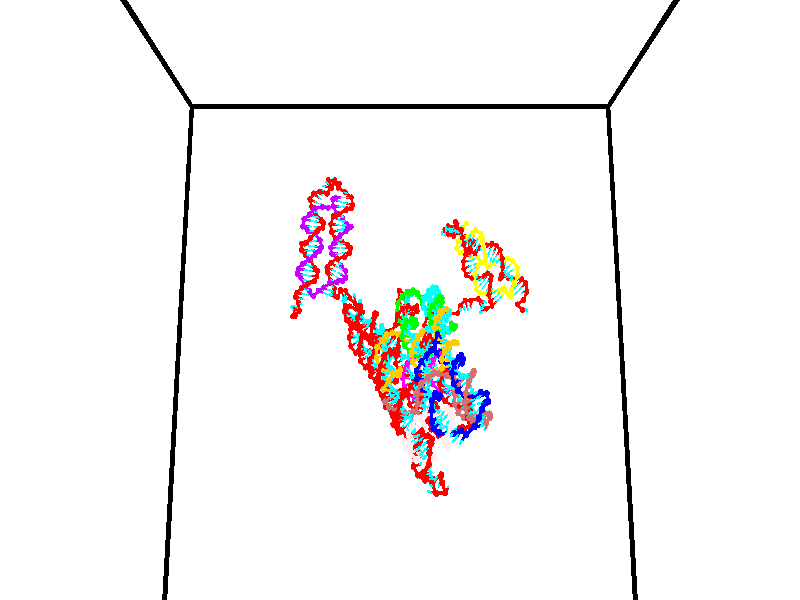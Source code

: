 // switches for output
#declare DRAW_BASES = 1; // possible values are 0, 1; only relevant for DNA ribbons
#declare DRAW_BASES_TYPE = 3; // possible values are 1, 2, 3; only relevant for DNA ribbons
#declare DRAW_FOG = 0; // set to 1 to enable fog

#include "colors.inc"

#include "transforms.inc"
background { rgb <1, 1, 1>}

#default {
   normal{
       ripples 0.25
       frequency 0.20
       turbulence 0.2
       lambda 5
   }
	finish {
		phong 0.1
		phong_size 40.
	}
}

// original window dimensions: 1024x640


// camera settings

camera {
	sky <0, 0.179814, -0.983701>
	up <0, 0.179814, -0.983701>
	right 1.6 * <1, 0, 0>
	location <35, 94.9851, 44.8844>
	look_at <35, 29.7336, 32.9568>
	direction <0, -65.2515, -11.9276>
	angle 67.0682
}


# declare cpy_camera_pos = <35, 94.9851, 44.8844>;
# if (DRAW_FOG = 1)
fog {
	fog_type 2
	up vnormalize(cpy_camera_pos)
	color rgbt<1,1,1,0.3>
	distance 1e-5
	fog_alt 3e-3
	fog_offset 56
}
# end


// LIGHTS

# declare lum = 6;
global_settings {
	ambient_light rgb lum * <0.05, 0.05, 0.05>
	max_trace_level 15
}# declare cpy_direct_light_amount = 0.25;
light_source
{	1000 * <-1, -1.16352, -0.803886>,
	rgb lum * cpy_direct_light_amount
	parallel
}

light_source
{	1000 * <1, 1.16352, 0.803886>,
	rgb lum * cpy_direct_light_amount
	parallel
}

// strand 0

// nucleotide -1

// particle -1
sphere {
	<24.190254, 34.923569, 35.301212> 0.250000
	pigment { color rgbt <1,0,0,0> }
	no_shadow
}
cylinder {
	<24.380741, 35.048058, 34.972248>,  <24.495033, 35.122753, 34.774872>, 0.100000
	pigment { color rgbt <1,0,0,0> }
	no_shadow
}
cylinder {
	<24.380741, 35.048058, 34.972248>,  <24.190254, 34.923569, 35.301212>, 0.100000
	pigment { color rgbt <1,0,0,0> }
	no_shadow
}

// particle -1
sphere {
	<24.380741, 35.048058, 34.972248> 0.100000
	pigment { color rgbt <1,0,0,0> }
	no_shadow
}
sphere {
	0, 1
	scale<0.080000,0.200000,0.300000>
	matrix <-0.292552, 0.938067, 0.185592,
		0.829234, 0.152215, 0.537774,
		0.476218, 0.311226, -0.822408,
		24.523607, 35.141426, 34.725525>
	pigment { color rgbt <0,1,1,0> }
	no_shadow
}
cylinder {
	<24.565119, 35.633797, 35.402348>,  <24.190254, 34.923569, 35.301212>, 0.130000
	pigment { color rgbt <1,0,0,0> }
	no_shadow
}

// nucleotide -1

// particle -1
sphere {
	<24.565119, 35.633797, 35.402348> 0.250000
	pigment { color rgbt <1,0,0,0> }
	no_shadow
}
cylinder {
	<24.476772, 35.618698, 35.012520>,  <24.423763, 35.609638, 34.778622>, 0.100000
	pigment { color rgbt <1,0,0,0> }
	no_shadow
}
cylinder {
	<24.476772, 35.618698, 35.012520>,  <24.565119, 35.633797, 35.402348>, 0.100000
	pigment { color rgbt <1,0,0,0> }
	no_shadow
}

// particle -1
sphere {
	<24.476772, 35.618698, 35.012520> 0.100000
	pigment { color rgbt <1,0,0,0> }
	no_shadow
}
sphere {
	0, 1
	scale<0.080000,0.200000,0.300000>
	matrix <-0.365814, 0.929505, 0.046901,
		0.904101, 0.366872, -0.219106,
		-0.220867, -0.037749, -0.974573,
		24.410513, 35.607372, 34.720146>
	pigment { color rgbt <0,1,1,0> }
	no_shadow
}
cylinder {
	<25.026117, 36.039684, 35.027534>,  <24.565119, 35.633797, 35.402348>, 0.130000
	pigment { color rgbt <1,0,0,0> }
	no_shadow
}

// nucleotide -1

// particle -1
sphere {
	<25.026117, 36.039684, 35.027534> 0.250000
	pigment { color rgbt <1,0,0,0> }
	no_shadow
}
cylinder {
	<24.664249, 35.994766, 34.863113>,  <24.447128, 35.967815, 34.764462>, 0.100000
	pigment { color rgbt <1,0,0,0> }
	no_shadow
}
cylinder {
	<24.664249, 35.994766, 34.863113>,  <25.026117, 36.039684, 35.027534>, 0.100000
	pigment { color rgbt <1,0,0,0> }
	no_shadow
}

// particle -1
sphere {
	<24.664249, 35.994766, 34.863113> 0.100000
	pigment { color rgbt <1,0,0,0> }
	no_shadow
}
sphere {
	0, 1
	scale<0.080000,0.200000,0.300000>
	matrix <-0.111781, 0.993409, -0.025380,
		0.411191, 0.022987, -0.911259,
		-0.904670, -0.112298, -0.411050,
		24.392849, 35.961079, 34.739799>
	pigment { color rgbt <0,1,1,0> }
	no_shadow
}
cylinder {
	<24.996227, 36.414539, 34.440960>,  <25.026117, 36.039684, 35.027534>, 0.130000
	pigment { color rgbt <1,0,0,0> }
	no_shadow
}

// nucleotide -1

// particle -1
sphere {
	<24.996227, 36.414539, 34.440960> 0.250000
	pigment { color rgbt <1,0,0,0> }
	no_shadow
}
cylinder {
	<25.193714, 36.746784, 34.543972>,  <25.312206, 36.946133, 34.605778>, 0.100000
	pigment { color rgbt <1,0,0,0> }
	no_shadow
}
cylinder {
	<25.193714, 36.746784, 34.543972>,  <24.996227, 36.414539, 34.440960>, 0.100000
	pigment { color rgbt <1,0,0,0> }
	no_shadow
}

// particle -1
sphere {
	<25.193714, 36.746784, 34.543972> 0.100000
	pigment { color rgbt <1,0,0,0> }
	no_shadow
}
sphere {
	0, 1
	scale<0.080000,0.200000,0.300000>
	matrix <0.285908, 0.124634, -0.950117,
		-0.821278, 0.542720, -0.175945,
		0.493719, 0.830615, 0.257528,
		25.341829, 36.995968, 34.621231>
	pigment { color rgbt <0,1,1,0> }
	no_shadow
}
cylinder {
	<24.784645, 37.025154, 34.024727>,  <24.996227, 36.414539, 34.440960>, 0.130000
	pigment { color rgbt <1,0,0,0> }
	no_shadow
}

// nucleotide -1

// particle -1
sphere {
	<24.784645, 37.025154, 34.024727> 0.250000
	pigment { color rgbt <1,0,0,0> }
	no_shadow
}
cylinder {
	<25.166443, 37.076111, 34.132591>,  <25.395521, 37.106686, 34.197311>, 0.100000
	pigment { color rgbt <1,0,0,0> }
	no_shadow
}
cylinder {
	<25.166443, 37.076111, 34.132591>,  <24.784645, 37.025154, 34.024727>, 0.100000
	pigment { color rgbt <1,0,0,0> }
	no_shadow
}

// particle -1
sphere {
	<25.166443, 37.076111, 34.132591> 0.100000
	pigment { color rgbt <1,0,0,0> }
	no_shadow
}
sphere {
	0, 1
	scale<0.080000,0.200000,0.300000>
	matrix <0.233401, 0.243798, -0.941322,
		-0.185657, 0.961423, 0.202971,
		0.954492, 0.127389, 0.269660,
		25.452791, 37.114326, 34.213490>
	pigment { color rgbt <0,1,1,0> }
	no_shadow
}
cylinder {
	<25.046879, 37.750427, 33.849812>,  <24.784645, 37.025154, 34.024727>, 0.130000
	pigment { color rgbt <1,0,0,0> }
	no_shadow
}

// nucleotide -1

// particle -1
sphere {
	<25.046879, 37.750427, 33.849812> 0.250000
	pigment { color rgbt <1,0,0,0> }
	no_shadow
}
cylinder {
	<25.339788, 37.478188, 33.840324>,  <25.515533, 37.314846, 33.834633>, 0.100000
	pigment { color rgbt <1,0,0,0> }
	no_shadow
}
cylinder {
	<25.339788, 37.478188, 33.840324>,  <25.046879, 37.750427, 33.849812>, 0.100000
	pigment { color rgbt <1,0,0,0> }
	no_shadow
}

// particle -1
sphere {
	<25.339788, 37.478188, 33.840324> 0.100000
	pigment { color rgbt <1,0,0,0> }
	no_shadow
}
sphere {
	0, 1
	scale<0.080000,0.200000,0.300000>
	matrix <0.155013, 0.200490, -0.967355,
		0.663133, 0.704693, 0.252315,
		0.732274, -0.680597, -0.023715,
		25.559471, 37.274010, 33.833210>
	pigment { color rgbt <0,1,1,0> }
	no_shadow
}
cylinder {
	<25.534605, 38.150406, 33.514084>,  <25.046879, 37.750427, 33.849812>, 0.130000
	pigment { color rgbt <1,0,0,0> }
	no_shadow
}

// nucleotide -1

// particle -1
sphere {
	<25.534605, 38.150406, 33.514084> 0.250000
	pigment { color rgbt <1,0,0,0> }
	no_shadow
}
cylinder {
	<25.623976, 37.761898, 33.481285>,  <25.677599, 37.528793, 33.461605>, 0.100000
	pigment { color rgbt <1,0,0,0> }
	no_shadow
}
cylinder {
	<25.623976, 37.761898, 33.481285>,  <25.534605, 38.150406, 33.514084>, 0.100000
	pigment { color rgbt <1,0,0,0> }
	no_shadow
}

// particle -1
sphere {
	<25.623976, 37.761898, 33.481285> 0.100000
	pigment { color rgbt <1,0,0,0> }
	no_shadow
}
sphere {
	0, 1
	scale<0.080000,0.200000,0.300000>
	matrix <0.372930, 0.162907, -0.913447,
		0.900557, 0.173510, 0.398612,
		0.223429, -0.971265, -0.081999,
		25.691004, 37.470520, 33.456684>
	pigment { color rgbt <0,1,1,0> }
	no_shadow
}
cylinder {
	<26.116234, 38.105129, 33.193226>,  <25.534605, 38.150406, 33.514084>, 0.130000
	pigment { color rgbt <1,0,0,0> }
	no_shadow
}

// nucleotide -1

// particle -1
sphere {
	<26.116234, 38.105129, 33.193226> 0.250000
	pigment { color rgbt <1,0,0,0> }
	no_shadow
}
cylinder {
	<25.979343, 37.733166, 33.139324>,  <25.897209, 37.509987, 33.106983>, 0.100000
	pigment { color rgbt <1,0,0,0> }
	no_shadow
}
cylinder {
	<25.979343, 37.733166, 33.139324>,  <26.116234, 38.105129, 33.193226>, 0.100000
	pigment { color rgbt <1,0,0,0> }
	no_shadow
}

// particle -1
sphere {
	<25.979343, 37.733166, 33.139324> 0.100000
	pigment { color rgbt <1,0,0,0> }
	no_shadow
}
sphere {
	0, 1
	scale<0.080000,0.200000,0.300000>
	matrix <0.321263, 0.018974, -0.946800,
		0.882991, -0.367310, 0.292250,
		-0.342224, -0.929905, -0.134757,
		25.876677, 37.454193, 33.098896>
	pigment { color rgbt <0,1,1,0> }
	no_shadow
}
cylinder {
	<26.690012, 37.723377, 32.885517>,  <26.116234, 38.105129, 33.193226>, 0.130000
	pigment { color rgbt <1,0,0,0> }
	no_shadow
}

// nucleotide -1

// particle -1
sphere {
	<26.690012, 37.723377, 32.885517> 0.250000
	pigment { color rgbt <1,0,0,0> }
	no_shadow
}
cylinder {
	<26.351128, 37.518127, 32.830479>,  <26.147797, 37.394978, 32.797455>, 0.100000
	pigment { color rgbt <1,0,0,0> }
	no_shadow
}
cylinder {
	<26.351128, 37.518127, 32.830479>,  <26.690012, 37.723377, 32.885517>, 0.100000
	pigment { color rgbt <1,0,0,0> }
	no_shadow
}

// particle -1
sphere {
	<26.351128, 37.518127, 32.830479> 0.100000
	pigment { color rgbt <1,0,0,0> }
	no_shadow
}
sphere {
	0, 1
	scale<0.080000,0.200000,0.300000>
	matrix <0.270545, -0.193820, -0.942995,
		0.457208, -0.836142, 0.303031,
		-0.847211, -0.513129, -0.137598,
		26.096964, 37.364189, 32.789200>
	pigment { color rgbt <0,1,1,0> }
	no_shadow
}
cylinder {
	<26.877230, 37.284485, 32.379086>,  <26.690012, 37.723377, 32.885517>, 0.130000
	pigment { color rgbt <1,0,0,0> }
	no_shadow
}

// nucleotide -1

// particle -1
sphere {
	<26.877230, 37.284485, 32.379086> 0.250000
	pigment { color rgbt <1,0,0,0> }
	no_shadow
}
cylinder {
	<26.478277, 37.273682, 32.352238>,  <26.238907, 37.267200, 32.336128>, 0.100000
	pigment { color rgbt <1,0,0,0> }
	no_shadow
}
cylinder {
	<26.478277, 37.273682, 32.352238>,  <26.877230, 37.284485, 32.379086>, 0.100000
	pigment { color rgbt <1,0,0,0> }
	no_shadow
}

// particle -1
sphere {
	<26.478277, 37.273682, 32.352238> 0.100000
	pigment { color rgbt <1,0,0,0> }
	no_shadow
}
sphere {
	0, 1
	scale<0.080000,0.200000,0.300000>
	matrix <0.066011, 0.040077, -0.997014,
		0.029607, -0.998832, -0.038190,
		-0.997380, -0.026998, -0.067120,
		26.179064, 37.265579, 32.332100>
	pigment { color rgbt <0,1,1,0> }
	no_shadow
}
cylinder {
	<26.869823, 36.807419, 31.832207>,  <26.877230, 37.284485, 32.379086>, 0.130000
	pigment { color rgbt <1,0,0,0> }
	no_shadow
}

// nucleotide -1

// particle -1
sphere {
	<26.869823, 36.807419, 31.832207> 0.250000
	pigment { color rgbt <1,0,0,0> }
	no_shadow
}
cylinder {
	<26.494530, 36.945049, 31.846785>,  <26.269354, 37.027626, 31.855532>, 0.100000
	pigment { color rgbt <1,0,0,0> }
	no_shadow
}
cylinder {
	<26.494530, 36.945049, 31.846785>,  <26.869823, 36.807419, 31.832207>, 0.100000
	pigment { color rgbt <1,0,0,0> }
	no_shadow
}

// particle -1
sphere {
	<26.494530, 36.945049, 31.846785> 0.100000
	pigment { color rgbt <1,0,0,0> }
	no_shadow
}
sphere {
	0, 1
	scale<0.080000,0.200000,0.300000>
	matrix <-0.019787, 0.051798, -0.998461,
		-0.345432, -0.937513, -0.041791,
		-0.938236, 0.344073, 0.036444,
		26.213058, 37.048271, 31.857718>
	pigment { color rgbt <0,1,1,0> }
	no_shadow
}
cylinder {
	<26.507179, 36.408497, 31.444408>,  <26.869823, 36.807419, 31.832207>, 0.130000
	pigment { color rgbt <1,0,0,0> }
	no_shadow
}

// nucleotide -1

// particle -1
sphere {
	<26.507179, 36.408497, 31.444408> 0.250000
	pigment { color rgbt <1,0,0,0> }
	no_shadow
}
cylinder {
	<26.319790, 36.761517, 31.460604>,  <26.207355, 36.973328, 31.470322>, 0.100000
	pigment { color rgbt <1,0,0,0> }
	no_shadow
}
cylinder {
	<26.319790, 36.761517, 31.460604>,  <26.507179, 36.408497, 31.444408>, 0.100000
	pigment { color rgbt <1,0,0,0> }
	no_shadow
}

// particle -1
sphere {
	<26.319790, 36.761517, 31.460604> 0.100000
	pigment { color rgbt <1,0,0,0> }
	no_shadow
}
sphere {
	0, 1
	scale<0.080000,0.200000,0.300000>
	matrix <-0.040078, 0.024553, -0.998895,
		-0.882568, -0.469579, 0.023869,
		-0.468474, 0.882549, 0.040490,
		26.179247, 37.026279, 31.472750>
	pigment { color rgbt <0,1,1,0> }
	no_shadow
}
cylinder {
	<26.085112, 36.464680, 30.843151>,  <26.507179, 36.408497, 31.444408>, 0.130000
	pigment { color rgbt <1,0,0,0> }
	no_shadow
}

// nucleotide -1

// particle -1
sphere {
	<26.085112, 36.464680, 30.843151> 0.250000
	pigment { color rgbt <1,0,0,0> }
	no_shadow
}
cylinder {
	<26.121967, 36.853329, 30.930285>,  <26.144081, 37.086517, 30.982565>, 0.100000
	pigment { color rgbt <1,0,0,0> }
	no_shadow
}
cylinder {
	<26.121967, 36.853329, 30.930285>,  <26.085112, 36.464680, 30.843151>, 0.100000
	pigment { color rgbt <1,0,0,0> }
	no_shadow
}

// particle -1
sphere {
	<26.121967, 36.853329, 30.930285> 0.100000
	pigment { color rgbt <1,0,0,0> }
	no_shadow
}
sphere {
	0, 1
	scale<0.080000,0.200000,0.300000>
	matrix <0.003692, 0.218430, -0.975846,
		-0.995739, 0.090719, 0.016539,
		0.092140, 0.971627, 0.217834,
		26.149609, 37.144817, 30.995634>
	pigment { color rgbt <0,1,1,0> }
	no_shadow
}
cylinder {
	<25.572468, 36.702301, 30.433468>,  <26.085112, 36.464680, 30.843151>, 0.130000
	pigment { color rgbt <1,0,0,0> }
	no_shadow
}

// nucleotide -1

// particle -1
sphere {
	<25.572468, 36.702301, 30.433468> 0.250000
	pigment { color rgbt <1,0,0,0> }
	no_shadow
}
cylinder {
	<25.807611, 37.014973, 30.516802>,  <25.948698, 37.202576, 30.566801>, 0.100000
	pigment { color rgbt <1,0,0,0> }
	no_shadow
}
cylinder {
	<25.807611, 37.014973, 30.516802>,  <25.572468, 36.702301, 30.433468>, 0.100000
	pigment { color rgbt <1,0,0,0> }
	no_shadow
}

// particle -1
sphere {
	<25.807611, 37.014973, 30.516802> 0.100000
	pigment { color rgbt <1,0,0,0> }
	no_shadow
}
sphere {
	0, 1
	scale<0.080000,0.200000,0.300000>
	matrix <0.087027, 0.194929, -0.976949,
		-0.804270, 0.592437, 0.046563,
		0.587858, 0.781678, 0.208334,
		25.983969, 37.249477, 30.579302>
	pigment { color rgbt <0,1,1,0> }
	no_shadow
}
cylinder {
	<25.295370, 37.294304, 30.151312>,  <25.572468, 36.702301, 30.433468>, 0.130000
	pigment { color rgbt <1,0,0,0> }
	no_shadow
}

// nucleotide -1

// particle -1
sphere {
	<25.295370, 37.294304, 30.151312> 0.250000
	pigment { color rgbt <1,0,0,0> }
	no_shadow
}
cylinder {
	<25.677366, 37.391823, 30.218908>,  <25.906563, 37.450333, 30.259466>, 0.100000
	pigment { color rgbt <1,0,0,0> }
	no_shadow
}
cylinder {
	<25.677366, 37.391823, 30.218908>,  <25.295370, 37.294304, 30.151312>, 0.100000
	pigment { color rgbt <1,0,0,0> }
	no_shadow
}

// particle -1
sphere {
	<25.677366, 37.391823, 30.218908> 0.100000
	pigment { color rgbt <1,0,0,0> }
	no_shadow
}
sphere {
	0, 1
	scale<0.080000,0.200000,0.300000>
	matrix <0.085408, 0.319580, -0.943702,
		-0.284078, 0.915659, 0.284374,
		0.954990, 0.243797, 0.168991,
		25.963863, 37.464962, 30.269606>
	pigment { color rgbt <0,1,1,0> }
	no_shadow
}
cylinder {
	<25.428400, 37.912689, 29.801752>,  <25.295370, 37.294304, 30.151312>, 0.130000
	pigment { color rgbt <1,0,0,0> }
	no_shadow
}

// nucleotide -1

// particle -1
sphere {
	<25.428400, 37.912689, 29.801752> 0.250000
	pigment { color rgbt <1,0,0,0> }
	no_shadow
}
cylinder {
	<25.811455, 37.817272, 29.866283>,  <26.041288, 37.760021, 29.905003>, 0.100000
	pigment { color rgbt <1,0,0,0> }
	no_shadow
}
cylinder {
	<25.811455, 37.817272, 29.866283>,  <25.428400, 37.912689, 29.801752>, 0.100000
	pigment { color rgbt <1,0,0,0> }
	no_shadow
}

// particle -1
sphere {
	<25.811455, 37.817272, 29.866283> 0.100000
	pigment { color rgbt <1,0,0,0> }
	no_shadow
}
sphere {
	0, 1
	scale<0.080000,0.200000,0.300000>
	matrix <0.256870, 0.454313, -0.853005,
		0.130186, 0.858310, 0.496343,
		0.957637, -0.238545, 0.161329,
		26.098745, 37.745708, 29.914682>
	pigment { color rgbt <0,1,1,0> }
	no_shadow
}
cylinder {
	<25.807123, 38.538647, 29.944498>,  <25.428400, 37.912689, 29.801752>, 0.130000
	pigment { color rgbt <1,0,0,0> }
	no_shadow
}

// nucleotide -1

// particle -1
sphere {
	<25.807123, 38.538647, 29.944498> 0.250000
	pigment { color rgbt <1,0,0,0> }
	no_shadow
}
cylinder {
	<26.054827, 38.257092, 29.805321>,  <26.203449, 38.088158, 29.721813>, 0.100000
	pigment { color rgbt <1,0,0,0> }
	no_shadow
}
cylinder {
	<26.054827, 38.257092, 29.805321>,  <25.807123, 38.538647, 29.944498>, 0.100000
	pigment { color rgbt <1,0,0,0> }
	no_shadow
}

// particle -1
sphere {
	<26.054827, 38.257092, 29.805321> 0.100000
	pigment { color rgbt <1,0,0,0> }
	no_shadow
}
sphere {
	0, 1
	scale<0.080000,0.200000,0.300000>
	matrix <0.184143, 0.560969, -0.807097,
		0.763290, 0.435729, 0.477000,
		0.619257, -0.703885, -0.347945,
		26.240604, 38.045925, 29.700937>
	pigment { color rgbt <0,1,1,0> }
	no_shadow
}
cylinder {
	<26.421881, 38.903046, 29.584797>,  <25.807123, 38.538647, 29.944498>, 0.130000
	pigment { color rgbt <1,0,0,0> }
	no_shadow
}

// nucleotide -1

// particle -1
sphere {
	<26.421881, 38.903046, 29.584797> 0.250000
	pigment { color rgbt <1,0,0,0> }
	no_shadow
}
cylinder {
	<26.431904, 38.530590, 29.439274>,  <26.437918, 38.307117, 29.351959>, 0.100000
	pigment { color rgbt <1,0,0,0> }
	no_shadow
}
cylinder {
	<26.431904, 38.530590, 29.439274>,  <26.421881, 38.903046, 29.584797>, 0.100000
	pigment { color rgbt <1,0,0,0> }
	no_shadow
}

// particle -1
sphere {
	<26.431904, 38.530590, 29.439274> 0.100000
	pigment { color rgbt <1,0,0,0> }
	no_shadow
}
sphere {
	0, 1
	scale<0.080000,0.200000,0.300000>
	matrix <0.171753, 0.362521, -0.916013,
		0.984821, -0.039531, 0.169011,
		0.025059, -0.931137, -0.363808,
		26.439421, 38.251247, 29.330132>
	pigment { color rgbt <0,1,1,0> }
	no_shadow
}
cylinder {
	<27.065035, 38.915791, 29.040117>,  <26.421881, 38.903046, 29.584797>, 0.130000
	pigment { color rgbt <1,0,0,0> }
	no_shadow
}

// nucleotide -1

// particle -1
sphere {
	<27.065035, 38.915791, 29.040117> 0.250000
	pigment { color rgbt <1,0,0,0> }
	no_shadow
}
cylinder {
	<26.816221, 38.612381, 28.962431>,  <26.666933, 38.430336, 28.915819>, 0.100000
	pigment { color rgbt <1,0,0,0> }
	no_shadow
}
cylinder {
	<26.816221, 38.612381, 28.962431>,  <27.065035, 38.915791, 29.040117>, 0.100000
	pigment { color rgbt <1,0,0,0> }
	no_shadow
}

// particle -1
sphere {
	<26.816221, 38.612381, 28.962431> 0.100000
	pigment { color rgbt <1,0,0,0> }
	no_shadow
}
sphere {
	0, 1
	scale<0.080000,0.200000,0.300000>
	matrix <0.060404, 0.200816, -0.977765,
		0.780655, -0.619937, -0.079097,
		-0.622036, -0.758520, -0.194214,
		26.629610, 38.384827, 28.904167>
	pigment { color rgbt <0,1,1,0> }
	no_shadow
}
cylinder {
	<27.490807, 38.452652, 28.604424>,  <27.065035, 38.915791, 29.040117>, 0.130000
	pigment { color rgbt <1,0,0,0> }
	no_shadow
}

// nucleotide -1

// particle -1
sphere {
	<27.490807, 38.452652, 28.604424> 0.250000
	pigment { color rgbt <1,0,0,0> }
	no_shadow
}
cylinder {
	<27.099552, 38.392681, 28.546772>,  <26.864799, 38.356697, 28.512180>, 0.100000
	pigment { color rgbt <1,0,0,0> }
	no_shadow
}
cylinder {
	<27.099552, 38.392681, 28.546772>,  <27.490807, 38.452652, 28.604424>, 0.100000
	pigment { color rgbt <1,0,0,0> }
	no_shadow
}

// particle -1
sphere {
	<27.099552, 38.392681, 28.546772> 0.100000
	pigment { color rgbt <1,0,0,0> }
	no_shadow
}
sphere {
	0, 1
	scale<0.080000,0.200000,0.300000>
	matrix <0.119639, 0.161230, -0.979638,
		0.170130, -0.975460, -0.139765,
		-0.978132, -0.149945, -0.144133,
		26.806112, 38.347702, 28.503532>
	pigment { color rgbt <0,1,1,0> }
	no_shadow
}
cylinder {
	<27.514362, 37.941044, 28.049170>,  <27.490807, 38.452652, 28.604424>, 0.130000
	pigment { color rgbt <1,0,0,0> }
	no_shadow
}

// nucleotide -1

// particle -1
sphere {
	<27.514362, 37.941044, 28.049170> 0.250000
	pigment { color rgbt <1,0,0,0> }
	no_shadow
}
cylinder {
	<27.132582, 38.059387, 28.033730>,  <26.903513, 38.130394, 28.024466>, 0.100000
	pigment { color rgbt <1,0,0,0> }
	no_shadow
}
cylinder {
	<27.132582, 38.059387, 28.033730>,  <27.514362, 37.941044, 28.049170>, 0.100000
	pigment { color rgbt <1,0,0,0> }
	no_shadow
}

// particle -1
sphere {
	<27.132582, 38.059387, 28.033730> 0.100000
	pigment { color rgbt <1,0,0,0> }
	no_shadow
}
sphere {
	0, 1
	scale<0.080000,0.200000,0.300000>
	matrix <0.013380, -0.086797, -0.996136,
		-0.298071, -0.951279, 0.078885,
		-0.954450, 0.295863, -0.038600,
		26.846247, 38.148148, 28.022150>
	pigment { color rgbt <0,1,1,0> }
	no_shadow
}
cylinder {
	<27.181007, 37.420170, 27.618488>,  <27.514362, 37.941044, 28.049170>, 0.130000
	pigment { color rgbt <1,0,0,0> }
	no_shadow
}

// nucleotide -1

// particle -1
sphere {
	<27.181007, 37.420170, 27.618488> 0.250000
	pigment { color rgbt <1,0,0,0> }
	no_shadow
}
cylinder {
	<26.984592, 37.768608, 27.615259>,  <26.866743, 37.977673, 27.613321>, 0.100000
	pigment { color rgbt <1,0,0,0> }
	no_shadow
}
cylinder {
	<26.984592, 37.768608, 27.615259>,  <27.181007, 37.420170, 27.618488>, 0.100000
	pigment { color rgbt <1,0,0,0> }
	no_shadow
}

// particle -1
sphere {
	<26.984592, 37.768608, 27.615259> 0.100000
	pigment { color rgbt <1,0,0,0> }
	no_shadow
}
sphere {
	0, 1
	scale<0.080000,0.200000,0.300000>
	matrix <0.118852, 0.057809, -0.991228,
		-0.862992, -0.487691, -0.131918,
		-0.491039, 0.871100, -0.008075,
		26.837280, 38.029938, 27.612837>
	pigment { color rgbt <0,1,1,0> }
	no_shadow
}
cylinder {
	<26.630253, 37.402321, 27.158327>,  <27.181007, 37.420170, 27.618488>, 0.130000
	pigment { color rgbt <1,0,0,0> }
	no_shadow
}

// nucleotide -1

// particle -1
sphere {
	<26.630253, 37.402321, 27.158327> 0.250000
	pigment { color rgbt <1,0,0,0> }
	no_shadow
}
cylinder {
	<26.681454, 37.798618, 27.176405>,  <26.712175, 38.036396, 27.187252>, 0.100000
	pigment { color rgbt <1,0,0,0> }
	no_shadow
}
cylinder {
	<26.681454, 37.798618, 27.176405>,  <26.630253, 37.402321, 27.158327>, 0.100000
	pigment { color rgbt <1,0,0,0> }
	no_shadow
}

// particle -1
sphere {
	<26.681454, 37.798618, 27.176405> 0.100000
	pigment { color rgbt <1,0,0,0> }
	no_shadow
}
sphere {
	0, 1
	scale<0.080000,0.200000,0.300000>
	matrix <0.174894, 0.022308, -0.984335,
		-0.976231, 0.133904, -0.170419,
		0.128004, 0.990743, 0.045197,
		26.719854, 38.095840, 27.189964>
	pigment { color rgbt <0,1,1,0> }
	no_shadow
}
cylinder {
	<26.265896, 37.657936, 26.599794>,  <26.630253, 37.402321, 27.158327>, 0.130000
	pigment { color rgbt <1,0,0,0> }
	no_shadow
}

// nucleotide -1

// particle -1
sphere {
	<26.265896, 37.657936, 26.599794> 0.250000
	pigment { color rgbt <1,0,0,0> }
	no_shadow
}
cylinder {
	<26.544855, 37.922573, 26.710014>,  <26.712231, 38.081356, 26.776146>, 0.100000
	pigment { color rgbt <1,0,0,0> }
	no_shadow
}
cylinder {
	<26.544855, 37.922573, 26.710014>,  <26.265896, 37.657936, 26.599794>, 0.100000
	pigment { color rgbt <1,0,0,0> }
	no_shadow
}

// particle -1
sphere {
	<26.544855, 37.922573, 26.710014> 0.100000
	pigment { color rgbt <1,0,0,0> }
	no_shadow
}
sphere {
	0, 1
	scale<0.080000,0.200000,0.300000>
	matrix <0.349274, 0.021982, -0.936763,
		-0.625812, 0.749542, -0.215746,
		0.697401, 0.661592, 0.275552,
		26.754076, 38.121052, 26.792681>
	pigment { color rgbt <0,1,1,0> }
	no_shadow
}
cylinder {
	<26.162645, 38.183842, 26.137993>,  <26.265896, 37.657936, 26.599794>, 0.130000
	pigment { color rgbt <1,0,0,0> }
	no_shadow
}

// nucleotide -1

// particle -1
sphere {
	<26.162645, 38.183842, 26.137993> 0.250000
	pigment { color rgbt <1,0,0,0> }
	no_shadow
}
cylinder {
	<26.530521, 38.192181, 26.294830>,  <26.751247, 38.197186, 26.388933>, 0.100000
	pigment { color rgbt <1,0,0,0> }
	no_shadow
}
cylinder {
	<26.530521, 38.192181, 26.294830>,  <26.162645, 38.183842, 26.137993>, 0.100000
	pigment { color rgbt <1,0,0,0> }
	no_shadow
}

// particle -1
sphere {
	<26.530521, 38.192181, 26.294830> 0.100000
	pigment { color rgbt <1,0,0,0> }
	no_shadow
}
sphere {
	0, 1
	scale<0.080000,0.200000,0.300000>
	matrix <0.392016, -0.105398, -0.913901,
		0.022270, 0.994212, -0.105108,
		0.919689, 0.020851, 0.392094,
		26.806429, 38.198437, 26.412458>
	pigment { color rgbt <0,1,1,0> }
	no_shadow
}
cylinder {
	<26.574833, 38.663166, 25.790077>,  <26.162645, 38.183842, 26.137993>, 0.130000
	pigment { color rgbt <1,0,0,0> }
	no_shadow
}

// nucleotide -1

// particle -1
sphere {
	<26.574833, 38.663166, 25.790077> 0.250000
	pigment { color rgbt <1,0,0,0> }
	no_shadow
}
cylinder {
	<26.863102, 38.427059, 25.935524>,  <27.036064, 38.285397, 26.022793>, 0.100000
	pigment { color rgbt <1,0,0,0> }
	no_shadow
}
cylinder {
	<26.863102, 38.427059, 25.935524>,  <26.574833, 38.663166, 25.790077>, 0.100000
	pigment { color rgbt <1,0,0,0> }
	no_shadow
}

// particle -1
sphere {
	<26.863102, 38.427059, 25.935524> 0.100000
	pigment { color rgbt <1,0,0,0> }
	no_shadow
}
sphere {
	0, 1
	scale<0.080000,0.200000,0.300000>
	matrix <0.512746, 0.100806, -0.852602,
		0.466606, 0.800891, 0.375304,
		0.720674, -0.590264, 0.363617,
		27.079304, 38.249981, 26.044609>
	pigment { color rgbt <0,1,1,0> }
	no_shadow
}
cylinder {
	<27.244656, 39.045887, 25.766068>,  <26.574833, 38.663166, 25.790077>, 0.130000
	pigment { color rgbt <1,0,0,0> }
	no_shadow
}

// nucleotide -1

// particle -1
sphere {
	<27.244656, 39.045887, 25.766068> 0.250000
	pigment { color rgbt <1,0,0,0> }
	no_shadow
}
cylinder {
	<27.254335, 38.646183, 25.754131>,  <27.260143, 38.406361, 25.746969>, 0.100000
	pigment { color rgbt <1,0,0,0> }
	no_shadow
}
cylinder {
	<27.254335, 38.646183, 25.754131>,  <27.244656, 39.045887, 25.766068>, 0.100000
	pigment { color rgbt <1,0,0,0> }
	no_shadow
}

// particle -1
sphere {
	<27.254335, 38.646183, 25.754131> 0.100000
	pigment { color rgbt <1,0,0,0> }
	no_shadow
}
sphere {
	0, 1
	scale<0.080000,0.200000,0.300000>
	matrix <0.503065, 0.037967, -0.863414,
		0.863910, 0.005883, 0.503612,
		0.024200, -0.999262, -0.029841,
		27.261595, 38.346405, 25.745178>
	pigment { color rgbt <0,1,1,0> }
	no_shadow
}
cylinder {
	<27.901114, 38.668221, 25.805614>,  <27.244656, 39.045887, 25.766068>, 0.130000
	pigment { color rgbt <1,0,0,0> }
	no_shadow
}

// nucleotide -1

// particle -1
sphere {
	<27.901114, 38.668221, 25.805614> 0.250000
	pigment { color rgbt <1,0,0,0> }
	no_shadow
}
cylinder {
	<27.668736, 38.423149, 25.591276>,  <27.529308, 38.276108, 25.462673>, 0.100000
	pigment { color rgbt <1,0,0,0> }
	no_shadow
}
cylinder {
	<27.668736, 38.423149, 25.591276>,  <27.901114, 38.668221, 25.805614>, 0.100000
	pigment { color rgbt <1,0,0,0> }
	no_shadow
}

// particle -1
sphere {
	<27.668736, 38.423149, 25.591276> 0.100000
	pigment { color rgbt <1,0,0,0> }
	no_shadow
}
sphere {
	0, 1
	scale<0.080000,0.200000,0.300000>
	matrix <0.409066, 0.349379, -0.842970,
		0.703683, -0.708914, 0.047656,
		-0.580943, -0.612679, -0.535845,
		27.494453, 38.239346, 25.430523>
	pigment { color rgbt <0,1,1,0> }
	no_shadow
}
cylinder {
	<28.223478, 38.519428, 25.275150>,  <27.901114, 38.668221, 25.805614>, 0.130000
	pigment { color rgbt <1,0,0,0> }
	no_shadow
}

// nucleotide -1

// particle -1
sphere {
	<28.223478, 38.519428, 25.275150> 0.250000
	pigment { color rgbt <1,0,0,0> }
	no_shadow
}
cylinder {
	<27.865667, 38.386986, 25.155024>,  <27.650980, 38.307522, 25.082947>, 0.100000
	pigment { color rgbt <1,0,0,0> }
	no_shadow
}
cylinder {
	<27.865667, 38.386986, 25.155024>,  <28.223478, 38.519428, 25.275150>, 0.100000
	pigment { color rgbt <1,0,0,0> }
	no_shadow
}

// particle -1
sphere {
	<27.865667, 38.386986, 25.155024> 0.100000
	pigment { color rgbt <1,0,0,0> }
	no_shadow
}
sphere {
	0, 1
	scale<0.080000,0.200000,0.300000>
	matrix <0.235036, 0.223087, -0.946039,
		0.380235, -0.916843, -0.121736,
		-0.894527, -0.331105, -0.300317,
		27.597309, 38.287655, 25.064928>
	pigment { color rgbt <0,1,1,0> }
	no_shadow
}
cylinder {
	<28.255457, 37.819366, 25.010164>,  <28.223478, 38.519428, 25.275150>, 0.130000
	pigment { color rgbt <1,0,0,0> }
	no_shadow
}

// nucleotide -1

// particle -1
sphere {
	<28.255457, 37.819366, 25.010164> 0.250000
	pigment { color rgbt <1,0,0,0> }
	no_shadow
}
cylinder {
	<28.004435, 38.094936, 24.865084>,  <27.853821, 38.260281, 24.778036>, 0.100000
	pigment { color rgbt <1,0,0,0> }
	no_shadow
}
cylinder {
	<28.004435, 38.094936, 24.865084>,  <28.255457, 37.819366, 25.010164>, 0.100000
	pigment { color rgbt <1,0,0,0> }
	no_shadow
}

// particle -1
sphere {
	<28.004435, 38.094936, 24.865084> 0.100000
	pigment { color rgbt <1,0,0,0> }
	no_shadow
}
sphere {
	0, 1
	scale<0.080000,0.200000,0.300000>
	matrix <0.520699, 0.025037, -0.853373,
		-0.578833, -0.724396, -0.374436,
		-0.627555, 0.688929, -0.362700,
		27.816168, 38.301617, 24.756273>
	pigment { color rgbt <0,1,1,0> }
	no_shadow
}
cylinder {
	<27.895170, 37.886211, 24.379765>,  <28.255457, 37.819366, 25.010164>, 0.130000
	pigment { color rgbt <1,0,0,0> }
	no_shadow
}

// nucleotide -1

// particle -1
sphere {
	<27.895170, 37.886211, 24.379765> 0.250000
	pigment { color rgbt <1,0,0,0> }
	no_shadow
}
cylinder {
	<27.957075, 37.606739, 24.659164>,  <27.994219, 37.439056, 24.826803>, 0.100000
	pigment { color rgbt <1,0,0,0> }
	no_shadow
}
cylinder {
	<27.957075, 37.606739, 24.659164>,  <27.895170, 37.886211, 24.379765>, 0.100000
	pigment { color rgbt <1,0,0,0> }
	no_shadow
}

// particle -1
sphere {
	<27.957075, 37.606739, 24.659164> 0.100000
	pigment { color rgbt <1,0,0,0> }
	no_shadow
}
sphere {
	0, 1
	scale<0.080000,0.200000,0.300000>
	matrix <0.392727, -0.605247, -0.692417,
		0.906540, 0.381479, 0.180720,
		0.154762, -0.698677, 0.698498,
		28.003504, 37.397137, 24.868713>
	pigment { color rgbt <0,1,1,0> }
	no_shadow
}
cylinder {
	<28.493248, 37.542870, 24.276934>,  <27.895170, 37.886211, 24.379765>, 0.130000
	pigment { color rgbt <1,0,0,0> }
	no_shadow
}

// nucleotide -1

// particle -1
sphere {
	<28.493248, 37.542870, 24.276934> 0.250000
	pigment { color rgbt <1,0,0,0> }
	no_shadow
}
cylinder {
	<28.292894, 37.244843, 24.453110>,  <28.172682, 37.066025, 24.558815>, 0.100000
	pigment { color rgbt <1,0,0,0> }
	no_shadow
}
cylinder {
	<28.292894, 37.244843, 24.453110>,  <28.493248, 37.542870, 24.276934>, 0.100000
	pigment { color rgbt <1,0,0,0> }
	no_shadow
}

// particle -1
sphere {
	<28.292894, 37.244843, 24.453110> 0.100000
	pigment { color rgbt <1,0,0,0> }
	no_shadow
}
sphere {
	0, 1
	scale<0.080000,0.200000,0.300000>
	matrix <0.193651, -0.592448, -0.781988,
		0.843572, -0.306394, 0.441031,
		-0.500884, -0.745069, 0.440439,
		28.142630, 37.021320, 24.585241>
	pigment { color rgbt <0,1,1,0> }
	no_shadow
}
cylinder {
	<28.888256, 36.903255, 24.350079>,  <28.493248, 37.542870, 24.276934>, 0.130000
	pigment { color rgbt <1,0,0,0> }
	no_shadow
}

// nucleotide -1

// particle -1
sphere {
	<28.888256, 36.903255, 24.350079> 0.250000
	pigment { color rgbt <1,0,0,0> }
	no_shadow
}
cylinder {
	<28.501287, 36.806736, 24.319422>,  <28.269106, 36.748825, 24.301027>, 0.100000
	pigment { color rgbt <1,0,0,0> }
	no_shadow
}
cylinder {
	<28.501287, 36.806736, 24.319422>,  <28.888256, 36.903255, 24.350079>, 0.100000
	pigment { color rgbt <1,0,0,0> }
	no_shadow
}

// particle -1
sphere {
	<28.501287, 36.806736, 24.319422> 0.100000
	pigment { color rgbt <1,0,0,0> }
	no_shadow
}
sphere {
	0, 1
	scale<0.080000,0.200000,0.300000>
	matrix <0.200801, -0.546909, -0.812754,
		0.154202, -0.801664, 0.577543,
		-0.967419, -0.241300, -0.076640,
		28.211061, 36.734344, 24.296431>
	pigment { color rgbt <0,1,1,0> }
	no_shadow
}
cylinder {
	<28.715391, 36.220741, 24.462696>,  <28.888256, 36.903255, 24.350079>, 0.130000
	pigment { color rgbt <1,0,0,0> }
	no_shadow
}

// nucleotide -1

// particle -1
sphere {
	<28.715391, 36.220741, 24.462696> 0.250000
	pigment { color rgbt <1,0,0,0> }
	no_shadow
}
cylinder {
	<28.467762, 36.398998, 24.204039>,  <28.319185, 36.505955, 24.048843>, 0.100000
	pigment { color rgbt <1,0,0,0> }
	no_shadow
}
cylinder {
	<28.467762, 36.398998, 24.204039>,  <28.715391, 36.220741, 24.462696>, 0.100000
	pigment { color rgbt <1,0,0,0> }
	no_shadow
}

// particle -1
sphere {
	<28.467762, 36.398998, 24.204039> 0.100000
	pigment { color rgbt <1,0,0,0> }
	no_shadow
}
sphere {
	0, 1
	scale<0.080000,0.200000,0.300000>
	matrix <0.141574, -0.746583, -0.650054,
		-0.772469, -0.493978, 0.399096,
		-0.619071, 0.445646, -0.646647,
		28.282040, 36.532692, 24.010044>
	pigment { color rgbt <0,1,1,0> }
	no_shadow
}
cylinder {
	<29.418844, 36.216187, 24.851421>,  <28.715391, 36.220741, 24.462696>, 0.130000
	pigment { color rgbt <1,0,0,0> }
	no_shadow
}

// nucleotide -1

// particle -1
sphere {
	<29.418844, 36.216187, 24.851421> 0.250000
	pigment { color rgbt <1,0,0,0> }
	no_shadow
}
cylinder {
	<29.493605, 36.574730, 25.012228>,  <29.538462, 36.789856, 25.108711>, 0.100000
	pigment { color rgbt <1,0,0,0> }
	no_shadow
}
cylinder {
	<29.493605, 36.574730, 25.012228>,  <29.418844, 36.216187, 24.851421>, 0.100000
	pigment { color rgbt <1,0,0,0> }
	no_shadow
}

// particle -1
sphere {
	<29.493605, 36.574730, 25.012228> 0.100000
	pigment { color rgbt <1,0,0,0> }
	no_shadow
}
sphere {
	0, 1
	scale<0.080000,0.200000,0.300000>
	matrix <-0.182437, -0.370439, 0.910764,
		0.965290, -0.243567, 0.094292,
		0.186902, 0.896354, 0.402016,
		29.549675, 36.843636, 25.132833>
	pigment { color rgbt <0,1,1,0> }
	no_shadow
}
cylinder {
	<30.063414, 36.211315, 25.313641>,  <29.418844, 36.216187, 24.851421>, 0.130000
	pigment { color rgbt <1,0,0,0> }
	no_shadow
}

// nucleotide -1

// particle -1
sphere {
	<30.063414, 36.211315, 25.313641> 0.250000
	pigment { color rgbt <1,0,0,0> }
	no_shadow
}
cylinder {
	<29.770447, 36.468754, 25.402502>,  <29.594666, 36.623215, 25.455818>, 0.100000
	pigment { color rgbt <1,0,0,0> }
	no_shadow
}
cylinder {
	<29.770447, 36.468754, 25.402502>,  <30.063414, 36.211315, 25.313641>, 0.100000
	pigment { color rgbt <1,0,0,0> }
	no_shadow
}

// particle -1
sphere {
	<29.770447, 36.468754, 25.402502> 0.100000
	pigment { color rgbt <1,0,0,0> }
	no_shadow
}
sphere {
	0, 1
	scale<0.080000,0.200000,0.300000>
	matrix <-0.039730, -0.366129, 0.929715,
		0.679695, 0.672114, 0.293729,
		-0.732418, 0.643593, 0.222154,
		29.550722, 36.661831, 25.469149>
	pigment { color rgbt <0,1,1,0> }
	no_shadow
}
cylinder {
	<30.189821, 36.377583, 26.024422>,  <30.063414, 36.211315, 25.313641>, 0.130000
	pigment { color rgbt <1,0,0,0> }
	no_shadow
}

// nucleotide -1

// particle -1
sphere {
	<30.189821, 36.377583, 26.024422> 0.250000
	pigment { color rgbt <1,0,0,0> }
	no_shadow
}
cylinder {
	<29.819849, 36.525608, 25.989655>,  <29.597866, 36.614426, 25.968794>, 0.100000
	pigment { color rgbt <1,0,0,0> }
	no_shadow
}
cylinder {
	<29.819849, 36.525608, 25.989655>,  <30.189821, 36.377583, 26.024422>, 0.100000
	pigment { color rgbt <1,0,0,0> }
	no_shadow
}

// particle -1
sphere {
	<29.819849, 36.525608, 25.989655> 0.100000
	pigment { color rgbt <1,0,0,0> }
	no_shadow
}
sphere {
	0, 1
	scale<0.080000,0.200000,0.300000>
	matrix <-0.101508, -0.020097, 0.994632,
		0.366332, 0.928788, 0.056153,
		-0.924931, 0.370066, -0.086917,
		29.542370, 36.636627, 25.963579>
	pigment { color rgbt <0,1,1,0> }
	no_shadow
}
cylinder {
	<30.126558, 36.992523, 26.513205>,  <30.189821, 36.377583, 26.024422>, 0.130000
	pigment { color rgbt <1,0,0,0> }
	no_shadow
}

// nucleotide -1

// particle -1
sphere {
	<30.126558, 36.992523, 26.513205> 0.250000
	pigment { color rgbt <1,0,0,0> }
	no_shadow
}
cylinder {
	<29.764122, 36.852421, 26.418276>,  <29.546661, 36.768360, 26.361319>, 0.100000
	pigment { color rgbt <1,0,0,0> }
	no_shadow
}
cylinder {
	<29.764122, 36.852421, 26.418276>,  <30.126558, 36.992523, 26.513205>, 0.100000
	pigment { color rgbt <1,0,0,0> }
	no_shadow
}

// particle -1
sphere {
	<29.764122, 36.852421, 26.418276> 0.100000
	pigment { color rgbt <1,0,0,0> }
	no_shadow
}
sphere {
	0, 1
	scale<0.080000,0.200000,0.300000>
	matrix <-0.223254, -0.080659, 0.971417,
		-0.359388, 0.933174, -0.005112,
		-0.906089, -0.350257, -0.237323,
		29.492294, 36.747345, 26.347078>
	pigment { color rgbt <0,1,1,0> }
	no_shadow
}
cylinder {
	<29.640018, 37.502998, 26.854563>,  <30.126558, 36.992523, 26.513205>, 0.130000
	pigment { color rgbt <1,0,0,0> }
	no_shadow
}

// nucleotide -1

// particle -1
sphere {
	<29.640018, 37.502998, 26.854563> 0.250000
	pigment { color rgbt <1,0,0,0> }
	no_shadow
}
cylinder {
	<29.439249, 37.163658, 26.787180>,  <29.318789, 36.960052, 26.746750>, 0.100000
	pigment { color rgbt <1,0,0,0> }
	no_shadow
}
cylinder {
	<29.439249, 37.163658, 26.787180>,  <29.640018, 37.502998, 26.854563>, 0.100000
	pigment { color rgbt <1,0,0,0> }
	no_shadow
}

// particle -1
sphere {
	<29.439249, 37.163658, 26.787180> 0.100000
	pigment { color rgbt <1,0,0,0> }
	no_shadow
}
sphere {
	0, 1
	scale<0.080000,0.200000,0.300000>
	matrix <-0.254464, -0.041304, 0.966200,
		-0.826633, 0.527823, -0.195143,
		-0.501922, -0.848349, -0.168455,
		29.288671, 36.909153, 26.736643>
	pigment { color rgbt <0,1,1,0> }
	no_shadow
}
cylinder {
	<28.944923, 37.609867, 27.229250>,  <29.640018, 37.502998, 26.854563>, 0.130000
	pigment { color rgbt <1,0,0,0> }
	no_shadow
}

// nucleotide -1

// particle -1
sphere {
	<28.944923, 37.609867, 27.229250> 0.250000
	pigment { color rgbt <1,0,0,0> }
	no_shadow
}
cylinder {
	<29.044790, 37.223995, 27.195663>,  <29.104712, 36.992470, 27.175512>, 0.100000
	pigment { color rgbt <1,0,0,0> }
	no_shadow
}
cylinder {
	<29.044790, 37.223995, 27.195663>,  <28.944923, 37.609867, 27.229250>, 0.100000
	pigment { color rgbt <1,0,0,0> }
	no_shadow
}

// particle -1
sphere {
	<29.044790, 37.223995, 27.195663> 0.100000
	pigment { color rgbt <1,0,0,0> }
	no_shadow
}
sphere {
	0, 1
	scale<0.080000,0.200000,0.300000>
	matrix <-0.025930, -0.093340, 0.995296,
		-0.967984, -0.246317, -0.048318,
		0.249669, -0.964684, -0.083965,
		29.119692, 36.934589, 27.170473>
	pigment { color rgbt <0,1,1,0> }
	no_shadow
}
cylinder {
	<28.379539, 37.300064, 27.297310>,  <28.944923, 37.609867, 27.229250>, 0.130000
	pigment { color rgbt <1,0,0,0> }
	no_shadow
}

// nucleotide -1

// particle -1
sphere {
	<28.379539, 37.300064, 27.297310> 0.250000
	pigment { color rgbt <1,0,0,0> }
	no_shadow
}
cylinder {
	<28.666374, 37.034672, 27.382711>,  <28.838476, 36.875439, 27.433952>, 0.100000
	pigment { color rgbt <1,0,0,0> }
	no_shadow
}
cylinder {
	<28.666374, 37.034672, 27.382711>,  <28.379539, 37.300064, 27.297310>, 0.100000
	pigment { color rgbt <1,0,0,0> }
	no_shadow
}

// particle -1
sphere {
	<28.666374, 37.034672, 27.382711> 0.100000
	pigment { color rgbt <1,0,0,0> }
	no_shadow
}
sphere {
	0, 1
	scale<0.080000,0.200000,0.300000>
	matrix <-0.308068, -0.026942, 0.950983,
		-0.625203, -0.747711, -0.223716,
		0.717088, -0.663477, 0.213502,
		28.881500, 36.835629, 27.446762>
	pigment { color rgbt <0,1,1,0> }
	no_shadow
}
cylinder {
	<28.084358, 36.770344, 27.820498>,  <28.379539, 37.300064, 27.297310>, 0.130000
	pigment { color rgbt <1,0,0,0> }
	no_shadow
}

// nucleotide -1

// particle -1
sphere {
	<28.084358, 36.770344, 27.820498> 0.250000
	pigment { color rgbt <1,0,0,0> }
	no_shadow
}
cylinder {
	<28.472204, 36.672695, 27.826874>,  <28.704912, 36.614105, 27.830700>, 0.100000
	pigment { color rgbt <1,0,0,0> }
	no_shadow
}
cylinder {
	<28.472204, 36.672695, 27.826874>,  <28.084358, 36.770344, 27.820498>, 0.100000
	pigment { color rgbt <1,0,0,0> }
	no_shadow
}

// particle -1
sphere {
	<28.472204, 36.672695, 27.826874> 0.100000
	pigment { color rgbt <1,0,0,0> }
	no_shadow
}
sphere {
	0, 1
	scale<0.080000,0.200000,0.300000>
	matrix <-0.032124, -0.062464, 0.997530,
		-0.242525, -0.967730, -0.068408,
		0.969613, -0.244124, 0.015938,
		28.763088, 36.599457, 27.831656>
	pigment { color rgbt <0,1,1,0> }
	no_shadow
}
cylinder {
	<28.120916, 36.347630, 28.386425>,  <28.084358, 36.770344, 27.820498>, 0.130000
	pigment { color rgbt <1,0,0,0> }
	no_shadow
}

// nucleotide -1

// particle -1
sphere {
	<28.120916, 36.347630, 28.386425> 0.250000
	pigment { color rgbt <1,0,0,0> }
	no_shadow
}
cylinder {
	<28.509874, 36.413441, 28.320242>,  <28.743250, 36.452927, 28.280533>, 0.100000
	pigment { color rgbt <1,0,0,0> }
	no_shadow
}
cylinder {
	<28.509874, 36.413441, 28.320242>,  <28.120916, 36.347630, 28.386425>, 0.100000
	pigment { color rgbt <1,0,0,0> }
	no_shadow
}

// particle -1
sphere {
	<28.509874, 36.413441, 28.320242> 0.100000
	pigment { color rgbt <1,0,0,0> }
	no_shadow
}
sphere {
	0, 1
	scale<0.080000,0.200000,0.300000>
	matrix <0.182133, -0.091958, 0.978964,
		0.145853, -0.982076, -0.119386,
		0.972396, 0.164529, -0.165456,
		28.801594, 36.462799, 28.270605>
	pigment { color rgbt <0,1,1,0> }
	no_shadow
}
cylinder {
	<28.432564, 35.902573, 28.791988>,  <28.120916, 36.347630, 28.386425>, 0.130000
	pigment { color rgbt <1,0,0,0> }
	no_shadow
}

// nucleotide -1

// particle -1
sphere {
	<28.432564, 35.902573, 28.791988> 0.250000
	pigment { color rgbt <1,0,0,0> }
	no_shadow
}
cylinder {
	<28.702415, 36.192081, 28.733978>,  <28.864326, 36.365788, 28.699171>, 0.100000
	pigment { color rgbt <1,0,0,0> }
	no_shadow
}
cylinder {
	<28.702415, 36.192081, 28.733978>,  <28.432564, 35.902573, 28.791988>, 0.100000
	pigment { color rgbt <1,0,0,0> }
	no_shadow
}

// particle -1
sphere {
	<28.702415, 36.192081, 28.733978> 0.100000
	pigment { color rgbt <1,0,0,0> }
	no_shadow
}
sphere {
	0, 1
	scale<0.080000,0.200000,0.300000>
	matrix <0.288893, -0.078083, 0.954172,
		0.679277, -0.685608, -0.261770,
		0.674628, 0.723771, -0.145028,
		28.904804, 36.409214, 28.690470>
	pigment { color rgbt <0,1,1,0> }
	no_shadow
}
cylinder {
	<29.103708, 35.694935, 29.029535>,  <28.432564, 35.902573, 28.791988>, 0.130000
	pigment { color rgbt <1,0,0,0> }
	no_shadow
}

// nucleotide -1

// particle -1
sphere {
	<29.103708, 35.694935, 29.029535> 0.250000
	pigment { color rgbt <1,0,0,0> }
	no_shadow
}
cylinder {
	<29.088228, 36.094357, 29.044416>,  <29.078939, 36.334011, 29.053345>, 0.100000
	pigment { color rgbt <1,0,0,0> }
	no_shadow
}
cylinder {
	<29.088228, 36.094357, 29.044416>,  <29.103708, 35.694935, 29.029535>, 0.100000
	pigment { color rgbt <1,0,0,0> }
	no_shadow
}

// particle -1
sphere {
	<29.088228, 36.094357, 29.044416> 0.100000
	pigment { color rgbt <1,0,0,0> }
	no_shadow
}
sphere {
	0, 1
	scale<0.080000,0.200000,0.300000>
	matrix <0.230413, -0.027309, 0.972710,
		0.972323, 0.046216, -0.229024,
		-0.038700, 0.998558, 0.037202,
		29.076618, 36.393925, 29.055576>
	pigment { color rgbt <0,1,1,0> }
	no_shadow
}
cylinder {
	<29.719809, 35.976372, 29.360550>,  <29.103708, 35.694935, 29.029535>, 0.130000
	pigment { color rgbt <1,0,0,0> }
	no_shadow
}

// nucleotide -1

// particle -1
sphere {
	<29.719809, 35.976372, 29.360550> 0.250000
	pigment { color rgbt <1,0,0,0> }
	no_shadow
}
cylinder {
	<29.457424, 36.275063, 29.404581>,  <29.299994, 36.454277, 29.431000>, 0.100000
	pigment { color rgbt <1,0,0,0> }
	no_shadow
}
cylinder {
	<29.457424, 36.275063, 29.404581>,  <29.719809, 35.976372, 29.360550>, 0.100000
	pigment { color rgbt <1,0,0,0> }
	no_shadow
}

// particle -1
sphere {
	<29.457424, 36.275063, 29.404581> 0.100000
	pigment { color rgbt <1,0,0,0> }
	no_shadow
}
sphere {
	0, 1
	scale<0.080000,0.200000,0.300000>
	matrix <0.244333, 0.072083, 0.967009,
		0.714155, 0.661215, -0.229733,
		-0.655960, 0.746725, 0.110078,
		29.260635, 36.499081, 29.437605>
	pigment { color rgbt <0,1,1,0> }
	no_shadow
}
cylinder {
	<30.057177, 36.445175, 29.802881>,  <29.719809, 35.976372, 29.360550>, 0.130000
	pigment { color rgbt <1,0,0,0> }
	no_shadow
}

// nucleotide -1

// particle -1
sphere {
	<30.057177, 36.445175, 29.802881> 0.250000
	pigment { color rgbt <1,0,0,0> }
	no_shadow
}
cylinder {
	<29.664099, 36.518711, 29.811928>,  <29.428251, 36.562832, 29.817356>, 0.100000
	pigment { color rgbt <1,0,0,0> }
	no_shadow
}
cylinder {
	<29.664099, 36.518711, 29.811928>,  <30.057177, 36.445175, 29.802881>, 0.100000
	pigment { color rgbt <1,0,0,0> }
	no_shadow
}

// particle -1
sphere {
	<29.664099, 36.518711, 29.811928> 0.100000
	pigment { color rgbt <1,0,0,0> }
	no_shadow
}
sphere {
	0, 1
	scale<0.080000,0.200000,0.300000>
	matrix <0.050679, 0.149410, 0.987476,
		0.178156, 0.971535, -0.156141,
		-0.982696, 0.183838, 0.022618,
		29.369289, 36.573864, 29.818712>
	pigment { color rgbt <0,1,1,0> }
	no_shadow
}
cylinder {
	<30.018572, 36.957020, 30.351620>,  <30.057177, 36.445175, 29.802881>, 0.130000
	pigment { color rgbt <1,0,0,0> }
	no_shadow
}

// nucleotide -1

// particle -1
sphere {
	<30.018572, 36.957020, 30.351620> 0.250000
	pigment { color rgbt <1,0,0,0> }
	no_shadow
}
cylinder {
	<29.657984, 36.791855, 30.299692>,  <29.441631, 36.692757, 30.268536>, 0.100000
	pigment { color rgbt <1,0,0,0> }
	no_shadow
}
cylinder {
	<29.657984, 36.791855, 30.299692>,  <30.018572, 36.957020, 30.351620>, 0.100000
	pigment { color rgbt <1,0,0,0> }
	no_shadow
}

// particle -1
sphere {
	<29.657984, 36.791855, 30.299692> 0.100000
	pigment { color rgbt <1,0,0,0> }
	no_shadow
}
sphere {
	0, 1
	scale<0.080000,0.200000,0.300000>
	matrix <-0.158956, 0.036844, 0.986598,
		-0.402594, 0.910026, -0.098849,
		-0.901472, -0.412911, -0.129821,
		29.387543, 36.667980, 30.260746>
	pigment { color rgbt <0,1,1,0> }
	no_shadow
}
cylinder {
	<29.544464, 37.308434, 30.791536>,  <30.018572, 36.957020, 30.351620>, 0.130000
	pigment { color rgbt <1,0,0,0> }
	no_shadow
}

// nucleotide -1

// particle -1
sphere {
	<29.544464, 37.308434, 30.791536> 0.250000
	pigment { color rgbt <1,0,0,0> }
	no_shadow
}
cylinder {
	<29.355776, 36.959732, 30.738592>,  <29.242563, 36.750511, 30.706825>, 0.100000
	pigment { color rgbt <1,0,0,0> }
	no_shadow
}
cylinder {
	<29.355776, 36.959732, 30.738592>,  <29.544464, 37.308434, 30.791536>, 0.100000
	pigment { color rgbt <1,0,0,0> }
	no_shadow
}

// particle -1
sphere {
	<29.355776, 36.959732, 30.738592> 0.100000
	pigment { color rgbt <1,0,0,0> }
	no_shadow
}
sphere {
	0, 1
	scale<0.080000,0.200000,0.300000>
	matrix <-0.336908, 0.039474, 0.940709,
		-0.814846, 0.488345, -0.312323,
		-0.471719, -0.871757, -0.132363,
		29.214260, 36.698204, 30.698883>
	pigment { color rgbt <0,1,1,0> }
	no_shadow
}
cylinder {
	<28.810844, 37.463348, 30.941729>,  <29.544464, 37.308434, 30.791536>, 0.130000
	pigment { color rgbt <1,0,0,0> }
	no_shadow
}

// nucleotide -1

// particle -1
sphere {
	<28.810844, 37.463348, 30.941729> 0.250000
	pigment { color rgbt <1,0,0,0> }
	no_shadow
}
cylinder {
	<28.893261, 37.076305, 31.000086>,  <28.942711, 36.844078, 31.035101>, 0.100000
	pigment { color rgbt <1,0,0,0> }
	no_shadow
}
cylinder {
	<28.893261, 37.076305, 31.000086>,  <28.810844, 37.463348, 30.941729>, 0.100000
	pigment { color rgbt <1,0,0,0> }
	no_shadow
}

// particle -1
sphere {
	<28.893261, 37.076305, 31.000086> 0.100000
	pigment { color rgbt <1,0,0,0> }
	no_shadow
}
sphere {
	0, 1
	scale<0.080000,0.200000,0.300000>
	matrix <-0.363412, 0.062765, 0.929512,
		-0.908558, -0.244537, -0.338708,
		0.206041, -0.967606, 0.145894,
		28.955074, 36.786022, 31.043854>
	pigment { color rgbt <0,1,1,0> }
	no_shadow
}
cylinder {
	<28.221666, 37.176140, 31.225538>,  <28.810844, 37.463348, 30.941729>, 0.130000
	pigment { color rgbt <1,0,0,0> }
	no_shadow
}

// nucleotide -1

// particle -1
sphere {
	<28.221666, 37.176140, 31.225538> 0.250000
	pigment { color rgbt <1,0,0,0> }
	no_shadow
}
cylinder {
	<28.483299, 36.889122, 31.321297>,  <28.640278, 36.716911, 31.378752>, 0.100000
	pigment { color rgbt <1,0,0,0> }
	no_shadow
}
cylinder {
	<28.483299, 36.889122, 31.321297>,  <28.221666, 37.176140, 31.225538>, 0.100000
	pigment { color rgbt <1,0,0,0> }
	no_shadow
}

// particle -1
sphere {
	<28.483299, 36.889122, 31.321297> 0.100000
	pigment { color rgbt <1,0,0,0> }
	no_shadow
}
sphere {
	0, 1
	scale<0.080000,0.200000,0.300000>
	matrix <-0.507843, -0.182010, 0.842002,
		-0.560602, -0.672312, -0.483449,
		0.654080, -0.717544, 0.239394,
		28.679523, 36.673859, 31.393116>
	pigment { color rgbt <0,1,1,0> }
	no_shadow
}
cylinder {
	<27.763887, 36.625137, 31.469002>,  <28.221666, 37.176140, 31.225538>, 0.130000
	pigment { color rgbt <1,0,0,0> }
	no_shadow
}

// nucleotide -1

// particle -1
sphere {
	<27.763887, 36.625137, 31.469002> 0.250000
	pigment { color rgbt <1,0,0,0> }
	no_shadow
}
cylinder {
	<28.130312, 36.521679, 31.591599>,  <28.350166, 36.459602, 31.665157>, 0.100000
	pigment { color rgbt <1,0,0,0> }
	no_shadow
}
cylinder {
	<28.130312, 36.521679, 31.591599>,  <27.763887, 36.625137, 31.469002>, 0.100000
	pigment { color rgbt <1,0,0,0> }
	no_shadow
}

// particle -1
sphere {
	<28.130312, 36.521679, 31.591599> 0.100000
	pigment { color rgbt <1,0,0,0> }
	no_shadow
}
sphere {
	0, 1
	scale<0.080000,0.200000,0.300000>
	matrix <-0.368461, -0.241069, 0.897843,
		-0.158337, -0.935408, -0.316134,
		0.916060, -0.258645, 0.306492,
		28.405130, 36.444084, 31.683546>
	pigment { color rgbt <0,1,1,0> }
	no_shadow
}
cylinder {
	<27.722170, 35.931351, 31.711664>,  <27.763887, 36.625137, 31.469002>, 0.130000
	pigment { color rgbt <1,0,0,0> }
	no_shadow
}

// nucleotide -1

// particle -1
sphere {
	<27.722170, 35.931351, 31.711664> 0.250000
	pigment { color rgbt <1,0,0,0> }
	no_shadow
}
cylinder {
	<28.038055, 36.104362, 31.885683>,  <28.227587, 36.208168, 31.990095>, 0.100000
	pigment { color rgbt <1,0,0,0> }
	no_shadow
}
cylinder {
	<28.038055, 36.104362, 31.885683>,  <27.722170, 35.931351, 31.711664>, 0.100000
	pigment { color rgbt <1,0,0,0> }
	no_shadow
}

// particle -1
sphere {
	<28.038055, 36.104362, 31.885683> 0.100000
	pigment { color rgbt <1,0,0,0> }
	no_shadow
}
sphere {
	0, 1
	scale<0.080000,0.200000,0.300000>
	matrix <-0.432171, -0.111075, 0.894925,
		0.435405, -0.894751, 0.099209,
		0.789716, 0.432531, 0.435048,
		28.274971, 36.234123, 32.016197>
	pigment { color rgbt <0,1,1,0> }
	no_shadow
}
cylinder {
	<27.999212, 35.489819, 32.337379>,  <27.722170, 35.931351, 31.711664>, 0.130000
	pigment { color rgbt <1,0,0,0> }
	no_shadow
}

// nucleotide -1

// particle -1
sphere {
	<27.999212, 35.489819, 32.337379> 0.250000
	pigment { color rgbt <1,0,0,0> }
	no_shadow
}
cylinder {
	<28.137638, 35.856197, 32.418644>,  <28.220694, 36.076027, 32.467403>, 0.100000
	pigment { color rgbt <1,0,0,0> }
	no_shadow
}
cylinder {
	<28.137638, 35.856197, 32.418644>,  <27.999212, 35.489819, 32.337379>, 0.100000
	pigment { color rgbt <1,0,0,0> }
	no_shadow
}

// particle -1
sphere {
	<28.137638, 35.856197, 32.418644> 0.100000
	pigment { color rgbt <1,0,0,0> }
	no_shadow
}
sphere {
	0, 1
	scale<0.080000,0.200000,0.300000>
	matrix <-0.300031, -0.097132, 0.948972,
		0.888944, -0.389361, 0.241199,
		0.346065, 0.915949, 0.203165,
		28.241457, 36.130981, 32.479595>
	pigment { color rgbt <0,1,1,0> }
	no_shadow
}
cylinder {
	<28.377356, 35.361694, 32.986736>,  <27.999212, 35.489819, 32.337379>, 0.130000
	pigment { color rgbt <1,0,0,0> }
	no_shadow
}

// nucleotide -1

// particle -1
sphere {
	<28.377356, 35.361694, 32.986736> 0.250000
	pigment { color rgbt <1,0,0,0> }
	no_shadow
}
cylinder {
	<28.314600, 35.756645, 32.995407>,  <28.276947, 35.993614, 33.000610>, 0.100000
	pigment { color rgbt <1,0,0,0> }
	no_shadow
}
cylinder {
	<28.314600, 35.756645, 32.995407>,  <28.377356, 35.361694, 32.986736>, 0.100000
	pigment { color rgbt <1,0,0,0> }
	no_shadow
}

// particle -1
sphere {
	<28.314600, 35.756645, 32.995407> 0.100000
	pigment { color rgbt <1,0,0,0> }
	no_shadow
}
sphere {
	0, 1
	scale<0.080000,0.200000,0.300000>
	matrix <-0.337194, -0.074183, 0.938508,
		0.928270, 0.139932, 0.344576,
		-0.156889, 0.987378, 0.021678,
		28.267534, 36.052860, 33.001911>
	pigment { color rgbt <0,1,1,0> }
	no_shadow
}
cylinder {
	<28.468472, 35.522556, 33.655018>,  <28.377356, 35.361694, 32.986736>, 0.130000
	pigment { color rgbt <1,0,0,0> }
	no_shadow
}

// nucleotide -1

// particle -1
sphere {
	<28.468472, 35.522556, 33.655018> 0.250000
	pigment { color rgbt <1,0,0,0> }
	no_shadow
}
cylinder {
	<28.300528, 35.849236, 33.496666>,  <28.199760, 36.045242, 33.401653>, 0.100000
	pigment { color rgbt <1,0,0,0> }
	no_shadow
}
cylinder {
	<28.300528, 35.849236, 33.496666>,  <28.468472, 35.522556, 33.655018>, 0.100000
	pigment { color rgbt <1,0,0,0> }
	no_shadow
}

// particle -1
sphere {
	<28.300528, 35.849236, 33.496666> 0.100000
	pigment { color rgbt <1,0,0,0> }
	no_shadow
}
sphere {
	0, 1
	scale<0.080000,0.200000,0.300000>
	matrix <-0.325249, 0.271827, 0.905717,
		0.847307, 0.509037, 0.151501,
		-0.419861, 0.816696, -0.395884,
		28.174570, 36.094246, 33.377899>
	pigment { color rgbt <0,1,1,0> }
	no_shadow
}
cylinder {
	<28.837584, 36.151352, 33.894405>,  <28.468472, 35.522556, 33.655018>, 0.130000
	pigment { color rgbt <1,0,0,0> }
	no_shadow
}

// nucleotide -1

// particle -1
sphere {
	<28.837584, 36.151352, 33.894405> 0.250000
	pigment { color rgbt <1,0,0,0> }
	no_shadow
}
cylinder {
	<28.451385, 36.205055, 33.805149>,  <28.219666, 36.237278, 33.751595>, 0.100000
	pigment { color rgbt <1,0,0,0> }
	no_shadow
}
cylinder {
	<28.451385, 36.205055, 33.805149>,  <28.837584, 36.151352, 33.894405>, 0.100000
	pigment { color rgbt <1,0,0,0> }
	no_shadow
}

// particle -1
sphere {
	<28.451385, 36.205055, 33.805149> 0.100000
	pigment { color rgbt <1,0,0,0> }
	no_shadow
}
sphere {
	0, 1
	scale<0.080000,0.200000,0.300000>
	matrix <-0.155767, 0.388929, 0.908004,
		0.208693, 0.911432, -0.354597,
		-0.965497, 0.134259, -0.223138,
		28.161736, 36.245335, 33.738209>
	pigment { color rgbt <0,1,1,0> }
	no_shadow
}
cylinder {
	<29.084490, 36.048317, 33.264191>,  <28.837584, 36.151352, 33.894405>, 0.130000
	pigment { color rgbt <1,0,0,0> }
	no_shadow
}

// nucleotide -1

// particle -1
sphere {
	<29.084490, 36.048317, 33.264191> 0.250000
	pigment { color rgbt <1,0,0,0> }
	no_shadow
}
cylinder {
	<29.283342, 36.019566, 33.610069>,  <29.402653, 36.002316, 33.817596>, 0.100000
	pigment { color rgbt <1,0,0,0> }
	no_shadow
}
cylinder {
	<29.283342, 36.019566, 33.610069>,  <29.084490, 36.048317, 33.264191>, 0.100000
	pigment { color rgbt <1,0,0,0> }
	no_shadow
}

// particle -1
sphere {
	<29.283342, 36.019566, 33.610069> 0.100000
	pigment { color rgbt <1,0,0,0> }
	no_shadow
}
sphere {
	0, 1
	scale<0.080000,0.200000,0.300000>
	matrix <-0.074460, -0.996421, -0.040017,
		0.864475, -0.044492, -0.500703,
		0.497130, -0.071876, 0.864694,
		29.432482, 35.998001, 33.869476>
	pigment { color rgbt <0,1,1,0> }
	no_shadow
}
cylinder {
	<29.557907, 35.494183, 33.224335>,  <29.084490, 36.048317, 33.264191>, 0.130000
	pigment { color rgbt <1,0,0,0> }
	no_shadow
}

// nucleotide -1

// particle -1
sphere {
	<29.557907, 35.494183, 33.224335> 0.250000
	pigment { color rgbt <1,0,0,0> }
	no_shadow
}
cylinder {
	<29.534792, 35.570580, 33.616291>,  <29.520924, 35.616417, 33.851463>, 0.100000
	pigment { color rgbt <1,0,0,0> }
	no_shadow
}
cylinder {
	<29.534792, 35.570580, 33.616291>,  <29.557907, 35.494183, 33.224335>, 0.100000
	pigment { color rgbt <1,0,0,0> }
	no_shadow
}

// particle -1
sphere {
	<29.534792, 35.570580, 33.616291> 0.100000
	pigment { color rgbt <1,0,0,0> }
	no_shadow
}
sphere {
	0, 1
	scale<0.080000,0.200000,0.300000>
	matrix <-0.180766, -0.967307, 0.177879,
		0.981827, -0.166851, 0.090424,
		-0.057788, 0.190992, 0.979889,
		29.517456, 35.627876, 33.910259>
	pigment { color rgbt <0,1,1,0> }
	no_shadow
}
cylinder {
	<29.926683, 34.993816, 33.728153>,  <29.557907, 35.494183, 33.224335>, 0.130000
	pigment { color rgbt <1,0,0,0> }
	no_shadow
}

// nucleotide -1

// particle -1
sphere {
	<29.926683, 34.993816, 33.728153> 0.250000
	pigment { color rgbt <1,0,0,0> }
	no_shadow
}
cylinder {
	<29.596104, 35.146164, 33.894005>,  <29.397757, 35.237572, 33.993515>, 0.100000
	pigment { color rgbt <1,0,0,0> }
	no_shadow
}
cylinder {
	<29.596104, 35.146164, 33.894005>,  <29.926683, 34.993816, 33.728153>, 0.100000
	pigment { color rgbt <1,0,0,0> }
	no_shadow
}

// particle -1
sphere {
	<29.596104, 35.146164, 33.894005> 0.100000
	pigment { color rgbt <1,0,0,0> }
	no_shadow
}
sphere {
	0, 1
	scale<0.080000,0.200000,0.300000>
	matrix <-0.288679, -0.918941, 0.268724,
		0.483371, 0.102392, 0.869407,
		-0.826448, 0.380873, 0.414631,
		29.348169, 35.260426, 34.018394>
	pigment { color rgbt <0,1,1,0> }
	no_shadow
}
cylinder {
	<30.434587, 34.605488, 34.141785>,  <29.926683, 34.993816, 33.728153>, 0.130000
	pigment { color rgbt <1,0,0,0> }
	no_shadow
}

// nucleotide -1

// particle -1
sphere {
	<30.434587, 34.605488, 34.141785> 0.250000
	pigment { color rgbt <1,0,0,0> }
	no_shadow
}
cylinder {
	<30.380201, 34.513943, 33.756218>,  <30.347570, 34.459015, 33.524879>, 0.100000
	pigment { color rgbt <1,0,0,0> }
	no_shadow
}
cylinder {
	<30.380201, 34.513943, 33.756218>,  <30.434587, 34.605488, 34.141785>, 0.100000
	pigment { color rgbt <1,0,0,0> }
	no_shadow
}

// particle -1
sphere {
	<30.380201, 34.513943, 33.756218> 0.100000
	pigment { color rgbt <1,0,0,0> }
	no_shadow
}
sphere {
	0, 1
	scale<0.080000,0.200000,0.300000>
	matrix <-0.761338, 0.646710, -0.046161,
		0.633938, 0.727589, -0.262175,
		-0.135965, -0.228867, -0.963916,
		30.339413, 34.445282, 33.467045>
	pigment { color rgbt <0,1,1,0> }
	no_shadow
}
cylinder {
	<30.634771, 35.082478, 34.741100>,  <30.434587, 34.605488, 34.141785>, 0.130000
	pigment { color rgbt <1,0,0,0> }
	no_shadow
}

// nucleotide -1

// particle -1
sphere {
	<30.634771, 35.082478, 34.741100> 0.250000
	pigment { color rgbt <1,0,0,0> }
	no_shadow
}
cylinder {
	<30.812639, 35.207916, 34.405499>,  <30.919361, 35.283180, 34.204140>, 0.100000
	pigment { color rgbt <1,0,0,0> }
	no_shadow
}
cylinder {
	<30.812639, 35.207916, 34.405499>,  <30.634771, 35.082478, 34.741100>, 0.100000
	pigment { color rgbt <1,0,0,0> }
	no_shadow
}

// particle -1
sphere {
	<30.812639, 35.207916, 34.405499> 0.100000
	pigment { color rgbt <1,0,0,0> }
	no_shadow
}
sphere {
	0, 1
	scale<0.080000,0.200000,0.300000>
	matrix <0.228155, 0.866148, 0.444672,
		0.866148, -0.389155, 0.313601,
		-0.444672, -0.313601, 0.839000,
		30.946041, 35.301998, 34.153797>
	pigment { color rgbt <0,1,1,0> }
	no_shadow
}
cylinder {
	<29.976074, 35.530422, 34.558178>,  <30.634771, 35.082478, 34.741100>, 0.130000
	pigment { color rgbt <1,0,0,0> }
	no_shadow
}

// nucleotide -1

// particle -1
sphere {
	<29.976074, 35.530422, 34.558178> 0.250000
	pigment { color rgbt <1,0,0,0> }
	no_shadow
}
cylinder {
	<29.737816, 35.508179, 34.878704>,  <29.594860, 35.494831, 35.071022>, 0.100000
	pigment { color rgbt <1,0,0,0> }
	no_shadow
}
cylinder {
	<29.737816, 35.508179, 34.878704>,  <29.976074, 35.530422, 34.558178>, 0.100000
	pigment { color rgbt <1,0,0,0> }
	no_shadow
}

// particle -1
sphere {
	<29.737816, 35.508179, 34.878704> 0.100000
	pigment { color rgbt <1,0,0,0> }
	no_shadow
}
sphere {
	0, 1
	scale<0.080000,0.200000,0.300000>
	matrix <0.529503, 0.722978, 0.443767,
		-0.604014, 0.688630, -0.401194,
		-0.595646, -0.055608, 0.801320,
		29.559122, 35.491497, 35.119099>
	pigment { color rgbt <0,1,1,0> }
	no_shadow
}
cylinder {
	<29.577374, 36.120743, 34.592888>,  <29.976074, 35.530422, 34.558178>, 0.130000
	pigment { color rgbt <1,0,0,0> }
	no_shadow
}

// nucleotide -1

// particle -1
sphere {
	<29.577374, 36.120743, 34.592888> 0.250000
	pigment { color rgbt <1,0,0,0> }
	no_shadow
}
cylinder {
	<29.718227, 35.917683, 34.907413>,  <29.802740, 35.795845, 35.096130>, 0.100000
	pigment { color rgbt <1,0,0,0> }
	no_shadow
}
cylinder {
	<29.718227, 35.917683, 34.907413>,  <29.577374, 36.120743, 34.592888>, 0.100000
	pigment { color rgbt <1,0,0,0> }
	no_shadow
}

// particle -1
sphere {
	<29.718227, 35.917683, 34.907413> 0.100000
	pigment { color rgbt <1,0,0,0> }
	no_shadow
}
sphere {
	0, 1
	scale<0.080000,0.200000,0.300000>
	matrix <0.441389, 0.830909, 0.338771,
		-0.825334, 0.227778, 0.516663,
		0.352135, -0.507649, 0.786316,
		29.823868, 35.765388, 35.143307>
	pigment { color rgbt <0,1,1,0> }
	no_shadow
}
cylinder {
	<29.505365, 36.522221, 35.120972>,  <29.577374, 36.120743, 34.592888>, 0.130000
	pigment { color rgbt <1,0,0,0> }
	no_shadow
}

// nucleotide -1

// particle -1
sphere {
	<29.505365, 36.522221, 35.120972> 0.250000
	pigment { color rgbt <1,0,0,0> }
	no_shadow
}
cylinder {
	<29.804983, 36.286888, 35.242825>,  <29.984753, 36.145687, 35.315937>, 0.100000
	pigment { color rgbt <1,0,0,0> }
	no_shadow
}
cylinder {
	<29.804983, 36.286888, 35.242825>,  <29.505365, 36.522221, 35.120972>, 0.100000
	pigment { color rgbt <1,0,0,0> }
	no_shadow
}

// particle -1
sphere {
	<29.804983, 36.286888, 35.242825> 0.100000
	pigment { color rgbt <1,0,0,0> }
	no_shadow
}
sphere {
	0, 1
	scale<0.080000,0.200000,0.300000>
	matrix <0.584018, 0.803455, 0.115687,
		-0.312821, 0.091257, 0.945418,
		0.749043, -0.588330, 0.304634,
		30.029696, 36.110390, 35.334213>
	pigment { color rgbt <0,1,1,0> }
	no_shadow
}
cylinder {
	<29.768167, 36.698517, 35.864941>,  <29.505365, 36.522221, 35.120972>, 0.130000
	pigment { color rgbt <1,0,0,0> }
	no_shadow
}

// nucleotide -1

// particle -1
sphere {
	<29.768167, 36.698517, 35.864941> 0.250000
	pigment { color rgbt <1,0,0,0> }
	no_shadow
}
cylinder {
	<30.057022, 36.486095, 35.687630>,  <30.230335, 36.358643, 35.581242>, 0.100000
	pigment { color rgbt <1,0,0,0> }
	no_shadow
}
cylinder {
	<30.057022, 36.486095, 35.687630>,  <29.768167, 36.698517, 35.864941>, 0.100000
	pigment { color rgbt <1,0,0,0> }
	no_shadow
}

// particle -1
sphere {
	<30.057022, 36.486095, 35.687630> 0.100000
	pigment { color rgbt <1,0,0,0> }
	no_shadow
}
sphere {
	0, 1
	scale<0.080000,0.200000,0.300000>
	matrix <0.684957, 0.638516, 0.350899,
		0.096694, -0.557025, 0.824848,
		0.722138, -0.531056, -0.443279,
		30.273664, 36.326778, 35.554646>
	pigment { color rgbt <0,1,1,0> }
	no_shadow
}
cylinder {
	<30.228014, 36.602921, 36.488869>,  <29.768167, 36.698517, 35.864941>, 0.130000
	pigment { color rgbt <1,0,0,0> }
	no_shadow
}

// nucleotide -1

// particle -1
sphere {
	<30.228014, 36.602921, 36.488869> 0.250000
	pigment { color rgbt <1,0,0,0> }
	no_shadow
}
cylinder {
	<30.402269, 36.553146, 36.132275>,  <30.506823, 36.523281, 35.918320>, 0.100000
	pigment { color rgbt <1,0,0,0> }
	no_shadow
}
cylinder {
	<30.402269, 36.553146, 36.132275>,  <30.228014, 36.602921, 36.488869>, 0.100000
	pigment { color rgbt <1,0,0,0> }
	no_shadow
}

// particle -1
sphere {
	<30.402269, 36.553146, 36.132275> 0.100000
	pigment { color rgbt <1,0,0,0> }
	no_shadow
}
sphere {
	0, 1
	scale<0.080000,0.200000,0.300000>
	matrix <0.786172, 0.534915, 0.309514,
		0.438354, -0.835693, 0.330853,
		0.435636, -0.124431, -0.891481,
		30.532961, 36.515816, 35.864830>
	pigment { color rgbt <0,1,1,0> }
	no_shadow
}
cylinder {
	<30.961872, 36.334957, 36.651234>,  <30.228014, 36.602921, 36.488869>, 0.130000
	pigment { color rgbt <1,0,0,0> }
	no_shadow
}

// nucleotide -1

// particle -1
sphere {
	<30.961872, 36.334957, 36.651234> 0.250000
	pigment { color rgbt <1,0,0,0> }
	no_shadow
}
cylinder {
	<30.952059, 36.528301, 36.301201>,  <30.946171, 36.644306, 36.091183>, 0.100000
	pigment { color rgbt <1,0,0,0> }
	no_shadow
}
cylinder {
	<30.952059, 36.528301, 36.301201>,  <30.961872, 36.334957, 36.651234>, 0.100000
	pigment { color rgbt <1,0,0,0> }
	no_shadow
}

// particle -1
sphere {
	<30.952059, 36.528301, 36.301201> 0.100000
	pigment { color rgbt <1,0,0,0> }
	no_shadow
}
sphere {
	0, 1
	scale<0.080000,0.200000,0.300000>
	matrix <0.895216, 0.400228, 0.195973,
		0.444956, -0.778576, -0.442531,
		-0.024533, 0.483360, -0.875078,
		30.944698, 36.673309, 36.038677>
	pigment { color rgbt <0,1,1,0> }
	no_shadow
}
cylinder {
	<31.480343, 36.079395, 36.235886>,  <30.961872, 36.334957, 36.651234>, 0.130000
	pigment { color rgbt <1,0,0,0> }
	no_shadow
}

// nucleotide -1

// particle -1
sphere {
	<31.480343, 36.079395, 36.235886> 0.250000
	pigment { color rgbt <1,0,0,0> }
	no_shadow
}
cylinder {
	<31.411501, 36.438015, 36.072628>,  <31.370195, 36.653187, 35.974674>, 0.100000
	pigment { color rgbt <1,0,0,0> }
	no_shadow
}
cylinder {
	<31.411501, 36.438015, 36.072628>,  <31.480343, 36.079395, 36.235886>, 0.100000
	pigment { color rgbt <1,0,0,0> }
	no_shadow
}

// particle -1
sphere {
	<31.411501, 36.438015, 36.072628> 0.100000
	pigment { color rgbt <1,0,0,0> }
	no_shadow
}
sphere {
	0, 1
	scale<0.080000,0.200000,0.300000>
	matrix <0.962959, 0.240428, 0.122082,
		0.207582, -0.372018, -0.904717,
		-0.172103, 0.896547, -0.408147,
		31.359871, 36.706978, 35.950184>
	pigment { color rgbt <0,1,1,0> }
	no_shadow
}
cylinder {
	<32.169346, 36.370079, 35.989040>,  <31.480343, 36.079395, 36.235886>, 0.130000
	pigment { color rgbt <1,0,0,0> }
	no_shadow
}

// nucleotide -1

// particle -1
sphere {
	<32.169346, 36.370079, 35.989040> 0.250000
	pigment { color rgbt <1,0,0,0> }
	no_shadow
}
cylinder {
	<31.929337, 36.690010, 35.995277>,  <31.785330, 36.881969, 35.999020>, 0.100000
	pigment { color rgbt <1,0,0,0> }
	no_shadow
}
cylinder {
	<31.929337, 36.690010, 35.995277>,  <32.169346, 36.370079, 35.989040>, 0.100000
	pigment { color rgbt <1,0,0,0> }
	no_shadow
}

// particle -1
sphere {
	<31.929337, 36.690010, 35.995277> 0.100000
	pigment { color rgbt <1,0,0,0> }
	no_shadow
}
sphere {
	0, 1
	scale<0.080000,0.200000,0.300000>
	matrix <0.747719, 0.553795, 0.366371,
		0.284400, 0.231489, -0.930338,
		-0.600028, 0.799827, 0.015590,
		31.749329, 36.929958, 35.999954>
	pigment { color rgbt <0,1,1,0> }
	no_shadow
}
cylinder {
	<32.487804, 36.854557, 35.677410>,  <32.169346, 36.370079, 35.989040>, 0.130000
	pigment { color rgbt <1,0,0,0> }
	no_shadow
}

// nucleotide -1

// particle -1
sphere {
	<32.487804, 36.854557, 35.677410> 0.250000
	pigment { color rgbt <1,0,0,0> }
	no_shadow
}
cylinder {
	<32.227009, 37.061562, 35.899075>,  <32.070534, 37.185764, 36.032074>, 0.100000
	pigment { color rgbt <1,0,0,0> }
	no_shadow
}
cylinder {
	<32.227009, 37.061562, 35.899075>,  <32.487804, 36.854557, 35.677410>, 0.100000
	pigment { color rgbt <1,0,0,0> }
	no_shadow
}

// particle -1
sphere {
	<32.227009, 37.061562, 35.899075> 0.100000
	pigment { color rgbt <1,0,0,0> }
	no_shadow
}
sphere {
	0, 1
	scale<0.080000,0.200000,0.300000>
	matrix <0.736181, 0.607029, 0.299254,
		-0.181522, 0.603070, -0.776760,
		-0.651987, 0.517514, 0.554158,
		32.031414, 37.216816, 36.065323>
	pigment { color rgbt <0,1,1,0> }
	no_shadow
}
cylinder {
	<32.743366, 37.467545, 35.533001>,  <32.487804, 36.854557, 35.677410>, 0.130000
	pigment { color rgbt <1,0,0,0> }
	no_shadow
}

// nucleotide -1

// particle -1
sphere {
	<32.743366, 37.467545, 35.533001> 0.250000
	pigment { color rgbt <1,0,0,0> }
	no_shadow
}
cylinder {
	<32.480156, 37.529167, 35.827827>,  <32.322227, 37.566139, 36.004723>, 0.100000
	pigment { color rgbt <1,0,0,0> }
	no_shadow
}
cylinder {
	<32.480156, 37.529167, 35.827827>,  <32.743366, 37.467545, 35.533001>, 0.100000
	pigment { color rgbt <1,0,0,0> }
	no_shadow
}

// particle -1
sphere {
	<32.480156, 37.529167, 35.827827> 0.100000
	pigment { color rgbt <1,0,0,0> }
	no_shadow
}
sphere {
	0, 1
	scale<0.080000,0.200000,0.300000>
	matrix <0.604730, 0.691355, 0.395386,
		-0.448664, 0.705901, -0.548092,
		-0.658029, 0.154052, 0.737065,
		32.282745, 37.575382, 36.048946>
	pigment { color rgbt <0,1,1,0> }
	no_shadow
}
cylinder {
	<32.601624, 38.130398, 35.574303>,  <32.743366, 37.467545, 35.533001>, 0.130000
	pigment { color rgbt <1,0,0,0> }
	no_shadow
}

// nucleotide -1

// particle -1
sphere {
	<32.601624, 38.130398, 35.574303> 0.250000
	pigment { color rgbt <1,0,0,0> }
	no_shadow
}
cylinder {
	<32.529278, 37.989128, 35.941467>,  <32.485870, 37.904366, 36.161766>, 0.100000
	pigment { color rgbt <1,0,0,0> }
	no_shadow
}
cylinder {
	<32.529278, 37.989128, 35.941467>,  <32.601624, 38.130398, 35.574303>, 0.100000
	pigment { color rgbt <1,0,0,0> }
	no_shadow
}

// particle -1
sphere {
	<32.529278, 37.989128, 35.941467> 0.100000
	pigment { color rgbt <1,0,0,0> }
	no_shadow
}
sphere {
	0, 1
	scale<0.080000,0.200000,0.300000>
	matrix <0.663476, 0.645133, 0.378949,
		-0.726008, 0.677549, 0.117639,
		-0.180864, -0.353171, 0.917910,
		32.475018, 37.883175, 36.216839>
	pigment { color rgbt <0,1,1,0> }
	no_shadow
}
cylinder {
	<32.542023, 38.724419, 36.046921>,  <32.601624, 38.130398, 35.574303>, 0.130000
	pigment { color rgbt <1,0,0,0> }
	no_shadow
}

// nucleotide -1

// particle -1
sphere {
	<32.542023, 38.724419, 36.046921> 0.250000
	pigment { color rgbt <1,0,0,0> }
	no_shadow
}
cylinder {
	<32.581409, 38.416809, 36.299557>,  <32.605042, 38.232243, 36.451138>, 0.100000
	pigment { color rgbt <1,0,0,0> }
	no_shadow
}
cylinder {
	<32.581409, 38.416809, 36.299557>,  <32.542023, 38.724419, 36.046921>, 0.100000
	pigment { color rgbt <1,0,0,0> }
	no_shadow
}

// particle -1
sphere {
	<32.581409, 38.416809, 36.299557> 0.100000
	pigment { color rgbt <1,0,0,0> }
	no_shadow
}
sphere {
	0, 1
	scale<0.080000,0.200000,0.300000>
	matrix <0.484199, 0.591503, 0.644729,
		-0.869400, 0.242333, 0.430603,
		0.098464, -0.769024, 0.631590,
		32.610950, 38.186100, 36.489033>
	pigment { color rgbt <0,1,1,0> }
	no_shadow
}
cylinder {
	<32.375561, 39.041477, 36.703571>,  <32.542023, 38.724419, 36.046921>, 0.130000
	pigment { color rgbt <1,0,0,0> }
	no_shadow
}

// nucleotide -1

// particle -1
sphere {
	<32.375561, 39.041477, 36.703571> 0.250000
	pigment { color rgbt <1,0,0,0> }
	no_shadow
}
cylinder {
	<32.558990, 38.702274, 36.809849>,  <32.669048, 38.498753, 36.873615>, 0.100000
	pigment { color rgbt <1,0,0,0> }
	no_shadow
}
cylinder {
	<32.558990, 38.702274, 36.809849>,  <32.375561, 39.041477, 36.703571>, 0.100000
	pigment { color rgbt <1,0,0,0> }
	no_shadow
}

// particle -1
sphere {
	<32.558990, 38.702274, 36.809849> 0.100000
	pigment { color rgbt <1,0,0,0> }
	no_shadow
}
sphere {
	0, 1
	scale<0.080000,0.200000,0.300000>
	matrix <0.441990, 0.477027, 0.759665,
		-0.770942, -0.230934, 0.593564,
		0.458578, -0.848006, 0.265690,
		32.696564, 38.447872, 36.889557>
	pigment { color rgbt <0,1,1,0> }
	no_shadow
}
cylinder {
	<32.314621, 39.022751, 37.433140>,  <32.375561, 39.041477, 36.703571>, 0.130000
	pigment { color rgbt <1,0,0,0> }
	no_shadow
}

// nucleotide -1

// particle -1
sphere {
	<32.314621, 39.022751, 37.433140> 0.250000
	pigment { color rgbt <1,0,0,0> }
	no_shadow
}
cylinder {
	<32.632008, 38.797020, 37.341976>,  <32.822441, 38.661583, 37.287277>, 0.100000
	pigment { color rgbt <1,0,0,0> }
	no_shadow
}
cylinder {
	<32.632008, 38.797020, 37.341976>,  <32.314621, 39.022751, 37.433140>, 0.100000
	pigment { color rgbt <1,0,0,0> }
	no_shadow
}

// particle -1
sphere {
	<32.632008, 38.797020, 37.341976> 0.100000
	pigment { color rgbt <1,0,0,0> }
	no_shadow
}
sphere {
	0, 1
	scale<0.080000,0.200000,0.300000>
	matrix <0.475435, 0.340962, 0.810991,
		-0.379958, -0.751850, 0.538844,
		0.793469, -0.564328, -0.227904,
		32.870049, 38.627720, 37.273605>
	pigment { color rgbt <0,1,1,0> }
	no_shadow
}
cylinder {
	<32.497871, 38.869083, 38.073746>,  <32.314621, 39.022751, 37.433140>, 0.130000
	pigment { color rgbt <1,0,0,0> }
	no_shadow
}

// nucleotide -1

// particle -1
sphere {
	<32.497871, 38.869083, 38.073746> 0.250000
	pigment { color rgbt <1,0,0,0> }
	no_shadow
}
cylinder {
	<32.821819, 38.763939, 37.863976>,  <33.016186, 38.700851, 37.738113>, 0.100000
	pigment { color rgbt <1,0,0,0> }
	no_shadow
}
cylinder {
	<32.821819, 38.763939, 37.863976>,  <32.497871, 38.869083, 38.073746>, 0.100000
	pigment { color rgbt <1,0,0,0> }
	no_shadow
}

// particle -1
sphere {
	<32.821819, 38.763939, 37.863976> 0.100000
	pigment { color rgbt <1,0,0,0> }
	no_shadow
}
sphere {
	0, 1
	scale<0.080000,0.200000,0.300000>
	matrix <0.584121, 0.279010, 0.762205,
		-0.054037, -0.923610, 0.379505,
		0.809866, -0.262864, -0.524423,
		33.064777, 38.685081, 37.706650>
	pigment { color rgbt <0,1,1,0> }
	no_shadow
}
cylinder {
	<32.975315, 38.434566, 38.293613>,  <32.497871, 38.869083, 38.073746>, 0.130000
	pigment { color rgbt <1,0,0,0> }
	no_shadow
}

// nucleotide -1

// particle -1
sphere {
	<32.975315, 38.434566, 38.293613> 0.250000
	pigment { color rgbt <1,0,0,0> }
	no_shadow
}
cylinder {
	<33.209900, 38.684605, 38.087578>,  <33.350651, 38.834625, 37.963955>, 0.100000
	pigment { color rgbt <1,0,0,0> }
	no_shadow
}
cylinder {
	<33.209900, 38.684605, 38.087578>,  <32.975315, 38.434566, 38.293613>, 0.100000
	pigment { color rgbt <1,0,0,0> }
	no_shadow
}

// particle -1
sphere {
	<33.209900, 38.684605, 38.087578> 0.100000
	pigment { color rgbt <1,0,0,0> }
	no_shadow
}
sphere {
	0, 1
	scale<0.080000,0.200000,0.300000>
	matrix <0.435490, 0.292847, 0.851228,
		0.682939, -0.723532, -0.100477,
		0.586466, 0.625093, -0.515088,
		33.385841, 38.872131, 37.933052>
	pigment { color rgbt <0,1,1,0> }
	no_shadow
}
cylinder {
	<33.635761, 38.390800, 38.625534>,  <32.975315, 38.434566, 38.293613>, 0.130000
	pigment { color rgbt <1,0,0,0> }
	no_shadow
}

// nucleotide -1

// particle -1
sphere {
	<33.635761, 38.390800, 38.625534> 0.250000
	pigment { color rgbt <1,0,0,0> }
	no_shadow
}
cylinder {
	<33.617241, 38.746956, 38.444401>,  <33.606129, 38.960651, 38.335720>, 0.100000
	pigment { color rgbt <1,0,0,0> }
	no_shadow
}
cylinder {
	<33.617241, 38.746956, 38.444401>,  <33.635761, 38.390800, 38.625534>, 0.100000
	pigment { color rgbt <1,0,0,0> }
	no_shadow
}

// particle -1
sphere {
	<33.617241, 38.746956, 38.444401> 0.100000
	pigment { color rgbt <1,0,0,0> }
	no_shadow
}
sphere {
	0, 1
	scale<0.080000,0.200000,0.300000>
	matrix <0.479090, 0.417575, 0.772078,
		0.876544, -0.181204, -0.445910,
		-0.046297, 0.890391, -0.452836,
		33.603352, 39.014072, 38.308552>
	pigment { color rgbt <0,1,1,0> }
	no_shadow
}
cylinder {
	<34.290627, 38.730499, 38.807053>,  <33.635761, 38.390800, 38.625534>, 0.130000
	pigment { color rgbt <1,0,0,0> }
	no_shadow
}

// nucleotide -1

// particle -1
sphere {
	<34.290627, 38.730499, 38.807053> 0.250000
	pigment { color rgbt <1,0,0,0> }
	no_shadow
}
cylinder {
	<34.053471, 39.031021, 38.691109>,  <33.911175, 39.211334, 38.621544>, 0.100000
	pigment { color rgbt <1,0,0,0> }
	no_shadow
}
cylinder {
	<34.053471, 39.031021, 38.691109>,  <34.290627, 38.730499, 38.807053>, 0.100000
	pigment { color rgbt <1,0,0,0> }
	no_shadow
}

// particle -1
sphere {
	<34.053471, 39.031021, 38.691109> 0.100000
	pigment { color rgbt <1,0,0,0> }
	no_shadow
}
sphere {
	0, 1
	scale<0.080000,0.200000,0.300000>
	matrix <0.323196, 0.551694, 0.768881,
		0.737578, 0.362182, -0.569914,
		-0.592893, 0.751304, -0.289861,
		33.875603, 39.256413, 38.604149>
	pigment { color rgbt <0,1,1,0> }
	no_shadow
}
cylinder {
	<34.668617, 39.356552, 39.052132>,  <34.290627, 38.730499, 38.807053>, 0.130000
	pigment { color rgbt <1,0,0,0> }
	no_shadow
}

// nucleotide -1

// particle -1
sphere {
	<34.668617, 39.356552, 39.052132> 0.250000
	pigment { color rgbt <1,0,0,0> }
	no_shadow
}
cylinder {
	<34.307720, 39.501717, 38.958961>,  <34.091183, 39.588818, 38.903061>, 0.100000
	pigment { color rgbt <1,0,0,0> }
	no_shadow
}
cylinder {
	<34.307720, 39.501717, 38.958961>,  <34.668617, 39.356552, 39.052132>, 0.100000
	pigment { color rgbt <1,0,0,0> }
	no_shadow
}

// particle -1
sphere {
	<34.307720, 39.501717, 38.958961> 0.100000
	pigment { color rgbt <1,0,0,0> }
	no_shadow
}
sphere {
	0, 1
	scale<0.080000,0.200000,0.300000>
	matrix <0.148889, 0.769081, 0.621568,
		0.404713, 0.526124, -0.747931,
		-0.902241, 0.362916, -0.232923,
		34.037048, 39.610592, 38.889084>
	pigment { color rgbt <0,1,1,0> }
	no_shadow
}
cylinder {
	<34.804909, 40.034508, 38.888634>,  <34.668617, 39.356552, 39.052132>, 0.130000
	pigment { color rgbt <1,0,0,0> }
	no_shadow
}

// nucleotide -1

// particle -1
sphere {
	<34.804909, 40.034508, 38.888634> 0.250000
	pigment { color rgbt <1,0,0,0> }
	no_shadow
}
cylinder {
	<34.414593, 40.035801, 38.976112>,  <34.180405, 40.036579, 39.028599>, 0.100000
	pigment { color rgbt <1,0,0,0> }
	no_shadow
}
cylinder {
	<34.414593, 40.035801, 38.976112>,  <34.804909, 40.034508, 38.888634>, 0.100000
	pigment { color rgbt <1,0,0,0> }
	no_shadow
}

// particle -1
sphere {
	<34.414593, 40.035801, 38.976112> 0.100000
	pigment { color rgbt <1,0,0,0> }
	no_shadow
}
sphere {
	0, 1
	scale<0.080000,0.200000,0.300000>
	matrix <0.131576, 0.807427, 0.575109,
		-0.174722, 0.589959, -0.788302,
		-0.975787, 0.003237, 0.218699,
		34.121857, 40.036774, 39.041721>
	pigment { color rgbt <0,1,1,0> }
	no_shadow
}
cylinder {
	<34.563946, 40.729961, 38.792637>,  <34.804909, 40.034508, 38.888634>, 0.130000
	pigment { color rgbt <1,0,0,0> }
	no_shadow
}

// nucleotide -1

// particle -1
sphere {
	<34.563946, 40.729961, 38.792637> 0.250000
	pigment { color rgbt <1,0,0,0> }
	no_shadow
}
cylinder {
	<34.314640, 40.558880, 39.054512>,  <34.165058, 40.456230, 39.211636>, 0.100000
	pigment { color rgbt <1,0,0,0> }
	no_shadow
}
cylinder {
	<34.314640, 40.558880, 39.054512>,  <34.563946, 40.729961, 38.792637>, 0.100000
	pigment { color rgbt <1,0,0,0> }
	no_shadow
}

// particle -1
sphere {
	<34.314640, 40.558880, 39.054512> 0.100000
	pigment { color rgbt <1,0,0,0> }
	no_shadow
}
sphere {
	0, 1
	scale<0.080000,0.200000,0.300000>
	matrix <0.073192, 0.801600, 0.593364,
		-0.778578, 0.417741, -0.468305,
		-0.623265, -0.427703, 0.654683,
		34.127659, 40.430569, 39.250916>
	pigment { color rgbt <0,1,1,0> }
	no_shadow
}
cylinder {
	<34.137741, 41.223892, 38.894859>,  <34.563946, 40.729961, 38.792637>, 0.130000
	pigment { color rgbt <1,0,0,0> }
	no_shadow
}

// nucleotide -1

// particle -1
sphere {
	<34.137741, 41.223892, 38.894859> 0.250000
	pigment { color rgbt <1,0,0,0> }
	no_shadow
}
cylinder {
	<34.087891, 40.991409, 39.216522>,  <34.057980, 40.851921, 39.409519>, 0.100000
	pigment { color rgbt <1,0,0,0> }
	no_shadow
}
cylinder {
	<34.087891, 40.991409, 39.216522>,  <34.137741, 41.223892, 38.894859>, 0.100000
	pigment { color rgbt <1,0,0,0> }
	no_shadow
}

// particle -1
sphere {
	<34.087891, 40.991409, 39.216522> 0.100000
	pigment { color rgbt <1,0,0,0> }
	no_shadow
}
sphere {
	0, 1
	scale<0.080000,0.200000,0.300000>
	matrix <-0.067044, 0.813555, 0.577610,
		-0.989937, 0.018069, -0.140353,
		-0.124622, -0.581207, 0.804157,
		34.050503, 40.817047, 39.457767>
	pigment { color rgbt <0,1,1,0> }
	no_shadow
}
cylinder {
	<33.587311, 41.463970, 39.290680>,  <34.137741, 41.223892, 38.894859>, 0.130000
	pigment { color rgbt <1,0,0,0> }
	no_shadow
}

// nucleotide -1

// particle -1
sphere {
	<33.587311, 41.463970, 39.290680> 0.250000
	pigment { color rgbt <1,0,0,0> }
	no_shadow
}
cylinder {
	<33.760277, 41.209774, 39.546543>,  <33.864056, 41.057255, 39.700062>, 0.100000
	pigment { color rgbt <1,0,0,0> }
	no_shadow
}
cylinder {
	<33.760277, 41.209774, 39.546543>,  <33.587311, 41.463970, 39.290680>, 0.100000
	pigment { color rgbt <1,0,0,0> }
	no_shadow
}

// particle -1
sphere {
	<33.760277, 41.209774, 39.546543> 0.100000
	pigment { color rgbt <1,0,0,0> }
	no_shadow
}
sphere {
	0, 1
	scale<0.080000,0.200000,0.300000>
	matrix <0.083515, 0.734593, 0.673349,
		-0.897799, -0.237745, 0.370721,
		0.432414, -0.635493, 0.639661,
		33.889999, 41.019127, 39.738441>
	pigment { color rgbt <0,1,1,0> }
	no_shadow
}
cylinder {
	<33.265850, 41.577847, 40.070961>,  <33.587311, 41.463970, 39.290680>, 0.130000
	pigment { color rgbt <1,0,0,0> }
	no_shadow
}

// nucleotide -1

// particle -1
sphere {
	<33.265850, 41.577847, 40.070961> 0.250000
	pigment { color rgbt <1,0,0,0> }
	no_shadow
}
cylinder {
	<33.599262, 41.367588, 40.138992>,  <33.799309, 41.241432, 40.179810>, 0.100000
	pigment { color rgbt <1,0,0,0> }
	no_shadow
}
cylinder {
	<33.599262, 41.367588, 40.138992>,  <33.265850, 41.577847, 40.070961>, 0.100000
	pigment { color rgbt <1,0,0,0> }
	no_shadow
}

// particle -1
sphere {
	<33.599262, 41.367588, 40.138992> 0.100000
	pigment { color rgbt <1,0,0,0> }
	no_shadow
}
sphere {
	0, 1
	scale<0.080000,0.200000,0.300000>
	matrix <0.197964, 0.571564, 0.796320,
		-0.515792, -0.630086, 0.580474,
		0.833528, -0.525648, 0.170074,
		33.849319, 41.209892, 40.190014>
	pigment { color rgbt <0,1,1,0> }
	no_shadow
}
cylinder {
	<33.101433, 41.174782, 40.730671>,  <33.265850, 41.577847, 40.070961>, 0.130000
	pigment { color rgbt <1,0,0,0> }
	no_shadow
}

// nucleotide -1

// particle -1
sphere {
	<33.101433, 41.174782, 40.730671> 0.250000
	pigment { color rgbt <1,0,0,0> }
	no_shadow
}
cylinder {
	<33.496204, 41.190735, 40.668224>,  <33.733067, 41.200306, 40.630756>, 0.100000
	pigment { color rgbt <1,0,0,0> }
	no_shadow
}
cylinder {
	<33.496204, 41.190735, 40.668224>,  <33.101433, 41.174782, 40.730671>, 0.100000
	pigment { color rgbt <1,0,0,0> }
	no_shadow
}

// particle -1
sphere {
	<33.496204, 41.190735, 40.668224> 0.100000
	pigment { color rgbt <1,0,0,0> }
	no_shadow
}
sphere {
	0, 1
	scale<0.080000,0.200000,0.300000>
	matrix <0.129118, 0.383866, 0.914317,
		0.096390, -0.922527, 0.373702,
		0.986934, 0.039879, -0.156115,
		33.792286, 41.202698, 40.621391>
	pigment { color rgbt <0,1,1,0> }
	no_shadow
}
cylinder {
	<33.286930, 40.943893, 41.279221>,  <33.101433, 41.174782, 40.730671>, 0.130000
	pigment { color rgbt <1,0,0,0> }
	no_shadow
}

// nucleotide -1

// particle -1
sphere {
	<33.286930, 40.943893, 41.279221> 0.250000
	pigment { color rgbt <1,0,0,0> }
	no_shadow
}
cylinder {
	<33.618122, 41.128361, 41.151611>,  <33.816837, 41.239040, 41.075047>, 0.100000
	pigment { color rgbt <1,0,0,0> }
	no_shadow
}
cylinder {
	<33.618122, 41.128361, 41.151611>,  <33.286930, 40.943893, 41.279221>, 0.100000
	pigment { color rgbt <1,0,0,0> }
	no_shadow
}

// particle -1
sphere {
	<33.618122, 41.128361, 41.151611> 0.100000
	pigment { color rgbt <1,0,0,0> }
	no_shadow
}
sphere {
	0, 1
	scale<0.080000,0.200000,0.300000>
	matrix <0.155603, 0.357615, 0.920815,
		0.538741, -0.812054, 0.224337,
		0.827977, 0.461173, -0.319019,
		33.866516, 41.266712, 41.055904>
	pigment { color rgbt <0,1,1,0> }
	no_shadow
}
cylinder {
	<33.860085, 40.848454, 41.807785>,  <33.286930, 40.943893, 41.279221>, 0.130000
	pigment { color rgbt <1,0,0,0> }
	no_shadow
}

// nucleotide -1

// particle -1
sphere {
	<33.860085, 40.848454, 41.807785> 0.250000
	pigment { color rgbt <1,0,0,0> }
	no_shadow
}
cylinder {
	<33.978401, 41.167583, 41.597649>,  <34.049393, 41.359062, 41.471569>, 0.100000
	pigment { color rgbt <1,0,0,0> }
	no_shadow
}
cylinder {
	<33.978401, 41.167583, 41.597649>,  <33.860085, 40.848454, 41.807785>, 0.100000
	pigment { color rgbt <1,0,0,0> }
	no_shadow
}

// particle -1
sphere {
	<33.978401, 41.167583, 41.597649> 0.100000
	pigment { color rgbt <1,0,0,0> }
	no_shadow
}
sphere {
	0, 1
	scale<0.080000,0.200000,0.300000>
	matrix <0.201229, 0.485566, 0.850725,
		0.933816, -0.357354, -0.016917,
		0.295796, 0.797824, -0.525339,
		34.067139, 41.406929, 41.440048>
	pigment { color rgbt <0,1,1,0> }
	no_shadow
}
cylinder {
	<34.571377, 40.985737, 42.044132>,  <33.860085, 40.848454, 41.807785>, 0.130000
	pigment { color rgbt <1,0,0,0> }
	no_shadow
}

// nucleotide -1

// particle -1
sphere {
	<34.571377, 40.985737, 42.044132> 0.250000
	pigment { color rgbt <1,0,0,0> }
	no_shadow
}
cylinder {
	<34.441948, 41.326149, 41.878704>,  <34.364292, 41.530396, 41.779446>, 0.100000
	pigment { color rgbt <1,0,0,0> }
	no_shadow
}
cylinder {
	<34.441948, 41.326149, 41.878704>,  <34.571377, 40.985737, 42.044132>, 0.100000
	pigment { color rgbt <1,0,0,0> }
	no_shadow
}

// particle -1
sphere {
	<34.441948, 41.326149, 41.878704> 0.100000
	pigment { color rgbt <1,0,0,0> }
	no_shadow
}
sphere {
	0, 1
	scale<0.080000,0.200000,0.300000>
	matrix <0.419256, 0.520790, 0.743641,
		0.848249, 0.067226, -0.525313,
		-0.323570, 0.851034, -0.413575,
		34.344875, 41.581459, 41.754631>
	pigment { color rgbt <0,1,1,0> }
	no_shadow
}
cylinder {
	<35.079781, 41.394188, 41.908852>,  <34.571377, 40.985737, 42.044132>, 0.130000
	pigment { color rgbt <1,0,0,0> }
	no_shadow
}

// nucleotide -1

// particle -1
sphere {
	<35.079781, 41.394188, 41.908852> 0.250000
	pigment { color rgbt <1,0,0,0> }
	no_shadow
}
cylinder {
	<34.789230, 41.669109, 41.908627>,  <34.614902, 41.834061, 41.908493>, 0.100000
	pigment { color rgbt <1,0,0,0> }
	no_shadow
}
cylinder {
	<34.789230, 41.669109, 41.908627>,  <35.079781, 41.394188, 41.908852>, 0.100000
	pigment { color rgbt <1,0,0,0> }
	no_shadow
}

// particle -1
sphere {
	<34.789230, 41.669109, 41.908627> 0.100000
	pigment { color rgbt <1,0,0,0> }
	no_shadow
}
sphere {
	0, 1
	scale<0.080000,0.200000,0.300000>
	matrix <0.509364, 0.538868, 0.670947,
		0.461447, 0.487070, -0.741505,
		-0.726371, 0.687302, -0.000563,
		34.571320, 41.875301, 41.908459>
	pigment { color rgbt <0,1,1,0> }
	no_shadow
}
cylinder {
	<35.445885, 41.985184, 41.848202>,  <35.079781, 41.394188, 41.908852>, 0.130000
	pigment { color rgbt <1,0,0,0> }
	no_shadow
}

// nucleotide -1

// particle -1
sphere {
	<35.445885, 41.985184, 41.848202> 0.250000
	pigment { color rgbt <1,0,0,0> }
	no_shadow
}
cylinder {
	<35.089355, 42.105209, 41.984142>,  <34.875439, 42.177223, 42.065708>, 0.100000
	pigment { color rgbt <1,0,0,0> }
	no_shadow
}
cylinder {
	<35.089355, 42.105209, 41.984142>,  <35.445885, 41.985184, 41.848202>, 0.100000
	pigment { color rgbt <1,0,0,0> }
	no_shadow
}

// particle -1
sphere {
	<35.089355, 42.105209, 41.984142> 0.100000
	pigment { color rgbt <1,0,0,0> }
	no_shadow
}
sphere {
	0, 1
	scale<0.080000,0.200000,0.300000>
	matrix <0.450024, 0.494821, 0.743391,
		0.054898, 0.815546, -0.576082,
		-0.891327, 0.300061, 0.339851,
		34.821957, 42.195229, 42.086098>
	pigment { color rgbt <0,1,1,0> }
	no_shadow
}
cylinder {
	<35.439629, 42.748894, 41.928768>,  <35.445885, 41.985184, 41.848202>, 0.130000
	pigment { color rgbt <1,0,0,0> }
	no_shadow
}

// nucleotide -1

// particle -1
sphere {
	<35.439629, 42.748894, 41.928768> 0.250000
	pigment { color rgbt <1,0,0,0> }
	no_shadow
}
cylinder {
	<35.151028, 42.608440, 42.167477>,  <34.977867, 42.524170, 42.310703>, 0.100000
	pigment { color rgbt <1,0,0,0> }
	no_shadow
}
cylinder {
	<35.151028, 42.608440, 42.167477>,  <35.439629, 42.748894, 41.928768>, 0.100000
	pigment { color rgbt <1,0,0,0> }
	no_shadow
}

// particle -1
sphere {
	<35.151028, 42.608440, 42.167477> 0.100000
	pigment { color rgbt <1,0,0,0> }
	no_shadow
}
sphere {
	0, 1
	scale<0.080000,0.200000,0.300000>
	matrix <0.294149, 0.624805, 0.723253,
		-0.626827, 0.697369, -0.347512,
		-0.721501, -0.351134, 0.596776,
		34.934578, 42.503101, 42.346508>
	pigment { color rgbt <0,1,1,0> }
	no_shadow
}
cylinder {
	<35.206619, 43.357552, 42.299187>,  <35.439629, 42.748894, 41.928768>, 0.130000
	pigment { color rgbt <1,0,0,0> }
	no_shadow
}

// nucleotide -1

// particle -1
sphere {
	<35.206619, 43.357552, 42.299187> 0.250000
	pigment { color rgbt <1,0,0,0> }
	no_shadow
}
cylinder {
	<35.130207, 43.033718, 42.521206>,  <35.084358, 42.839417, 42.654419>, 0.100000
	pigment { color rgbt <1,0,0,0> }
	no_shadow
}
cylinder {
	<35.130207, 43.033718, 42.521206>,  <35.206619, 43.357552, 42.299187>, 0.100000
	pigment { color rgbt <1,0,0,0> }
	no_shadow
}

// particle -1
sphere {
	<35.130207, 43.033718, 42.521206> 0.100000
	pigment { color rgbt <1,0,0,0> }
	no_shadow
}
sphere {
	0, 1
	scale<0.080000,0.200000,0.300000>
	matrix <0.497989, 0.407354, 0.765552,
		-0.845881, 0.422651, 0.325348,
		-0.191029, -0.809586, 0.555048,
		35.072899, 42.790844, 42.687721>
	pigment { color rgbt <0,1,1,0> }
	no_shadow
}
cylinder {
	<34.966206, 43.606091, 42.918465>,  <35.206619, 43.357552, 42.299187>, 0.130000
	pigment { color rgbt <1,0,0,0> }
	no_shadow
}

// nucleotide -1

// particle -1
sphere {
	<34.966206, 43.606091, 42.918465> 0.250000
	pigment { color rgbt <1,0,0,0> }
	no_shadow
}
cylinder {
	<35.060791, 43.237980, 43.043163>,  <35.117542, 43.017113, 43.117981>, 0.100000
	pigment { color rgbt <1,0,0,0> }
	no_shadow
}
cylinder {
	<35.060791, 43.237980, 43.043163>,  <34.966206, 43.606091, 42.918465>, 0.100000
	pigment { color rgbt <1,0,0,0> }
	no_shadow
}

// particle -1
sphere {
	<35.060791, 43.237980, 43.043163> 0.100000
	pigment { color rgbt <1,0,0,0> }
	no_shadow
}
sphere {
	0, 1
	scale<0.080000,0.200000,0.300000>
	matrix <0.298501, 0.374132, 0.878022,
		-0.924653, -0.114563, 0.363170,
		0.236462, -0.920272, 0.311745,
		35.131729, 42.961899, 43.136688>
	pigment { color rgbt <0,1,1,0> }
	no_shadow
}
cylinder {
	<34.746758, 43.500797, 43.646786>,  <34.966206, 43.606091, 42.918465>, 0.130000
	pigment { color rgbt <1,0,0,0> }
	no_shadow
}

// nucleotide -1

// particle -1
sphere {
	<34.746758, 43.500797, 43.646786> 0.250000
	pigment { color rgbt <1,0,0,0> }
	no_shadow
}
cylinder {
	<35.013981, 43.209019, 43.587986>,  <35.174316, 43.033951, 43.552708>, 0.100000
	pigment { color rgbt <1,0,0,0> }
	no_shadow
}
cylinder {
	<35.013981, 43.209019, 43.587986>,  <34.746758, 43.500797, 43.646786>, 0.100000
	pigment { color rgbt <1,0,0,0> }
	no_shadow
}

// particle -1
sphere {
	<35.013981, 43.209019, 43.587986> 0.100000
	pigment { color rgbt <1,0,0,0> }
	no_shadow
}
sphere {
	0, 1
	scale<0.080000,0.200000,0.300000>
	matrix <0.381816, 0.166481, 0.909121,
		-0.638680, -0.663473, 0.389733,
		0.668061, -0.729443, -0.146997,
		35.214397, 42.990185, 43.543888>
	pigment { color rgbt <0,1,1,0> }
	no_shadow
}
cylinder {
	<34.723663, 43.172802, 44.264233>,  <34.746758, 43.500797, 43.646786>, 0.130000
	pigment { color rgbt <1,0,0,0> }
	no_shadow
}

// nucleotide -1

// particle -1
sphere {
	<34.723663, 43.172802, 44.264233> 0.250000
	pigment { color rgbt <1,0,0,0> }
	no_shadow
}
cylinder {
	<35.073662, 43.033653, 44.129551>,  <35.283661, 42.950165, 44.048740>, 0.100000
	pigment { color rgbt <1,0,0,0> }
	no_shadow
}
cylinder {
	<35.073662, 43.033653, 44.129551>,  <34.723663, 43.172802, 44.264233>, 0.100000
	pigment { color rgbt <1,0,0,0> }
	no_shadow
}

// particle -1
sphere {
	<35.073662, 43.033653, 44.129551> 0.100000
	pigment { color rgbt <1,0,0,0> }
	no_shadow
}
sphere {
	0, 1
	scale<0.080000,0.200000,0.300000>
	matrix <0.413178, 0.174095, 0.893854,
		-0.252327, -0.921237, 0.296065,
		0.874994, -0.347871, -0.336706,
		35.336159, 42.929291, 44.028538>
	pigment { color rgbt <0,1,1,0> }
	no_shadow
}
cylinder {
	<35.063801, 42.890701, 44.785057>,  <34.723663, 43.172802, 44.264233>, 0.130000
	pigment { color rgbt <1,0,0,0> }
	no_shadow
}

// nucleotide -1

// particle -1
sphere {
	<35.063801, 42.890701, 44.785057> 0.250000
	pigment { color rgbt <1,0,0,0> }
	no_shadow
}
cylinder {
	<35.377853, 42.940479, 44.542377>,  <35.566284, 42.970348, 44.396770>, 0.100000
	pigment { color rgbt <1,0,0,0> }
	no_shadow
}
cylinder {
	<35.377853, 42.940479, 44.542377>,  <35.063801, 42.890701, 44.785057>, 0.100000
	pigment { color rgbt <1,0,0,0> }
	no_shadow
}

// particle -1
sphere {
	<35.377853, 42.940479, 44.542377> 0.100000
	pigment { color rgbt <1,0,0,0> }
	no_shadow
}
sphere {
	0, 1
	scale<0.080000,0.200000,0.300000>
	matrix <0.534717, 0.358053, 0.765425,
		0.312482, -0.925371, 0.214577,
		0.785132, 0.124443, -0.606697,
		35.613392, 42.977814, 44.360367>
	pigment { color rgbt <0,1,1,0> }
	no_shadow
}
cylinder {
	<35.615936, 42.641392, 45.074860>,  <35.063801, 42.890701, 44.785057>, 0.130000
	pigment { color rgbt <1,0,0,0> }
	no_shadow
}

// nucleotide -1

// particle -1
sphere {
	<35.615936, 42.641392, 45.074860> 0.250000
	pigment { color rgbt <1,0,0,0> }
	no_shadow
}
cylinder {
	<35.768753, 42.905502, 44.816223>,  <35.860443, 43.063969, 44.661041>, 0.100000
	pigment { color rgbt <1,0,0,0> }
	no_shadow
}
cylinder {
	<35.768753, 42.905502, 44.816223>,  <35.615936, 42.641392, 45.074860>, 0.100000
	pigment { color rgbt <1,0,0,0> }
	no_shadow
}

// particle -1
sphere {
	<35.768753, 42.905502, 44.816223> 0.100000
	pigment { color rgbt <1,0,0,0> }
	no_shadow
}
sphere {
	0, 1
	scale<0.080000,0.200000,0.300000>
	matrix <0.664711, 0.289742, 0.688628,
		0.642031, -0.692879, -0.328201,
		0.382042, 0.660279, -0.646587,
		35.883366, 43.103584, 44.622246>
	pigment { color rgbt <0,1,1,0> }
	no_shadow
}
cylinder {
	<36.292545, 42.433544, 45.103931>,  <35.615936, 42.641392, 45.074860>, 0.130000
	pigment { color rgbt <1,0,0,0> }
	no_shadow
}

// nucleotide -1

// particle -1
sphere {
	<36.292545, 42.433544, 45.103931> 0.250000
	pigment { color rgbt <1,0,0,0> }
	no_shadow
}
cylinder {
	<36.244831, 42.806831, 44.968365>,  <36.216202, 43.030804, 44.887024>, 0.100000
	pigment { color rgbt <1,0,0,0> }
	no_shadow
}
cylinder {
	<36.244831, 42.806831, 44.968365>,  <36.292545, 42.433544, 45.103931>, 0.100000
	pigment { color rgbt <1,0,0,0> }
	no_shadow
}

// particle -1
sphere {
	<36.244831, 42.806831, 44.968365> 0.100000
	pigment { color rgbt <1,0,0,0> }
	no_shadow
}
sphere {
	0, 1
	scale<0.080000,0.200000,0.300000>
	matrix <0.504184, 0.351006, 0.789046,
		0.855318, -0.076753, -0.512387,
		-0.119290, 0.933222, -0.338919,
		36.209045, 43.086800, 44.866688>
	pigment { color rgbt <0,1,1,0> }
	no_shadow
}
cylinder {
	<36.880398, 42.646770, 45.130554>,  <36.292545, 42.433544, 45.103931>, 0.130000
	pigment { color rgbt <1,0,0,0> }
	no_shadow
}

// nucleotide -1

// particle -1
sphere {
	<36.880398, 42.646770, 45.130554> 0.250000
	pigment { color rgbt <1,0,0,0> }
	no_shadow
}
cylinder {
	<36.645638, 42.970325, 45.144756>,  <36.504784, 43.164459, 45.153278>, 0.100000
	pigment { color rgbt <1,0,0,0> }
	no_shadow
}
cylinder {
	<36.645638, 42.970325, 45.144756>,  <36.880398, 42.646770, 45.130554>, 0.100000
	pigment { color rgbt <1,0,0,0> }
	no_shadow
}

// particle -1
sphere {
	<36.645638, 42.970325, 45.144756> 0.100000
	pigment { color rgbt <1,0,0,0> }
	no_shadow
}
sphere {
	0, 1
	scale<0.080000,0.200000,0.300000>
	matrix <0.555692, 0.370519, 0.744260,
		0.588862, 0.456535, -0.666946,
		-0.586897, 0.808883, 0.035508,
		36.469570, 43.212990, 45.155407>
	pigment { color rgbt <0,1,1,0> }
	no_shadow
}
cylinder {
	<37.367298, 43.175274, 45.109550>,  <36.880398, 42.646770, 45.130554>, 0.130000
	pigment { color rgbt <1,0,0,0> }
	no_shadow
}

// nucleotide -1

// particle -1
sphere {
	<37.367298, 43.175274, 45.109550> 0.250000
	pigment { color rgbt <1,0,0,0> }
	no_shadow
}
cylinder {
	<37.032143, 43.340988, 45.251705>,  <36.831047, 43.440418, 45.336998>, 0.100000
	pigment { color rgbt <1,0,0,0> }
	no_shadow
}
cylinder {
	<37.032143, 43.340988, 45.251705>,  <37.367298, 43.175274, 45.109550>, 0.100000
	pigment { color rgbt <1,0,0,0> }
	no_shadow
}

// particle -1
sphere {
	<37.032143, 43.340988, 45.251705> 0.100000
	pigment { color rgbt <1,0,0,0> }
	no_shadow
}
sphere {
	0, 1
	scale<0.080000,0.200000,0.300000>
	matrix <0.503992, 0.337213, 0.795160,
		0.209587, 0.845370, -0.491347,
		-0.837893, 0.414290, 0.355385,
		36.780773, 43.465275, 45.358322>
	pigment { color rgbt <0,1,1,0> }
	no_shadow
}
cylinder {
	<37.656685, 43.731274, 45.340805>,  <37.367298, 43.175274, 45.109550>, 0.130000
	pigment { color rgbt <1,0,0,0> }
	no_shadow
}

// nucleotide -1

// particle -1
sphere {
	<37.656685, 43.731274, 45.340805> 0.250000
	pigment { color rgbt <1,0,0,0> }
	no_shadow
}
cylinder {
	<37.311420, 43.683754, 45.537109>,  <37.104263, 43.655243, 45.654892>, 0.100000
	pigment { color rgbt <1,0,0,0> }
	no_shadow
}
cylinder {
	<37.311420, 43.683754, 45.537109>,  <37.656685, 43.731274, 45.340805>, 0.100000
	pigment { color rgbt <1,0,0,0> }
	no_shadow
}

// particle -1
sphere {
	<37.311420, 43.683754, 45.537109> 0.100000
	pigment { color rgbt <1,0,0,0> }
	no_shadow
}
sphere {
	0, 1
	scale<0.080000,0.200000,0.300000>
	matrix <0.416776, 0.381059, 0.825283,
		-0.285049, 0.916887, -0.279403,
		-0.863160, -0.118797, 0.490756,
		37.052471, 43.648113, 45.684338>
	pigment { color rgbt <0,1,1,0> }
	no_shadow
}
cylinder {
	<37.586029, 44.415924, 45.624172>,  <37.656685, 43.731274, 45.340805>, 0.130000
	pigment { color rgbt <1,0,0,0> }
	no_shadow
}

// nucleotide -1

// particle -1
sphere {
	<37.586029, 44.415924, 45.624172> 0.250000
	pigment { color rgbt <1,0,0,0> }
	no_shadow
}
cylinder {
	<37.341473, 44.188526, 45.844360>,  <37.194736, 44.052090, 45.976471>, 0.100000
	pigment { color rgbt <1,0,0,0> }
	no_shadow
}
cylinder {
	<37.341473, 44.188526, 45.844360>,  <37.586029, 44.415924, 45.624172>, 0.100000
	pigment { color rgbt <1,0,0,0> }
	no_shadow
}

// particle -1
sphere {
	<37.341473, 44.188526, 45.844360> 0.100000
	pigment { color rgbt <1,0,0,0> }
	no_shadow
}
sphere {
	0, 1
	scale<0.080000,0.200000,0.300000>
	matrix <0.397059, 0.381333, 0.834823,
		-0.684501, 0.728974, -0.007420,
		-0.611394, -0.568491, 0.550469,
		37.158054, 44.017979, 46.009502>
	pigment { color rgbt <0,1,1,0> }
	no_shadow
}
cylinder {
	<37.403732, 44.791264, 46.262089>,  <37.586029, 44.415924, 45.624172>, 0.130000
	pigment { color rgbt <1,0,0,0> }
	no_shadow
}

// nucleotide -1

// particle -1
sphere {
	<37.403732, 44.791264, 46.262089> 0.250000
	pigment { color rgbt <1,0,0,0> }
	no_shadow
}
cylinder {
	<37.348141, 44.402470, 46.337917>,  <37.314785, 44.169193, 46.383415>, 0.100000
	pigment { color rgbt <1,0,0,0> }
	no_shadow
}
cylinder {
	<37.348141, 44.402470, 46.337917>,  <37.403732, 44.791264, 46.262089>, 0.100000
	pigment { color rgbt <1,0,0,0> }
	no_shadow
}

// particle -1
sphere {
	<37.348141, 44.402470, 46.337917> 0.100000
	pigment { color rgbt <1,0,0,0> }
	no_shadow
}
sphere {
	0, 1
	scale<0.080000,0.200000,0.300000>
	matrix <0.214790, 0.157284, 0.963912,
		-0.966721, 0.174682, 0.186913,
		-0.138980, -0.971981, 0.189570,
		37.306446, 44.110874, 46.394787>
	pigment { color rgbt <0,1,1,0> }
	no_shadow
}
cylinder {
	<37.334663, 44.705261, 47.004593>,  <37.403732, 44.791264, 46.262089>, 0.130000
	pigment { color rgbt <1,0,0,0> }
	no_shadow
}

// nucleotide -1

// particle -1
sphere {
	<37.334663, 44.705261, 47.004593> 0.250000
	pigment { color rgbt <1,0,0,0> }
	no_shadow
}
cylinder {
	<37.395729, 44.313786, 46.949657>,  <37.432369, 44.078899, 46.916695>, 0.100000
	pigment { color rgbt <1,0,0,0> }
	no_shadow
}
cylinder {
	<37.395729, 44.313786, 46.949657>,  <37.334663, 44.705261, 47.004593>, 0.100000
	pigment { color rgbt <1,0,0,0> }
	no_shadow
}

// particle -1
sphere {
	<37.395729, 44.313786, 46.949657> 0.100000
	pigment { color rgbt <1,0,0,0> }
	no_shadow
}
sphere {
	0, 1
	scale<0.080000,0.200000,0.300000>
	matrix <0.091536, -0.124368, 0.988005,
		-0.984031, -0.163400, 0.070599,
		0.152660, -0.978690, -0.137339,
		37.441528, 44.020180, 46.908455>
	pigment { color rgbt <0,1,1,0> }
	no_shadow
}
cylinder {
	<36.957188, 44.321590, 47.563290>,  <37.334663, 44.705261, 47.004593>, 0.130000
	pigment { color rgbt <1,0,0,0> }
	no_shadow
}

// nucleotide -1

// particle -1
sphere {
	<36.957188, 44.321590, 47.563290> 0.250000
	pigment { color rgbt <1,0,0,0> }
	no_shadow
}
cylinder {
	<37.225159, 44.072025, 47.402325>,  <37.385941, 43.922287, 47.305748>, 0.100000
	pigment { color rgbt <1,0,0,0> }
	no_shadow
}
cylinder {
	<37.225159, 44.072025, 47.402325>,  <36.957188, 44.321590, 47.563290>, 0.100000
	pigment { color rgbt <1,0,0,0> }
	no_shadow
}

// particle -1
sphere {
	<37.225159, 44.072025, 47.402325> 0.100000
	pigment { color rgbt <1,0,0,0> }
	no_shadow
}
sphere {
	0, 1
	scale<0.080000,0.200000,0.300000>
	matrix <0.152551, -0.414774, 0.897046,
		-0.726586, -0.662342, -0.182689,
		0.669926, -0.623912, -0.402410,
		37.426136, 43.884853, 47.281601>
	pigment { color rgbt <0,1,1,0> }
	no_shadow
}
cylinder {
	<36.751751, 43.676109, 47.813412>,  <36.957188, 44.321590, 47.563290>, 0.130000
	pigment { color rgbt <1,0,0,0> }
	no_shadow
}

// nucleotide -1

// particle -1
sphere {
	<36.751751, 43.676109, 47.813412> 0.250000
	pigment { color rgbt <1,0,0,0> }
	no_shadow
}
cylinder {
	<37.140610, 43.657406, 47.721546>,  <37.373924, 43.646183, 47.666428>, 0.100000
	pigment { color rgbt <1,0,0,0> }
	no_shadow
}
cylinder {
	<37.140610, 43.657406, 47.721546>,  <36.751751, 43.676109, 47.813412>, 0.100000
	pigment { color rgbt <1,0,0,0> }
	no_shadow
}

// particle -1
sphere {
	<37.140610, 43.657406, 47.721546> 0.100000
	pigment { color rgbt <1,0,0,0> }
	no_shadow
}
sphere {
	0, 1
	scale<0.080000,0.200000,0.300000>
	matrix <0.209896, -0.262321, 0.941877,
		-0.104282, -0.963848, -0.245201,
		0.972147, -0.046754, -0.229663,
		37.432255, 43.643379, 47.652649>
	pigment { color rgbt <0,1,1,0> }
	no_shadow
}
cylinder {
	<37.224785, 43.008980, 47.955585>,  <36.751751, 43.676109, 47.813412>, 0.130000
	pigment { color rgbt <1,0,0,0> }
	no_shadow
}

// nucleotide -1

// particle -1
sphere {
	<37.224785, 43.008980, 47.955585> 0.250000
	pigment { color rgbt <1,0,0,0> }
	no_shadow
}
cylinder {
	<37.444256, 43.340816, 47.997028>,  <37.575939, 43.539917, 48.021893>, 0.100000
	pigment { color rgbt <1,0,0,0> }
	no_shadow
}
cylinder {
	<37.444256, 43.340816, 47.997028>,  <37.224785, 43.008980, 47.955585>, 0.100000
	pigment { color rgbt <1,0,0,0> }
	no_shadow
}

// particle -1
sphere {
	<37.444256, 43.340816, 47.997028> 0.100000
	pigment { color rgbt <1,0,0,0> }
	no_shadow
}
sphere {
	0, 1
	scale<0.080000,0.200000,0.300000>
	matrix <0.033695, -0.145766, 0.988745,
		0.835352, -0.539015, -0.107932,
		0.548682, 0.829587, 0.103603,
		37.608860, 43.589691, 48.028111>
	pigment { color rgbt <0,1,1,0> }
	no_shadow
}
cylinder {
	<37.668480, 42.828979, 48.394215>,  <37.224785, 43.008980, 47.955585>, 0.130000
	pigment { color rgbt <1,0,0,0> }
	no_shadow
}

// nucleotide -1

// particle -1
sphere {
	<37.668480, 42.828979, 48.394215> 0.250000
	pigment { color rgbt <1,0,0,0> }
	no_shadow
}
cylinder {
	<37.610958, 43.222107, 48.440502>,  <37.576447, 43.457981, 48.468277>, 0.100000
	pigment { color rgbt <1,0,0,0> }
	no_shadow
}
cylinder {
	<37.610958, 43.222107, 48.440502>,  <37.668480, 42.828979, 48.394215>, 0.100000
	pigment { color rgbt <1,0,0,0> }
	no_shadow
}

// particle -1
sphere {
	<37.610958, 43.222107, 48.440502> 0.100000
	pigment { color rgbt <1,0,0,0> }
	no_shadow
}
sphere {
	0, 1
	scale<0.080000,0.200000,0.300000>
	matrix <-0.314661, -0.156279, 0.936251,
		0.938248, 0.098224, 0.331728,
		-0.143805, 0.982817, 0.115721,
		37.567818, 43.516953, 48.475220>
	pigment { color rgbt <0,1,1,0> }
	no_shadow
}
cylinder {
	<38.031288, 43.021595, 49.056732>,  <37.668480, 42.828979, 48.394215>, 0.130000
	pigment { color rgbt <1,0,0,0> }
	no_shadow
}

// nucleotide -1

// particle -1
sphere {
	<38.031288, 43.021595, 49.056732> 0.250000
	pigment { color rgbt <1,0,0,0> }
	no_shadow
}
cylinder {
	<37.707413, 43.243889, 48.981297>,  <37.513088, 43.377266, 48.936035>, 0.100000
	pigment { color rgbt <1,0,0,0> }
	no_shadow
}
cylinder {
	<37.707413, 43.243889, 48.981297>,  <38.031288, 43.021595, 49.056732>, 0.100000
	pigment { color rgbt <1,0,0,0> }
	no_shadow
}

// particle -1
sphere {
	<37.707413, 43.243889, 48.981297> 0.100000
	pigment { color rgbt <1,0,0,0> }
	no_shadow
}
sphere {
	0, 1
	scale<0.080000,0.200000,0.300000>
	matrix <-0.408395, -0.302788, 0.861123,
		0.421455, 0.774258, 0.472123,
		-0.809685, 0.555737, -0.188592,
		37.464508, 43.410610, 48.924721>
	pigment { color rgbt <0,1,1,0> }
	no_shadow
}
cylinder {
	<38.779240, 42.870483, 49.017899>,  <38.031288, 43.021595, 49.056732>, 0.130000
	pigment { color rgbt <1,0,0,0> }
	no_shadow
}

// nucleotide -1

// particle -1
sphere {
	<38.779240, 42.870483, 49.017899> 0.250000
	pigment { color rgbt <1,0,0,0> }
	no_shadow
}
cylinder {
	<38.937691, 42.534798, 48.868874>,  <39.032761, 42.333385, 48.779457>, 0.100000
	pigment { color rgbt <1,0,0,0> }
	no_shadow
}
cylinder {
	<38.937691, 42.534798, 48.868874>,  <38.779240, 42.870483, 49.017899>, 0.100000
	pigment { color rgbt <1,0,0,0> }
	no_shadow
}

// particle -1
sphere {
	<38.937691, 42.534798, 48.868874> 0.100000
	pigment { color rgbt <1,0,0,0> }
	no_shadow
}
sphere {
	0, 1
	scale<0.080000,0.200000,0.300000>
	matrix <-0.918166, -0.365355, -0.153257,
		-0.007503, 0.402784, -0.915264,
		0.396126, -0.839214, -0.372564,
		39.056530, 42.283035, 48.757103>
	pigment { color rgbt <0,1,1,0> }
	no_shadow
}
cylinder {
	<38.557911, 42.767330, 48.362457>,  <38.779240, 42.870483, 49.017899>, 0.130000
	pigment { color rgbt <1,0,0,0> }
	no_shadow
}

// nucleotide -1

// particle -1
sphere {
	<38.557911, 42.767330, 48.362457> 0.250000
	pigment { color rgbt <1,0,0,0> }
	no_shadow
}
cylinder {
	<38.638828, 42.413399, 48.530342>,  <38.687378, 42.201038, 48.631073>, 0.100000
	pigment { color rgbt <1,0,0,0> }
	no_shadow
}
cylinder {
	<38.638828, 42.413399, 48.530342>,  <38.557911, 42.767330, 48.362457>, 0.100000
	pigment { color rgbt <1,0,0,0> }
	no_shadow
}

// particle -1
sphere {
	<38.638828, 42.413399, 48.530342> 0.100000
	pigment { color rgbt <1,0,0,0> }
	no_shadow
}
sphere {
	0, 1
	scale<0.080000,0.200000,0.300000>
	matrix <-0.933776, -0.303455, -0.189677,
		0.295194, -0.353545, -0.887618,
		0.202293, -0.884828, 0.419710,
		38.699516, 42.147949, 48.656254>
	pigment { color rgbt <0,1,1,0> }
	no_shadow
}
cylinder {
	<38.513134, 42.241459, 47.861778>,  <38.557911, 42.767330, 48.362457>, 0.130000
	pigment { color rgbt <1,0,0,0> }
	no_shadow
}

// nucleotide -1

// particle -1
sphere {
	<38.513134, 42.241459, 47.861778> 0.250000
	pigment { color rgbt <1,0,0,0> }
	no_shadow
}
cylinder {
	<38.427055, 42.102364, 48.226803>,  <38.375408, 42.018906, 48.445816>, 0.100000
	pigment { color rgbt <1,0,0,0> }
	no_shadow
}
cylinder {
	<38.427055, 42.102364, 48.226803>,  <38.513134, 42.241459, 47.861778>, 0.100000
	pigment { color rgbt <1,0,0,0> }
	no_shadow
}

// particle -1
sphere {
	<38.427055, 42.102364, 48.226803> 0.100000
	pigment { color rgbt <1,0,0,0> }
	no_shadow
}
sphere {
	0, 1
	scale<0.080000,0.200000,0.300000>
	matrix <-0.832581, -0.423047, -0.357548,
		0.510390, -0.836724, -0.198484,
		-0.215200, -0.347743, 0.912559,
		38.362495, 41.998039, 48.500572>
	pigment { color rgbt <0,1,1,0> }
	no_shadow
}
cylinder {
	<38.573551, 41.452709, 47.889370>,  <38.513134, 42.241459, 47.861778>, 0.130000
	pigment { color rgbt <1,0,0,0> }
	no_shadow
}

// nucleotide -1

// particle -1
sphere {
	<38.573551, 41.452709, 47.889370> 0.250000
	pigment { color rgbt <1,0,0,0> }
	no_shadow
}
cylinder {
	<38.265823, 41.652298, 48.048958>,  <38.081188, 41.772049, 48.144711>, 0.100000
	pigment { color rgbt <1,0,0,0> }
	no_shadow
}
cylinder {
	<38.265823, 41.652298, 48.048958>,  <38.573551, 41.452709, 47.889370>, 0.100000
	pigment { color rgbt <1,0,0,0> }
	no_shadow
}

// particle -1
sphere {
	<38.265823, 41.652298, 48.048958> 0.100000
	pigment { color rgbt <1,0,0,0> }
	no_shadow
}
sphere {
	0, 1
	scale<0.080000,0.200000,0.300000>
	matrix <-0.637106, -0.552918, -0.537008,
		-0.047354, -0.667316, 0.743268,
		-0.769320, 0.498970, 0.398968,
		38.035027, 41.801991, 48.168648>
	pigment { color rgbt <0,1,1,0> }
	no_shadow
}
cylinder {
	<37.951275, 41.008755, 48.264343>,  <38.573551, 41.452709, 47.889370>, 0.130000
	pigment { color rgbt <1,0,0,0> }
	no_shadow
}

// nucleotide -1

// particle -1
sphere {
	<37.951275, 41.008755, 48.264343> 0.250000
	pigment { color rgbt <1,0,0,0> }
	no_shadow
}
cylinder {
	<37.774002, 41.329613, 48.104267>,  <37.667641, 41.522129, 48.008221>, 0.100000
	pigment { color rgbt <1,0,0,0> }
	no_shadow
}
cylinder {
	<37.774002, 41.329613, 48.104267>,  <37.951275, 41.008755, 48.264343>, 0.100000
	pigment { color rgbt <1,0,0,0> }
	no_shadow
}

// particle -1
sphere {
	<37.774002, 41.329613, 48.104267> 0.100000
	pigment { color rgbt <1,0,0,0> }
	no_shadow
}
sphere {
	0, 1
	scale<0.080000,0.200000,0.300000>
	matrix <-0.635059, -0.596016, -0.491391,
		-0.632688, 0.036371, 0.773552,
		-0.443178, 0.802148, -0.400190,
		37.641048, 41.570259, 47.984211>
	pigment { color rgbt <0,1,1,0> }
	no_shadow
}
cylinder {
	<37.191368, 40.845345, 48.308090>,  <37.951275, 41.008755, 48.264343>, 0.130000
	pigment { color rgbt <1,0,0,0> }
	no_shadow
}

// nucleotide -1

// particle -1
sphere {
	<37.191368, 40.845345, 48.308090> 0.250000
	pigment { color rgbt <1,0,0,0> }
	no_shadow
}
cylinder {
	<37.286865, 41.098278, 48.013294>,  <37.344162, 41.250038, 47.836418>, 0.100000
	pigment { color rgbt <1,0,0,0> }
	no_shadow
}
cylinder {
	<37.286865, 41.098278, 48.013294>,  <37.191368, 40.845345, 48.308090>, 0.100000
	pigment { color rgbt <1,0,0,0> }
	no_shadow
}

// particle -1
sphere {
	<37.286865, 41.098278, 48.013294> 0.100000
	pigment { color rgbt <1,0,0,0> }
	no_shadow
}
sphere {
	0, 1
	scale<0.080000,0.200000,0.300000>
	matrix <-0.522750, -0.555900, -0.646303,
		-0.818373, 0.539562, 0.197836,
		0.238743, 0.632336, -0.736989,
		37.358490, 41.287979, 47.792198>
	pigment { color rgbt <0,1,1,0> }
	no_shadow
}
cylinder {
	<36.543892, 40.849918, 47.935249>,  <37.191368, 40.845345, 48.308090>, 0.130000
	pigment { color rgbt <1,0,0,0> }
	no_shadow
}

// nucleotide -1

// particle -1
sphere {
	<36.543892, 40.849918, 47.935249> 0.250000
	pigment { color rgbt <1,0,0,0> }
	no_shadow
}
cylinder {
	<36.842880, 40.971001, 47.698723>,  <37.022274, 41.043648, 47.556808>, 0.100000
	pigment { color rgbt <1,0,0,0> }
	no_shadow
}
cylinder {
	<36.842880, 40.971001, 47.698723>,  <36.543892, 40.849918, 47.935249>, 0.100000
	pigment { color rgbt <1,0,0,0> }
	no_shadow
}

// particle -1
sphere {
	<36.842880, 40.971001, 47.698723> 0.100000
	pigment { color rgbt <1,0,0,0> }
	no_shadow
}
sphere {
	0, 1
	scale<0.080000,0.200000,0.300000>
	matrix <-0.381083, -0.533711, -0.754936,
		-0.544113, 0.789635, -0.283580,
		0.747474, 0.302703, -0.591315,
		37.067123, 41.061813, 47.521328>
	pigment { color rgbt <0,1,1,0> }
	no_shadow
}
cylinder {
	<36.177246, 41.109043, 47.327629>,  <36.543892, 40.849918, 47.935249>, 0.130000
	pigment { color rgbt <1,0,0,0> }
	no_shadow
}

// nucleotide -1

// particle -1
sphere {
	<36.177246, 41.109043, 47.327629> 0.250000
	pigment { color rgbt <1,0,0,0> }
	no_shadow
}
cylinder {
	<36.555187, 41.031578, 47.221992>,  <36.781952, 40.985100, 47.158611>, 0.100000
	pigment { color rgbt <1,0,0,0> }
	no_shadow
}
cylinder {
	<36.555187, 41.031578, 47.221992>,  <36.177246, 41.109043, 47.327629>, 0.100000
	pigment { color rgbt <1,0,0,0> }
	no_shadow
}

// particle -1
sphere {
	<36.555187, 41.031578, 47.221992> 0.100000
	pigment { color rgbt <1,0,0,0> }
	no_shadow
}
sphere {
	0, 1
	scale<0.080000,0.200000,0.300000>
	matrix <-0.325954, -0.478118, -0.815572,
		0.031680, 0.856678, -0.514877,
		0.944855, -0.193663, -0.264091,
		36.838642, 40.973480, 47.142765>
	pigment { color rgbt <0,1,1,0> }
	no_shadow
}
cylinder {
	<36.268391, 41.403866, 46.635777>,  <36.177246, 41.109043, 47.327629>, 0.130000
	pigment { color rgbt <1,0,0,0> }
	no_shadow
}

// nucleotide -1

// particle -1
sphere {
	<36.268391, 41.403866, 46.635777> 0.250000
	pigment { color rgbt <1,0,0,0> }
	no_shadow
}
cylinder {
	<36.559811, 41.129883, 46.632938>,  <36.734661, 40.965492, 46.631233>, 0.100000
	pigment { color rgbt <1,0,0,0> }
	no_shadow
}
cylinder {
	<36.559811, 41.129883, 46.632938>,  <36.268391, 41.403866, 46.635777>, 0.100000
	pigment { color rgbt <1,0,0,0> }
	no_shadow
}

// particle -1
sphere {
	<36.559811, 41.129883, 46.632938> 0.100000
	pigment { color rgbt <1,0,0,0> }
	no_shadow
}
sphere {
	0, 1
	scale<0.080000,0.200000,0.300000>
	matrix <-0.318817, -0.329897, -0.888552,
		0.606280, 0.649614, -0.458722,
		0.728547, -0.684959, -0.007098,
		36.778374, 40.924397, 46.630810>
	pigment { color rgbt <0,1,1,0> }
	no_shadow
}
cylinder {
	<36.344643, 41.319382, 45.950146>,  <36.268391, 41.403866, 46.635777>, 0.130000
	pigment { color rgbt <1,0,0,0> }
	no_shadow
}

// nucleotide -1

// particle -1
sphere {
	<36.344643, 41.319382, 45.950146> 0.250000
	pigment { color rgbt <1,0,0,0> }
	no_shadow
}
cylinder {
	<36.550877, 41.007156, 46.091503>,  <36.674618, 40.819820, 46.176319>, 0.100000
	pigment { color rgbt <1,0,0,0> }
	no_shadow
}
cylinder {
	<36.550877, 41.007156, 46.091503>,  <36.344643, 41.319382, 45.950146>, 0.100000
	pigment { color rgbt <1,0,0,0> }
	no_shadow
}

// particle -1
sphere {
	<36.550877, 41.007156, 46.091503> 0.100000
	pigment { color rgbt <1,0,0,0> }
	no_shadow
}
sphere {
	0, 1
	scale<0.080000,0.200000,0.300000>
	matrix <-0.130283, -0.479062, -0.868059,
		0.846877, 0.401516, -0.348691,
		0.515584, -0.780567, 0.353396,
		36.705551, 40.772987, 46.197521>
	pigment { color rgbt <0,1,1,0> }
	no_shadow
}
cylinder {
	<36.764709, 41.259254, 45.485043>,  <36.344643, 41.319382, 45.950146>, 0.130000
	pigment { color rgbt <1,0,0,0> }
	no_shadow
}

// nucleotide -1

// particle -1
sphere {
	<36.764709, 41.259254, 45.485043> 0.250000
	pigment { color rgbt <1,0,0,0> }
	no_shadow
}
cylinder {
	<36.742428, 40.905876, 45.671131>,  <36.729057, 40.693851, 45.782784>, 0.100000
	pigment { color rgbt <1,0,0,0> }
	no_shadow
}
cylinder {
	<36.742428, 40.905876, 45.671131>,  <36.764709, 41.259254, 45.485043>, 0.100000
	pigment { color rgbt <1,0,0,0> }
	no_shadow
}

// particle -1
sphere {
	<36.742428, 40.905876, 45.671131> 0.100000
	pigment { color rgbt <1,0,0,0> }
	no_shadow
}
sphere {
	0, 1
	scale<0.080000,0.200000,0.300000>
	matrix <-0.240274, -0.440386, -0.865060,
		0.969105, -0.159968, -0.187736,
		-0.055705, -0.883442, 0.465217,
		36.725716, 40.640842, 45.810696>
	pigment { color rgbt <0,1,1,0> }
	no_shadow
}
cylinder {
	<37.022465, 40.811768, 45.023327>,  <36.764709, 41.259254, 45.485043>, 0.130000
	pigment { color rgbt <1,0,0,0> }
	no_shadow
}

// nucleotide -1

// particle -1
sphere {
	<37.022465, 40.811768, 45.023327> 0.250000
	pigment { color rgbt <1,0,0,0> }
	no_shadow
}
cylinder {
	<36.816814, 40.585785, 45.281471>,  <36.693424, 40.450195, 45.436359>, 0.100000
	pigment { color rgbt <1,0,0,0> }
	no_shadow
}
cylinder {
	<36.816814, 40.585785, 45.281471>,  <37.022465, 40.811768, 45.023327>, 0.100000
	pigment { color rgbt <1,0,0,0> }
	no_shadow
}

// particle -1
sphere {
	<36.816814, 40.585785, 45.281471> 0.100000
	pigment { color rgbt <1,0,0,0> }
	no_shadow
}
sphere {
	0, 1
	scale<0.080000,0.200000,0.300000>
	matrix <-0.427763, -0.483281, -0.763844,
		0.743433, -0.668775, 0.006799,
		-0.514126, -0.564959, 0.645365,
		36.662575, 40.416298, 45.475082>
	pigment { color rgbt <0,1,1,0> }
	no_shadow
}
cylinder {
	<36.939831, 40.192627, 44.754097>,  <37.022465, 40.811768, 45.023327>, 0.130000
	pigment { color rgbt <1,0,0,0> }
	no_shadow
}

// nucleotide -1

// particle -1
sphere {
	<36.939831, 40.192627, 44.754097> 0.250000
	pigment { color rgbt <1,0,0,0> }
	no_shadow
}
cylinder {
	<36.661114, 40.153790, 45.038364>,  <36.493881, 40.130486, 45.208923>, 0.100000
	pigment { color rgbt <1,0,0,0> }
	no_shadow
}
cylinder {
	<36.661114, 40.153790, 45.038364>,  <36.939831, 40.192627, 44.754097>, 0.100000
	pigment { color rgbt <1,0,0,0> }
	no_shadow
}

// particle -1
sphere {
	<36.661114, 40.153790, 45.038364> 0.100000
	pigment { color rgbt <1,0,0,0> }
	no_shadow
}
sphere {
	0, 1
	scale<0.080000,0.200000,0.300000>
	matrix <-0.581347, -0.503896, -0.638846,
		0.420132, -0.858290, 0.294666,
		-0.696796, -0.097096, 0.710667,
		36.452076, 40.124660, 45.251564>
	pigment { color rgbt <0,1,1,0> }
	no_shadow
}
cylinder {
	<36.784687, 39.477863, 44.918171>,  <36.939831, 40.192627, 44.754097>, 0.130000
	pigment { color rgbt <1,0,0,0> }
	no_shadow
}

// nucleotide -1

// particle -1
sphere {
	<36.784687, 39.477863, 44.918171> 0.250000
	pigment { color rgbt <1,0,0,0> }
	no_shadow
}
cylinder {
	<36.466038, 39.702747, 45.006996>,  <36.274849, 39.837677, 45.060291>, 0.100000
	pigment { color rgbt <1,0,0,0> }
	no_shadow
}
cylinder {
	<36.466038, 39.702747, 45.006996>,  <36.784687, 39.477863, 44.918171>, 0.100000
	pigment { color rgbt <1,0,0,0> }
	no_shadow
}

// particle -1
sphere {
	<36.466038, 39.702747, 45.006996> 0.100000
	pigment { color rgbt <1,0,0,0> }
	no_shadow
}
sphere {
	0, 1
	scale<0.080000,0.200000,0.300000>
	matrix <-0.553088, -0.529716, -0.643036,
		-0.243888, -0.635079, 0.732934,
		-0.796625, 0.562206, 0.222064,
		36.227051, 39.871410, 45.073616>
	pigment { color rgbt <0,1,1,0> }
	no_shadow
}
cylinder {
	<36.266739, 39.024994, 45.027264>,  <36.784687, 39.477863, 44.918171>, 0.130000
	pigment { color rgbt <1,0,0,0> }
	no_shadow
}

// nucleotide -1

// particle -1
sphere {
	<36.266739, 39.024994, 45.027264> 0.250000
	pigment { color rgbt <1,0,0,0> }
	no_shadow
}
cylinder {
	<36.077034, 39.371342, 44.963581>,  <35.963211, 39.579151, 44.925373>, 0.100000
	pigment { color rgbt <1,0,0,0> }
	no_shadow
}
cylinder {
	<36.077034, 39.371342, 44.963581>,  <36.266739, 39.024994, 45.027264>, 0.100000
	pigment { color rgbt <1,0,0,0> }
	no_shadow
}

// particle -1
sphere {
	<36.077034, 39.371342, 44.963581> 0.100000
	pigment { color rgbt <1,0,0,0> }
	no_shadow
}
sphere {
	0, 1
	scale<0.080000,0.200000,0.300000>
	matrix <-0.637437, -0.462454, -0.616288,
		-0.607251, -0.190797, 0.771261,
		-0.474258, 0.865871, -0.159205,
		35.934757, 39.631104, 44.915821>
	pigment { color rgbt <0,1,1,0> }
	no_shadow
}
cylinder {
	<35.473675, 38.910515, 45.040516>,  <36.266739, 39.024994, 45.027264>, 0.130000
	pigment { color rgbt <1,0,0,0> }
	no_shadow
}

// nucleotide -1

// particle -1
sphere {
	<35.473675, 38.910515, 45.040516> 0.250000
	pigment { color rgbt <1,0,0,0> }
	no_shadow
}
cylinder {
	<35.530018, 39.252556, 44.840935>,  <35.563824, 39.457783, 44.721188>, 0.100000
	pigment { color rgbt <1,0,0,0> }
	no_shadow
}
cylinder {
	<35.530018, 39.252556, 44.840935>,  <35.473675, 38.910515, 45.040516>, 0.100000
	pigment { color rgbt <1,0,0,0> }
	no_shadow
}

// particle -1
sphere {
	<35.530018, 39.252556, 44.840935> 0.100000
	pigment { color rgbt <1,0,0,0> }
	no_shadow
}
sphere {
	0, 1
	scale<0.080000,0.200000,0.300000>
	matrix <-0.590943, -0.331729, -0.735352,
		-0.794321, 0.398431, 0.458593,
		0.140858, 0.855107, -0.498949,
		35.572277, 39.509087, 44.691250>
	pigment { color rgbt <0,1,1,0> }
	no_shadow
}
cylinder {
	<34.844585, 39.195850, 44.890778>,  <35.473675, 38.910515, 45.040516>, 0.130000
	pigment { color rgbt <1,0,0,0> }
	no_shadow
}

// nucleotide -1

// particle -1
sphere {
	<34.844585, 39.195850, 44.890778> 0.250000
	pigment { color rgbt <1,0,0,0> }
	no_shadow
}
cylinder {
	<35.096889, 39.350143, 44.621452>,  <35.248272, 39.442719, 44.459858>, 0.100000
	pigment { color rgbt <1,0,0,0> }
	no_shadow
}
cylinder {
	<35.096889, 39.350143, 44.621452>,  <34.844585, 39.195850, 44.890778>, 0.100000
	pigment { color rgbt <1,0,0,0> }
	no_shadow
}

// particle -1
sphere {
	<35.096889, 39.350143, 44.621452> 0.100000
	pigment { color rgbt <1,0,0,0> }
	no_shadow
}
sphere {
	0, 1
	scale<0.080000,0.200000,0.300000>
	matrix <-0.622979, -0.265608, -0.735765,
		-0.462649, 0.883550, 0.072771,
		0.630757, 0.385735, -0.673316,
		35.286118, 39.465862, 44.419456>
	pigment { color rgbt <0,1,1,0> }
	no_shadow
}
cylinder {
	<34.377136, 39.496357, 44.286850>,  <34.844585, 39.195850, 44.890778>, 0.130000
	pigment { color rgbt <1,0,0,0> }
	no_shadow
}

// nucleotide -1

// particle -1
sphere {
	<34.377136, 39.496357, 44.286850> 0.250000
	pigment { color rgbt <1,0,0,0> }
	no_shadow
}
cylinder {
	<34.746296, 39.498600, 44.132851>,  <34.967793, 39.499947, 44.040451>, 0.100000
	pigment { color rgbt <1,0,0,0> }
	no_shadow
}
cylinder {
	<34.746296, 39.498600, 44.132851>,  <34.377136, 39.496357, 44.286850>, 0.100000
	pigment { color rgbt <1,0,0,0> }
	no_shadow
}

// particle -1
sphere {
	<34.746296, 39.498600, 44.132851> 0.100000
	pigment { color rgbt <1,0,0,0> }
	no_shadow
}
sphere {
	0, 1
	scale<0.080000,0.200000,0.300000>
	matrix <-0.383907, -0.063288, -0.921200,
		-0.029534, 0.997979, -0.056255,
		0.922899, 0.005610, -0.385001,
		35.023167, 39.500282, 44.017349>
	pigment { color rgbt <0,1,1,0> }
	no_shadow
}
cylinder {
	<34.384121, 39.985943, 43.723896>,  <34.377136, 39.496357, 44.286850>, 0.130000
	pigment { color rgbt <1,0,0,0> }
	no_shadow
}

// nucleotide -1

// particle -1
sphere {
	<34.384121, 39.985943, 43.723896> 0.250000
	pigment { color rgbt <1,0,0,0> }
	no_shadow
}
cylinder {
	<34.694660, 39.744774, 43.650391>,  <34.880981, 39.600071, 43.606285>, 0.100000
	pigment { color rgbt <1,0,0,0> }
	no_shadow
}
cylinder {
	<34.694660, 39.744774, 43.650391>,  <34.384121, 39.985943, 43.723896>, 0.100000
	pigment { color rgbt <1,0,0,0> }
	no_shadow
}

// particle -1
sphere {
	<34.694660, 39.744774, 43.650391> 0.100000
	pigment { color rgbt <1,0,0,0> }
	no_shadow
}
sphere {
	0, 1
	scale<0.080000,0.200000,0.300000>
	matrix <-0.311622, -0.113722, -0.943376,
		0.547888, 0.789650, -0.276173,
		0.776344, -0.602926, -0.183766,
		34.927563, 39.563896, 43.595261>
	pigment { color rgbt <0,1,1,0> }
	no_shadow
}
cylinder {
	<34.571880, 39.984146, 43.028339>,  <34.384121, 39.985943, 43.723896>, 0.130000
	pigment { color rgbt <1,0,0,0> }
	no_shadow
}

// nucleotide -1

// particle -1
sphere {
	<34.571880, 39.984146, 43.028339> 0.250000
	pigment { color rgbt <1,0,0,0> }
	no_shadow
}
cylinder {
	<34.740086, 39.644920, 43.157310>,  <34.841011, 39.441387, 43.234692>, 0.100000
	pigment { color rgbt <1,0,0,0> }
	no_shadow
}
cylinder {
	<34.740086, 39.644920, 43.157310>,  <34.571880, 39.984146, 43.028339>, 0.100000
	pigment { color rgbt <1,0,0,0> }
	no_shadow
}

// particle -1
sphere {
	<34.740086, 39.644920, 43.157310> 0.100000
	pigment { color rgbt <1,0,0,0> }
	no_shadow
}
sphere {
	0, 1
	scale<0.080000,0.200000,0.300000>
	matrix <-0.206180, -0.435403, -0.876307,
		0.883548, 0.302023, -0.357947,
		0.420516, -0.848060, 0.322429,
		34.866241, 39.390503, 43.254040>
	pigment { color rgbt <0,1,1,0> }
	no_shadow
}
cylinder {
	<35.075211, 39.718731, 42.490612>,  <34.571880, 39.984146, 43.028339>, 0.130000
	pigment { color rgbt <1,0,0,0> }
	no_shadow
}

// nucleotide -1

// particle -1
sphere {
	<35.075211, 39.718731, 42.490612> 0.250000
	pigment { color rgbt <1,0,0,0> }
	no_shadow
}
cylinder {
	<34.966179, 39.406132, 42.715096>,  <34.900761, 39.218571, 42.849785>, 0.100000
	pigment { color rgbt <1,0,0,0> }
	no_shadow
}
cylinder {
	<34.966179, 39.406132, 42.715096>,  <35.075211, 39.718731, 42.490612>, 0.100000
	pigment { color rgbt <1,0,0,0> }
	no_shadow
}

// particle -1
sphere {
	<34.966179, 39.406132, 42.715096> 0.100000
	pigment { color rgbt <1,0,0,0> }
	no_shadow
}
sphere {
	0, 1
	scale<0.080000,0.200000,0.300000>
	matrix <-0.077117, -0.563676, -0.822388,
		0.959037, -0.267447, 0.093381,
		-0.272582, -0.781500, 0.561211,
		34.884403, 39.171680, 42.883457>
	pigment { color rgbt <0,1,1,0> }
	no_shadow
}
cylinder {
	<35.158993, 39.181679, 41.976433>,  <35.075211, 39.718731, 42.490612>, 0.130000
	pigment { color rgbt <1,0,0,0> }
	no_shadow
}

// nucleotide -1

// particle -1
sphere {
	<35.158993, 39.181679, 41.976433> 0.250000
	pigment { color rgbt <1,0,0,0> }
	no_shadow
}
cylinder {
	<34.966831, 38.998089, 42.275379>,  <34.851532, 38.887936, 42.454746>, 0.100000
	pigment { color rgbt <1,0,0,0> }
	no_shadow
}
cylinder {
	<34.966831, 38.998089, 42.275379>,  <35.158993, 39.181679, 41.976433>, 0.100000
	pigment { color rgbt <1,0,0,0> }
	no_shadow
}

// particle -1
sphere {
	<34.966831, 38.998089, 42.275379> 0.100000
	pigment { color rgbt <1,0,0,0> }
	no_shadow
}
sphere {
	0, 1
	scale<0.080000,0.200000,0.300000>
	matrix <-0.227383, -0.757823, -0.611556,
		0.847057, -0.463734, 0.259701,
		-0.480407, -0.458971, 0.747365,
		34.822708, 38.860397, 42.499588>
	pigment { color rgbt <0,1,1,0> }
	no_shadow
}
cylinder {
	<35.423618, 38.460018, 42.068096>,  <35.158993, 39.181679, 41.976433>, 0.130000
	pigment { color rgbt <1,0,0,0> }
	no_shadow
}

// nucleotide -1

// particle -1
sphere {
	<35.423618, 38.460018, 42.068096> 0.250000
	pigment { color rgbt <1,0,0,0> }
	no_shadow
}
cylinder {
	<35.058590, 38.460644, 42.231659>,  <34.839573, 38.461018, 42.329796>, 0.100000
	pigment { color rgbt <1,0,0,0> }
	no_shadow
}
cylinder {
	<35.058590, 38.460644, 42.231659>,  <35.423618, 38.460018, 42.068096>, 0.100000
	pigment { color rgbt <1,0,0,0> }
	no_shadow
}

// particle -1
sphere {
	<35.058590, 38.460644, 42.231659> 0.100000
	pigment { color rgbt <1,0,0,0> }
	no_shadow
}
sphere {
	0, 1
	scale<0.080000,0.200000,0.300000>
	matrix <-0.290291, -0.706756, -0.645157,
		0.287990, -0.707456, 0.645421,
		-0.912575, 0.001562, 0.408907,
		34.784817, 38.461113, 42.354332>
	pigment { color rgbt <0,1,1,0> }
	no_shadow
}
cylinder {
	<35.225677, 37.817310, 42.185650>,  <35.423618, 38.460018, 42.068096>, 0.130000
	pigment { color rgbt <1,0,0,0> }
	no_shadow
}

// nucleotide -1

// particle -1
sphere {
	<35.225677, 37.817310, 42.185650> 0.250000
	pigment { color rgbt <1,0,0,0> }
	no_shadow
}
cylinder {
	<34.868137, 37.996151, 42.199089>,  <34.653614, 38.103455, 42.207153>, 0.100000
	pigment { color rgbt <1,0,0,0> }
	no_shadow
}
cylinder {
	<34.868137, 37.996151, 42.199089>,  <35.225677, 37.817310, 42.185650>, 0.100000
	pigment { color rgbt <1,0,0,0> }
	no_shadow
}

// particle -1
sphere {
	<34.868137, 37.996151, 42.199089> 0.100000
	pigment { color rgbt <1,0,0,0> }
	no_shadow
}
sphere {
	0, 1
	scale<0.080000,0.200000,0.300000>
	matrix <-0.374402, -0.703081, -0.604567,
		-0.246677, -0.552975, 0.795845,
		-0.893853, 0.447098, 0.033601,
		34.599983, 38.130280, 42.209167>
	pigment { color rgbt <0,1,1,0> }
	no_shadow
}
cylinder {
	<34.693607, 37.318974, 42.363712>,  <35.225677, 37.817310, 42.185650>, 0.130000
	pigment { color rgbt <1,0,0,0> }
	no_shadow
}

// nucleotide -1

// particle -1
sphere {
	<34.693607, 37.318974, 42.363712> 0.250000
	pigment { color rgbt <1,0,0,0> }
	no_shadow
}
cylinder {
	<34.493313, 37.615131, 42.184345>,  <34.373135, 37.792828, 42.076725>, 0.100000
	pigment { color rgbt <1,0,0,0> }
	no_shadow
}
cylinder {
	<34.493313, 37.615131, 42.184345>,  <34.693607, 37.318974, 42.363712>, 0.100000
	pigment { color rgbt <1,0,0,0> }
	no_shadow
}

// particle -1
sphere {
	<34.493313, 37.615131, 42.184345> 0.100000
	pigment { color rgbt <1,0,0,0> }
	no_shadow
}
sphere {
	0, 1
	scale<0.080000,0.200000,0.300000>
	matrix <-0.405417, -0.658309, -0.634245,
		-0.764790, -0.135792, 0.629807,
		-0.500733, 0.740398, -0.448415,
		34.343094, 37.837250, 42.049820>
	pigment { color rgbt <0,1,1,0> }
	no_shadow
}
cylinder {
	<33.956978, 37.025024, 42.245621>,  <34.693607, 37.318974, 42.363712>, 0.130000
	pigment { color rgbt <1,0,0,0> }
	no_shadow
}

// nucleotide -1

// particle -1
sphere {
	<33.956978, 37.025024, 42.245621> 0.250000
	pigment { color rgbt <1,0,0,0> }
	no_shadow
}
cylinder {
	<33.976185, 37.356853, 42.023090>,  <33.987709, 37.555950, 41.889572>, 0.100000
	pigment { color rgbt <1,0,0,0> }
	no_shadow
}
cylinder {
	<33.976185, 37.356853, 42.023090>,  <33.956978, 37.025024, 42.245621>, 0.100000
	pigment { color rgbt <1,0,0,0> }
	no_shadow
}

// particle -1
sphere {
	<33.976185, 37.356853, 42.023090> 0.100000
	pigment { color rgbt <1,0,0,0> }
	no_shadow
}
sphere {
	0, 1
	scale<0.080000,0.200000,0.300000>
	matrix <-0.449179, -0.479544, -0.753842,
		-0.892151, 0.286087, 0.349601,
		0.048016, 0.829574, -0.556329,
		33.990589, 37.605724, 41.856190>
	pigment { color rgbt <0,1,1,0> }
	no_shadow
}
cylinder {
	<33.282150, 37.160145, 42.023544>,  <33.956978, 37.025024, 42.245621>, 0.130000
	pigment { color rgbt <1,0,0,0> }
	no_shadow
}

// nucleotide -1

// particle -1
sphere {
	<33.282150, 37.160145, 42.023544> 0.250000
	pigment { color rgbt <1,0,0,0> }
	no_shadow
}
cylinder {
	<33.523544, 37.361717, 41.776363>,  <33.668381, 37.482658, 41.628056>, 0.100000
	pigment { color rgbt <1,0,0,0> }
	no_shadow
}
cylinder {
	<33.523544, 37.361717, 41.776363>,  <33.282150, 37.160145, 42.023544>, 0.100000
	pigment { color rgbt <1,0,0,0> }
	no_shadow
}

// particle -1
sphere {
	<33.523544, 37.361717, 41.776363> 0.100000
	pigment { color rgbt <1,0,0,0> }
	no_shadow
}
sphere {
	0, 1
	scale<0.080000,0.200000,0.300000>
	matrix <-0.319475, -0.557252, -0.766424,
		-0.730576, 0.659946, -0.175301,
		0.603485, 0.503927, -0.617951,
		33.704590, 37.512894, 41.590977>
	pigment { color rgbt <0,1,1,0> }
	no_shadow
}
cylinder {
	<32.845497, 37.312527, 41.449760>,  <33.282150, 37.160145, 42.023544>, 0.130000
	pigment { color rgbt <1,0,0,0> }
	no_shadow
}

// nucleotide -1

// particle -1
sphere {
	<32.845497, 37.312527, 41.449760> 0.250000
	pigment { color rgbt <1,0,0,0> }
	no_shadow
}
cylinder {
	<33.229973, 37.334595, 41.341633>,  <33.460659, 37.347836, 41.276756>, 0.100000
	pigment { color rgbt <1,0,0,0> }
	no_shadow
}
cylinder {
	<33.229973, 37.334595, 41.341633>,  <32.845497, 37.312527, 41.449760>, 0.100000
	pigment { color rgbt <1,0,0,0> }
	no_shadow
}

// particle -1
sphere {
	<33.229973, 37.334595, 41.341633> 0.100000
	pigment { color rgbt <1,0,0,0> }
	no_shadow
}
sphere {
	0, 1
	scale<0.080000,0.200000,0.300000>
	matrix <-0.193426, -0.563931, -0.802850,
		-0.196734, 0.823978, -0.531373,
		0.961188, 0.055166, -0.270323,
		33.518330, 37.351143, 41.260536>
	pigment { color rgbt <0,1,1,0> }
	no_shadow
}
cylinder {
	<32.760189, 37.695728, 40.758625>,  <32.845497, 37.312527, 41.449760>, 0.130000
	pigment { color rgbt <1,0,0,0> }
	no_shadow
}

// nucleotide -1

// particle -1
sphere {
	<32.760189, 37.695728, 40.758625> 0.250000
	pigment { color rgbt <1,0,0,0> }
	no_shadow
}
cylinder {
	<33.098064, 37.482048, 40.772034>,  <33.300789, 37.353840, 40.780079>, 0.100000
	pigment { color rgbt <1,0,0,0> }
	no_shadow
}
cylinder {
	<33.098064, 37.482048, 40.772034>,  <32.760189, 37.695728, 40.758625>, 0.100000
	pigment { color rgbt <1,0,0,0> }
	no_shadow
}

// particle -1
sphere {
	<33.098064, 37.482048, 40.772034> 0.100000
	pigment { color rgbt <1,0,0,0> }
	no_shadow
}
sphere {
	0, 1
	scale<0.080000,0.200000,0.300000>
	matrix <-0.276818, -0.489599, -0.826841,
		0.458112, 0.689146, -0.561437,
		0.844693, -0.534201, 0.033523,
		33.351471, 37.321789, 40.782089>
	pigment { color rgbt <0,1,1,0> }
	no_shadow
}
cylinder {
	<32.979511, 37.715637, 40.071724>,  <32.760189, 37.695728, 40.758625>, 0.130000
	pigment { color rgbt <1,0,0,0> }
	no_shadow
}

// nucleotide -1

// particle -1
sphere {
	<32.979511, 37.715637, 40.071724> 0.250000
	pigment { color rgbt <1,0,0,0> }
	no_shadow
}
cylinder {
	<33.173092, 37.417679, 40.255428>,  <33.289242, 37.238903, 40.365650>, 0.100000
	pigment { color rgbt <1,0,0,0> }
	no_shadow
}
cylinder {
	<33.173092, 37.417679, 40.255428>,  <32.979511, 37.715637, 40.071724>, 0.100000
	pigment { color rgbt <1,0,0,0> }
	no_shadow
}

// particle -1
sphere {
	<33.173092, 37.417679, 40.255428> 0.100000
	pigment { color rgbt <1,0,0,0> }
	no_shadow
}
sphere {
	0, 1
	scale<0.080000,0.200000,0.300000>
	matrix <-0.253723, -0.621709, -0.741015,
		0.837503, 0.242094, -0.489876,
		0.483956, -0.744895, 0.459259,
		33.318279, 37.194210, 40.393208>
	pigment { color rgbt <0,1,1,0> }
	no_shadow
}
cylinder {
	<33.324619, 37.387199, 39.446278>,  <32.979511, 37.715637, 40.071724>, 0.130000
	pigment { color rgbt <1,0,0,0> }
	no_shadow
}

// nucleotide -1

// particle -1
sphere {
	<33.324619, 37.387199, 39.446278> 0.250000
	pigment { color rgbt <1,0,0,0> }
	no_shadow
}
cylinder {
	<33.382153, 37.124912, 39.742748>,  <33.416672, 36.967541, 39.920631>, 0.100000
	pigment { color rgbt <1,0,0,0> }
	no_shadow
}
cylinder {
	<33.382153, 37.124912, 39.742748>,  <33.324619, 37.387199, 39.446278>, 0.100000
	pigment { color rgbt <1,0,0,0> }
	no_shadow
}

// particle -1
sphere {
	<33.382153, 37.124912, 39.742748> 0.100000
	pigment { color rgbt <1,0,0,0> }
	no_shadow
}
sphere {
	0, 1
	scale<0.080000,0.200000,0.300000>
	matrix <-0.398455, -0.723945, -0.563148,
		0.905839, -0.214326, -0.365403,
		0.143835, -0.655719, 0.741178,
		33.425304, 36.928196, 39.965103>
	pigment { color rgbt <0,1,1,0> }
	no_shadow
}
cylinder {
	<33.662464, 36.649357, 39.176510>,  <33.324619, 37.387199, 39.446278>, 0.130000
	pigment { color rgbt <1,0,0,0> }
	no_shadow
}

// nucleotide -1

// particle -1
sphere {
	<33.662464, 36.649357, 39.176510> 0.250000
	pigment { color rgbt <1,0,0,0> }
	no_shadow
}
cylinder {
	<33.436527, 36.605183, 39.503620>,  <33.300964, 36.578678, 39.699886>, 0.100000
	pigment { color rgbt <1,0,0,0> }
	no_shadow
}
cylinder {
	<33.436527, 36.605183, 39.503620>,  <33.662464, 36.649357, 39.176510>, 0.100000
	pigment { color rgbt <1,0,0,0> }
	no_shadow
}

// particle -1
sphere {
	<33.436527, 36.605183, 39.503620> 0.100000
	pigment { color rgbt <1,0,0,0> }
	no_shadow
}
sphere {
	0, 1
	scale<0.080000,0.200000,0.300000>
	matrix <-0.468815, -0.772595, -0.428147,
		0.679093, -0.625221, 0.384620,
		-0.564842, -0.110436, 0.817776,
		33.267075, 36.572052, 39.748955>
	pigment { color rgbt <0,1,1,0> }
	no_shadow
}
cylinder {
	<33.662975, 35.942703, 39.326805>,  <33.662464, 36.649357, 39.176510>, 0.130000
	pigment { color rgbt <1,0,0,0> }
	no_shadow
}

// nucleotide -1

// particle -1
sphere {
	<33.662975, 35.942703, 39.326805> 0.250000
	pigment { color rgbt <1,0,0,0> }
	no_shadow
}
cylinder {
	<33.346615, 36.076653, 39.531677>,  <33.156799, 36.157021, 39.654602>, 0.100000
	pigment { color rgbt <1,0,0,0> }
	no_shadow
}
cylinder {
	<33.346615, 36.076653, 39.531677>,  <33.662975, 35.942703, 39.326805>, 0.100000
	pigment { color rgbt <1,0,0,0> }
	no_shadow
}

// particle -1
sphere {
	<33.346615, 36.076653, 39.531677> 0.100000
	pigment { color rgbt <1,0,0,0> }
	no_shadow
}
sphere {
	0, 1
	scale<0.080000,0.200000,0.300000>
	matrix <-0.490806, -0.847025, -0.204104,
		0.365485, -0.412810, 0.834272,
		-0.790905, 0.334869, 0.512184,
		33.109344, 36.177113, 39.685333>
	pigment { color rgbt <0,1,1,0> }
	no_shadow
}
cylinder {
	<33.487633, 35.398018, 39.708118>,  <33.662975, 35.942703, 39.326805>, 0.130000
	pigment { color rgbt <1,0,0,0> }
	no_shadow
}

// nucleotide -1

// particle -1
sphere {
	<33.487633, 35.398018, 39.708118> 0.250000
	pigment { color rgbt <1,0,0,0> }
	no_shadow
}
cylinder {
	<33.173756, 35.643410, 39.672554>,  <32.985432, 35.790646, 39.651215>, 0.100000
	pigment { color rgbt <1,0,0,0> }
	no_shadow
}
cylinder {
	<33.173756, 35.643410, 39.672554>,  <33.487633, 35.398018, 39.708118>, 0.100000
	pigment { color rgbt <1,0,0,0> }
	no_shadow
}

// particle -1
sphere {
	<33.173756, 35.643410, 39.672554> 0.100000
	pigment { color rgbt <1,0,0,0> }
	no_shadow
}
sphere {
	0, 1
	scale<0.080000,0.200000,0.300000>
	matrix <-0.562236, -0.764755, -0.314707,
		-0.261058, -0.196960, 0.945016,
		-0.784691, 0.613479, -0.088908,
		32.938347, 35.827454, 39.645882>
	pigment { color rgbt <0,1,1,0> }
	no_shadow
}
cylinder {
	<32.947071, 34.956924, 39.666809>,  <33.487633, 35.398018, 39.708118>, 0.130000
	pigment { color rgbt <1,0,0,0> }
	no_shadow
}

// nucleotide -1

// particle -1
sphere {
	<32.947071, 34.956924, 39.666809> 0.250000
	pigment { color rgbt <1,0,0,0> }
	no_shadow
}
cylinder {
	<32.754566, 35.289089, 39.554527>,  <32.639061, 35.488388, 39.487156>, 0.100000
	pigment { color rgbt <1,0,0,0> }
	no_shadow
}
cylinder {
	<32.754566, 35.289089, 39.554527>,  <32.947071, 34.956924, 39.666809>, 0.100000
	pigment { color rgbt <1,0,0,0> }
	no_shadow
}

// particle -1
sphere {
	<32.754566, 35.289089, 39.554527> 0.100000
	pigment { color rgbt <1,0,0,0> }
	no_shadow
}
sphere {
	0, 1
	scale<0.080000,0.200000,0.300000>
	matrix <-0.651375, -0.553089, -0.519425,
		-0.586594, -0.067135, 0.807093,
		-0.481266, 0.830413, -0.280709,
		32.610188, 35.538212, 39.470314>
	pigment { color rgbt <0,1,1,0> }
	no_shadow
}
cylinder {
	<32.208809, 34.804611, 39.818008>,  <32.947071, 34.956924, 39.666809>, 0.130000
	pigment { color rgbt <1,0,0,0> }
	no_shadow
}

// nucleotide -1

// particle -1
sphere {
	<32.208809, 34.804611, 39.818008> 0.250000
	pigment { color rgbt <1,0,0,0> }
	no_shadow
}
cylinder {
	<32.232689, 35.113400, 39.564869>,  <32.247017, 35.298672, 39.412987>, 0.100000
	pigment { color rgbt <1,0,0,0> }
	no_shadow
}
cylinder {
	<32.232689, 35.113400, 39.564869>,  <32.208809, 34.804611, 39.818008>, 0.100000
	pigment { color rgbt <1,0,0,0> }
	no_shadow
}

// particle -1
sphere {
	<32.232689, 35.113400, 39.564869> 0.100000
	pigment { color rgbt <1,0,0,0> }
	no_shadow
}
sphere {
	0, 1
	scale<0.080000,0.200000,0.300000>
	matrix <-0.701968, -0.418273, -0.576444,
		-0.709702, 0.478653, 0.516928,
		0.059700, 0.771971, -0.632849,
		32.250599, 35.344990, 39.375015>
	pigment { color rgbt <0,1,1,0> }
	no_shadow
}
cylinder {
	<31.559605, 35.091976, 39.610203>,  <32.208809, 34.804611, 39.818008>, 0.130000
	pigment { color rgbt <1,0,0,0> }
	no_shadow
}

// nucleotide -1

// particle -1
sphere {
	<31.559605, 35.091976, 39.610203> 0.250000
	pigment { color rgbt <1,0,0,0> }
	no_shadow
}
cylinder {
	<31.772520, 35.233479, 39.302559>,  <31.900270, 35.318378, 39.117973>, 0.100000
	pigment { color rgbt <1,0,0,0> }
	no_shadow
}
cylinder {
	<31.772520, 35.233479, 39.302559>,  <31.559605, 35.091976, 39.610203>, 0.100000
	pigment { color rgbt <1,0,0,0> }
	no_shadow
}

// particle -1
sphere {
	<31.772520, 35.233479, 39.302559> 0.100000
	pigment { color rgbt <1,0,0,0> }
	no_shadow
}
sphere {
	0, 1
	scale<0.080000,0.200000,0.300000>
	matrix <-0.705592, -0.316608, -0.633955,
		-0.467769, 0.880124, 0.081077,
		0.532290, 0.353751, -0.769108,
		31.932207, 35.339603, 39.071827>
	pigment { color rgbt <0,1,1,0> }
	no_shadow
}
cylinder {
	<31.092777, 35.385590, 39.111355>,  <31.559605, 35.091976, 39.610203>, 0.130000
	pigment { color rgbt <1,0,0,0> }
	no_shadow
}

// nucleotide -1

// particle -1
sphere {
	<31.092777, 35.385590, 39.111355> 0.250000
	pigment { color rgbt <1,0,0,0> }
	no_shadow
}
cylinder {
	<31.426420, 35.333805, 38.896877>,  <31.626606, 35.302734, 38.768192>, 0.100000
	pigment { color rgbt <1,0,0,0> }
	no_shadow
}
cylinder {
	<31.426420, 35.333805, 38.896877>,  <31.092777, 35.385590, 39.111355>, 0.100000
	pigment { color rgbt <1,0,0,0> }
	no_shadow
}

// particle -1
sphere {
	<31.426420, 35.333805, 38.896877> 0.100000
	pigment { color rgbt <1,0,0,0> }
	no_shadow
}
sphere {
	0, 1
	scale<0.080000,0.200000,0.300000>
	matrix <-0.548356, -0.299886, -0.780624,
		-0.059733, 0.945149, -0.321130,
		0.834109, -0.129464, -0.536191,
		31.676653, 35.294968, 38.736019>
	pigment { color rgbt <0,1,1,0> }
	no_shadow
}
cylinder {
	<30.980270, 35.737377, 38.458775>,  <31.092777, 35.385590, 39.111355>, 0.130000
	pigment { color rgbt <1,0,0,0> }
	no_shadow
}

// nucleotide -1

// particle -1
sphere {
	<30.980270, 35.737377, 38.458775> 0.250000
	pigment { color rgbt <1,0,0,0> }
	no_shadow
}
cylinder {
	<31.282576, 35.484562, 38.390236>,  <31.463959, 35.332874, 38.349113>, 0.100000
	pigment { color rgbt <1,0,0,0> }
	no_shadow
}
cylinder {
	<31.282576, 35.484562, 38.390236>,  <30.980270, 35.737377, 38.458775>, 0.100000
	pigment { color rgbt <1,0,0,0> }
	no_shadow
}

// particle -1
sphere {
	<31.282576, 35.484562, 38.390236> 0.100000
	pigment { color rgbt <1,0,0,0> }
	no_shadow
}
sphere {
	0, 1
	scale<0.080000,0.200000,0.300000>
	matrix <-0.469145, -0.340030, -0.815035,
		0.456868, 0.696356, -0.553497,
		0.755761, -0.632034, -0.171344,
		31.509304, 35.294952, 38.338833>
	pigment { color rgbt <0,1,1,0> }
	no_shadow
}
cylinder {
	<31.043390, 35.832901, 37.803242>,  <30.980270, 35.737377, 38.458775>, 0.130000
	pigment { color rgbt <1,0,0,0> }
	no_shadow
}

// nucleotide -1

// particle -1
sphere {
	<31.043390, 35.832901, 37.803242> 0.250000
	pigment { color rgbt <1,0,0,0> }
	no_shadow
}
cylinder {
	<31.210176, 35.479538, 37.888779>,  <31.310247, 35.267521, 37.940102>, 0.100000
	pigment { color rgbt <1,0,0,0> }
	no_shadow
}
cylinder {
	<31.210176, 35.479538, 37.888779>,  <31.043390, 35.832901, 37.803242>, 0.100000
	pigment { color rgbt <1,0,0,0> }
	no_shadow
}

// particle -1
sphere {
	<31.210176, 35.479538, 37.888779> 0.100000
	pigment { color rgbt <1,0,0,0> }
	no_shadow
}
sphere {
	0, 1
	scale<0.080000,0.200000,0.300000>
	matrix <-0.416659, -0.394865, -0.818827,
		0.807797, 0.252323, -0.532726,
		0.416963, -0.883411, 0.213838,
		31.335266, 35.214516, 37.952930>
	pigment { color rgbt <0,1,1,0> }
	no_shadow
}
cylinder {
	<31.138401, 35.557667, 37.211987>,  <31.043390, 35.832901, 37.803242>, 0.130000
	pigment { color rgbt <1,0,0,0> }
	no_shadow
}

// nucleotide -1

// particle -1
sphere {
	<31.138401, 35.557667, 37.211987> 0.250000
	pigment { color rgbt <1,0,0,0> }
	no_shadow
}
cylinder {
	<31.174995, 35.239578, 37.451740>,  <31.196953, 35.048725, 37.595592>, 0.100000
	pigment { color rgbt <1,0,0,0> }
	no_shadow
}
cylinder {
	<31.174995, 35.239578, 37.451740>,  <31.138401, 35.557667, 37.211987>, 0.100000
	pigment { color rgbt <1,0,0,0> }
	no_shadow
}

// particle -1
sphere {
	<31.174995, 35.239578, 37.451740> 0.100000
	pigment { color rgbt <1,0,0,0> }
	no_shadow
}
sphere {
	0, 1
	scale<0.080000,0.200000,0.300000>
	matrix <-0.375497, -0.585025, -0.718852,
		0.922297, -0.159300, -0.352124,
		0.091488, -0.795217, 0.599383,
		31.202442, 35.001015, 37.631554>
	pigment { color rgbt <0,1,1,0> }
	no_shadow
}
cylinder {
	<31.487753, 35.023930, 36.806122>,  <31.138401, 35.557667, 37.211987>, 0.130000
	pigment { color rgbt <1,0,0,0> }
	no_shadow
}

// nucleotide -1

// particle -1
sphere {
	<31.487753, 35.023930, 36.806122> 0.250000
	pigment { color rgbt <1,0,0,0> }
	no_shadow
}
cylinder {
	<31.288294, 34.827301, 37.091698>,  <31.168617, 34.709324, 37.263042>, 0.100000
	pigment { color rgbt <1,0,0,0> }
	no_shadow
}
cylinder {
	<31.288294, 34.827301, 37.091698>,  <31.487753, 35.023930, 36.806122>, 0.100000
	pigment { color rgbt <1,0,0,0> }
	no_shadow
}

// particle -1
sphere {
	<31.288294, 34.827301, 37.091698> 0.100000
	pigment { color rgbt <1,0,0,0> }
	no_shadow
}
sphere {
	0, 1
	scale<0.080000,0.200000,0.300000>
	matrix <-0.276195, -0.690609, -0.668413,
		0.821624, -0.530490, 0.208603,
		-0.498649, -0.491569, 0.713939,
		31.138699, 34.679829, 37.305878>
	pigment { color rgbt <0,1,1,0> }
	no_shadow
}
cylinder {
	<31.631311, 34.285652, 36.866528>,  <31.487753, 35.023930, 36.806122>, 0.130000
	pigment { color rgbt <1,0,0,0> }
	no_shadow
}

// nucleotide -1

// particle -1
sphere {
	<31.631311, 34.285652, 36.866528> 0.250000
	pigment { color rgbt <1,0,0,0> }
	no_shadow
}
cylinder {
	<31.244389, 34.334236, 36.955574>,  <31.012234, 34.363388, 37.009003>, 0.100000
	pigment { color rgbt <1,0,0,0> }
	no_shadow
}
cylinder {
	<31.244389, 34.334236, 36.955574>,  <31.631311, 34.285652, 36.866528>, 0.100000
	pigment { color rgbt <1,0,0,0> }
	no_shadow
}

// particle -1
sphere {
	<31.244389, 34.334236, 36.955574> 0.100000
	pigment { color rgbt <1,0,0,0> }
	no_shadow
}
sphere {
	0, 1
	scale<0.080000,0.200000,0.300000>
	matrix <-0.244064, -0.684326, -0.687118,
		0.068887, -0.718989, 0.691599,
		-0.967309, 0.121461, 0.222620,
		30.954195, 34.370674, 37.022362>
	pigment { color rgbt <0,1,1,0> }
	no_shadow
}
cylinder {
	<31.403547, 33.655533, 36.908863>,  <31.631311, 34.285652, 36.866528>, 0.130000
	pigment { color rgbt <1,0,0,0> }
	no_shadow
}

// nucleotide -1

// particle -1
sphere {
	<31.403547, 33.655533, 36.908863> 0.250000
	pigment { color rgbt <1,0,0,0> }
	no_shadow
}
cylinder {
	<31.075994, 33.869816, 36.826450>,  <30.879463, 33.998386, 36.777000>, 0.100000
	pigment { color rgbt <1,0,0,0> }
	no_shadow
}
cylinder {
	<31.075994, 33.869816, 36.826450>,  <31.403547, 33.655533, 36.908863>, 0.100000
	pigment { color rgbt <1,0,0,0> }
	no_shadow
}

// particle -1
sphere {
	<31.075994, 33.869816, 36.826450> 0.100000
	pigment { color rgbt <1,0,0,0> }
	no_shadow
}
sphere {
	0, 1
	scale<0.080000,0.200000,0.300000>
	matrix <-0.085779, -0.469161, -0.878937,
		-0.567516, -0.702072, 0.430140,
		-0.818882, 0.535708, -0.206034,
		30.830330, 34.030529, 36.764641>
	pigment { color rgbt <0,1,1,0> }
	no_shadow
}
cylinder {
	<31.924223, 33.188026, 37.307316>,  <31.403547, 33.655533, 36.908863>, 0.130000
	pigment { color rgbt <1,0,0,0> }
	no_shadow
}

// nucleotide -1

// particle -1
sphere {
	<31.924223, 33.188026, 37.307316> 0.250000
	pigment { color rgbt <1,0,0,0> }
	no_shadow
}
cylinder {
	<32.197689, 33.034828, 37.058830>,  <32.361771, 32.942909, 36.909737>, 0.100000
	pigment { color rgbt <1,0,0,0> }
	no_shadow
}
cylinder {
	<32.197689, 33.034828, 37.058830>,  <31.924223, 33.188026, 37.307316>, 0.100000
	pigment { color rgbt <1,0,0,0> }
	no_shadow
}

// particle -1
sphere {
	<32.197689, 33.034828, 37.058830> 0.100000
	pigment { color rgbt <1,0,0,0> }
	no_shadow
}
sphere {
	0, 1
	scale<0.080000,0.200000,0.300000>
	matrix <0.727006, 0.431743, 0.533910,
		0.063721, -0.816647, 0.573609,
		0.683668, -0.382997, -0.621219,
		32.402790, 32.919930, 36.872463>
	pigment { color rgbt <0,1,1,0> }
	no_shadow
}
cylinder {
	<32.486580, 32.866486, 37.712280>,  <31.924223, 33.188026, 37.307316>, 0.130000
	pigment { color rgbt <1,0,0,0> }
	no_shadow
}

// nucleotide -1

// particle -1
sphere {
	<32.486580, 32.866486, 37.712280> 0.250000
	pigment { color rgbt <1,0,0,0> }
	no_shadow
}
cylinder {
	<32.650383, 32.958668, 37.359192>,  <32.748665, 33.013977, 37.147339>, 0.100000
	pigment { color rgbt <1,0,0,0> }
	no_shadow
}
cylinder {
	<32.650383, 32.958668, 37.359192>,  <32.486580, 32.866486, 37.712280>, 0.100000
	pigment { color rgbt <1,0,0,0> }
	no_shadow
}

// particle -1
sphere {
	<32.650383, 32.958668, 37.359192> 0.100000
	pigment { color rgbt <1,0,0,0> }
	no_shadow
}
sphere {
	0, 1
	scale<0.080000,0.200000,0.300000>
	matrix <0.840247, 0.281621, 0.463330,
		0.355371, -0.931438, -0.078317,
		0.409508, 0.230459, -0.882718,
		32.773235, 33.027805, 37.094376>
	pigment { color rgbt <0,1,1,0> }
	no_shadow
}
cylinder {
	<33.164219, 32.667973, 37.675770>,  <32.486580, 32.866486, 37.712280>, 0.130000
	pigment { color rgbt <1,0,0,0> }
	no_shadow
}

// nucleotide -1

// particle -1
sphere {
	<33.164219, 32.667973, 37.675770> 0.250000
	pigment { color rgbt <1,0,0,0> }
	no_shadow
}
cylinder {
	<33.152409, 32.929470, 37.373314>,  <33.145325, 33.086369, 37.191841>, 0.100000
	pigment { color rgbt <1,0,0,0> }
	no_shadow
}
cylinder {
	<33.152409, 32.929470, 37.373314>,  <33.164219, 32.667973, 37.675770>, 0.100000
	pigment { color rgbt <1,0,0,0> }
	no_shadow
}

// particle -1
sphere {
	<33.152409, 32.929470, 37.373314> 0.100000
	pigment { color rgbt <1,0,0,0> }
	no_shadow
}
sphere {
	0, 1
	scale<0.080000,0.200000,0.300000>
	matrix <0.755467, 0.509934, 0.411384,
		0.654521, -0.559092, -0.508938,
		-0.029523, 0.653745, -0.756138,
		33.143551, 33.125595, 37.146473>
	pigment { color rgbt <0,1,1,0> }
	no_shadow
}
cylinder {
	<33.791256, 32.653618, 37.371918>,  <33.164219, 32.667973, 37.675770>, 0.130000
	pigment { color rgbt <1,0,0,0> }
	no_shadow
}

// nucleotide -1

// particle -1
sphere {
	<33.791256, 32.653618, 37.371918> 0.250000
	pigment { color rgbt <1,0,0,0> }
	no_shadow
}
cylinder {
	<33.631313, 33.007095, 37.274597>,  <33.535347, 33.219181, 37.216206>, 0.100000
	pigment { color rgbt <1,0,0,0> }
	no_shadow
}
cylinder {
	<33.631313, 33.007095, 37.274597>,  <33.791256, 32.653618, 37.371918>, 0.100000
	pigment { color rgbt <1,0,0,0> }
	no_shadow
}

// particle -1
sphere {
	<33.631313, 33.007095, 37.274597> 0.100000
	pigment { color rgbt <1,0,0,0> }
	no_shadow
}
sphere {
	0, 1
	scale<0.080000,0.200000,0.300000>
	matrix <0.742301, 0.467927, 0.479618,
		0.537684, 0.011176, -0.843072,
		-0.399856, 0.883696, -0.243301,
		33.511356, 33.272205, 37.201607>
	pigment { color rgbt <0,1,1,0> }
	no_shadow
}
cylinder {
	<34.295441, 33.021782, 36.880047>,  <33.791256, 32.653618, 37.371918>, 0.130000
	pigment { color rgbt <1,0,0,0> }
	no_shadow
}

// nucleotide -1

// particle -1
sphere {
	<34.295441, 33.021782, 36.880047> 0.250000
	pigment { color rgbt <1,0,0,0> }
	no_shadow
}
cylinder {
	<34.062862, 33.306908, 37.036926>,  <33.923317, 33.477982, 37.131054>, 0.100000
	pigment { color rgbt <1,0,0,0> }
	no_shadow
}
cylinder {
	<34.062862, 33.306908, 37.036926>,  <34.295441, 33.021782, 36.880047>, 0.100000
	pigment { color rgbt <1,0,0,0> }
	no_shadow
}

// particle -1
sphere {
	<34.062862, 33.306908, 37.036926> 0.100000
	pigment { color rgbt <1,0,0,0> }
	no_shadow
}
sphere {
	0, 1
	scale<0.080000,0.200000,0.300000>
	matrix <0.804659, 0.432630, 0.406639,
		0.120183, 0.552022, -0.825123,
		-0.581447, 0.712814, 0.392194,
		33.888428, 33.520752, 37.154583>
	pigment { color rgbt <0,1,1,0> }
	no_shadow
}
cylinder {
	<34.627789, 33.644375, 36.667900>,  <34.295441, 33.021782, 36.880047>, 0.130000
	pigment { color rgbt <1,0,0,0> }
	no_shadow
}

// nucleotide -1

// particle -1
sphere {
	<34.627789, 33.644375, 36.667900> 0.250000
	pigment { color rgbt <1,0,0,0> }
	no_shadow
}
cylinder {
	<34.404667, 33.700218, 36.995159>,  <34.270794, 33.733723, 37.191513>, 0.100000
	pigment { color rgbt <1,0,0,0> }
	no_shadow
}
cylinder {
	<34.404667, 33.700218, 36.995159>,  <34.627789, 33.644375, 36.667900>, 0.100000
	pigment { color rgbt <1,0,0,0> }
	no_shadow
}

// particle -1
sphere {
	<34.404667, 33.700218, 36.995159> 0.100000
	pigment { color rgbt <1,0,0,0> }
	no_shadow
}
sphere {
	0, 1
	scale<0.080000,0.200000,0.300000>
	matrix <0.788975, 0.395175, 0.470483,
		-0.257628, 0.907935, -0.330578,
		-0.557805, 0.139608, 0.818146,
		34.237324, 33.742100, 37.240604>
	pigment { color rgbt <0,1,1,0> }
	no_shadow
}
cylinder {
	<35.029533, 34.113758, 36.910130>,  <34.627789, 33.644375, 36.667900>, 0.130000
	pigment { color rgbt <1,0,0,0> }
	no_shadow
}

// nucleotide -1

// particle -1
sphere {
	<35.029533, 34.113758, 36.910130> 0.250000
	pigment { color rgbt <1,0,0,0> }
	no_shadow
}
cylinder {
	<34.790287, 34.043724, 37.222950>,  <34.646740, 34.001705, 37.410645>, 0.100000
	pigment { color rgbt <1,0,0,0> }
	no_shadow
}
cylinder {
	<34.790287, 34.043724, 37.222950>,  <35.029533, 34.113758, 36.910130>, 0.100000
	pigment { color rgbt <1,0,0,0> }
	no_shadow
}

// particle -1
sphere {
	<34.790287, 34.043724, 37.222950> 0.100000
	pigment { color rgbt <1,0,0,0> }
	no_shadow
}
sphere {
	0, 1
	scale<0.080000,0.200000,0.300000>
	matrix <0.651050, 0.462892, 0.601552,
		-0.467326, 0.868952, -0.162875,
		-0.598113, -0.175081, 0.782053,
		34.610851, 33.991199, 37.457565>
	pigment { color rgbt <0,1,1,0> }
	no_shadow
}
cylinder {
	<34.952862, 34.779919, 37.256203>,  <35.029533, 34.113758, 36.910130>, 0.130000
	pigment { color rgbt <1,0,0,0> }
	no_shadow
}

// nucleotide -1

// particle -1
sphere {
	<34.952862, 34.779919, 37.256203> 0.250000
	pigment { color rgbt <1,0,0,0> }
	no_shadow
}
cylinder {
	<34.838219, 34.525452, 37.542740>,  <34.769432, 34.372772, 37.714664>, 0.100000
	pigment { color rgbt <1,0,0,0> }
	no_shadow
}
cylinder {
	<34.838219, 34.525452, 37.542740>,  <34.952862, 34.779919, 37.256203>, 0.100000
	pigment { color rgbt <1,0,0,0> }
	no_shadow
}

// particle -1
sphere {
	<34.838219, 34.525452, 37.542740> 0.100000
	pigment { color rgbt <1,0,0,0> }
	no_shadow
}
sphere {
	0, 1
	scale<0.080000,0.200000,0.300000>
	matrix <0.505396, 0.534816, 0.677160,
		-0.813899, 0.556117, 0.168234,
		-0.286606, -0.636165, 0.716346,
		34.752235, 34.334602, 37.757645>
	pigment { color rgbt <0,1,1,0> }
	no_shadow
}
cylinder {
	<34.820339, 35.243820, 37.868073>,  <34.952862, 34.779919, 37.256203>, 0.130000
	pigment { color rgbt <1,0,0,0> }
	no_shadow
}

// nucleotide -1

// particle -1
sphere {
	<34.820339, 35.243820, 37.868073> 0.250000
	pigment { color rgbt <1,0,0,0> }
	no_shadow
}
cylinder {
	<34.907303, 34.887283, 38.027187>,  <34.959480, 34.673359, 38.122658>, 0.100000
	pigment { color rgbt <1,0,0,0> }
	no_shadow
}
cylinder {
	<34.907303, 34.887283, 38.027187>,  <34.820339, 35.243820, 37.868073>, 0.100000
	pigment { color rgbt <1,0,0,0> }
	no_shadow
}

// particle -1
sphere {
	<34.907303, 34.887283, 38.027187> 0.100000
	pigment { color rgbt <1,0,0,0> }
	no_shadow
}
sphere {
	0, 1
	scale<0.080000,0.200000,0.300000>
	matrix <0.549125, 0.448620, 0.705126,
		-0.806967, 0.065135, 0.586994,
		0.217409, -0.891346, 0.397789,
		34.972527, 34.619881, 38.146523>
	pigment { color rgbt <0,1,1,0> }
	no_shadow
}
cylinder {
	<34.628208, 35.231449, 38.659149>,  <34.820339, 35.243820, 37.868073>, 0.130000
	pigment { color rgbt <1,0,0,0> }
	no_shadow
}

// nucleotide -1

// particle -1
sphere {
	<34.628208, 35.231449, 38.659149> 0.250000
	pigment { color rgbt <1,0,0,0> }
	no_shadow
}
cylinder {
	<34.860924, 34.909752, 38.610611>,  <35.000553, 34.716736, 38.581490>, 0.100000
	pigment { color rgbt <1,0,0,0> }
	no_shadow
}
cylinder {
	<34.860924, 34.909752, 38.610611>,  <34.628208, 35.231449, 38.659149>, 0.100000
	pigment { color rgbt <1,0,0,0> }
	no_shadow
}

// particle -1
sphere {
	<34.860924, 34.909752, 38.610611> 0.100000
	pigment { color rgbt <1,0,0,0> }
	no_shadow
}
sphere {
	0, 1
	scale<0.080000,0.200000,0.300000>
	matrix <0.476307, 0.215957, 0.852347,
		-0.659287, -0.553678, 0.508705,
		0.581784, -0.804241, -0.121343,
		35.035458, 34.668480, 38.574207>
	pigment { color rgbt <0,1,1,0> }
	no_shadow
}
cylinder {
	<34.572708, 34.962860, 39.270267>,  <34.628208, 35.231449, 38.659149>, 0.130000
	pigment { color rgbt <1,0,0,0> }
	no_shadow
}

// nucleotide -1

// particle -1
sphere {
	<34.572708, 34.962860, 39.270267> 0.250000
	pigment { color rgbt <1,0,0,0> }
	no_shadow
}
cylinder {
	<34.907372, 34.828793, 39.096985>,  <35.108170, 34.748352, 38.993015>, 0.100000
	pigment { color rgbt <1,0,0,0> }
	no_shadow
}
cylinder {
	<34.907372, 34.828793, 39.096985>,  <34.572708, 34.962860, 39.270267>, 0.100000
	pigment { color rgbt <1,0,0,0> }
	no_shadow
}

// particle -1
sphere {
	<34.907372, 34.828793, 39.096985> 0.100000
	pigment { color rgbt <1,0,0,0> }
	no_shadow
}
sphere {
	0, 1
	scale<0.080000,0.200000,0.300000>
	matrix <0.474255, 0.047596, 0.879100,
		-0.274029, -0.940954, 0.198778,
		0.836654, -0.335170, -0.433210,
		35.158367, 34.728241, 38.967022>
	pigment { color rgbt <0,1,1,0> }
	no_shadow
}
cylinder {
	<34.792347, 34.487804, 39.708050>,  <34.572708, 34.962860, 39.270267>, 0.130000
	pigment { color rgbt <1,0,0,0> }
	no_shadow
}

// nucleotide -1

// particle -1
sphere {
	<34.792347, 34.487804, 39.708050> 0.250000
	pigment { color rgbt <1,0,0,0> }
	no_shadow
}
cylinder {
	<35.121662, 34.590736, 39.505676>,  <35.319252, 34.652496, 39.384251>, 0.100000
	pigment { color rgbt <1,0,0,0> }
	no_shadow
}
cylinder {
	<35.121662, 34.590736, 39.505676>,  <34.792347, 34.487804, 39.708050>, 0.100000
	pigment { color rgbt <1,0,0,0> }
	no_shadow
}

// particle -1
sphere {
	<35.121662, 34.590736, 39.505676> 0.100000
	pigment { color rgbt <1,0,0,0> }
	no_shadow
}
sphere {
	0, 1
	scale<0.080000,0.200000,0.300000>
	matrix <0.457647, 0.226348, 0.859841,
		0.335783, -0.939439, 0.068582,
		0.823291, 0.257334, -0.505936,
		35.368649, 34.667934, 39.353897>
	pigment { color rgbt <0,1,1,0> }
	no_shadow
}
cylinder {
	<35.254681, 34.169426, 40.040359>,  <34.792347, 34.487804, 39.708050>, 0.130000
	pigment { color rgbt <1,0,0,0> }
	no_shadow
}

// nucleotide -1

// particle -1
sphere {
	<35.254681, 34.169426, 40.040359> 0.250000
	pigment { color rgbt <1,0,0,0> }
	no_shadow
}
cylinder {
	<35.440857, 34.459728, 39.837723>,  <35.552563, 34.633911, 39.716141>, 0.100000
	pigment { color rgbt <1,0,0,0> }
	no_shadow
}
cylinder {
	<35.440857, 34.459728, 39.837723>,  <35.254681, 34.169426, 40.040359>, 0.100000
	pigment { color rgbt <1,0,0,0> }
	no_shadow
}

// particle -1
sphere {
	<35.440857, 34.459728, 39.837723> 0.100000
	pigment { color rgbt <1,0,0,0> }
	no_shadow
}
sphere {
	0, 1
	scale<0.080000,0.200000,0.300000>
	matrix <0.485629, 0.269109, 0.831712,
		0.739951, -0.633131, -0.227194,
		0.465443, 0.725758, -0.506594,
		35.580490, 34.677456, 39.685745>
	pigment { color rgbt <0,1,1,0> }
	no_shadow
}
cylinder {
	<35.936478, 34.192890, 40.293537>,  <35.254681, 34.169426, 40.040359>, 0.130000
	pigment { color rgbt <1,0,0,0> }
	no_shadow
}

// nucleotide -1

// particle -1
sphere {
	<35.936478, 34.192890, 40.293537> 0.250000
	pigment { color rgbt <1,0,0,0> }
	no_shadow
}
cylinder {
	<35.918621, 34.547218, 40.108784>,  <35.907909, 34.759815, 39.997932>, 0.100000
	pigment { color rgbt <1,0,0,0> }
	no_shadow
}
cylinder {
	<35.918621, 34.547218, 40.108784>,  <35.936478, 34.192890, 40.293537>, 0.100000
	pigment { color rgbt <1,0,0,0> }
	no_shadow
}

// particle -1
sphere {
	<35.918621, 34.547218, 40.108784> 0.100000
	pigment { color rgbt <1,0,0,0> }
	no_shadow
}
sphere {
	0, 1
	scale<0.080000,0.200000,0.300000>
	matrix <0.497489, 0.420647, 0.758656,
		0.866320, -0.195915, -0.459463,
		-0.044640, 0.885818, -0.461881,
		35.905228, 34.812965, 39.970219>
	pigment { color rgbt <0,1,1,0> }
	no_shadow
}
cylinder {
	<36.371368, 34.564316, 40.579655>,  <35.936478, 34.192890, 40.293537>, 0.130000
	pigment { color rgbt <1,0,0,0> }
	no_shadow
}

// nucleotide -1

// particle -1
sphere {
	<36.371368, 34.564316, 40.579655> 0.250000
	pigment { color rgbt <1,0,0,0> }
	no_shadow
}
cylinder {
	<36.241215, 34.874157, 40.362724>,  <36.163124, 35.060062, 40.232567>, 0.100000
	pigment { color rgbt <1,0,0,0> }
	no_shadow
}
cylinder {
	<36.241215, 34.874157, 40.362724>,  <36.371368, 34.564316, 40.579655>, 0.100000
	pigment { color rgbt <1,0,0,0> }
	no_shadow
}

// particle -1
sphere {
	<36.241215, 34.874157, 40.362724> 0.100000
	pigment { color rgbt <1,0,0,0> }
	no_shadow
}
sphere {
	0, 1
	scale<0.080000,0.200000,0.300000>
	matrix <0.576278, 0.617164, 0.535735,
		0.749686, -0.138211, -0.647201,
		-0.325385, 0.774600, -0.542327,
		36.143600, 35.106537, 40.200027>
	pigment { color rgbt <0,1,1,0> }
	no_shadow
}
cylinder {
	<36.945702, 35.029575, 40.291622>,  <36.371368, 34.564316, 40.579655>, 0.130000
	pigment { color rgbt <1,0,0,0> }
	no_shadow
}

// nucleotide -1

// particle -1
sphere {
	<36.945702, 35.029575, 40.291622> 0.250000
	pigment { color rgbt <1,0,0,0> }
	no_shadow
}
cylinder {
	<36.611286, 35.236900, 40.363625>,  <36.410637, 35.361294, 40.406826>, 0.100000
	pigment { color rgbt <1,0,0,0> }
	no_shadow
}
cylinder {
	<36.611286, 35.236900, 40.363625>,  <36.945702, 35.029575, 40.291622>, 0.100000
	pigment { color rgbt <1,0,0,0> }
	no_shadow
}

// particle -1
sphere {
	<36.611286, 35.236900, 40.363625> 0.100000
	pigment { color rgbt <1,0,0,0> }
	no_shadow
}
sphere {
	0, 1
	scale<0.080000,0.200000,0.300000>
	matrix <0.488056, 0.552606, 0.675595,
		0.250696, 0.652672, -0.714962,
		-0.836034, 0.518310, 0.180004,
		36.360477, 35.392395, 40.417625>
	pigment { color rgbt <0,1,1,0> }
	no_shadow
}
cylinder {
	<37.248898, 35.689793, 40.512077>,  <36.945702, 35.029575, 40.291622>, 0.130000
	pigment { color rgbt <1,0,0,0> }
	no_shadow
}

// nucleotide -1

// particle -1
sphere {
	<37.248898, 35.689793, 40.512077> 0.250000
	pigment { color rgbt <1,0,0,0> }
	no_shadow
}
cylinder {
	<36.873741, 35.672916, 40.649822>,  <36.648647, 35.662788, 40.732468>, 0.100000
	pigment { color rgbt <1,0,0,0> }
	no_shadow
}
cylinder {
	<36.873741, 35.672916, 40.649822>,  <37.248898, 35.689793, 40.512077>, 0.100000
	pigment { color rgbt <1,0,0,0> }
	no_shadow
}

// particle -1
sphere {
	<36.873741, 35.672916, 40.649822> 0.100000
	pigment { color rgbt <1,0,0,0> }
	no_shadow
}
sphere {
	0, 1
	scale<0.080000,0.200000,0.300000>
	matrix <0.228645, 0.671354, 0.704986,
		-0.260936, 0.739935, -0.620007,
		-0.937888, -0.042195, 0.344363,
		36.592373, 35.660259, 40.753132>
	pigment { color rgbt <0,1,1,0> }
	no_shadow
}
cylinder {
	<37.061630, 36.411095, 40.584782>,  <37.248898, 35.689793, 40.512077>, 0.130000
	pigment { color rgbt <1,0,0,0> }
	no_shadow
}

// nucleotide -1

// particle -1
sphere {
	<37.061630, 36.411095, 40.584782> 0.250000
	pigment { color rgbt <1,0,0,0> }
	no_shadow
}
cylinder {
	<36.798073, 36.189621, 40.788467>,  <36.639938, 36.056736, 40.910679>, 0.100000
	pigment { color rgbt <1,0,0,0> }
	no_shadow
}
cylinder {
	<36.798073, 36.189621, 40.788467>,  <37.061630, 36.411095, 40.584782>, 0.100000
	pigment { color rgbt <1,0,0,0> }
	no_shadow
}

// particle -1
sphere {
	<36.798073, 36.189621, 40.788467> 0.100000
	pigment { color rgbt <1,0,0,0> }
	no_shadow
}
sphere {
	0, 1
	scale<0.080000,0.200000,0.300000>
	matrix <-0.057226, 0.711858, 0.699988,
		-0.750059, 0.432075, -0.500722,
		-0.658890, -0.553687, 0.509210,
		36.600407, 36.023514, 40.941231>
	pigment { color rgbt <0,1,1,0> }
	no_shadow
}
cylinder {
	<36.503304, 36.839176, 40.837711>,  <37.061630, 36.411095, 40.584782>, 0.130000
	pigment { color rgbt <1,0,0,0> }
	no_shadow
}

// nucleotide -1

// particle -1
sphere {
	<36.503304, 36.839176, 40.837711> 0.250000
	pigment { color rgbt <1,0,0,0> }
	no_shadow
}
cylinder {
	<36.514977, 36.520802, 41.079582>,  <36.521980, 36.329777, 41.224705>, 0.100000
	pigment { color rgbt <1,0,0,0> }
	no_shadow
}
cylinder {
	<36.514977, 36.520802, 41.079582>,  <36.503304, 36.839176, 40.837711>, 0.100000
	pigment { color rgbt <1,0,0,0> }
	no_shadow
}

// particle -1
sphere {
	<36.514977, 36.520802, 41.079582> 0.100000
	pigment { color rgbt <1,0,0,0> }
	no_shadow
}
sphere {
	0, 1
	scale<0.080000,0.200000,0.300000>
	matrix <-0.047780, 0.603128, 0.796212,
		-0.998432, -0.052127, -0.020428,
		0.029184, -0.795939, 0.604673,
		36.523731, 36.282021, 41.260983>
	pigment { color rgbt <0,1,1,0> }
	no_shadow
}
cylinder {
	<36.003052, 37.040073, 41.270012>,  <36.503304, 36.839176, 40.837711>, 0.130000
	pigment { color rgbt <1,0,0,0> }
	no_shadow
}

// nucleotide -1

// particle -1
sphere {
	<36.003052, 37.040073, 41.270012> 0.250000
	pigment { color rgbt <1,0,0,0> }
	no_shadow
}
cylinder {
	<36.249485, 36.771461, 41.434692>,  <36.397346, 36.610294, 41.533501>, 0.100000
	pigment { color rgbt <1,0,0,0> }
	no_shadow
}
cylinder {
	<36.249485, 36.771461, 41.434692>,  <36.003052, 37.040073, 41.270012>, 0.100000
	pigment { color rgbt <1,0,0,0> }
	no_shadow
}

// particle -1
sphere {
	<36.249485, 36.771461, 41.434692> 0.100000
	pigment { color rgbt <1,0,0,0> }
	no_shadow
}
sphere {
	0, 1
	scale<0.080000,0.200000,0.300000>
	matrix <0.035610, 0.545881, 0.837106,
		-0.786877, -0.501065, 0.360221,
		0.616081, -0.671527, 0.411698,
		36.434311, 36.570004, 41.558201>
	pigment { color rgbt <0,1,1,0> }
	no_shadow
}
cylinder {
	<35.759453, 36.927925, 41.957222>,  <36.003052, 37.040073, 41.270012>, 0.130000
	pigment { color rgbt <1,0,0,0> }
	no_shadow
}

// nucleotide -1

// particle -1
sphere {
	<35.759453, 36.927925, 41.957222> 0.250000
	pigment { color rgbt <1,0,0,0> }
	no_shadow
}
cylinder {
	<36.143551, 36.816429, 41.951141>,  <36.374008, 36.749531, 41.947495>, 0.100000
	pigment { color rgbt <1,0,0,0> }
	no_shadow
}
cylinder {
	<36.143551, 36.816429, 41.951141>,  <35.759453, 36.927925, 41.957222>, 0.100000
	pigment { color rgbt <1,0,0,0> }
	no_shadow
}

// particle -1
sphere {
	<36.143551, 36.816429, 41.951141> 0.100000
	pigment { color rgbt <1,0,0,0> }
	no_shadow
}
sphere {
	0, 1
	scale<0.080000,0.200000,0.300000>
	matrix <0.171301, 0.545385, 0.820494,
		-0.220414, -0.790481, 0.571453,
		0.960247, -0.278739, -0.015199,
		36.431625, 36.732807, 41.946583>
	pigment { color rgbt <0,1,1,0> }
	no_shadow
}
cylinder {
	<35.929131, 37.043766, 42.700813>,  <35.759453, 36.927925, 41.957222>, 0.130000
	pigment { color rgbt <1,0,0,0> }
	no_shadow
}

// nucleotide -1

// particle -1
sphere {
	<35.929131, 37.043766, 42.700813> 0.250000
	pigment { color rgbt <1,0,0,0> }
	no_shadow
}
cylinder {
	<36.281456, 36.974087, 42.524708>,  <36.492851, 36.932281, 42.419044>, 0.100000
	pigment { color rgbt <1,0,0,0> }
	no_shadow
}
cylinder {
	<36.281456, 36.974087, 42.524708>,  <35.929131, 37.043766, 42.700813>, 0.100000
	pigment { color rgbt <1,0,0,0> }
	no_shadow
}

// particle -1
sphere {
	<36.281456, 36.974087, 42.524708> 0.100000
	pigment { color rgbt <1,0,0,0> }
	no_shadow
}
sphere {
	0, 1
	scale<0.080000,0.200000,0.300000>
	matrix <0.464968, 0.493656, 0.734920,
		0.089317, -0.852032, 0.515813,
		0.880810, -0.174196, -0.440260,
		36.545700, 36.921829, 42.392632>
	pigment { color rgbt <0,1,1,0> }
	no_shadow
}
cylinder {
	<36.424633, 36.954960, 43.270996>,  <35.929131, 37.043766, 42.700813>, 0.130000
	pigment { color rgbt <1,0,0,0> }
	no_shadow
}

// nucleotide -1

// particle -1
sphere {
	<36.424633, 36.954960, 43.270996> 0.250000
	pigment { color rgbt <1,0,0,0> }
	no_shadow
}
cylinder {
	<36.634495, 37.077541, 42.953300>,  <36.760414, 37.151089, 42.762684>, 0.100000
	pigment { color rgbt <1,0,0,0> }
	no_shadow
}
cylinder {
	<36.634495, 37.077541, 42.953300>,  <36.424633, 36.954960, 43.270996>, 0.100000
	pigment { color rgbt <1,0,0,0> }
	no_shadow
}

// particle -1
sphere {
	<36.634495, 37.077541, 42.953300> 0.100000
	pigment { color rgbt <1,0,0,0> }
	no_shadow
}
sphere {
	0, 1
	scale<0.080000,0.200000,0.300000>
	matrix <0.561414, 0.576788, 0.593406,
		0.639960, -0.757234, 0.130569,
		0.524658, 0.306453, -0.794243,
		36.791893, 37.169476, 42.715027>
	pigment { color rgbt <0,1,1,0> }
	no_shadow
}
cylinder {
	<37.110611, 37.009521, 43.474041>,  <36.424633, 36.954960, 43.270996>, 0.130000
	pigment { color rgbt <1,0,0,0> }
	no_shadow
}

// nucleotide -1

// particle -1
sphere {
	<37.110611, 37.009521, 43.474041> 0.250000
	pigment { color rgbt <1,0,0,0> }
	no_shadow
}
cylinder {
	<37.145840, 37.238678, 43.148087>,  <37.166977, 37.376171, 42.952515>, 0.100000
	pigment { color rgbt <1,0,0,0> }
	no_shadow
}
cylinder {
	<37.145840, 37.238678, 43.148087>,  <37.110611, 37.009521, 43.474041>, 0.100000
	pigment { color rgbt <1,0,0,0> }
	no_shadow
}

// particle -1
sphere {
	<37.145840, 37.238678, 43.148087> 0.100000
	pigment { color rgbt <1,0,0,0> }
	no_shadow
}
sphere {
	0, 1
	scale<0.080000,0.200000,0.300000>
	matrix <0.411198, 0.724198, 0.553582,
		0.907281, -0.383835, -0.171790,
		0.088074, 0.572895, -0.814883,
		37.172260, 37.410545, 42.903622>
	pigment { color rgbt <0,1,1,0> }
	no_shadow
}
cylinder {
	<37.773220, 37.195213, 43.456902>,  <37.110611, 37.009521, 43.474041>, 0.130000
	pigment { color rgbt <1,0,0,0> }
	no_shadow
}

// nucleotide -1

// particle -1
sphere {
	<37.773220, 37.195213, 43.456902> 0.250000
	pigment { color rgbt <1,0,0,0> }
	no_shadow
}
cylinder {
	<37.598476, 37.474419, 43.229946>,  <37.493629, 37.641941, 43.093773>, 0.100000
	pigment { color rgbt <1,0,0,0> }
	no_shadow
}
cylinder {
	<37.598476, 37.474419, 43.229946>,  <37.773220, 37.195213, 43.456902>, 0.100000
	pigment { color rgbt <1,0,0,0> }
	no_shadow
}

// particle -1
sphere {
	<37.598476, 37.474419, 43.229946> 0.100000
	pigment { color rgbt <1,0,0,0> }
	no_shadow
}
sphere {
	0, 1
	scale<0.080000,0.200000,0.300000>
	matrix <0.476452, 0.714568, 0.512236,
		0.762987, -0.046559, -0.644735,
		-0.436858, 0.698015, -0.567389,
		37.467419, 37.683823, 43.059731>
	pigment { color rgbt <0,1,1,0> }
	no_shadow
}
cylinder {
	<38.335022, 37.678715, 43.253105>,  <37.773220, 37.195213, 43.456902>, 0.130000
	pigment { color rgbt <1,0,0,0> }
	no_shadow
}

// nucleotide -1

// particle -1
sphere {
	<38.335022, 37.678715, 43.253105> 0.250000
	pigment { color rgbt <1,0,0,0> }
	no_shadow
}
cylinder {
	<37.991520, 37.880234, 43.215717>,  <37.785419, 38.001144, 43.193287>, 0.100000
	pigment { color rgbt <1,0,0,0> }
	no_shadow
}
cylinder {
	<37.991520, 37.880234, 43.215717>,  <38.335022, 37.678715, 43.253105>, 0.100000
	pigment { color rgbt <1,0,0,0> }
	no_shadow
}

// particle -1
sphere {
	<37.991520, 37.880234, 43.215717> 0.100000
	pigment { color rgbt <1,0,0,0> }
	no_shadow
}
sphere {
	0, 1
	scale<0.080000,0.200000,0.300000>
	matrix <0.428446, 0.806058, 0.408294,
		0.281037, 0.310577, -0.908053,
		-0.858750, 0.503797, -0.093466,
		37.733894, 38.031372, 43.187679>
	pigment { color rgbt <0,1,1,0> }
	no_shadow
}
cylinder {
	<38.461819, 38.288685, 42.983807>,  <38.335022, 37.678715, 43.253105>, 0.130000
	pigment { color rgbt <1,0,0,0> }
	no_shadow
}

// nucleotide -1

// particle -1
sphere {
	<38.461819, 38.288685, 42.983807> 0.250000
	pigment { color rgbt <1,0,0,0> }
	no_shadow
}
cylinder {
	<38.102978, 38.379520, 43.135406>,  <37.887672, 38.434021, 43.226368>, 0.100000
	pigment { color rgbt <1,0,0,0> }
	no_shadow
}
cylinder {
	<38.102978, 38.379520, 43.135406>,  <38.461819, 38.288685, 42.983807>, 0.100000
	pigment { color rgbt <1,0,0,0> }
	no_shadow
}

// particle -1
sphere {
	<38.102978, 38.379520, 43.135406> 0.100000
	pigment { color rgbt <1,0,0,0> }
	no_shadow
}
sphere {
	0, 1
	scale<0.080000,0.200000,0.300000>
	matrix <0.371683, 0.851664, 0.369487,
		-0.238876, 0.472335, -0.848433,
		-0.897101, 0.227087, 0.379001,
		37.833847, 38.447647, 43.249107>
	pigment { color rgbt <0,1,1,0> }
	no_shadow
}
cylinder {
	<38.269741, 39.008694, 42.777561>,  <38.461819, 38.288685, 42.983807>, 0.130000
	pigment { color rgbt <1,0,0,0> }
	no_shadow
}

// nucleotide -1

// particle -1
sphere {
	<38.269741, 39.008694, 42.777561> 0.250000
	pigment { color rgbt <1,0,0,0> }
	no_shadow
}
cylinder {
	<38.053207, 38.924786, 43.103249>,  <37.923286, 38.874439, 43.298660>, 0.100000
	pigment { color rgbt <1,0,0,0> }
	no_shadow
}
cylinder {
	<38.053207, 38.924786, 43.103249>,  <38.269741, 39.008694, 42.777561>, 0.100000
	pigment { color rgbt <1,0,0,0> }
	no_shadow
}

// particle -1
sphere {
	<38.053207, 38.924786, 43.103249> 0.100000
	pigment { color rgbt <1,0,0,0> }
	no_shadow
}
sphere {
	0, 1
	scale<0.080000,0.200000,0.300000>
	matrix <0.411631, 0.778274, 0.474183,
		-0.733154, 0.591851, -0.334960,
		-0.541336, -0.209769, 0.814219,
		37.890808, 38.861855, 43.347515>
	pigment { color rgbt <0,1,1,0> }
	no_shadow
}
cylinder {
	<37.862141, 39.532799, 42.865730>,  <38.269741, 39.008694, 42.777561>, 0.130000
	pigment { color rgbt <1,0,0,0> }
	no_shadow
}

// nucleotide -1

// particle -1
sphere {
	<37.862141, 39.532799, 42.865730> 0.250000
	pigment { color rgbt <1,0,0,0> }
	no_shadow
}
cylinder {
	<37.892216, 39.372822, 43.231110>,  <37.910259, 39.276836, 43.450336>, 0.100000
	pigment { color rgbt <1,0,0,0> }
	no_shadow
}
cylinder {
	<37.892216, 39.372822, 43.231110>,  <37.862141, 39.532799, 42.865730>, 0.100000
	pigment { color rgbt <1,0,0,0> }
	no_shadow
}

// particle -1
sphere {
	<37.892216, 39.372822, 43.231110> 0.100000
	pigment { color rgbt <1,0,0,0> }
	no_shadow
}
sphere {
	0, 1
	scale<0.080000,0.200000,0.300000>
	matrix <0.552753, 0.779141, 0.295641,
		-0.829946, 0.482684, 0.279653,
		0.075188, -0.399945, 0.913450,
		37.914772, 39.252838, 43.505146>
	pigment { color rgbt <0,1,1,0> }
	no_shadow
}
cylinder {
	<37.725708, 40.083427, 43.301586>,  <37.862141, 39.532799, 42.865730>, 0.130000
	pigment { color rgbt <1,0,0,0> }
	no_shadow
}

// nucleotide -1

// particle -1
sphere {
	<37.725708, 40.083427, 43.301586> 0.250000
	pigment { color rgbt <1,0,0,0> }
	no_shadow
}
cylinder {
	<37.883274, 39.823280, 43.561386>,  <37.977814, 39.667191, 43.717266>, 0.100000
	pigment { color rgbt <1,0,0,0> }
	no_shadow
}
cylinder {
	<37.883274, 39.823280, 43.561386>,  <37.725708, 40.083427, 43.301586>, 0.100000
	pigment { color rgbt <1,0,0,0> }
	no_shadow
}

// particle -1
sphere {
	<37.883274, 39.823280, 43.561386> 0.100000
	pigment { color rgbt <1,0,0,0> }
	no_shadow
}
sphere {
	0, 1
	scale<0.080000,0.200000,0.300000>
	matrix <0.443282, 0.753446, 0.485614,
		-0.805192, 0.096622, 0.585089,
		0.393912, -0.650372, 0.649500,
		38.001450, 39.628170, 43.756237>
	pigment { color rgbt <0,1,1,0> }
	no_shadow
}
cylinder {
	<37.503239, 40.302906, 44.042995>,  <37.725708, 40.083427, 43.301586>, 0.130000
	pigment { color rgbt <1,0,0,0> }
	no_shadow
}

// nucleotide -1

// particle -1
sphere {
	<37.503239, 40.302906, 44.042995> 0.250000
	pigment { color rgbt <1,0,0,0> }
	no_shadow
}
cylinder {
	<37.831554, 40.074703, 44.054447>,  <38.028545, 39.937782, 44.061317>, 0.100000
	pigment { color rgbt <1,0,0,0> }
	no_shadow
}
cylinder {
	<37.831554, 40.074703, 44.054447>,  <37.503239, 40.302906, 44.042995>, 0.100000
	pigment { color rgbt <1,0,0,0> }
	no_shadow
}

// particle -1
sphere {
	<37.831554, 40.074703, 44.054447> 0.100000
	pigment { color rgbt <1,0,0,0> }
	no_shadow
}
sphere {
	0, 1
	scale<0.080000,0.200000,0.300000>
	matrix <0.500941, 0.742977, 0.443896,
		-0.274519, -0.350004, 0.895621,
		0.820791, -0.570511, 0.028630,
		38.077793, 39.903549, 44.063038>
	pigment { color rgbt <0,1,1,0> }
	no_shadow
}
cylinder {
	<37.777382, 40.388191, 44.647232>,  <37.503239, 40.302906, 44.042995>, 0.130000
	pigment { color rgbt <1,0,0,0> }
	no_shadow
}

// nucleotide -1

// particle -1
sphere {
	<37.777382, 40.388191, 44.647232> 0.250000
	pigment { color rgbt <1,0,0,0> }
	no_shadow
}
cylinder {
	<38.079300, 40.265076, 44.415527>,  <38.260452, 40.191208, 44.276505>, 0.100000
	pigment { color rgbt <1,0,0,0> }
	no_shadow
}
cylinder {
	<38.079300, 40.265076, 44.415527>,  <37.777382, 40.388191, 44.647232>, 0.100000
	pigment { color rgbt <1,0,0,0> }
	no_shadow
}

// particle -1
sphere {
	<38.079300, 40.265076, 44.415527> 0.100000
	pigment { color rgbt <1,0,0,0> }
	no_shadow
}
sphere {
	0, 1
	scale<0.080000,0.200000,0.300000>
	matrix <0.596491, 0.689459, 0.410908,
		0.272908, -0.655679, 0.703993,
		0.754798, -0.307786, -0.579266,
		38.305740, 40.172741, 44.241749>
	pigment { color rgbt <0,1,1,0> }
	no_shadow
}
cylinder {
	<38.426132, 40.158005, 45.096649>,  <37.777382, 40.388191, 44.647232>, 0.130000
	pigment { color rgbt <1,0,0,0> }
	no_shadow
}

// nucleotide -1

// particle -1
sphere {
	<38.426132, 40.158005, 45.096649> 0.250000
	pigment { color rgbt <1,0,0,0> }
	no_shadow
}
cylinder {
	<38.562553, 40.240234, 44.729733>,  <38.644405, 40.289570, 44.509583>, 0.100000
	pigment { color rgbt <1,0,0,0> }
	no_shadow
}
cylinder {
	<38.562553, 40.240234, 44.729733>,  <38.426132, 40.158005, 45.096649>, 0.100000
	pigment { color rgbt <1,0,0,0> }
	no_shadow
}

// particle -1
sphere {
	<38.562553, 40.240234, 44.729733> 0.100000
	pigment { color rgbt <1,0,0,0> }
	no_shadow
}
sphere {
	0, 1
	scale<0.080000,0.200000,0.300000>
	matrix <0.668775, 0.632690, 0.390440,
		0.660625, -0.746621, 0.078297,
		0.341048, 0.205571, -0.917293,
		38.664867, 40.301907, 44.454544>
	pigment { color rgbt <0,1,1,0> }
	no_shadow
}
cylinder {
	<39.037693, 40.047615, 45.110931>,  <38.426132, 40.158005, 45.096649>, 0.130000
	pigment { color rgbt <1,0,0,0> }
	no_shadow
}

// nucleotide -1

// particle -1
sphere {
	<39.037693, 40.047615, 45.110931> 0.250000
	pigment { color rgbt <1,0,0,0> }
	no_shadow
}
cylinder {
	<39.032082, 40.277561, 44.783680>,  <39.028717, 40.415527, 44.587330>, 0.100000
	pigment { color rgbt <1,0,0,0> }
	no_shadow
}
cylinder {
	<39.032082, 40.277561, 44.783680>,  <39.037693, 40.047615, 45.110931>, 0.100000
	pigment { color rgbt <1,0,0,0> }
	no_shadow
}

// particle -1
sphere {
	<39.032082, 40.277561, 44.783680> 0.100000
	pigment { color rgbt <1,0,0,0> }
	no_shadow
}
sphere {
	0, 1
	scale<0.080000,0.200000,0.300000>
	matrix <0.786559, 0.511521, 0.345936,
		0.617356, -0.638656, -0.459337,
		-0.014026, 0.574861, -0.818131,
		39.027874, 40.450020, 44.538242>
	pigment { color rgbt <0,1,1,0> }
	no_shadow
}
cylinder {
	<39.726986, 40.035919, 44.893398>,  <39.037693, 40.047615, 45.110931>, 0.130000
	pigment { color rgbt <1,0,0,0> }
	no_shadow
}

// nucleotide -1

// particle -1
sphere {
	<39.726986, 40.035919, 44.893398> 0.250000
	pigment { color rgbt <1,0,0,0> }
	no_shadow
}
cylinder {
	<39.551796, 40.366402, 44.751656>,  <39.446682, 40.564690, 44.666611>, 0.100000
	pigment { color rgbt <1,0,0,0> }
	no_shadow
}
cylinder {
	<39.551796, 40.366402, 44.751656>,  <39.726986, 40.035919, 44.893398>, 0.100000
	pigment { color rgbt <1,0,0,0> }
	no_shadow
}

// particle -1
sphere {
	<39.551796, 40.366402, 44.751656> 0.100000
	pigment { color rgbt <1,0,0,0> }
	no_shadow
}
sphere {
	0, 1
	scale<0.080000,0.200000,0.300000>
	matrix <0.649299, 0.563336, 0.510942,
		0.621764, -0.006304, -0.783179,
		-0.437972, 0.826203, -0.354356,
		39.420403, 40.614262, 44.645348>
	pigment { color rgbt <0,1,1,0> }
	no_shadow
}
cylinder {
	<40.315563, 40.529232, 44.599113>,  <39.726986, 40.035919, 44.893398>, 0.130000
	pigment { color rgbt <1,0,0,0> }
	no_shadow
}

// nucleotide -1

// particle -1
sphere {
	<40.315563, 40.529232, 44.599113> 0.250000
	pigment { color rgbt <1,0,0,0> }
	no_shadow
}
cylinder {
	<40.000957, 40.763985, 44.676014>,  <39.812195, 40.904835, 44.722153>, 0.100000
	pigment { color rgbt <1,0,0,0> }
	no_shadow
}
cylinder {
	<40.000957, 40.763985, 44.676014>,  <40.315563, 40.529232, 44.599113>, 0.100000
	pigment { color rgbt <1,0,0,0> }
	no_shadow
}

// particle -1
sphere {
	<40.000957, 40.763985, 44.676014> 0.100000
	pigment { color rgbt <1,0,0,0> }
	no_shadow
}
sphere {
	0, 1
	scale<0.080000,0.200000,0.300000>
	matrix <0.571618, 0.573987, 0.586338,
		0.233761, 0.571059, -0.786923,
		-0.786517, 0.586882, 0.192252,
		39.765003, 40.940048, 44.733688>
	pigment { color rgbt <0,1,1,0> }
	no_shadow
}
cylinder {
	<40.600365, 41.204155, 44.674179>,  <40.315563, 40.529232, 44.599113>, 0.130000
	pigment { color rgbt <1,0,0,0> }
	no_shadow
}

// nucleotide -1

// particle -1
sphere {
	<40.600365, 41.204155, 44.674179> 0.250000
	pigment { color rgbt <1,0,0,0> }
	no_shadow
}
cylinder {
	<40.225018, 41.278175, 44.790947>,  <39.999809, 41.322586, 44.861008>, 0.100000
	pigment { color rgbt <1,0,0,0> }
	no_shadow
}
cylinder {
	<40.225018, 41.278175, 44.790947>,  <40.600365, 41.204155, 44.674179>, 0.100000
	pigment { color rgbt <1,0,0,0> }
	no_shadow
}

// particle -1
sphere {
	<40.225018, 41.278175, 44.790947> 0.100000
	pigment { color rgbt <1,0,0,0> }
	no_shadow
}
sphere {
	0, 1
	scale<0.080000,0.200000,0.300000>
	matrix <0.332236, 0.715760, 0.614254,
		-0.095273, 0.673383, -0.733129,
		-0.938372, 0.185050, 0.291915,
		39.943504, 41.333691, 44.878521>
	pigment { color rgbt <0,1,1,0> }
	no_shadow
}
cylinder {
	<40.434574, 41.835396, 44.542553>,  <40.600365, 41.204155, 44.674179>, 0.130000
	pigment { color rgbt <1,0,0,0> }
	no_shadow
}

// nucleotide -1

// particle -1
sphere {
	<40.434574, 41.835396, 44.542553> 0.250000
	pigment { color rgbt <1,0,0,0> }
	no_shadow
}
cylinder {
	<40.208015, 41.710064, 44.847450>,  <40.072079, 41.634865, 45.030388>, 0.100000
	pigment { color rgbt <1,0,0,0> }
	no_shadow
}
cylinder {
	<40.208015, 41.710064, 44.847450>,  <40.434574, 41.835396, 44.542553>, 0.100000
	pigment { color rgbt <1,0,0,0> }
	no_shadow
}

// particle -1
sphere {
	<40.208015, 41.710064, 44.847450> 0.100000
	pigment { color rgbt <1,0,0,0> }
	no_shadow
}
sphere {
	0, 1
	scale<0.080000,0.200000,0.300000>
	matrix <0.312348, 0.774292, 0.550373,
		-0.762650, 0.549816, -0.340688,
		-0.566396, -0.313328, 0.762248,
		40.038097, 41.616066, 45.076126>
	pigment { color rgbt <0,1,1,0> }
	no_shadow
}
cylinder {
	<40.977207, 42.419716, 44.510372>,  <40.434574, 41.835396, 44.542553>, 0.130000
	pigment { color rgbt <1,0,0,0> }
	no_shadow
}

// nucleotide -1

// particle -1
sphere {
	<40.977207, 42.419716, 44.510372> 0.250000
	pigment { color rgbt <1,0,0,0> }
	no_shadow
}
cylinder {
	<41.307312, 42.414139, 44.284538>,  <41.505375, 42.410793, 44.149040>, 0.100000
	pigment { color rgbt <1,0,0,0> }
	no_shadow
}
cylinder {
	<41.307312, 42.414139, 44.284538>,  <40.977207, 42.419716, 44.510372>, 0.100000
	pigment { color rgbt <1,0,0,0> }
	no_shadow
}

// particle -1
sphere {
	<41.307312, 42.414139, 44.284538> 0.100000
	pigment { color rgbt <1,0,0,0> }
	no_shadow
}
sphere {
	0, 1
	scale<0.080000,0.200000,0.300000>
	matrix <-0.491010, -0.511634, -0.705081,
		-0.279027, 0.859090, -0.429078,
		0.825260, -0.013945, -0.564582,
		41.554890, 42.409954, 44.115166>
	pigment { color rgbt <0,1,1,0> }
	no_shadow
}
cylinder {
	<40.794865, 42.581329, 43.842571>,  <40.977207, 42.419716, 44.510372>, 0.130000
	pigment { color rgbt <1,0,0,0> }
	no_shadow
}

// nucleotide -1

// particle -1
sphere {
	<40.794865, 42.581329, 43.842571> 0.250000
	pigment { color rgbt <1,0,0,0> }
	no_shadow
}
cylinder {
	<41.141693, 42.390606, 43.784821>,  <41.349789, 42.276173, 43.750172>, 0.100000
	pigment { color rgbt <1,0,0,0> }
	no_shadow
}
cylinder {
	<41.141693, 42.390606, 43.784821>,  <40.794865, 42.581329, 43.842571>, 0.100000
	pigment { color rgbt <1,0,0,0> }
	no_shadow
}

// particle -1
sphere {
	<41.141693, 42.390606, 43.784821> 0.100000
	pigment { color rgbt <1,0,0,0> }
	no_shadow
}
sphere {
	0, 1
	scale<0.080000,0.200000,0.300000>
	matrix <-0.354137, -0.386084, -0.851778,
		0.350393, 0.789680, -0.503617,
		0.867071, -0.476807, -0.144374,
		41.401814, 42.247562, 43.741508>
	pigment { color rgbt <0,1,1,0> }
	no_shadow
}
cylinder {
	<40.877167, 42.593842, 43.024334>,  <40.794865, 42.581329, 43.842571>, 0.130000
	pigment { color rgbt <1,0,0,0> }
	no_shadow
}

// nucleotide -1

// particle -1
sphere {
	<40.877167, 42.593842, 43.024334> 0.250000
	pigment { color rgbt <1,0,0,0> }
	no_shadow
}
cylinder {
	<41.109764, 42.307716, 43.179348>,  <41.249325, 42.136040, 43.272358>, 0.100000
	pigment { color rgbt <1,0,0,0> }
	no_shadow
}
cylinder {
	<41.109764, 42.307716, 43.179348>,  <40.877167, 42.593842, 43.024334>, 0.100000
	pigment { color rgbt <1,0,0,0> }
	no_shadow
}

// particle -1
sphere {
	<41.109764, 42.307716, 43.179348> 0.100000
	pigment { color rgbt <1,0,0,0> }
	no_shadow
}
sphere {
	0, 1
	scale<0.080000,0.200000,0.300000>
	matrix <-0.314303, -0.636894, -0.703974,
		0.750383, 0.287556, -0.595178,
		0.581497, -0.715316, 0.387534,
		41.284214, 42.093121, 43.295609>
	pigment { color rgbt <0,1,1,0> }
	no_shadow
}
cylinder {
	<41.207561, 42.334232, 42.419308>,  <40.877167, 42.593842, 43.024334>, 0.130000
	pigment { color rgbt <1,0,0,0> }
	no_shadow
}

// nucleotide -1

// particle -1
sphere {
	<41.207561, 42.334232, 42.419308> 0.250000
	pigment { color rgbt <1,0,0,0> }
	no_shadow
}
cylinder {
	<41.194427, 42.077614, 42.725861>,  <41.186546, 41.923641, 42.909794>, 0.100000
	pigment { color rgbt <1,0,0,0> }
	no_shadow
}
cylinder {
	<41.194427, 42.077614, 42.725861>,  <41.207561, 42.334232, 42.419308>, 0.100000
	pigment { color rgbt <1,0,0,0> }
	no_shadow
}

// particle -1
sphere {
	<41.194427, 42.077614, 42.725861> 0.100000
	pigment { color rgbt <1,0,0,0> }
	no_shadow
}
sphere {
	0, 1
	scale<0.080000,0.200000,0.300000>
	matrix <-0.294066, -0.726654, -0.620886,
		0.955221, -0.245752, -0.164800,
		-0.032831, -0.641546, 0.766382,
		41.184578, 41.885151, 42.955776>
	pigment { color rgbt <0,1,1,0> }
	no_shadow
}
cylinder {
	<41.490173, 41.733059, 42.215801>,  <41.207561, 42.334232, 42.419308>, 0.130000
	pigment { color rgbt <1,0,0,0> }
	no_shadow
}

// nucleotide -1

// particle -1
sphere {
	<41.490173, 41.733059, 42.215801> 0.250000
	pigment { color rgbt <1,0,0,0> }
	no_shadow
}
cylinder {
	<41.289146, 41.596878, 42.533672>,  <41.168530, 41.515167, 42.724396>, 0.100000
	pigment { color rgbt <1,0,0,0> }
	no_shadow
}
cylinder {
	<41.289146, 41.596878, 42.533672>,  <41.490173, 41.733059, 42.215801>, 0.100000
	pigment { color rgbt <1,0,0,0> }
	no_shadow
}

// particle -1
sphere {
	<41.289146, 41.596878, 42.533672> 0.100000
	pigment { color rgbt <1,0,0,0> }
	no_shadow
}
sphere {
	0, 1
	scale<0.080000,0.200000,0.300000>
	matrix <-0.247655, -0.823981, -0.509629,
		0.828308, -0.452929, 0.329790,
		-0.502567, -0.340455, 0.794680,
		41.138378, 41.494743, 42.772076>
	pigment { color rgbt <0,1,1,0> }
	no_shadow
}
cylinder {
	<41.643017, 41.033470, 42.258381>,  <41.490173, 41.733059, 42.215801>, 0.130000
	pigment { color rgbt <1,0,0,0> }
	no_shadow
}

// nucleotide -1

// particle -1
sphere {
	<41.643017, 41.033470, 42.258381> 0.250000
	pigment { color rgbt <1,0,0,0> }
	no_shadow
}
cylinder {
	<41.308002, 41.032696, 42.476933>,  <41.106995, 41.032230, 42.608063>, 0.100000
	pigment { color rgbt <1,0,0,0> }
	no_shadow
}
cylinder {
	<41.308002, 41.032696, 42.476933>,  <41.643017, 41.033470, 42.258381>, 0.100000
	pigment { color rgbt <1,0,0,0> }
	no_shadow
}

// particle -1
sphere {
	<41.308002, 41.032696, 42.476933> 0.100000
	pigment { color rgbt <1,0,0,0> }
	no_shadow
}
sphere {
	0, 1
	scale<0.080000,0.200000,0.300000>
	matrix <-0.190448, -0.936247, -0.295248,
		0.512118, -0.351337, 0.783771,
		-0.837535, -0.001934, 0.546380,
		41.056744, 41.032116, 42.640846>
	pigment { color rgbt <0,1,1,0> }
	no_shadow
}
cylinder {
	<41.549683, 40.368317, 42.387764>,  <41.643017, 41.033470, 42.258381>, 0.130000
	pigment { color rgbt <1,0,0,0> }
	no_shadow
}

// nucleotide -1

// particle -1
sphere {
	<41.549683, 40.368317, 42.387764> 0.250000
	pigment { color rgbt <1,0,0,0> }
	no_shadow
}
cylinder {
	<41.189175, 40.527477, 42.456322>,  <40.972870, 40.622974, 42.497456>, 0.100000
	pigment { color rgbt <1,0,0,0> }
	no_shadow
}
cylinder {
	<41.189175, 40.527477, 42.456322>,  <41.549683, 40.368317, 42.387764>, 0.100000
	pigment { color rgbt <1,0,0,0> }
	no_shadow
}

// particle -1
sphere {
	<41.189175, 40.527477, 42.456322> 0.100000
	pigment { color rgbt <1,0,0,0> }
	no_shadow
}
sphere {
	0, 1
	scale<0.080000,0.200000,0.300000>
	matrix <-0.430543, -0.866724, -0.251837,
		0.048345, -0.300767, 0.952471,
		-0.901274, 0.397905, 0.171395,
		40.918793, 40.646851, 42.507740>
	pigment { color rgbt <0,1,1,0> }
	no_shadow
}
cylinder {
	<41.065807, 39.833572, 42.819668>,  <41.549683, 40.368317, 42.387764>, 0.130000
	pigment { color rgbt <1,0,0,0> }
	no_shadow
}

// nucleotide -1

// particle -1
sphere {
	<41.065807, 39.833572, 42.819668> 0.250000
	pigment { color rgbt <1,0,0,0> }
	no_shadow
}
cylinder {
	<40.792511, 40.094883, 42.689178>,  <40.628532, 40.251667, 42.610886>, 0.100000
	pigment { color rgbt <1,0,0,0> }
	no_shadow
}
cylinder {
	<40.792511, 40.094883, 42.689178>,  <41.065807, 39.833572, 42.819668>, 0.100000
	pigment { color rgbt <1,0,0,0> }
	no_shadow
}

// particle -1
sphere {
	<40.792511, 40.094883, 42.689178> 0.100000
	pigment { color rgbt <1,0,0,0> }
	no_shadow
}
sphere {
	0, 1
	scale<0.080000,0.200000,0.300000>
	matrix <-0.564711, -0.755957, -0.331106,
		-0.462910, -0.042004, 0.885409,
		-0.683239, 0.653273, -0.326220,
		40.587540, 40.290863, 42.591312>
	pigment { color rgbt <0,1,1,0> }
	no_shadow
}
cylinder {
	<40.379662, 39.574631, 43.027836>,  <41.065807, 39.833572, 42.819668>, 0.130000
	pigment { color rgbt <1,0,0,0> }
	no_shadow
}

// nucleotide -1

// particle -1
sphere {
	<40.379662, 39.574631, 43.027836> 0.250000
	pigment { color rgbt <1,0,0,0> }
	no_shadow
}
cylinder {
	<40.312611, 39.827400, 42.725163>,  <40.272381, 39.979061, 42.543556>, 0.100000
	pigment { color rgbt <1,0,0,0> }
	no_shadow
}
cylinder {
	<40.312611, 39.827400, 42.725163>,  <40.379662, 39.574631, 43.027836>, 0.100000
	pigment { color rgbt <1,0,0,0> }
	no_shadow
}

// particle -1
sphere {
	<40.312611, 39.827400, 42.725163> 0.100000
	pigment { color rgbt <1,0,0,0> }
	no_shadow
}
sphere {
	0, 1
	scale<0.080000,0.200000,0.300000>
	matrix <-0.688451, -0.624427, -0.368954,
		-0.705645, 0.459093, 0.539720,
		-0.167631, 0.631921, -0.756687,
		40.262321, 40.016975, 42.498158>
	pigment { color rgbt <0,1,1,0> }
	no_shadow
}
cylinder {
	<39.683815, 39.546143, 42.923504>,  <40.379662, 39.574631, 43.027836>, 0.130000
	pigment { color rgbt <1,0,0,0> }
	no_shadow
}

// nucleotide -1

// particle -1
sphere {
	<39.683815, 39.546143, 42.923504> 0.250000
	pigment { color rgbt <1,0,0,0> }
	no_shadow
}
cylinder {
	<39.826958, 39.692204, 42.579735>,  <39.912842, 39.779839, 42.373474>, 0.100000
	pigment { color rgbt <1,0,0,0> }
	no_shadow
}
cylinder {
	<39.826958, 39.692204, 42.579735>,  <39.683815, 39.546143, 42.923504>, 0.100000
	pigment { color rgbt <1,0,0,0> }
	no_shadow
}

// particle -1
sphere {
	<39.826958, 39.692204, 42.579735> 0.100000
	pigment { color rgbt <1,0,0,0> }
	no_shadow
}
sphere {
	0, 1
	scale<0.080000,0.200000,0.300000>
	matrix <-0.643894, -0.570066, -0.510320,
		-0.676270, 0.735996, 0.031118,
		0.357854, 0.365151, -0.859422,
		39.934315, 39.801750, 42.321907>
	pigment { color rgbt <0,1,1,0> }
	no_shadow
}
cylinder {
	<39.101570, 39.614162, 42.549675>,  <39.683815, 39.546143, 42.923504>, 0.130000
	pigment { color rgbt <1,0,0,0> }
	no_shadow
}

// nucleotide -1

// particle -1
sphere {
	<39.101570, 39.614162, 42.549675> 0.250000
	pigment { color rgbt <1,0,0,0> }
	no_shadow
}
cylinder {
	<39.367680, 39.626289, 42.251282>,  <39.527344, 39.633564, 42.072247>, 0.100000
	pigment { color rgbt <1,0,0,0> }
	no_shadow
}
cylinder {
	<39.367680, 39.626289, 42.251282>,  <39.101570, 39.614162, 42.549675>, 0.100000
	pigment { color rgbt <1,0,0,0> }
	no_shadow
}

// particle -1
sphere {
	<39.367680, 39.626289, 42.251282> 0.100000
	pigment { color rgbt <1,0,0,0> }
	no_shadow
}
sphere {
	0, 1
	scale<0.080000,0.200000,0.300000>
	matrix <-0.640294, -0.490701, -0.590962,
		-0.383972, 0.870800, -0.307038,
		0.665274, 0.030318, -0.745984,
		39.567261, 39.635384, 42.027485>
	pigment { color rgbt <0,1,1,0> }
	no_shadow
}
cylinder {
	<38.683449, 39.857334, 41.982586>,  <39.101570, 39.614162, 42.549675>, 0.130000
	pigment { color rgbt <1,0,0,0> }
	no_shadow
}

// nucleotide -1

// particle -1
sphere {
	<38.683449, 39.857334, 41.982586> 0.250000
	pigment { color rgbt <1,0,0,0> }
	no_shadow
}
cylinder {
	<39.001259, 39.650146, 41.855816>,  <39.191944, 39.525833, 41.779755>, 0.100000
	pigment { color rgbt <1,0,0,0> }
	no_shadow
}
cylinder {
	<39.001259, 39.650146, 41.855816>,  <38.683449, 39.857334, 41.982586>, 0.100000
	pigment { color rgbt <1,0,0,0> }
	no_shadow
}

// particle -1
sphere {
	<39.001259, 39.650146, 41.855816> 0.100000
	pigment { color rgbt <1,0,0,0> }
	no_shadow
}
sphere {
	0, 1
	scale<0.080000,0.200000,0.300000>
	matrix <-0.590376, -0.536795, -0.602750,
		0.142081, 0.666004, -0.732292,
		0.794525, -0.517966, -0.316924,
		39.239616, 39.494755, 41.760738>
	pigment { color rgbt <0,1,1,0> }
	no_shadow
}
cylinder {
	<38.607018, 39.841484, 41.299999>,  <38.683449, 39.857334, 41.982586>, 0.130000
	pigment { color rgbt <1,0,0,0> }
	no_shadow
}

// nucleotide -1

// particle -1
sphere {
	<38.607018, 39.841484, 41.299999> 0.250000
	pigment { color rgbt <1,0,0,0> }
	no_shadow
}
cylinder {
	<38.880272, 39.554325, 41.353588>,  <39.044224, 39.382030, 41.385742>, 0.100000
	pigment { color rgbt <1,0,0,0> }
	no_shadow
}
cylinder {
	<38.880272, 39.554325, 41.353588>,  <38.607018, 39.841484, 41.299999>, 0.100000
	pigment { color rgbt <1,0,0,0> }
	no_shadow
}

// particle -1
sphere {
	<38.880272, 39.554325, 41.353588> 0.100000
	pigment { color rgbt <1,0,0,0> }
	no_shadow
}
sphere {
	0, 1
	scale<0.080000,0.200000,0.300000>
	matrix <-0.423717, -0.539041, -0.727941,
		0.594806, 0.440514, -0.672423,
		0.683132, -0.717901, 0.133972,
		39.085213, 39.338955, 41.393780>
	pigment { color rgbt <0,1,1,0> }
	no_shadow
}
cylinder {
	<38.875778, 39.686741, 40.591362>,  <38.607018, 39.841484, 41.299999>, 0.130000
	pigment { color rgbt <1,0,0,0> }
	no_shadow
}

// nucleotide -1

// particle -1
sphere {
	<38.875778, 39.686741, 40.591362> 0.250000
	pigment { color rgbt <1,0,0,0> }
	no_shadow
}
cylinder {
	<38.946083, 39.374660, 40.831490>,  <38.988266, 39.187412, 40.975567>, 0.100000
	pigment { color rgbt <1,0,0,0> }
	no_shadow
}
cylinder {
	<38.946083, 39.374660, 40.831490>,  <38.875778, 39.686741, 40.591362>, 0.100000
	pigment { color rgbt <1,0,0,0> }
	no_shadow
}

// particle -1
sphere {
	<38.946083, 39.374660, 40.831490> 0.100000
	pigment { color rgbt <1,0,0,0> }
	no_shadow
}
sphere {
	0, 1
	scale<0.080000,0.200000,0.300000>
	matrix <-0.436969, -0.608281, -0.662611,
		0.882137, -0.145860, -0.447838,
		0.175763, -0.780205, 0.600323,
		38.998814, 39.140598, 41.011585>
	pigment { color rgbt <0,1,1,0> }
	no_shadow
}
cylinder {
	<39.191620, 39.190914, 40.177757>,  <38.875778, 39.686741, 40.591362>, 0.130000
	pigment { color rgbt <1,0,0,0> }
	no_shadow
}

// nucleotide -1

// particle -1
sphere {
	<39.191620, 39.190914, 40.177757> 0.250000
	pigment { color rgbt <1,0,0,0> }
	no_shadow
}
cylinder {
	<39.057301, 38.977673, 40.488380>,  <38.976707, 38.849728, 40.674755>, 0.100000
	pigment { color rgbt <1,0,0,0> }
	no_shadow
}
cylinder {
	<39.057301, 38.977673, 40.488380>,  <39.191620, 39.190914, 40.177757>, 0.100000
	pigment { color rgbt <1,0,0,0> }
	no_shadow
}

// particle -1
sphere {
	<39.057301, 38.977673, 40.488380> 0.100000
	pigment { color rgbt <1,0,0,0> }
	no_shadow
}
sphere {
	0, 1
	scale<0.080000,0.200000,0.300000>
	matrix <-0.350539, -0.694485, -0.628341,
		0.874278, -0.483210, 0.046334,
		-0.335799, -0.533103, 0.776557,
		38.956562, 38.817741, 40.721348>
	pigment { color rgbt <0,1,1,0> }
	no_shadow
}
cylinder {
	<39.628098, 38.493549, 40.169266>,  <39.191620, 39.190914, 40.177757>, 0.130000
	pigment { color rgbt <1,0,0,0> }
	no_shadow
}

// nucleotide -1

// particle -1
sphere {
	<39.628098, 38.493549, 40.169266> 0.250000
	pigment { color rgbt <1,0,0,0> }
	no_shadow
}
cylinder {
	<39.262856, 38.427895, 40.318554>,  <39.043709, 38.388500, 40.408127>, 0.100000
	pigment { color rgbt <1,0,0,0> }
	no_shadow
}
cylinder {
	<39.262856, 38.427895, 40.318554>,  <39.628098, 38.493549, 40.169266>, 0.100000
	pigment { color rgbt <1,0,0,0> }
	no_shadow
}

// particle -1
sphere {
	<39.262856, 38.427895, 40.318554> 0.100000
	pigment { color rgbt <1,0,0,0> }
	no_shadow
}
sphere {
	0, 1
	scale<0.080000,0.200000,0.300000>
	matrix <-0.121969, -0.763501, -0.634185,
		0.389053, -0.624599, 0.677136,
		-0.913105, -0.164142, 0.373224,
		38.988922, 38.378651, 40.430523>
	pigment { color rgbt <0,1,1,0> }
	no_shadow
}
cylinder {
	<39.674854, 37.789848, 40.180725>,  <39.628098, 38.493549, 40.169266>, 0.130000
	pigment { color rgbt <1,0,0,0> }
	no_shadow
}

// nucleotide -1

// particle -1
sphere {
	<39.674854, 37.789848, 40.180725> 0.250000
	pigment { color rgbt <1,0,0,0> }
	no_shadow
}
cylinder {
	<39.293003, 37.891296, 40.243168>,  <39.063892, 37.952168, 40.280632>, 0.100000
	pigment { color rgbt <1,0,0,0> }
	no_shadow
}
cylinder {
	<39.293003, 37.891296, 40.243168>,  <39.674854, 37.789848, 40.180725>, 0.100000
	pigment { color rgbt <1,0,0,0> }
	no_shadow
}

// particle -1
sphere {
	<39.293003, 37.891296, 40.243168> 0.100000
	pigment { color rgbt <1,0,0,0> }
	no_shadow
}
sphere {
	0, 1
	scale<0.080000,0.200000,0.300000>
	matrix <-0.275070, -0.549987, -0.788575,
		-0.114145, -0.795732, 0.594795,
		-0.954624, 0.253623, 0.156104,
		39.006615, 37.967384, 40.289997>
	pigment { color rgbt <0,1,1,0> }
	no_shadow
}
cylinder {
	<39.331806, 37.139866, 40.208332>,  <39.674854, 37.789848, 40.180725>, 0.130000
	pigment { color rgbt <1,0,0,0> }
	no_shadow
}

// nucleotide -1

// particle -1
sphere {
	<39.331806, 37.139866, 40.208332> 0.250000
	pigment { color rgbt <1,0,0,0> }
	no_shadow
}
cylinder {
	<39.024052, 37.393250, 40.175388>,  <38.839401, 37.545280, 40.155621>, 0.100000
	pigment { color rgbt <1,0,0,0> }
	no_shadow
}
cylinder {
	<39.024052, 37.393250, 40.175388>,  <39.331806, 37.139866, 40.208332>, 0.100000
	pigment { color rgbt <1,0,0,0> }
	no_shadow
}

// particle -1
sphere {
	<39.024052, 37.393250, 40.175388> 0.100000
	pigment { color rgbt <1,0,0,0> }
	no_shadow
}
sphere {
	0, 1
	scale<0.080000,0.200000,0.300000>
	matrix <-0.369624, -0.546633, -0.751379,
		-0.520985, -0.547657, 0.654711,
		-0.769385, 0.633455, -0.082360,
		38.793236, 37.583286, 40.150681>
	pigment { color rgbt <0,1,1,0> }
	no_shadow
}
cylinder {
	<38.665890, 36.723537, 40.234772>,  <39.331806, 37.139866, 40.208332>, 0.130000
	pigment { color rgbt <1,0,0,0> }
	no_shadow
}

// nucleotide -1

// particle -1
sphere {
	<38.665890, 36.723537, 40.234772> 0.250000
	pigment { color rgbt <1,0,0,0> }
	no_shadow
}
cylinder {
	<38.563896, 37.074726, 40.072704>,  <38.502701, 37.285439, 39.975464>, 0.100000
	pigment { color rgbt <1,0,0,0> }
	no_shadow
}
cylinder {
	<38.563896, 37.074726, 40.072704>,  <38.665890, 36.723537, 40.234772>, 0.100000
	pigment { color rgbt <1,0,0,0> }
	no_shadow
}

// particle -1
sphere {
	<38.563896, 37.074726, 40.072704> 0.100000
	pigment { color rgbt <1,0,0,0> }
	no_shadow
}
sphere {
	0, 1
	scale<0.080000,0.200000,0.300000>
	matrix <-0.626245, -0.469205, -0.622626,
		-0.736751, 0.094975, 0.669461,
		-0.254981, 0.877967, -0.405165,
		38.487400, 37.338116, 39.951157>
	pigment { color rgbt <0,1,1,0> }
	no_shadow
}
cylinder {
	<37.991577, 36.629902, 40.166344>,  <38.665890, 36.723537, 40.234772>, 0.130000
	pigment { color rgbt <1,0,0,0> }
	no_shadow
}

// nucleotide -1

// particle -1
sphere {
	<37.991577, 36.629902, 40.166344> 0.250000
	pigment { color rgbt <1,0,0,0> }
	no_shadow
}
cylinder {
	<38.089607, 36.900543, 39.888596>,  <38.148426, 37.062927, 39.721947>, 0.100000
	pigment { color rgbt <1,0,0,0> }
	no_shadow
}
cylinder {
	<38.089607, 36.900543, 39.888596>,  <37.991577, 36.629902, 40.166344>, 0.100000
	pigment { color rgbt <1,0,0,0> }
	no_shadow
}

// particle -1
sphere {
	<38.089607, 36.900543, 39.888596> 0.100000
	pigment { color rgbt <1,0,0,0> }
	no_shadow
}
sphere {
	0, 1
	scale<0.080000,0.200000,0.300000>
	matrix <-0.641150, -0.424128, -0.639564,
		-0.727231, 0.601938, 0.329858,
		0.245075, 0.676599, -0.694372,
		38.163128, 37.103523, 39.680283>
	pigment { color rgbt <0,1,1,0> }
	no_shadow
}
cylinder {
	<37.422581, 37.002064, 39.840267>,  <37.991577, 36.629902, 40.166344>, 0.130000
	pigment { color rgbt <1,0,0,0> }
	no_shadow
}

// nucleotide -1

// particle -1
sphere {
	<37.422581, 37.002064, 39.840267> 0.250000
	pigment { color rgbt <1,0,0,0> }
	no_shadow
}
cylinder {
	<37.695244, 37.044830, 39.550743>,  <37.858841, 37.070488, 39.377029>, 0.100000
	pigment { color rgbt <1,0,0,0> }
	no_shadow
}
cylinder {
	<37.695244, 37.044830, 39.550743>,  <37.422581, 37.002064, 39.840267>, 0.100000
	pigment { color rgbt <1,0,0,0> }
	no_shadow
}

// particle -1
sphere {
	<37.695244, 37.044830, 39.550743> 0.100000
	pigment { color rgbt <1,0,0,0> }
	no_shadow
}
sphere {
	0, 1
	scale<0.080000,0.200000,0.300000>
	matrix <-0.637818, -0.397895, -0.659445,
		-0.358506, 0.911181, -0.203038,
		0.681661, 0.106913, -0.723815,
		37.899742, 37.076904, 39.333599>
	pigment { color rgbt <0,1,1,0> }
	no_shadow
}
cylinder {
	<37.069305, 36.910515, 39.238495>,  <37.422581, 37.002064, 39.840267>, 0.130000
	pigment { color rgbt <1,0,0,0> }
	no_shadow
}

// nucleotide -1

// particle -1
sphere {
	<37.069305, 36.910515, 39.238495> 0.250000
	pigment { color rgbt <1,0,0,0> }
	no_shadow
}
cylinder {
	<37.435200, 36.917831, 39.077042>,  <37.654736, 36.922222, 38.980171>, 0.100000
	pigment { color rgbt <1,0,0,0> }
	no_shadow
}
cylinder {
	<37.435200, 36.917831, 39.077042>,  <37.069305, 36.910515, 39.238495>, 0.100000
	pigment { color rgbt <1,0,0,0> }
	no_shadow
}

// particle -1
sphere {
	<37.435200, 36.917831, 39.077042> 0.100000
	pigment { color rgbt <1,0,0,0> }
	no_shadow
}
sphere {
	0, 1
	scale<0.080000,0.200000,0.300000>
	matrix <-0.351272, -0.457622, -0.816817,
		-0.199654, 0.888959, -0.412178,
		0.914738, 0.018294, -0.403633,
		37.709621, 36.923321, 38.955952>
	pigment { color rgbt <0,1,1,0> }
	no_shadow
}
cylinder {
	<36.993309, 37.171432, 38.597607>,  <37.069305, 36.910515, 39.238495>, 0.130000
	pigment { color rgbt <1,0,0,0> }
	no_shadow
}

// nucleotide -1

// particle -1
sphere {
	<36.993309, 37.171432, 38.597607> 0.250000
	pigment { color rgbt <1,0,0,0> }
	no_shadow
}
cylinder {
	<37.338657, 36.969627, 38.594738>,  <37.545868, 36.848545, 38.593018>, 0.100000
	pigment { color rgbt <1,0,0,0> }
	no_shadow
}
cylinder {
	<37.338657, 36.969627, 38.594738>,  <36.993309, 37.171432, 38.597607>, 0.100000
	pigment { color rgbt <1,0,0,0> }
	no_shadow
}

// particle -1
sphere {
	<37.338657, 36.969627, 38.594738> 0.100000
	pigment { color rgbt <1,0,0,0> }
	no_shadow
}
sphere {
	0, 1
	scale<0.080000,0.200000,0.300000>
	matrix <-0.288430, -0.481825, -0.827437,
		0.413995, 0.716458, -0.561512,
		0.863375, -0.504512, -0.007175,
		37.597672, 36.818275, 38.592587>
	pigment { color rgbt <0,1,1,0> }
	no_shadow
}
cylinder {
	<37.003067, 36.924999, 37.914982>,  <36.993309, 37.171432, 38.597607>, 0.130000
	pigment { color rgbt <1,0,0,0> }
	no_shadow
}

// nucleotide -1

// particle -1
sphere {
	<37.003067, 36.924999, 37.914982> 0.250000
	pigment { color rgbt <1,0,0,0> }
	no_shadow
}
cylinder {
	<37.288464, 36.712074, 38.097221>,  <37.459702, 36.584320, 38.206566>, 0.100000
	pigment { color rgbt <1,0,0,0> }
	no_shadow
}
cylinder {
	<37.288464, 36.712074, 38.097221>,  <37.003067, 36.924999, 37.914982>, 0.100000
	pigment { color rgbt <1,0,0,0> }
	no_shadow
}

// particle -1
sphere {
	<37.288464, 36.712074, 38.097221> 0.100000
	pigment { color rgbt <1,0,0,0> }
	no_shadow
}
sphere {
	0, 1
	scale<0.080000,0.200000,0.300000>
	matrix <-0.046369, -0.684694, -0.727354,
		0.699125, 0.497838, -0.513208,
		0.713495, -0.532308, 0.455602,
		37.502514, 36.552383, 38.233902>
	pigment { color rgbt <0,1,1,0> }
	no_shadow
}
cylinder {
	<37.435516, 36.654209, 37.381123>,  <37.003067, 36.924999, 37.914982>, 0.130000
	pigment { color rgbt <1,0,0,0> }
	no_shadow
}

// nucleotide -1

// particle -1
sphere {
	<37.435516, 36.654209, 37.381123> 0.250000
	pigment { color rgbt <1,0,0,0> }
	no_shadow
}
cylinder {
	<37.496868, 36.423695, 37.702213>,  <37.533680, 36.285385, 37.894867>, 0.100000
	pigment { color rgbt <1,0,0,0> }
	no_shadow
}
cylinder {
	<37.496868, 36.423695, 37.702213>,  <37.435516, 36.654209, 37.381123>, 0.100000
	pigment { color rgbt <1,0,0,0> }
	no_shadow
}

// particle -1
sphere {
	<37.496868, 36.423695, 37.702213> 0.100000
	pigment { color rgbt <1,0,0,0> }
	no_shadow
}
sphere {
	0, 1
	scale<0.080000,0.200000,0.300000>
	matrix <-0.042348, -0.815427, -0.577308,
		0.987259, 0.054554, -0.149476,
		0.153382, -0.576283, 0.802728,
		37.542881, 36.250809, 37.943031>
	pigment { color rgbt <0,1,1,0> }
	no_shadow
}
cylinder {
	<37.886089, 36.133335, 37.120693>,  <37.435516, 36.654209, 37.381123>, 0.130000
	pigment { color rgbt <1,0,0,0> }
	no_shadow
}

// nucleotide -1

// particle -1
sphere {
	<37.886089, 36.133335, 37.120693> 0.250000
	pigment { color rgbt <1,0,0,0> }
	no_shadow
}
cylinder {
	<37.732704, 36.006020, 37.467484>,  <37.640675, 35.929630, 37.675560>, 0.100000
	pigment { color rgbt <1,0,0,0> }
	no_shadow
}
cylinder {
	<37.732704, 36.006020, 37.467484>,  <37.886089, 36.133335, 37.120693>, 0.100000
	pigment { color rgbt <1,0,0,0> }
	no_shadow
}

// particle -1
sphere {
	<37.732704, 36.006020, 37.467484> 0.100000
	pigment { color rgbt <1,0,0,0> }
	no_shadow
}
sphere {
	0, 1
	scale<0.080000,0.200000,0.300000>
	matrix <0.120289, -0.947955, -0.294810,
		0.915690, -0.008760, 0.401789,
		-0.383460, -0.318285, 0.866979,
		37.617664, 35.910534, 37.727577>
	pigment { color rgbt <0,1,1,0> }
	no_shadow
}
cylinder {
	<38.349365, 35.683868, 37.472954>,  <37.886089, 36.133335, 37.120693>, 0.130000
	pigment { color rgbt <1,0,0,0> }
	no_shadow
}

// nucleotide -1

// particle -1
sphere {
	<38.349365, 35.683868, 37.472954> 0.250000
	pigment { color rgbt <1,0,0,0> }
	no_shadow
}
cylinder {
	<38.000710, 35.588840, 37.644447>,  <37.791515, 35.531822, 37.747341>, 0.100000
	pigment { color rgbt <1,0,0,0> }
	no_shadow
}
cylinder {
	<38.000710, 35.588840, 37.644447>,  <38.349365, 35.683868, 37.472954>, 0.100000
	pigment { color rgbt <1,0,0,0> }
	no_shadow
}

// particle -1
sphere {
	<38.000710, 35.588840, 37.644447> 0.100000
	pigment { color rgbt <1,0,0,0> }
	no_shadow
}
sphere {
	0, 1
	scale<0.080000,0.200000,0.300000>
	matrix <0.136701, -0.957806, -0.252824,
		0.470705, -0.161763, 0.867335,
		-0.871636, -0.237571, 0.428731,
		37.739220, 35.517570, 37.773067>
	pigment { color rgbt <0,1,1,0> }
	no_shadow
}
cylinder {
	<38.453148, 35.139572, 38.106049>,  <38.349365, 35.683868, 37.472954>, 0.130000
	pigment { color rgbt <1,0,0,0> }
	no_shadow
}

// nucleotide -1

// particle -1
sphere {
	<38.453148, 35.139572, 38.106049> 0.250000
	pigment { color rgbt <1,0,0,0> }
	no_shadow
}
cylinder {
	<38.103485, 35.080757, 37.920910>,  <37.893688, 35.045467, 37.809826>, 0.100000
	pigment { color rgbt <1,0,0,0> }
	no_shadow
}
cylinder {
	<38.103485, 35.080757, 37.920910>,  <38.453148, 35.139572, 38.106049>, 0.100000
	pigment { color rgbt <1,0,0,0> }
	no_shadow
}

// particle -1
sphere {
	<38.103485, 35.080757, 37.920910> 0.100000
	pigment { color rgbt <1,0,0,0> }
	no_shadow
}
sphere {
	0, 1
	scale<0.080000,0.200000,0.300000>
	matrix <0.290915, -0.921690, -0.256626,
		-0.388868, -0.358981, 0.848478,
		-0.874157, -0.147041, -0.462849,
		37.841240, 35.036644, 37.782055>
	pigment { color rgbt <0,1,1,0> }
	no_shadow
}
cylinder {
	<38.379158, 34.359787, 38.113201>,  <38.453148, 35.139572, 38.106049>, 0.130000
	pigment { color rgbt <1,0,0,0> }
	no_shadow
}

// nucleotide -1

// particle -1
sphere {
	<38.379158, 34.359787, 38.113201> 0.250000
	pigment { color rgbt <1,0,0,0> }
	no_shadow
}
cylinder {
	<38.164650, 34.525467, 37.819031>,  <38.035946, 34.624874, 37.642529>, 0.100000
	pigment { color rgbt <1,0,0,0> }
	no_shadow
}
cylinder {
	<38.164650, 34.525467, 37.819031>,  <38.379158, 34.359787, 38.113201>, 0.100000
	pigment { color rgbt <1,0,0,0> }
	no_shadow
}

// particle -1
sphere {
	<38.164650, 34.525467, 37.819031> 0.100000
	pigment { color rgbt <1,0,0,0> }
	no_shadow
}
sphere {
	0, 1
	scale<0.080000,0.200000,0.300000>
	matrix <0.148578, -0.811383, -0.565316,
		-0.830871, -0.412428, 0.373574,
		-0.536264, 0.414200, -0.735432,
		38.003769, 34.649727, 37.598404>
	pigment { color rgbt <0,1,1,0> }
	no_shadow
}
cylinder {
	<38.063145, 33.866341, 37.753090>,  <38.379158, 34.359787, 38.113201>, 0.130000
	pigment { color rgbt <1,0,0,0> }
	no_shadow
}

// nucleotide -1

// particle -1
sphere {
	<38.063145, 33.866341, 37.753090> 0.250000
	pigment { color rgbt <1,0,0,0> }
	no_shadow
}
cylinder {
	<38.015724, 34.159798, 37.485447>,  <37.987274, 34.335873, 37.324860>, 0.100000
	pigment { color rgbt <1,0,0,0> }
	no_shadow
}
cylinder {
	<38.015724, 34.159798, 37.485447>,  <38.063145, 33.866341, 37.753090>, 0.100000
	pigment { color rgbt <1,0,0,0> }
	no_shadow
}

// particle -1
sphere {
	<38.015724, 34.159798, 37.485447> 0.100000
	pigment { color rgbt <1,0,0,0> }
	no_shadow
}
sphere {
	0, 1
	scale<0.080000,0.200000,0.300000>
	matrix <0.178801, -0.647076, -0.741163,
		-0.976717, -0.207502, -0.054466,
		-0.118550, 0.733645, -0.669112,
		37.980160, 34.379890, 37.284714>
	pigment { color rgbt <0,1,1,0> }
	no_shadow
}
cylinder {
	<37.742310, 33.539406, 37.214153>,  <38.063145, 33.866341, 37.753090>, 0.130000
	pigment { color rgbt <1,0,0,0> }
	no_shadow
}

// nucleotide -1

// particle -1
sphere {
	<37.742310, 33.539406, 37.214153> 0.250000
	pigment { color rgbt <1,0,0,0> }
	no_shadow
}
cylinder {
	<37.856255, 33.874802, 37.028343>,  <37.924622, 34.076038, 36.916855>, 0.100000
	pigment { color rgbt <1,0,0,0> }
	no_shadow
}
cylinder {
	<37.856255, 33.874802, 37.028343>,  <37.742310, 33.539406, 37.214153>, 0.100000
	pigment { color rgbt <1,0,0,0> }
	no_shadow
}

// particle -1
sphere {
	<37.856255, 33.874802, 37.028343> 0.100000
	pigment { color rgbt <1,0,0,0> }
	no_shadow
}
sphere {
	0, 1
	scale<0.080000,0.200000,0.300000>
	matrix <0.268138, -0.534964, -0.801196,
		-0.920301, 0.103675, -0.377224,
		0.284865, 0.838490, -0.464529,
		37.941715, 34.126350, 36.888985>
	pigment { color rgbt <0,1,1,0> }
	no_shadow
}
cylinder {
	<37.443085, 33.563141, 36.601151>,  <37.742310, 33.539406, 37.214153>, 0.130000
	pigment { color rgbt <1,0,0,0> }
	no_shadow
}

// nucleotide -1

// particle -1
sphere {
	<37.443085, 33.563141, 36.601151> 0.250000
	pigment { color rgbt <1,0,0,0> }
	no_shadow
}
cylinder {
	<37.776440, 33.779884, 36.557598>,  <37.976452, 33.909931, 36.531467>, 0.100000
	pigment { color rgbt <1,0,0,0> }
	no_shadow
}
cylinder {
	<37.776440, 33.779884, 36.557598>,  <37.443085, 33.563141, 36.601151>, 0.100000
	pigment { color rgbt <1,0,0,0> }
	no_shadow
}

// particle -1
sphere {
	<37.776440, 33.779884, 36.557598> 0.100000
	pigment { color rgbt <1,0,0,0> }
	no_shadow
}
sphere {
	0, 1
	scale<0.080000,0.200000,0.300000>
	matrix <0.242137, -0.535046, -0.809380,
		-0.496821, 0.648165, -0.577105,
		0.833390, 0.541855, -0.108878,
		38.026455, 33.942440, 36.524937>
	pigment { color rgbt <0,1,1,0> }
	no_shadow
}
cylinder {
	<37.509541, 33.656387, 35.882858>,  <37.443085, 33.563141, 36.601151>, 0.130000
	pigment { color rgbt <1,0,0,0> }
	no_shadow
}

// nucleotide -1

// particle -1
sphere {
	<37.509541, 33.656387, 35.882858> 0.250000
	pigment { color rgbt <1,0,0,0> }
	no_shadow
}
cylinder {
	<37.872307, 33.755878, 36.018883>,  <38.089966, 33.815575, 36.100498>, 0.100000
	pigment { color rgbt <1,0,0,0> }
	no_shadow
}
cylinder {
	<37.872307, 33.755878, 36.018883>,  <37.509541, 33.656387, 35.882858>, 0.100000
	pigment { color rgbt <1,0,0,0> }
	no_shadow
}

// particle -1
sphere {
	<37.872307, 33.755878, 36.018883> 0.100000
	pigment { color rgbt <1,0,0,0> }
	no_shadow
}
sphere {
	0, 1
	scale<0.080000,0.200000,0.300000>
	matrix <0.405633, -0.297335, -0.864323,
		-0.113869, 0.921806, -0.370549,
		0.906915, 0.248727, 0.340058,
		38.144382, 33.830498, 36.120899>
	pigment { color rgbt <0,1,1,0> }
	no_shadow
}
cylinder {
	<37.769756, 33.950230, 35.253658>,  <37.509541, 33.656387, 35.882858>, 0.130000
	pigment { color rgbt <1,0,0,0> }
	no_shadow
}

// nucleotide -1

// particle -1
sphere {
	<37.769756, 33.950230, 35.253658> 0.250000
	pigment { color rgbt <1,0,0,0> }
	no_shadow
}
cylinder {
	<38.098080, 33.914577, 35.479340>,  <38.295074, 33.893185, 35.614750>, 0.100000
	pigment { color rgbt <1,0,0,0> }
	no_shadow
}
cylinder {
	<38.098080, 33.914577, 35.479340>,  <37.769756, 33.950230, 35.253658>, 0.100000
	pigment { color rgbt <1,0,0,0> }
	no_shadow
}

// particle -1
sphere {
	<38.098080, 33.914577, 35.479340> 0.100000
	pigment { color rgbt <1,0,0,0> }
	no_shadow
}
sphere {
	0, 1
	scale<0.080000,0.200000,0.300000>
	matrix <0.546984, -0.161915, -0.821336,
		0.164562, 0.982771, -0.084147,
		0.820809, -0.089133, 0.564205,
		38.344322, 33.887836, 35.648602>
	pigment { color rgbt <0,1,1,0> }
	no_shadow
}
cylinder {
	<38.419212, 34.401352, 34.918873>,  <37.769756, 33.950230, 35.253658>, 0.130000
	pigment { color rgbt <1,0,0,0> }
	no_shadow
}

// nucleotide -1

// particle -1
sphere {
	<38.419212, 34.401352, 34.918873> 0.250000
	pigment { color rgbt <1,0,0,0> }
	no_shadow
}
cylinder {
	<38.553402, 34.112480, 35.160835>,  <38.633915, 33.939156, 35.306011>, 0.100000
	pigment { color rgbt <1,0,0,0> }
	no_shadow
}
cylinder {
	<38.553402, 34.112480, 35.160835>,  <38.419212, 34.401352, 34.918873>, 0.100000
	pigment { color rgbt <1,0,0,0> }
	no_shadow
}

// particle -1
sphere {
	<38.553402, 34.112480, 35.160835> 0.100000
	pigment { color rgbt <1,0,0,0> }
	no_shadow
}
sphere {
	0, 1
	scale<0.080000,0.200000,0.300000>
	matrix <0.604190, -0.327720, -0.726330,
		0.722782, 0.609141, 0.326395,
		0.335471, -0.722182, 0.604906,
		38.654045, 33.895824, 35.342308>
	pigment { color rgbt <0,1,1,0> }
	no_shadow
}
cylinder {
	<39.092216, 34.420822, 34.847744>,  <38.419212, 34.401352, 34.918873>, 0.130000
	pigment { color rgbt <1,0,0,0> }
	no_shadow
}

// nucleotide -1

// particle -1
sphere {
	<39.092216, 34.420822, 34.847744> 0.250000
	pigment { color rgbt <1,0,0,0> }
	no_shadow
}
cylinder {
	<39.036961, 34.043720, 34.969154>,  <39.003807, 33.817459, 35.042000>, 0.100000
	pigment { color rgbt <1,0,0,0> }
	no_shadow
}
cylinder {
	<39.036961, 34.043720, 34.969154>,  <39.092216, 34.420822, 34.847744>, 0.100000
	pigment { color rgbt <1,0,0,0> }
	no_shadow
}

// particle -1
sphere {
	<39.036961, 34.043720, 34.969154> 0.100000
	pigment { color rgbt <1,0,0,0> }
	no_shadow
}
sphere {
	0, 1
	scale<0.080000,0.200000,0.300000>
	matrix <0.558497, -0.327238, -0.762231,
		0.817923, 0.064220, 0.571732,
		-0.138142, -0.942757, 0.303522,
		38.995518, 33.760895, 35.060211>
	pigment { color rgbt <0,1,1,0> }
	no_shadow
}
cylinder {
	<39.788990, 34.107143, 34.777191>,  <39.092216, 34.420822, 34.847744>, 0.130000
	pigment { color rgbt <1,0,0,0> }
	no_shadow
}

// nucleotide -1

// particle -1
sphere {
	<39.788990, 34.107143, 34.777191> 0.250000
	pigment { color rgbt <1,0,0,0> }
	no_shadow
}
cylinder {
	<39.505669, 33.826107, 34.749844>,  <39.335678, 33.657486, 34.733437>, 0.100000
	pigment { color rgbt <1,0,0,0> }
	no_shadow
}
cylinder {
	<39.505669, 33.826107, 34.749844>,  <39.788990, 34.107143, 34.777191>, 0.100000
	pigment { color rgbt <1,0,0,0> }
	no_shadow
}

// particle -1
sphere {
	<39.505669, 33.826107, 34.749844> 0.100000
	pigment { color rgbt <1,0,0,0> }
	no_shadow
}
sphere {
	0, 1
	scale<0.080000,0.200000,0.300000>
	matrix <0.530737, -0.466176, -0.707812,
		0.465432, -0.537629, 0.703085,
		-0.708302, -0.702591, -0.068366,
		39.293179, 33.615330, 34.729332>
	pigment { color rgbt <0,1,1,0> }
	no_shadow
}
cylinder {
	<40.203262, 33.551636, 34.819283>,  <39.788990, 34.107143, 34.777191>, 0.130000
	pigment { color rgbt <1,0,0,0> }
	no_shadow
}

// nucleotide -1

// particle -1
sphere {
	<40.203262, 33.551636, 34.819283> 0.250000
	pigment { color rgbt <1,0,0,0> }
	no_shadow
}
cylinder {
	<39.857697, 33.397339, 34.689754>,  <39.650356, 33.304760, 34.612038>, 0.100000
	pigment { color rgbt <1,0,0,0> }
	no_shadow
}
cylinder {
	<39.857697, 33.397339, 34.689754>,  <40.203262, 33.551636, 34.819283>, 0.100000
	pigment { color rgbt <1,0,0,0> }
	no_shadow
}

// particle -1
sphere {
	<39.857697, 33.397339, 34.689754> 0.100000
	pigment { color rgbt <1,0,0,0> }
	no_shadow
}
sphere {
	0, 1
	scale<0.080000,0.200000,0.300000>
	matrix <0.497924, -0.557528, -0.664255,
		0.075688, -0.735098, 0.673723,
		-0.863912, -0.385739, -0.323824,
		39.598522, 33.281616, 34.592606>
	pigment { color rgbt <0,1,1,0> }
	no_shadow
}
cylinder {
	<40.227806, 32.835587, 34.672401>,  <40.203262, 33.551636, 34.819283>, 0.130000
	pigment { color rgbt <1,0,0,0> }
	no_shadow
}

// nucleotide -1

// particle -1
sphere {
	<40.227806, 32.835587, 34.672401> 0.250000
	pigment { color rgbt <1,0,0,0> }
	no_shadow
}
cylinder {
	<39.908955, 32.906708, 34.441586>,  <39.717644, 32.949379, 34.303097>, 0.100000
	pigment { color rgbt <1,0,0,0> }
	no_shadow
}
cylinder {
	<39.908955, 32.906708, 34.441586>,  <40.227806, 32.835587, 34.672401>, 0.100000
	pigment { color rgbt <1,0,0,0> }
	no_shadow
}

// particle -1
sphere {
	<39.908955, 32.906708, 34.441586> 0.100000
	pigment { color rgbt <1,0,0,0> }
	no_shadow
}
sphere {
	0, 1
	scale<0.080000,0.200000,0.300000>
	matrix <0.317921, -0.688876, -0.651442,
		-0.513333, -0.702736, 0.492597,
		-0.797129, 0.177800, -0.577037,
		39.669815, 32.960049, 34.268475>
	pigment { color rgbt <0,1,1,0> }
	no_shadow
}
cylinder {
	<41.022118, 32.806355, 34.702599>,  <40.227806, 32.835587, 34.672401>, 0.130000
	pigment { color rgbt <1,0,0,0> }
	no_shadow
}

// nucleotide -1

// particle -1
sphere {
	<41.022118, 32.806355, 34.702599> 0.250000
	pigment { color rgbt <1,0,0,0> }
	no_shadow
}
cylinder {
	<41.143139, 33.169781, 34.587379>,  <41.215752, 33.387836, 34.518250>, 0.100000
	pigment { color rgbt <1,0,0,0> }
	no_shadow
}
cylinder {
	<41.143139, 33.169781, 34.587379>,  <41.022118, 32.806355, 34.702599>, 0.100000
	pigment { color rgbt <1,0,0,0> }
	no_shadow
}

// particle -1
sphere {
	<41.143139, 33.169781, 34.587379> 0.100000
	pigment { color rgbt <1,0,0,0> }
	no_shadow
}
sphere {
	0, 1
	scale<0.080000,0.200000,0.300000>
	matrix <0.886235, -0.379384, -0.265809,
		-0.350785, -0.174856, -0.919986,
		0.302550, 0.908566, -0.288046,
		41.233902, 33.442352, 34.500965>
	pigment { color rgbt <0,1,1,0> }
	no_shadow
}
cylinder {
	<41.344173, 32.751938, 33.990379>,  <41.022118, 32.806355, 34.702599>, 0.130000
	pigment { color rgbt <1,0,0,0> }
	no_shadow
}

// nucleotide -1

// particle -1
sphere {
	<41.344173, 32.751938, 33.990379> 0.250000
	pigment { color rgbt <1,0,0,0> }
	no_shadow
}
cylinder {
	<41.511974, 33.058693, 34.184658>,  <41.612656, 33.242748, 34.301224>, 0.100000
	pigment { color rgbt <1,0,0,0> }
	no_shadow
}
cylinder {
	<41.511974, 33.058693, 34.184658>,  <41.344173, 32.751938, 33.990379>, 0.100000
	pigment { color rgbt <1,0,0,0> }
	no_shadow
}

// particle -1
sphere {
	<41.511974, 33.058693, 34.184658> 0.100000
	pigment { color rgbt <1,0,0,0> }
	no_shadow
}
sphere {
	0, 1
	scale<0.080000,0.200000,0.300000>
	matrix <0.907682, -0.347517, -0.235256,
		-0.011629, 0.539545, -0.841876,
		0.419498, 0.766892, 0.485694,
		41.637825, 33.288761, 34.330368>
	pigment { color rgbt <0,1,1,0> }
	no_shadow
}
cylinder {
	<41.748947, 33.288109, 33.646442>,  <41.344173, 32.751938, 33.990379>, 0.130000
	pigment { color rgbt <1,0,0,0> }
	no_shadow
}

// nucleotide -1

// particle -1
sphere {
	<41.748947, 33.288109, 33.646442> 0.250000
	pigment { color rgbt <1,0,0,0> }
	no_shadow
}
cylinder {
	<41.886963, 33.290115, 34.021873>,  <41.969772, 33.291321, 34.247131>, 0.100000
	pigment { color rgbt <1,0,0,0> }
	no_shadow
}
cylinder {
	<41.886963, 33.290115, 34.021873>,  <41.748947, 33.288109, 33.646442>, 0.100000
	pigment { color rgbt <1,0,0,0> }
	no_shadow
}

// particle -1
sphere {
	<41.886963, 33.290115, 34.021873> 0.100000
	pigment { color rgbt <1,0,0,0> }
	no_shadow
}
sphere {
	0, 1
	scale<0.080000,0.200000,0.300000>
	matrix <0.917606, -0.212066, -0.336195,
		0.197352, 0.977243, -0.077775,
		0.345037, 0.005018, 0.938576,
		41.990475, 33.291622, 34.303448>
	pigment { color rgbt <0,1,1,0> }
	no_shadow
}
cylinder {
	<42.314758, 33.718239, 33.722080>,  <41.748947, 33.288109, 33.646442>, 0.130000
	pigment { color rgbt <1,0,0,0> }
	no_shadow
}

// nucleotide -1

// particle -1
sphere {
	<42.314758, 33.718239, 33.722080> 0.250000
	pigment { color rgbt <1,0,0,0> }
	no_shadow
}
cylinder {
	<42.330223, 33.405483, 33.970970>,  <42.339504, 33.217831, 34.120304>, 0.100000
	pigment { color rgbt <1,0,0,0> }
	no_shadow
}
cylinder {
	<42.330223, 33.405483, 33.970970>,  <42.314758, 33.718239, 33.722080>, 0.100000
	pigment { color rgbt <1,0,0,0> }
	no_shadow
}

// particle -1
sphere {
	<42.330223, 33.405483, 33.970970> 0.100000
	pigment { color rgbt <1,0,0,0> }
	no_shadow
}
sphere {
	0, 1
	scale<0.080000,0.200000,0.300000>
	matrix <0.827180, -0.324298, -0.458915,
		0.560605, 0.532435, 0.634220,
		0.038666, -0.781885, 0.622223,
		42.341824, 33.170918, 34.157639>
	pigment { color rgbt <0,1,1,0> }
	no_shadow
}
cylinder {
	<43.105488, 33.538979, 33.553299>,  <42.314758, 33.718239, 33.722080>, 0.130000
	pigment { color rgbt <1,0,0,0> }
	no_shadow
}

// nucleotide -1

// particle -1
sphere {
	<43.105488, 33.538979, 33.553299> 0.250000
	pigment { color rgbt <1,0,0,0> }
	no_shadow
}
cylinder {
	<43.479450, 33.511074, 33.692490>,  <43.703827, 33.494331, 33.776005>, 0.100000
	pigment { color rgbt <1,0,0,0> }
	no_shadow
}
cylinder {
	<43.479450, 33.511074, 33.692490>,  <43.105488, 33.538979, 33.553299>, 0.100000
	pigment { color rgbt <1,0,0,0> }
	no_shadow
}

// particle -1
sphere {
	<43.479450, 33.511074, 33.692490> 0.100000
	pigment { color rgbt <1,0,0,0> }
	no_shadow
}
sphere {
	0, 1
	scale<0.080000,0.200000,0.300000>
	matrix <-0.318192, -0.599015, 0.734803,
		0.157182, -0.797694, -0.582219,
		0.934905, -0.069760, 0.347974,
		43.759922, 33.490147, 33.796883>
	pigment { color rgbt <0,1,1,0> }
	no_shadow
}
cylinder {
	<43.237221, 32.828289, 33.484177>,  <43.105488, 33.538979, 33.553299>, 0.130000
	pigment { color rgbt <1,0,0,0> }
	no_shadow
}

// nucleotide -1

// particle -1
sphere {
	<43.237221, 32.828289, 33.484177> 0.250000
	pigment { color rgbt <1,0,0,0> }
	no_shadow
}
cylinder {
	<43.445816, 33.004898, 33.776234>,  <43.570972, 33.110863, 33.951469>, 0.100000
	pigment { color rgbt <1,0,0,0> }
	no_shadow
}
cylinder {
	<43.445816, 33.004898, 33.776234>,  <43.237221, 32.828289, 33.484177>, 0.100000
	pigment { color rgbt <1,0,0,0> }
	no_shadow
}

// particle -1
sphere {
	<43.445816, 33.004898, 33.776234> 0.100000
	pigment { color rgbt <1,0,0,0> }
	no_shadow
}
sphere {
	0, 1
	scale<0.080000,0.200000,0.300000>
	matrix <-0.300836, -0.705625, 0.641554,
		0.798469, -0.554215, -0.235147,
		0.521484, 0.441520, 0.730147,
		43.602261, 33.137356, 33.995277>
	pigment { color rgbt <0,1,1,0> }
	no_shadow
}
cylinder {
	<43.597813, 32.276749, 33.719696>,  <43.237221, 32.828289, 33.484177>, 0.130000
	pigment { color rgbt <1,0,0,0> }
	no_shadow
}

// nucleotide -1

// particle -1
sphere {
	<43.597813, 32.276749, 33.719696> 0.250000
	pigment { color rgbt <1,0,0,0> }
	no_shadow
}
cylinder {
	<43.547474, 32.567604, 33.989639>,  <43.517269, 32.742119, 34.151604>, 0.100000
	pigment { color rgbt <1,0,0,0> }
	no_shadow
}
cylinder {
	<43.547474, 32.567604, 33.989639>,  <43.597813, 32.276749, 33.719696>, 0.100000
	pigment { color rgbt <1,0,0,0> }
	no_shadow
}

// particle -1
sphere {
	<43.547474, 32.567604, 33.989639> 0.100000
	pigment { color rgbt <1,0,0,0> }
	no_shadow
}
sphere {
	0, 1
	scale<0.080000,0.200000,0.300000>
	matrix <-0.231903, -0.682979, 0.692648,
		0.964564, -0.069333, 0.254577,
		-0.125847, 0.727140, 0.674855,
		43.509720, 32.785748, 34.192097>
	pigment { color rgbt <0,1,1,0> }
	no_shadow
}
cylinder {
	<44.124264, 32.164616, 34.176727>,  <43.597813, 32.276749, 33.719696>, 0.130000
	pigment { color rgbt <1,0,0,0> }
	no_shadow
}

// nucleotide -1

// particle -1
sphere {
	<44.124264, 32.164616, 34.176727> 0.250000
	pigment { color rgbt <1,0,0,0> }
	no_shadow
}
cylinder {
	<43.790268, 32.282887, 34.362358>,  <43.589870, 32.353851, 34.473736>, 0.100000
	pigment { color rgbt <1,0,0,0> }
	no_shadow
}
cylinder {
	<43.790268, 32.282887, 34.362358>,  <44.124264, 32.164616, 34.176727>, 0.100000
	pigment { color rgbt <1,0,0,0> }
	no_shadow
}

// particle -1
sphere {
	<43.790268, 32.282887, 34.362358> 0.100000
	pigment { color rgbt <1,0,0,0> }
	no_shadow
}
sphere {
	0, 1
	scale<0.080000,0.200000,0.300000>
	matrix <0.070211, -0.779228, 0.622796,
		0.545771, 0.552611, 0.629885,
		-0.834988, 0.295679, 0.464079,
		43.539772, 32.371590, 34.501583>
	pigment { color rgbt <0,1,1,0> }
	no_shadow
}
cylinder {
	<44.741848, 31.985243, 33.916481>,  <44.124264, 32.164616, 34.176727>, 0.130000
	pigment { color rgbt <1,0,0,0> }
	no_shadow
}

// nucleotide -1

// particle -1
sphere {
	<44.741848, 31.985243, 33.916481> 0.250000
	pigment { color rgbt <1,0,0,0> }
	no_shadow
}
cylinder {
	<45.042431, 32.086727, 33.672859>,  <45.222782, 32.147617, 33.526688>, 0.100000
	pigment { color rgbt <1,0,0,0> }
	no_shadow
}
cylinder {
	<45.042431, 32.086727, 33.672859>,  <44.741848, 31.985243, 33.916481>, 0.100000
	pigment { color rgbt <1,0,0,0> }
	no_shadow
}

// particle -1
sphere {
	<45.042431, 32.086727, 33.672859> 0.100000
	pigment { color rgbt <1,0,0,0> }
	no_shadow
}
sphere {
	0, 1
	scale<0.080000,0.200000,0.300000>
	matrix <-0.626982, -0.012845, -0.778928,
		-0.205444, 0.967195, 0.149418,
		0.751456, 0.253709, -0.609053,
		45.267868, 32.162838, 33.490143>
	pigment { color rgbt <0,1,1,0> }
	no_shadow
}
cylinder {
	<44.527493, 32.496937, 33.624878>,  <44.741848, 31.985243, 33.916481>, 0.130000
	pigment { color rgbt <1,0,0,0> }
	no_shadow
}

// nucleotide -1

// particle -1
sphere {
	<44.527493, 32.496937, 33.624878> 0.250000
	pigment { color rgbt <1,0,0,0> }
	no_shadow
}
cylinder {
	<44.809849, 32.341061, 33.388279>,  <44.979263, 32.247536, 33.246319>, 0.100000
	pigment { color rgbt <1,0,0,0> }
	no_shadow
}
cylinder {
	<44.809849, 32.341061, 33.388279>,  <44.527493, 32.496937, 33.624878>, 0.100000
	pigment { color rgbt <1,0,0,0> }
	no_shadow
}

// particle -1
sphere {
	<44.809849, 32.341061, 33.388279> 0.100000
	pigment { color rgbt <1,0,0,0> }
	no_shadow
}
sphere {
	0, 1
	scale<0.080000,0.200000,0.300000>
	matrix <-0.607345, 0.096724, -0.788528,
		0.364496, 0.915851, -0.168402,
		0.705886, -0.389693, -0.591493,
		45.021614, 32.224152, 33.210831>
	pigment { color rgbt <0,1,1,0> }
	no_shadow
}
cylinder {
	<44.308804, 32.831936, 33.061535>,  <44.527493, 32.496937, 33.624878>, 0.130000
	pigment { color rgbt <1,0,0,0> }
	no_shadow
}

// nucleotide -1

// particle -1
sphere {
	<44.308804, 32.831936, 33.061535> 0.250000
	pigment { color rgbt <1,0,0,0> }
	no_shadow
}
cylinder {
	<44.559776, 32.548363, 32.932697>,  <44.710361, 32.378220, 32.855392>, 0.100000
	pigment { color rgbt <1,0,0,0> }
	no_shadow
}
cylinder {
	<44.559776, 32.548363, 32.932697>,  <44.308804, 32.831936, 33.061535>, 0.100000
	pigment { color rgbt <1,0,0,0> }
	no_shadow
}

// particle -1
sphere {
	<44.559776, 32.548363, 32.932697> 0.100000
	pigment { color rgbt <1,0,0,0> }
	no_shadow
}
sphere {
	0, 1
	scale<0.080000,0.200000,0.300000>
	matrix <-0.574169, -0.141795, -0.806365,
		0.525985, 0.690877, -0.496012,
		0.627431, -0.708930, -0.322098,
		44.748005, 32.335682, 32.836067>
	pigment { color rgbt <0,1,1,0> }
	no_shadow
}
cylinder {
	<44.424858, 33.009964, 32.327560>,  <44.308804, 32.831936, 33.061535>, 0.130000
	pigment { color rgbt <1,0,0,0> }
	no_shadow
}

// nucleotide -1

// particle -1
sphere {
	<44.424858, 33.009964, 32.327560> 0.250000
	pigment { color rgbt <1,0,0,0> }
	no_shadow
}
cylinder {
	<44.497471, 32.621048, 32.386471>,  <44.541039, 32.387699, 32.421818>, 0.100000
	pigment { color rgbt <1,0,0,0> }
	no_shadow
}
cylinder {
	<44.497471, 32.621048, 32.386471>,  <44.424858, 33.009964, 32.327560>, 0.100000
	pigment { color rgbt <1,0,0,0> }
	no_shadow
}

// particle -1
sphere {
	<44.497471, 32.621048, 32.386471> 0.100000
	pigment { color rgbt <1,0,0,0> }
	no_shadow
}
sphere {
	0, 1
	scale<0.080000,0.200000,0.300000>
	matrix <-0.541293, -0.223833, -0.810494,
		0.821004, 0.067413, -0.566929,
		0.181535, -0.972293, 0.147278,
		44.551929, 32.329361, 32.430653>
	pigment { color rgbt <0,1,1,0> }
	no_shadow
}
cylinder {
	<44.585155, 32.708660, 31.674234>,  <44.424858, 33.009964, 32.327560>, 0.130000
	pigment { color rgbt <1,0,0,0> }
	no_shadow
}

// nucleotide -1

// particle -1
sphere {
	<44.585155, 32.708660, 31.674234> 0.250000
	pigment { color rgbt <1,0,0,0> }
	no_shadow
}
cylinder {
	<44.543865, 32.368073, 31.879894>,  <44.519089, 32.163719, 32.003288>, 0.100000
	pigment { color rgbt <1,0,0,0> }
	no_shadow
}
cylinder {
	<44.543865, 32.368073, 31.879894>,  <44.585155, 32.708660, 31.674234>, 0.100000
	pigment { color rgbt <1,0,0,0> }
	no_shadow
}

// particle -1
sphere {
	<44.543865, 32.368073, 31.879894> 0.100000
	pigment { color rgbt <1,0,0,0> }
	no_shadow
}
sphere {
	0, 1
	scale<0.080000,0.200000,0.300000>
	matrix <-0.622622, -0.347797, -0.700984,
		0.775684, -0.392481, -0.494240,
		-0.103228, -0.851467, 0.514148,
		44.512897, 32.112633, 32.034138>
	pigment { color rgbt <0,1,1,0> }
	no_shadow
}
cylinder {
	<44.713501, 32.203575, 31.252754>,  <44.585155, 32.708660, 31.674234>, 0.130000
	pigment { color rgbt <1,0,0,0> }
	no_shadow
}

// nucleotide -1

// particle -1
sphere {
	<44.713501, 32.203575, 31.252754> 0.250000
	pigment { color rgbt <1,0,0,0> }
	no_shadow
}
cylinder {
	<44.480438, 32.045151, 31.536625>,  <44.340599, 31.950096, 31.706947>, 0.100000
	pigment { color rgbt <1,0,0,0> }
	no_shadow
}
cylinder {
	<44.480438, 32.045151, 31.536625>,  <44.713501, 32.203575, 31.252754>, 0.100000
	pigment { color rgbt <1,0,0,0> }
	no_shadow
}

// particle -1
sphere {
	<44.480438, 32.045151, 31.536625> 0.100000
	pigment { color rgbt <1,0,0,0> }
	no_shadow
}
sphere {
	0, 1
	scale<0.080000,0.200000,0.300000>
	matrix <-0.683645, -0.233332, -0.691509,
		0.439473, -0.888082, -0.134814,
		-0.582660, -0.396065, 0.709676,
		44.305641, 31.926331, 31.749527>
	pigment { color rgbt <0,1,1,0> }
	no_shadow
}
cylinder {
	<44.415176, 31.716871, 30.890499>,  <44.713501, 32.203575, 31.252754>, 0.130000
	pigment { color rgbt <1,0,0,0> }
	no_shadow
}

// nucleotide -1

// particle -1
sphere {
	<44.415176, 31.716871, 30.890499> 0.250000
	pigment { color rgbt <1,0,0,0> }
	no_shadow
}
cylinder {
	<44.193962, 31.724047, 31.223686>,  <44.061234, 31.728352, 31.423599>, 0.100000
	pigment { color rgbt <1,0,0,0> }
	no_shadow
}
cylinder {
	<44.193962, 31.724047, 31.223686>,  <44.415176, 31.716871, 30.890499>, 0.100000
	pigment { color rgbt <1,0,0,0> }
	no_shadow
}

// particle -1
sphere {
	<44.193962, 31.724047, 31.223686> 0.100000
	pigment { color rgbt <1,0,0,0> }
	no_shadow
}
sphere {
	0, 1
	scale<0.080000,0.200000,0.300000>
	matrix <-0.806781, -0.261115, -0.530022,
		0.207994, -0.965141, 0.158875,
		-0.553031, 0.017936, 0.832968,
		44.028053, 31.729427, 31.473576>
	pigment { color rgbt <0,1,1,0> }
	no_shadow
}
cylinder {
	<44.114708, 31.050665, 30.990257>,  <44.415176, 31.716871, 30.890499>, 0.130000
	pigment { color rgbt <1,0,0,0> }
	no_shadow
}

// nucleotide -1

// particle -1
sphere {
	<44.114708, 31.050665, 30.990257> 0.250000
	pigment { color rgbt <1,0,0,0> }
	no_shadow
}
cylinder {
	<43.885780, 31.315899, 31.183243>,  <43.748425, 31.475040, 31.299034>, 0.100000
	pigment { color rgbt <1,0,0,0> }
	no_shadow
}
cylinder {
	<43.885780, 31.315899, 31.183243>,  <44.114708, 31.050665, 30.990257>, 0.100000
	pigment { color rgbt <1,0,0,0> }
	no_shadow
}

// particle -1
sphere {
	<43.885780, 31.315899, 31.183243> 0.100000
	pigment { color rgbt <1,0,0,0> }
	no_shadow
}
sphere {
	0, 1
	scale<0.080000,0.200000,0.300000>
	matrix <-0.782488, -0.265596, -0.563180,
		-0.245290, -0.699847, 0.670856,
		-0.572316, 0.663079, 0.482474,
		43.714085, 31.514826, 31.327982>
	pigment { color rgbt <0,1,1,0> }
	no_shadow
}
cylinder {
	<43.476421, 30.696407, 31.171734>,  <44.114708, 31.050665, 30.990257>, 0.130000
	pigment { color rgbt <1,0,0,0> }
	no_shadow
}

// nucleotide -1

// particle -1
sphere {
	<43.476421, 30.696407, 31.171734> 0.250000
	pigment { color rgbt <1,0,0,0> }
	no_shadow
}
cylinder {
	<43.363953, 31.080147, 31.162003>,  <43.296471, 31.310390, 31.156164>, 0.100000
	pigment { color rgbt <1,0,0,0> }
	no_shadow
}
cylinder {
	<43.363953, 31.080147, 31.162003>,  <43.476421, 30.696407, 31.171734>, 0.100000
	pigment { color rgbt <1,0,0,0> }
	no_shadow
}

// particle -1
sphere {
	<43.363953, 31.080147, 31.162003> 0.100000
	pigment { color rgbt <1,0,0,0> }
	no_shadow
}
sphere {
	0, 1
	scale<0.080000,0.200000,0.300000>
	matrix <-0.672800, -0.215141, -0.707852,
		-0.684310, -0.182664, 0.705941,
		-0.281176, 0.959348, -0.024327,
		43.279598, 31.367950, 31.154705>
	pigment { color rgbt <0,1,1,0> }
	no_shadow
}
cylinder {
	<42.811054, 30.689482, 31.113047>,  <43.476421, 30.696407, 31.171734>, 0.130000
	pigment { color rgbt <1,0,0,0> }
	no_shadow
}

// nucleotide -1

// particle -1
sphere {
	<42.811054, 30.689482, 31.113047> 0.250000
	pigment { color rgbt <1,0,0,0> }
	no_shadow
}
cylinder {
	<42.904629, 31.061903, 31.001040>,  <42.960773, 31.285357, 30.933834>, 0.100000
	pigment { color rgbt <1,0,0,0> }
	no_shadow
}
cylinder {
	<42.904629, 31.061903, 31.001040>,  <42.811054, 30.689482, 31.113047>, 0.100000
	pigment { color rgbt <1,0,0,0> }
	no_shadow
}

// particle -1
sphere {
	<42.904629, 31.061903, 31.001040> 0.100000
	pigment { color rgbt <1,0,0,0> }
	no_shadow
}
sphere {
	0, 1
	scale<0.080000,0.200000,0.300000>
	matrix <-0.596777, -0.089862, -0.797359,
		-0.767547, 0.353644, 0.534609,
		0.233940, 0.931054, -0.280020,
		42.974812, 31.341219, 30.917034>
	pigment { color rgbt <0,1,1,0> }
	no_shadow
}
cylinder {
	<42.135063, 31.169395, 30.942554>,  <42.811054, 30.689482, 31.113047>, 0.130000
	pigment { color rgbt <1,0,0,0> }
	no_shadow
}

// nucleotide -1

// particle -1
sphere {
	<42.135063, 31.169395, 30.942554> 0.250000
	pigment { color rgbt <1,0,0,0> }
	no_shadow
}
cylinder {
	<42.435284, 31.353571, 30.752960>,  <42.615417, 31.464077, 30.639204>, 0.100000
	pigment { color rgbt <1,0,0,0> }
	no_shadow
}
cylinder {
	<42.435284, 31.353571, 30.752960>,  <42.135063, 31.169395, 30.942554>, 0.100000
	pigment { color rgbt <1,0,0,0> }
	no_shadow
}

// particle -1
sphere {
	<42.435284, 31.353571, 30.752960> 0.100000
	pigment { color rgbt <1,0,0,0> }
	no_shadow
}
sphere {
	0, 1
	scale<0.080000,0.200000,0.300000>
	matrix <-0.618783, 0.238005, -0.748639,
		-0.231892, 0.855190, 0.463548,
		0.750555, 0.460439, -0.473986,
		42.660450, 31.491703, 30.610765>
	pigment { color rgbt <0,1,1,0> }
	no_shadow
}
cylinder {
	<41.846474, 31.627193, 30.463589>,  <42.135063, 31.169395, 30.942554>, 0.130000
	pigment { color rgbt <1,0,0,0> }
	no_shadow
}

// nucleotide -1

// particle -1
sphere {
	<41.846474, 31.627193, 30.463589> 0.250000
	pigment { color rgbt <1,0,0,0> }
	no_shadow
}
cylinder {
	<42.215866, 31.585178, 30.315992>,  <42.437500, 31.559969, 30.227434>, 0.100000
	pigment { color rgbt <1,0,0,0> }
	no_shadow
}
cylinder {
	<42.215866, 31.585178, 30.315992>,  <41.846474, 31.627193, 30.463589>, 0.100000
	pigment { color rgbt <1,0,0,0> }
	no_shadow
}

// particle -1
sphere {
	<42.215866, 31.585178, 30.315992> 0.100000
	pigment { color rgbt <1,0,0,0> }
	no_shadow
}
sphere {
	0, 1
	scale<0.080000,0.200000,0.300000>
	matrix <-0.345724, 0.189118, -0.919081,
		0.166320, 0.976320, 0.138333,
		0.923479, -0.105036, -0.368991,
		42.492908, 31.553667, 30.205296>
	pigment { color rgbt <0,1,1,0> }
	no_shadow
}
cylinder {
	<41.789959, 32.017509, 29.863510>,  <41.846474, 31.627193, 30.463589>, 0.130000
	pigment { color rgbt <1,0,0,0> }
	no_shadow
}

// nucleotide -1

// particle -1
sphere {
	<41.789959, 32.017509, 29.863510> 0.250000
	pigment { color rgbt <1,0,0,0> }
	no_shadow
}
cylinder {
	<42.142143, 31.837435, 29.804012>,  <42.353455, 31.729389, 29.768314>, 0.100000
	pigment { color rgbt <1,0,0,0> }
	no_shadow
}
cylinder {
	<42.142143, 31.837435, 29.804012>,  <41.789959, 32.017509, 29.863510>, 0.100000
	pigment { color rgbt <1,0,0,0> }
	no_shadow
}

// particle -1
sphere {
	<42.142143, 31.837435, 29.804012> 0.100000
	pigment { color rgbt <1,0,0,0> }
	no_shadow
}
sphere {
	0, 1
	scale<0.080000,0.200000,0.300000>
	matrix <-0.194949, -0.057767, -0.979111,
		0.432193, 0.891063, -0.138625,
		0.880457, -0.450189, -0.148745,
		42.406281, 31.702377, 29.759388>
	pigment { color rgbt <0,1,1,0> }
	no_shadow
}
cylinder {
	<41.998650, 32.372066, 29.324465>,  <41.789959, 32.017509, 29.863510>, 0.130000
	pigment { color rgbt <1,0,0,0> }
	no_shadow
}

// nucleotide -1

// particle -1
sphere {
	<41.998650, 32.372066, 29.324465> 0.250000
	pigment { color rgbt <1,0,0,0> }
	no_shadow
}
cylinder {
	<42.207218, 32.030807, 29.318020>,  <42.332359, 31.826052, 29.314154>, 0.100000
	pigment { color rgbt <1,0,0,0> }
	no_shadow
}
cylinder {
	<42.207218, 32.030807, 29.318020>,  <41.998650, 32.372066, 29.324465>, 0.100000
	pigment { color rgbt <1,0,0,0> }
	no_shadow
}

// particle -1
sphere {
	<42.207218, 32.030807, 29.318020> 0.100000
	pigment { color rgbt <1,0,0,0> }
	no_shadow
}
sphere {
	0, 1
	scale<0.080000,0.200000,0.300000>
	matrix <-0.077673, -0.028653, -0.996567,
		0.849759, 0.520880, -0.081207,
		0.521419, -0.853149, -0.016110,
		42.363644, 31.774862, 29.313187>
	pigment { color rgbt <0,1,1,0> }
	no_shadow
}
cylinder {
	<42.547756, 32.455395, 28.922266>,  <41.998650, 32.372066, 29.324465>, 0.130000
	pigment { color rgbt <1,0,0,0> }
	no_shadow
}

// nucleotide -1

// particle -1
sphere {
	<42.547756, 32.455395, 28.922266> 0.250000
	pigment { color rgbt <1,0,0,0> }
	no_shadow
}
cylinder {
	<42.442318, 32.069714, 28.933805>,  <42.379055, 31.838305, 28.940729>, 0.100000
	pigment { color rgbt <1,0,0,0> }
	no_shadow
}
cylinder {
	<42.442318, 32.069714, 28.933805>,  <42.547756, 32.455395, 28.922266>, 0.100000
	pigment { color rgbt <1,0,0,0> }
	no_shadow
}

// particle -1
sphere {
	<42.442318, 32.069714, 28.933805> 0.100000
	pigment { color rgbt <1,0,0,0> }
	no_shadow
}
sphere {
	0, 1
	scale<0.080000,0.200000,0.300000>
	matrix <-0.262071, 0.042801, -0.964099,
		0.928353, -0.261688, -0.263971,
		-0.263591, -0.964203, 0.028847,
		42.363239, 31.780453, 28.942459>
	pigment { color rgbt <0,1,1,0> }
	no_shadow
}
cylinder {
	<42.886383, 32.279728, 28.373552>,  <42.547756, 32.455395, 28.922266>, 0.130000
	pigment { color rgbt <1,0,0,0> }
	no_shadow
}

// nucleotide -1

// particle -1
sphere {
	<42.886383, 32.279728, 28.373552> 0.250000
	pigment { color rgbt <1,0,0,0> }
	no_shadow
}
cylinder {
	<42.608139, 32.001934, 28.447100>,  <42.441193, 31.835257, 28.491228>, 0.100000
	pigment { color rgbt <1,0,0,0> }
	no_shadow
}
cylinder {
	<42.608139, 32.001934, 28.447100>,  <42.886383, 32.279728, 28.373552>, 0.100000
	pigment { color rgbt <1,0,0,0> }
	no_shadow
}

// particle -1
sphere {
	<42.608139, 32.001934, 28.447100> 0.100000
	pigment { color rgbt <1,0,0,0> }
	no_shadow
}
sphere {
	0, 1
	scale<0.080000,0.200000,0.300000>
	matrix <-0.207561, -0.050744, -0.976905,
		0.687779, -0.717713, -0.108850,
		-0.695614, -0.694488, 0.183870,
		42.399456, 31.793589, 28.502260>
	pigment { color rgbt <0,1,1,0> }
	no_shadow
}
cylinder {
	<42.940479, 31.760948, 27.939026>,  <42.886383, 32.279728, 28.373552>, 0.130000
	pigment { color rgbt <1,0,0,0> }
	no_shadow
}

// nucleotide -1

// particle -1
sphere {
	<42.940479, 31.760948, 27.939026> 0.250000
	pigment { color rgbt <1,0,0,0> }
	no_shadow
}
cylinder {
	<42.555012, 31.714752, 28.035357>,  <42.323730, 31.687035, 28.093155>, 0.100000
	pigment { color rgbt <1,0,0,0> }
	no_shadow
}
cylinder {
	<42.555012, 31.714752, 28.035357>,  <42.940479, 31.760948, 27.939026>, 0.100000
	pigment { color rgbt <1,0,0,0> }
	no_shadow
}

// particle -1
sphere {
	<42.555012, 31.714752, 28.035357> 0.100000
	pigment { color rgbt <1,0,0,0> }
	no_shadow
}
sphere {
	0, 1
	scale<0.080000,0.200000,0.300000>
	matrix <-0.215475, -0.196623, -0.956509,
		0.157819, -0.973654, 0.164595,
		-0.963672, -0.115489, 0.240829,
		42.265911, 31.680105, 28.107605>
	pigment { color rgbt <0,1,1,0> }
	no_shadow
}
cylinder {
	<42.650646, 30.997181, 27.702179>,  <42.940479, 31.760948, 27.939026>, 0.130000
	pigment { color rgbt <1,0,0,0> }
	no_shadow
}

// nucleotide -1

// particle -1
sphere {
	<42.650646, 30.997181, 27.702179> 0.250000
	pigment { color rgbt <1,0,0,0> }
	no_shadow
}
cylinder {
	<42.362709, 31.272758, 27.736084>,  <42.189945, 31.438105, 27.756428>, 0.100000
	pigment { color rgbt <1,0,0,0> }
	no_shadow
}
cylinder {
	<42.362709, 31.272758, 27.736084>,  <42.650646, 30.997181, 27.702179>, 0.100000
	pigment { color rgbt <1,0,0,0> }
	no_shadow
}

// particle -1
sphere {
	<42.362709, 31.272758, 27.736084> 0.100000
	pigment { color rgbt <1,0,0,0> }
	no_shadow
}
sphere {
	0, 1
	scale<0.080000,0.200000,0.300000>
	matrix <-0.356655, -0.262333, -0.896648,
		-0.595504, -0.675676, 0.434554,
		-0.719842, 0.688943, 0.084763,
		42.146755, 31.479441, 27.761513>
	pigment { color rgbt <0,1,1,0> }
	no_shadow
}
cylinder {
	<42.123219, 30.798914, 27.263960>,  <42.650646, 30.997181, 27.702179>, 0.130000
	pigment { color rgbt <1,0,0,0> }
	no_shadow
}

// nucleotide -1

// particle -1
sphere {
	<42.123219, 30.798914, 27.263960> 0.250000
	pigment { color rgbt <1,0,0,0> }
	no_shadow
}
cylinder {
	<42.013432, 31.177891, 27.329712>,  <41.947559, 31.405277, 27.369164>, 0.100000
	pigment { color rgbt <1,0,0,0> }
	no_shadow
}
cylinder {
	<42.013432, 31.177891, 27.329712>,  <42.123219, 30.798914, 27.263960>, 0.100000
	pigment { color rgbt <1,0,0,0> }
	no_shadow
}

// particle -1
sphere {
	<42.013432, 31.177891, 27.329712> 0.100000
	pigment { color rgbt <1,0,0,0> }
	no_shadow
}
sphere {
	0, 1
	scale<0.080000,0.200000,0.300000>
	matrix <-0.456442, 0.022097, -0.889479,
		-0.846362, -0.319162, 0.426388,
		-0.274466, 0.947443, 0.164381,
		41.931091, 31.462124, 27.379026>
	pigment { color rgbt <0,1,1,0> }
	no_shadow
}
cylinder {
	<41.506634, 30.795828, 26.867056>,  <42.123219, 30.798914, 27.263960>, 0.130000
	pigment { color rgbt <1,0,0,0> }
	no_shadow
}

// nucleotide -1

// particle -1
sphere {
	<41.506634, 30.795828, 26.867056> 0.250000
	pigment { color rgbt <1,0,0,0> }
	no_shadow
}
cylinder {
	<41.560200, 31.182089, 26.956121>,  <41.592339, 31.413845, 27.009562>, 0.100000
	pigment { color rgbt <1,0,0,0> }
	no_shadow
}
cylinder {
	<41.560200, 31.182089, 26.956121>,  <41.506634, 30.795828, 26.867056>, 0.100000
	pigment { color rgbt <1,0,0,0> }
	no_shadow
}

// particle -1
sphere {
	<41.560200, 31.182089, 26.956121> 0.100000
	pigment { color rgbt <1,0,0,0> }
	no_shadow
}
sphere {
	0, 1
	scale<0.080000,0.200000,0.300000>
	matrix <-0.390016, 0.257910, -0.883951,
		-0.911018, 0.031530, 0.411159,
		0.133913, 0.965654, 0.222663,
		41.600372, 31.471785, 27.022921>
	pigment { color rgbt <0,1,1,0> }
	no_shadow
}
cylinder {
	<40.826740, 31.082123, 26.851629>,  <41.506634, 30.795828, 26.867056>, 0.130000
	pigment { color rgbt <1,0,0,0> }
	no_shadow
}

// nucleotide -1

// particle -1
sphere {
	<40.826740, 31.082123, 26.851629> 0.250000
	pigment { color rgbt <1,0,0,0> }
	no_shadow
}
cylinder {
	<41.132183, 31.325428, 26.764978>,  <41.315449, 31.471411, 26.712988>, 0.100000
	pigment { color rgbt <1,0,0,0> }
	no_shadow
}
cylinder {
	<41.132183, 31.325428, 26.764978>,  <40.826740, 31.082123, 26.851629>, 0.100000
	pigment { color rgbt <1,0,0,0> }
	no_shadow
}

// particle -1
sphere {
	<41.132183, 31.325428, 26.764978> 0.100000
	pigment { color rgbt <1,0,0,0> }
	no_shadow
}
sphere {
	0, 1
	scale<0.080000,0.200000,0.300000>
	matrix <-0.446756, 0.255495, -0.857398,
		-0.466175, 0.751492, 0.466841,
		0.763604, 0.608261, -0.216628,
		41.361263, 31.507906, 26.699989>
	pigment { color rgbt <0,1,1,0> }
	no_shadow
}
cylinder {
	<40.634823, 31.725058, 26.654678>,  <40.826740, 31.082123, 26.851629>, 0.130000
	pigment { color rgbt <1,0,0,0> }
	no_shadow
}

// nucleotide -1

// particle -1
sphere {
	<40.634823, 31.725058, 26.654678> 0.250000
	pigment { color rgbt <1,0,0,0> }
	no_shadow
}
cylinder {
	<40.980476, 31.655416, 26.465801>,  <41.187866, 31.613632, 26.352474>, 0.100000
	pigment { color rgbt <1,0,0,0> }
	no_shadow
}
cylinder {
	<40.980476, 31.655416, 26.465801>,  <40.634823, 31.725058, 26.654678>, 0.100000
	pigment { color rgbt <1,0,0,0> }
	no_shadow
}

// particle -1
sphere {
	<40.980476, 31.655416, 26.465801> 0.100000
	pigment { color rgbt <1,0,0,0> }
	no_shadow
}
sphere {
	0, 1
	scale<0.080000,0.200000,0.300000>
	matrix <-0.420478, 0.265799, -0.867496,
		0.276542, 0.948177, 0.156478,
		0.864131, -0.174104, -0.472193,
		41.239716, 31.603186, 26.324144>
	pigment { color rgbt <0,1,1,0> }
	no_shadow
}
cylinder {
	<39.870689, 31.498476, 26.800943>,  <40.634823, 31.725058, 26.654678>, 0.130000
	pigment { color rgbt <1,0,0,0> }
	no_shadow
}

// nucleotide -1

// particle -1
sphere {
	<39.870689, 31.498476, 26.800943> 0.250000
	pigment { color rgbt <1,0,0,0> }
	no_shadow
}
cylinder {
	<39.677799, 31.744114, 27.050854>,  <39.562065, 31.891497, 27.200800>, 0.100000
	pigment { color rgbt <1,0,0,0> }
	no_shadow
}
cylinder {
	<39.677799, 31.744114, 27.050854>,  <39.870689, 31.498476, 26.800943>, 0.100000
	pigment { color rgbt <1,0,0,0> }
	no_shadow
}

// particle -1
sphere {
	<39.677799, 31.744114, 27.050854> 0.100000
	pigment { color rgbt <1,0,0,0> }
	no_shadow
}
sphere {
	0, 1
	scale<0.080000,0.200000,0.300000>
	matrix <0.866579, 0.438942, 0.237427,
		-0.128439, 0.655912, -0.743830,
		-0.482229, 0.614092, 0.624776,
		39.533131, 31.928341, 27.238287>
	pigment { color rgbt <0,1,1,0> }
	no_shadow
}
cylinder {
	<40.146461, 32.248199, 26.670847>,  <39.870689, 31.498476, 26.800943>, 0.130000
	pigment { color rgbt <1,0,0,0> }
	no_shadow
}

// nucleotide -1

// particle -1
sphere {
	<40.146461, 32.248199, 26.670847> 0.250000
	pigment { color rgbt <1,0,0,0> }
	no_shadow
}
cylinder {
	<40.026760, 32.134129, 27.035072>,  <39.954941, 32.065685, 27.253607>, 0.100000
	pigment { color rgbt <1,0,0,0> }
	no_shadow
}
cylinder {
	<40.026760, 32.134129, 27.035072>,  <40.146461, 32.248199, 26.670847>, 0.100000
	pigment { color rgbt <1,0,0,0> }
	no_shadow
}

// particle -1
sphere {
	<40.026760, 32.134129, 27.035072> 0.100000
	pigment { color rgbt <1,0,0,0> }
	no_shadow
}
sphere {
	0, 1
	scale<0.080000,0.200000,0.300000>
	matrix <0.701688, 0.580903, 0.412536,
		-0.646593, 0.762383, 0.026267,
		-0.299252, -0.285174, 0.910562,
		39.936985, 32.048576, 27.308241>
	pigment { color rgbt <0,1,1,0> }
	no_shadow
}
cylinder {
	<40.028122, 32.825615, 27.128040>,  <40.146461, 32.248199, 26.670847>, 0.130000
	pigment { color rgbt <1,0,0,0> }
	no_shadow
}

// nucleotide -1

// particle -1
sphere {
	<40.028122, 32.825615, 27.128040> 0.250000
	pigment { color rgbt <1,0,0,0> }
	no_shadow
}
cylinder {
	<40.136475, 32.509563, 27.347975>,  <40.201485, 32.319931, 27.479935>, 0.100000
	pigment { color rgbt <1,0,0,0> }
	no_shadow
}
cylinder {
	<40.136475, 32.509563, 27.347975>,  <40.028122, 32.825615, 27.128040>, 0.100000
	pigment { color rgbt <1,0,0,0> }
	no_shadow
}

// particle -1
sphere {
	<40.136475, 32.509563, 27.347975> 0.100000
	pigment { color rgbt <1,0,0,0> }
	no_shadow
}
sphere {
	0, 1
	scale<0.080000,0.200000,0.300000>
	matrix <0.634319, 0.576155, 0.515446,
		-0.724060, 0.209147, 0.657263,
		0.270881, -0.790129, 0.549837,
		40.217739, 32.272526, 27.512926>
	pigment { color rgbt <0,1,1,0> }
	no_shadow
}
cylinder {
	<40.080959, 33.335655, 27.721745>,  <40.028122, 32.825615, 27.128040>, 0.130000
	pigment { color rgbt <1,0,0,0> }
	no_shadow
}

// nucleotide -1

// particle -1
sphere {
	<40.080959, 33.335655, 27.721745> 0.250000
	pigment { color rgbt <1,0,0,0> }
	no_shadow
}
cylinder {
	<39.937569, 33.666271, 27.548157>,  <39.851532, 33.864639, 27.444004>, 0.100000
	pigment { color rgbt <1,0,0,0> }
	no_shadow
}
cylinder {
	<39.937569, 33.666271, 27.548157>,  <40.080959, 33.335655, 27.721745>, 0.100000
	pigment { color rgbt <1,0,0,0> }
	no_shadow
}

// particle -1
sphere {
	<39.937569, 33.666271, 27.548157> 0.100000
	pigment { color rgbt <1,0,0,0> }
	no_shadow
}
sphere {
	0, 1
	scale<0.080000,0.200000,0.300000>
	matrix <0.744728, 0.533508, 0.400936,
		0.562914, -0.179460, -0.806798,
		-0.358481, 0.826537, -0.433968,
		39.830025, 33.914230, 27.417967>
	pigment { color rgbt <0,1,1,0> }
	no_shadow
}
cylinder {
	<40.639824, 33.754490, 28.023113>,  <40.080959, 33.335655, 27.721745>, 0.130000
	pigment { color rgbt <1,0,0,0> }
	no_shadow
}

// nucleotide -1

// particle -1
sphere {
	<40.639824, 33.754490, 28.023113> 0.250000
	pigment { color rgbt <1,0,0,0> }
	no_shadow
}
cylinder {
	<40.403454, 33.972569, 27.785267>,  <40.261631, 34.103416, 27.642559>, 0.100000
	pigment { color rgbt <1,0,0,0> }
	no_shadow
}
cylinder {
	<40.403454, 33.972569, 27.785267>,  <40.639824, 33.754490, 28.023113>, 0.100000
	pigment { color rgbt <1,0,0,0> }
	no_shadow
}

// particle -1
sphere {
	<40.403454, 33.972569, 27.785267> 0.100000
	pigment { color rgbt <1,0,0,0> }
	no_shadow
}
sphere {
	0, 1
	scale<0.080000,0.200000,0.300000>
	matrix <0.392179, 0.838254, 0.378848,
		0.704985, -0.009325, -0.709160,
		-0.590924, 0.545200, -0.594614,
		40.226177, 34.136127, 27.606882>
	pigment { color rgbt <0,1,1,0> }
	no_shadow
}
cylinder {
	<40.980679, 34.328793, 27.839592>,  <40.639824, 33.754490, 28.023113>, 0.130000
	pigment { color rgbt <1,0,0,0> }
	no_shadow
}

// nucleotide -1

// particle -1
sphere {
	<40.980679, 34.328793, 27.839592> 0.250000
	pigment { color rgbt <1,0,0,0> }
	no_shadow
}
cylinder {
	<40.605686, 34.453945, 27.778627>,  <40.380692, 34.529037, 27.742048>, 0.100000
	pigment { color rgbt <1,0,0,0> }
	no_shadow
}
cylinder {
	<40.605686, 34.453945, 27.778627>,  <40.980679, 34.328793, 27.839592>, 0.100000
	pigment { color rgbt <1,0,0,0> }
	no_shadow
}

// particle -1
sphere {
	<40.605686, 34.453945, 27.778627> 0.100000
	pigment { color rgbt <1,0,0,0> }
	no_shadow
}
sphere {
	0, 1
	scale<0.080000,0.200000,0.300000>
	matrix <0.267158, 0.927628, 0.261024,
		0.223051, 0.203988, -0.953224,
		-0.937483, 0.312883, -0.152411,
		40.324440, 34.547810, 27.732904>
	pigment { color rgbt <0,1,1,0> }
	no_shadow
}
cylinder {
	<40.848045, 34.796425, 27.248358>,  <40.980679, 34.328793, 27.839592>, 0.130000
	pigment { color rgbt <1,0,0,0> }
	no_shadow
}

// nucleotide -1

// particle -1
sphere {
	<40.848045, 34.796425, 27.248358> 0.250000
	pigment { color rgbt <1,0,0,0> }
	no_shadow
}
cylinder {
	<40.614239, 34.856766, 27.567253>,  <40.473953, 34.892971, 27.758591>, 0.100000
	pigment { color rgbt <1,0,0,0> }
	no_shadow
}
cylinder {
	<40.614239, 34.856766, 27.567253>,  <40.848045, 34.796425, 27.248358>, 0.100000
	pigment { color rgbt <1,0,0,0> }
	no_shadow
}

// particle -1
sphere {
	<40.614239, 34.856766, 27.567253> 0.100000
	pigment { color rgbt <1,0,0,0> }
	no_shadow
}
sphere {
	0, 1
	scale<0.080000,0.200000,0.300000>
	matrix <0.618573, 0.718707, 0.317534,
		-0.525080, 0.678752, -0.513407,
		-0.584516, 0.150849, 0.797236,
		40.438885, 34.902020, 27.806423>
	pigment { color rgbt <0,1,1,0> }
	no_shadow
}
cylinder {
	<40.672611, 35.478809, 27.267982>,  <40.848045, 34.796425, 27.248358>, 0.130000
	pigment { color rgbt <1,0,0,0> }
	no_shadow
}

// nucleotide -1

// particle -1
sphere {
	<40.672611, 35.478809, 27.267982> 0.250000
	pigment { color rgbt <1,0,0,0> }
	no_shadow
}
cylinder {
	<40.698090, 35.308319, 27.628931>,  <40.713379, 35.206024, 27.845501>, 0.100000
	pigment { color rgbt <1,0,0,0> }
	no_shadow
}
cylinder {
	<40.698090, 35.308319, 27.628931>,  <40.672611, 35.478809, 27.267982>, 0.100000
	pigment { color rgbt <1,0,0,0> }
	no_shadow
}

// particle -1
sphere {
	<40.698090, 35.308319, 27.628931> 0.100000
	pigment { color rgbt <1,0,0,0> }
	no_shadow
}
sphere {
	0, 1
	scale<0.080000,0.200000,0.300000>
	matrix <0.739231, 0.627598, 0.244252,
		-0.670433, 0.651503, 0.355054,
		0.063700, -0.426221, 0.902373,
		40.717201, 35.180454, 27.899643>
	pigment { color rgbt <0,1,1,0> }
	no_shadow
}
cylinder {
	<40.674225, 36.028267, 27.751026>,  <40.672611, 35.478809, 27.267982>, 0.130000
	pigment { color rgbt <1,0,0,0> }
	no_shadow
}

// nucleotide -1

// particle -1
sphere {
	<40.674225, 36.028267, 27.751026> 0.250000
	pigment { color rgbt <1,0,0,0> }
	no_shadow
}
cylinder {
	<40.844227, 35.700504, 27.904884>,  <40.946228, 35.503849, 27.997198>, 0.100000
	pigment { color rgbt <1,0,0,0> }
	no_shadow
}
cylinder {
	<40.844227, 35.700504, 27.904884>,  <40.674225, 36.028267, 27.751026>, 0.100000
	pigment { color rgbt <1,0,0,0> }
	no_shadow
}

// particle -1
sphere {
	<40.844227, 35.700504, 27.904884> 0.100000
	pigment { color rgbt <1,0,0,0> }
	no_shadow
}
sphere {
	0, 1
	scale<0.080000,0.200000,0.300000>
	matrix <0.624356, 0.573034, 0.530860,
		-0.655402, 0.014537, 0.755140,
		0.425004, -0.819403, 0.384644,
		40.971729, 35.454685, 28.020277>
	pigment { color rgbt <0,1,1,0> }
	no_shadow
}
cylinder {
	<41.198360, 36.261482, 28.192118>,  <40.674225, 36.028267, 27.751026>, 0.130000
	pigment { color rgbt <1,0,0,0> }
	no_shadow
}

// nucleotide -1

// particle -1
sphere {
	<41.198360, 36.261482, 28.192118> 0.250000
	pigment { color rgbt <1,0,0,0> }
	no_shadow
}
cylinder {
	<41.221420, 35.876022, 28.296467>,  <41.235256, 35.644745, 28.359076>, 0.100000
	pigment { color rgbt <1,0,0,0> }
	no_shadow
}
cylinder {
	<41.221420, 35.876022, 28.296467>,  <41.198360, 36.261482, 28.192118>, 0.100000
	pigment { color rgbt <1,0,0,0> }
	no_shadow
}

// particle -1
sphere {
	<41.221420, 35.876022, 28.296467> 0.100000
	pigment { color rgbt <1,0,0,0> }
	no_shadow
}
sphere {
	0, 1
	scale<0.080000,0.200000,0.300000>
	matrix <0.793829, 0.202706, 0.573364,
		-0.605403, 0.174033, 0.776659,
		0.057649, -0.963651, 0.260871,
		41.238716, 35.586926, 28.374729>
	pigment { color rgbt <0,1,1,0> }
	no_shadow
}
cylinder {
	<41.265888, 36.287083, 28.842249>,  <41.198360, 36.261482, 28.192118>, 0.130000
	pigment { color rgbt <1,0,0,0> }
	no_shadow
}

// nucleotide -1

// particle -1
sphere {
	<41.265888, 36.287083, 28.842249> 0.250000
	pigment { color rgbt <1,0,0,0> }
	no_shadow
}
cylinder {
	<41.397606, 35.923309, 28.740667>,  <41.476639, 35.705044, 28.679718>, 0.100000
	pigment { color rgbt <1,0,0,0> }
	no_shadow
}
cylinder {
	<41.397606, 35.923309, 28.740667>,  <41.265888, 36.287083, 28.842249>, 0.100000
	pigment { color rgbt <1,0,0,0> }
	no_shadow
}

// particle -1
sphere {
	<41.397606, 35.923309, 28.740667> 0.100000
	pigment { color rgbt <1,0,0,0> }
	no_shadow
}
sphere {
	0, 1
	scale<0.080000,0.200000,0.300000>
	matrix <0.794245, 0.121339, 0.595358,
		-0.510624, -0.397753, 0.762270,
		0.329298, -0.909434, -0.253955,
		41.496395, 35.650478, 28.664480>
	pigment { color rgbt <0,1,1,0> }
	no_shadow
}
cylinder {
	<41.430962, 36.048203, 29.401089>,  <41.265888, 36.287083, 28.842249>, 0.130000
	pigment { color rgbt <1,0,0,0> }
	no_shadow
}

// nucleotide -1

// particle -1
sphere {
	<41.430962, 36.048203, 29.401089> 0.250000
	pigment { color rgbt <1,0,0,0> }
	no_shadow
}
cylinder {
	<41.635380, 35.798546, 29.164692>,  <41.758030, 35.648750, 29.022854>, 0.100000
	pigment { color rgbt <1,0,0,0> }
	no_shadow
}
cylinder {
	<41.635380, 35.798546, 29.164692>,  <41.430962, 36.048203, 29.401089>, 0.100000
	pigment { color rgbt <1,0,0,0> }
	no_shadow
}

// particle -1
sphere {
	<41.635380, 35.798546, 29.164692> 0.100000
	pigment { color rgbt <1,0,0,0> }
	no_shadow
}
sphere {
	0, 1
	scale<0.080000,0.200000,0.300000>
	matrix <0.787437, 0.064280, 0.613033,
		-0.344632, -0.778660, 0.524325,
		0.511048, -0.624144, -0.590993,
		41.788692, 35.611301, 28.987394>
	pigment { color rgbt <0,1,1,0> }
	no_shadow
}
cylinder {
	<41.766140, 35.504742, 29.778301>,  <41.430962, 36.048203, 29.401089>, 0.130000
	pigment { color rgbt <1,0,0,0> }
	no_shadow
}

// nucleotide -1

// particle -1
sphere {
	<41.766140, 35.504742, 29.778301> 0.250000
	pigment { color rgbt <1,0,0,0> }
	no_shadow
}
cylinder {
	<41.961586, 35.502205, 29.429310>,  <42.078854, 35.500683, 29.219915>, 0.100000
	pigment { color rgbt <1,0,0,0> }
	no_shadow
}
cylinder {
	<41.961586, 35.502205, 29.429310>,  <41.766140, 35.504742, 29.778301>, 0.100000
	pigment { color rgbt <1,0,0,0> }
	no_shadow
}

// particle -1
sphere {
	<41.961586, 35.502205, 29.429310> 0.100000
	pigment { color rgbt <1,0,0,0> }
	no_shadow
}
sphere {
	0, 1
	scale<0.080000,0.200000,0.300000>
	matrix <0.871102, 0.060141, 0.487406,
		0.049381, -0.998169, 0.034911,
		0.488613, -0.006343, -0.872477,
		42.108170, 35.500301, 29.167566>
	pigment { color rgbt <0,1,1,0> }
	no_shadow
}
cylinder {
	<42.100456, 34.967129, 29.801258>,  <41.766140, 35.504742, 29.778301>, 0.130000
	pigment { color rgbt <1,0,0,0> }
	no_shadow
}

// nucleotide -1

// particle -1
sphere {
	<42.100456, 34.967129, 29.801258> 0.250000
	pigment { color rgbt <1,0,0,0> }
	no_shadow
}
cylinder {
	<42.299778, 35.182663, 29.529568>,  <42.419373, 35.311981, 29.366554>, 0.100000
	pigment { color rgbt <1,0,0,0> }
	no_shadow
}
cylinder {
	<42.299778, 35.182663, 29.529568>,  <42.100456, 34.967129, 29.801258>, 0.100000
	pigment { color rgbt <1,0,0,0> }
	no_shadow
}

// particle -1
sphere {
	<42.299778, 35.182663, 29.529568> 0.100000
	pigment { color rgbt <1,0,0,0> }
	no_shadow
}
sphere {
	0, 1
	scale<0.080000,0.200000,0.300000>
	matrix <0.851706, -0.157729, 0.499718,
		0.162130, -0.827515, -0.537525,
		0.498307, 0.538833, -0.679227,
		42.449268, 35.344315, 29.325800>
	pigment { color rgbt <0,1,1,0> }
	no_shadow
}
cylinder {
	<42.721504, 34.563976, 29.762262>,  <42.100456, 34.967129, 29.801258>, 0.130000
	pigment { color rgbt <1,0,0,0> }
	no_shadow
}

// nucleotide -1

// particle -1
sphere {
	<42.721504, 34.563976, 29.762262> 0.250000
	pigment { color rgbt <1,0,0,0> }
	no_shadow
}
cylinder {
	<42.795273, 34.914864, 29.584963>,  <42.839535, 35.125397, 29.478584>, 0.100000
	pigment { color rgbt <1,0,0,0> }
	no_shadow
}
cylinder {
	<42.795273, 34.914864, 29.584963>,  <42.721504, 34.563976, 29.762262>, 0.100000
	pigment { color rgbt <1,0,0,0> }
	no_shadow
}

// particle -1
sphere {
	<42.795273, 34.914864, 29.584963> 0.100000
	pigment { color rgbt <1,0,0,0> }
	no_shadow
}
sphere {
	0, 1
	scale<0.080000,0.200000,0.300000>
	matrix <0.982121, -0.147147, 0.117417,
		0.037779, -0.456977, -0.888676,
		0.184423, 0.877223, -0.443247,
		42.850601, 35.178032, 29.451988>
	pigment { color rgbt <0,1,1,0> }
	no_shadow
}
cylinder {
	<43.242340, 34.469715, 29.267813>,  <42.721504, 34.563976, 29.762262>, 0.130000
	pigment { color rgbt <1,0,0,0> }
	no_shadow
}

// nucleotide -1

// particle -1
sphere {
	<43.242340, 34.469715, 29.267813> 0.250000
	pigment { color rgbt <1,0,0,0> }
	no_shadow
}
cylinder {
	<43.242840, 34.846638, 29.401716>,  <43.243141, 35.072792, 29.482058>, 0.100000
	pigment { color rgbt <1,0,0,0> }
	no_shadow
}
cylinder {
	<43.242840, 34.846638, 29.401716>,  <43.242340, 34.469715, 29.267813>, 0.100000
	pigment { color rgbt <1,0,0,0> }
	no_shadow
}

// particle -1
sphere {
	<43.242840, 34.846638, 29.401716> 0.100000
	pigment { color rgbt <1,0,0,0> }
	no_shadow
}
sphere {
	0, 1
	scale<0.080000,0.200000,0.300000>
	matrix <0.980693, -0.066621, 0.183858,
		0.195552, 0.328065, -0.924193,
		0.001253, 0.942303, 0.334758,
		43.243217, 35.129330, 29.502144>
	pigment { color rgbt <0,1,1,0> }
	no_shadow
}
cylinder {
	<43.914055, 34.627331, 29.077633>,  <43.242340, 34.469715, 29.267813>, 0.130000
	pigment { color rgbt <1,0,0,0> }
	no_shadow
}

// nucleotide -1

// particle -1
sphere {
	<43.914055, 34.627331, 29.077633> 0.250000
	pigment { color rgbt <1,0,0,0> }
	no_shadow
}
cylinder {
	<43.797653, 34.916130, 29.328724>,  <43.727814, 35.089409, 29.479378>, 0.100000
	pigment { color rgbt <1,0,0,0> }
	no_shadow
}
cylinder {
	<43.797653, 34.916130, 29.328724>,  <43.914055, 34.627331, 29.077633>, 0.100000
	pigment { color rgbt <1,0,0,0> }
	no_shadow
}

// particle -1
sphere {
	<43.797653, 34.916130, 29.328724> 0.100000
	pigment { color rgbt <1,0,0,0> }
	no_shadow
}
sphere {
	0, 1
	scale<0.080000,0.200000,0.300000>
	matrix <0.938995, 0.089816, 0.331997,
		0.183320, 0.686045, -0.704085,
		-0.291003, 0.721994, 0.627728,
		43.710354, 35.132729, 29.517042>
	pigment { color rgbt <0,1,1,0> }
	no_shadow
}
cylinder {
	<44.418331, 35.066704, 29.056599>,  <43.914055, 34.627331, 29.077633>, 0.130000
	pigment { color rgbt <1,0,0,0> }
	no_shadow
}

// nucleotide -1

// particle -1
sphere {
	<44.418331, 35.066704, 29.056599> 0.250000
	pigment { color rgbt <1,0,0,0> }
	no_shadow
}
cylinder {
	<44.262627, 35.150341, 29.415430>,  <44.169205, 35.200523, 29.630730>, 0.100000
	pigment { color rgbt <1,0,0,0> }
	no_shadow
}
cylinder {
	<44.262627, 35.150341, 29.415430>,  <44.418331, 35.066704, 29.056599>, 0.100000
	pigment { color rgbt <1,0,0,0> }
	no_shadow
}

// particle -1
sphere {
	<44.262627, 35.150341, 29.415430> 0.100000
	pigment { color rgbt <1,0,0,0> }
	no_shadow
}
sphere {
	0, 1
	scale<0.080000,0.200000,0.300000>
	matrix <0.900419, -0.118964, 0.418441,
		0.194212, 0.970633, -0.141960,
		-0.389265, 0.209090, 0.897081,
		44.145847, 35.213066, 29.684555>
	pigment { color rgbt <0,1,1,0> }
	no_shadow
}
cylinder {
	<44.801132, 35.569843, 29.340361>,  <44.418331, 35.066704, 29.056599>, 0.130000
	pigment { color rgbt <1,0,0,0> }
	no_shadow
}

// nucleotide -1

// particle -1
sphere {
	<44.801132, 35.569843, 29.340361> 0.250000
	pigment { color rgbt <1,0,0,0> }
	no_shadow
}
cylinder {
	<44.630913, 35.412785, 29.666487>,  <44.528782, 35.318550, 29.862162>, 0.100000
	pigment { color rgbt <1,0,0,0> }
	no_shadow
}
cylinder {
	<44.630913, 35.412785, 29.666487>,  <44.801132, 35.569843, 29.340361>, 0.100000
	pigment { color rgbt <1,0,0,0> }
	no_shadow
}

// particle -1
sphere {
	<44.630913, 35.412785, 29.666487> 0.100000
	pigment { color rgbt <1,0,0,0> }
	no_shadow
}
sphere {
	0, 1
	scale<0.080000,0.200000,0.300000>
	matrix <0.901980, -0.111293, 0.417188,
		-0.073067, 0.912932, 0.401518,
		-0.425550, -0.392644, 0.815314,
		44.503246, 35.294991, 29.911081>
	pigment { color rgbt <0,1,1,0> }
	no_shadow
}
cylinder {
	<45.090702, 35.885292, 29.835766>,  <44.801132, 35.569843, 29.340361>, 0.130000
	pigment { color rgbt <1,0,0,0> }
	no_shadow
}

// nucleotide -1

// particle -1
sphere {
	<45.090702, 35.885292, 29.835766> 0.250000
	pigment { color rgbt <1,0,0,0> }
	no_shadow
}
cylinder {
	<44.925079, 35.584957, 30.041599>,  <44.825706, 35.404755, 30.165100>, 0.100000
	pigment { color rgbt <1,0,0,0> }
	no_shadow
}
cylinder {
	<44.925079, 35.584957, 30.041599>,  <45.090702, 35.885292, 29.835766>, 0.100000
	pigment { color rgbt <1,0,0,0> }
	no_shadow
}

// particle -1
sphere {
	<44.925079, 35.584957, 30.041599> 0.100000
	pigment { color rgbt <1,0,0,0> }
	no_shadow
}
sphere {
	0, 1
	scale<0.080000,0.200000,0.300000>
	matrix <0.812346, -0.049758, 0.581050,
		-0.410670, 0.658609, 0.630543,
		-0.414059, -0.750839, 0.514584,
		44.800861, 35.359707, 30.195974>
	pigment { color rgbt <0,1,1,0> }
	no_shadow
}
cylinder {
	<45.256706, 36.014435, 30.563530>,  <45.090702, 35.885292, 29.835766>, 0.130000
	pigment { color rgbt <1,0,0,0> }
	no_shadow
}

// nucleotide -1

// particle -1
sphere {
	<45.256706, 36.014435, 30.563530> 0.250000
	pigment { color rgbt <1,0,0,0> }
	no_shadow
}
cylinder {
	<45.148579, 35.629345, 30.559620>,  <45.083702, 35.398293, 30.557274>, 0.100000
	pigment { color rgbt <1,0,0,0> }
	no_shadow
}
cylinder {
	<45.148579, 35.629345, 30.559620>,  <45.256706, 36.014435, 30.563530>, 0.100000
	pigment { color rgbt <1,0,0,0> }
	no_shadow
}

// particle -1
sphere {
	<45.148579, 35.629345, 30.559620> 0.100000
	pigment { color rgbt <1,0,0,0> }
	no_shadow
}
sphere {
	0, 1
	scale<0.080000,0.200000,0.300000>
	matrix <0.724807, -0.210183, 0.656108,
		-0.633704, 0.170275, 0.754603,
		-0.270324, -0.962720, -0.009777,
		45.067482, 35.340530, 30.556686>
	pigment { color rgbt <0,1,1,0> }
	no_shadow
}
cylinder {
	<45.332481, 35.804752, 31.276384>,  <45.256706, 36.014435, 30.563530>, 0.130000
	pigment { color rgbt <1,0,0,0> }
	no_shadow
}

// nucleotide -1

// particle -1
sphere {
	<45.332481, 35.804752, 31.276384> 0.250000
	pigment { color rgbt <1,0,0,0> }
	no_shadow
}
cylinder {
	<45.329815, 35.463215, 31.068188>,  <45.328217, 35.258293, 30.943270>, 0.100000
	pigment { color rgbt <1,0,0,0> }
	no_shadow
}
cylinder {
	<45.329815, 35.463215, 31.068188>,  <45.332481, 35.804752, 31.276384>, 0.100000
	pigment { color rgbt <1,0,0,0> }
	no_shadow
}

// particle -1
sphere {
	<45.329815, 35.463215, 31.068188> 0.100000
	pigment { color rgbt <1,0,0,0> }
	no_shadow
}
sphere {
	0, 1
	scale<0.080000,0.200000,0.300000>
	matrix <0.643771, -0.401957, 0.651145,
		-0.765189, -0.330739, 0.552356,
		-0.006665, -0.853840, -0.520493,
		45.327816, 35.207062, 30.912041>
	pigment { color rgbt <0,1,1,0> }
	no_shadow
}
cylinder {
	<45.263851, 35.330936, 31.791805>,  <45.332481, 35.804752, 31.276384>, 0.130000
	pigment { color rgbt <1,0,0,0> }
	no_shadow
}

// nucleotide -1

// particle -1
sphere {
	<45.263851, 35.330936, 31.791805> 0.250000
	pigment { color rgbt <1,0,0,0> }
	no_shadow
}
cylinder {
	<45.389648, 35.104504, 31.487005>,  <45.465126, 34.968643, 31.304125>, 0.100000
	pigment { color rgbt <1,0,0,0> }
	no_shadow
}
cylinder {
	<45.389648, 35.104504, 31.487005>,  <45.263851, 35.330936, 31.791805>, 0.100000
	pigment { color rgbt <1,0,0,0> }
	no_shadow
}

// particle -1
sphere {
	<45.389648, 35.104504, 31.487005> 0.100000
	pigment { color rgbt <1,0,0,0> }
	no_shadow
}
sphere {
	0, 1
	scale<0.080000,0.200000,0.300000>
	matrix <0.638137, -0.468208, 0.611198,
		-0.702765, -0.678475, 0.213994,
		0.314489, -0.566086, -0.761999,
		45.483994, 34.934677, 31.258406>
	pigment { color rgbt <0,1,1,0> }
	no_shadow
}
cylinder {
	<45.238304, 34.674480, 32.015930>,  <45.263851, 35.330936, 31.791805>, 0.130000
	pigment { color rgbt <1,0,0,0> }
	no_shadow
}

// nucleotide -1

// particle -1
sphere {
	<45.238304, 34.674480, 32.015930> 0.250000
	pigment { color rgbt <1,0,0,0> }
	no_shadow
}
cylinder {
	<45.491474, 34.668026, 31.706310>,  <45.643375, 34.664154, 31.520538>, 0.100000
	pigment { color rgbt <1,0,0,0> }
	no_shadow
}
cylinder {
	<45.491474, 34.668026, 31.706310>,  <45.238304, 34.674480, 32.015930>, 0.100000
	pigment { color rgbt <1,0,0,0> }
	no_shadow
}

// particle -1
sphere {
	<45.491474, 34.668026, 31.706310> 0.100000
	pigment { color rgbt <1,0,0,0> }
	no_shadow
}
sphere {
	0, 1
	scale<0.080000,0.200000,0.300000>
	matrix <0.660194, -0.510997, 0.550478,
		-0.404416, -0.859431, -0.312770,
		0.632923, -0.016133, -0.774047,
		45.681351, 34.663185, 31.474096>
	pigment { color rgbt <0,1,1,0> }
	no_shadow
}
cylinder {
	<45.405293, 33.983253, 31.845707>,  <45.238304, 34.674480, 32.015930>, 0.130000
	pigment { color rgbt <1,0,0,0> }
	no_shadow
}

// nucleotide -1

// particle -1
sphere {
	<45.405293, 33.983253, 31.845707> 0.250000
	pigment { color rgbt <1,0,0,0> }
	no_shadow
}
cylinder {
	<45.705360, 34.205379, 31.702110>,  <45.885403, 34.338654, 31.615953>, 0.100000
	pigment { color rgbt <1,0,0,0> }
	no_shadow
}
cylinder {
	<45.705360, 34.205379, 31.702110>,  <45.405293, 33.983253, 31.845707>, 0.100000
	pigment { color rgbt <1,0,0,0> }
	no_shadow
}

// particle -1
sphere {
	<45.705360, 34.205379, 31.702110> 0.100000
	pigment { color rgbt <1,0,0,0> }
	no_shadow
}
sphere {
	0, 1
	scale<0.080000,0.200000,0.300000>
	matrix <0.658842, -0.581466, 0.477310,
		0.056315, -0.594582, -0.802060,
		0.750171, 0.555311, -0.358991,
		45.930412, 34.371971, 31.594414>
	pigment { color rgbt <0,1,1,0> }
	no_shadow
}
cylinder {
	<45.813774, 33.418171, 31.482721>,  <45.405293, 33.983253, 31.845707>, 0.130000
	pigment { color rgbt <1,0,0,0> }
	no_shadow
}

// nucleotide -1

// particle -1
sphere {
	<45.813774, 33.418171, 31.482721> 0.250000
	pigment { color rgbt <1,0,0,0> }
	no_shadow
}
cylinder {
	<46.032642, 33.736408, 31.586742>,  <46.163963, 33.927353, 31.649155>, 0.100000
	pigment { color rgbt <1,0,0,0> }
	no_shadow
}
cylinder {
	<46.032642, 33.736408, 31.586742>,  <45.813774, 33.418171, 31.482721>, 0.100000
	pigment { color rgbt <1,0,0,0> }
	no_shadow
}

// particle -1
sphere {
	<46.032642, 33.736408, 31.586742> 0.100000
	pigment { color rgbt <1,0,0,0> }
	no_shadow
}
sphere {
	0, 1
	scale<0.080000,0.200000,0.300000>
	matrix <0.676573, -0.603320, 0.422202,
		0.492798, -0.055072, -0.868399,
		0.547173, 0.795596, 0.260055,
		46.196793, 33.975086, 31.664759>
	pigment { color rgbt <0,1,1,0> }
	no_shadow
}
cylinder {
	<46.350777, 33.041401, 31.591110>,  <45.813774, 33.418171, 31.482721>, 0.130000
	pigment { color rgbt <1,0,0,0> }
	no_shadow
}

// nucleotide -1

// particle -1
sphere {
	<46.350777, 33.041401, 31.591110> 0.250000
	pigment { color rgbt <1,0,0,0> }
	no_shadow
}
cylinder {
	<46.454578, 33.402142, 31.729279>,  <46.516861, 33.618587, 31.812180>, 0.100000
	pigment { color rgbt <1,0,0,0> }
	no_shadow
}
cylinder {
	<46.454578, 33.402142, 31.729279>,  <46.350777, 33.041401, 31.591110>, 0.100000
	pigment { color rgbt <1,0,0,0> }
	no_shadow
}

// particle -1
sphere {
	<46.454578, 33.402142, 31.729279> 0.100000
	pigment { color rgbt <1,0,0,0> }
	no_shadow
}
sphere {
	0, 1
	scale<0.080000,0.200000,0.300000>
	matrix <0.649375, -0.427693, 0.628800,
		0.714821, 0.061132, -0.696630,
		0.259504, 0.901854, 0.345422,
		46.532429, 33.672699, 31.832905>
	pigment { color rgbt <0,1,1,0> }
	no_shadow
}
cylinder {
	<47.174717, 33.140068, 31.639896>,  <46.350777, 33.041401, 31.591110>, 0.130000
	pigment { color rgbt <1,0,0,0> }
	no_shadow
}

// nucleotide -1

// particle -1
sphere {
	<47.174717, 33.140068, 31.639896> 0.250000
	pigment { color rgbt <1,0,0,0> }
	no_shadow
}
cylinder {
	<46.985535, 33.378605, 31.899338>,  <46.872025, 33.521729, 32.055004>, 0.100000
	pigment { color rgbt <1,0,0,0> }
	no_shadow
}
cylinder {
	<46.985535, 33.378605, 31.899338>,  <47.174717, 33.140068, 31.639896>, 0.100000
	pigment { color rgbt <1,0,0,0> }
	no_shadow
}

// particle -1
sphere {
	<46.985535, 33.378605, 31.899338> 0.100000
	pigment { color rgbt <1,0,0,0> }
	no_shadow
}
sphere {
	0, 1
	scale<0.080000,0.200000,0.300000>
	matrix <0.604000, -0.316509, 0.731441,
		0.641480, 0.737695, -0.210498,
		-0.472956, 0.596345, 0.648602,
		46.843647, 33.557510, 32.093918>
	pigment { color rgbt <0,1,1,0> }
	no_shadow
}
cylinder {
	<47.655487, 33.627495, 31.817135>,  <47.174717, 33.140068, 31.639896>, 0.130000
	pigment { color rgbt <1,0,0,0> }
	no_shadow
}

// nucleotide -1

// particle -1
sphere {
	<47.655487, 33.627495, 31.817135> 0.250000
	pigment { color rgbt <1,0,0,0> }
	no_shadow
}
cylinder {
	<47.389484, 33.659973, 32.114098>,  <47.229881, 33.679459, 32.292274>, 0.100000
	pigment { color rgbt <1,0,0,0> }
	no_shadow
}
cylinder {
	<47.389484, 33.659973, 32.114098>,  <47.655487, 33.627495, 31.817135>, 0.100000
	pigment { color rgbt <1,0,0,0> }
	no_shadow
}

// particle -1
sphere {
	<47.389484, 33.659973, 32.114098> 0.100000
	pigment { color rgbt <1,0,0,0> }
	no_shadow
}
sphere {
	0, 1
	scale<0.080000,0.200000,0.300000>
	matrix <0.734944, -0.105520, 0.669868,
		0.132730, 0.991097, 0.010497,
		-0.665011, 0.081197, 0.742406,
		47.189980, 33.684334, 32.336819>
	pigment { color rgbt <0,1,1,0> }
	no_shadow
}
cylinder {
	<47.966019, 34.084251, 32.296356>,  <47.655487, 33.627495, 31.817135>, 0.130000
	pigment { color rgbt <1,0,0,0> }
	no_shadow
}

// nucleotide -1

// particle -1
sphere {
	<47.966019, 34.084251, 32.296356> 0.250000
	pigment { color rgbt <1,0,0,0> }
	no_shadow
}
cylinder {
	<47.690186, 33.884014, 32.505695>,  <47.524685, 33.763874, 32.631298>, 0.100000
	pigment { color rgbt <1,0,0,0> }
	no_shadow
}
cylinder {
	<47.690186, 33.884014, 32.505695>,  <47.966019, 34.084251, 32.296356>, 0.100000
	pigment { color rgbt <1,0,0,0> }
	no_shadow
}

// particle -1
sphere {
	<47.690186, 33.884014, 32.505695> 0.100000
	pigment { color rgbt <1,0,0,0> }
	no_shadow
}
sphere {
	0, 1
	scale<0.080000,0.200000,0.300000>
	matrix <0.708466, -0.316442, 0.630825,
		-0.150176, 0.805776, 0.572863,
		-0.689581, -0.500589, 0.523344,
		47.483311, 33.733837, 32.662697>
	pigment { color rgbt <0,1,1,0> }
	no_shadow
}
cylinder {
	<48.017231, 34.256935, 33.069321>,  <47.966019, 34.084251, 32.296356>, 0.130000
	pigment { color rgbt <1,0,0,0> }
	no_shadow
}

// nucleotide -1

// particle -1
sphere {
	<48.017231, 34.256935, 33.069321> 0.250000
	pigment { color rgbt <1,0,0,0> }
	no_shadow
}
cylinder {
	<47.859898, 33.893700, 33.011810>,  <47.765499, 33.675758, 32.977303>, 0.100000
	pigment { color rgbt <1,0,0,0> }
	no_shadow
}
cylinder {
	<47.859898, 33.893700, 33.011810>,  <48.017231, 34.256935, 33.069321>, 0.100000
	pigment { color rgbt <1,0,0,0> }
	no_shadow
}

// particle -1
sphere {
	<47.859898, 33.893700, 33.011810> 0.100000
	pigment { color rgbt <1,0,0,0> }
	no_shadow
}
sphere {
	0, 1
	scale<0.080000,0.200000,0.300000>
	matrix <0.594453, -0.370484, 0.713700,
		-0.701368, 0.195250, 0.685536,
		-0.393330, -0.908085, -0.143778,
		47.741898, 33.621273, 32.968678>
	pigment { color rgbt <0,1,1,0> }
	no_shadow
}
cylinder {
	<47.685318, 34.004025, 33.725704>,  <48.017231, 34.256935, 33.069321>, 0.130000
	pigment { color rgbt <1,0,0,0> }
	no_shadow
}

// nucleotide -1

// particle -1
sphere {
	<47.685318, 34.004025, 33.725704> 0.250000
	pigment { color rgbt <1,0,0,0> }
	no_shadow
}
cylinder {
	<47.847198, 33.736217, 33.476559>,  <47.944328, 33.575531, 33.327072>, 0.100000
	pigment { color rgbt <1,0,0,0> }
	no_shadow
}
cylinder {
	<47.847198, 33.736217, 33.476559>,  <47.685318, 34.004025, 33.725704>, 0.100000
	pigment { color rgbt <1,0,0,0> }
	no_shadow
}

// particle -1
sphere {
	<47.847198, 33.736217, 33.476559> 0.100000
	pigment { color rgbt <1,0,0,0> }
	no_shadow
}
sphere {
	0, 1
	scale<0.080000,0.200000,0.300000>
	matrix <0.610093, -0.309696, 0.729297,
		-0.681178, -0.675152, 0.283136,
		0.404700, -0.669521, -0.622864,
		47.968609, 33.535362, 33.289700>
	pigment { color rgbt <0,1,1,0> }
	no_shadow
}
cylinder {
	<47.006126, 34.242596, 34.146107>,  <47.685318, 34.004025, 33.725704>, 0.130000
	pigment { color rgbt <1,0,0,0> }
	no_shadow
}

// nucleotide -1

// particle -1
sphere {
	<47.006126, 34.242596, 34.146107> 0.250000
	pigment { color rgbt <1,0,0,0> }
	no_shadow
}
cylinder {
	<47.143860, 33.867935, 34.171772>,  <47.226501, 33.643139, 34.187172>, 0.100000
	pigment { color rgbt <1,0,0,0> }
	no_shadow
}
cylinder {
	<47.143860, 33.867935, 34.171772>,  <47.006126, 34.242596, 34.146107>, 0.100000
	pigment { color rgbt <1,0,0,0> }
	no_shadow
}

// particle -1
sphere {
	<47.143860, 33.867935, 34.171772> 0.100000
	pigment { color rgbt <1,0,0,0> }
	no_shadow
}
sphere {
	0, 1
	scale<0.080000,0.200000,0.300000>
	matrix <-0.763291, -0.319085, -0.561758,
		0.546644, 0.144461, -0.824810,
		0.344336, -0.936652, 0.064160,
		47.247162, 33.586941, 34.191021>
	pigment { color rgbt <0,1,1,0> }
	no_shadow
}
cylinder {
	<47.479946, 34.389946, 34.690685>,  <47.006126, 34.242596, 34.146107>, 0.130000
	pigment { color rgbt <1,0,0,0> }
	no_shadow
}

// nucleotide -1

// particle -1
sphere {
	<47.479946, 34.389946, 34.690685> 0.250000
	pigment { color rgbt <1,0,0,0> }
	no_shadow
}
cylinder {
	<47.620480, 34.758015, 34.759792>,  <47.704800, 34.978855, 34.801258>, 0.100000
	pigment { color rgbt <1,0,0,0> }
	no_shadow
}
cylinder {
	<47.620480, 34.758015, 34.759792>,  <47.479946, 34.389946, 34.690685>, 0.100000
	pigment { color rgbt <1,0,0,0> }
	no_shadow
}

// particle -1
sphere {
	<47.620480, 34.758015, 34.759792> 0.100000
	pigment { color rgbt <1,0,0,0> }
	no_shadow
}
sphere {
	0, 1
	scale<0.080000,0.200000,0.300000>
	matrix <-0.931309, 0.324535, 0.165353,
		0.096084, -0.218993, 0.970984,
		0.351329, 0.920174, 0.172768,
		47.725880, 35.034065, 34.811623>
	pigment { color rgbt <0,1,1,0> }
	no_shadow
}
// strand 1

// nucleotide -1

// particle -1
sphere {
	<37.726284, 41.255753, 39.087147> 0.250000
	pigment { color rgbt <0,1,0,0> }
	no_shadow
}
cylinder {
	<37.374428, 41.445541, 39.100521>,  <37.163315, 41.559414, 39.108543>, 0.100000
	pigment { color rgbt <0,1,0,0> }
	no_shadow
}
cylinder {
	<37.374428, 41.445541, 39.100521>,  <37.726284, 41.255753, 39.087147>, 0.100000
	pigment { color rgbt <0,1,0,0> }
	no_shadow
}

// particle -1
sphere {
	<37.374428, 41.445541, 39.100521> 0.100000
	pigment { color rgbt <0,1,0,0> }
	no_shadow
}
sphere {
	0, 1
	scale<0.080000,0.200000,0.300000>
	matrix <-0.341480, -0.581024, -0.738785,
		-0.331106, -0.661279, 0.673112,
		-0.879636, 0.474470, 0.033433,
		37.110538, 41.587883, 39.110550>
	pigment { color rgbt <0,1,1,0> }
	no_shadow
}
cylinder {
	<37.236347, 40.743023, 39.071751>,  <37.726284, 41.255753, 39.087147>, 0.130000
	pigment { color rgbt <0,1,0,0> }
	no_shadow
}

// nucleotide -1

// particle -1
sphere {
	<37.236347, 40.743023, 39.071751> 0.250000
	pigment { color rgbt <0,1,0,0> }
	no_shadow
}
cylinder {
	<37.008884, 41.057449, 38.974812>,  <36.872406, 41.246105, 38.916649>, 0.100000
	pigment { color rgbt <0,1,0,0> }
	no_shadow
}
cylinder {
	<37.008884, 41.057449, 38.974812>,  <37.236347, 40.743023, 39.071751>, 0.100000
	pigment { color rgbt <0,1,0,0> }
	no_shadow
}

// particle -1
sphere {
	<37.008884, 41.057449, 38.974812> 0.100000
	pigment { color rgbt <0,1,0,0> }
	no_shadow
}
sphere {
	0, 1
	scale<0.080000,0.200000,0.300000>
	matrix <-0.322934, -0.484307, -0.813118,
		-0.756530, -0.384127, 0.529253,
		-0.568661, 0.786062, -0.242346,
		36.838287, 41.293266, 38.902107>
	pigment { color rgbt <0,1,1,0> }
	no_shadow
}
cylinder {
	<36.491550, 40.627789, 39.140289>,  <37.236347, 40.743023, 39.071751>, 0.130000
	pigment { color rgbt <0,1,0,0> }
	no_shadow
}

// nucleotide -1

// particle -1
sphere {
	<36.491550, 40.627789, 39.140289> 0.250000
	pigment { color rgbt <0,1,0,0> }
	no_shadow
}
cylinder {
	<36.521954, 40.934799, 38.885689>,  <36.540195, 41.119003, 38.732929>, 0.100000
	pigment { color rgbt <0,1,0,0> }
	no_shadow
}
cylinder {
	<36.521954, 40.934799, 38.885689>,  <36.491550, 40.627789, 39.140289>, 0.100000
	pigment { color rgbt <0,1,0,0> }
	no_shadow
}

// particle -1
sphere {
	<36.521954, 40.934799, 38.885689> 0.100000
	pigment { color rgbt <0,1,0,0> }
	no_shadow
}
sphere {
	0, 1
	scale<0.080000,0.200000,0.300000>
	matrix <-0.618510, -0.464404, -0.633857,
		-0.782093, 0.441857, 0.439424,
		0.076004, 0.767523, -0.636500,
		36.544754, 41.165054, 38.694740>
	pigment { color rgbt <0,1,1,0> }
	no_shadow
}
cylinder {
	<35.870449, 40.711266, 38.894402>,  <36.491550, 40.627789, 39.140289>, 0.130000
	pigment { color rgbt <0,1,0,0> }
	no_shadow
}

// nucleotide -1

// particle -1
sphere {
	<35.870449, 40.711266, 38.894402> 0.250000
	pigment { color rgbt <0,1,0,0> }
	no_shadow
}
cylinder {
	<36.068920, 40.936222, 38.629818>,  <36.188004, 41.071194, 38.471069>, 0.100000
	pigment { color rgbt <0,1,0,0> }
	no_shadow
}
cylinder {
	<36.068920, 40.936222, 38.629818>,  <35.870449, 40.711266, 38.894402>, 0.100000
	pigment { color rgbt <0,1,0,0> }
	no_shadow
}

// particle -1
sphere {
	<36.068920, 40.936222, 38.629818> 0.100000
	pigment { color rgbt <0,1,0,0> }
	no_shadow
}
sphere {
	0, 1
	scale<0.080000,0.200000,0.300000>
	matrix <-0.591679, -0.338519, -0.731657,
		-0.635390, 0.754404, 0.164787,
		0.496181, 0.562388, -0.661456,
		36.217773, 41.104939, 38.431381>
	pigment { color rgbt <0,1,1,0> }
	no_shadow
}
cylinder {
	<35.387386, 40.854298, 38.488026>,  <35.870449, 40.711266, 38.894402>, 0.130000
	pigment { color rgbt <0,1,0,0> }
	no_shadow
}

// nucleotide -1

// particle -1
sphere {
	<35.387386, 40.854298, 38.488026> 0.250000
	pigment { color rgbt <0,1,0,0> }
	no_shadow
}
cylinder {
	<35.717529, 40.915516, 38.270638>,  <35.915615, 40.952248, 38.140205>, 0.100000
	pigment { color rgbt <0,1,0,0> }
	no_shadow
}
cylinder {
	<35.717529, 40.915516, 38.270638>,  <35.387386, 40.854298, 38.488026>, 0.100000
	pigment { color rgbt <0,1,0,0> }
	no_shadow
}

// particle -1
sphere {
	<35.717529, 40.915516, 38.270638> 0.100000
	pigment { color rgbt <0,1,0,0> }
	no_shadow
}
sphere {
	0, 1
	scale<0.080000,0.200000,0.300000>
	matrix <-0.431273, -0.450349, -0.781786,
		-0.364404, 0.879637, -0.305693,
		0.825356, 0.153049, -0.543473,
		35.965137, 40.961430, 38.107597>
	pigment { color rgbt <0,1,1,0> }
	no_shadow
}
cylinder {
	<35.167194, 41.094925, 37.830616>,  <35.387386, 40.854298, 38.488026>, 0.130000
	pigment { color rgbt <0,1,0,0> }
	no_shadow
}

// nucleotide -1

// particle -1
sphere {
	<35.167194, 41.094925, 37.830616> 0.250000
	pigment { color rgbt <0,1,0,0> }
	no_shadow
}
cylinder {
	<35.530560, 40.942745, 37.761284>,  <35.748577, 40.851437, 37.719685>, 0.100000
	pigment { color rgbt <0,1,0,0> }
	no_shadow
}
cylinder {
	<35.530560, 40.942745, 37.761284>,  <35.167194, 41.094925, 37.830616>, 0.100000
	pigment { color rgbt <0,1,0,0> }
	no_shadow
}

// particle -1
sphere {
	<35.530560, 40.942745, 37.761284> 0.100000
	pigment { color rgbt <0,1,0,0> }
	no_shadow
}
sphere {
	0, 1
	scale<0.080000,0.200000,0.300000>
	matrix <-0.370339, -0.539892, -0.755887,
		0.193993, 0.750851, -0.631340,
		0.908414, -0.380447, -0.173334,
		35.803085, 40.828609, 37.709282>
	pigment { color rgbt <0,1,1,0> }
	no_shadow
}
cylinder {
	<35.243225, 41.025784, 37.078728>,  <35.167194, 41.094925, 37.830616>, 0.130000
	pigment { color rgbt <0,1,0,0> }
	no_shadow
}

// nucleotide -1

// particle -1
sphere {
	<35.243225, 41.025784, 37.078728> 0.250000
	pigment { color rgbt <0,1,0,0> }
	no_shadow
}
cylinder {
	<35.501163, 40.749706, 37.210064>,  <35.655926, 40.584061, 37.288864>, 0.100000
	pigment { color rgbt <0,1,0,0> }
	no_shadow
}
cylinder {
	<35.501163, 40.749706, 37.210064>,  <35.243225, 41.025784, 37.078728>, 0.100000
	pigment { color rgbt <0,1,0,0> }
	no_shadow
}

// particle -1
sphere {
	<35.501163, 40.749706, 37.210064> 0.100000
	pigment { color rgbt <0,1,0,0> }
	no_shadow
}
sphere {
	0, 1
	scale<0.080000,0.200000,0.300000>
	matrix <-0.143982, -0.531589, -0.834675,
		0.750630, 0.490960, -0.442168,
		0.644844, -0.690196, 0.328338,
		35.694618, 40.542648, 37.308567>
	pigment { color rgbt <0,1,1,0> }
	no_shadow
}
cylinder {
	<35.552124, 40.651386, 36.571667>,  <35.243225, 41.025784, 37.078728>, 0.130000
	pigment { color rgbt <0,1,0,0> }
	no_shadow
}

// nucleotide -1

// particle -1
sphere {
	<35.552124, 40.651386, 36.571667> 0.250000
	pigment { color rgbt <0,1,0,0> }
	no_shadow
}
cylinder {
	<35.642426, 40.368607, 36.839775>,  <35.696606, 40.198940, 37.000641>, 0.100000
	pigment { color rgbt <0,1,0,0> }
	no_shadow
}
cylinder {
	<35.642426, 40.368607, 36.839775>,  <35.552124, 40.651386, 36.571667>, 0.100000
	pigment { color rgbt <0,1,0,0> }
	no_shadow
}

// particle -1
sphere {
	<35.642426, 40.368607, 36.839775> 0.100000
	pigment { color rgbt <0,1,0,0> }
	no_shadow
}
sphere {
	0, 1
	scale<0.080000,0.200000,0.300000>
	matrix <-0.165439, -0.705860, -0.688761,
		0.960034, 0.044603, -0.276308,
		0.225756, -0.706946, 0.670270,
		35.710152, 40.156525, 37.040855>
	pigment { color rgbt <0,1,1,0> }
	no_shadow
}
cylinder {
	<36.069790, 40.232849, 36.377899>,  <35.552124, 40.651386, 36.571667>, 0.130000
	pigment { color rgbt <0,1,0,0> }
	no_shadow
}

// nucleotide -1

// particle -1
sphere {
	<36.069790, 40.232849, 36.377899> 0.250000
	pigment { color rgbt <0,1,0,0> }
	no_shadow
}
cylinder {
	<35.927979, 39.987217, 36.659954>,  <35.842892, 39.839840, 36.829189>, 0.100000
	pigment { color rgbt <0,1,0,0> }
	no_shadow
}
cylinder {
	<35.927979, 39.987217, 36.659954>,  <36.069790, 40.232849, 36.377899>, 0.100000
	pigment { color rgbt <0,1,0,0> }
	no_shadow
}

// particle -1
sphere {
	<35.927979, 39.987217, 36.659954> 0.100000
	pigment { color rgbt <0,1,0,0> }
	no_shadow
}
sphere {
	0, 1
	scale<0.080000,0.200000,0.300000>
	matrix <0.049878, -0.765468, -0.641539,
		0.933716, -0.192270, 0.302006,
		-0.354524, -0.614078, 0.705139,
		35.821621, 39.802994, 36.871494>
	pigment { color rgbt <0,1,1,0> }
	no_shadow
}
cylinder {
	<36.433910, 39.654102, 36.336658>,  <36.069790, 40.232849, 36.377899>, 0.130000
	pigment { color rgbt <0,1,0,0> }
	no_shadow
}

// nucleotide -1

// particle -1
sphere {
	<36.433910, 39.654102, 36.336658> 0.250000
	pigment { color rgbt <0,1,0,0> }
	no_shadow
}
cylinder {
	<36.123253, 39.524261, 36.552605>,  <35.936859, 39.446358, 36.682171>, 0.100000
	pigment { color rgbt <0,1,0,0> }
	no_shadow
}
cylinder {
	<36.123253, 39.524261, 36.552605>,  <36.433910, 39.654102, 36.336658>, 0.100000
	pigment { color rgbt <0,1,0,0> }
	no_shadow
}

// particle -1
sphere {
	<36.123253, 39.524261, 36.552605> 0.100000
	pigment { color rgbt <0,1,0,0> }
	no_shadow
}
sphere {
	0, 1
	scale<0.080000,0.200000,0.300000>
	matrix <0.123273, -0.918757, -0.375086,
		0.617756, -0.224759, 0.753565,
		-0.776647, -0.324606, 0.539861,
		35.890259, 39.426880, 36.714561>
	pigment { color rgbt <0,1,1,0> }
	no_shadow
}
cylinder {
	<36.554230, 38.920399, 36.558929>,  <36.433910, 39.654102, 36.336658>, 0.130000
	pigment { color rgbt <0,1,0,0> }
	no_shadow
}

// nucleotide -1

// particle -1
sphere {
	<36.554230, 38.920399, 36.558929> 0.250000
	pigment { color rgbt <0,1,0,0> }
	no_shadow
}
cylinder {
	<36.156521, 38.953739, 36.585663>,  <35.917896, 38.973743, 36.601704>, 0.100000
	pigment { color rgbt <0,1,0,0> }
	no_shadow
}
cylinder {
	<36.156521, 38.953739, 36.585663>,  <36.554230, 38.920399, 36.558929>, 0.100000
	pigment { color rgbt <0,1,0,0> }
	no_shadow
}

// particle -1
sphere {
	<36.156521, 38.953739, 36.585663> 0.100000
	pigment { color rgbt <0,1,0,0> }
	no_shadow
}
sphere {
	0, 1
	scale<0.080000,0.200000,0.300000>
	matrix <-0.103705, -0.903320, -0.416244,
		0.025676, -0.420792, 0.906793,
		-0.994277, 0.083352, 0.066832,
		35.858238, 38.978745, 36.605713>
	pigment { color rgbt <0,1,1,0> }
	no_shadow
}
cylinder {
	<36.319366, 38.271236, 36.706409>,  <36.554230, 38.920399, 36.558929>, 0.130000
	pigment { color rgbt <0,1,0,0> }
	no_shadow
}

// nucleotide -1

// particle -1
sphere {
	<36.319366, 38.271236, 36.706409> 0.250000
	pigment { color rgbt <0,1,0,0> }
	no_shadow
}
cylinder {
	<35.985630, 38.451000, 36.578720>,  <35.785389, 38.558861, 36.502106>, 0.100000
	pigment { color rgbt <0,1,0,0> }
	no_shadow
}
cylinder {
	<35.985630, 38.451000, 36.578720>,  <36.319366, 38.271236, 36.706409>, 0.100000
	pigment { color rgbt <0,1,0,0> }
	no_shadow
}

// particle -1
sphere {
	<35.985630, 38.451000, 36.578720> 0.100000
	pigment { color rgbt <0,1,0,0> }
	no_shadow
}
sphere {
	0, 1
	scale<0.080000,0.200000,0.300000>
	matrix <-0.252461, -0.826312, -0.503460,
		-0.490042, -0.339465, 0.802884,
		-0.834339, 0.449413, -0.319226,
		35.735329, 38.585823, 36.482952>
	pigment { color rgbt <0,1,1,0> }
	no_shadow
}
cylinder {
	<35.620975, 37.824394, 36.848465>,  <36.319366, 38.271236, 36.706409>, 0.130000
	pigment { color rgbt <0,1,0,0> }
	no_shadow
}

// nucleotide -1

// particle -1
sphere {
	<35.620975, 37.824394, 36.848465> 0.250000
	pigment { color rgbt <0,1,0,0> }
	no_shadow
}
cylinder {
	<35.594246, 38.067265, 36.531761>,  <35.578209, 38.212986, 36.341740>, 0.100000
	pigment { color rgbt <0,1,0,0> }
	no_shadow
}
cylinder {
	<35.594246, 38.067265, 36.531761>,  <35.620975, 37.824394, 36.848465>, 0.100000
	pigment { color rgbt <0,1,0,0> }
	no_shadow
}

// particle -1
sphere {
	<35.594246, 38.067265, 36.531761> 0.100000
	pigment { color rgbt <0,1,0,0> }
	no_shadow
}
sphere {
	0, 1
	scale<0.080000,0.200000,0.300000>
	matrix <-0.306374, -0.767680, -0.562852,
		-0.949563, 0.204962, 0.237320,
		-0.066823, 0.607172, -0.791755,
		35.574200, 38.249416, 36.294235>
	pigment { color rgbt <0,1,1,0> }
	no_shadow
}
cylinder {
	<35.441349, 37.351433, 36.469254>,  <35.620975, 37.824394, 36.848465>, 0.130000
	pigment { color rgbt <0,1,0,0> }
	no_shadow
}

// nucleotide -1

// particle -1
sphere {
	<35.441349, 37.351433, 36.469254> 0.250000
	pigment { color rgbt <0,1,0,0> }
	no_shadow
}
cylinder {
	<35.465618, 37.657497, 36.212864>,  <35.480179, 37.841137, 36.059029>, 0.100000
	pigment { color rgbt <0,1,0,0> }
	no_shadow
}
cylinder {
	<35.465618, 37.657497, 36.212864>,  <35.441349, 37.351433, 36.469254>, 0.100000
	pigment { color rgbt <0,1,0,0> }
	no_shadow
}

// particle -1
sphere {
	<35.465618, 37.657497, 36.212864> 0.100000
	pigment { color rgbt <0,1,0,0> }
	no_shadow
}
sphere {
	0, 1
	scale<0.080000,0.200000,0.300000>
	matrix <-0.057782, -0.638391, -0.767540,
		-0.996484, 0.083604, 0.005481,
		0.060670, 0.765158, -0.640977,
		35.483818, 37.887047, 36.020573>
	pigment { color rgbt <0,1,1,0> }
	no_shadow
}
cylinder {
	<34.899982, 37.268661, 35.990719>,  <35.441349, 37.351433, 36.469254>, 0.130000
	pigment { color rgbt <0,1,0,0> }
	no_shadow
}

// nucleotide -1

// particle -1
sphere {
	<34.899982, 37.268661, 35.990719> 0.250000
	pigment { color rgbt <0,1,0,0> }
	no_shadow
}
cylinder {
	<35.160282, 37.492443, 35.785378>,  <35.316463, 37.626713, 35.662174>, 0.100000
	pigment { color rgbt <0,1,0,0> }
	no_shadow
}
cylinder {
	<35.160282, 37.492443, 35.785378>,  <34.899982, 37.268661, 35.990719>, 0.100000
	pigment { color rgbt <0,1,0,0> }
	no_shadow
}

// particle -1
sphere {
	<35.160282, 37.492443, 35.785378> 0.100000
	pigment { color rgbt <0,1,0,0> }
	no_shadow
}
sphere {
	0, 1
	scale<0.080000,0.200000,0.300000>
	matrix <-0.041996, -0.648538, -0.760023,
		-0.758127, 0.516146, -0.398543,
		0.650753, 0.559457, -0.513351,
		35.355507, 37.660278, 35.631371>
	pigment { color rgbt <0,1,1,0> }
	no_shadow
}
cylinder {
	<34.723637, 37.234493, 35.269146>,  <34.899982, 37.268661, 35.990719>, 0.130000
	pigment { color rgbt <0,1,0,0> }
	no_shadow
}

// nucleotide -1

// particle -1
sphere {
	<34.723637, 37.234493, 35.269146> 0.250000
	pigment { color rgbt <0,1,0,0> }
	no_shadow
}
cylinder {
	<35.094646, 37.383568, 35.257862>,  <35.317253, 37.473015, 35.251091>, 0.100000
	pigment { color rgbt <0,1,0,0> }
	no_shadow
}
cylinder {
	<35.094646, 37.383568, 35.257862>,  <34.723637, 37.234493, 35.269146>, 0.100000
	pigment { color rgbt <0,1,0,0> }
	no_shadow
}

// particle -1
sphere {
	<35.094646, 37.383568, 35.257862> 0.100000
	pigment { color rgbt <0,1,0,0> }
	no_shadow
}
sphere {
	0, 1
	scale<0.080000,0.200000,0.300000>
	matrix <0.203690, -0.567325, -0.797905,
		-0.313375, 0.734333, -0.602122,
		0.927527, 0.372690, -0.028209,
		35.372906, 37.495377, 35.249401>
	pigment { color rgbt <0,1,1,0> }
	no_shadow
}
cylinder {
	<34.777302, 37.462917, 34.653442>,  <34.723637, 37.234493, 35.269146>, 0.130000
	pigment { color rgbt <0,1,0,0> }
	no_shadow
}

// nucleotide -1

// particle -1
sphere {
	<34.777302, 37.462917, 34.653442> 0.250000
	pigment { color rgbt <0,1,0,0> }
	no_shadow
}
cylinder {
	<35.143978, 37.392284, 34.796829>,  <35.363983, 37.349907, 34.882862>, 0.100000
	pigment { color rgbt <0,1,0,0> }
	no_shadow
}
cylinder {
	<35.143978, 37.392284, 34.796829>,  <34.777302, 37.462917, 34.653442>, 0.100000
	pigment { color rgbt <0,1,0,0> }
	no_shadow
}

// particle -1
sphere {
	<35.143978, 37.392284, 34.796829> 0.100000
	pigment { color rgbt <0,1,0,0> }
	no_shadow
}
sphere {
	0, 1
	scale<0.080000,0.200000,0.300000>
	matrix <0.227679, -0.506413, -0.831690,
		0.328392, 0.844018, -0.424020,
		0.916690, -0.176580, 0.358467,
		35.418983, 37.339310, 34.904369>
	pigment { color rgbt <0,1,1,0> }
	no_shadow
}
cylinder {
	<35.198093, 37.548828, 34.088467>,  <34.777302, 37.462917, 34.653442>, 0.130000
	pigment { color rgbt <0,1,0,0> }
	no_shadow
}

// nucleotide -1

// particle -1
sphere {
	<35.198093, 37.548828, 34.088467> 0.250000
	pigment { color rgbt <0,1,0,0> }
	no_shadow
}
cylinder {
	<35.421520, 37.335880, 34.342896>,  <35.555576, 37.208111, 34.495552>, 0.100000
	pigment { color rgbt <0,1,0,0> }
	no_shadow
}
cylinder {
	<35.421520, 37.335880, 34.342896>,  <35.198093, 37.548828, 34.088467>, 0.100000
	pigment { color rgbt <0,1,0,0> }
	no_shadow
}

// particle -1
sphere {
	<35.421520, 37.335880, 34.342896> 0.100000
	pigment { color rgbt <0,1,0,0> }
	no_shadow
}
sphere {
	0, 1
	scale<0.080000,0.200000,0.300000>
	matrix <0.262162, -0.614231, -0.744306,
		0.786937, 0.582501, -0.203525,
		0.558571, -0.532366, 0.636071,
		35.589092, 37.176170, 34.533718>
	pigment { color rgbt <0,1,1,0> }
	no_shadow
}
cylinder {
	<35.709290, 37.345024, 33.655754>,  <35.198093, 37.548828, 34.088467>, 0.130000
	pigment { color rgbt <0,1,0,0> }
	no_shadow
}

// nucleotide -1

// particle -1
sphere {
	<35.709290, 37.345024, 33.655754> 0.250000
	pigment { color rgbt <0,1,0,0> }
	no_shadow
}
cylinder {
	<35.752831, 37.087612, 33.958809>,  <35.778957, 36.933163, 34.140644>, 0.100000
	pigment { color rgbt <0,1,0,0> }
	no_shadow
}
cylinder {
	<35.752831, 37.087612, 33.958809>,  <35.709290, 37.345024, 33.655754>, 0.100000
	pigment { color rgbt <0,1,0,0> }
	no_shadow
}

// particle -1
sphere {
	<35.752831, 37.087612, 33.958809> 0.100000
	pigment { color rgbt <0,1,0,0> }
	no_shadow
}
sphere {
	0, 1
	scale<0.080000,0.200000,0.300000>
	matrix <0.215277, -0.728819, -0.649984,
		0.970467, 0.233856, 0.059202,
		0.108855, -0.643532, 0.757639,
		35.785488, 36.894554, 34.186100>
	pigment { color rgbt <0,1,1,0> }
	no_shadow
}
cylinder {
	<36.304996, 36.971680, 33.471008>,  <35.709290, 37.345024, 33.655754>, 0.130000
	pigment { color rgbt <0,1,0,0> }
	no_shadow
}

// nucleotide -1

// particle -1
sphere {
	<36.304996, 36.971680, 33.471008> 0.250000
	pigment { color rgbt <0,1,0,0> }
	no_shadow
}
cylinder {
	<36.072514, 36.749386, 33.708782>,  <35.933022, 36.616009, 33.851448>, 0.100000
	pigment { color rgbt <0,1,0,0> }
	no_shadow
}
cylinder {
	<36.072514, 36.749386, 33.708782>,  <36.304996, 36.971680, 33.471008>, 0.100000
	pigment { color rgbt <0,1,0,0> }
	no_shadow
}

// particle -1
sphere {
	<36.072514, 36.749386, 33.708782> 0.100000
	pigment { color rgbt <0,1,0,0> }
	no_shadow
}
sphere {
	0, 1
	scale<0.080000,0.200000,0.300000>
	matrix <0.107569, -0.776542, -0.620815,
		0.806613, -0.296881, 0.511114,
		-0.581209, -0.555738, 0.594434,
		35.898151, 36.582664, 33.887112>
	pigment { color rgbt <0,1,1,0> }
	no_shadow
}
cylinder {
	<36.739864, 36.331154, 33.573517>,  <36.304996, 36.971680, 33.471008>, 0.130000
	pigment { color rgbt <0,1,0,0> }
	no_shadow
}

// nucleotide -1

// particle -1
sphere {
	<36.739864, 36.331154, 33.573517> 0.250000
	pigment { color rgbt <0,1,0,0> }
	no_shadow
}
cylinder {
	<36.360851, 36.230900, 33.652889>,  <36.133446, 36.170750, 33.700512>, 0.100000
	pigment { color rgbt <0,1,0,0> }
	no_shadow
}
cylinder {
	<36.360851, 36.230900, 33.652889>,  <36.739864, 36.331154, 33.573517>, 0.100000
	pigment { color rgbt <0,1,0,0> }
	no_shadow
}

// particle -1
sphere {
	<36.360851, 36.230900, 33.652889> 0.100000
	pigment { color rgbt <0,1,0,0> }
	no_shadow
}
sphere {
	0, 1
	scale<0.080000,0.200000,0.300000>
	matrix <0.044640, -0.718382, -0.694215,
		0.316539, -0.648931, 0.691876,
		-0.947528, -0.250632, 0.198428,
		36.076591, 36.155712, 33.712418>
	pigment { color rgbt <0,1,1,0> }
	no_shadow
}
cylinder {
	<36.731220, 35.629490, 33.568851>,  <36.739864, 36.331154, 33.573517>, 0.130000
	pigment { color rgbt <0,1,0,0> }
	no_shadow
}

// nucleotide -1

// particle -1
sphere {
	<36.731220, 35.629490, 33.568851> 0.250000
	pigment { color rgbt <0,1,0,0> }
	no_shadow
}
cylinder {
	<36.358521, 35.756618, 33.498619>,  <36.134899, 35.832897, 33.456478>, 0.100000
	pigment { color rgbt <0,1,0,0> }
	no_shadow
}
cylinder {
	<36.358521, 35.756618, 33.498619>,  <36.731220, 35.629490, 33.568851>, 0.100000
	pigment { color rgbt <0,1,0,0> }
	no_shadow
}

// particle -1
sphere {
	<36.358521, 35.756618, 33.498619> 0.100000
	pigment { color rgbt <0,1,0,0> }
	no_shadow
}
sphere {
	0, 1
	scale<0.080000,0.200000,0.300000>
	matrix <-0.100975, -0.691298, -0.715479,
		-0.348777, -0.648918, 0.676210,
		-0.931751, 0.317823, -0.175584,
		36.078995, 35.851967, 33.445942>
	pigment { color rgbt <0,1,1,0> }
	no_shadow
}
cylinder {
	<36.942493, 34.921352, 33.597454>,  <36.731220, 35.629490, 33.568851>, 0.130000
	pigment { color rgbt <0,1,0,0> }
	no_shadow
}

// nucleotide -1

// particle -1
sphere {
	<36.942493, 34.921352, 33.597454> 0.250000
	pigment { color rgbt <0,1,0,0> }
	no_shadow
}
cylinder {
	<37.340134, 34.938080, 33.557442>,  <37.578720, 34.948116, 33.533432>, 0.100000
	pigment { color rgbt <0,1,0,0> }
	no_shadow
}
cylinder {
	<37.340134, 34.938080, 33.557442>,  <36.942493, 34.921352, 33.597454>, 0.100000
	pigment { color rgbt <0,1,0,0> }
	no_shadow
}

// particle -1
sphere {
	<37.340134, 34.938080, 33.557442> 0.100000
	pigment { color rgbt <0,1,0,0> }
	no_shadow
}
sphere {
	0, 1
	scale<0.080000,0.200000,0.300000>
	matrix <0.008319, 0.890502, 0.454904,
		0.108104, -0.453054, 0.884904,
		0.994105, 0.041816, -0.100035,
		37.638367, 34.950626, 33.527431>
	pigment { color rgbt <0,1,1,0> }
	no_shadow
}
cylinder {
	<37.265808, 35.051590, 34.253189>,  <36.942493, 34.921352, 33.597454>, 0.130000
	pigment { color rgbt <0,1,0,0> }
	no_shadow
}

// nucleotide -1

// particle -1
sphere {
	<37.265808, 35.051590, 34.253189> 0.250000
	pigment { color rgbt <0,1,0,0> }
	no_shadow
}
cylinder {
	<37.553101, 35.175884, 34.004162>,  <37.725475, 35.250462, 33.854744>, 0.100000
	pigment { color rgbt <0,1,0,0> }
	no_shadow
}
cylinder {
	<37.553101, 35.175884, 34.004162>,  <37.265808, 35.051590, 34.253189>, 0.100000
	pigment { color rgbt <0,1,0,0> }
	no_shadow
}

// particle -1
sphere {
	<37.553101, 35.175884, 34.004162> 0.100000
	pigment { color rgbt <0,1,0,0> }
	no_shadow
}
sphere {
	0, 1
	scale<0.080000,0.200000,0.300000>
	matrix <0.133016, 0.816922, 0.561200,
		0.682976, -0.485880, 0.545403,
		0.718227, 0.310739, -0.622567,
		37.768570, 35.269108, 33.817390>
	pigment { color rgbt <0,1,1,0> }
	no_shadow
}
cylinder {
	<37.745060, 35.097908, 34.671638>,  <37.265808, 35.051590, 34.253189>, 0.130000
	pigment { color rgbt <0,1,0,0> }
	no_shadow
}

// nucleotide -1

// particle -1
sphere {
	<37.745060, 35.097908, 34.671638> 0.250000
	pigment { color rgbt <0,1,0,0> }
	no_shadow
}
cylinder {
	<37.853001, 35.327637, 34.362492>,  <37.917767, 35.465473, 34.177002>, 0.100000
	pigment { color rgbt <0,1,0,0> }
	no_shadow
}
cylinder {
	<37.853001, 35.327637, 34.362492>,  <37.745060, 35.097908, 34.671638>, 0.100000
	pigment { color rgbt <0,1,0,0> }
	no_shadow
}

// particle -1
sphere {
	<37.853001, 35.327637, 34.362492> 0.100000
	pigment { color rgbt <0,1,0,0> }
	no_shadow
}
sphere {
	0, 1
	scale<0.080000,0.200000,0.300000>
	matrix <0.261426, 0.728799, 0.632857,
		0.926733, -0.372828, 0.046526,
		0.269856, 0.574326, -0.772870,
		37.933956, 35.499935, 34.130630>
	pigment { color rgbt <0,1,1,0> }
	no_shadow
}
cylinder {
	<38.412022, 35.339531, 34.766724>,  <37.745060, 35.097908, 34.671638>, 0.130000
	pigment { color rgbt <0,1,0,0> }
	no_shadow
}

// nucleotide -1

// particle -1
sphere {
	<38.412022, 35.339531, 34.766724> 0.250000
	pigment { color rgbt <0,1,0,0> }
	no_shadow
}
cylinder {
	<38.238083, 35.612335, 34.531517>,  <38.133720, 35.776020, 34.390392>, 0.100000
	pigment { color rgbt <0,1,0,0> }
	no_shadow
}
cylinder {
	<38.238083, 35.612335, 34.531517>,  <38.412022, 35.339531, 34.766724>, 0.100000
	pigment { color rgbt <0,1,0,0> }
	no_shadow
}

// particle -1
sphere {
	<38.238083, 35.612335, 34.531517> 0.100000
	pigment { color rgbt <0,1,0,0> }
	no_shadow
}
sphere {
	0, 1
	scale<0.080000,0.200000,0.300000>
	matrix <0.184453, 0.706602, 0.683148,
		0.881412, 0.188601, -0.433062,
		-0.434845, 0.682014, -0.588019,
		38.107628, 35.816940, 34.355110>
	pigment { color rgbt <0,1,1,0> }
	no_shadow
}
cylinder {
	<38.992722, 35.734970, 34.618584>,  <38.412022, 35.339531, 34.766724>, 0.130000
	pigment { color rgbt <0,1,0,0> }
	no_shadow
}

// nucleotide -1

// particle -1
sphere {
	<38.992722, 35.734970, 34.618584> 0.250000
	pigment { color rgbt <0,1,0,0> }
	no_shadow
}
cylinder {
	<38.659615, 35.939919, 34.534710>,  <38.459751, 36.062889, 34.484386>, 0.100000
	pigment { color rgbt <0,1,0,0> }
	no_shadow
}
cylinder {
	<38.659615, 35.939919, 34.534710>,  <38.992722, 35.734970, 34.618584>, 0.100000
	pigment { color rgbt <0,1,0,0> }
	no_shadow
}

// particle -1
sphere {
	<38.659615, 35.939919, 34.534710> 0.100000
	pigment { color rgbt <0,1,0,0> }
	no_shadow
}
sphere {
	0, 1
	scale<0.080000,0.200000,0.300000>
	matrix <0.316795, 0.751643, 0.578510,
		0.454018, 0.415341, -0.788263,
		-0.832771, 0.512372, -0.209682,
		38.409782, 36.093632, 34.471806>
	pigment { color rgbt <0,1,1,0> }
	no_shadow
}
cylinder {
	<39.182518, 36.371258, 34.363773>,  <38.992722, 35.734970, 34.618584>, 0.130000
	pigment { color rgbt <0,1,0,0> }
	no_shadow
}

// nucleotide -1

// particle -1
sphere {
	<39.182518, 36.371258, 34.363773> 0.250000
	pigment { color rgbt <0,1,0,0> }
	no_shadow
}
cylinder {
	<38.809956, 36.427776, 34.497952>,  <38.586418, 36.461689, 34.578457>, 0.100000
	pigment { color rgbt <0,1,0,0> }
	no_shadow
}
cylinder {
	<38.809956, 36.427776, 34.497952>,  <39.182518, 36.371258, 34.363773>, 0.100000
	pigment { color rgbt <0,1,0,0> }
	no_shadow
}

// particle -1
sphere {
	<38.809956, 36.427776, 34.497952> 0.100000
	pigment { color rgbt <0,1,0,0> }
	no_shadow
}
sphere {
	0, 1
	scale<0.080000,0.200000,0.300000>
	matrix <0.246452, 0.923003, 0.295510,
		-0.267864, 0.357910, -0.894511,
		-0.931402, 0.141298, 0.335447,
		38.530537, 36.470165, 34.598587>
	pigment { color rgbt <0,1,1,0> }
	no_shadow
}
cylinder {
	<39.114010, 36.956303, 34.112072>,  <39.182518, 36.371258, 34.363773>, 0.130000
	pigment { color rgbt <0,1,0,0> }
	no_shadow
}

// nucleotide -1

// particle -1
sphere {
	<39.114010, 36.956303, 34.112072> 0.250000
	pigment { color rgbt <0,1,0,0> }
	no_shadow
}
cylinder {
	<38.813251, 36.929714, 34.374443>,  <38.632797, 36.913761, 34.531864>, 0.100000
	pigment { color rgbt <0,1,0,0> }
	no_shadow
}
cylinder {
	<38.813251, 36.929714, 34.374443>,  <39.114010, 36.956303, 34.112072>, 0.100000
	pigment { color rgbt <0,1,0,0> }
	no_shadow
}

// particle -1
sphere {
	<38.813251, 36.929714, 34.374443> 0.100000
	pigment { color rgbt <0,1,0,0> }
	no_shadow
}
sphere {
	0, 1
	scale<0.080000,0.200000,0.300000>
	matrix <0.232649, 0.904150, 0.358310,
		-0.616873, 0.422012, -0.664360,
		-0.751892, -0.066469, 0.655927,
		38.587685, 36.909775, 34.571220>
	pigment { color rgbt <0,1,1,0> }
	no_shadow
}
cylinder {
	<38.827969, 37.598717, 34.123413>,  <39.114010, 36.956303, 34.112072>, 0.130000
	pigment { color rgbt <0,1,0,0> }
	no_shadow
}

// nucleotide -1

// particle -1
sphere {
	<38.827969, 37.598717, 34.123413> 0.250000
	pigment { color rgbt <0,1,0,0> }
	no_shadow
}
cylinder {
	<38.719120, 37.438385, 34.473335>,  <38.653812, 37.342186, 34.683289>, 0.100000
	pigment { color rgbt <0,1,0,0> }
	no_shadow
}
cylinder {
	<38.719120, 37.438385, 34.473335>,  <38.827969, 37.598717, 34.123413>, 0.100000
	pigment { color rgbt <0,1,0,0> }
	no_shadow
}

// particle -1
sphere {
	<38.719120, 37.438385, 34.473335> 0.100000
	pigment { color rgbt <0,1,0,0> }
	no_shadow
}
sphere {
	0, 1
	scale<0.080000,0.200000,0.300000>
	matrix <0.314899, 0.821962, 0.474571,
		-0.909280, 0.404615, -0.097451,
		-0.272120, -0.400830, 0.874806,
		38.637486, 37.318134, 34.735779>
	pigment { color rgbt <0,1,1,0> }
	no_shadow
}
cylinder {
	<38.529392, 38.160885, 34.496014>,  <38.827969, 37.598717, 34.123413>, 0.130000
	pigment { color rgbt <0,1,0,0> }
	no_shadow
}

// nucleotide -1

// particle -1
sphere {
	<38.529392, 38.160885, 34.496014> 0.250000
	pigment { color rgbt <0,1,0,0> }
	no_shadow
}
cylinder {
	<38.589176, 37.897430, 34.791000>,  <38.625046, 37.739357, 34.967991>, 0.100000
	pigment { color rgbt <0,1,0,0> }
	no_shadow
}
cylinder {
	<38.589176, 37.897430, 34.791000>,  <38.529392, 38.160885, 34.496014>, 0.100000
	pigment { color rgbt <0,1,0,0> }
	no_shadow
}

// particle -1
sphere {
	<38.589176, 37.897430, 34.791000> 0.100000
	pigment { color rgbt <0,1,0,0> }
	no_shadow
}
sphere {
	0, 1
	scale<0.080000,0.200000,0.300000>
	matrix <0.207816, 0.750109, 0.627812,
		-0.966682, 0.059423, 0.248988,
		0.149462, -0.658639, 0.737466,
		38.634014, 37.699841, 35.012241>
	pigment { color rgbt <0,1,1,0> }
	no_shadow
}
cylinder {
	<38.062344, 38.346504, 34.993122>,  <38.529392, 38.160885, 34.496014>, 0.130000
	pigment { color rgbt <0,1,0,0> }
	no_shadow
}

// nucleotide -1

// particle -1
sphere {
	<38.062344, 38.346504, 34.993122> 0.250000
	pigment { color rgbt <0,1,0,0> }
	no_shadow
}
cylinder {
	<38.342190, 38.133175, 35.183319>,  <38.510098, 38.005177, 35.297440>, 0.100000
	pigment { color rgbt <0,1,0,0> }
	no_shadow
}
cylinder {
	<38.342190, 38.133175, 35.183319>,  <38.062344, 38.346504, 34.993122>, 0.100000
	pigment { color rgbt <0,1,0,0> }
	no_shadow
}

// particle -1
sphere {
	<38.342190, 38.133175, 35.183319> 0.100000
	pigment { color rgbt <0,1,0,0> }
	no_shadow
}
sphere {
	0, 1
	scale<0.080000,0.200000,0.300000>
	matrix <-0.068105, 0.612674, 0.787396,
		-0.711264, -0.583260, 0.392316,
		0.699618, -0.533328, 0.475495,
		38.552074, 37.973175, 35.325966>
	pigment { color rgbt <0,1,1,0> }
	no_shadow
}
cylinder {
	<37.778484, 38.253601, 35.692532>,  <38.062344, 38.346504, 34.993122>, 0.130000
	pigment { color rgbt <0,1,0,0> }
	no_shadow
}

// nucleotide -1

// particle -1
sphere {
	<37.778484, 38.253601, 35.692532> 0.250000
	pigment { color rgbt <0,1,0,0> }
	no_shadow
}
cylinder {
	<38.169174, 38.176342, 35.729855>,  <38.403587, 38.129986, 35.752247>, 0.100000
	pigment { color rgbt <0,1,0,0> }
	no_shadow
}
cylinder {
	<38.169174, 38.176342, 35.729855>,  <37.778484, 38.253601, 35.692532>, 0.100000
	pigment { color rgbt <0,1,0,0> }
	no_shadow
}

// particle -1
sphere {
	<38.169174, 38.176342, 35.729855> 0.100000
	pigment { color rgbt <0,1,0,0> }
	no_shadow
}
sphere {
	0, 1
	scale<0.080000,0.200000,0.300000>
	matrix <0.070979, 0.701508, 0.709118,
		-0.202419, -0.685989, 0.698889,
		0.976723, -0.193145, 0.093307,
		38.462193, 38.118397, 35.757847>
	pigment { color rgbt <0,1,1,0> }
	no_shadow
}
cylinder {
	<37.910000, 38.308418, 36.376770>,  <37.778484, 38.253601, 35.692532>, 0.130000
	pigment { color rgbt <0,1,0,0> }
	no_shadow
}

// nucleotide -1

// particle -1
sphere {
	<37.910000, 38.308418, 36.376770> 0.250000
	pigment { color rgbt <0,1,0,0> }
	no_shadow
}
cylinder {
	<38.263672, 38.358360, 36.196712>,  <38.475876, 38.388325, 36.088676>, 0.100000
	pigment { color rgbt <0,1,0,0> }
	no_shadow
}
cylinder {
	<38.263672, 38.358360, 36.196712>,  <37.910000, 38.308418, 36.376770>, 0.100000
	pigment { color rgbt <0,1,0,0> }
	no_shadow
}

// particle -1
sphere {
	<38.263672, 38.358360, 36.196712> 0.100000
	pigment { color rgbt <0,1,0,0> }
	no_shadow
}
sphere {
	0, 1
	scale<0.080000,0.200000,0.300000>
	matrix <0.272515, 0.644794, 0.714126,
		0.379411, -0.754091, 0.536092,
		0.884185, 0.124854, -0.450143,
		38.528927, 38.395817, 36.061668>
	pigment { color rgbt <0,1,1,0> }
	no_shadow
}
cylinder {
	<38.472431, 38.170341, 36.768444>,  <37.910000, 38.308418, 36.376770>, 0.130000
	pigment { color rgbt <0,1,0,0> }
	no_shadow
}

// nucleotide -1

// particle -1
sphere {
	<38.472431, 38.170341, 36.768444> 0.250000
	pigment { color rgbt <0,1,0,0> }
	no_shadow
}
cylinder {
	<38.629295, 38.437321, 36.515232>,  <38.723415, 38.597507, 36.363304>, 0.100000
	pigment { color rgbt <0,1,0,0> }
	no_shadow
}
cylinder {
	<38.629295, 38.437321, 36.515232>,  <38.472431, 38.170341, 36.768444>, 0.100000
	pigment { color rgbt <0,1,0,0> }
	no_shadow
}

// particle -1
sphere {
	<38.629295, 38.437321, 36.515232> 0.100000
	pigment { color rgbt <0,1,0,0> }
	no_shadow
}
sphere {
	0, 1
	scale<0.080000,0.200000,0.300000>
	matrix <0.294071, 0.561078, 0.773766,
		0.871625, -0.489597, 0.023758,
		0.392163, 0.667448, -0.633026,
		38.746944, 38.637554, 36.325325>
	pigment { color rgbt <0,1,1,0> }
	no_shadow
}
cylinder {
	<38.920570, 38.462337, 37.190769>,  <38.472431, 38.170341, 36.768444>, 0.130000
	pigment { color rgbt <0,1,0,0> }
	no_shadow
}

// nucleotide -1

// particle -1
sphere {
	<38.920570, 38.462337, 37.190769> 0.250000
	pigment { color rgbt <0,1,0,0> }
	no_shadow
}
cylinder {
	<38.915554, 38.712799, 36.878929>,  <38.912544, 38.863075, 36.691826>, 0.100000
	pigment { color rgbt <0,1,0,0> }
	no_shadow
}
cylinder {
	<38.915554, 38.712799, 36.878929>,  <38.920570, 38.462337, 37.190769>, 0.100000
	pigment { color rgbt <0,1,0,0> }
	no_shadow
}

// particle -1
sphere {
	<38.915554, 38.712799, 36.878929> 0.100000
	pigment { color rgbt <0,1,0,0> }
	no_shadow
}
sphere {
	0, 1
	scale<0.080000,0.200000,0.300000>
	matrix <0.550849, 0.655011, 0.517230,
		0.834511, -0.422957, -0.353128,
		-0.012537, 0.626154, -0.779599,
		38.911793, 38.900646, 36.645050>
	pigment { color rgbt <0,1,1,0> }
	no_shadow
}
cylinder {
	<39.560585, 38.730850, 37.115818>,  <38.920570, 38.462337, 37.190769>, 0.130000
	pigment { color rgbt <0,1,0,0> }
	no_shadow
}

// nucleotide -1

// particle -1
sphere {
	<39.560585, 38.730850, 37.115818> 0.250000
	pigment { color rgbt <0,1,0,0> }
	no_shadow
}
cylinder {
	<39.345085, 39.014103, 36.933254>,  <39.215786, 39.184055, 36.823715>, 0.100000
	pigment { color rgbt <0,1,0,0> }
	no_shadow
}
cylinder {
	<39.345085, 39.014103, 36.933254>,  <39.560585, 38.730850, 37.115818>, 0.100000
	pigment { color rgbt <0,1,0,0> }
	no_shadow
}

// particle -1
sphere {
	<39.345085, 39.014103, 36.933254> 0.100000
	pigment { color rgbt <0,1,0,0> }
	no_shadow
}
sphere {
	0, 1
	scale<0.080000,0.200000,0.300000>
	matrix <0.466058, 0.701814, 0.538746,
		0.701814, 0.077535, -0.708128,
		-0.538746, 0.708128, -0.456407,
		39.183460, 39.226540, 36.796333>
	pigment { color rgbt <0,1,1,0> }
	no_shadow
}
cylinder {
	<40.032505, 39.253799, 36.935249>,  <39.560585, 38.730850, 37.115818>, 0.130000
	pigment { color rgbt <0,1,0,0> }
	no_shadow
}

// nucleotide -1

// particle -1
sphere {
	<40.032505, 39.253799, 36.935249> 0.250000
	pigment { color rgbt <0,1,0,0> }
	no_shadow
}
cylinder {
	<39.664291, 39.408363, 36.958275>,  <39.443363, 39.501102, 36.972092>, 0.100000
	pigment { color rgbt <0,1,0,0> }
	no_shadow
}
cylinder {
	<39.664291, 39.408363, 36.958275>,  <40.032505, 39.253799, 36.935249>, 0.100000
	pigment { color rgbt <0,1,0,0> }
	no_shadow
}

// particle -1
sphere {
	<39.664291, 39.408363, 36.958275> 0.100000
	pigment { color rgbt <0,1,0,0> }
	no_shadow
}
sphere {
	0, 1
	scale<0.080000,0.200000,0.300000>
	matrix <0.328064, 0.684568, 0.650954,
		0.212124, 0.618109, -0.756931,
		-0.920531, 0.386405, 0.057566,
		39.388130, 39.524284, 36.975544>
	pigment { color rgbt <0,1,1,0> }
	no_shadow
}
cylinder {
	<40.101990, 39.976566, 36.880062>,  <40.032505, 39.253799, 36.935249>, 0.130000
	pigment { color rgbt <0,1,0,0> }
	no_shadow
}

// nucleotide -1

// particle -1
sphere {
	<40.101990, 39.976566, 36.880062> 0.250000
	pigment { color rgbt <0,1,0,0> }
	no_shadow
}
cylinder {
	<39.722691, 39.940788, 37.001926>,  <39.495110, 39.919323, 37.075047>, 0.100000
	pigment { color rgbt <0,1,0,0> }
	no_shadow
}
cylinder {
	<39.722691, 39.940788, 37.001926>,  <40.101990, 39.976566, 36.880062>, 0.100000
	pigment { color rgbt <0,1,0,0> }
	no_shadow
}

// particle -1
sphere {
	<39.722691, 39.940788, 37.001926> 0.100000
	pigment { color rgbt <0,1,0,0> }
	no_shadow
}
sphere {
	0, 1
	scale<0.080000,0.200000,0.300000>
	matrix <0.123074, 0.780954, 0.612343,
		-0.292699, 0.618151, -0.729532,
		-0.948251, -0.089446, 0.304663,
		39.438217, 39.913956, 37.093327>
	pigment { color rgbt <0,1,1,0> }
	no_shadow
}
cylinder {
	<39.671116, 40.587578, 36.767750>,  <40.101990, 39.976566, 36.880062>, 0.130000
	pigment { color rgbt <0,1,0,0> }
	no_shadow
}

// nucleotide -1

// particle -1
sphere {
	<39.671116, 40.587578, 36.767750> 0.250000
	pigment { color rgbt <0,1,0,0> }
	no_shadow
}
cylinder {
	<39.555771, 40.361427, 37.076862>,  <39.486565, 40.225735, 37.262329>, 0.100000
	pigment { color rgbt <0,1,0,0> }
	no_shadow
}
cylinder {
	<39.555771, 40.361427, 37.076862>,  <39.671116, 40.587578, 36.767750>, 0.100000
	pigment { color rgbt <0,1,0,0> }
	no_shadow
}

// particle -1
sphere {
	<39.555771, 40.361427, 37.076862> 0.100000
	pigment { color rgbt <0,1,0,0> }
	no_shadow
}
sphere {
	0, 1
	scale<0.080000,0.200000,0.300000>
	matrix <0.348771, 0.689604, 0.634669,
		-0.891743, 0.452540, -0.001669,
		-0.288364, -0.565379, 0.772782,
		39.469261, 40.191814, 37.308697>
	pigment { color rgbt <0,1,1,0> }
	no_shadow
}
// strand 2

// nucleotide -1

// particle -1
sphere {
	<38.363335, 41.018471, 37.638802> 0.250000
	pigment { color rgbt <0,0,1,0> }
	no_shadow
}
cylinder {
	<38.605812, 40.727943, 37.768414>,  <38.751297, 40.553627, 37.846180>, 0.100000
	pigment { color rgbt <0,0,1,0> }
	no_shadow
}
cylinder {
	<38.605812, 40.727943, 37.768414>,  <38.363335, 41.018471, 37.638802>, 0.100000
	pigment { color rgbt <0,0,1,0> }
	no_shadow
}

// particle -1
sphere {
	<38.605812, 40.727943, 37.768414> 0.100000
	pigment { color rgbt <0,0,1,0> }
	no_shadow
}
sphere {
	0, 1
	scale<0.080000,0.200000,0.300000>
	matrix <0.153193, 0.506429, 0.848565,
		-0.780424, -0.464755, 0.418260,
		0.606193, -0.726315, 0.324032,
		38.787670, 40.510048, 37.865623>
	pigment { color rgbt <0,1,1,0> }
	no_shadow
}
cylinder {
	<38.149464, 40.859444, 38.253922>,  <38.363335, 41.018471, 37.638802>, 0.130000
	pigment { color rgbt <0,0,1,0> }
	no_shadow
}

// nucleotide -1

// particle -1
sphere {
	<38.149464, 40.859444, 38.253922> 0.250000
	pigment { color rgbt <0,0,1,0> }
	no_shadow
}
cylinder {
	<38.526962, 40.728188, 38.237545>,  <38.753460, 40.649433, 38.227718>, 0.100000
	pigment { color rgbt <0,0,1,0> }
	no_shadow
}
cylinder {
	<38.526962, 40.728188, 38.237545>,  <38.149464, 40.859444, 38.253922>, 0.100000
	pigment { color rgbt <0,0,1,0> }
	no_shadow
}

// particle -1
sphere {
	<38.526962, 40.728188, 38.237545> 0.100000
	pigment { color rgbt <0,0,1,0> }
	no_shadow
}
sphere {
	0, 1
	scale<0.080000,0.200000,0.300000>
	matrix <0.180848, 0.408510, 0.894659,
		-0.276846, -0.851731, 0.444871,
		0.943743, -0.328137, -0.040939,
		38.810085, 40.629745, 38.225262>
	pigment { color rgbt <0,1,1,0> }
	no_shadow
}
cylinder {
	<38.279037, 40.570278, 38.965832>,  <38.149464, 40.859444, 38.253922>, 0.130000
	pigment { color rgbt <0,0,1,0> }
	no_shadow
}

// nucleotide -1

// particle -1
sphere {
	<38.279037, 40.570278, 38.965832> 0.250000
	pigment { color rgbt <0,0,1,0> }
	no_shadow
}
cylinder {
	<38.621655, 40.680050, 38.791008>,  <38.827225, 40.745914, 38.686115>, 0.100000
	pigment { color rgbt <0,0,1,0> }
	no_shadow
}
cylinder {
	<38.621655, 40.680050, 38.791008>,  <38.279037, 40.570278, 38.965832>, 0.100000
	pigment { color rgbt <0,0,1,0> }
	no_shadow
}

// particle -1
sphere {
	<38.621655, 40.680050, 38.791008> 0.100000
	pigment { color rgbt <0,0,1,0> }
	no_shadow
}
sphere {
	0, 1
	scale<0.080000,0.200000,0.300000>
	matrix <0.253184, 0.514506, 0.819256,
		0.449696, -0.812387, 0.371217,
		0.856546, 0.274430, -0.437055,
		38.878616, 40.762379, 38.659893>
	pigment { color rgbt <0,1,1,0> }
	no_shadow
}
cylinder {
	<38.717617, 40.450668, 39.586262>,  <38.279037, 40.570278, 38.965832>, 0.130000
	pigment { color rgbt <0,0,1,0> }
	no_shadow
}

// nucleotide -1

// particle -1
sphere {
	<38.717617, 40.450668, 39.586262> 0.250000
	pigment { color rgbt <0,0,1,0> }
	no_shadow
}
cylinder {
	<38.921089, 40.668236, 39.319309>,  <39.043171, 40.798775, 39.159138>, 0.100000
	pigment { color rgbt <0,0,1,0> }
	no_shadow
}
cylinder {
	<38.921089, 40.668236, 39.319309>,  <38.717617, 40.450668, 39.586262>, 0.100000
	pigment { color rgbt <0,0,1,0> }
	no_shadow
}

// particle -1
sphere {
	<38.921089, 40.668236, 39.319309> 0.100000
	pigment { color rgbt <0,0,1,0> }
	no_shadow
}
sphere {
	0, 1
	scale<0.080000,0.200000,0.300000>
	matrix <0.405516, 0.532432, 0.743016,
		0.759475, -0.648591, 0.050270,
		0.508678, 0.543917, -0.667383,
		39.073692, 40.831409, 39.119095>
	pigment { color rgbt <0,1,1,0> }
	no_shadow
}
cylinder {
	<39.337372, 40.592991, 39.933788>,  <38.717617, 40.450668, 39.586262>, 0.130000
	pigment { color rgbt <0,0,1,0> }
	no_shadow
}

// nucleotide -1

// particle -1
sphere {
	<39.337372, 40.592991, 39.933788> 0.250000
	pigment { color rgbt <0,0,1,0> }
	no_shadow
}
cylinder {
	<39.327484, 40.859428, 39.635605>,  <39.321552, 41.019291, 39.456696>, 0.100000
	pigment { color rgbt <0,0,1,0> }
	no_shadow
}
cylinder {
	<39.327484, 40.859428, 39.635605>,  <39.337372, 40.592991, 39.933788>, 0.100000
	pigment { color rgbt <0,0,1,0> }
	no_shadow
}

// particle -1
sphere {
	<39.327484, 40.859428, 39.635605> 0.100000
	pigment { color rgbt <0,0,1,0> }
	no_shadow
}
sphere {
	0, 1
	scale<0.080000,0.200000,0.300000>
	matrix <0.333287, 0.708518, 0.622030,
		0.942501, -0.233075, -0.239515,
		-0.024721, 0.666092, -0.745460,
		39.320068, 41.059258, 39.411968>
	pigment { color rgbt <0,1,1,0> }
	no_shadow
}
cylinder {
	<40.040451, 40.995049, 40.066944>,  <39.337372, 40.592991, 39.933788>, 0.130000
	pigment { color rgbt <0,0,1,0> }
	no_shadow
}

// nucleotide -1

// particle -1
sphere {
	<40.040451, 40.995049, 40.066944> 0.250000
	pigment { color rgbt <0,0,1,0> }
	no_shadow
}
cylinder {
	<39.836700, 41.211845, 39.799580>,  <39.714451, 41.341923, 39.639160>, 0.100000
	pigment { color rgbt <0,0,1,0> }
	no_shadow
}
cylinder {
	<39.836700, 41.211845, 39.799580>,  <40.040451, 40.995049, 40.066944>, 0.100000
	pigment { color rgbt <0,0,1,0> }
	no_shadow
}

// particle -1
sphere {
	<39.836700, 41.211845, 39.799580> 0.100000
	pigment { color rgbt <0,0,1,0> }
	no_shadow
}
sphere {
	0, 1
	scale<0.080000,0.200000,0.300000>
	matrix <0.262991, 0.837618, 0.478782,
		0.819370, 0.068096, -0.569207,
		-0.509381, 0.541996, -0.668410,
		39.683887, 41.374443, 39.599056>
	pigment { color rgbt <0,1,1,0> }
	no_shadow
}
cylinder {
	<40.488152, 41.529461, 39.883469>,  <40.040451, 40.995049, 40.066944>, 0.130000
	pigment { color rgbt <0,0,1,0> }
	no_shadow
}

// nucleotide -1

// particle -1
sphere {
	<40.488152, 41.529461, 39.883469> 0.250000
	pigment { color rgbt <0,0,1,0> }
	no_shadow
}
cylinder {
	<40.116196, 41.661762, 39.819080>,  <39.893024, 41.741142, 39.780449>, 0.100000
	pigment { color rgbt <0,0,1,0> }
	no_shadow
}
cylinder {
	<40.116196, 41.661762, 39.819080>,  <40.488152, 41.529461, 39.883469>, 0.100000
	pigment { color rgbt <0,0,1,0> }
	no_shadow
}

// particle -1
sphere {
	<40.116196, 41.661762, 39.819080> 0.100000
	pigment { color rgbt <0,0,1,0> }
	no_shadow
}
sphere {
	0, 1
	scale<0.080000,0.200000,0.300000>
	matrix <0.188907, 0.804874, 0.562576,
		0.315633, 0.492724, -0.810924,
		-0.929887, 0.330757, -0.160966,
		39.837231, 41.760990, 39.770790>
	pigment { color rgbt <0,1,1,0> }
	no_shadow
}
cylinder {
	<40.553036, 42.154945, 39.615170>,  <40.488152, 41.529461, 39.883469>, 0.130000
	pigment { color rgbt <0,0,1,0> }
	no_shadow
}

// nucleotide -1

// particle -1
sphere {
	<40.553036, 42.154945, 39.615170> 0.250000
	pigment { color rgbt <0,0,1,0> }
	no_shadow
}
cylinder {
	<40.182323, 42.130848, 39.763462>,  <39.959896, 42.116390, 39.852440>, 0.100000
	pigment { color rgbt <0,0,1,0> }
	no_shadow
}
cylinder {
	<40.182323, 42.130848, 39.763462>,  <40.553036, 42.154945, 39.615170>, 0.100000
	pigment { color rgbt <0,0,1,0> }
	no_shadow
}

// particle -1
sphere {
	<40.182323, 42.130848, 39.763462> 0.100000
	pigment { color rgbt <0,0,1,0> }
	no_shadow
}
sphere {
	0, 1
	scale<0.080000,0.200000,0.300000>
	matrix <0.146277, 0.851232, 0.503991,
		-0.345942, 0.521321, -0.780096,
		-0.926783, -0.060241, 0.370734,
		39.904289, 42.112774, 39.874683>
	pigment { color rgbt <0,1,1,0> }
	no_shadow
}
cylinder {
	<40.320156, 42.809677, 39.384640>,  <40.553036, 42.154945, 39.615170>, 0.130000
	pigment { color rgbt <0,0,1,0> }
	no_shadow
}

// nucleotide -1

// particle -1
sphere {
	<40.320156, 42.809677, 39.384640> 0.250000
	pigment { color rgbt <0,0,1,0> }
	no_shadow
}
cylinder {
	<40.085777, 42.677841, 39.680759>,  <39.945152, 42.598740, 39.858429>, 0.100000
	pigment { color rgbt <0,0,1,0> }
	no_shadow
}
cylinder {
	<40.085777, 42.677841, 39.680759>,  <40.320156, 42.809677, 39.384640>, 0.100000
	pigment { color rgbt <0,0,1,0> }
	no_shadow
}

// particle -1
sphere {
	<40.085777, 42.677841, 39.680759> 0.100000
	pigment { color rgbt <0,0,1,0> }
	no_shadow
}
sphere {
	0, 1
	scale<0.080000,0.200000,0.300000>
	matrix <0.111204, 0.872204, 0.476334,
		-0.802685, 0.361429, -0.474411,
		-0.585944, -0.329590, 0.740297,
		39.909992, 42.578964, 39.902847>
	pigment { color rgbt <0,1,1,0> }
	no_shadow
}
cylinder {
	<40.005280, 43.419220, 39.605919>,  <40.320156, 42.809677, 39.384640>, 0.130000
	pigment { color rgbt <0,0,1,0> }
	no_shadow
}

// nucleotide -1

// particle -1
sphere {
	<40.005280, 43.419220, 39.605919> 0.250000
	pigment { color rgbt <0,0,1,0> }
	no_shadow
}
cylinder {
	<39.902596, 43.173824, 39.904644>,  <39.840984, 43.026585, 40.083878>, 0.100000
	pigment { color rgbt <0,0,1,0> }
	no_shadow
}
cylinder {
	<39.902596, 43.173824, 39.904644>,  <40.005280, 43.419220, 39.605919>, 0.100000
	pigment { color rgbt <0,0,1,0> }
	no_shadow
}

// particle -1
sphere {
	<39.902596, 43.173824, 39.904644> 0.100000
	pigment { color rgbt <0,0,1,0> }
	no_shadow
}
sphere {
	0, 1
	scale<0.080000,0.200000,0.300000>
	matrix <0.166146, 0.733190, 0.659415,
		-0.952101, 0.293356, -0.086286,
		-0.256707, -0.613494, 0.746811,
		39.825584, 42.989777, 40.128689>
	pigment { color rgbt <0,1,1,0> }
	no_shadow
}
cylinder {
	<39.587849, 43.884293, 40.064793>,  <40.005280, 43.419220, 39.605919>, 0.130000
	pigment { color rgbt <0,0,1,0> }
	no_shadow
}

// nucleotide -1

// particle -1
sphere {
	<39.587849, 43.884293, 40.064793> 0.250000
	pigment { color rgbt <0,0,1,0> }
	no_shadow
}
cylinder {
	<39.709454, 43.572319, 40.283619>,  <39.782417, 43.385136, 40.414917>, 0.100000
	pigment { color rgbt <0,0,1,0> }
	no_shadow
}
cylinder {
	<39.709454, 43.572319, 40.283619>,  <39.587849, 43.884293, 40.064793>, 0.100000
	pigment { color rgbt <0,0,1,0> }
	no_shadow
}

// particle -1
sphere {
	<39.709454, 43.572319, 40.283619> 0.100000
	pigment { color rgbt <0,0,1,0> }
	no_shadow
}
sphere {
	0, 1
	scale<0.080000,0.200000,0.300000>
	matrix <0.288390, 0.622650, 0.727419,
		-0.907968, -0.063378, 0.414219,
		0.304015, -0.779930, 0.547069,
		39.800659, 43.338341, 40.447739>
	pigment { color rgbt <0,1,1,0> }
	no_shadow
}
cylinder {
	<39.376862, 44.025589, 40.797405>,  <39.587849, 43.884293, 40.064793>, 0.130000
	pigment { color rgbt <0,0,1,0> }
	no_shadow
}

// nucleotide -1

// particle -1
sphere {
	<39.376862, 44.025589, 40.797405> 0.250000
	pigment { color rgbt <0,0,1,0> }
	no_shadow
}
cylinder {
	<39.699528, 43.789333, 40.788971>,  <39.893127, 43.647579, 40.783909>, 0.100000
	pigment { color rgbt <0,0,1,0> }
	no_shadow
}
cylinder {
	<39.699528, 43.789333, 40.788971>,  <39.376862, 44.025589, 40.797405>, 0.100000
	pigment { color rgbt <0,0,1,0> }
	no_shadow
}

// particle -1
sphere {
	<39.699528, 43.789333, 40.788971> 0.100000
	pigment { color rgbt <0,0,1,0> }
	no_shadow
}
sphere {
	0, 1
	scale<0.080000,0.200000,0.300000>
	matrix <0.456267, 0.599674, 0.657428,
		-0.375653, -0.539945, 0.753222,
		0.806663, -0.590635, -0.021089,
		39.941528, 43.612144, 40.782642>
	pigment { color rgbt <0,1,1,0> }
	no_shadow
}
cylinder {
	<39.525593, 43.786186, 41.508656>,  <39.376862, 44.025589, 40.797405>, 0.130000
	pigment { color rgbt <0,0,1,0> }
	no_shadow
}

// nucleotide -1

// particle -1
sphere {
	<39.525593, 43.786186, 41.508656> 0.250000
	pigment { color rgbt <0,0,1,0> }
	no_shadow
}
cylinder {
	<39.874855, 43.732246, 41.321289>,  <40.084412, 43.699883, 41.208870>, 0.100000
	pigment { color rgbt <0,0,1,0> }
	no_shadow
}
cylinder {
	<39.874855, 43.732246, 41.321289>,  <39.525593, 43.786186, 41.508656>, 0.100000
	pigment { color rgbt <0,0,1,0> }
	no_shadow
}

// particle -1
sphere {
	<39.874855, 43.732246, 41.321289> 0.100000
	pigment { color rgbt <0,0,1,0> }
	no_shadow
}
sphere {
	0, 1
	scale<0.080000,0.200000,0.300000>
	matrix <0.468879, 0.495004, 0.731521,
		0.133225, -0.858363, 0.495443,
		0.873157, -0.134846, -0.468416,
		40.136803, 43.691792, 41.180763>
	pigment { color rgbt <0,1,1,0> }
	no_shadow
}
cylinder {
	<39.910950, 43.375622, 41.954823>,  <39.525593, 43.786186, 41.508656>, 0.130000
	pigment { color rgbt <0,0,1,0> }
	no_shadow
}

// nucleotide -1

// particle -1
sphere {
	<39.910950, 43.375622, 41.954823> 0.250000
	pigment { color rgbt <0,0,1,0> }
	no_shadow
}
cylinder {
	<40.178997, 43.568665, 41.729244>,  <40.339825, 43.684490, 41.593899>, 0.100000
	pigment { color rgbt <0,0,1,0> }
	no_shadow
}
cylinder {
	<40.178997, 43.568665, 41.729244>,  <39.910950, 43.375622, 41.954823>, 0.100000
	pigment { color rgbt <0,0,1,0> }
	no_shadow
}

// particle -1
sphere {
	<40.178997, 43.568665, 41.729244> 0.100000
	pigment { color rgbt <0,0,1,0> }
	no_shadow
}
sphere {
	0, 1
	scale<0.080000,0.200000,0.300000>
	matrix <0.458295, 0.328633, 0.825812,
		0.583873, -0.811845, -0.000953,
		0.670118, 0.482606, -0.563944,
		40.380032, 43.713448, 41.560062>
	pigment { color rgbt <0,1,1,0> }
	no_shadow
}
cylinder {
	<40.442280, 43.379356, 42.308834>,  <39.910950, 43.375622, 41.954823>, 0.130000
	pigment { color rgbt <0,0,1,0> }
	no_shadow
}

// nucleotide -1

// particle -1
sphere {
	<40.442280, 43.379356, 42.308834> 0.250000
	pigment { color rgbt <0,0,1,0> }
	no_shadow
}
cylinder {
	<40.559780, 43.643265, 42.032162>,  <40.630280, 43.801609, 41.866158>, 0.100000
	pigment { color rgbt <0,0,1,0> }
	no_shadow
}
cylinder {
	<40.559780, 43.643265, 42.032162>,  <40.442280, 43.379356, 42.308834>, 0.100000
	pigment { color rgbt <0,0,1,0> }
	no_shadow
}

// particle -1
sphere {
	<40.559780, 43.643265, 42.032162> 0.100000
	pigment { color rgbt <0,0,1,0> }
	no_shadow
}
sphere {
	0, 1
	scale<0.080000,0.200000,0.300000>
	matrix <0.525646, 0.492875, 0.693376,
		0.798378, -0.567256, -0.202023,
		0.293749, 0.659769, -0.691677,
		40.647903, 43.841194, 41.824657>
	pigment { color rgbt <0,1,1,0> }
	no_shadow
}
cylinder {
	<41.293278, 43.392616, 42.422127>,  <40.442280, 43.379356, 42.308834>, 0.130000
	pigment { color rgbt <0,0,1,0> }
	no_shadow
}

// nucleotide -1

// particle -1
sphere {
	<41.293278, 43.392616, 42.422127> 0.250000
	pigment { color rgbt <0,0,1,0> }
	no_shadow
}
cylinder {
	<41.172020, 43.706600, 42.206001>,  <41.099266, 43.894993, 42.076328>, 0.100000
	pigment { color rgbt <0,0,1,0> }
	no_shadow
}
cylinder {
	<41.172020, 43.706600, 42.206001>,  <41.293278, 43.392616, 42.422127>, 0.100000
	pigment { color rgbt <0,0,1,0> }
	no_shadow
}

// particle -1
sphere {
	<41.172020, 43.706600, 42.206001> 0.100000
	pigment { color rgbt <0,0,1,0> }
	no_shadow
}
sphere {
	0, 1
	scale<0.080000,0.200000,0.300000>
	matrix <0.473151, 0.616147, 0.629675,
		0.827184, -0.064768, -0.558187,
		-0.303142, 0.784964, -0.540312,
		41.081078, 43.942089, 42.043907>
	pigment { color rgbt <0,1,1,0> }
	no_shadow
}
cylinder {
	<41.831120, 43.717934, 42.120338>,  <41.293278, 43.392616, 42.422127>, 0.130000
	pigment { color rgbt <0,0,1,0> }
	no_shadow
}

// nucleotide -1

// particle -1
sphere {
	<41.831120, 43.717934, 42.120338> 0.250000
	pigment { color rgbt <0,0,1,0> }
	no_shadow
}
cylinder {
	<41.533234, 43.981045, 42.165462>,  <41.354504, 44.138912, 42.192535>, 0.100000
	pigment { color rgbt <0,0,1,0> }
	no_shadow
}
cylinder {
	<41.533234, 43.981045, 42.165462>,  <41.831120, 43.717934, 42.120338>, 0.100000
	pigment { color rgbt <0,0,1,0> }
	no_shadow
}

// particle -1
sphere {
	<41.533234, 43.981045, 42.165462> 0.100000
	pigment { color rgbt <0,0,1,0> }
	no_shadow
}
sphere {
	0, 1
	scale<0.080000,0.200000,0.300000>
	matrix <0.468763, 0.395234, 0.789969,
		0.475039, 0.641183, -0.602679,
		-0.744714, 0.657780, 0.112811,
		41.309818, 44.178379, 42.199306>
	pigment { color rgbt <0,1,1,0> }
	no_shadow
}
cylinder {
	<42.223392, 44.329147, 42.230427>,  <41.831120, 43.717934, 42.120338>, 0.130000
	pigment { color rgbt <0,0,1,0> }
	no_shadow
}

// nucleotide -1

// particle -1
sphere {
	<42.223392, 44.329147, 42.230427> 0.250000
	pigment { color rgbt <0,0,1,0> }
	no_shadow
}
cylinder {
	<41.851654, 44.378181, 42.369732>,  <41.628613, 44.407600, 42.453316>, 0.100000
	pigment { color rgbt <0,0,1,0> }
	no_shadow
}
cylinder {
	<41.851654, 44.378181, 42.369732>,  <42.223392, 44.329147, 42.230427>, 0.100000
	pigment { color rgbt <0,0,1,0> }
	no_shadow
}

// particle -1
sphere {
	<41.851654, 44.378181, 42.369732> 0.100000
	pigment { color rgbt <0,0,1,0> }
	no_shadow
}
sphere {
	0, 1
	scale<0.080000,0.200000,0.300000>
	matrix <0.367440, 0.399300, 0.839969,
		-0.036094, 0.908588, -0.416131,
		-0.929347, 0.122586, 0.348264,
		41.572849, 44.414959, 42.474213>
	pigment { color rgbt <0,1,1,0> }
	no_shadow
}
cylinder {
	<42.276749, 44.837036, 42.800014>,  <42.223392, 44.329147, 42.230427>, 0.130000
	pigment { color rgbt <0,0,1,0> }
	no_shadow
}

// nucleotide -1

// particle -1
sphere {
	<42.276749, 44.837036, 42.800014> 0.250000
	pigment { color rgbt <0,0,1,0> }
	no_shadow
}
cylinder {
	<41.900623, 44.721577, 42.872124>,  <41.674950, 44.652302, 42.915390>, 0.100000
	pigment { color rgbt <0,0,1,0> }
	no_shadow
}
cylinder {
	<41.900623, 44.721577, 42.872124>,  <42.276749, 44.837036, 42.800014>, 0.100000
	pigment { color rgbt <0,0,1,0> }
	no_shadow
}

// particle -1
sphere {
	<41.900623, 44.721577, 42.872124> 0.100000
	pigment { color rgbt <0,0,1,0> }
	no_shadow
}
sphere {
	0, 1
	scale<0.080000,0.200000,0.300000>
	matrix <0.021216, 0.478969, 0.877575,
		-0.339658, 0.829017, -0.444255,
		-0.940310, -0.288650, 0.180275,
		41.618530, 44.634983, 42.926205>
	pigment { color rgbt <0,1,1,0> }
	no_shadow
}
cylinder {
	<41.982311, 45.416180, 42.909863>,  <42.276749, 44.837036, 42.800014>, 0.130000
	pigment { color rgbt <0,0,1,0> }
	no_shadow
}

// nucleotide -1

// particle -1
sphere {
	<41.982311, 45.416180, 42.909863> 0.250000
	pigment { color rgbt <0,0,1,0> }
	no_shadow
}
cylinder {
	<41.792610, 45.115345, 43.092922>,  <41.678791, 44.934845, 43.202759>, 0.100000
	pigment { color rgbt <0,0,1,0> }
	no_shadow
}
cylinder {
	<41.792610, 45.115345, 43.092922>,  <41.982311, 45.416180, 42.909863>, 0.100000
	pigment { color rgbt <0,0,1,0> }
	no_shadow
}

// particle -1
sphere {
	<41.792610, 45.115345, 43.092922> 0.100000
	pigment { color rgbt <0,0,1,0> }
	no_shadow
}
sphere {
	0, 1
	scale<0.080000,0.200000,0.300000>
	matrix <0.183454, 0.423995, 0.886889,
		-0.861063, 0.504567, -0.063106,
		-0.474252, -0.752091, 0.457652,
		41.650333, 44.889717, 43.230217>
	pigment { color rgbt <0,1,1,0> }
	no_shadow
}
cylinder {
	<41.618641, 45.726391, 43.364365>,  <41.982311, 45.416180, 42.909863>, 0.130000
	pigment { color rgbt <0,0,1,0> }
	no_shadow
}

// nucleotide -1

// particle -1
sphere {
	<41.618641, 45.726391, 43.364365> 0.250000
	pigment { color rgbt <0,0,1,0> }
	no_shadow
}
cylinder {
	<41.613197, 45.355747, 43.514679>,  <41.609932, 45.133362, 43.604866>, 0.100000
	pigment { color rgbt <0,0,1,0> }
	no_shadow
}
cylinder {
	<41.613197, 45.355747, 43.514679>,  <41.618641, 45.726391, 43.364365>, 0.100000
	pigment { color rgbt <0,0,1,0> }
	no_shadow
}

// particle -1
sphere {
	<41.613197, 45.355747, 43.514679> 0.100000
	pigment { color rgbt <0,0,1,0> }
	no_shadow
}
sphere {
	0, 1
	scale<0.080000,0.200000,0.300000>
	matrix <0.067209, 0.374124, 0.924940,
		-0.997646, 0.037841, 0.057186,
		-0.013606, -0.926606, 0.375787,
		41.609116, 45.077766, 43.627415>
	pigment { color rgbt <0,1,1,0> }
	no_shadow
}
cylinder {
	<41.326454, 45.848236, 43.948341>,  <41.618641, 45.726391, 43.364365>, 0.130000
	pigment { color rgbt <0,0,1,0> }
	no_shadow
}

// nucleotide -1

// particle -1
sphere {
	<41.326454, 45.848236, 43.948341> 0.250000
	pigment { color rgbt <0,0,1,0> }
	no_shadow
}
cylinder {
	<41.448582, 45.471504, 44.004547>,  <41.521858, 45.245464, 44.038273>, 0.100000
	pigment { color rgbt <0,0,1,0> }
	no_shadow
}
cylinder {
	<41.448582, 45.471504, 44.004547>,  <41.326454, 45.848236, 43.948341>, 0.100000
	pigment { color rgbt <0,0,1,0> }
	no_shadow
}

// particle -1
sphere {
	<41.448582, 45.471504, 44.004547> 0.100000
	pigment { color rgbt <0,0,1,0> }
	no_shadow
}
sphere {
	0, 1
	scale<0.080000,0.200000,0.300000>
	matrix <0.062882, 0.167181, 0.983919,
		-0.950171, -0.291574, 0.110268,
		0.305320, -0.941825, 0.140516,
		41.540176, 45.188957, 44.046703>
	pigment { color rgbt <0,1,1,0> }
	no_shadow
}
cylinder {
	<41.015789, 45.558292, 44.501968>,  <41.326454, 45.848236, 43.948341>, 0.130000
	pigment { color rgbt <0,0,1,0> }
	no_shadow
}

// nucleotide -1

// particle -1
sphere {
	<41.015789, 45.558292, 44.501968> 0.250000
	pigment { color rgbt <0,0,1,0> }
	no_shadow
}
cylinder {
	<41.369003, 45.373714, 44.467762>,  <41.580933, 45.262970, 44.447239>, 0.100000
	pigment { color rgbt <0,0,1,0> }
	no_shadow
}
cylinder {
	<41.369003, 45.373714, 44.467762>,  <41.015789, 45.558292, 44.501968>, 0.100000
	pigment { color rgbt <0,0,1,0> }
	no_shadow
}

// particle -1
sphere {
	<41.369003, 45.373714, 44.467762> 0.100000
	pigment { color rgbt <0,0,1,0> }
	no_shadow
}
sphere {
	0, 1
	scale<0.080000,0.200000,0.300000>
	matrix <0.154143, 0.113064, 0.981558,
		-0.443262, -0.879937, 0.170968,
		0.883039, -0.461441, -0.085519,
		41.633915, 45.235283, 44.442108>
	pigment { color rgbt <0,1,1,0> }
	no_shadow
}
cylinder {
	<40.353790, 45.390087, 45.004921>,  <41.015789, 45.558292, 44.501968>, 0.130000
	pigment { color rgbt <0,0,1,0> }
	no_shadow
}

// nucleotide -1

// particle -1
sphere {
	<40.353790, 45.390087, 45.004921> 0.250000
	pigment { color rgbt <0,0,1,0> }
	no_shadow
}
cylinder {
	<40.126942, 45.226158, 45.290695>,  <39.990833, 45.127800, 45.462158>, 0.100000
	pigment { color rgbt <0,0,1,0> }
	no_shadow
}
cylinder {
	<40.126942, 45.226158, 45.290695>,  <40.353790, 45.390087, 45.004921>, 0.100000
	pigment { color rgbt <0,0,1,0> }
	no_shadow
}

// particle -1
sphere {
	<40.126942, 45.226158, 45.290695> 0.100000
	pigment { color rgbt <0,0,1,0> }
	no_shadow
}
sphere {
	0, 1
	scale<0.080000,0.200000,0.300000>
	matrix <-0.823300, 0.257435, -0.505870,
		0.023396, -0.875085, -0.483404,
		-0.567124, -0.409822, 0.714434,
		39.956806, 45.103210, 45.505024>
	pigment { color rgbt <0,1,1,0> }
	no_shadow
}
cylinder {
	<40.023045, 44.728817, 44.764931>,  <40.353790, 45.390087, 45.004921>, 0.130000
	pigment { color rgbt <0,0,1,0> }
	no_shadow
}

// nucleotide -1

// particle -1
sphere {
	<40.023045, 44.728817, 44.764931> 0.250000
	pigment { color rgbt <0,0,1,0> }
	no_shadow
}
cylinder {
	<39.779240, 44.940697, 45.000870>,  <39.632957, 45.067825, 45.142433>, 0.100000
	pigment { color rgbt <0,0,1,0> }
	no_shadow
}
cylinder {
	<39.779240, 44.940697, 45.000870>,  <40.023045, 44.728817, 44.764931>, 0.100000
	pigment { color rgbt <0,0,1,0> }
	no_shadow
}

// particle -1
sphere {
	<39.779240, 44.940697, 45.000870> 0.100000
	pigment { color rgbt <0,0,1,0> }
	no_shadow
}
sphere {
	0, 1
	scale<0.080000,0.200000,0.300000>
	matrix <-0.754094, -0.157807, -0.637525,
		-0.244617, -0.833375, 0.495629,
		-0.609511, 0.529701, 0.589841,
		39.596386, 45.099606, 45.177822>
	pigment { color rgbt <0,1,1,0> }
	no_shadow
}
cylinder {
	<39.482674, 44.338844, 44.971710>,  <40.023045, 44.728817, 44.764931>, 0.130000
	pigment { color rgbt <0,0,1,0> }
	no_shadow
}

// nucleotide -1

// particle -1
sphere {
	<39.482674, 44.338844, 44.971710> 0.250000
	pigment { color rgbt <0,0,1,0> }
	no_shadow
}
cylinder {
	<39.325439, 44.703312, 45.021111>,  <39.231098, 44.921993, 45.050751>, 0.100000
	pigment { color rgbt <0,0,1,0> }
	no_shadow
}
cylinder {
	<39.325439, 44.703312, 45.021111>,  <39.482674, 44.338844, 44.971710>, 0.100000
	pigment { color rgbt <0,0,1,0> }
	no_shadow
}

// particle -1
sphere {
	<39.325439, 44.703312, 45.021111> 0.100000
	pigment { color rgbt <0,0,1,0> }
	no_shadow
}
sphere {
	0, 1
	scale<0.080000,0.200000,0.300000>
	matrix <-0.764048, -0.248941, -0.595197,
		-0.511583, -0.328320, 0.794033,
		-0.393082, 0.911172, 0.123498,
		39.207516, 44.976662, 45.058159>
	pigment { color rgbt <0,1,1,0> }
	no_shadow
}
cylinder {
	<38.815319, 44.255638, 45.043526>,  <39.482674, 44.338844, 44.971710>, 0.130000
	pigment { color rgbt <0,0,1,0> }
	no_shadow
}

// nucleotide -1

// particle -1
sphere {
	<38.815319, 44.255638, 45.043526> 0.250000
	pigment { color rgbt <0,0,1,0> }
	no_shadow
}
cylinder {
	<38.845177, 44.641281, 44.941601>,  <38.863091, 44.872665, 44.880444>, 0.100000
	pigment { color rgbt <0,0,1,0> }
	no_shadow
}
cylinder {
	<38.845177, 44.641281, 44.941601>,  <38.815319, 44.255638, 45.043526>, 0.100000
	pigment { color rgbt <0,0,1,0> }
	no_shadow
}

// particle -1
sphere {
	<38.845177, 44.641281, 44.941601> 0.100000
	pigment { color rgbt <0,0,1,0> }
	no_shadow
}
sphere {
	0, 1
	scale<0.080000,0.200000,0.300000>
	matrix <-0.747555, -0.115019, -0.654165,
		-0.659992, 0.239319, 0.712135,
		0.074645, 0.964104, -0.254816,
		38.867569, 44.930511, 44.865154>
	pigment { color rgbt <0,1,1,0> }
	no_shadow
}
cylinder {
	<38.158104, 44.519112, 44.917858>,  <38.815319, 44.255638, 45.043526>, 0.130000
	pigment { color rgbt <0,0,1,0> }
	no_shadow
}

// nucleotide -1

// particle -1
sphere {
	<38.158104, 44.519112, 44.917858> 0.250000
	pigment { color rgbt <0,0,1,0> }
	no_shadow
}
cylinder {
	<38.392822, 44.758945, 44.700172>,  <38.533653, 44.902847, 44.569561>, 0.100000
	pigment { color rgbt <0,0,1,0> }
	no_shadow
}
cylinder {
	<38.392822, 44.758945, 44.700172>,  <38.158104, 44.519112, 44.917858>, 0.100000
	pigment { color rgbt <0,0,1,0> }
	no_shadow
}

// particle -1
sphere {
	<38.392822, 44.758945, 44.700172> 0.100000
	pigment { color rgbt <0,0,1,0> }
	no_shadow
}
sphere {
	0, 1
	scale<0.080000,0.200000,0.300000>
	matrix <-0.606145, -0.120378, -0.786191,
		-0.536899, 0.791207, 0.292798,
		0.586794, 0.599584, -0.544217,
		38.568859, 44.938820, 44.536907>
	pigment { color rgbt <0,1,1,0> }
	no_shadow
}
cylinder {
	<37.731110, 45.006435, 44.634621>,  <38.158104, 44.519112, 44.917858>, 0.130000
	pigment { color rgbt <0,0,1,0> }
	no_shadow
}

// nucleotide -1

// particle -1
sphere {
	<37.731110, 45.006435, 44.634621> 0.250000
	pigment { color rgbt <0,0,1,0> }
	no_shadow
}
cylinder {
	<38.042950, 45.018021, 44.384377>,  <38.230053, 45.024971, 44.234230>, 0.100000
	pigment { color rgbt <0,0,1,0> }
	no_shadow
}
cylinder {
	<38.042950, 45.018021, 44.384377>,  <37.731110, 45.006435, 44.634621>, 0.100000
	pigment { color rgbt <0,0,1,0> }
	no_shadow
}

// particle -1
sphere {
	<38.042950, 45.018021, 44.384377> 0.100000
	pigment { color rgbt <0,0,1,0> }
	no_shadow
}
sphere {
	0, 1
	scale<0.080000,0.200000,0.300000>
	matrix <-0.620753, -0.096651, -0.778026,
		-0.083002, 0.994896, -0.057368,
		0.779600, 0.028967, -0.625608,
		38.276829, 45.026711, 44.196693>
	pigment { color rgbt <0,1,1,0> }
	no_shadow
}
cylinder {
	<37.587139, 45.557503, 44.178253>,  <37.731110, 45.006435, 44.634621>, 0.130000
	pigment { color rgbt <0,0,1,0> }
	no_shadow
}

// nucleotide -1

// particle -1
sphere {
	<37.587139, 45.557503, 44.178253> 0.250000
	pigment { color rgbt <0,0,1,0> }
	no_shadow
}
cylinder {
	<37.847336, 45.296925, 44.022053>,  <38.003452, 45.140579, 43.928333>, 0.100000
	pigment { color rgbt <0,0,1,0> }
	no_shadow
}
cylinder {
	<37.847336, 45.296925, 44.022053>,  <37.587139, 45.557503, 44.178253>, 0.100000
	pigment { color rgbt <0,0,1,0> }
	no_shadow
}

// particle -1
sphere {
	<37.847336, 45.296925, 44.022053> 0.100000
	pigment { color rgbt <0,0,1,0> }
	no_shadow
}
sphere {
	0, 1
	scale<0.080000,0.200000,0.300000>
	matrix <-0.569936, -0.078825, -0.817899,
		0.502033, 0.754593, -0.422555,
		0.650489, -0.651441, -0.390497,
		38.042484, 45.101494, 43.904903>
	pigment { color rgbt <0,1,1,0> }
	no_shadow
}
cylinder {
	<37.551792, 45.663258, 43.415230>,  <37.587139, 45.557503, 44.178253>, 0.130000
	pigment { color rgbt <0,0,1,0> }
	no_shadow
}

// nucleotide -1

// particle -1
sphere {
	<37.551792, 45.663258, 43.415230> 0.250000
	pigment { color rgbt <0,0,1,0> }
	no_shadow
}
cylinder {
	<37.730827, 45.307594, 43.453308>,  <37.838249, 45.094196, 43.476154>, 0.100000
	pigment { color rgbt <0,0,1,0> }
	no_shadow
}
cylinder {
	<37.730827, 45.307594, 43.453308>,  <37.551792, 45.663258, 43.415230>, 0.100000
	pigment { color rgbt <0,0,1,0> }
	no_shadow
}

// particle -1
sphere {
	<37.730827, 45.307594, 43.453308> 0.100000
	pigment { color rgbt <0,0,1,0> }
	no_shadow
}
sphere {
	0, 1
	scale<0.080000,0.200000,0.300000>
	matrix <-0.585049, -0.371682, -0.720812,
		0.676298, 0.266932, -0.686562,
		0.447591, -0.889156, 0.095200,
		37.865105, 45.040848, 43.481869>
	pigment { color rgbt <0,1,1,0> }
	no_shadow
}
cylinder {
	<37.575512, 45.474091, 42.774292>,  <37.551792, 45.663258, 43.415230>, 0.130000
	pigment { color rgbt <0,0,1,0> }
	no_shadow
}

// nucleotide -1

// particle -1
sphere {
	<37.575512, 45.474091, 42.774292> 0.250000
	pigment { color rgbt <0,0,1,0> }
	no_shadow
}
cylinder {
	<37.660912, 45.135887, 42.970062>,  <37.712151, 44.932964, 43.087524>, 0.100000
	pigment { color rgbt <0,0,1,0> }
	no_shadow
}
cylinder {
	<37.660912, 45.135887, 42.970062>,  <37.575512, 45.474091, 42.774292>, 0.100000
	pigment { color rgbt <0,0,1,0> }
	no_shadow
}

// particle -1
sphere {
	<37.660912, 45.135887, 42.970062> 0.100000
	pigment { color rgbt <0,0,1,0> }
	no_shadow
}
sphere {
	0, 1
	scale<0.080000,0.200000,0.300000>
	matrix <-0.345328, -0.533952, -0.771779,
		0.913875, -0.004241, -0.405974,
		0.213497, -0.845504, 0.489430,
		37.724960, 44.882236, 43.116890>
	pigment { color rgbt <0,1,1,0> }
	no_shadow
}
cylinder {
	<37.889877, 45.030277, 42.270218>,  <37.575512, 45.474091, 42.774292>, 0.130000
	pigment { color rgbt <0,0,1,0> }
	no_shadow
}

// nucleotide -1

// particle -1
sphere {
	<37.889877, 45.030277, 42.270218> 0.250000
	pigment { color rgbt <0,0,1,0> }
	no_shadow
}
cylinder {
	<37.749348, 44.790295, 42.557724>,  <37.665028, 44.646305, 42.730228>, 0.100000
	pigment { color rgbt <0,0,1,0> }
	no_shadow
}
cylinder {
	<37.749348, 44.790295, 42.557724>,  <37.889877, 45.030277, 42.270218>, 0.100000
	pigment { color rgbt <0,0,1,0> }
	no_shadow
}

// particle -1
sphere {
	<37.749348, 44.790295, 42.557724> 0.100000
	pigment { color rgbt <0,0,1,0> }
	no_shadow
}
sphere {
	0, 1
	scale<0.080000,0.200000,0.300000>
	matrix <-0.215722, -0.695176, -0.685707,
		0.911062, -0.395961, 0.114810,
		-0.351326, -0.599955, 0.718766,
		37.643951, 44.610310, 42.773354>
	pigment { color rgbt <0,1,1,0> }
	no_shadow
}
cylinder {
	<38.305786, 44.395935, 42.376545>,  <37.889877, 45.030277, 42.270218>, 0.130000
	pigment { color rgbt <0,0,1,0> }
	no_shadow
}

// nucleotide -1

// particle -1
sphere {
	<38.305786, 44.395935, 42.376545> 0.250000
	pigment { color rgbt <0,0,1,0> }
	no_shadow
}
cylinder {
	<37.921181, 44.329010, 42.463726>,  <37.690418, 44.288853, 42.516037>, 0.100000
	pigment { color rgbt <0,0,1,0> }
	no_shadow
}
cylinder {
	<37.921181, 44.329010, 42.463726>,  <38.305786, 44.395935, 42.376545>, 0.100000
	pigment { color rgbt <0,0,1,0> }
	no_shadow
}

// particle -1
sphere {
	<37.921181, 44.329010, 42.463726> 0.100000
	pigment { color rgbt <0,0,1,0> }
	no_shadow
}
sphere {
	0, 1
	scale<0.080000,0.200000,0.300000>
	matrix <-0.071795, -0.612682, -0.787062,
		0.265226, -0.772416, 0.577087,
		-0.961510, -0.167317, 0.217955,
		37.632729, 44.278816, 42.529114>
	pigment { color rgbt <0,1,1,0> }
	no_shadow
}
cylinder {
	<38.279377, 43.728260, 42.522205>,  <38.305786, 44.395935, 42.376545>, 0.130000
	pigment { color rgbt <0,0,1,0> }
	no_shadow
}

// nucleotide -1

// particle -1
sphere {
	<38.279377, 43.728260, 42.522205> 0.250000
	pigment { color rgbt <0,0,1,0> }
	no_shadow
}
cylinder {
	<37.902046, 43.826786, 42.433247>,  <37.675648, 43.885902, 42.379871>, 0.100000
	pigment { color rgbt <0,0,1,0> }
	no_shadow
}
cylinder {
	<37.902046, 43.826786, 42.433247>,  <38.279377, 43.728260, 42.522205>, 0.100000
	pigment { color rgbt <0,0,1,0> }
	no_shadow
}

// particle -1
sphere {
	<37.902046, 43.826786, 42.433247> 0.100000
	pigment { color rgbt <0,0,1,0> }
	no_shadow
}
sphere {
	0, 1
	scale<0.080000,0.200000,0.300000>
	matrix <-0.074131, -0.809618, -0.582258,
		-0.323481, -0.532772, 0.781994,
		-0.943327, 0.246319, -0.222401,
		37.619049, 43.900681, 42.366528>
	pigment { color rgbt <0,1,1,0> }
	no_shadow
}
cylinder {
	<37.978111, 43.138012, 42.398979>,  <38.279377, 43.728260, 42.522205>, 0.130000
	pigment { color rgbt <0,0,1,0> }
	no_shadow
}

// nucleotide -1

// particle -1
sphere {
	<37.978111, 43.138012, 42.398979> 0.250000
	pigment { color rgbt <0,0,1,0> }
	no_shadow
}
cylinder {
	<37.709118, 43.387539, 42.239674>,  <37.547722, 43.537254, 42.144089>, 0.100000
	pigment { color rgbt <0,0,1,0> }
	no_shadow
}
cylinder {
	<37.709118, 43.387539, 42.239674>,  <37.978111, 43.138012, 42.398979>, 0.100000
	pigment { color rgbt <0,0,1,0> }
	no_shadow
}

// particle -1
sphere {
	<37.709118, 43.387539, 42.239674> 0.100000
	pigment { color rgbt <0,0,1,0> }
	no_shadow
}
sphere {
	0, 1
	scale<0.080000,0.200000,0.300000>
	matrix <-0.150159, -0.641923, -0.751922,
		-0.724720, -0.445851, 0.525355,
		-0.672483, 0.623820, -0.398266,
		37.507374, 43.574684, 42.120193>
	pigment { color rgbt <0,1,1,0> }
	no_shadow
}
cylinder {
	<37.394703, 42.742321, 42.186203>,  <37.978111, 43.138012, 42.398979>, 0.130000
	pigment { color rgbt <0,0,1,0> }
	no_shadow
}

// nucleotide -1

// particle -1
sphere {
	<37.394703, 42.742321, 42.186203> 0.250000
	pigment { color rgbt <0,0,1,0> }
	no_shadow
}
cylinder {
	<37.390408, 43.070385, 41.957390>,  <37.387829, 43.267223, 41.820103>, 0.100000
	pigment { color rgbt <0,0,1,0> }
	no_shadow
}
cylinder {
	<37.390408, 43.070385, 41.957390>,  <37.394703, 42.742321, 42.186203>, 0.100000
	pigment { color rgbt <0,0,1,0> }
	no_shadow
}

// particle -1
sphere {
	<37.390408, 43.070385, 41.957390> 0.100000
	pigment { color rgbt <0,0,1,0> }
	no_shadow
}
sphere {
	0, 1
	scale<0.080000,0.200000,0.300000>
	matrix <-0.275568, -0.552338, -0.786756,
		-0.961221, 0.149182, 0.231944,
		-0.010741, 0.820163, -0.572029,
		37.387184, 43.316433, 41.785782>
	pigment { color rgbt <0,1,1,0> }
	no_shadow
}
cylinder {
	<36.779076, 42.642994, 41.769741>,  <37.394703, 42.742321, 42.186203>, 0.130000
	pigment { color rgbt <0,0,1,0> }
	no_shadow
}

// nucleotide -1

// particle -1
sphere {
	<36.779076, 42.642994, 41.769741> 0.250000
	pigment { color rgbt <0,0,1,0> }
	no_shadow
}
cylinder {
	<36.988010, 42.922543, 41.574299>,  <37.113373, 43.090271, 41.457035>, 0.100000
	pigment { color rgbt <0,0,1,0> }
	no_shadow
}
cylinder {
	<36.988010, 42.922543, 41.574299>,  <36.779076, 42.642994, 41.769741>, 0.100000
	pigment { color rgbt <0,0,1,0> }
	no_shadow
}

// particle -1
sphere {
	<36.988010, 42.922543, 41.574299> 0.100000
	pigment { color rgbt <0,0,1,0> }
	no_shadow
}
sphere {
	0, 1
	scale<0.080000,0.200000,0.300000>
	matrix <-0.146328, -0.491028, -0.858766,
		-0.840088, 0.520066, -0.154220,
		0.522342, 0.698872, -0.488607,
		37.144714, 43.132206, 41.427715>
	pigment { color rgbt <0,1,1,0> }
	no_shadow
}
cylinder {
	<36.449890, 42.692276, 41.092373>,  <36.779076, 42.642994, 41.769741>, 0.130000
	pigment { color rgbt <0,0,1,0> }
	no_shadow
}

// nucleotide -1

// particle -1
sphere {
	<36.449890, 42.692276, 41.092373> 0.250000
	pigment { color rgbt <0,0,1,0> }
	no_shadow
}
cylinder {
	<36.807713, 42.861759, 41.035465>,  <37.022408, 42.963448, 41.001320>, 0.100000
	pigment { color rgbt <0,0,1,0> }
	no_shadow
}
cylinder {
	<36.807713, 42.861759, 41.035465>,  <36.449890, 42.692276, 41.092373>, 0.100000
	pigment { color rgbt <0,0,1,0> }
	no_shadow
}

// particle -1
sphere {
	<36.807713, 42.861759, 41.035465> 0.100000
	pigment { color rgbt <0,0,1,0> }
	no_shadow
}
sphere {
	0, 1
	scale<0.080000,0.200000,0.300000>
	matrix <-0.051039, -0.219377, -0.974304,
		-0.444030, 0.878832, -0.174620,
		0.894557, 0.423708, -0.142265,
		37.076080, 42.988873, 40.992786>
	pigment { color rgbt <0,1,1,0> }
	no_shadow
}
cylinder {
	<36.410877, 43.132465, 40.561710>,  <36.449890, 42.692276, 41.092373>, 0.130000
	pigment { color rgbt <0,0,1,0> }
	no_shadow
}

// nucleotide -1

// particle -1
sphere {
	<36.410877, 43.132465, 40.561710> 0.250000
	pigment { color rgbt <0,0,1,0> }
	no_shadow
}
cylinder {
	<36.796902, 43.035118, 40.600548>,  <37.028515, 42.976711, 40.623852>, 0.100000
	pigment { color rgbt <0,0,1,0> }
	no_shadow
}
cylinder {
	<36.796902, 43.035118, 40.600548>,  <36.410877, 43.132465, 40.561710>, 0.100000
	pigment { color rgbt <0,0,1,0> }
	no_shadow
}

// particle -1
sphere {
	<36.796902, 43.035118, 40.600548> 0.100000
	pigment { color rgbt <0,0,1,0> }
	no_shadow
}
sphere {
	0, 1
	scale<0.080000,0.200000,0.300000>
	matrix <-0.034145, -0.484219, -0.874280,
		0.259786, 0.840420, -0.475611,
		0.965062, -0.243365, 0.097097,
		37.086422, 42.962109, 40.629677>
	pigment { color rgbt <0,1,1,0> }
	no_shadow
}
cylinder {
	<36.823933, 43.391247, 39.924824>,  <36.410877, 43.132465, 40.561710>, 0.130000
	pigment { color rgbt <0,0,1,0> }
	no_shadow
}

// nucleotide -1

// particle -1
sphere {
	<36.823933, 43.391247, 39.924824> 0.250000
	pigment { color rgbt <0,0,1,0> }
	no_shadow
}
cylinder {
	<37.027000, 43.083328, 40.079582>,  <37.148842, 42.898579, 40.172436>, 0.100000
	pigment { color rgbt <0,0,1,0> }
	no_shadow
}
cylinder {
	<37.027000, 43.083328, 40.079582>,  <36.823933, 43.391247, 39.924824>, 0.100000
	pigment { color rgbt <0,0,1,0> }
	no_shadow
}

// particle -1
sphere {
	<37.027000, 43.083328, 40.079582> 0.100000
	pigment { color rgbt <0,0,1,0> }
	no_shadow
}
sphere {
	0, 1
	scale<0.080000,0.200000,0.300000>
	matrix <-0.101021, -0.499158, -0.860602,
		0.855610, 0.397815, -0.331172,
		0.507667, -0.769795, 0.386896,
		37.179302, 42.852390, 40.195652>
	pigment { color rgbt <0,1,1,0> }
	no_shadow
}
cylinder {
	<37.310455, 43.251705, 39.413666>,  <36.823933, 43.391247, 39.924824>, 0.130000
	pigment { color rgbt <0,0,1,0> }
	no_shadow
}

// nucleotide -1

// particle -1
sphere {
	<37.310455, 43.251705, 39.413666> 0.250000
	pigment { color rgbt <0,0,1,0> }
	no_shadow
}
cylinder {
	<37.304672, 42.918098, 39.634289>,  <37.301201, 42.717934, 39.766663>, 0.100000
	pigment { color rgbt <0,0,1,0> }
	no_shadow
}
cylinder {
	<37.304672, 42.918098, 39.634289>,  <37.310455, 43.251705, 39.413666>, 0.100000
	pigment { color rgbt <0,0,1,0> }
	no_shadow
}

// particle -1
sphere {
	<37.304672, 42.918098, 39.634289> 0.100000
	pigment { color rgbt <0,0,1,0> }
	no_shadow
}
sphere {
	0, 1
	scale<0.080000,0.200000,0.300000>
	matrix <-0.125317, -0.545751, -0.828523,
		0.992011, -0.081099, -0.096625,
		-0.014459, -0.834013, 0.551555,
		37.300335, 42.667896, 39.799755>
	pigment { color rgbt <0,1,1,0> }
	no_shadow
}
cylinder {
	<37.668056, 42.762917, 39.065300>,  <37.310455, 43.251705, 39.413666>, 0.130000
	pigment { color rgbt <0,0,1,0> }
	no_shadow
}

// nucleotide -1

// particle -1
sphere {
	<37.668056, 42.762917, 39.065300> 0.250000
	pigment { color rgbt <0,0,1,0> }
	no_shadow
}
cylinder {
	<37.459629, 42.541733, 39.325367>,  <37.334572, 42.409023, 39.481407>, 0.100000
	pigment { color rgbt <0,0,1,0> }
	no_shadow
}
cylinder {
	<37.459629, 42.541733, 39.325367>,  <37.668056, 42.762917, 39.065300>, 0.100000
	pigment { color rgbt <0,0,1,0> }
	no_shadow
}

// particle -1
sphere {
	<37.459629, 42.541733, 39.325367> 0.100000
	pigment { color rgbt <0,0,1,0> }
	no_shadow
}
sphere {
	0, 1
	scale<0.080000,0.200000,0.300000>
	matrix <-0.130784, -0.701030, -0.701037,
		0.843435, -0.450320, 0.292966,
		-0.521069, -0.552964, 0.650168,
		37.303307, 42.375843, 39.520416>
	pigment { color rgbt <0,1,1,0> }
	no_shadow
}
cylinder {
	<37.897552, 42.151577, 38.936832>,  <37.668056, 42.762917, 39.065300>, 0.130000
	pigment { color rgbt <0,0,1,0> }
	no_shadow
}

// nucleotide -1

// particle -1
sphere {
	<37.897552, 42.151577, 38.936832> 0.250000
	pigment { color rgbt <0,0,1,0> }
	no_shadow
}
cylinder {
	<37.559067, 42.062950, 39.130669>,  <37.355976, 42.009773, 39.246971>, 0.100000
	pigment { color rgbt <0,0,1,0> }
	no_shadow
}
cylinder {
	<37.559067, 42.062950, 39.130669>,  <37.897552, 42.151577, 38.936832>, 0.100000
	pigment { color rgbt <0,0,1,0> }
	no_shadow
}

// particle -1
sphere {
	<37.559067, 42.062950, 39.130669> 0.100000
	pigment { color rgbt <0,0,1,0> }
	no_shadow
}
sphere {
	0, 1
	scale<0.080000,0.200000,0.300000>
	matrix <-0.254672, -0.630657, -0.733085,
		0.468038, -0.743760, 0.477244,
		-0.846217, -0.221571, 0.484587,
		37.305202, 41.996479, 39.276043>
	pigment { color rgbt <0,1,1,0> }
	no_shadow
}
// strand 3

// nucleotide -1

// particle -1
sphere {
	<42.131420, 32.542606, 26.506973> 0.250000
	pigment { color rgbt <1,1,0,0> }
	no_shadow
}
cylinder {
	<41.888554, 32.233105, 26.579250>,  <41.742836, 32.047401, 26.622618>, 0.100000
	pigment { color rgbt <1,1,0,0> }
	no_shadow
}
cylinder {
	<41.888554, 32.233105, 26.579250>,  <42.131420, 32.542606, 26.506973>, 0.100000
	pigment { color rgbt <1,1,0,0> }
	no_shadow
}

// particle -1
sphere {
	<41.888554, 32.233105, 26.579250> 0.100000
	pigment { color rgbt <1,1,0,0> }
	no_shadow
}
sphere {
	0, 1
	scale<0.080000,0.200000,0.300000>
	matrix <0.137131, 0.121956, 0.983016,
		-0.782654, 0.621631, 0.032059,
		-0.607163, -0.773758, 0.180694,
		41.706406, 32.000977, 26.633459>
	pigment { color rgbt <0,1,1,0> }
	no_shadow
}
cylinder {
	<41.733135, 32.760773, 26.993273>,  <42.131420, 32.542606, 26.506973>, 0.130000
	pigment { color rgbt <1,1,0,0> }
	no_shadow
}

// nucleotide -1

// particle -1
sphere {
	<41.733135, 32.760773, 26.993273> 0.250000
	pigment { color rgbt <1,1,0,0> }
	no_shadow
}
cylinder {
	<41.717007, 32.361641, 27.014072>,  <41.707329, 32.122162, 27.026552>, 0.100000
	pigment { color rgbt <1,1,0,0> }
	no_shadow
}
cylinder {
	<41.717007, 32.361641, 27.014072>,  <41.733135, 32.760773, 26.993273>, 0.100000
	pigment { color rgbt <1,1,0,0> }
	no_shadow
}

// particle -1
sphere {
	<41.717007, 32.361641, 27.014072> 0.100000
	pigment { color rgbt <1,1,0,0> }
	no_shadow
}
sphere {
	0, 1
	scale<0.080000,0.200000,0.300000>
	matrix <0.100940, 0.047707, 0.993748,
		-0.994075, 0.045317, 0.098797,
		-0.040321, -0.997833, 0.051998,
		41.704910, 32.062290, 27.029673>
	pigment { color rgbt <0,1,1,0> }
	no_shadow
}
cylinder {
	<41.582119, 32.678890, 27.673323>,  <41.733135, 32.760773, 26.993273>, 0.130000
	pigment { color rgbt <1,1,0,0> }
	no_shadow
}

// nucleotide -1

// particle -1
sphere {
	<41.582119, 32.678890, 27.673323> 0.250000
	pigment { color rgbt <1,1,0,0> }
	no_shadow
}
cylinder {
	<41.676147, 32.303783, 27.571072>,  <41.732563, 32.078720, 27.509722>, 0.100000
	pigment { color rgbt <1,1,0,0> }
	no_shadow
}
cylinder {
	<41.676147, 32.303783, 27.571072>,  <41.582119, 32.678890, 27.673323>, 0.100000
	pigment { color rgbt <1,1,0,0> }
	no_shadow
}

// particle -1
sphere {
	<41.676147, 32.303783, 27.571072> 0.100000
	pigment { color rgbt <1,1,0,0> }
	no_shadow
}
sphere {
	0, 1
	scale<0.080000,0.200000,0.300000>
	matrix <0.221723, -0.204327, 0.953462,
		-0.946352, -0.280805, 0.159893,
		0.235066, -0.937763, -0.255626,
		41.746666, 32.022453, 27.494385>
	pigment { color rgbt <0,1,1,0> }
	no_shadow
}
cylinder {
	<41.195389, 32.275452, 28.107719>,  <41.582119, 32.678890, 27.673323>, 0.130000
	pigment { color rgbt <1,1,0,0> }
	no_shadow
}

// nucleotide -1

// particle -1
sphere {
	<41.195389, 32.275452, 28.107719> 0.250000
	pigment { color rgbt <1,1,0,0> }
	no_shadow
}
cylinder {
	<41.481640, 32.022171, 27.989788>,  <41.653389, 31.870201, 27.919029>, 0.100000
	pigment { color rgbt <1,1,0,0> }
	no_shadow
}
cylinder {
	<41.481640, 32.022171, 27.989788>,  <41.195389, 32.275452, 28.107719>, 0.100000
	pigment { color rgbt <1,1,0,0> }
	no_shadow
}

// particle -1
sphere {
	<41.481640, 32.022171, 27.989788> 0.100000
	pigment { color rgbt <1,1,0,0> }
	no_shadow
}
sphere {
	0, 1
	scale<0.080000,0.200000,0.300000>
	matrix <0.125420, -0.298752, 0.946054,
		-0.687128, -0.714001, -0.134379,
		0.715629, -0.633206, -0.294831,
		41.696327, 31.832209, 27.901339>
	pigment { color rgbt <0,1,1,0> }
	no_shadow
}
cylinder {
	<41.121746, 31.536993, 28.563990>,  <41.195389, 32.275452, 28.107719>, 0.130000
	pigment { color rgbt <1,1,0,0> }
	no_shadow
}

// nucleotide -1

// particle -1
sphere {
	<41.121746, 31.536993, 28.563990> 0.250000
	pigment { color rgbt <1,1,0,0> }
	no_shadow
}
cylinder {
	<41.486061, 31.561255, 28.400629>,  <41.704651, 31.575811, 28.302612>, 0.100000
	pigment { color rgbt <1,1,0,0> }
	no_shadow
}
cylinder {
	<41.486061, 31.561255, 28.400629>,  <41.121746, 31.536993, 28.563990>, 0.100000
	pigment { color rgbt <1,1,0,0> }
	no_shadow
}

// particle -1
sphere {
	<41.486061, 31.561255, 28.400629> 0.100000
	pigment { color rgbt <1,1,0,0> }
	no_shadow
}
sphere {
	0, 1
	scale<0.080000,0.200000,0.300000>
	matrix <0.409652, -0.256199, 0.875527,
		-0.051526, -0.964719, -0.258190,
		0.910785, 0.060656, -0.408400,
		41.759296, 31.579451, 28.278109>
	pigment { color rgbt <0,1,1,0> }
	no_shadow
}
cylinder {
	<41.531914, 30.917789, 28.771515>,  <41.121746, 31.536993, 28.563990>, 0.130000
	pigment { color rgbt <1,1,0,0> }
	no_shadow
}

// nucleotide -1

// particle -1
sphere {
	<41.531914, 30.917789, 28.771515> 0.250000
	pigment { color rgbt <1,1,0,0> }
	no_shadow
}
cylinder {
	<41.814342, 31.185209, 28.678127>,  <41.983799, 31.345661, 28.622095>, 0.100000
	pigment { color rgbt <1,1,0,0> }
	no_shadow
}
cylinder {
	<41.814342, 31.185209, 28.678127>,  <41.531914, 30.917789, 28.771515>, 0.100000
	pigment { color rgbt <1,1,0,0> }
	no_shadow
}

// particle -1
sphere {
	<41.814342, 31.185209, 28.678127> 0.100000
	pigment { color rgbt <1,1,0,0> }
	no_shadow
}
sphere {
	0, 1
	scale<0.080000,0.200000,0.300000>
	matrix <0.495931, -0.231485, 0.836939,
		0.505492, -0.706720, -0.494999,
		0.706067, 0.668551, -0.233470,
		42.026161, 31.385775, 28.608086>
	pigment { color rgbt <0,1,1,0> }
	no_shadow
}
cylinder {
	<42.185101, 30.526548, 28.950850>,  <41.531914, 30.917789, 28.771515>, 0.130000
	pigment { color rgbt <1,1,0,0> }
	no_shadow
}

// nucleotide -1

// particle -1
sphere {
	<42.185101, 30.526548, 28.950850> 0.250000
	pigment { color rgbt <1,1,0,0> }
	no_shadow
}
cylinder {
	<42.257103, 30.920010, 28.948957>,  <42.300304, 31.156086, 28.947823>, 0.100000
	pigment { color rgbt <1,1,0,0> }
	no_shadow
}
cylinder {
	<42.257103, 30.920010, 28.948957>,  <42.185101, 30.526548, 28.950850>, 0.100000
	pigment { color rgbt <1,1,0,0> }
	no_shadow
}

// particle -1
sphere {
	<42.257103, 30.920010, 28.948957> 0.100000
	pigment { color rgbt <1,1,0,0> }
	no_shadow
}
sphere {
	0, 1
	scale<0.080000,0.200000,0.300000>
	matrix <0.452023, -0.078448, 0.888550,
		0.873655, -0.162083, -0.458756,
		0.180007, 0.983654, -0.004729,
		42.311104, 31.215105, 28.947538>
	pigment { color rgbt <0,1,1,0> }
	no_shadow
}
cylinder {
	<42.879284, 30.573133, 29.237385>,  <42.185101, 30.526548, 28.950850>, 0.130000
	pigment { color rgbt <1,1,0,0> }
	no_shadow
}

// nucleotide -1

// particle -1
sphere {
	<42.879284, 30.573133, 29.237385> 0.250000
	pigment { color rgbt <1,1,0,0> }
	no_shadow
}
cylinder {
	<42.755417, 30.953394, 29.245054>,  <42.681095, 31.181551, 29.249657>, 0.100000
	pigment { color rgbt <1,1,0,0> }
	no_shadow
}
cylinder {
	<42.755417, 30.953394, 29.245054>,  <42.879284, 30.573133, 29.237385>, 0.100000
	pigment { color rgbt <1,1,0,0> }
	no_shadow
}

// particle -1
sphere {
	<42.755417, 30.953394, 29.245054> 0.100000
	pigment { color rgbt <1,1,0,0> }
	no_shadow
}
sphere {
	0, 1
	scale<0.080000,0.200000,0.300000>
	matrix <0.520735, 0.152683, 0.839954,
		0.795576, 0.270092, -0.542318,
		-0.309668, 0.950651, 0.019175,
		42.662518, 31.238590, 29.250807>
	pigment { color rgbt <0,1,1,0> }
	no_shadow
}
cylinder {
	<43.484283, 31.080114, 29.290623>,  <42.879284, 30.573133, 29.237385>, 0.130000
	pigment { color rgbt <1,1,0,0> }
	no_shadow
}

// nucleotide -1

// particle -1
sphere {
	<43.484283, 31.080114, 29.290623> 0.250000
	pigment { color rgbt <1,1,0,0> }
	no_shadow
}
cylinder {
	<43.156082, 31.241343, 29.452765>,  <42.959160, 31.338079, 29.550049>, 0.100000
	pigment { color rgbt <1,1,0,0> }
	no_shadow
}
cylinder {
	<43.156082, 31.241343, 29.452765>,  <43.484283, 31.080114, 29.290623>, 0.100000
	pigment { color rgbt <1,1,0,0> }
	no_shadow
}

// particle -1
sphere {
	<43.156082, 31.241343, 29.452765> 0.100000
	pigment { color rgbt <1,1,0,0> }
	no_shadow
}
sphere {
	0, 1
	scale<0.080000,0.200000,0.300000>
	matrix <0.516115, 0.217480, 0.828449,
		0.245768, 0.888952, -0.386474,
		-0.820502, 0.403071, 0.405352,
		42.909931, 31.362265, 29.574369>
	pigment { color rgbt <0,1,1,0> }
	no_shadow
}
cylinder {
	<43.771439, 31.489090, 29.819075>,  <43.484283, 31.080114, 29.290623>, 0.130000
	pigment { color rgbt <1,1,0,0> }
	no_shadow
}

// nucleotide -1

// particle -1
sphere {
	<43.771439, 31.489090, 29.819075> 0.250000
	pigment { color rgbt <1,1,0,0> }
	no_shadow
}
cylinder {
	<43.386822, 31.495197, 29.928766>,  <43.156052, 31.498861, 29.994581>, 0.100000
	pigment { color rgbt <1,1,0,0> }
	no_shadow
}
cylinder {
	<43.386822, 31.495197, 29.928766>,  <43.771439, 31.489090, 29.819075>, 0.100000
	pigment { color rgbt <1,1,0,0> }
	no_shadow
}

// particle -1
sphere {
	<43.386822, 31.495197, 29.928766> 0.100000
	pigment { color rgbt <1,1,0,0> }
	no_shadow
}
sphere {
	0, 1
	scale<0.080000,0.200000,0.300000>
	matrix <0.265061, 0.313174, 0.911956,
		-0.071960, 0.949573, -0.305177,
		-0.961543, 0.015266, 0.274231,
		43.098358, 31.499777, 30.011036>
	pigment { color rgbt <0,1,1,0> }
	no_shadow
}
cylinder {
	<43.635242, 32.142448, 30.058018>,  <43.771439, 31.489090, 29.819075>, 0.130000
	pigment { color rgbt <1,1,0,0> }
	no_shadow
}

// nucleotide -1

// particle -1
sphere {
	<43.635242, 32.142448, 30.058018> 0.250000
	pigment { color rgbt <1,1,0,0> }
	no_shadow
}
cylinder {
	<43.340046, 31.930082, 30.224632>,  <43.162930, 31.802664, 30.324600>, 0.100000
	pigment { color rgbt <1,1,0,0> }
	no_shadow
}
cylinder {
	<43.340046, 31.930082, 30.224632>,  <43.635242, 32.142448, 30.058018>, 0.100000
	pigment { color rgbt <1,1,0,0> }
	no_shadow
}

// particle -1
sphere {
	<43.340046, 31.930082, 30.224632> 0.100000
	pigment { color rgbt <1,1,0,0> }
	no_shadow
}
sphere {
	0, 1
	scale<0.080000,0.200000,0.300000>
	matrix <0.310306, 0.281136, 0.908115,
		-0.599232, 0.799434, -0.042730,
		-0.737991, -0.530912, 0.416535,
		43.118649, 31.770809, 30.349592>
	pigment { color rgbt <0,1,1,0> }
	no_shadow
}
cylinder {
	<43.286728, 32.506367, 30.510603>,  <43.635242, 32.142448, 30.058018>, 0.130000
	pigment { color rgbt <1,1,0,0> }
	no_shadow
}

// nucleotide -1

// particle -1
sphere {
	<43.286728, 32.506367, 30.510603> 0.250000
	pigment { color rgbt <1,1,0,0> }
	no_shadow
}
cylinder {
	<43.207657, 32.133911, 30.633183>,  <43.160213, 31.910439, 30.706730>, 0.100000
	pigment { color rgbt <1,1,0,0> }
	no_shadow
}
cylinder {
	<43.207657, 32.133911, 30.633183>,  <43.286728, 32.506367, 30.510603>, 0.100000
	pigment { color rgbt <1,1,0,0> }
	no_shadow
}

// particle -1
sphere {
	<43.207657, 32.133911, 30.633183> 0.100000
	pigment { color rgbt <1,1,0,0> }
	no_shadow
}
sphere {
	0, 1
	scale<0.080000,0.200000,0.300000>
	matrix <0.437856, 0.195827, 0.877459,
		-0.877043, 0.307636, 0.368992,
		-0.197680, -0.931135, 0.306449,
		43.148354, 31.854570, 30.725117>
	pigment { color rgbt <0,1,1,0> }
	no_shadow
}
cylinder {
	<42.902721, 32.575596, 31.178722>,  <43.286728, 32.506367, 30.510603>, 0.130000
	pigment { color rgbt <1,1,0,0> }
	no_shadow
}

// nucleotide -1

// particle -1
sphere {
	<42.902721, 32.575596, 31.178722> 0.250000
	pigment { color rgbt <1,1,0,0> }
	no_shadow
}
cylinder {
	<43.077217, 32.216415, 31.155466>,  <43.181915, 32.000908, 31.141512>, 0.100000
	pigment { color rgbt <1,1,0,0> }
	no_shadow
}
cylinder {
	<43.077217, 32.216415, 31.155466>,  <42.902721, 32.575596, 31.178722>, 0.100000
	pigment { color rgbt <1,1,0,0> }
	no_shadow
}

// particle -1
sphere {
	<43.077217, 32.216415, 31.155466> 0.100000
	pigment { color rgbt <1,1,0,0> }
	no_shadow
}
sphere {
	0, 1
	scale<0.080000,0.200000,0.300000>
	matrix <0.371462, 0.120859, 0.920549,
		-0.819579, -0.423179, 0.386277,
		0.436242, -0.897949, -0.058141,
		43.208088, 31.947031, 31.138023>
	pigment { color rgbt <0,1,1,0> }
	no_shadow
}
cylinder {
	<42.993443, 32.443840, 31.893164>,  <42.902721, 32.575596, 31.178722>, 0.130000
	pigment { color rgbt <1,1,0,0> }
	no_shadow
}

// nucleotide -1

// particle -1
sphere {
	<42.993443, 32.443840, 31.893164> 0.250000
	pigment { color rgbt <1,1,0,0> }
	no_shadow
}
cylinder {
	<43.205372, 32.152142, 31.719961>,  <43.332527, 31.977123, 31.616039>, 0.100000
	pigment { color rgbt <1,1,0,0> }
	no_shadow
}
cylinder {
	<43.205372, 32.152142, 31.719961>,  <42.993443, 32.443840, 31.893164>, 0.100000
	pigment { color rgbt <1,1,0,0> }
	no_shadow
}

// particle -1
sphere {
	<43.205372, 32.152142, 31.719961> 0.100000
	pigment { color rgbt <1,1,0,0> }
	no_shadow
}
sphere {
	0, 1
	scale<0.080000,0.200000,0.300000>
	matrix <0.638839, 0.007344, 0.769306,
		-0.557830, -0.684216, 0.469760,
		0.529821, -0.729242, -0.433007,
		43.364319, 31.933369, 31.590059>
	pigment { color rgbt <0,1,1,0> }
	no_shadow
}
cylinder {
	<43.105274, 31.909971, 32.371864>,  <42.993443, 32.443840, 31.893164>, 0.130000
	pigment { color rgbt <1,1,0,0> }
	no_shadow
}

// nucleotide -1

// particle -1
sphere {
	<43.105274, 31.909971, 32.371864> 0.250000
	pigment { color rgbt <1,1,0,0> }
	no_shadow
}
cylinder {
	<43.399136, 31.830431, 32.112408>,  <43.575455, 31.782707, 31.956734>, 0.100000
	pigment { color rgbt <1,1,0,0> }
	no_shadow
}
cylinder {
	<43.399136, 31.830431, 32.112408>,  <43.105274, 31.909971, 32.371864>, 0.100000
	pigment { color rgbt <1,1,0,0> }
	no_shadow
}

// particle -1
sphere {
	<43.399136, 31.830431, 32.112408> 0.100000
	pigment { color rgbt <1,1,0,0> }
	no_shadow
}
sphere {
	0, 1
	scale<0.080000,0.200000,0.300000>
	matrix <0.650885, -0.063131, 0.756546,
		-0.191391, -0.977994, 0.083051,
		0.734655, -0.198853, -0.648645,
		43.619534, 31.770775, 31.917814>
	pigment { color rgbt <0,1,1,0> }
	no_shadow
}
cylinder {
	<43.556934, 31.322536, 32.593559>,  <43.105274, 31.909971, 32.371864>, 0.130000
	pigment { color rgbt <1,1,0,0> }
	no_shadow
}

// nucleotide -1

// particle -1
sphere {
	<43.556934, 31.322536, 32.593559> 0.250000
	pigment { color rgbt <1,1,0,0> }
	no_shadow
}
cylinder {
	<43.788719, 31.508827, 32.326031>,  <43.927792, 31.620602, 32.165512>, 0.100000
	pigment { color rgbt <1,1,0,0> }
	no_shadow
}
cylinder {
	<43.788719, 31.508827, 32.326031>,  <43.556934, 31.322536, 32.593559>, 0.100000
	pigment { color rgbt <1,1,0,0> }
	no_shadow
}

// particle -1
sphere {
	<43.788719, 31.508827, 32.326031> 0.100000
	pigment { color rgbt <1,1,0,0> }
	no_shadow
}
sphere {
	0, 1
	scale<0.080000,0.200000,0.300000>
	matrix <0.691376, 0.153621, 0.705974,
		0.431537, -0.871492, -0.232976,
		0.579461, 0.465728, -0.668822,
		43.962559, 31.648546, 32.125385>
	pigment { color rgbt <0,1,1,0> }
	no_shadow
}
cylinder {
	<44.287582, 31.020226, 32.645390>,  <43.556934, 31.322536, 32.593559>, 0.130000
	pigment { color rgbt <1,1,0,0> }
	no_shadow
}

// nucleotide -1

// particle -1
sphere {
	<44.287582, 31.020226, 32.645390> 0.250000
	pigment { color rgbt <1,1,0,0> }
	no_shadow
}
cylinder {
	<44.338108, 31.371523, 32.460896>,  <44.368423, 31.582302, 32.350201>, 0.100000
	pigment { color rgbt <1,1,0,0> }
	no_shadow
}
cylinder {
	<44.338108, 31.371523, 32.460896>,  <44.287582, 31.020226, 32.645390>, 0.100000
	pigment { color rgbt <1,1,0,0> }
	no_shadow
}

// particle -1
sphere {
	<44.338108, 31.371523, 32.460896> 0.100000
	pigment { color rgbt <1,1,0,0> }
	no_shadow
}
sphere {
	0, 1
	scale<0.080000,0.200000,0.300000>
	matrix <0.742842, 0.224408, 0.630735,
		0.657443, -0.422291, -0.624051,
		0.126311, 0.878244, -0.461231,
		44.376003, 31.634996, 32.322525>
	pigment { color rgbt <0,1,1,0> }
	no_shadow
}
cylinder {
	<44.877739, 31.115847, 32.470646>,  <44.287582, 31.020226, 32.645390>, 0.130000
	pigment { color rgbt <1,1,0,0> }
	no_shadow
}

// nucleotide -1

// particle -1
sphere {
	<44.877739, 31.115847, 32.470646> 0.250000
	pigment { color rgbt <1,1,0,0> }
	no_shadow
}
cylinder {
	<44.809517, 31.509287, 32.447163>,  <44.768585, 31.745350, 32.433071>, 0.100000
	pigment { color rgbt <1,1,0,0> }
	no_shadow
}
cylinder {
	<44.809517, 31.509287, 32.447163>,  <44.877739, 31.115847, 32.470646>, 0.100000
	pigment { color rgbt <1,1,0,0> }
	no_shadow
}

// particle -1
sphere {
	<44.809517, 31.509287, 32.447163> 0.100000
	pigment { color rgbt <1,1,0,0> }
	no_shadow
}
sphere {
	0, 1
	scale<0.080000,0.200000,0.300000>
	matrix <0.816411, 0.174420, 0.550500,
		0.551711, 0.045956, -0.832768,
		-0.170550, 0.983598, -0.058710,
		44.758350, 31.804367, 32.429550>
	pigment { color rgbt <0,1,1,0> }
	no_shadow
}
cylinder {
	<45.552956, 31.314789, 32.407452>,  <44.877739, 31.115847, 32.470646>, 0.130000
	pigment { color rgbt <1,1,0,0> }
	no_shadow
}

// nucleotide -1

// particle -1
sphere {
	<45.552956, 31.314789, 32.407452> 0.250000
	pigment { color rgbt <1,1,0,0> }
	no_shadow
}
cylinder {
	<45.321266, 31.623293, 32.513023>,  <45.182251, 31.808395, 32.576366>, 0.100000
	pigment { color rgbt <1,1,0,0> }
	no_shadow
}
cylinder {
	<45.321266, 31.623293, 32.513023>,  <45.552956, 31.314789, 32.407452>, 0.100000
	pigment { color rgbt <1,1,0,0> }
	no_shadow
}

// particle -1
sphere {
	<45.321266, 31.623293, 32.513023> 0.100000
	pigment { color rgbt <1,1,0,0> }
	no_shadow
}
sphere {
	0, 1
	scale<0.080000,0.200000,0.300000>
	matrix <0.734555, 0.353448, 0.579226,
		0.353448, 0.529373, -0.771258,
		-0.579226, 0.771258, 0.263928,
		45.147499, 31.854670, 32.592201>
	pigment { color rgbt <0,1,1,0> }
	no_shadow
}
cylinder {
	<46.011250, 31.993832, 32.376316>,  <45.552956, 31.314789, 32.407452>, 0.130000
	pigment { color rgbt <1,1,0,0> }
	no_shadow
}

// nucleotide -1

// particle -1
sphere {
	<46.011250, 31.993832, 32.376316> 0.250000
	pigment { color rgbt <1,1,0,0> }
	no_shadow
}
cylinder {
	<45.707397, 32.028263, 32.634171>,  <45.525085, 32.048920, 32.788883>, 0.100000
	pigment { color rgbt <1,1,0,0> }
	no_shadow
}
cylinder {
	<45.707397, 32.028263, 32.634171>,  <46.011250, 31.993832, 32.376316>, 0.100000
	pigment { color rgbt <1,1,0,0> }
	no_shadow
}

// particle -1
sphere {
	<45.707397, 32.028263, 32.634171> 0.100000
	pigment { color rgbt <1,1,0,0> }
	no_shadow
}
sphere {
	0, 1
	scale<0.080000,0.200000,0.300000>
	matrix <0.642487, 0.253085, 0.723297,
		-0.100889, 0.963607, -0.247553,
		-0.759626, 0.086076, 0.644638,
		45.479511, 32.054085, 32.827560>
	pigment { color rgbt <0,1,1,0> }
	no_shadow
}
cylinder {
	<46.150749, 32.546692, 32.681007>,  <46.011250, 31.993832, 32.376316>, 0.130000
	pigment { color rgbt <1,1,0,0> }
	no_shadow
}

// nucleotide -1

// particle -1
sphere {
	<46.150749, 32.546692, 32.681007> 0.250000
	pigment { color rgbt <1,1,0,0> }
	no_shadow
}
cylinder {
	<45.893986, 32.387436, 32.943134>,  <45.739929, 32.291882, 33.100410>, 0.100000
	pigment { color rgbt <1,1,0,0> }
	no_shadow
}
cylinder {
	<45.893986, 32.387436, 32.943134>,  <46.150749, 32.546692, 32.681007>, 0.100000
	pigment { color rgbt <1,1,0,0> }
	no_shadow
}

// particle -1
sphere {
	<45.893986, 32.387436, 32.943134> 0.100000
	pigment { color rgbt <1,1,0,0> }
	no_shadow
}
sphere {
	0, 1
	scale<0.080000,0.200000,0.300000>
	matrix <0.524871, 0.394879, 0.754043,
		-0.558988, 0.827981, -0.044500,
		-0.641905, -0.398144, 0.655316,
		45.701416, 32.267994, 33.139729>
	pigment { color rgbt <0,1,1,0> }
	no_shadow
}
cylinder {
	<46.569450, 32.988758, 33.263237>,  <46.150749, 32.546692, 32.681007>, 0.130000
	pigment { color rgbt <1,1,0,0> }
	no_shadow
}

// nucleotide -1

// particle -1
sphere {
	<46.569450, 32.988758, 33.263237> 0.250000
	pigment { color rgbt <1,1,0,0> }
	no_shadow
}
cylinder {
	<46.844322, 33.239075, 33.115639>,  <47.009247, 33.389267, 33.027081>, 0.100000
	pigment { color rgbt <1,1,0,0> }
	no_shadow
}
cylinder {
	<46.844322, 33.239075, 33.115639>,  <46.569450, 32.988758, 33.263237>, 0.100000
	pigment { color rgbt <1,1,0,0> }
	no_shadow
}

// particle -1
sphere {
	<46.844322, 33.239075, 33.115639> 0.100000
	pigment { color rgbt <1,1,0,0> }
	no_shadow
}
sphere {
	0, 1
	scale<0.080000,0.200000,0.300000>
	matrix <-0.712660, 0.482069, -0.509633,
		-0.141045, 0.613180, 0.777250,
		0.687184, 0.625796, -0.368995,
		47.050476, 33.426815, 33.004940>
	pigment { color rgbt <0,1,1,0> }
	no_shadow
}
cylinder {
	<46.232471, 33.655094, 33.189922>,  <46.569450, 32.988758, 33.263237>, 0.130000
	pigment { color rgbt <1,1,0,0> }
	no_shadow
}

// nucleotide -1

// particle -1
sphere {
	<46.232471, 33.655094, 33.189922> 0.250000
	pigment { color rgbt <1,1,0,0> }
	no_shadow
}
cylinder {
	<46.544369, 33.672146, 32.940063>,  <46.731506, 33.682377, 32.790150>, 0.100000
	pigment { color rgbt <1,1,0,0> }
	no_shadow
}
cylinder {
	<46.544369, 33.672146, 32.940063>,  <46.232471, 33.655094, 33.189922>, 0.100000
	pigment { color rgbt <1,1,0,0> }
	no_shadow
}

// particle -1
sphere {
	<46.544369, 33.672146, 32.940063> 0.100000
	pigment { color rgbt <1,1,0,0> }
	no_shadow
}
sphere {
	0, 1
	scale<0.080000,0.200000,0.300000>
	matrix <-0.570493, 0.459411, -0.680793,
		0.257945, 0.887200, 0.382545,
		0.779745, 0.042632, -0.624644,
		46.778294, 33.684937, 32.752670>
	pigment { color rgbt <0,1,1,0> }
	no_shadow
}
cylinder {
	<46.419846, 34.377190, 32.938316>,  <46.232471, 33.655094, 33.189922>, 0.130000
	pigment { color rgbt <1,1,0,0> }
	no_shadow
}

// nucleotide -1

// particle -1
sphere {
	<46.419846, 34.377190, 32.938316> 0.250000
	pigment { color rgbt <1,1,0,0> }
	no_shadow
}
cylinder {
	<46.559803, 34.128113, 32.658367>,  <46.643780, 33.978668, 32.490398>, 0.100000
	pigment { color rgbt <1,1,0,0> }
	no_shadow
}
cylinder {
	<46.559803, 34.128113, 32.658367>,  <46.419846, 34.377190, 32.938316>, 0.100000
	pigment { color rgbt <1,1,0,0> }
	no_shadow
}

// particle -1
sphere {
	<46.559803, 34.128113, 32.658367> 0.100000
	pigment { color rgbt <1,1,0,0> }
	no_shadow
}
sphere {
	0, 1
	scale<0.080000,0.200000,0.300000>
	matrix <-0.519946, 0.492375, -0.698014,
		0.779249, 0.608131, -0.151486,
		0.349896, -0.622691, -0.699878,
		46.664772, 33.941307, 32.448402>
	pigment { color rgbt <0,1,1,0> }
	no_shadow
}
cylinder {
	<46.632351, 34.786491, 32.522209>,  <46.419846, 34.377190, 32.938316>, 0.130000
	pigment { color rgbt <1,1,0,0> }
	no_shadow
}

// nucleotide -1

// particle -1
sphere {
	<46.632351, 34.786491, 32.522209> 0.250000
	pigment { color rgbt <1,1,0,0> }
	no_shadow
}
cylinder {
	<46.612335, 34.457382, 32.295742>,  <46.600327, 34.259918, 32.159863>, 0.100000
	pigment { color rgbt <1,1,0,0> }
	no_shadow
}
cylinder {
	<46.612335, 34.457382, 32.295742>,  <46.632351, 34.786491, 32.522209>, 0.100000
	pigment { color rgbt <1,1,0,0> }
	no_shadow
}

// particle -1
sphere {
	<46.612335, 34.457382, 32.295742> 0.100000
	pigment { color rgbt <1,1,0,0> }
	no_shadow
}
sphere {
	0, 1
	scale<0.080000,0.200000,0.300000>
	matrix <-0.295204, 0.553729, -0.778613,
		0.954123, 0.128175, -0.270593,
		-0.050036, -0.822773, -0.566163,
		46.597324, 34.210548, 32.125893>
	pigment { color rgbt <0,1,1,0> }
	no_shadow
}
cylinder {
	<46.973213, 34.953846, 31.858681>,  <46.632351, 34.786491, 32.522209>, 0.130000
	pigment { color rgbt <1,1,0,0> }
	no_shadow
}

// nucleotide -1

// particle -1
sphere {
	<46.973213, 34.953846, 31.858681> 0.250000
	pigment { color rgbt <1,1,0,0> }
	no_shadow
}
cylinder {
	<46.740948, 34.634708, 31.793835>,  <46.601589, 34.443226, 31.754927>, 0.100000
	pigment { color rgbt <1,1,0,0> }
	no_shadow
}
cylinder {
	<46.740948, 34.634708, 31.793835>,  <46.973213, 34.953846, 31.858681>, 0.100000
	pigment { color rgbt <1,1,0,0> }
	no_shadow
}

// particle -1
sphere {
	<46.740948, 34.634708, 31.793835> 0.100000
	pigment { color rgbt <1,1,0,0> }
	no_shadow
}
sphere {
	0, 1
	scale<0.080000,0.200000,0.300000>
	matrix <-0.351941, 0.425539, -0.833699,
		0.734145, -0.427043, -0.527887,
		-0.580662, -0.797841, -0.162114,
		46.566750, 34.395355, 31.745201>
	pigment { color rgbt <0,1,1,0> }
	no_shadow
}
cylinder {
	<46.981167, 34.896748, 31.064955>,  <46.973213, 34.953846, 31.858681>, 0.130000
	pigment { color rgbt <1,1,0,0> }
	no_shadow
}

// nucleotide -1

// particle -1
sphere {
	<46.981167, 34.896748, 31.064955> 0.250000
	pigment { color rgbt <1,1,0,0> }
	no_shadow
}
cylinder {
	<46.652943, 34.724403, 31.215178>,  <46.456009, 34.620998, 31.305311>, 0.100000
	pigment { color rgbt <1,1,0,0> }
	no_shadow
}
cylinder {
	<46.652943, 34.724403, 31.215178>,  <46.981167, 34.896748, 31.064955>, 0.100000
	pigment { color rgbt <1,1,0,0> }
	no_shadow
}

// particle -1
sphere {
	<46.652943, 34.724403, 31.215178> 0.100000
	pigment { color rgbt <1,1,0,0> }
	no_shadow
}
sphere {
	0, 1
	scale<0.080000,0.200000,0.300000>
	matrix <-0.486185, 0.180704, -0.854968,
		0.300503, -0.884144, -0.357754,
		-0.820562, -0.430855, 0.375555,
		46.406773, 34.595146, 31.327845>
	pigment { color rgbt <0,1,1,0> }
	no_shadow
}
cylinder {
	<46.591694, 34.680611, 30.497366>,  <46.981167, 34.896748, 31.064955>, 0.130000
	pigment { color rgbt <1,1,0,0> }
	no_shadow
}

// nucleotide -1

// particle -1
sphere {
	<46.591694, 34.680611, 30.497366> 0.250000
	pigment { color rgbt <1,1,0,0> }
	no_shadow
}
cylinder {
	<46.301533, 34.649284, 30.770906>,  <46.127434, 34.630489, 30.935032>, 0.100000
	pigment { color rgbt <1,1,0,0> }
	no_shadow
}
cylinder {
	<46.301533, 34.649284, 30.770906>,  <46.591694, 34.680611, 30.497366>, 0.100000
	pigment { color rgbt <1,1,0,0> }
	no_shadow
}

// particle -1
sphere {
	<46.301533, 34.649284, 30.770906> 0.100000
	pigment { color rgbt <1,1,0,0> }
	no_shadow
}
sphere {
	0, 1
	scale<0.080000,0.200000,0.300000>
	matrix <-0.668028, 0.319567, -0.672024,
		-0.165911, -0.944322, -0.284129,
		-0.725405, -0.078310, 0.683852,
		46.083912, 34.625790, 30.976063>
	pigment { color rgbt <0,1,1,0> }
	no_shadow
}
cylinder {
	<45.991081, 34.416088, 30.171631>,  <46.591694, 34.680611, 30.497366>, 0.130000
	pigment { color rgbt <1,1,0,0> }
	no_shadow
}

// nucleotide -1

// particle -1
sphere {
	<45.991081, 34.416088, 30.171631> 0.250000
	pigment { color rgbt <1,1,0,0> }
	no_shadow
}
cylinder {
	<45.844021, 34.567547, 30.511385>,  <45.755783, 34.658421, 30.715239>, 0.100000
	pigment { color rgbt <1,1,0,0> }
	no_shadow
}
cylinder {
	<45.844021, 34.567547, 30.511385>,  <45.991081, 34.416088, 30.171631>, 0.100000
	pigment { color rgbt <1,1,0,0> }
	no_shadow
}

// particle -1
sphere {
	<45.844021, 34.567547, 30.511385> 0.100000
	pigment { color rgbt <1,1,0,0> }
	no_shadow
}
sphere {
	0, 1
	scale<0.080000,0.200000,0.300000>
	matrix <-0.786707, 0.360417, -0.501191,
		-0.495908, -0.852482, 0.165378,
		-0.367651, 0.378648, 0.849387,
		45.733727, 34.681141, 30.766201>
	pigment { color rgbt <0,1,1,0> }
	no_shadow
}
cylinder {
	<45.366821, 34.151905, 30.160345>,  <45.991081, 34.416088, 30.171631>, 0.130000
	pigment { color rgbt <1,1,0,0> }
	no_shadow
}

// nucleotide -1

// particle -1
sphere {
	<45.366821, 34.151905, 30.160345> 0.250000
	pigment { color rgbt <1,1,0,0> }
	no_shadow
}
cylinder {
	<45.347183, 34.470905, 30.400871>,  <45.335400, 34.662304, 30.545187>, 0.100000
	pigment { color rgbt <1,1,0,0> }
	no_shadow
}
cylinder {
	<45.347183, 34.470905, 30.400871>,  <45.366821, 34.151905, 30.160345>, 0.100000
	pigment { color rgbt <1,1,0,0> }
	no_shadow
}

// particle -1
sphere {
	<45.347183, 34.470905, 30.400871> 0.100000
	pigment { color rgbt <1,1,0,0> }
	no_shadow
}
sphere {
	0, 1
	scale<0.080000,0.200000,0.300000>
	matrix <-0.921574, 0.195947, -0.335121,
		-0.385086, -0.570611, 0.725336,
		-0.049097, 0.797501, 0.601317,
		45.332455, 34.710155, 30.581266>
	pigment { color rgbt <0,1,1,0> }
	no_shadow
}
cylinder {
	<44.778263, 34.073013, 30.502279>,  <45.366821, 34.151905, 30.160345>, 0.130000
	pigment { color rgbt <1,1,0,0> }
	no_shadow
}

// nucleotide -1

// particle -1
sphere {
	<44.778263, 34.073013, 30.502279> 0.250000
	pigment { color rgbt <1,1,0,0> }
	no_shadow
}
cylinder {
	<44.866272, 34.462345, 30.528238>,  <44.919079, 34.695946, 30.543814>, 0.100000
	pigment { color rgbt <1,1,0,0> }
	no_shadow
}
cylinder {
	<44.866272, 34.462345, 30.528238>,  <44.778263, 34.073013, 30.502279>, 0.100000
	pigment { color rgbt <1,1,0,0> }
	no_shadow
}

// particle -1
sphere {
	<44.866272, 34.462345, 30.528238> 0.100000
	pigment { color rgbt <1,1,0,0> }
	no_shadow
}
sphere {
	0, 1
	scale<0.080000,0.200000,0.300000>
	matrix <-0.894032, 0.227819, -0.385754,
		-0.390251, 0.026857, 0.920317,
		0.220026, 0.973333, 0.064895,
		44.932281, 34.754345, 30.547707>
	pigment { color rgbt <0,1,1,0> }
	no_shadow
}
cylinder {
	<44.229149, 34.328430, 30.777794>,  <44.778263, 34.073013, 30.502279>, 0.130000
	pigment { color rgbt <1,1,0,0> }
	no_shadow
}

// nucleotide -1

// particle -1
sphere {
	<44.229149, 34.328430, 30.777794> 0.250000
	pigment { color rgbt <1,1,0,0> }
	no_shadow
}
cylinder {
	<44.415474, 34.637089, 30.604551>,  <44.527271, 34.822285, 30.500607>, 0.100000
	pigment { color rgbt <1,1,0,0> }
	no_shadow
}
cylinder {
	<44.415474, 34.637089, 30.604551>,  <44.229149, 34.328430, 30.777794>, 0.100000
	pigment { color rgbt <1,1,0,0> }
	no_shadow
}

// particle -1
sphere {
	<44.415474, 34.637089, 30.604551> 0.100000
	pigment { color rgbt <1,1,0,0> }
	no_shadow
}
sphere {
	0, 1
	scale<0.080000,0.200000,0.300000>
	matrix <-0.884199, 0.386661, -0.262080,
		-0.034767, 0.505033, 0.862399,
		0.465815, 0.771644, -0.433107,
		44.555218, 34.868584, 30.474619>
	pigment { color rgbt <0,1,1,0> }
	no_shadow
}
cylinder {
	<43.947006, 34.970963, 31.082527>,  <44.229149, 34.328430, 30.777794>, 0.130000
	pigment { color rgbt <1,1,0,0> }
	no_shadow
}

// nucleotide -1

// particle -1
sphere {
	<43.947006, 34.970963, 31.082527> 0.250000
	pigment { color rgbt <1,1,0,0> }
	no_shadow
}
cylinder {
	<44.121647, 35.055561, 30.732750>,  <44.226429, 35.106319, 30.522884>, 0.100000
	pigment { color rgbt <1,1,0,0> }
	no_shadow
}
cylinder {
	<44.121647, 35.055561, 30.732750>,  <43.947006, 34.970963, 31.082527>, 0.100000
	pigment { color rgbt <1,1,0,0> }
	no_shadow
}

// particle -1
sphere {
	<44.121647, 35.055561, 30.732750> 0.100000
	pigment { color rgbt <1,1,0,0> }
	no_shadow
}
sphere {
	0, 1
	scale<0.080000,0.200000,0.300000>
	matrix <-0.872023, 0.338532, -0.353513,
		0.221262, 0.916879, 0.332230,
		0.436599, 0.211493, -0.874444,
		44.252628, 35.119007, 30.470417>
	pigment { color rgbt <0,1,1,0> }
	no_shadow
}
cylinder {
	<43.614456, 35.496208, 30.786734>,  <43.947006, 34.970963, 31.082527>, 0.130000
	pigment { color rgbt <1,1,0,0> }
	no_shadow
}

// nucleotide -1

// particle -1
sphere {
	<43.614456, 35.496208, 30.786734> 0.250000
	pigment { color rgbt <1,1,0,0> }
	no_shadow
}
cylinder {
	<43.795738, 35.406757, 30.441574>,  <43.904507, 35.353088, 30.234478>, 0.100000
	pigment { color rgbt <1,1,0,0> }
	no_shadow
}
cylinder {
	<43.795738, 35.406757, 30.441574>,  <43.614456, 35.496208, 30.786734>, 0.100000
	pigment { color rgbt <1,1,0,0> }
	no_shadow
}

// particle -1
sphere {
	<43.795738, 35.406757, 30.441574> 0.100000
	pigment { color rgbt <1,1,0,0> }
	no_shadow
}
sphere {
	0, 1
	scale<0.080000,0.200000,0.300000>
	matrix <-0.795921, 0.334373, -0.504683,
		0.401392, 0.915525, -0.026451,
		0.453205, -0.223629, -0.862900,
		43.931698, 35.339668, 30.182705>
	pigment { color rgbt <0,1,1,0> }
	no_shadow
}
cylinder {
	<43.533123, 36.116463, 30.355684>,  <43.614456, 35.496208, 30.786734>, 0.130000
	pigment { color rgbt <1,1,0,0> }
	no_shadow
}

// nucleotide -1

// particle -1
sphere {
	<43.533123, 36.116463, 30.355684> 0.250000
	pigment { color rgbt <1,1,0,0> }
	no_shadow
}
cylinder {
	<43.566151, 35.810917, 30.099657>,  <43.585968, 35.627590, 29.946041>, 0.100000
	pigment { color rgbt <1,1,0,0> }
	no_shadow
}
cylinder {
	<43.566151, 35.810917, 30.099657>,  <43.533123, 36.116463, 30.355684>, 0.100000
	pigment { color rgbt <1,1,0,0> }
	no_shadow
}

// particle -1
sphere {
	<43.566151, 35.810917, 30.099657> 0.100000
	pigment { color rgbt <1,1,0,0> }
	no_shadow
}
sphere {
	0, 1
	scale<0.080000,0.200000,0.300000>
	matrix <-0.863500, 0.265810, -0.428617,
		0.497544, 0.588092, -0.637650,
		0.082573, -0.763867, -0.640070,
		43.590923, 35.581757, 29.907637>
	pigment { color rgbt <0,1,1,0> }
	no_shadow
}
cylinder {
	<43.367760, 36.432220, 29.724258>,  <43.533123, 36.116463, 30.355684>, 0.130000
	pigment { color rgbt <1,1,0,0> }
	no_shadow
}

// nucleotide -1

// particle -1
sphere {
	<43.367760, 36.432220, 29.724258> 0.250000
	pigment { color rgbt <1,1,0,0> }
	no_shadow
}
cylinder {
	<43.321922, 36.035931, 29.695042>,  <43.294422, 35.798157, 29.677511>, 0.100000
	pigment { color rgbt <1,1,0,0> }
	no_shadow
}
cylinder {
	<43.321922, 36.035931, 29.695042>,  <43.367760, 36.432220, 29.724258>, 0.100000
	pigment { color rgbt <1,1,0,0> }
	no_shadow
}

// particle -1
sphere {
	<43.321922, 36.035931, 29.695042> 0.100000
	pigment { color rgbt <1,1,0,0> }
	no_shadow
}
sphere {
	0, 1
	scale<0.080000,0.200000,0.300000>
	matrix <-0.723540, 0.133617, -0.677227,
		0.680705, -0.024752, -0.732140,
		-0.114589, -0.990724, -0.073044,
		43.287544, 35.738712, 29.673128>
	pigment { color rgbt <0,1,1,0> }
	no_shadow
}
cylinder {
	<43.312382, 36.309479, 29.001595>,  <43.367760, 36.432220, 29.724258>, 0.130000
	pigment { color rgbt <1,1,0,0> }
	no_shadow
}

// nucleotide -1

// particle -1
sphere {
	<43.312382, 36.309479, 29.001595> 0.250000
	pigment { color rgbt <1,1,0,0> }
	no_shadow
}
cylinder {
	<43.169365, 35.960743, 29.135494>,  <43.083553, 35.751503, 29.215834>, 0.100000
	pigment { color rgbt <1,1,0,0> }
	no_shadow
}
cylinder {
	<43.169365, 35.960743, 29.135494>,  <43.312382, 36.309479, 29.001595>, 0.100000
	pigment { color rgbt <1,1,0,0> }
	no_shadow
}

// particle -1
sphere {
	<43.169365, 35.960743, 29.135494> 0.100000
	pigment { color rgbt <1,1,0,0> }
	no_shadow
}
sphere {
	0, 1
	scale<0.080000,0.200000,0.300000>
	matrix <-0.683188, -0.000204, -0.730242,
		0.636722, -0.489791, -0.595558,
		-0.357545, -0.871840, 0.334750,
		43.062103, 35.699192, 29.235920>
	pigment { color rgbt <0,1,1,0> }
	no_shadow
}
cylinder {
	<43.219181, 35.893856, 28.418468>,  <43.312382, 36.309479, 29.001595>, 0.130000
	pigment { color rgbt <1,1,0,0> }
	no_shadow
}

// nucleotide -1

// particle -1
sphere {
	<43.219181, 35.893856, 28.418468> 0.250000
	pigment { color rgbt <1,1,0,0> }
	no_shadow
}
cylinder {
	<42.979462, 35.754353, 28.706694>,  <42.835629, 35.670650, 28.879629>, 0.100000
	pigment { color rgbt <1,1,0,0> }
	no_shadow
}
cylinder {
	<42.979462, 35.754353, 28.706694>,  <43.219181, 35.893856, 28.418468>, 0.100000
	pigment { color rgbt <1,1,0,0> }
	no_shadow
}

// particle -1
sphere {
	<42.979462, 35.754353, 28.706694> 0.100000
	pigment { color rgbt <1,1,0,0> }
	no_shadow
}
sphere {
	0, 1
	scale<0.080000,0.200000,0.300000>
	matrix <-0.695670, -0.218472, -0.684335,
		0.396088, -0.911395, -0.111689,
		-0.599298, -0.348755, 0.720564,
		42.799671, 35.649727, 28.922863>
	pigment { color rgbt <0,1,1,0> }
	no_shadow
}
cylinder {
	<42.734909, 35.569832, 27.975882>,  <43.219181, 35.893856, 28.418468>, 0.130000
	pigment { color rgbt <1,1,0,0> }
	no_shadow
}

// nucleotide -1

// particle -1
sphere {
	<42.734909, 35.569832, 27.975882> 0.250000
	pigment { color rgbt <1,1,0,0> }
	no_shadow
}
cylinder {
	<42.582417, 35.514641, 28.341532>,  <42.490921, 35.481525, 28.560923>, 0.100000
	pigment { color rgbt <1,1,0,0> }
	no_shadow
}
cylinder {
	<42.582417, 35.514641, 28.341532>,  <42.734909, 35.569832, 27.975882>, 0.100000
	pigment { color rgbt <1,1,0,0> }
	no_shadow
}

// particle -1
sphere {
	<42.582417, 35.514641, 28.341532> 0.100000
	pigment { color rgbt <1,1,0,0> }
	no_shadow
}
sphere {
	0, 1
	scale<0.080000,0.200000,0.300000>
	matrix <-0.905483, -0.143696, -0.399314,
		0.186451, -0.979957, -0.070152,
		-0.381230, -0.137974, 0.914127,
		42.468048, 35.473248, 28.615770>
	pigment { color rgbt <0,1,1,0> }
	no_shadow
}
cylinder {
	<42.433506, 34.869118, 28.030478>,  <42.734909, 35.569832, 27.975882>, 0.130000
	pigment { color rgbt <1,1,0,0> }
	no_shadow
}

// nucleotide -1

// particle -1
sphere {
	<42.433506, 34.869118, 28.030478> 0.250000
	pigment { color rgbt <1,1,0,0> }
	no_shadow
}
cylinder {
	<42.247528, 35.092747, 28.305073>,  <42.135941, 35.226925, 28.469830>, 0.100000
	pigment { color rgbt <1,1,0,0> }
	no_shadow
}
cylinder {
	<42.247528, 35.092747, 28.305073>,  <42.433506, 34.869118, 28.030478>, 0.100000
	pigment { color rgbt <1,1,0,0> }
	no_shadow
}

// particle -1
sphere {
	<42.247528, 35.092747, 28.305073> 0.100000
	pigment { color rgbt <1,1,0,0> }
	no_shadow
}
sphere {
	0, 1
	scale<0.080000,0.200000,0.300000>
	matrix <-0.883843, -0.248065, -0.396592,
		-0.051428, -0.791142, 0.609466,
		-0.464948, 0.559068, 0.686488,
		42.108044, 35.260468, 28.511019>
	pigment { color rgbt <0,1,1,0> }
	no_shadow
}
cylinder {
	<41.902630, 34.454777, 28.311401>,  <42.433506, 34.869118, 28.030478>, 0.130000
	pigment { color rgbt <1,1,0,0> }
	no_shadow
}

// nucleotide -1

// particle -1
sphere {
	<41.902630, 34.454777, 28.311401> 0.250000
	pigment { color rgbt <1,1,0,0> }
	no_shadow
}
cylinder {
	<41.780125, 34.822182, 28.411430>,  <41.706623, 35.042625, 28.471447>, 0.100000
	pigment { color rgbt <1,1,0,0> }
	no_shadow
}
cylinder {
	<41.780125, 34.822182, 28.411430>,  <41.902630, 34.454777, 28.311401>, 0.100000
	pigment { color rgbt <1,1,0,0> }
	no_shadow
}

// particle -1
sphere {
	<41.780125, 34.822182, 28.411430> 0.100000
	pigment { color rgbt <1,1,0,0> }
	no_shadow
}
sphere {
	0, 1
	scale<0.080000,0.200000,0.300000>
	matrix <-0.899735, -0.193494, -0.391199,
		-0.310935, -0.344807, 0.885679,
		-0.306262, 0.918514, 0.250070,
		41.688248, 35.097736, 28.486452>
	pigment { color rgbt <0,1,1,0> }
	no_shadow
}
cylinder {
	<41.228813, 34.349716, 28.662920>,  <41.902630, 34.454777, 28.311401>, 0.130000
	pigment { color rgbt <1,1,0,0> }
	no_shadow
}

// nucleotide -1

// particle -1
sphere {
	<41.228813, 34.349716, 28.662920> 0.250000
	pigment { color rgbt <1,1,0,0> }
	no_shadow
}
cylinder {
	<41.235962, 34.731312, 28.543203>,  <41.240253, 34.960270, 28.471373>, 0.100000
	pigment { color rgbt <1,1,0,0> }
	no_shadow
}
cylinder {
	<41.235962, 34.731312, 28.543203>,  <41.228813, 34.349716, 28.662920>, 0.100000
	pigment { color rgbt <1,1,0,0> }
	no_shadow
}

// particle -1
sphere {
	<41.235962, 34.731312, 28.543203> 0.100000
	pigment { color rgbt <1,1,0,0> }
	no_shadow
}
sphere {
	0, 1
	scale<0.080000,0.200000,0.300000>
	matrix <-0.987889, -0.029293, -0.152373,
		-0.154130, 0.298393, 0.941916,
		0.017875, 0.953993, -0.299294,
		41.241325, 35.017509, 28.453415>
	pigment { color rgbt <0,1,1,0> }
	no_shadow
}
// strand 4

// nucleotide -1

// particle -1
sphere {
	<39.687992, 38.648682, 35.504444> 0.250000
	pigment { color rgbt <0,1,1,0> }
	no_shadow
}
cylinder {
	<39.340908, 38.543308, 35.673054>,  <39.132660, 38.480083, 35.774220>, 0.100000
	pigment { color rgbt <0,1,1,0> }
	no_shadow
}
cylinder {
	<39.340908, 38.543308, 35.673054>,  <39.687992, 38.648682, 35.504444>, 0.100000
	pigment { color rgbt <0,1,1,0> }
	no_shadow
}

// particle -1
sphere {
	<39.340908, 38.543308, 35.673054> 0.100000
	pigment { color rgbt <0,1,1,0> }
	no_shadow
}
sphere {
	0, 1
	scale<0.080000,0.200000,0.300000>
	matrix <0.056149, -0.894536, -0.443455,
		0.493892, -0.361122, 0.790988,
		-0.867708, -0.263432, 0.421528,
		39.080597, 38.464279, 35.799511>
	pigment { color rgbt <0,1,1,0> }
	no_shadow
}
cylinder {
	<39.729404, 37.938137, 35.603401>,  <39.687992, 38.648682, 35.504444>, 0.130000
	pigment { color rgbt <0,1,1,0> }
	no_shadow
}

// nucleotide -1

// particle -1
sphere {
	<39.729404, 37.938137, 35.603401> 0.250000
	pigment { color rgbt <0,1,1,0> }
	no_shadow
}
cylinder {
	<39.341053, 38.000179, 35.676430>,  <39.108040, 38.037403, 35.720245>, 0.100000
	pigment { color rgbt <0,1,1,0> }
	no_shadow
}
cylinder {
	<39.341053, 38.000179, 35.676430>,  <39.729404, 37.938137, 35.603401>, 0.100000
	pigment { color rgbt <0,1,1,0> }
	no_shadow
}

// particle -1
sphere {
	<39.341053, 38.000179, 35.676430> 0.100000
	pigment { color rgbt <0,1,1,0> }
	no_shadow
}
sphere {
	0, 1
	scale<0.080000,0.200000,0.300000>
	matrix <-0.232368, -0.795035, -0.560290,
		0.058246, -0.586399, 0.807926,
		-0.970883, 0.155101, 0.182568,
		39.049789, 38.046711, 35.731201>
	pigment { color rgbt <0,1,1,0> }
	no_shadow
}
cylinder {
	<39.438931, 37.387146, 36.023907>,  <39.729404, 37.938137, 35.603401>, 0.130000
	pigment { color rgbt <0,1,1,0> }
	no_shadow
}

// nucleotide -1

// particle -1
sphere {
	<39.438931, 37.387146, 36.023907> 0.250000
	pigment { color rgbt <0,1,1,0> }
	no_shadow
}
cylinder {
	<39.153534, 37.536804, 35.786942>,  <38.982296, 37.626598, 35.644764>, 0.100000
	pigment { color rgbt <0,1,1,0> }
	no_shadow
}
cylinder {
	<39.153534, 37.536804, 35.786942>,  <39.438931, 37.387146, 36.023907>, 0.100000
	pigment { color rgbt <0,1,1,0> }
	no_shadow
}

// particle -1
sphere {
	<39.153534, 37.536804, 35.786942> 0.100000
	pigment { color rgbt <0,1,1,0> }
	no_shadow
}
sphere {
	0, 1
	scale<0.080000,0.200000,0.300000>
	matrix <-0.229453, -0.923641, -0.306984,
		-0.662031, -0.083098, 0.744855,
		-0.713488, 0.374142, -0.592412,
		38.939487, 37.649048, 35.609219>
	pigment { color rgbt <0,1,1,0> }
	no_shadow
}
cylinder {
	<39.047066, 36.788712, 35.801533>,  <39.438931, 37.387146, 36.023907>, 0.130000
	pigment { color rgbt <0,1,1,0> }
	no_shadow
}

// nucleotide -1

// particle -1
sphere {
	<39.047066, 36.788712, 35.801533> 0.250000
	pigment { color rgbt <0,1,1,0> }
	no_shadow
}
cylinder {
	<38.889271, 37.080647, 35.578209>,  <38.794594, 37.255806, 35.444214>, 0.100000
	pigment { color rgbt <0,1,1,0> }
	no_shadow
}
cylinder {
	<38.889271, 37.080647, 35.578209>,  <39.047066, 36.788712, 35.801533>, 0.100000
	pigment { color rgbt <0,1,1,0> }
	no_shadow
}

// particle -1
sphere {
	<38.889271, 37.080647, 35.578209> 0.100000
	pigment { color rgbt <0,1,1,0> }
	no_shadow
}
sphere {
	0, 1
	scale<0.080000,0.200000,0.300000>
	matrix <-0.440651, -0.683423, -0.582030,
		-0.806353, 0.016418, 0.591206,
		-0.394488, 0.729838, -0.558315,
		38.770924, 37.299599, 35.410713>
	pigment { color rgbt <0,1,1,0> }
	no_shadow
}
cylinder {
	<38.257946, 36.869808, 35.868484>,  <39.047066, 36.788712, 35.801533>, 0.130000
	pigment { color rgbt <0,1,1,0> }
	no_shadow
}

// nucleotide -1

// particle -1
sphere {
	<38.257946, 36.869808, 35.868484> 0.250000
	pigment { color rgbt <0,1,1,0> }
	no_shadow
}
cylinder {
	<38.364159, 37.010929, 35.509594>,  <38.427887, 37.095600, 35.294258>, 0.100000
	pigment { color rgbt <0,1,1,0> }
	no_shadow
}
cylinder {
	<38.364159, 37.010929, 35.509594>,  <38.257946, 36.869808, 35.868484>, 0.100000
	pigment { color rgbt <0,1,1,0> }
	no_shadow
}

// particle -1
sphere {
	<38.364159, 37.010929, 35.509594> 0.100000
	pigment { color rgbt <0,1,1,0> }
	no_shadow
}
sphere {
	0, 1
	scale<0.080000,0.200000,0.300000>
	matrix <-0.463656, -0.769221, -0.439685,
		-0.845289, 0.532758, -0.040678,
		0.265536, 0.352800, -0.897231,
		38.443821, 37.116768, 35.240425>
	pigment { color rgbt <0,1,1,0> }
	no_shadow
}
cylinder {
	<37.634155, 36.877544, 35.423817>,  <38.257946, 36.869808, 35.868484>, 0.130000
	pigment { color rgbt <0,1,1,0> }
	no_shadow
}

// nucleotide -1

// particle -1
sphere {
	<37.634155, 36.877544, 35.423817> 0.250000
	pigment { color rgbt <0,1,1,0> }
	no_shadow
}
cylinder {
	<37.953377, 36.863686, 35.183182>,  <38.144909, 36.855370, 35.038803>, 0.100000
	pigment { color rgbt <0,1,1,0> }
	no_shadow
}
cylinder {
	<37.953377, 36.863686, 35.183182>,  <37.634155, 36.877544, 35.423817>, 0.100000
	pigment { color rgbt <0,1,1,0> }
	no_shadow
}

// particle -1
sphere {
	<37.953377, 36.863686, 35.183182> 0.100000
	pigment { color rgbt <0,1,1,0> }
	no_shadow
}
sphere {
	0, 1
	scale<0.080000,0.200000,0.300000>
	matrix <-0.414002, -0.756940, -0.505613,
		-0.437843, 0.652565, -0.618428,
		0.798058, -0.034651, -0.601584,
		38.192795, 36.853291, 35.002708>
	pigment { color rgbt <0,1,1,0> }
	no_shadow
}
cylinder {
	<37.298332, 36.662323, 34.899368>,  <37.634155, 36.877544, 35.423817>, 0.130000
	pigment { color rgbt <0,1,1,0> }
	no_shadow
}

// nucleotide -1

// particle -1
sphere {
	<37.298332, 36.662323, 34.899368> 0.250000
	pigment { color rgbt <0,1,1,0> }
	no_shadow
}
cylinder {
	<37.686794, 36.619057, 34.814369>,  <37.919872, 36.593098, 34.763371>, 0.100000
	pigment { color rgbt <0,1,1,0> }
	no_shadow
}
cylinder {
	<37.686794, 36.619057, 34.814369>,  <37.298332, 36.662323, 34.899368>, 0.100000
	pigment { color rgbt <0,1,1,0> }
	no_shadow
}

// particle -1
sphere {
	<37.686794, 36.619057, 34.814369> 0.100000
	pigment { color rgbt <0,1,1,0> }
	no_shadow
}
sphere {
	0, 1
	scale<0.080000,0.200000,0.300000>
	matrix <-0.235423, -0.576326, -0.782575,
		-0.037815, 0.810029, -0.585169,
		0.971157, -0.108169, -0.212494,
		37.978142, 36.586605, 34.750622>
	pigment { color rgbt <0,1,1,0> }
	no_shadow
}
cylinder {
	<37.365582, 36.833015, 34.133053>,  <37.298332, 36.662323, 34.899368>, 0.130000
	pigment { color rgbt <0,1,1,0> }
	no_shadow
}

// nucleotide -1

// particle -1
sphere {
	<37.365582, 36.833015, 34.133053> 0.250000
	pigment { color rgbt <0,1,1,0> }
	no_shadow
}
cylinder {
	<37.693409, 36.631027, 34.241352>,  <37.890106, 36.509834, 34.306332>, 0.100000
	pigment { color rgbt <0,1,1,0> }
	no_shadow
}
cylinder {
	<37.693409, 36.631027, 34.241352>,  <37.365582, 36.833015, 34.133053>, 0.100000
	pigment { color rgbt <0,1,1,0> }
	no_shadow
}

// particle -1
sphere {
	<37.693409, 36.631027, 34.241352> 0.100000
	pigment { color rgbt <0,1,1,0> }
	no_shadow
}
sphere {
	0, 1
	scale<0.080000,0.200000,0.300000>
	matrix <-0.041075, -0.523093, -0.851285,
		0.571504, 0.686567, -0.449454,
		0.819571, -0.504974, 0.270749,
		37.939281, 36.479534, 34.322578>
	pigment { color rgbt <0,1,1,0> }
	no_shadow
}
cylinder {
	<37.811260, 36.681492, 33.457428>,  <37.365582, 36.833015, 34.133053>, 0.130000
	pigment { color rgbt <0,1,1,0> }
	no_shadow
}

// nucleotide -1

// particle -1
sphere {
	<37.811260, 36.681492, 33.457428> 0.250000
	pigment { color rgbt <0,1,1,0> }
	no_shadow
}
cylinder {
	<37.908073, 36.398067, 33.722569>,  <37.966160, 36.228012, 33.881653>, 0.100000
	pigment { color rgbt <0,1,1,0> }
	no_shadow
}
cylinder {
	<37.908073, 36.398067, 33.722569>,  <37.811260, 36.681492, 33.457428>, 0.100000
	pigment { color rgbt <0,1,1,0> }
	no_shadow
}

// particle -1
sphere {
	<37.908073, 36.398067, 33.722569> 0.100000
	pigment { color rgbt <0,1,1,0> }
	no_shadow
}
sphere {
	0, 1
	scale<0.080000,0.200000,0.300000>
	matrix <-0.014928, -0.685797, -0.727640,
		0.970154, 0.166216, -0.176561,
		0.242030, -0.708558, 0.662847,
		37.980682, 36.185501, 33.921421>
	pigment { color rgbt <0,1,1,0> }
	no_shadow
}
cylinder {
	<38.240635, 36.282246, 33.092670>,  <37.811260, 36.681492, 33.457428>, 0.130000
	pigment { color rgbt <0,1,1,0> }
	no_shadow
}

// nucleotide -1

// particle -1
sphere {
	<38.240635, 36.282246, 33.092670> 0.250000
	pigment { color rgbt <0,1,1,0> }
	no_shadow
}
cylinder {
	<38.141804, 36.051994, 33.404465>,  <38.082504, 35.913841, 33.591541>, 0.100000
	pigment { color rgbt <0,1,1,0> }
	no_shadow
}
cylinder {
	<38.141804, 36.051994, 33.404465>,  <38.240635, 36.282246, 33.092670>, 0.100000
	pigment { color rgbt <0,1,1,0> }
	no_shadow
}

// particle -1
sphere {
	<38.141804, 36.051994, 33.404465> 0.100000
	pigment { color rgbt <0,1,1,0> }
	no_shadow
}
sphere {
	0, 1
	scale<0.080000,0.200000,0.300000>
	matrix <0.216397, -0.816891, -0.534661,
		0.944523, 0.036575, 0.326401,
		-0.247079, -0.575631, 0.779487,
		38.067680, 35.879303, 33.638309>
	pigment { color rgbt <0,1,1,0> }
	no_shadow
}
cylinder {
	<38.668468, 35.724079, 33.029800>,  <38.240635, 36.282246, 33.092670>, 0.130000
	pigment { color rgbt <0,1,1,0> }
	no_shadow
}

// nucleotide -1

// particle -1
sphere {
	<38.668468, 35.724079, 33.029800> 0.250000
	pigment { color rgbt <0,1,1,0> }
	no_shadow
}
cylinder {
	<38.407928, 35.569382, 33.290928>,  <38.251602, 35.476562, 33.447605>, 0.100000
	pigment { color rgbt <0,1,1,0> }
	no_shadow
}
cylinder {
	<38.407928, 35.569382, 33.290928>,  <38.668468, 35.724079, 33.029800>, 0.100000
	pigment { color rgbt <0,1,1,0> }
	no_shadow
}

// particle -1
sphere {
	<38.407928, 35.569382, 33.290928> 0.100000
	pigment { color rgbt <0,1,1,0> }
	no_shadow
}
sphere {
	0, 1
	scale<0.080000,0.200000,0.300000>
	matrix <0.135339, -0.905777, -0.401562,
		0.746609, -0.173206, 0.642320,
		-0.651351, -0.386740, 0.652820,
		38.212524, 35.453362, 33.486774>
	pigment { color rgbt <0,1,1,0> }
	no_shadow
}
cylinder {
	<38.913292, 35.086811, 33.249180>,  <38.668468, 35.724079, 33.029800>, 0.130000
	pigment { color rgbt <0,1,1,0> }
	no_shadow
}

// nucleotide -1

// particle -1
sphere {
	<38.913292, 35.086811, 33.249180> 0.250000
	pigment { color rgbt <0,1,1,0> }
	no_shadow
}
cylinder {
	<38.518787, 35.069038, 33.312832>,  <38.282085, 35.058376, 33.351025>, 0.100000
	pigment { color rgbt <0,1,1,0> }
	no_shadow
}
cylinder {
	<38.518787, 35.069038, 33.312832>,  <38.913292, 35.086811, 33.249180>, 0.100000
	pigment { color rgbt <0,1,1,0> }
	no_shadow
}

// particle -1
sphere {
	<38.518787, 35.069038, 33.312832> 0.100000
	pigment { color rgbt <0,1,1,0> }
	no_shadow
}
sphere {
	0, 1
	scale<0.080000,0.200000,0.300000>
	matrix <-0.048764, -0.841973, -0.537311,
		0.157857, -0.537686, 0.828236,
		-0.986257, -0.044430, 0.159131,
		38.222912, 35.055710, 33.360573>
	pigment { color rgbt <0,1,1,0> }
	no_shadow
}
cylinder {
	<38.723309, 34.380623, 33.461178>,  <38.913292, 35.086811, 33.249180>, 0.130000
	pigment { color rgbt <0,1,1,0> }
	no_shadow
}

// nucleotide -1

// particle -1
sphere {
	<38.723309, 34.380623, 33.461178> 0.250000
	pigment { color rgbt <0,1,1,0> }
	no_shadow
}
cylinder {
	<38.430969, 34.551666, 33.248386>,  <38.255566, 34.654293, 33.120712>, 0.100000
	pigment { color rgbt <0,1,1,0> }
	no_shadow
}
cylinder {
	<38.430969, 34.551666, 33.248386>,  <38.723309, 34.380623, 33.461178>, 0.100000
	pigment { color rgbt <0,1,1,0> }
	no_shadow
}

// particle -1
sphere {
	<38.430969, 34.551666, 33.248386> 0.100000
	pigment { color rgbt <0,1,1,0> }
	no_shadow
}
sphere {
	0, 1
	scale<0.080000,0.200000,0.300000>
	matrix <-0.084309, -0.830010, -0.551340,
		-0.677307, -0.358098, 0.642667,
		-0.730853, 0.427609, -0.531981,
		38.211712, 34.679951, 33.088791>
	pigment { color rgbt <0,1,1,0> }
	no_shadow
}
cylinder {
	<39.116936, 33.940044, 33.932320>,  <38.723309, 34.380623, 33.461178>, 0.130000
	pigment { color rgbt <0,1,1,0> }
	no_shadow
}

// nucleotide -1

// particle -1
sphere {
	<39.116936, 33.940044, 33.932320> 0.250000
	pigment { color rgbt <0,1,1,0> }
	no_shadow
}
cylinder {
	<38.851753, 33.914600, 34.230701>,  <38.692646, 33.899334, 34.409729>, 0.100000
	pigment { color rgbt <0,1,1,0> }
	no_shadow
}
cylinder {
	<38.851753, 33.914600, 34.230701>,  <39.116936, 33.940044, 33.932320>, 0.100000
	pigment { color rgbt <0,1,1,0> }
	no_shadow
}

// particle -1
sphere {
	<38.851753, 33.914600, 34.230701> 0.100000
	pigment { color rgbt <0,1,1,0> }
	no_shadow
}
sphere {
	0, 1
	scale<0.080000,0.200000,0.300000>
	matrix <0.437932, 0.775183, 0.455310,
		-0.607215, 0.628526, -0.486050,
		-0.662952, -0.063614, 0.745954,
		38.652866, 33.895515, 34.454487>
	pigment { color rgbt <0,1,1,0> }
	no_shadow
}
cylinder {
	<39.114746, 33.536148, 33.212929>,  <39.116936, 33.940044, 33.932320>, 0.130000
	pigment { color rgbt <0,1,1,0> }
	no_shadow
}

// nucleotide -1

// particle -1
sphere {
	<39.114746, 33.536148, 33.212929> 0.250000
	pigment { color rgbt <0,1,1,0> }
	no_shadow
}
cylinder {
	<39.282059, 33.228622, 33.406410>,  <39.382446, 33.044106, 33.522499>, 0.100000
	pigment { color rgbt <0,1,1,0> }
	no_shadow
}
cylinder {
	<39.282059, 33.228622, 33.406410>,  <39.114746, 33.536148, 33.212929>, 0.100000
	pigment { color rgbt <0,1,1,0> }
	no_shadow
}

// particle -1
sphere {
	<39.282059, 33.228622, 33.406410> 0.100000
	pigment { color rgbt <0,1,1,0> }
	no_shadow
}
sphere {
	0, 1
	scale<0.080000,0.200000,0.300000>
	matrix <-0.393055, 0.326878, 0.859453,
		-0.818870, -0.549614, -0.165459,
		0.418282, -0.768815, 0.483699,
		39.407543, 32.997978, 33.551521>
	pigment { color rgbt <0,1,1,0> }
	no_shadow
}
cylinder {
	<38.590210, 33.143215, 33.591797>,  <39.114746, 33.536148, 33.212929>, 0.130000
	pigment { color rgbt <0,1,1,0> }
	no_shadow
}

// nucleotide -1

// particle -1
sphere {
	<38.590210, 33.143215, 33.591797> 0.250000
	pigment { color rgbt <0,1,1,0> }
	no_shadow
}
cylinder {
	<38.936008, 33.090313, 33.785767>,  <39.143486, 33.058571, 33.902149>, 0.100000
	pigment { color rgbt <0,1,1,0> }
	no_shadow
}
cylinder {
	<38.936008, 33.090313, 33.785767>,  <38.590210, 33.143215, 33.591797>, 0.100000
	pigment { color rgbt <0,1,1,0> }
	no_shadow
}

// particle -1
sphere {
	<38.936008, 33.090313, 33.785767> 0.100000
	pigment { color rgbt <0,1,1,0> }
	no_shadow
}
sphere {
	0, 1
	scale<0.080000,0.200000,0.300000>
	matrix <-0.445943, 0.243294, 0.861361,
		-0.231902, -0.960893, 0.151347,
		0.864498, -0.132259, 0.484924,
		39.195358, 33.050636, 33.931244>
	pigment { color rgbt <0,1,1,0> }
	no_shadow
}
cylinder {
	<38.440407, 32.881138, 34.154522>,  <38.590210, 33.143215, 33.591797>, 0.130000
	pigment { color rgbt <0,1,1,0> }
	no_shadow
}

// nucleotide -1

// particle -1
sphere {
	<38.440407, 32.881138, 34.154522> 0.250000
	pigment { color rgbt <0,1,1,0> }
	no_shadow
}
cylinder {
	<38.800163, 33.011425, 34.271149>,  <39.016018, 33.089596, 34.341125>, 0.100000
	pigment { color rgbt <0,1,1,0> }
	no_shadow
}
cylinder {
	<38.800163, 33.011425, 34.271149>,  <38.440407, 32.881138, 34.154522>, 0.100000
	pigment { color rgbt <0,1,1,0> }
	no_shadow
}

// particle -1
sphere {
	<38.800163, 33.011425, 34.271149> 0.100000
	pigment { color rgbt <0,1,1,0> }
	no_shadow
}
sphere {
	0, 1
	scale<0.080000,0.200000,0.300000>
	matrix <-0.392761, 0.309225, 0.866094,
		0.191940, -0.893471, 0.406041,
		0.899387, 0.325715, 0.291568,
		39.069981, 33.109138, 34.358620>
	pigment { color rgbt <0,1,1,0> }
	no_shadow
}
cylinder {
	<38.528904, 32.592010, 34.860935>,  <38.440407, 32.881138, 34.154522>, 0.130000
	pigment { color rgbt <0,1,1,0> }
	no_shadow
}

// nucleotide -1

// particle -1
sphere {
	<38.528904, 32.592010, 34.860935> 0.250000
	pigment { color rgbt <0,1,1,0> }
	no_shadow
}
cylinder {
	<38.760719, 32.914036, 34.810333>,  <38.899811, 33.107250, 34.779972>, 0.100000
	pigment { color rgbt <0,1,1,0> }
	no_shadow
}
cylinder {
	<38.760719, 32.914036, 34.810333>,  <38.528904, 32.592010, 34.860935>, 0.100000
	pigment { color rgbt <0,1,1,0> }
	no_shadow
}

// particle -1
sphere {
	<38.760719, 32.914036, 34.810333> 0.100000
	pigment { color rgbt <0,1,1,0> }
	no_shadow
}
sphere {
	0, 1
	scale<0.080000,0.200000,0.300000>
	matrix <-0.310149, 0.361435, 0.879302,
		0.753618, -0.470356, 0.459156,
		0.579541, 0.805065, -0.126504,
		38.934582, 33.155556, 34.772381>
	pigment { color rgbt <0,1,1,0> }
	no_shadow
}
cylinder {
	<38.992371, 32.549103, 35.449993>,  <38.528904, 32.592010, 34.860935>, 0.130000
	pigment { color rgbt <0,1,1,0> }
	no_shadow
}

// nucleotide -1

// particle -1
sphere {
	<38.992371, 32.549103, 35.449993> 0.250000
	pigment { color rgbt <0,1,1,0> }
	no_shadow
}
cylinder {
	<38.979572, 32.927536, 35.321056>,  <38.971893, 33.154594, 35.243694>, 0.100000
	pigment { color rgbt <0,1,1,0> }
	no_shadow
}
cylinder {
	<38.979572, 32.927536, 35.321056>,  <38.992371, 32.549103, 35.449993>, 0.100000
	pigment { color rgbt <0,1,1,0> }
	no_shadow
}

// particle -1
sphere {
	<38.979572, 32.927536, 35.321056> 0.100000
	pigment { color rgbt <0,1,1,0> }
	no_shadow
}
sphere {
	0, 1
	scale<0.080000,0.200000,0.300000>
	matrix <-0.117697, 0.316700, 0.941195,
		0.992534, 0.068056, 0.101218,
		-0.031998, 0.946081, -0.322345,
		38.969975, 33.211361, 35.224354>
	pigment { color rgbt <0,1,1,0> }
	no_shadow
}
cylinder {
	<39.147331, 32.915779, 35.976833>,  <38.992371, 32.549103, 35.449993>, 0.130000
	pigment { color rgbt <0,1,1,0> }
	no_shadow
}

// nucleotide -1

// particle -1
sphere {
	<39.147331, 32.915779, 35.976833> 0.250000
	pigment { color rgbt <0,1,1,0> }
	no_shadow
}
cylinder {
	<38.973442, 33.213566, 35.774136>,  <38.869110, 33.392239, 35.652519>, 0.100000
	pigment { color rgbt <0,1,1,0> }
	no_shadow
}
cylinder {
	<38.973442, 33.213566, 35.774136>,  <39.147331, 32.915779, 35.976833>, 0.100000
	pigment { color rgbt <0,1,1,0> }
	no_shadow
}

// particle -1
sphere {
	<38.973442, 33.213566, 35.774136> 0.100000
	pigment { color rgbt <0,1,1,0> }
	no_shadow
}
sphere {
	0, 1
	scale<0.080000,0.200000,0.300000>
	matrix <-0.266698, 0.431026, 0.862026,
		0.860168, 0.509889, 0.011171,
		-0.434722, 0.744466, -0.506741,
		38.843025, 33.436905, 35.622112>
	pigment { color rgbt <0,1,1,0> }
	no_shadow
}
cylinder {
	<39.472668, 33.575104, 36.181103>,  <39.147331, 32.915779, 35.976833>, 0.130000
	pigment { color rgbt <0,1,1,0> }
	no_shadow
}

// nucleotide -1

// particle -1
sphere {
	<39.472668, 33.575104, 36.181103> 0.250000
	pigment { color rgbt <0,1,1,0> }
	no_shadow
}
cylinder {
	<39.120544, 33.690704, 36.030617>,  <38.909271, 33.760063, 35.940327>, 0.100000
	pigment { color rgbt <0,1,1,0> }
	no_shadow
}
cylinder {
	<39.120544, 33.690704, 36.030617>,  <39.472668, 33.575104, 36.181103>, 0.100000
	pigment { color rgbt <0,1,1,0> }
	no_shadow
}

// particle -1
sphere {
	<39.120544, 33.690704, 36.030617> 0.100000
	pigment { color rgbt <0,1,1,0> }
	no_shadow
}
sphere {
	0, 1
	scale<0.080000,0.200000,0.300000>
	matrix <-0.170631, 0.547070, 0.819512,
		0.442653, 0.785617, -0.432279,
		-0.880309, 0.288999, -0.376213,
		38.856453, 33.777405, 35.917751>
	pigment { color rgbt <0,1,1,0> }
	no_shadow
}
cylinder {
	<39.336353, 34.286774, 36.397385>,  <39.472668, 33.575104, 36.181103>, 0.130000
	pigment { color rgbt <0,1,1,0> }
	no_shadow
}

// nucleotide -1

// particle -1
sphere {
	<39.336353, 34.286774, 36.397385> 0.250000
	pigment { color rgbt <0,1,1,0> }
	no_shadow
}
cylinder {
	<38.974209, 34.140190, 36.311577>,  <38.756920, 34.052238, 36.260090>, 0.100000
	pigment { color rgbt <0,1,1,0> }
	no_shadow
}
cylinder {
	<38.974209, 34.140190, 36.311577>,  <39.336353, 34.286774, 36.397385>, 0.100000
	pigment { color rgbt <0,1,1,0> }
	no_shadow
}

// particle -1
sphere {
	<38.974209, 34.140190, 36.311577> 0.100000
	pigment { color rgbt <0,1,1,0> }
	no_shadow
}
sphere {
	0, 1
	scale<0.080000,0.200000,0.300000>
	matrix <-0.390253, 0.518939, 0.760530,
		-0.167381, 0.772275, -0.612842,
		-0.905365, -0.366462, -0.214521,
		38.702599, 34.030251, 36.247219>
	pigment { color rgbt <0,1,1,0> }
	no_shadow
}
cylinder {
	<38.998314, 34.877384, 36.442093>,  <39.336353, 34.286774, 36.397385>, 0.130000
	pigment { color rgbt <0,1,1,0> }
	no_shadow
}

// nucleotide -1

// particle -1
sphere {
	<38.998314, 34.877384, 36.442093> 0.250000
	pigment { color rgbt <0,1,1,0> }
	no_shadow
}
cylinder {
	<38.722309, 34.587967, 36.449825>,  <38.556705, 34.414318, 36.454464>, 0.100000
	pigment { color rgbt <0,1,1,0> }
	no_shadow
}
cylinder {
	<38.722309, 34.587967, 36.449825>,  <38.998314, 34.877384, 36.442093>, 0.100000
	pigment { color rgbt <0,1,1,0> }
	no_shadow
}

// particle -1
sphere {
	<38.722309, 34.587967, 36.449825> 0.100000
	pigment { color rgbt <0,1,1,0> }
	no_shadow
}
sphere {
	0, 1
	scale<0.080000,0.200000,0.300000>
	matrix <-0.559407, 0.550055, 0.620083,
		-0.459291, 0.417048, -0.784297,
		-0.690011, -0.723540, 0.019336,
		38.515305, 34.370903, 36.455627>
	pigment { color rgbt <0,1,1,0> }
	no_shadow
}
cylinder {
	<38.447666, 35.231339, 36.362686>,  <38.998314, 34.877384, 36.442093>, 0.130000
	pigment { color rgbt <0,1,1,0> }
	no_shadow
}

// nucleotide -1

// particle -1
sphere {
	<38.447666, 35.231339, 36.362686> 0.250000
	pigment { color rgbt <0,1,1,0> }
	no_shadow
}
cylinder {
	<38.291809, 34.891991, 36.506042>,  <38.198296, 34.688381, 36.592056>, 0.100000
	pigment { color rgbt <0,1,1,0> }
	no_shadow
}
cylinder {
	<38.291809, 34.891991, 36.506042>,  <38.447666, 35.231339, 36.362686>, 0.100000
	pigment { color rgbt <0,1,1,0> }
	no_shadow
}

// particle -1
sphere {
	<38.291809, 34.891991, 36.506042> 0.100000
	pigment { color rgbt <0,1,1,0> }
	no_shadow
}
sphere {
	0, 1
	scale<0.080000,0.200000,0.300000>
	matrix <-0.607421, 0.529242, 0.592404,
		-0.692255, 0.013130, -0.721533,
		-0.389644, -0.848369, 0.358395,
		38.174915, 34.637482, 36.613560>
	pigment { color rgbt <0,1,1,0> }
	no_shadow
}
cylinder {
	<37.694954, 35.246143, 36.411465>,  <38.447666, 35.231339, 36.362686>, 0.130000
	pigment { color rgbt <0,1,1,0> }
	no_shadow
}

// nucleotide -1

// particle -1
sphere {
	<37.694954, 35.246143, 36.411465> 0.250000
	pigment { color rgbt <0,1,1,0> }
	no_shadow
}
cylinder {
	<37.804180, 34.984627, 36.693737>,  <37.869717, 34.827717, 36.863102>, 0.100000
	pigment { color rgbt <0,1,1,0> }
	no_shadow
}
cylinder {
	<37.804180, 34.984627, 36.693737>,  <37.694954, 35.246143, 36.411465>, 0.100000
	pigment { color rgbt <0,1,1,0> }
	no_shadow
}

// particle -1
sphere {
	<37.804180, 34.984627, 36.693737> 0.100000
	pigment { color rgbt <0,1,1,0> }
	no_shadow
}
sphere {
	0, 1
	scale<0.080000,0.200000,0.300000>
	matrix <-0.684512, 0.383375, 0.620054,
		-0.675929, -0.652364, -0.342843,
		0.273063, -0.653793, 0.705685,
		37.886101, 34.788490, 36.905441>
	pigment { color rgbt <0,1,1,0> }
	no_shadow
}
cylinder {
	<37.116917, 35.139011, 36.711018>,  <37.694954, 35.246143, 36.411465>, 0.130000
	pigment { color rgbt <0,1,1,0> }
	no_shadow
}

// nucleotide -1

// particle -1
sphere {
	<37.116917, 35.139011, 36.711018> 0.250000
	pigment { color rgbt <0,1,1,0> }
	no_shadow
}
cylinder {
	<37.390789, 35.010399, 36.972649>,  <37.555115, 34.933231, 37.129627>, 0.100000
	pigment { color rgbt <0,1,1,0> }
	no_shadow
}
cylinder {
	<37.390789, 35.010399, 36.972649>,  <37.116917, 35.139011, 36.711018>, 0.100000
	pigment { color rgbt <0,1,1,0> }
	no_shadow
}

// particle -1
sphere {
	<37.390789, 35.010399, 36.972649> 0.100000
	pigment { color rgbt <0,1,1,0> }
	no_shadow
}
sphere {
	0, 1
	scale<0.080000,0.200000,0.300000>
	matrix <-0.545863, 0.368440, 0.752520,
		-0.482951, -0.872277, 0.076751,
		0.684684, -0.321534, 0.654082,
		37.596195, 34.913940, 37.168873>
	pigment { color rgbt <0,1,1,0> }
	no_shadow
}
cylinder {
	<36.670742, 34.983440, 37.280300>,  <37.116917, 35.139011, 36.711018>, 0.130000
	pigment { color rgbt <0,1,1,0> }
	no_shadow
}

// nucleotide -1

// particle -1
sphere {
	<36.670742, 34.983440, 37.280300> 0.250000
	pigment { color rgbt <0,1,1,0> }
	no_shadow
}
cylinder {
	<37.043968, 35.000710, 37.423138>,  <37.267906, 35.011070, 37.508842>, 0.100000
	pigment { color rgbt <0,1,1,0> }
	no_shadow
}
cylinder {
	<37.043968, 35.000710, 37.423138>,  <36.670742, 34.983440, 37.280300>, 0.100000
	pigment { color rgbt <0,1,1,0> }
	no_shadow
}

// particle -1
sphere {
	<37.043968, 35.000710, 37.423138> 0.100000
	pigment { color rgbt <0,1,1,0> }
	no_shadow
}
sphere {
	0, 1
	scale<0.080000,0.200000,0.300000>
	matrix <-0.334991, 0.465907, 0.818970,
		-0.131014, -0.883780, 0.449187,
		0.933068, 0.043177, 0.357099,
		37.323887, 35.013664, 37.530266>
	pigment { color rgbt <0,1,1,0> }
	no_shadow
}
cylinder {
	<36.561218, 35.120731, 38.046532>,  <36.670742, 34.983440, 37.280300>, 0.130000
	pigment { color rgbt <0,1,1,0> }
	no_shadow
}

// nucleotide -1

// particle -1
sphere {
	<36.561218, 35.120731, 38.046532> 0.250000
	pigment { color rgbt <0,1,1,0> }
	no_shadow
}
cylinder {
	<36.929279, 35.260593, 37.976044>,  <37.150116, 35.344509, 37.933750>, 0.100000
	pigment { color rgbt <0,1,1,0> }
	no_shadow
}
cylinder {
	<36.929279, 35.260593, 37.976044>,  <36.561218, 35.120731, 38.046532>, 0.100000
	pigment { color rgbt <0,1,1,0> }
	no_shadow
}

// particle -1
sphere {
	<36.929279, 35.260593, 37.976044> 0.100000
	pigment { color rgbt <0,1,1,0> }
	no_shadow
}
sphere {
	0, 1
	scale<0.080000,0.200000,0.300000>
	matrix <-0.137462, 0.709891, 0.690767,
		0.366629, -0.611389, 0.701275,
		0.920156, 0.349653, -0.176224,
		37.205326, 35.365490, 37.923176>
	pigment { color rgbt <0,1,1,0> }
	no_shadow
}
cylinder {
	<36.488552, 34.849743, 38.708672>,  <36.561218, 35.120731, 38.046532>, 0.130000
	pigment { color rgbt <0,1,1,0> }
	no_shadow
}

// nucleotide -1

// particle -1
sphere {
	<36.488552, 34.849743, 38.708672> 0.250000
	pigment { color rgbt <0,1,1,0> }
	no_shadow
}
cylinder {
	<36.139767, 34.806076, 38.899570>,  <35.930496, 34.779877, 39.014111>, 0.100000
	pigment { color rgbt <0,1,1,0> }
	no_shadow
}
cylinder {
	<36.139767, 34.806076, 38.899570>,  <36.488552, 34.849743, 38.708672>, 0.100000
	pigment { color rgbt <0,1,1,0> }
	no_shadow
}

// particle -1
sphere {
	<36.139767, 34.806076, 38.899570> 0.100000
	pigment { color rgbt <0,1,1,0> }
	no_shadow
}
sphere {
	0, 1
	scale<0.080000,0.200000,0.300000>
	matrix <-0.390387, -0.433227, -0.812350,
		0.295441, -0.894649, 0.335138,
		-0.871960, -0.109168, 0.477252,
		35.878178, 34.773327, 39.042747>
	pigment { color rgbt <0,1,1,0> }
	no_shadow
}
cylinder {
	<36.230141, 34.315071, 38.366409>,  <36.488552, 34.849743, 38.708672>, 0.130000
	pigment { color rgbt <0,1,1,0> }
	no_shadow
}

// nucleotide -1

// particle -1
sphere {
	<36.230141, 34.315071, 38.366409> 0.250000
	pigment { color rgbt <0,1,1,0> }
	no_shadow
}
cylinder {
	<35.898106, 34.425156, 38.560406>,  <35.698883, 34.491207, 38.676804>, 0.100000
	pigment { color rgbt <0,1,1,0> }
	no_shadow
}
cylinder {
	<35.898106, 34.425156, 38.560406>,  <36.230141, 34.315071, 38.366409>, 0.100000
	pigment { color rgbt <0,1,1,0> }
	no_shadow
}

// particle -1
sphere {
	<35.898106, 34.425156, 38.560406> 0.100000
	pigment { color rgbt <0,1,1,0> }
	no_shadow
}
sphere {
	0, 1
	scale<0.080000,0.200000,0.300000>
	matrix <-0.557111, -0.446932, -0.699914,
		0.024131, -0.851182, 0.524316,
		-0.830087, 0.275213, 0.484987,
		35.649078, 34.507721, 38.705902>
	pigment { color rgbt <0,1,1,0> }
	no_shadow
}
cylinder {
	<35.842587, 33.654289, 38.592823>,  <36.230141, 34.315071, 38.366409>, 0.130000
	pigment { color rgbt <0,1,1,0> }
	no_shadow
}

// nucleotide -1

// particle -1
sphere {
	<35.842587, 33.654289, 38.592823> 0.250000
	pigment { color rgbt <0,1,1,0> }
	no_shadow
}
cylinder {
	<35.580555, 33.956001, 38.575260>,  <35.423336, 34.137028, 38.564720>, 0.100000
	pigment { color rgbt <0,1,1,0> }
	no_shadow
}
cylinder {
	<35.580555, 33.956001, 38.575260>,  <35.842587, 33.654289, 38.592823>, 0.100000
	pigment { color rgbt <0,1,1,0> }
	no_shadow
}

// particle -1
sphere {
	<35.580555, 33.956001, 38.575260> 0.100000
	pigment { color rgbt <0,1,1,0> }
	no_shadow
}
sphere {
	0, 1
	scale<0.080000,0.200000,0.300000>
	matrix <-0.608416, -0.561077, -0.561268,
		-0.447989, -0.340962, 0.826469,
		-0.655084, 0.754279, -0.043910,
		35.384029, 34.182285, 38.562088>
	pigment { color rgbt <0,1,1,0> }
	no_shadow
}
cylinder {
	<35.156063, 33.353889, 38.523876>,  <35.842587, 33.654289, 38.592823>, 0.130000
	pigment { color rgbt <0,1,1,0> }
	no_shadow
}

// nucleotide -1

// particle -1
sphere {
	<35.156063, 33.353889, 38.523876> 0.250000
	pigment { color rgbt <0,1,1,0> }
	no_shadow
}
cylinder {
	<35.098572, 33.729721, 38.399601>,  <35.064079, 33.955219, 38.325035>, 0.100000
	pigment { color rgbt <0,1,1,0> }
	no_shadow
}
cylinder {
	<35.098572, 33.729721, 38.399601>,  <35.156063, 33.353889, 38.523876>, 0.100000
	pigment { color rgbt <0,1,1,0> }
	no_shadow
}

// particle -1
sphere {
	<35.098572, 33.729721, 38.399601> 0.100000
	pigment { color rgbt <0,1,1,0> }
	no_shadow
}
sphere {
	0, 1
	scale<0.080000,0.200000,0.300000>
	matrix <-0.586407, -0.333753, -0.738062,
		-0.797163, 0.076110, 0.598947,
		-0.143726, 0.939583, -0.310687,
		35.055454, 34.011597, 38.306396>
	pigment { color rgbt <0,1,1,0> }
	no_shadow
}
cylinder {
	<34.521309, 33.338554, 38.566570>,  <35.156063, 33.353889, 38.523876>, 0.130000
	pigment { color rgbt <0,1,1,0> }
	no_shadow
}

// nucleotide -1

// particle -1
sphere {
	<34.521309, 33.338554, 38.566570> 0.250000
	pigment { color rgbt <0,1,1,0> }
	no_shadow
}
cylinder {
	<34.594131, 33.637291, 38.310730>,  <34.637825, 33.816532, 38.157227>, 0.100000
	pigment { color rgbt <0,1,1,0> }
	no_shadow
}
cylinder {
	<34.594131, 33.637291, 38.310730>,  <34.521309, 33.338554, 38.566570>, 0.100000
	pigment { color rgbt <0,1,1,0> }
	no_shadow
}

// particle -1
sphere {
	<34.594131, 33.637291, 38.310730> 0.100000
	pigment { color rgbt <0,1,1,0> }
	no_shadow
}
sphere {
	0, 1
	scale<0.080000,0.200000,0.300000>
	matrix <-0.736451, -0.327440, -0.591966,
		-0.651533, 0.578803, 0.490399,
		0.182055, 0.746840, -0.639598,
		34.648746, 33.861343, 38.118851>
	pigment { color rgbt <0,1,1,0> }
	no_shadow
}
cylinder {
	<33.843552, 33.602978, 38.447922>,  <34.521309, 33.338554, 38.566570>, 0.130000
	pigment { color rgbt <0,1,1,0> }
	no_shadow
}

// nucleotide -1

// particle -1
sphere {
	<33.843552, 33.602978, 38.447922> 0.250000
	pigment { color rgbt <0,1,1,0> }
	no_shadow
}
cylinder {
	<34.073238, 33.712219, 38.139198>,  <34.211052, 33.777763, 37.953964>, 0.100000
	pigment { color rgbt <0,1,1,0> }
	no_shadow
}
cylinder {
	<34.073238, 33.712219, 38.139198>,  <33.843552, 33.602978, 38.447922>, 0.100000
	pigment { color rgbt <0,1,1,0> }
	no_shadow
}

// particle -1
sphere {
	<34.073238, 33.712219, 38.139198> 0.100000
	pigment { color rgbt <0,1,1,0> }
	no_shadow
}
sphere {
	0, 1
	scale<0.080000,0.200000,0.300000>
	matrix <-0.760463, -0.171282, -0.626385,
		-0.303263, 0.946614, 0.109330,
		0.574219, 0.273101, -0.771809,
		34.245502, 33.794151, 37.907654>
	pigment { color rgbt <0,1,1,0> }
	no_shadow
}
cylinder {
	<33.451176, 34.175293, 38.158333>,  <33.843552, 33.602978, 38.447922>, 0.130000
	pigment { color rgbt <0,1,1,0> }
	no_shadow
}

// nucleotide -1

// particle -1
sphere {
	<33.451176, 34.175293, 38.158333> 0.250000
	pigment { color rgbt <0,1,1,0> }
	no_shadow
}
cylinder {
	<33.695499, 34.018520, 37.883148>,  <33.842094, 33.924458, 37.718037>, 0.100000
	pigment { color rgbt <0,1,1,0> }
	no_shadow
}
cylinder {
	<33.695499, 34.018520, 37.883148>,  <33.451176, 34.175293, 38.158333>, 0.100000
	pigment { color rgbt <0,1,1,0> }
	no_shadow
}

// particle -1
sphere {
	<33.695499, 34.018520, 37.883148> 0.100000
	pigment { color rgbt <0,1,1,0> }
	no_shadow
}
sphere {
	0, 1
	scale<0.080000,0.200000,0.300000>
	matrix <-0.777772, -0.134312, -0.614028,
		0.148257, 0.910136, -0.386875,
		0.610811, -0.391935, -0.687966,
		33.878742, 33.900940, 37.676758>
	pigment { color rgbt <0,1,1,0> }
	no_shadow
}
cylinder {
	<33.128780, 34.474117, 37.531086>,  <33.451176, 34.175293, 38.158333>, 0.130000
	pigment { color rgbt <0,1,1,0> }
	no_shadow
}

// nucleotide -1

// particle -1
sphere {
	<33.128780, 34.474117, 37.531086> 0.250000
	pigment { color rgbt <0,1,1,0> }
	no_shadow
}
cylinder {
	<33.379623, 34.185444, 37.413841>,  <33.530128, 34.012241, 37.343494>, 0.100000
	pigment { color rgbt <0,1,1,0> }
	no_shadow
}
cylinder {
	<33.379623, 34.185444, 37.413841>,  <33.128780, 34.474117, 37.531086>, 0.100000
	pigment { color rgbt <0,1,1,0> }
	no_shadow
}

// particle -1
sphere {
	<33.379623, 34.185444, 37.413841> 0.100000
	pigment { color rgbt <0,1,1,0> }
	no_shadow
}
sphere {
	0, 1
	scale<0.080000,0.200000,0.300000>
	matrix <-0.718583, -0.390760, -0.575278,
		0.300628, 0.571388, -0.763635,
		0.627105, -0.721680, -0.293116,
		33.567757, 33.968941, 37.325905>
	pigment { color rgbt <0,1,1,0> }
	no_shadow
}
cylinder {
	<33.061153, 34.441383, 36.821518>,  <33.128780, 34.474117, 37.531086>, 0.130000
	pigment { color rgbt <0,1,1,0> }
	no_shadow
}

// nucleotide -1

// particle -1
sphere {
	<33.061153, 34.441383, 36.821518> 0.250000
	pigment { color rgbt <0,1,1,0> }
	no_shadow
}
cylinder {
	<33.205502, 34.088821, 36.943436>,  <33.292110, 33.877285, 37.016586>, 0.100000
	pigment { color rgbt <0,1,1,0> }
	no_shadow
}
cylinder {
	<33.205502, 34.088821, 36.943436>,  <33.061153, 34.441383, 36.821518>, 0.100000
	pigment { color rgbt <0,1,1,0> }
	no_shadow
}

// particle -1
sphere {
	<33.205502, 34.088821, 36.943436> 0.100000
	pigment { color rgbt <0,1,1,0> }
	no_shadow
}
sphere {
	0, 1
	scale<0.080000,0.200000,0.300000>
	matrix <-0.606136, -0.470042, -0.641607,
		0.708781, 0.046792, -0.703875,
		0.360873, -0.881403, 0.304794,
		33.313763, 33.824402, 37.034874>
	pigment { color rgbt <0,1,1,0> }
	no_shadow
}
cylinder {
	<33.231457, 34.032810, 36.229279>,  <33.061153, 34.441383, 36.821518>, 0.130000
	pigment { color rgbt <0,1,1,0> }
	no_shadow
}

// nucleotide -1

// particle -1
sphere {
	<33.231457, 34.032810, 36.229279> 0.250000
	pigment { color rgbt <0,1,1,0> }
	no_shadow
}
cylinder {
	<33.199242, 33.752850, 36.513149>,  <33.179913, 33.584873, 36.683472>, 0.100000
	pigment { color rgbt <0,1,1,0> }
	no_shadow
}
cylinder {
	<33.199242, 33.752850, 36.513149>,  <33.231457, 34.032810, 36.229279>, 0.100000
	pigment { color rgbt <0,1,1,0> }
	no_shadow
}

// particle -1
sphere {
	<33.199242, 33.752850, 36.513149> 0.100000
	pigment { color rgbt <0,1,1,0> }
	no_shadow
}
sphere {
	0, 1
	scale<0.080000,0.200000,0.300000>
	matrix <-0.423149, -0.620642, -0.660113,
		0.902474, -0.353462, -0.246181,
		-0.080535, -0.699906, 0.709680,
		33.175079, 33.542877, 36.726055>
	pigment { color rgbt <0,1,1,0> }
	no_shadow
}
cylinder {
	<33.136681, 33.386860, 35.852844>,  <33.231457, 34.032810, 36.229279>, 0.130000
	pigment { color rgbt <0,1,1,0> }
	no_shadow
}

// nucleotide -1

// particle -1
sphere {
	<33.136681, 33.386860, 35.852844> 0.250000
	pigment { color rgbt <0,1,1,0> }
	no_shadow
}
cylinder {
	<33.005474, 33.291477, 36.218479>,  <32.926750, 33.234249, 36.437859>, 0.100000
	pigment { color rgbt <0,1,1,0> }
	no_shadow
}
cylinder {
	<33.005474, 33.291477, 36.218479>,  <33.136681, 33.386860, 35.852844>, 0.100000
	pigment { color rgbt <0,1,1,0> }
	no_shadow
}

// particle -1
sphere {
	<33.005474, 33.291477, 36.218479> 0.100000
	pigment { color rgbt <0,1,1,0> }
	no_shadow
}
sphere {
	0, 1
	scale<0.080000,0.200000,0.300000>
	matrix <-0.659966, -0.634483, -0.402339,
		0.675909, -0.735236, 0.050746,
		-0.328012, -0.238454, 0.914083,
		32.907070, 33.219940, 36.492702>
	pigment { color rgbt <0,1,1,0> }
	no_shadow
}
cylinder {
	<33.070236, 32.682426, 35.797806>,  <33.136681, 33.386860, 35.852844>, 0.130000
	pigment { color rgbt <0,1,1,0> }
	no_shadow
}

// nucleotide -1

// particle -1
sphere {
	<33.070236, 32.682426, 35.797806> 0.250000
	pigment { color rgbt <0,1,1,0> }
	no_shadow
}
cylinder {
	<32.844830, 32.799622, 36.106766>,  <32.709583, 32.869938, 36.292141>, 0.100000
	pigment { color rgbt <0,1,1,0> }
	no_shadow
}
cylinder {
	<32.844830, 32.799622, 36.106766>,  <33.070236, 32.682426, 35.797806>, 0.100000
	pigment { color rgbt <0,1,1,0> }
	no_shadow
}

// particle -1
sphere {
	<32.844830, 32.799622, 36.106766> 0.100000
	pigment { color rgbt <0,1,1,0> }
	no_shadow
}
sphere {
	0, 1
	scale<0.080000,0.200000,0.300000>
	matrix <-0.657753, -0.724817, -0.204940,
		0.499805, -0.623537, 0.601163,
		-0.563521, 0.292987, 0.772400,
		32.675774, 32.887516, 36.338486>
	pigment { color rgbt <0,1,1,0> }
	no_shadow
}
// strand 5

// nucleotide -1

// particle -1
sphere {
	<37.558735, 36.172020, 42.080307> 0.250000
	pigment { color rgbt <1,0,1,0> }
	no_shadow
}
cylinder {
	<37.201321, 36.349651, 42.053829>,  <36.986870, 36.456230, 42.037945>, 0.100000
	pigment { color rgbt <1,0,1,0> }
	no_shadow
}
cylinder {
	<37.201321, 36.349651, 42.053829>,  <37.558735, 36.172020, 42.080307>, 0.100000
	pigment { color rgbt <1,0,1,0> }
	no_shadow
}

// particle -1
sphere {
	<37.201321, 36.349651, 42.053829> 0.100000
	pigment { color rgbt <1,0,1,0> }
	no_shadow
}
sphere {
	0, 1
	scale<0.080000,0.200000,0.300000>
	matrix <-0.326538, -0.743933, -0.583040,
		-0.308159, -0.499355, 0.809742,
		-0.893538, 0.444081, -0.066192,
		36.933258, 36.482876, 42.033970>
	pigment { color rgbt <0,1,1,0> }
	no_shadow
}
cylinder {
	<37.109173, 35.612423, 42.231331>,  <37.558735, 36.172020, 42.080307>, 0.130000
	pigment { color rgbt <1,0,1,0> }
	no_shadow
}

// nucleotide -1

// particle -1
sphere {
	<37.109173, 35.612423, 42.231331> 0.250000
	pigment { color rgbt <1,0,1,0> }
	no_shadow
}
cylinder {
	<36.922806, 35.892689, 42.015182>,  <36.810986, 36.060848, 41.885494>, 0.100000
	pigment { color rgbt <1,0,1,0> }
	no_shadow
}
cylinder {
	<36.922806, 35.892689, 42.015182>,  <37.109173, 35.612423, 42.231331>, 0.100000
	pigment { color rgbt <1,0,1,0> }
	no_shadow
}

// particle -1
sphere {
	<36.922806, 35.892689, 42.015182> 0.100000
	pigment { color rgbt <1,0,1,0> }
	no_shadow
}
sphere {
	0, 1
	scale<0.080000,0.200000,0.300000>
	matrix <-0.460643, -0.713490, -0.527959,
		-0.755470, 0.002936, 0.655177,
		-0.465912, 0.700660, -0.540372,
		36.783031, 36.102886, 41.853073>
	pigment { color rgbt <0,1,1,0> }
	no_shadow
}
cylinder {
	<36.385620, 35.342613, 42.133339>,  <37.109173, 35.612423, 42.231331>, 0.130000
	pigment { color rgbt <1,0,1,0> }
	no_shadow
}

// nucleotide -1

// particle -1
sphere {
	<36.385620, 35.342613, 42.133339> 0.250000
	pigment { color rgbt <1,0,1,0> }
	no_shadow
}
cylinder {
	<36.412285, 35.618195, 41.844646>,  <36.428284, 35.783543, 41.671432>, 0.100000
	pigment { color rgbt <1,0,1,0> }
	no_shadow
}
cylinder {
	<36.412285, 35.618195, 41.844646>,  <36.385620, 35.342613, 42.133339>, 0.100000
	pigment { color rgbt <1,0,1,0> }
	no_shadow
}

// particle -1
sphere {
	<36.412285, 35.618195, 41.844646> 0.100000
	pigment { color rgbt <1,0,1,0> }
	no_shadow
}
sphere {
	0, 1
	scale<0.080000,0.200000,0.300000>
	matrix <-0.511036, -0.597687, -0.617747,
		-0.856970, 0.410013, 0.312237,
		0.066665, 0.688956, -0.721732,
		36.432285, 35.824883, 41.628128>
	pigment { color rgbt <0,1,1,0> }
	no_shadow
}
cylinder {
	<35.730156, 35.267281, 41.664181>,  <36.385620, 35.342613, 42.133339>, 0.130000
	pigment { color rgbt <1,0,1,0> }
	no_shadow
}

// nucleotide -1

// particle -1
sphere {
	<35.730156, 35.267281, 41.664181> 0.250000
	pigment { color rgbt <1,0,1,0> }
	no_shadow
}
cylinder {
	<35.989754, 35.490246, 41.457069>,  <36.145512, 35.624023, 41.332802>, 0.100000
	pigment { color rgbt <1,0,1,0> }
	no_shadow
}
cylinder {
	<35.989754, 35.490246, 41.457069>,  <35.730156, 35.267281, 41.664181>, 0.100000
	pigment { color rgbt <1,0,1,0> }
	no_shadow
}

// particle -1
sphere {
	<35.989754, 35.490246, 41.457069> 0.100000
	pigment { color rgbt <1,0,1,0> }
	no_shadow
}
sphere {
	0, 1
	scale<0.080000,0.200000,0.300000>
	matrix <-0.299812, -0.438116, -0.847447,
		-0.699226, 0.705226, -0.117216,
		0.648996, 0.557414, -0.517778,
		36.184452, 35.657471, 41.301735>
	pigment { color rgbt <0,1,1,0> }
	no_shadow
}
cylinder {
	<35.398430, 35.669655, 41.189358>,  <35.730156, 35.267281, 41.664181>, 0.130000
	pigment { color rgbt <1,0,1,0> }
	no_shadow
}

// nucleotide -1

// particle -1
sphere {
	<35.398430, 35.669655, 41.189358> 0.250000
	pigment { color rgbt <1,0,1,0> }
	no_shadow
}
cylinder {
	<35.769703, 35.667301, 41.040524>,  <35.992466, 35.665890, 40.951221>, 0.100000
	pigment { color rgbt <1,0,1,0> }
	no_shadow
}
cylinder {
	<35.769703, 35.667301, 41.040524>,  <35.398430, 35.669655, 41.189358>, 0.100000
	pigment { color rgbt <1,0,1,0> }
	no_shadow
}

// particle -1
sphere {
	<35.769703, 35.667301, 41.040524> 0.100000
	pigment { color rgbt <1,0,1,0> }
	no_shadow
}
sphere {
	0, 1
	scale<0.080000,0.200000,0.300000>
	matrix <-0.359805, -0.269449, -0.893273,
		-0.094999, 0.962997, -0.252216,
		0.928179, -0.005888, -0.372089,
		36.048157, 35.665535, 40.928898>
	pigment { color rgbt <0,1,1,0> }
	no_shadow
}
cylinder {
	<35.255646, 36.031025, 40.582359>,  <35.398430, 35.669655, 41.189358>, 0.130000
	pigment { color rgbt <1,0,1,0> }
	no_shadow
}

// nucleotide -1

// particle -1
sphere {
	<35.255646, 36.031025, 40.582359> 0.250000
	pigment { color rgbt <1,0,1,0> }
	no_shadow
}
cylinder {
	<35.614063, 35.858379, 40.540768>,  <35.829113, 35.754791, 40.515812>, 0.100000
	pigment { color rgbt <1,0,1,0> }
	no_shadow
}
cylinder {
	<35.614063, 35.858379, 40.540768>,  <35.255646, 36.031025, 40.582359>, 0.100000
	pigment { color rgbt <1,0,1,0> }
	no_shadow
}

// particle -1
sphere {
	<35.614063, 35.858379, 40.540768> 0.100000
	pigment { color rgbt <1,0,1,0> }
	no_shadow
}
sphere {
	0, 1
	scale<0.080000,0.200000,0.300000>
	matrix <-0.265089, -0.332267, -0.905167,
		0.356129, 0.838637, -0.412142,
		0.896047, -0.431610, -0.103983,
		35.882877, 35.728897, 40.509571>
	pigment { color rgbt <0,1,1,0> }
	no_shadow
}
cylinder {
	<35.355156, 36.004845, 39.874355>,  <35.255646, 36.031025, 40.582359>, 0.130000
	pigment { color rgbt <1,0,1,0> }
	no_shadow
}

// nucleotide -1

// particle -1
sphere {
	<35.355156, 36.004845, 39.874355> 0.250000
	pigment { color rgbt <1,0,1,0> }
	no_shadow
}
cylinder {
	<35.650135, 35.747707, 39.957230>,  <35.827122, 35.593426, 40.006954>, 0.100000
	pigment { color rgbt <1,0,1,0> }
	no_shadow
}
cylinder {
	<35.650135, 35.747707, 39.957230>,  <35.355156, 36.004845, 39.874355>, 0.100000
	pigment { color rgbt <1,0,1,0> }
	no_shadow
}

// particle -1
sphere {
	<35.650135, 35.747707, 39.957230> 0.100000
	pigment { color rgbt <1,0,1,0> }
	no_shadow
}
sphere {
	0, 1
	scale<0.080000,0.200000,0.300000>
	matrix <-0.248910, -0.543833, -0.801430,
		0.627869, 0.539440, -0.561057,
		0.737445, -0.642846, 0.207184,
		35.871368, 35.554855, 40.019386>
	pigment { color rgbt <0,1,1,0> }
	no_shadow
}
cylinder {
	<35.693066, 35.936878, 39.349033>,  <35.355156, 36.004845, 39.874355>, 0.130000
	pigment { color rgbt <1,0,1,0> }
	no_shadow
}

// nucleotide -1

// particle -1
sphere {
	<35.693066, 35.936878, 39.349033> 0.250000
	pigment { color rgbt <1,0,1,0> }
	no_shadow
}
cylinder {
	<35.759819, 35.595886, 39.547199>,  <35.799870, 35.391293, 39.666100>, 0.100000
	pigment { color rgbt <1,0,1,0> }
	no_shadow
}
cylinder {
	<35.759819, 35.595886, 39.547199>,  <35.693066, 35.936878, 39.349033>, 0.100000
	pigment { color rgbt <1,0,1,0> }
	no_shadow
}

// particle -1
sphere {
	<35.759819, 35.595886, 39.547199> 0.100000
	pigment { color rgbt <1,0,1,0> }
	no_shadow
}
sphere {
	0, 1
	scale<0.080000,0.200000,0.300000>
	matrix <-0.253950, -0.522668, -0.813835,
		0.952712, 0.010004, -0.303711,
		0.166881, -0.852478, 0.495411,
		35.809883, 35.340141, 39.695824>
	pigment { color rgbt <0,1,1,0> }
	no_shadow
}
cylinder {
	<36.257397, 35.493855, 38.998344>,  <35.693066, 35.936878, 39.349033>, 0.130000
	pigment { color rgbt <1,0,1,0> }
	no_shadow
}

// nucleotide -1

// particle -1
sphere {
	<36.257397, 35.493855, 38.998344> 0.250000
	pigment { color rgbt <1,0,1,0> }
	no_shadow
}
cylinder {
	<36.037411, 35.241730, 39.217525>,  <35.905418, 35.090454, 39.349033>, 0.100000
	pigment { color rgbt <1,0,1,0> }
	no_shadow
}
cylinder {
	<36.037411, 35.241730, 39.217525>,  <36.257397, 35.493855, 38.998344>, 0.100000
	pigment { color rgbt <1,0,1,0> }
	no_shadow
}

// particle -1
sphere {
	<36.037411, 35.241730, 39.217525> 0.100000
	pigment { color rgbt <1,0,1,0> }
	no_shadow
}
sphere {
	0, 1
	scale<0.080000,0.200000,0.300000>
	matrix <-0.162626, -0.562707, -0.810502,
		0.819203, -0.534857, 0.206963,
		-0.549962, -0.630309, 0.547953,
		35.872421, 35.052639, 39.381912>
	pigment { color rgbt <0,1,1,0> }
	no_shadow
}
cylinder {
	<36.944637, 35.391594, 38.685944>,  <36.257397, 35.493855, 38.998344>, 0.130000
	pigment { color rgbt <1,0,1,0> }
	no_shadow
}

// nucleotide -1

// particle -1
sphere {
	<36.944637, 35.391594, 38.685944> 0.250000
	pigment { color rgbt <1,0,1,0> }
	no_shadow
}
cylinder {
	<37.174606, 35.562340, 38.406731>,  <37.312588, 35.664787, 38.239204>, 0.100000
	pigment { color rgbt <1,0,1,0> }
	no_shadow
}
cylinder {
	<37.174606, 35.562340, 38.406731>,  <36.944637, 35.391594, 38.685944>, 0.100000
	pigment { color rgbt <1,0,1,0> }
	no_shadow
}

// particle -1
sphere {
	<37.174606, 35.562340, 38.406731> 0.100000
	pigment { color rgbt <1,0,1,0> }
	no_shadow
}
sphere {
	0, 1
	scale<0.080000,0.200000,0.300000>
	matrix <0.282549, 0.697066, 0.658988,
		0.767873, -0.576096, 0.280150,
		0.574923, 0.426863, -0.698033,
		37.347084, 35.690399, 38.197319>
	pigment { color rgbt <0,1,1,0> }
	no_shadow
}
cylinder {
	<37.614220, 35.519791, 38.990704>,  <36.944637, 35.391594, 38.685944>, 0.130000
	pigment { color rgbt <1,0,1,0> }
	no_shadow
}

// nucleotide -1

// particle -1
sphere {
	<37.614220, 35.519791, 38.990704> 0.250000
	pigment { color rgbt <1,0,1,0> }
	no_shadow
}
cylinder {
	<37.639366, 35.741859, 38.658962>,  <37.654453, 35.875103, 38.459919>, 0.100000
	pigment { color rgbt <1,0,1,0> }
	no_shadow
}
cylinder {
	<37.639366, 35.741859, 38.658962>,  <37.614220, 35.519791, 38.990704>, 0.100000
	pigment { color rgbt <1,0,1,0> }
	no_shadow
}

// particle -1
sphere {
	<37.639366, 35.741859, 38.658962> 0.100000
	pigment { color rgbt <1,0,1,0> }
	no_shadow
}
sphere {
	0, 1
	scale<0.080000,0.200000,0.300000>
	matrix <0.310691, 0.778817, 0.544899,
		0.948429, -0.291931, -0.123524,
		0.062871, 0.555176, -0.829353,
		37.658226, 35.908413, 38.410156>
	pigment { color rgbt <0,1,1,0> }
	no_shadow
}
cylinder {
	<38.274940, 35.828426, 38.965183>,  <37.614220, 35.519791, 38.990704>, 0.130000
	pigment { color rgbt <1,0,1,0> }
	no_shadow
}

// nucleotide -1

// particle -1
sphere {
	<38.274940, 35.828426, 38.965183> 0.250000
	pigment { color rgbt <1,0,1,0> }
	no_shadow
}
cylinder {
	<38.047550, 36.049465, 38.721390>,  <37.911118, 36.182087, 38.575115>, 0.100000
	pigment { color rgbt <1,0,1,0> }
	no_shadow
}
cylinder {
	<38.047550, 36.049465, 38.721390>,  <38.274940, 35.828426, 38.965183>, 0.100000
	pigment { color rgbt <1,0,1,0> }
	no_shadow
}

// particle -1
sphere {
	<38.047550, 36.049465, 38.721390> 0.100000
	pigment { color rgbt <1,0,1,0> }
	no_shadow
}
sphere {
	0, 1
	scale<0.080000,0.200000,0.300000>
	matrix <0.363540, 0.833310, 0.416453,
		0.738021, 0.015172, -0.674607,
		-0.568475, 0.552598, -0.609484,
		37.877007, 36.215244, 38.538544>
	pigment { color rgbt <0,1,1,0> }
	no_shadow
}
cylinder {
	<38.777428, 36.248283, 38.644875>,  <38.274940, 35.828426, 38.965183>, 0.130000
	pigment { color rgbt <1,0,1,0> }
	no_shadow
}

// nucleotide -1

// particle -1
sphere {
	<38.777428, 36.248283, 38.644875> 0.250000
	pigment { color rgbt <1,0,1,0> }
	no_shadow
}
cylinder {
	<38.414101, 36.415371, 38.636139>,  <38.196106, 36.515625, 38.630898>, 0.100000
	pigment { color rgbt <1,0,1,0> }
	no_shadow
}
cylinder {
	<38.414101, 36.415371, 38.636139>,  <38.777428, 36.248283, 38.644875>, 0.100000
	pigment { color rgbt <1,0,1,0> }
	no_shadow
}

// particle -1
sphere {
	<38.414101, 36.415371, 38.636139> 0.100000
	pigment { color rgbt <1,0,1,0> }
	no_shadow
}
sphere {
	0, 1
	scale<0.080000,0.200000,0.300000>
	matrix <0.352017, 0.791561, 0.499515,
		0.225947, 0.446027, -0.866030,
		-0.908313, 0.417721, -0.021841,
		38.141605, 36.540688, 38.629585>
	pigment { color rgbt <0,1,1,0> }
	no_shadow
}
cylinder {
	<38.965919, 36.886055, 38.634201>,  <38.777428, 36.248283, 38.644875>, 0.130000
	pigment { color rgbt <1,0,1,0> }
	no_shadow
}

// nucleotide -1

// particle -1
sphere {
	<38.965919, 36.886055, 38.634201> 0.250000
	pigment { color rgbt <1,0,1,0> }
	no_shadow
}
cylinder {
	<38.575066, 36.912842, 38.714912>,  <38.340553, 36.928913, 38.763340>, 0.100000
	pigment { color rgbt <1,0,1,0> }
	no_shadow
}
cylinder {
	<38.575066, 36.912842, 38.714912>,  <38.965919, 36.886055, 38.634201>, 0.100000
	pigment { color rgbt <1,0,1,0> }
	no_shadow
}

// particle -1
sphere {
	<38.575066, 36.912842, 38.714912> 0.100000
	pigment { color rgbt <1,0,1,0> }
	no_shadow
}
sphere {
	0, 1
	scale<0.080000,0.200000,0.300000>
	matrix <0.168905, 0.820922, 0.545489,
		-0.129118, 0.567100, -0.813465,
		-0.977139, 0.066966, 0.201781,
		38.281925, 36.932930, 38.775448>
	pigment { color rgbt <0,1,1,0> }
	no_shadow
}
cylinder {
	<38.815781, 37.562515, 38.508972>,  <38.965919, 36.886055, 38.634201>, 0.130000
	pigment { color rgbt <1,0,1,0> }
	no_shadow
}

// nucleotide -1

// particle -1
sphere {
	<38.815781, 37.562515, 38.508972> 0.250000
	pigment { color rgbt <1,0,1,0> }
	no_shadow
}
cylinder {
	<38.526562, 37.427212, 38.749901>,  <38.353031, 37.346031, 38.894459>, 0.100000
	pigment { color rgbt <1,0,1,0> }
	no_shadow
}
cylinder {
	<38.526562, 37.427212, 38.749901>,  <38.815781, 37.562515, 38.508972>, 0.100000
	pigment { color rgbt <1,0,1,0> }
	no_shadow
}

// particle -1
sphere {
	<38.526562, 37.427212, 38.749901> 0.100000
	pigment { color rgbt <1,0,1,0> }
	no_shadow
}
sphere {
	0, 1
	scale<0.080000,0.200000,0.300000>
	matrix <0.273437, 0.660563, 0.699206,
		-0.634380, 0.670254, -0.385125,
		-0.723045, -0.338255, 0.602320,
		38.309647, 37.325737, 38.930595>
	pigment { color rgbt <0,1,1,0> }
	no_shadow
}
cylinder {
	<38.487568, 38.095142, 38.838337>,  <38.815781, 37.562515, 38.508972>, 0.130000
	pigment { color rgbt <1,0,1,0> }
	no_shadow
}

// nucleotide -1

// particle -1
sphere {
	<38.487568, 38.095142, 38.838337> 0.250000
	pigment { color rgbt <1,0,1,0> }
	no_shadow
}
cylinder {
	<38.377960, 37.792671, 39.076031>,  <38.312195, 37.611191, 39.218647>, 0.100000
	pigment { color rgbt <1,0,1,0> }
	no_shadow
}
cylinder {
	<38.377960, 37.792671, 39.076031>,  <38.487568, 38.095142, 38.838337>, 0.100000
	pigment { color rgbt <1,0,1,0> }
	no_shadow
}

// particle -1
sphere {
	<38.377960, 37.792671, 39.076031> 0.100000
	pigment { color rgbt <1,0,1,0> }
	no_shadow
}
sphere {
	0, 1
	scale<0.080000,0.200000,0.300000>
	matrix <0.249751, 0.540732, 0.803264,
		-0.928729, 0.368520, 0.040684,
		-0.274020, -0.756176, 0.594232,
		38.295753, 37.565819, 39.254299>
	pigment { color rgbt <0,1,1,0> }
	no_shadow
}
cylinder {
	<38.140770, 38.465488, 39.340656>,  <38.487568, 38.095142, 38.838337>, 0.130000
	pigment { color rgbt <1,0,1,0> }
	no_shadow
}

// nucleotide -1

// particle -1
sphere {
	<38.140770, 38.465488, 39.340656> 0.250000
	pigment { color rgbt <1,0,1,0> }
	no_shadow
}
cylinder {
	<38.217377, 38.114338, 39.516228>,  <38.263340, 37.903648, 39.621571>, 0.100000
	pigment { color rgbt <1,0,1,0> }
	no_shadow
}
cylinder {
	<38.217377, 38.114338, 39.516228>,  <38.140770, 38.465488, 39.340656>, 0.100000
	pigment { color rgbt <1,0,1,0> }
	no_shadow
}

// particle -1
sphere {
	<38.217377, 38.114338, 39.516228> 0.100000
	pigment { color rgbt <1,0,1,0> }
	no_shadow
}
sphere {
	0, 1
	scale<0.080000,0.200000,0.300000>
	matrix <0.191016, 0.471990, 0.860661,
		-0.962722, -0.080991, 0.258084,
		0.191519, -0.877876, 0.438925,
		38.274834, 37.850975, 39.647903>
	pigment { color rgbt <0,1,1,0> }
	no_shadow
}
cylinder {
	<37.736965, 38.415901, 39.929310>,  <38.140770, 38.465488, 39.340656>, 0.130000
	pigment { color rgbt <1,0,1,0> }
	no_shadow
}

// nucleotide -1

// particle -1
sphere {
	<37.736965, 38.415901, 39.929310> 0.250000
	pigment { color rgbt <1,0,1,0> }
	no_shadow
}
cylinder {
	<38.044689, 38.167538, 39.989487>,  <38.229324, 38.018520, 40.025593>, 0.100000
	pigment { color rgbt <1,0,1,0> }
	no_shadow
}
cylinder {
	<38.044689, 38.167538, 39.989487>,  <37.736965, 38.415901, 39.929310>, 0.100000
	pigment { color rgbt <1,0,1,0> }
	no_shadow
}

// particle -1
sphere {
	<38.044689, 38.167538, 39.989487> 0.100000
	pigment { color rgbt <1,0,1,0> }
	no_shadow
}
sphere {
	0, 1
	scale<0.080000,0.200000,0.300000>
	matrix <0.279498, 0.538853, 0.794681,
		-0.574491, -0.569309, 0.588089,
		0.769312, -0.620906, 0.150446,
		38.275482, 37.981266, 40.034622>
	pigment { color rgbt <0,1,1,0> }
	no_shadow
}
cylinder {
	<37.791340, 38.334694, 40.590916>,  <37.736965, 38.415901, 39.929310>, 0.130000
	pigment { color rgbt <1,0,1,0> }
	no_shadow
}

// nucleotide -1

// particle -1
sphere {
	<37.791340, 38.334694, 40.590916> 0.250000
	pigment { color rgbt <1,0,1,0> }
	no_shadow
}
cylinder {
	<38.158512, 38.218502, 40.482826>,  <38.378815, 38.148788, 40.417973>, 0.100000
	pigment { color rgbt <1,0,1,0> }
	no_shadow
}
cylinder {
	<38.158512, 38.218502, 40.482826>,  <37.791340, 38.334694, 40.590916>, 0.100000
	pigment { color rgbt <1,0,1,0> }
	no_shadow
}

// particle -1
sphere {
	<38.158512, 38.218502, 40.482826> 0.100000
	pigment { color rgbt <1,0,1,0> }
	no_shadow
}
sphere {
	0, 1
	scale<0.080000,0.200000,0.300000>
	matrix <0.378400, 0.436350, 0.816341,
		-0.119220, -0.851598, 0.510457,
		0.917933, -0.290481, -0.270223,
		38.433891, 38.131359, 40.401760>
	pigment { color rgbt <0,1,1,0> }
	no_shadow
}
cylinder {
	<38.073807, 38.016724, 41.144424>,  <37.791340, 38.334694, 40.590916>, 0.130000
	pigment { color rgbt <1,0,1,0> }
	no_shadow
}

// nucleotide -1

// particle -1
sphere {
	<38.073807, 38.016724, 41.144424> 0.250000
	pigment { color rgbt <1,0,1,0> }
	no_shadow
}
cylinder {
	<38.419083, 38.100239, 40.960545>,  <38.626247, 38.150349, 40.850216>, 0.100000
	pigment { color rgbt <1,0,1,0> }
	no_shadow
}
cylinder {
	<38.419083, 38.100239, 40.960545>,  <38.073807, 38.016724, 41.144424>, 0.100000
	pigment { color rgbt <1,0,1,0> }
	no_shadow
}

// particle -1
sphere {
	<38.419083, 38.100239, 40.960545> 0.100000
	pigment { color rgbt <1,0,1,0> }
	no_shadow
}
sphere {
	0, 1
	scale<0.080000,0.200000,0.300000>
	matrix <0.353639, 0.399814, 0.845629,
		0.360346, -0.892501, 0.271280,
		0.863186, 0.208784, -0.459695,
		38.678040, 38.162876, 40.822636>
	pigment { color rgbt <0,1,1,0> }
	no_shadow
}
cylinder {
	<38.651234, 37.968872, 41.659550>,  <38.073807, 38.016724, 41.144424>, 0.130000
	pigment { color rgbt <1,0,1,0> }
	no_shadow
}

// nucleotide -1

// particle -1
sphere {
	<38.651234, 37.968872, 41.659550> 0.250000
	pigment { color rgbt <1,0,1,0> }
	no_shadow
}
cylinder {
	<38.763287, 38.216999, 41.366501>,  <38.830517, 38.365875, 41.190670>, 0.100000
	pigment { color rgbt <1,0,1,0> }
	no_shadow
}
cylinder {
	<38.763287, 38.216999, 41.366501>,  <38.651234, 37.968872, 41.659550>, 0.100000
	pigment { color rgbt <1,0,1,0> }
	no_shadow
}

// particle -1
sphere {
	<38.763287, 38.216999, 41.366501> 0.100000
	pigment { color rgbt <1,0,1,0> }
	no_shadow
}
sphere {
	0, 1
	scale<0.080000,0.200000,0.300000>
	matrix <0.558369, 0.515506, 0.649983,
		0.780867, -0.591152, -0.201957,
		0.280129, 0.620317, -0.732622,
		38.847324, 38.403095, 41.146713>
	pigment { color rgbt <0,1,1,0> }
	no_shadow
}
cylinder {
	<39.355442, 38.103912, 41.743969>,  <38.651234, 37.968872, 41.659550>, 0.130000
	pigment { color rgbt <1,0,1,0> }
	no_shadow
}

// nucleotide -1

// particle -1
sphere {
	<39.355442, 38.103912, 41.743969> 0.250000
	pigment { color rgbt <1,0,1,0> }
	no_shadow
}
cylinder {
	<39.232925, 38.417702, 41.528271>,  <39.159416, 38.605976, 41.398853>, 0.100000
	pigment { color rgbt <1,0,1,0> }
	no_shadow
}
cylinder {
	<39.232925, 38.417702, 41.528271>,  <39.355442, 38.103912, 41.743969>, 0.100000
	pigment { color rgbt <1,0,1,0> }
	no_shadow
}

// particle -1
sphere {
	<39.232925, 38.417702, 41.528271> 0.100000
	pigment { color rgbt <1,0,1,0> }
	no_shadow
}
sphere {
	0, 1
	scale<0.080000,0.200000,0.300000>
	matrix <0.634019, 0.590659, 0.499142,
		0.710073, -0.189007, -0.678287,
		-0.306295, 0.784474, -0.539245,
		39.141037, 38.653046, 41.366497>
	pigment { color rgbt <0,1,1,0> }
	no_shadow
}
cylinder {
	<39.968521, 38.346020, 41.507980>,  <39.355442, 38.103912, 41.743969>, 0.130000
	pigment { color rgbt <1,0,1,0> }
	no_shadow
}

// nucleotide -1

// particle -1
sphere {
	<39.968521, 38.346020, 41.507980> 0.250000
	pigment { color rgbt <1,0,1,0> }
	no_shadow
}
cylinder {
	<39.709694, 38.649689, 41.479828>,  <39.554398, 38.831890, 41.462936>, 0.100000
	pigment { color rgbt <1,0,1,0> }
	no_shadow
}
cylinder {
	<39.709694, 38.649689, 41.479828>,  <39.968521, 38.346020, 41.507980>, 0.100000
	pigment { color rgbt <1,0,1,0> }
	no_shadow
}

// particle -1
sphere {
	<39.709694, 38.649689, 41.479828> 0.100000
	pigment { color rgbt <1,0,1,0> }
	no_shadow
}
sphere {
	0, 1
	scale<0.080000,0.200000,0.300000>
	matrix <0.703831, 0.630274, 0.327684,
		0.293130, 0.162498, -0.942162,
		-0.647068, 0.759177, -0.070381,
		39.515572, 38.877441, 41.458714>
	pigment { color rgbt <0,1,1,0> }
	no_shadow
}
// strand 6

// nucleotide -1

// particle -1
sphere {
	<33.576050, 42.668480, 41.827118> 0.250000
	pigment { color rgbt <1,0.6,0,0> }
	no_shadow
}
cylinder {
	<33.898270, 42.436134, 41.873901>,  <34.091602, 42.296726, 41.901970>, 0.100000
	pigment { color rgbt <1,0.6,0,0> }
	no_shadow
}
cylinder {
	<33.898270, 42.436134, 41.873901>,  <33.576050, 42.668480, 41.827118>, 0.100000
	pigment { color rgbt <1,0.6,0,0> }
	no_shadow
}

// particle -1
sphere {
	<33.898270, 42.436134, 41.873901> 0.100000
	pigment { color rgbt <1,0.6,0,0> }
	no_shadow
}
sphere {
	0, 1
	scale<0.080000,0.200000,0.300000>
	matrix <-0.289923, -0.558553, -0.777151,
		0.516747, 0.592128, -0.618350,
		0.805554, -0.580864, 0.116959,
		34.139935, 42.261875, 41.908989>
	pigment { color rgbt <0,1,1,0> }
	no_shadow
}
cylinder {
	<34.003849, 42.703342, 41.197079>,  <33.576050, 42.668480, 41.827118>, 0.130000
	pigment { color rgbt <1,0.6,0,0> }
	no_shadow
}

// nucleotide -1

// particle -1
sphere {
	<34.003849, 42.703342, 41.197079> 0.250000
	pigment { color rgbt <1,0.6,0,0> }
	no_shadow
}
cylinder {
	<34.076015, 42.354607, 41.379219>,  <34.119316, 42.145367, 41.488503>, 0.100000
	pigment { color rgbt <1,0.6,0,0> }
	no_shadow
}
cylinder {
	<34.076015, 42.354607, 41.379219>,  <34.003849, 42.703342, 41.197079>, 0.100000
	pigment { color rgbt <1,0.6,0,0> }
	no_shadow
}

// particle -1
sphere {
	<34.076015, 42.354607, 41.379219> 0.100000
	pigment { color rgbt <1,0.6,0,0> }
	no_shadow
}
sphere {
	0, 1
	scale<0.080000,0.200000,0.300000>
	matrix <-0.341365, -0.489677, -0.802301,
		0.922453, -0.010692, -0.385961,
		0.180418, -0.871838, 0.455354,
		34.130142, 42.093056, 41.515827>
	pigment { color rgbt <0,1,1,0> }
	no_shadow
}
cylinder {
	<34.381264, 42.401855, 40.689331>,  <34.003849, 42.703342, 41.197079>, 0.130000
	pigment { color rgbt <1,0.6,0,0> }
	no_shadow
}

// nucleotide -1

// particle -1
sphere {
	<34.381264, 42.401855, 40.689331> 0.250000
	pigment { color rgbt <1,0.6,0,0> }
	no_shadow
}
cylinder {
	<34.264492, 42.106091, 40.931999>,  <34.194431, 41.928631, 41.077602>, 0.100000
	pigment { color rgbt <1,0.6,0,0> }
	no_shadow
}
cylinder {
	<34.264492, 42.106091, 40.931999>,  <34.381264, 42.401855, 40.689331>, 0.100000
	pigment { color rgbt <1,0.6,0,0> }
	no_shadow
}

// particle -1
sphere {
	<34.264492, 42.106091, 40.931999> 0.100000
	pigment { color rgbt <1,0.6,0,0> }
	no_shadow
}
sphere {
	0, 1
	scale<0.080000,0.200000,0.300000>
	matrix <0.078876, -0.650754, -0.755180,
		0.953183, -0.172604, 0.248293,
		-0.291924, -0.739409, 0.606674,
		34.176914, 41.884266, 41.114002>
	pigment { color rgbt <0,1,1,0> }
	no_shadow
}
cylinder {
	<34.931686, 41.890099, 40.734890>,  <34.381264, 42.401855, 40.689331>, 0.130000
	pigment { color rgbt <1,0.6,0,0> }
	no_shadow
}

// nucleotide -1

// particle -1
sphere {
	<34.931686, 41.890099, 40.734890> 0.250000
	pigment { color rgbt <1,0.6,0,0> }
	no_shadow
}
cylinder {
	<34.579868, 41.713581, 40.806065>,  <34.368778, 41.607670, 40.848770>, 0.100000
	pigment { color rgbt <1,0.6,0,0> }
	no_shadow
}
cylinder {
	<34.579868, 41.713581, 40.806065>,  <34.931686, 41.890099, 40.734890>, 0.100000
	pigment { color rgbt <1,0.6,0,0> }
	no_shadow
}

// particle -1
sphere {
	<34.579868, 41.713581, 40.806065> 0.100000
	pigment { color rgbt <1,0.6,0,0> }
	no_shadow
}
sphere {
	0, 1
	scale<0.080000,0.200000,0.300000>
	matrix <0.131937, -0.585489, -0.799872,
		0.457159, -0.680046, 0.573186,
		-0.879544, -0.441294, 0.177938,
		34.316006, 41.581192, 40.859447>
	pigment { color rgbt <0,1,1,0> }
	no_shadow
}
cylinder {
	<35.022427, 41.308315, 40.319065>,  <34.931686, 41.890099, 40.734890>, 0.130000
	pigment { color rgbt <1,0.6,0,0> }
	no_shadow
}

// nucleotide -1

// particle -1
sphere {
	<35.022427, 41.308315, 40.319065> 0.250000
	pigment { color rgbt <1,0.6,0,0> }
	no_shadow
}
cylinder {
	<34.637268, 41.289394, 40.425346>,  <34.406174, 41.278042, 40.489117>, 0.100000
	pigment { color rgbt <1,0.6,0,0> }
	no_shadow
}
cylinder {
	<34.637268, 41.289394, 40.425346>,  <35.022427, 41.308315, 40.319065>, 0.100000
	pigment { color rgbt <1,0.6,0,0> }
	no_shadow
}

// particle -1
sphere {
	<34.637268, 41.289394, 40.425346> 0.100000
	pigment { color rgbt <1,0.6,0,0> }
	no_shadow
}
sphere {
	0, 1
	scale<0.080000,0.200000,0.300000>
	matrix <-0.183601, -0.606782, -0.773373,
		0.197809, -0.793459, 0.575581,
		-0.962893, -0.047303, 0.265707,
		34.348400, 41.275204, 40.505058>
	pigment { color rgbt <0,1,1,0> }
	no_shadow
}
cylinder {
	<34.965691, 40.605854, 40.386063>,  <35.022427, 41.308315, 40.319065>, 0.130000
	pigment { color rgbt <1,0.6,0,0> }
	no_shadow
}

// nucleotide -1

// particle -1
sphere {
	<34.965691, 40.605854, 40.386063> 0.250000
	pigment { color rgbt <1,0.6,0,0> }
	no_shadow
}
cylinder {
	<34.622486, 40.803211, 40.328957>,  <34.416565, 40.921627, 40.294693>, 0.100000
	pigment { color rgbt <1,0.6,0,0> }
	no_shadow
}
cylinder {
	<34.622486, 40.803211, 40.328957>,  <34.965691, 40.605854, 40.386063>, 0.100000
	pigment { color rgbt <1,0.6,0,0> }
	no_shadow
}

// particle -1
sphere {
	<34.622486, 40.803211, 40.328957> 0.100000
	pigment { color rgbt <1,0.6,0,0> }
	no_shadow
}
sphere {
	0, 1
	scale<0.080000,0.200000,0.300000>
	matrix <-0.256079, -0.651854, -0.713800,
		-0.445246, -0.575888, 0.685645,
		-0.858009, 0.493395, -0.142762,
		34.365082, 40.951229, 40.286129>
	pigment { color rgbt <0,1,1,0> }
	no_shadow
}
cylinder {
	<34.564449, 40.113682, 40.528374>,  <34.965691, 40.605854, 40.386063>, 0.130000
	pigment { color rgbt <1,0.6,0,0> }
	no_shadow
}

// nucleotide -1

// particle -1
sphere {
	<34.564449, 40.113682, 40.528374> 0.250000
	pigment { color rgbt <1,0.6,0,0> }
	no_shadow
}
cylinder {
	<34.364170, 40.383144, 40.310940>,  <34.244003, 40.544823, 40.180481>, 0.100000
	pigment { color rgbt <1,0.6,0,0> }
	no_shadow
}
cylinder {
	<34.364170, 40.383144, 40.310940>,  <34.564449, 40.113682, 40.528374>, 0.100000
	pigment { color rgbt <1,0.6,0,0> }
	no_shadow
}

// particle -1
sphere {
	<34.364170, 40.383144, 40.310940> 0.100000
	pigment { color rgbt <1,0.6,0,0> }
	no_shadow
}
sphere {
	0, 1
	scale<0.080000,0.200000,0.300000>
	matrix <-0.371225, -0.734399, -0.568199,
		-0.781980, -0.082705, 0.617793,
		-0.500699, 0.673660, -0.543583,
		34.213959, 40.585243, 40.147865>
	pigment { color rgbt <0,1,1,0> }
	no_shadow
}
cylinder {
	<33.872833, 39.867146, 40.353703>,  <34.564449, 40.113682, 40.528374>, 0.130000
	pigment { color rgbt <1,0.6,0,0> }
	no_shadow
}

// nucleotide -1

// particle -1
sphere {
	<33.872833, 39.867146, 40.353703> 0.250000
	pigment { color rgbt <1,0.6,0,0> }
	no_shadow
}
cylinder {
	<33.896473, 40.156071, 40.078087>,  <33.910656, 40.329426, 39.912716>, 0.100000
	pigment { color rgbt <1,0.6,0,0> }
	no_shadow
}
cylinder {
	<33.896473, 40.156071, 40.078087>,  <33.872833, 39.867146, 40.353703>, 0.100000
	pigment { color rgbt <1,0.6,0,0> }
	no_shadow
}

// particle -1
sphere {
	<33.896473, 40.156071, 40.078087> 0.100000
	pigment { color rgbt <1,0.6,0,0> }
	no_shadow
}
sphere {
	0, 1
	scale<0.080000,0.200000,0.300000>
	matrix <-0.423101, -0.607056, -0.672658,
		-0.904153, 0.331284, 0.269737,
		0.059095, 0.722311, -0.689038,
		33.914200, 40.372765, 39.871376>
	pigment { color rgbt <0,1,1,0> }
	no_shadow
}
cylinder {
	<33.118103, 39.908577, 39.976460>,  <33.872833, 39.867146, 40.353703>, 0.130000
	pigment { color rgbt <1,0.6,0,0> }
	no_shadow
}

// nucleotide -1

// particle -1
sphere {
	<33.118103, 39.908577, 39.976460> 0.250000
	pigment { color rgbt <1,0.6,0,0> }
	no_shadow
}
cylinder {
	<33.420200, 40.061111, 39.763222>,  <33.601460, 40.152630, 39.635281>, 0.100000
	pigment { color rgbt <1,0.6,0,0> }
	no_shadow
}
cylinder {
	<33.420200, 40.061111, 39.763222>,  <33.118103, 39.908577, 39.976460>, 0.100000
	pigment { color rgbt <1,0.6,0,0> }
	no_shadow
}

// particle -1
sphere {
	<33.420200, 40.061111, 39.763222> 0.100000
	pigment { color rgbt <1,0.6,0,0> }
	no_shadow
}
sphere {
	0, 1
	scale<0.080000,0.200000,0.300000>
	matrix <-0.286884, -0.538963, -0.791970,
		-0.589321, 0.751068, -0.297652,
		0.755247, 0.381333, -0.533092,
		33.646774, 40.175510, 39.603294>
	pigment { color rgbt <0,1,1,0> }
	no_shadow
}
cylinder {
	<32.844540, 40.088207, 39.294052>,  <33.118103, 39.908577, 39.976460>, 0.130000
	pigment { color rgbt <1,0.6,0,0> }
	no_shadow
}

// nucleotide -1

// particle -1
sphere {
	<32.844540, 40.088207, 39.294052> 0.250000
	pigment { color rgbt <1,0.6,0,0> }
	no_shadow
}
cylinder {
	<33.236931, 40.093048, 39.216560>,  <33.472366, 40.095951, 39.170063>, 0.100000
	pigment { color rgbt <1,0.6,0,0> }
	no_shadow
}
cylinder {
	<33.236931, 40.093048, 39.216560>,  <32.844540, 40.088207, 39.294052>, 0.100000
	pigment { color rgbt <1,0.6,0,0> }
	no_shadow
}

// particle -1
sphere {
	<33.236931, 40.093048, 39.216560> 0.100000
	pigment { color rgbt <1,0.6,0,0> }
	no_shadow
}
sphere {
	0, 1
	scale<0.080000,0.200000,0.300000>
	matrix <-0.171979, -0.408635, -0.896348,
		-0.090014, 0.912618, -0.398782,
		0.980979, 0.012101, -0.193734,
		33.531223, 40.096680, 39.158440>
	pigment { color rgbt <0,1,1,0> }
	no_shadow
}
cylinder {
	<32.884865, 40.140999, 38.511784>,  <32.844540, 40.088207, 39.294052>, 0.130000
	pigment { color rgbt <1,0.6,0,0> }
	no_shadow
}

// nucleotide -1

// particle -1
sphere {
	<32.884865, 40.140999, 38.511784> 0.250000
	pigment { color rgbt <1,0.6,0,0> }
	no_shadow
}
cylinder {
	<33.244766, 40.004635, 38.620762>,  <33.460705, 39.922817, 38.686150>, 0.100000
	pigment { color rgbt <1,0.6,0,0> }
	no_shadow
}
cylinder {
	<33.244766, 40.004635, 38.620762>,  <32.884865, 40.140999, 38.511784>, 0.100000
	pigment { color rgbt <1,0.6,0,0> }
	no_shadow
}

// particle -1
sphere {
	<33.244766, 40.004635, 38.620762> 0.100000
	pigment { color rgbt <1,0.6,0,0> }
	no_shadow
}
sphere {
	0, 1
	scale<0.080000,0.200000,0.300000>
	matrix <0.050370, -0.539006, -0.840795,
		0.433489, 0.770228, -0.467799,
		0.899750, -0.340912, 0.272449,
		33.514690, 39.902363, 38.702496>
	pigment { color rgbt <0,1,1,0> }
	no_shadow
}
cylinder {
	<33.382137, 40.282646, 38.012344>,  <32.884865, 40.140999, 38.511784>, 0.130000
	pigment { color rgbt <1,0.6,0,0> }
	no_shadow
}

// nucleotide -1

// particle -1
sphere {
	<33.382137, 40.282646, 38.012344> 0.250000
	pigment { color rgbt <1,0.6,0,0> }
	no_shadow
}
cylinder {
	<33.531948, 39.964214, 38.202499>,  <33.621834, 39.773155, 38.316593>, 0.100000
	pigment { color rgbt <1,0.6,0,0> }
	no_shadow
}
cylinder {
	<33.531948, 39.964214, 38.202499>,  <33.382137, 40.282646, 38.012344>, 0.100000
	pigment { color rgbt <1,0.6,0,0> }
	no_shadow
}

// particle -1
sphere {
	<33.531948, 39.964214, 38.202499> 0.100000
	pigment { color rgbt <1,0.6,0,0> }
	no_shadow
}
sphere {
	0, 1
	scale<0.080000,0.200000,0.300000>
	matrix <0.118990, -0.467195, -0.876111,
		0.919551, 0.384690, -0.080250,
		0.374524, -0.796079, 0.475383,
		33.644306, 39.725391, 38.345116>
	pigment { color rgbt <0,1,1,0> }
	no_shadow
}
cylinder {
	<33.754875, 40.074814, 37.505863>,  <33.382137, 40.282646, 38.012344>, 0.130000
	pigment { color rgbt <1,0.6,0,0> }
	no_shadow
}

// nucleotide -1

// particle -1
sphere {
	<33.754875, 40.074814, 37.505863> 0.250000
	pigment { color rgbt <1,0.6,0,0> }
	no_shadow
}
cylinder {
	<33.731964, 39.766304, 37.759434>,  <33.718220, 39.581200, 37.911575>, 0.100000
	pigment { color rgbt <1,0.6,0,0> }
	no_shadow
}
cylinder {
	<33.731964, 39.766304, 37.759434>,  <33.754875, 40.074814, 37.505863>, 0.100000
	pigment { color rgbt <1,0.6,0,0> }
	no_shadow
}

// particle -1
sphere {
	<33.731964, 39.766304, 37.759434> 0.100000
	pigment { color rgbt <1,0.6,0,0> }
	no_shadow
}
sphere {
	0, 1
	scale<0.080000,0.200000,0.300000>
	matrix <0.138630, -0.634959, -0.760006,
		0.988687, 0.044352, 0.143287,
		-0.057273, -0.771272, 0.633924,
		33.714783, 39.534924, 37.949612>
	pigment { color rgbt <0,1,1,0> }
	no_shadow
}
cylinder {
	<34.300507, 39.682316, 37.323883>,  <33.754875, 40.074814, 37.505863>, 0.130000
	pigment { color rgbt <1,0.6,0,0> }
	no_shadow
}

// nucleotide -1

// particle -1
sphere {
	<34.300507, 39.682316, 37.323883> 0.250000
	pigment { color rgbt <1,0.6,0,0> }
	no_shadow
}
cylinder {
	<34.006462, 39.473072, 37.496384>,  <33.830036, 39.347527, 37.599884>, 0.100000
	pigment { color rgbt <1,0.6,0,0> }
	no_shadow
}
cylinder {
	<34.006462, 39.473072, 37.496384>,  <34.300507, 39.682316, 37.323883>, 0.100000
	pigment { color rgbt <1,0.6,0,0> }
	no_shadow
}

// particle -1
sphere {
	<34.006462, 39.473072, 37.496384> 0.100000
	pigment { color rgbt <1,0.6,0,0> }
	no_shadow
}
sphere {
	0, 1
	scale<0.080000,0.200000,0.300000>
	matrix <-0.126015, -0.519588, -0.845073,
		0.666137, -0.675563, 0.316033,
		-0.735107, -0.523110, 0.431248,
		33.785931, 39.316139, 37.625759>
	pigment { color rgbt <0,1,1,0> }
	no_shadow
}
cylinder {
	<34.788662, 39.124958, 37.385925>,  <34.300507, 39.682316, 37.323883>, 0.130000
	pigment { color rgbt <1,0.6,0,0> }
	no_shadow
}

// nucleotide -1

// particle -1
sphere {
	<34.788662, 39.124958, 37.385925> 0.250000
	pigment { color rgbt <1,0.6,0,0> }
	no_shadow
}
cylinder {
	<35.123310, 39.197369, 37.179123>,  <35.324100, 39.240814, 37.055042>, 0.100000
	pigment { color rgbt <1,0.6,0,0> }
	no_shadow
}
cylinder {
	<35.123310, 39.197369, 37.179123>,  <34.788662, 39.124958, 37.385925>, 0.100000
	pigment { color rgbt <1,0.6,0,0> }
	no_shadow
}

// particle -1
sphere {
	<35.123310, 39.197369, 37.179123> 0.100000
	pigment { color rgbt <1,0.6,0,0> }
	no_shadow
}
sphere {
	0, 1
	scale<0.080000,0.200000,0.300000>
	matrix <0.210137, 0.765548, 0.608095,
		0.505875, -0.617386, 0.602432,
		0.836620, 0.181027, -0.517007,
		35.374294, 39.251678, 37.024021>
	pigment { color rgbt <0,1,1,0> }
	no_shadow
}
cylinder {
	<35.409687, 39.125355, 37.876068>,  <34.788662, 39.124958, 37.385925>, 0.130000
	pigment { color rgbt <1,0.6,0,0> }
	no_shadow
}

// nucleotide -1

// particle -1
sphere {
	<35.409687, 39.125355, 37.876068> 0.250000
	pigment { color rgbt <1,0.6,0,0> }
	no_shadow
}
cylinder {
	<35.505184, 39.331181, 37.546650>,  <35.562481, 39.454678, 37.348999>, 0.100000
	pigment { color rgbt <1,0.6,0,0> }
	no_shadow
}
cylinder {
	<35.505184, 39.331181, 37.546650>,  <35.409687, 39.125355, 37.876068>, 0.100000
	pigment { color rgbt <1,0.6,0,0> }
	no_shadow
}

// particle -1
sphere {
	<35.505184, 39.331181, 37.546650> 0.100000
	pigment { color rgbt <1,0.6,0,0> }
	no_shadow
}
sphere {
	0, 1
	scale<0.080000,0.200000,0.300000>
	matrix <0.396972, 0.722254, 0.566360,
		0.886237, -0.462138, -0.031835,
		0.238743, 0.514566, -0.823543,
		35.576809, 39.485550, 37.299587>
	pigment { color rgbt <0,1,1,0> }
	no_shadow
}
cylinder {
	<36.149582, 39.281399, 37.921101>,  <35.409687, 39.125355, 37.876068>, 0.130000
	pigment { color rgbt <1,0.6,0,0> }
	no_shadow
}

// nucleotide -1

// particle -1
sphere {
	<36.149582, 39.281399, 37.921101> 0.250000
	pigment { color rgbt <1,0.6,0,0> }
	no_shadow
}
cylinder {
	<35.993626, 39.555012, 37.674496>,  <35.900051, 39.719181, 37.526531>, 0.100000
	pigment { color rgbt <1,0.6,0,0> }
	no_shadow
}
cylinder {
	<35.993626, 39.555012, 37.674496>,  <36.149582, 39.281399, 37.921101>, 0.100000
	pigment { color rgbt <1,0.6,0,0> }
	no_shadow
}

// particle -1
sphere {
	<35.993626, 39.555012, 37.674496> 0.100000
	pigment { color rgbt <1,0.6,0,0> }
	no_shadow
}
sphere {
	0, 1
	scale<0.080000,0.200000,0.300000>
	matrix <0.373351, 0.729421, 0.573196,
		0.841782, -0.006694, -0.539776,
		-0.389887, 0.684032, -0.616513,
		35.876659, 39.760220, 37.489540>
	pigment { color rgbt <0,1,1,0> }
	no_shadow
}
cylinder {
	<36.643120, 39.819714, 37.929047>,  <36.149582, 39.281399, 37.921101>, 0.130000
	pigment { color rgbt <1,0.6,0,0> }
	no_shadow
}

// nucleotide -1

// particle -1
sphere {
	<36.643120, 39.819714, 37.929047> 0.250000
	pigment { color rgbt <1,0.6,0,0> }
	no_shadow
}
cylinder {
	<36.317982, 39.986359, 37.766216>,  <36.122898, 40.086346, 37.668518>, 0.100000
	pigment { color rgbt <1,0.6,0,0> }
	no_shadow
}
cylinder {
	<36.317982, 39.986359, 37.766216>,  <36.643120, 39.819714, 37.929047>, 0.100000
	pigment { color rgbt <1,0.6,0,0> }
	no_shadow
}

// particle -1
sphere {
	<36.317982, 39.986359, 37.766216> 0.100000
	pigment { color rgbt <1,0.6,0,0> }
	no_shadow
}
sphere {
	0, 1
	scale<0.080000,0.200000,0.300000>
	matrix <0.202128, 0.857196, 0.473666,
		0.546280, 0.302736, -0.780979,
		-0.812848, 0.416612, -0.407077,
		36.074127, 40.111343, 37.644093>
	pigment { color rgbt <0,1,1,0> }
	no_shadow
}
cylinder {
	<36.954899, 40.396370, 37.501041>,  <36.643120, 39.819714, 37.929047>, 0.130000
	pigment { color rgbt <1,0.6,0,0> }
	no_shadow
}

// nucleotide -1

// particle -1
sphere {
	<36.954899, 40.396370, 37.501041> 0.250000
	pigment { color rgbt <1,0.6,0,0> }
	no_shadow
}
cylinder {
	<36.583042, 40.514011, 37.589825>,  <36.359928, 40.584595, 37.643097>, 0.100000
	pigment { color rgbt <1,0.6,0,0> }
	no_shadow
}
cylinder {
	<36.583042, 40.514011, 37.589825>,  <36.954899, 40.396370, 37.501041>, 0.100000
	pigment { color rgbt <1,0.6,0,0> }
	no_shadow
}

// particle -1
sphere {
	<36.583042, 40.514011, 37.589825> 0.100000
	pigment { color rgbt <1,0.6,0,0> }
	no_shadow
}
sphere {
	0, 1
	scale<0.080000,0.200000,0.300000>
	matrix <0.365634, 0.810816, 0.457044,
		-0.045551, 0.506044, -0.861304,
		-0.929643, 0.294104, 0.221960,
		36.304150, 40.602242, 37.656414>
	pigment { color rgbt <0,1,1,0> }
	no_shadow
}
cylinder {
	<37.054516, 41.091747, 37.425961>,  <36.954899, 40.396370, 37.501041>, 0.130000
	pigment { color rgbt <1,0.6,0,0> }
	no_shadow
}

// nucleotide -1

// particle -1
sphere {
	<37.054516, 41.091747, 37.425961> 0.250000
	pigment { color rgbt <1,0.6,0,0> }
	no_shadow
}
cylinder {
	<36.717777, 41.055782, 37.638832>,  <36.515736, 41.034203, 37.766556>, 0.100000
	pigment { color rgbt <1,0.6,0,0> }
	no_shadow
}
cylinder {
	<36.717777, 41.055782, 37.638832>,  <37.054516, 41.091747, 37.425961>, 0.100000
	pigment { color rgbt <1,0.6,0,0> }
	no_shadow
}

// particle -1
sphere {
	<36.717777, 41.055782, 37.638832> 0.100000
	pigment { color rgbt <1,0.6,0,0> }
	no_shadow
}
sphere {
	0, 1
	scale<0.080000,0.200000,0.300000>
	matrix <0.321837, 0.707920, 0.628706,
		-0.433267, 0.700547, -0.567022,
		-0.841844, -0.089909, 0.532180,
		36.465225, 41.028809, 37.798485>
	pigment { color rgbt <0,1,1,0> }
	no_shadow
}
cylinder {
	<36.921001, 41.783779, 37.556274>,  <37.054516, 41.091747, 37.425961>, 0.130000
	pigment { color rgbt <1,0.6,0,0> }
	no_shadow
}

// nucleotide -1

// particle -1
sphere {
	<36.921001, 41.783779, 37.556274> 0.250000
	pigment { color rgbt <1,0.6,0,0> }
	no_shadow
}
cylinder {
	<36.705780, 41.579922, 37.824833>,  <36.576649, 41.457607, 37.985966>, 0.100000
	pigment { color rgbt <1,0.6,0,0> }
	no_shadow
}
cylinder {
	<36.705780, 41.579922, 37.824833>,  <36.921001, 41.783779, 37.556274>, 0.100000
	pigment { color rgbt <1,0.6,0,0> }
	no_shadow
}

// particle -1
sphere {
	<36.705780, 41.579922, 37.824833> 0.100000
	pigment { color rgbt <1,0.6,0,0> }
	no_shadow
}
sphere {
	0, 1
	scale<0.080000,0.200000,0.300000>
	matrix <0.202885, 0.694797, 0.689996,
		-0.818131, 0.507469, -0.270438,
		-0.538051, -0.509640, 0.671393,
		36.544365, 41.427029, 38.026249>
	pigment { color rgbt <0,1,1,0> }
	no_shadow
}
cylinder {
	<36.566898, 42.206726, 37.926334>,  <36.921001, 41.783779, 37.556274>, 0.130000
	pigment { color rgbt <1,0.6,0,0> }
	no_shadow
}

// nucleotide -1

// particle -1
sphere {
	<36.566898, 42.206726, 37.926334> 0.250000
	pigment { color rgbt <1,0.6,0,0> }
	no_shadow
}
cylinder {
	<36.560131, 41.888081, 38.168034>,  <36.556072, 41.696892, 38.313053>, 0.100000
	pigment { color rgbt <1,0.6,0,0> }
	no_shadow
}
cylinder {
	<36.560131, 41.888081, 38.168034>,  <36.566898, 42.206726, 37.926334>, 0.100000
	pigment { color rgbt <1,0.6,0,0> }
	no_shadow
}

// particle -1
sphere {
	<36.560131, 41.888081, 38.168034> 0.100000
	pigment { color rgbt <1,0.6,0,0> }
	no_shadow
}
sphere {
	0, 1
	scale<0.080000,0.200000,0.300000>
	matrix <0.066991, 0.602073, 0.795626,
		-0.997610, 0.053938, 0.043182,
		-0.016916, -0.796617, 0.604247,
		36.555058, 41.649094, 38.349308>
	pigment { color rgbt <0,1,1,0> }
	no_shadow
}
cylinder {
	<36.175655, 42.354404, 38.519768>,  <36.566898, 42.206726, 37.926334>, 0.130000
	pigment { color rgbt <1,0.6,0,0> }
	no_shadow
}

// nucleotide -1

// particle -1
sphere {
	<36.175655, 42.354404, 38.519768> 0.250000
	pigment { color rgbt <1,0.6,0,0> }
	no_shadow
}
cylinder {
	<36.400776, 42.040852, 38.624676>,  <36.535847, 41.852718, 38.687622>, 0.100000
	pigment { color rgbt <1,0.6,0,0> }
	no_shadow
}
cylinder {
	<36.400776, 42.040852, 38.624676>,  <36.175655, 42.354404, 38.519768>, 0.100000
	pigment { color rgbt <1,0.6,0,0> }
	no_shadow
}

// particle -1
sphere {
	<36.400776, 42.040852, 38.624676> 0.100000
	pigment { color rgbt <1,0.6,0,0> }
	no_shadow
}
sphere {
	0, 1
	scale<0.080000,0.200000,0.300000>
	matrix <0.249305, 0.463484, 0.850311,
		-0.788103, -0.413168, 0.456273,
		0.562797, -0.783884, 0.262269,
		36.569614, 41.805687, 38.703358>
	pigment { color rgbt <0,1,1,0> }
	no_shadow
}
cylinder {
	<36.005116, 42.268822, 39.161663>,  <36.175655, 42.354404, 38.519768>, 0.130000
	pigment { color rgbt <1,0.6,0,0> }
	no_shadow
}

// nucleotide -1

// particle -1
sphere {
	<36.005116, 42.268822, 39.161663> 0.250000
	pigment { color rgbt <1,0.6,0,0> }
	no_shadow
}
cylinder {
	<36.349335, 42.065655, 39.146263>,  <36.555866, 41.943752, 39.137024>, 0.100000
	pigment { color rgbt <1,0.6,0,0> }
	no_shadow
}
cylinder {
	<36.349335, 42.065655, 39.146263>,  <36.005116, 42.268822, 39.161663>, 0.100000
	pigment { color rgbt <1,0.6,0,0> }
	no_shadow
}

// particle -1
sphere {
	<36.349335, 42.065655, 39.146263> 0.100000
	pigment { color rgbt <1,0.6,0,0> }
	no_shadow
}
sphere {
	0, 1
	scale<0.080000,0.200000,0.300000>
	matrix <0.317329, 0.475438, 0.820525,
		-0.398457, -0.718315, 0.570312,
		0.860543, -0.507921, -0.038500,
		36.607498, 41.913280, 39.134712>
	pigment { color rgbt <0,1,1,0> }
	no_shadow
}
cylinder {
	<36.105370, 41.831894, 39.755230>,  <36.005116, 42.268822, 39.161663>, 0.130000
	pigment { color rgbt <1,0.6,0,0> }
	no_shadow
}

// nucleotide -1

// particle -1
sphere {
	<36.105370, 41.831894, 39.755230> 0.250000
	pigment { color rgbt <1,0.6,0,0> }
	no_shadow
}
cylinder {
	<36.483379, 41.859753, 39.627438>,  <36.710186, 41.876469, 39.550762>, 0.100000
	pigment { color rgbt <1,0.6,0,0> }
	no_shadow
}
cylinder {
	<36.483379, 41.859753, 39.627438>,  <36.105370, 41.831894, 39.755230>, 0.100000
	pigment { color rgbt <1,0.6,0,0> }
	no_shadow
}

// particle -1
sphere {
	<36.483379, 41.859753, 39.627438> 0.100000
	pigment { color rgbt <1,0.6,0,0> }
	no_shadow
}
sphere {
	0, 1
	scale<0.080000,0.200000,0.300000>
	matrix <0.287108, 0.290868, 0.912669,
		0.156493, -0.954225, 0.254882,
		0.945028, 0.069648, -0.319484,
		36.766888, 41.880646, 39.531593>
	pigment { color rgbt <0,1,1,0> }
	no_shadow
}
cylinder {
	<36.565582, 41.687561, 40.310242>,  <36.105370, 41.831894, 39.755230>, 0.130000
	pigment { color rgbt <1,0.6,0,0> }
	no_shadow
}

// nucleotide -1

// particle -1
sphere {
	<36.565582, 41.687561, 40.310242> 0.250000
	pigment { color rgbt <1,0.6,0,0> }
	no_shadow
}
cylinder {
	<36.836830, 41.883987, 40.091515>,  <36.999577, 42.001842, 39.960278>, 0.100000
	pigment { color rgbt <1,0.6,0,0> }
	no_shadow
}
cylinder {
	<36.836830, 41.883987, 40.091515>,  <36.565582, 41.687561, 40.310242>, 0.100000
	pigment { color rgbt <1,0.6,0,0> }
	no_shadow
}

// particle -1
sphere {
	<36.836830, 41.883987, 40.091515> 0.100000
	pigment { color rgbt <1,0.6,0,0> }
	no_shadow
}
sphere {
	0, 1
	scale<0.080000,0.200000,0.300000>
	matrix <0.330189, 0.461144, 0.823603,
		0.656608, -0.739051, 0.150563,
		0.678116, 0.491070, -0.546817,
		37.040264, 42.031307, 39.927471>
	pigment { color rgbt <0,1,1,0> }
	no_shadow
}
cylinder {
	<37.247318, 41.608082, 40.587212>,  <36.565582, 41.687561, 40.310242>, 0.130000
	pigment { color rgbt <1,0.6,0,0> }
	no_shadow
}

// nucleotide -1

// particle -1
sphere {
	<37.247318, 41.608082, 40.587212> 0.250000
	pigment { color rgbt <1,0.6,0,0> }
	no_shadow
}
cylinder {
	<37.281769, 41.923813, 40.344048>,  <37.302441, 42.113251, 40.198151>, 0.100000
	pigment { color rgbt <1,0.6,0,0> }
	no_shadow
}
cylinder {
	<37.281769, 41.923813, 40.344048>,  <37.247318, 41.608082, 40.587212>, 0.100000
	pigment { color rgbt <1,0.6,0,0> }
	no_shadow
}

// particle -1
sphere {
	<37.281769, 41.923813, 40.344048> 0.100000
	pigment { color rgbt <1,0.6,0,0> }
	no_shadow
}
sphere {
	0, 1
	scale<0.080000,0.200000,0.300000>
	matrix <0.392604, 0.533910, 0.748867,
		0.915666, -0.303165, -0.263907,
		0.086128, 0.789323, -0.607907,
		37.307606, 42.160610, 40.161674>
	pigment { color rgbt <0,1,1,0> }
	no_shadow
}
cylinder {
	<38.013664, 41.949554, 40.507870>,  <37.247318, 41.608082, 40.587212>, 0.130000
	pigment { color rgbt <1,0.6,0,0> }
	no_shadow
}

// nucleotide -1

// particle -1
sphere {
	<38.013664, 41.949554, 40.507870> 0.250000
	pigment { color rgbt <1,0.6,0,0> }
	no_shadow
}
cylinder {
	<37.714966, 42.208611, 40.447300>,  <37.535748, 42.364044, 40.410957>, 0.100000
	pigment { color rgbt <1,0.6,0,0> }
	no_shadow
}
cylinder {
	<37.714966, 42.208611, 40.447300>,  <38.013664, 41.949554, 40.507870>, 0.100000
	pigment { color rgbt <1,0.6,0,0> }
	no_shadow
}

// particle -1
sphere {
	<37.714966, 42.208611, 40.447300> 0.100000
	pigment { color rgbt <1,0.6,0,0> }
	no_shadow
}
sphere {
	0, 1
	scale<0.080000,0.200000,0.300000>
	matrix <0.313085, 0.543150, 0.779080,
		0.586815, 0.534363, -0.608362,
		-0.746743, 0.647645, -0.151427,
		37.490944, 42.402905, 40.401871>
	pigment { color rgbt <0,1,1,0> }
	no_shadow
}
cylinder {
	<38.698872, 42.030811, 40.272266>,  <38.013664, 41.949554, 40.507870>, 0.130000
	pigment { color rgbt <1,0.6,0,0> }
	no_shadow
}

// nucleotide -1

// particle -1
sphere {
	<38.698872, 42.030811, 40.272266> 0.250000
	pigment { color rgbt <1,0.6,0,0> }
	no_shadow
}
cylinder {
	<39.080437, 42.065319, 40.157299>,  <39.309376, 42.086025, 40.088318>, 0.100000
	pigment { color rgbt <1,0.6,0,0> }
	no_shadow
}
cylinder {
	<39.080437, 42.065319, 40.157299>,  <38.698872, 42.030811, 40.272266>, 0.100000
	pigment { color rgbt <1,0.6,0,0> }
	no_shadow
}

// particle -1
sphere {
	<39.080437, 42.065319, 40.157299> 0.100000
	pigment { color rgbt <1,0.6,0,0> }
	no_shadow
}
sphere {
	0, 1
	scale<0.080000,0.200000,0.300000>
	matrix <-0.188856, -0.571749, -0.798396,
		-0.233209, 0.815880, -0.529106,
		0.953911, 0.086268, -0.287421,
		39.366611, 42.091198, 40.071072>
	pigment { color rgbt <0,1,1,0> }
	no_shadow
}
cylinder {
	<38.660015, 42.248882, 39.605049>,  <38.698872, 42.030811, 40.272266>, 0.130000
	pigment { color rgbt <1,0.6,0,0> }
	no_shadow
}

// nucleotide -1

// particle -1
sphere {
	<38.660015, 42.248882, 39.605049> 0.250000
	pigment { color rgbt <1,0.6,0,0> }
	no_shadow
}
cylinder {
	<39.029541, 42.099598, 39.639194>,  <39.251255, 42.010029, 39.659679>, 0.100000
	pigment { color rgbt <1,0.6,0,0> }
	no_shadow
}
cylinder {
	<39.029541, 42.099598, 39.639194>,  <38.660015, 42.248882, 39.605049>, 0.100000
	pigment { color rgbt <1,0.6,0,0> }
	no_shadow
}

// particle -1
sphere {
	<39.029541, 42.099598, 39.639194> 0.100000
	pigment { color rgbt <1,0.6,0,0> }
	no_shadow
}
sphere {
	0, 1
	scale<0.080000,0.200000,0.300000>
	matrix <-0.186459, -0.633337, -0.751077,
		0.334369, 0.677939, -0.654673,
		0.923813, -0.373207, 0.085361,
		39.306686, 41.987637, 39.664803>
	pigment { color rgbt <0,1,1,0> }
	no_shadow
}
cylinder {
	<38.910164, 42.182911, 38.974827>,  <38.660015, 42.248882, 39.605049>, 0.130000
	pigment { color rgbt <1,0.6,0,0> }
	no_shadow
}

// nucleotide -1

// particle -1
sphere {
	<38.910164, 42.182911, 38.974827> 0.250000
	pigment { color rgbt <1,0.6,0,0> }
	no_shadow
}
cylinder {
	<39.148643, 41.913986, 39.150345>,  <39.291733, 41.752632, 39.255657>, 0.100000
	pigment { color rgbt <1,0.6,0,0> }
	no_shadow
}
cylinder {
	<39.148643, 41.913986, 39.150345>,  <38.910164, 42.182911, 38.974827>, 0.100000
	pigment { color rgbt <1,0.6,0,0> }
	no_shadow
}

// particle -1
sphere {
	<39.148643, 41.913986, 39.150345> 0.100000
	pigment { color rgbt <1,0.6,0,0> }
	no_shadow
}
sphere {
	0, 1
	scale<0.080000,0.200000,0.300000>
	matrix <-0.197859, -0.652745, -0.731283,
		0.778074, 0.349169, -0.522189,
		0.596198, -0.672313, 0.438798,
		39.327503, 41.712292, 39.281982>
	pigment { color rgbt <0,1,1,0> }
	no_shadow
}
cylinder {
	<39.312099, 41.890602, 38.466080>,  <38.910164, 42.182911, 38.974827>, 0.130000
	pigment { color rgbt <1,0.6,0,0> }
	no_shadow
}

// nucleotide -1

// particle -1
sphere {
	<39.312099, 41.890602, 38.466080> 0.250000
	pigment { color rgbt <1,0.6,0,0> }
	no_shadow
}
cylinder {
	<39.322491, 41.623569, 38.763714>,  <39.328724, 41.463352, 38.942295>, 0.100000
	pigment { color rgbt <1,0.6,0,0> }
	no_shadow
}
cylinder {
	<39.322491, 41.623569, 38.763714>,  <39.312099, 41.890602, 38.466080>, 0.100000
	pigment { color rgbt <1,0.6,0,0> }
	no_shadow
}

// particle -1
sphere {
	<39.322491, 41.623569, 38.763714> 0.100000
	pigment { color rgbt <1,0.6,0,0> }
	no_shadow
}
sphere {
	0, 1
	scale<0.080000,0.200000,0.300000>
	matrix <-0.087393, -0.743005, -0.663556,
		0.995835, -0.047790, -0.077645,
		0.025979, -0.667578, 0.744087,
		39.330284, 41.423298, 38.986938>
	pigment { color rgbt <0,1,1,0> }
	no_shadow
}
cylinder {
	<39.785728, 41.549435, 38.279839>,  <39.312099, 41.890602, 38.466080>, 0.130000
	pigment { color rgbt <1,0.6,0,0> }
	no_shadow
}

// nucleotide -1

// particle -1
sphere {
	<39.785728, 41.549435, 38.279839> 0.250000
	pigment { color rgbt <1,0.6,0,0> }
	no_shadow
}
cylinder {
	<39.584137, 41.321636, 38.539585>,  <39.463181, 41.184956, 38.695435>, 0.100000
	pigment { color rgbt <1,0.6,0,0> }
	no_shadow
}
cylinder {
	<39.584137, 41.321636, 38.539585>,  <39.785728, 41.549435, 38.279839>, 0.100000
	pigment { color rgbt <1,0.6,0,0> }
	no_shadow
}

// particle -1
sphere {
	<39.584137, 41.321636, 38.539585> 0.100000
	pigment { color rgbt <1,0.6,0,0> }
	no_shadow
}
sphere {
	0, 1
	scale<0.080000,0.200000,0.300000>
	matrix <0.069393, -0.776095, -0.626786,
		0.860924, -0.270825, 0.430654,
		-0.503978, -0.569500, 0.649366,
		39.432945, 41.150787, 38.734394>
	pigment { color rgbt <0,1,1,0> }
	no_shadow
}
cylinder {
	<40.143265, 40.845932, 38.278133>,  <39.785728, 41.549435, 38.279839>, 0.130000
	pigment { color rgbt <1,0.6,0,0> }
	no_shadow
}

// nucleotide -1

// particle -1
sphere {
	<40.143265, 40.845932, 38.278133> 0.250000
	pigment { color rgbt <1,0.6,0,0> }
	no_shadow
}
cylinder {
	<39.757889, 40.813103, 38.380146>,  <39.526661, 40.793407, 38.441353>, 0.100000
	pigment { color rgbt <1,0.6,0,0> }
	no_shadow
}
cylinder {
	<39.757889, 40.813103, 38.380146>,  <40.143265, 40.845932, 38.278133>, 0.100000
	pigment { color rgbt <1,0.6,0,0> }
	no_shadow
}

// particle -1
sphere {
	<39.757889, 40.813103, 38.380146> 0.100000
	pigment { color rgbt <1,0.6,0,0> }
	no_shadow
}
sphere {
	0, 1
	scale<0.080000,0.200000,0.300000>
	matrix <-0.155730, -0.603049, -0.782356,
		0.218006, -0.793472, 0.568222,
		-0.963443, -0.082069, 0.255036,
		39.468857, 40.788483, 38.456657>
	pigment { color rgbt <0,1,1,0> }
	no_shadow
}
cylinder {
	<40.055649, 40.126610, 38.176071>,  <40.143265, 40.845932, 38.278133>, 0.130000
	pigment { color rgbt <1,0.6,0,0> }
	no_shadow
}

// nucleotide -1

// particle -1
sphere {
	<40.055649, 40.126610, 38.176071> 0.250000
	pigment { color rgbt <1,0.6,0,0> }
	no_shadow
}
cylinder {
	<39.688328, 40.281563, 38.208687>,  <39.467934, 40.374535, 38.228256>, 0.100000
	pigment { color rgbt <1,0.6,0,0> }
	no_shadow
}
cylinder {
	<39.688328, 40.281563, 38.208687>,  <40.055649, 40.126610, 38.176071>, 0.100000
	pigment { color rgbt <1,0.6,0,0> }
	no_shadow
}

// particle -1
sphere {
	<39.688328, 40.281563, 38.208687> 0.100000
	pigment { color rgbt <1,0.6,0,0> }
	no_shadow
}
sphere {
	0, 1
	scale<0.080000,0.200000,0.300000>
	matrix <-0.322564, -0.612809, -0.721399,
		-0.229495, -0.688765, 0.687703,
		-0.918305, 0.387385, 0.081534,
		39.412838, 40.397778, 38.233147>
	pigment { color rgbt <0,1,1,0> }
	no_shadow
}
cylinder {
	<39.497551, 39.528812, 38.279640>,  <40.055649, 40.126610, 38.176071>, 0.130000
	pigment { color rgbt <1,0.6,0,0> }
	no_shadow
}

// nucleotide -1

// particle -1
sphere {
	<39.497551, 39.528812, 38.279640> 0.250000
	pigment { color rgbt <1,0.6,0,0> }
	no_shadow
}
cylinder {
	<39.301830, 39.849140, 38.141499>,  <39.184399, 40.041336, 38.058613>, 0.100000
	pigment { color rgbt <1,0.6,0,0> }
	no_shadow
}
cylinder {
	<39.301830, 39.849140, 38.141499>,  <39.497551, 39.528812, 38.279640>, 0.100000
	pigment { color rgbt <1,0.6,0,0> }
	no_shadow
}

// particle -1
sphere {
	<39.301830, 39.849140, 38.141499> 0.100000
	pigment { color rgbt <1,0.6,0,0> }
	no_shadow
}
sphere {
	0, 1
	scale<0.080000,0.200000,0.300000>
	matrix <-0.367759, -0.548530, -0.750911,
		-0.790780, -0.240419, 0.562908,
		-0.489305, 0.800820, -0.345350,
		39.155037, 40.089386, 38.037895>
	pigment { color rgbt <0,1,1,0> }
	no_shadow
}
cylinder {
	<38.820377, 39.390442, 38.049671>,  <39.497551, 39.528812, 38.279640>, 0.130000
	pigment { color rgbt <1,0.6,0,0> }
	no_shadow
}

// nucleotide -1

// particle -1
sphere {
	<38.820377, 39.390442, 38.049671> 0.250000
	pigment { color rgbt <1,0.6,0,0> }
	no_shadow
}
cylinder {
	<38.924019, 39.706459, 37.827431>,  <38.986206, 39.896069, 37.694084>, 0.100000
	pigment { color rgbt <1,0.6,0,0> }
	no_shadow
}
cylinder {
	<38.924019, 39.706459, 37.827431>,  <38.820377, 39.390442, 38.049671>, 0.100000
	pigment { color rgbt <1,0.6,0,0> }
	no_shadow
}

// particle -1
sphere {
	<38.924019, 39.706459, 37.827431> 0.100000
	pigment { color rgbt <1,0.6,0,0> }
	no_shadow
}
sphere {
	0, 1
	scale<0.080000,0.200000,0.300000>
	matrix <-0.216840, -0.512983, -0.830559,
		-0.941193, 0.335682, 0.038395,
		0.259108, 0.790042, -0.555605,
		39.001751, 39.943470, 37.660748>
	pigment { color rgbt <0,1,1,0> }
	no_shadow
}
cylinder {
	<38.301319, 39.763538, 37.664589>,  <38.820377, 39.390442, 38.049671>, 0.130000
	pigment { color rgbt <1,0.6,0,0> }
	no_shadow
}

// nucleotide -1

// particle -1
sphere {
	<38.301319, 39.763538, 37.664589> 0.250000
	pigment { color rgbt <1,0.6,0,0> }
	no_shadow
}
cylinder {
	<38.645878, 39.804600, 37.465607>,  <38.852612, 39.829239, 37.346218>, 0.100000
	pigment { color rgbt <1,0.6,0,0> }
	no_shadow
}
cylinder {
	<38.645878, 39.804600, 37.465607>,  <38.301319, 39.763538, 37.664589>, 0.100000
	pigment { color rgbt <1,0.6,0,0> }
	no_shadow
}

// particle -1
sphere {
	<38.645878, 39.804600, 37.465607> 0.100000
	pigment { color rgbt <1,0.6,0,0> }
	no_shadow
}
sphere {
	0, 1
	scale<0.080000,0.200000,0.300000>
	matrix <-0.271799, -0.734190, -0.622165,
		-0.429094, 0.671138, -0.604527,
		0.861396, 0.102657, -0.497451,
		38.904297, 39.835396, 37.316372>
	pigment { color rgbt <0,1,1,0> }
	no_shadow
}
cylinder {
	<38.162128, 39.992905, 36.985542>,  <38.301319, 39.763538, 37.664589>, 0.130000
	pigment { color rgbt <1,0.6,0,0> }
	no_shadow
}

// nucleotide -1

// particle -1
sphere {
	<38.162128, 39.992905, 36.985542> 0.250000
	pigment { color rgbt <1,0.6,0,0> }
	no_shadow
}
cylinder {
	<38.526966, 39.829407, 36.972790>,  <38.745869, 39.731308, 36.965137>, 0.100000
	pigment { color rgbt <1,0.6,0,0> }
	no_shadow
}
cylinder {
	<38.526966, 39.829407, 36.972790>,  <38.162128, 39.992905, 36.985542>, 0.100000
	pigment { color rgbt <1,0.6,0,0> }
	no_shadow
}

// particle -1
sphere {
	<38.526966, 39.829407, 36.972790> 0.100000
	pigment { color rgbt <1,0.6,0,0> }
	no_shadow
}
sphere {
	0, 1
	scale<0.080000,0.200000,0.300000>
	matrix <-0.265528, -0.529687, -0.805560,
		0.312381, 0.743210, -0.591656,
		0.912093, -0.408743, -0.031879,
		38.800594, 39.706783, 36.963226>
	pigment { color rgbt <0,1,1,0> }
	no_shadow
}
cylinder {
	<38.310558, 40.016300, 36.257599>,  <38.162128, 39.992905, 36.985542>, 0.130000
	pigment { color rgbt <1,0.6,0,0> }
	no_shadow
}

// nucleotide -1

// particle -1
sphere {
	<38.310558, 40.016300, 36.257599> 0.250000
	pigment { color rgbt <1,0.6,0,0> }
	no_shadow
}
cylinder {
	<38.581917, 39.769096, 36.416515>,  <38.744732, 39.620773, 36.511864>, 0.100000
	pigment { color rgbt <1,0.6,0,0> }
	no_shadow
}
cylinder {
	<38.581917, 39.769096, 36.416515>,  <38.310558, 40.016300, 36.257599>, 0.100000
	pigment { color rgbt <1,0.6,0,0> }
	no_shadow
}

// particle -1
sphere {
	<38.581917, 39.769096, 36.416515> 0.100000
	pigment { color rgbt <1,0.6,0,0> }
	no_shadow
}
sphere {
	0, 1
	scale<0.080000,0.200000,0.300000>
	matrix <-0.170877, -0.658651, -0.732789,
		0.714547, 0.429234, -0.552431,
		0.678398, -0.618010, 0.397291,
		38.785435, 39.583694, 36.535702>
	pigment { color rgbt <0,1,1,0> }
	no_shadow
}
cylinder {
	<38.731705, 39.732090, 35.684898>,  <38.310558, 40.016300, 36.257599>, 0.130000
	pigment { color rgbt <1,0.6,0,0> }
	no_shadow
}

// nucleotide -1

// particle -1
sphere {
	<38.731705, 39.732090, 35.684898> 0.250000
	pigment { color rgbt <1,0.6,0,0> }
	no_shadow
}
cylinder {
	<38.786552, 39.458042, 35.971062>,  <38.819462, 39.293613, 36.142757>, 0.100000
	pigment { color rgbt <1,0.6,0,0> }
	no_shadow
}
cylinder {
	<38.786552, 39.458042, 35.971062>,  <38.731705, 39.732090, 35.684898>, 0.100000
	pigment { color rgbt <1,0.6,0,0> }
	no_shadow
}

// particle -1
sphere {
	<38.786552, 39.458042, 35.971062> 0.100000
	pigment { color rgbt <1,0.6,0,0> }
	no_shadow
}
sphere {
	0, 1
	scale<0.080000,0.200000,0.300000>
	matrix <0.109544, -0.707310, -0.698364,
		0.984479, 0.174127, -0.021935,
		0.137119, -0.685122, 0.715406,
		38.827686, 39.252506, 36.185684>
	pigment { color rgbt <0,1,1,0> }
	no_shadow
}
cylinder {
	<39.332947, 39.371609, 35.462303>,  <38.731705, 39.732090, 35.684898>, 0.130000
	pigment { color rgbt <1,0.6,0,0> }
	no_shadow
}

// nucleotide -1

// particle -1
sphere {
	<39.332947, 39.371609, 35.462303> 0.250000
	pigment { color rgbt <1,0.6,0,0> }
	no_shadow
}
cylinder {
	<39.089233, 39.166653, 35.704369>,  <38.943005, 39.043678, 35.849609>, 0.100000
	pigment { color rgbt <1,0.6,0,0> }
	no_shadow
}
cylinder {
	<39.089233, 39.166653, 35.704369>,  <39.332947, 39.371609, 35.462303>, 0.100000
	pigment { color rgbt <1,0.6,0,0> }
	no_shadow
}

// particle -1
sphere {
	<39.089233, 39.166653, 35.704369> 0.100000
	pigment { color rgbt <1,0.6,0,0> }
	no_shadow
}
sphere {
	0, 1
	scale<0.080000,0.200000,0.300000>
	matrix <0.196797, -0.837016, -0.510564,
		0.768144, -0.191983, 0.610817,
		-0.609283, -0.512393, 0.605168,
		38.906448, 39.012936, 35.885918>
	pigment { color rgbt <0,1,1,0> }
	no_shadow
}
// strand 7

// nucleotide -1

// particle -1
sphere {
	<28.023619, 38.492050, 26.937151> 0.250000
	pigment { color rgbt <0.56,0,1,0> }
	no_shadow
}
cylinder {
	<27.661995, 38.418846, 26.782654>,  <27.445021, 38.374924, 26.689955>, 0.100000
	pigment { color rgbt <0.56,0,1,0> }
	no_shadow
}
cylinder {
	<27.661995, 38.418846, 26.782654>,  <28.023619, 38.492050, 26.937151>, 0.100000
	pigment { color rgbt <0.56,0,1,0> }
	no_shadow
}

// particle -1
sphere {
	<27.661995, 38.418846, 26.782654> 0.100000
	pigment { color rgbt <0.56,0,1,0> }
	no_shadow
}
sphere {
	0, 1
	scale<0.080000,0.200000,0.300000>
	matrix <-0.420877, 0.223803, 0.879076,
		-0.074441, 0.957298, -0.279357,
		-0.904058, -0.183014, -0.386244,
		27.390778, 38.363941, 26.666780>
	pigment { color rgbt <0,1,1,0> }
	no_shadow
}
cylinder {
	<27.548489, 39.120293, 27.087572>,  <28.023619, 38.492050, 26.937151>, 0.130000
	pigment { color rgbt <0.56,0,1,0> }
	no_shadow
}

// nucleotide -1

// particle -1
sphere {
	<27.548489, 39.120293, 27.087572> 0.250000
	pigment { color rgbt <0.56,0,1,0> }
	no_shadow
}
cylinder {
	<27.308687, 38.811672, 27.002428>,  <27.164806, 38.626499, 26.951342>, 0.100000
	pigment { color rgbt <0.56,0,1,0> }
	no_shadow
}
cylinder {
	<27.308687, 38.811672, 27.002428>,  <27.548489, 39.120293, 27.087572>, 0.100000
	pigment { color rgbt <0.56,0,1,0> }
	no_shadow
}

// particle -1
sphere {
	<27.308687, 38.811672, 27.002428> 0.100000
	pigment { color rgbt <0.56,0,1,0> }
	no_shadow
}
sphere {
	0, 1
	scale<0.080000,0.200000,0.300000>
	matrix <-0.584217, 0.240054, 0.775284,
		-0.547072, 0.589140, -0.594665,
		-0.599502, -0.771550, -0.212859,
		27.128838, 38.580208, 26.938570>
	pigment { color rgbt <0,1,1,0> }
	no_shadow
}
cylinder {
	<26.837662, 39.341896, 27.255238>,  <27.548489, 39.120293, 27.087572>, 0.130000
	pigment { color rgbt <0.56,0,1,0> }
	no_shadow
}

// nucleotide -1

// particle -1
sphere {
	<26.837662, 39.341896, 27.255238> 0.250000
	pigment { color rgbt <0.56,0,1,0> }
	no_shadow
}
cylinder {
	<26.825914, 38.942070, 27.256773>,  <26.818865, 38.702175, 27.257694>, 0.100000
	pigment { color rgbt <0.56,0,1,0> }
	no_shadow
}
cylinder {
	<26.825914, 38.942070, 27.256773>,  <26.837662, 39.341896, 27.255238>, 0.100000
	pigment { color rgbt <0.56,0,1,0> }
	no_shadow
}

// particle -1
sphere {
	<26.825914, 38.942070, 27.256773> 0.100000
	pigment { color rgbt <0.56,0,1,0> }
	no_shadow
}
sphere {
	0, 1
	scale<0.080000,0.200000,0.300000>
	matrix <-0.308283, 0.012711, 0.951210,
		-0.950841, 0.026754, -0.308521,
		-0.029370, -0.999561, 0.003838,
		26.817102, 38.642200, 27.257925>
	pigment { color rgbt <0,1,1,0> }
	no_shadow
}
cylinder {
	<26.275581, 39.179520, 27.731886>,  <26.837662, 39.341896, 27.255238>, 0.130000
	pigment { color rgbt <0.56,0,1,0> }
	no_shadow
}

// nucleotide -1

// particle -1
sphere {
	<26.275581, 39.179520, 27.731886> 0.250000
	pigment { color rgbt <0.56,0,1,0> }
	no_shadow
}
cylinder {
	<26.428970, 38.813251, 27.683710>,  <26.521004, 38.593491, 27.654804>, 0.100000
	pigment { color rgbt <0.56,0,1,0> }
	no_shadow
}
cylinder {
	<26.428970, 38.813251, 27.683710>,  <26.275581, 39.179520, 27.731886>, 0.100000
	pigment { color rgbt <0.56,0,1,0> }
	no_shadow
}

// particle -1
sphere {
	<26.428970, 38.813251, 27.683710> 0.100000
	pigment { color rgbt <0.56,0,1,0> }
	no_shadow
}
sphere {
	0, 1
	scale<0.080000,0.200000,0.300000>
	matrix <-0.469820, -0.305682, 0.828148,
		-0.795123, -0.260986, -0.547418,
		0.383470, -0.915667, -0.120438,
		26.544012, 38.538551, 27.647579>
	pigment { color rgbt <0,1,1,0> }
	no_shadow
}
cylinder {
	<25.711950, 38.690567, 27.973833>,  <26.275581, 39.179520, 27.731886>, 0.130000
	pigment { color rgbt <0.56,0,1,0> }
	no_shadow
}

// nucleotide -1

// particle -1
sphere {
	<25.711950, 38.690567, 27.973833> 0.250000
	pigment { color rgbt <0.56,0,1,0> }
	no_shadow
}
cylinder {
	<26.056400, 38.487209, 27.973881>,  <26.263069, 38.365196, 27.973909>, 0.100000
	pigment { color rgbt <0.56,0,1,0> }
	no_shadow
}
cylinder {
	<26.056400, 38.487209, 27.973881>,  <25.711950, 38.690567, 27.973833>, 0.100000
	pigment { color rgbt <0.56,0,1,0> }
	no_shadow
}

// particle -1
sphere {
	<26.056400, 38.487209, 27.973881> 0.100000
	pigment { color rgbt <0.56,0,1,0> }
	no_shadow
}
sphere {
	0, 1
	scale<0.080000,0.200000,0.300000>
	matrix <-0.251425, -0.425662, 0.869251,
		-0.441880, -0.748559, -0.494371,
		0.861120, -0.508401, 0.000115,
		26.314737, 38.334690, 27.973917>
	pigment { color rgbt <0,1,1,0> }
	no_shadow
}
cylinder {
	<25.496979, 38.003666, 28.380543>,  <25.711950, 38.690567, 27.973833>, 0.130000
	pigment { color rgbt <0.56,0,1,0> }
	no_shadow
}

// nucleotide -1

// particle -1
sphere {
	<25.496979, 38.003666, 28.380543> 0.250000
	pigment { color rgbt <0.56,0,1,0> }
	no_shadow
}
cylinder {
	<25.885029, 38.096916, 28.407406>,  <26.117859, 38.152866, 28.423523>, 0.100000
	pigment { color rgbt <0.56,0,1,0> }
	no_shadow
}
cylinder {
	<25.885029, 38.096916, 28.407406>,  <25.496979, 38.003666, 28.380543>, 0.100000
	pigment { color rgbt <0.56,0,1,0> }
	no_shadow
}

// particle -1
sphere {
	<25.885029, 38.096916, 28.407406> 0.100000
	pigment { color rgbt <0.56,0,1,0> }
	no_shadow
}
sphere {
	0, 1
	scale<0.080000,0.200000,0.300000>
	matrix <0.030213, -0.390755, 0.919999,
		0.240713, -0.890486, -0.386125,
		0.970126, 0.233122, 0.067156,
		26.176067, 38.166851, 28.427553>
	pigment { color rgbt <0,1,1,0> }
	no_shadow
}
cylinder {
	<25.913502, 37.374298, 28.589367>,  <25.496979, 38.003666, 28.380543>, 0.130000
	pigment { color rgbt <0.56,0,1,0> }
	no_shadow
}

// nucleotide -1

// particle -1
sphere {
	<25.913502, 37.374298, 28.589367> 0.250000
	pigment { color rgbt <0.56,0,1,0> }
	no_shadow
}
cylinder {
	<26.127884, 37.697552, 28.687082>,  <26.256514, 37.891502, 28.745710>, 0.100000
	pigment { color rgbt <0.56,0,1,0> }
	no_shadow
}
cylinder {
	<26.127884, 37.697552, 28.687082>,  <25.913502, 37.374298, 28.589367>, 0.100000
	pigment { color rgbt <0.56,0,1,0> }
	no_shadow
}

// particle -1
sphere {
	<26.127884, 37.697552, 28.687082> 0.100000
	pigment { color rgbt <0.56,0,1,0> }
	no_shadow
}
sphere {
	0, 1
	scale<0.080000,0.200000,0.300000>
	matrix <0.195422, -0.400251, 0.895326,
		0.821316, -0.432117, -0.372444,
		0.535957, 0.808130, 0.244288,
		26.288671, 37.939991, 28.760368>
	pigment { color rgbt <0,1,1,0> }
	no_shadow
}
cylinder {
	<26.580524, 37.120312, 28.758156>,  <25.913502, 37.374298, 28.589367>, 0.130000
	pigment { color rgbt <0.56,0,1,0> }
	no_shadow
}

// nucleotide -1

// particle -1
sphere {
	<26.580524, 37.120312, 28.758156> 0.250000
	pigment { color rgbt <0.56,0,1,0> }
	no_shadow
}
cylinder {
	<26.546669, 37.469578, 28.950165>,  <26.526356, 37.679138, 29.065371>, 0.100000
	pigment { color rgbt <0.56,0,1,0> }
	no_shadow
}
cylinder {
	<26.546669, 37.469578, 28.950165>,  <26.580524, 37.120312, 28.758156>, 0.100000
	pigment { color rgbt <0.56,0,1,0> }
	no_shadow
}

// particle -1
sphere {
	<26.546669, 37.469578, 28.950165> 0.100000
	pigment { color rgbt <0.56,0,1,0> }
	no_shadow
}
sphere {
	0, 1
	scale<0.080000,0.200000,0.300000>
	matrix <0.091700, -0.472882, 0.876341,
		0.992183, 0.118192, -0.040044,
		-0.084640, 0.873163, 0.480023,
		26.521276, 37.731525, 29.094172>
	pigment { color rgbt <0,1,1,0> }
	no_shadow
}
cylinder {
	<27.113361, 37.223541, 29.317909>,  <26.580524, 37.120312, 28.758156>, 0.130000
	pigment { color rgbt <0.56,0,1,0> }
	no_shadow
}

// nucleotide -1

// particle -1
sphere {
	<27.113361, 37.223541, 29.317909> 0.250000
	pigment { color rgbt <0.56,0,1,0> }
	no_shadow
}
cylinder {
	<26.813457, 37.463287, 29.430069>,  <26.633514, 37.607136, 29.497366>, 0.100000
	pigment { color rgbt <0.56,0,1,0> }
	no_shadow
}
cylinder {
	<26.813457, 37.463287, 29.430069>,  <27.113361, 37.223541, 29.317909>, 0.100000
	pigment { color rgbt <0.56,0,1,0> }
	no_shadow
}

// particle -1
sphere {
	<26.813457, 37.463287, 29.430069> 0.100000
	pigment { color rgbt <0.56,0,1,0> }
	no_shadow
}
sphere {
	0, 1
	scale<0.080000,0.200000,0.300000>
	matrix <0.124288, -0.288652, 0.949332,
		0.649933, 0.746622, 0.141927,
		-0.749760, 0.599363, 0.280401,
		26.588530, 37.643097, 29.514189>
	pigment { color rgbt <0,1,1,0> }
	no_shadow
}
cylinder {
	<27.296488, 37.424397, 29.966557>,  <27.113361, 37.223541, 29.317909>, 0.130000
	pigment { color rgbt <0.56,0,1,0> }
	no_shadow
}

// nucleotide -1

// particle -1
sphere {
	<27.296488, 37.424397, 29.966557> 0.250000
	pigment { color rgbt <0.56,0,1,0> }
	no_shadow
}
cylinder {
	<26.907177, 37.515820, 29.957640>,  <26.673592, 37.570671, 29.952290>, 0.100000
	pigment { color rgbt <0.56,0,1,0> }
	no_shadow
}
cylinder {
	<26.907177, 37.515820, 29.957640>,  <27.296488, 37.424397, 29.966557>, 0.100000
	pigment { color rgbt <0.56,0,1,0> }
	no_shadow
}

// particle -1
sphere {
	<26.907177, 37.515820, 29.957640> 0.100000
	pigment { color rgbt <0.56,0,1,0> }
	no_shadow
}
sphere {
	0, 1
	scale<0.080000,0.200000,0.300000>
	matrix <-0.031148, -0.035218, 0.998894,
		0.227517, 0.972894, 0.041396,
		-0.973276, 0.228555, -0.022291,
		26.615194, 37.584385, 29.950953>
	pigment { color rgbt <0,1,1,0> }
	no_shadow
}
cylinder {
	<27.145472, 37.865707, 30.402534>,  <27.296488, 37.424397, 29.966557>, 0.130000
	pigment { color rgbt <0.56,0,1,0> }
	no_shadow
}

// nucleotide -1

// particle -1
sphere {
	<27.145472, 37.865707, 30.402534> 0.250000
	pigment { color rgbt <0.56,0,1,0> }
	no_shadow
}
cylinder {
	<26.773098, 37.730831, 30.346443>,  <26.549673, 37.649906, 30.312788>, 0.100000
	pigment { color rgbt <0.56,0,1,0> }
	no_shadow
}
cylinder {
	<26.773098, 37.730831, 30.346443>,  <27.145472, 37.865707, 30.402534>, 0.100000
	pigment { color rgbt <0.56,0,1,0> }
	no_shadow
}

// particle -1
sphere {
	<26.773098, 37.730831, 30.346443> 0.100000
	pigment { color rgbt <0.56,0,1,0> }
	no_shadow
}
sphere {
	0, 1
	scale<0.080000,0.200000,0.300000>
	matrix <-0.182965, 0.098337, 0.978189,
		-0.316047, 0.936286, -0.153240,
		-0.930934, -0.337191, -0.140228,
		26.493818, 37.629673, 30.304375>
	pigment { color rgbt <0,1,1,0> }
	no_shadow
}
cylinder {
	<26.768394, 38.274868, 30.852228>,  <27.145472, 37.865707, 30.402534>, 0.130000
	pigment { color rgbt <0.56,0,1,0> }
	no_shadow
}

// nucleotide -1

// particle -1
sphere {
	<26.768394, 38.274868, 30.852228> 0.250000
	pigment { color rgbt <0.56,0,1,0> }
	no_shadow
}
cylinder {
	<26.515356, 37.976395, 30.769245>,  <26.363533, 37.797310, 30.719456>, 0.100000
	pigment { color rgbt <0.56,0,1,0> }
	no_shadow
}
cylinder {
	<26.515356, 37.976395, 30.769245>,  <26.768394, 38.274868, 30.852228>, 0.100000
	pigment { color rgbt <0.56,0,1,0> }
	no_shadow
}

// particle -1
sphere {
	<26.515356, 37.976395, 30.769245> 0.100000
	pigment { color rgbt <0.56,0,1,0> }
	no_shadow
}
sphere {
	0, 1
	scale<0.080000,0.200000,0.300000>
	matrix <-0.281769, -0.027772, 0.959080,
		-0.721409, 0.665164, -0.192682,
		-0.632595, -0.746181, -0.207458,
		26.325577, 37.752541, 30.707008>
	pigment { color rgbt <0,1,1,0> }
	no_shadow
}
cylinder {
	<26.172684, 38.401352, 31.228706>,  <26.768394, 38.274868, 30.852228>, 0.130000
	pigment { color rgbt <0.56,0,1,0> }
	no_shadow
}

// nucleotide -1

// particle -1
sphere {
	<26.172684, 38.401352, 31.228706> 0.250000
	pigment { color rgbt <0.56,0,1,0> }
	no_shadow
}
cylinder {
	<26.167007, 38.008320, 31.154594>,  <26.163601, 37.772499, 31.110128>, 0.100000
	pigment { color rgbt <0.56,0,1,0> }
	no_shadow
}
cylinder {
	<26.167007, 38.008320, 31.154594>,  <26.172684, 38.401352, 31.228706>, 0.100000
	pigment { color rgbt <0.56,0,1,0> }
	no_shadow
}

// particle -1
sphere {
	<26.167007, 38.008320, 31.154594> 0.100000
	pigment { color rgbt <0.56,0,1,0> }
	no_shadow
}
sphere {
	0, 1
	scale<0.080000,0.200000,0.300000>
	matrix <-0.249805, -0.175937, 0.952178,
		-0.968192, 0.059796, -0.242957,
		-0.014192, -0.982584, -0.185278,
		26.162750, 37.713543, 31.099010>
	pigment { color rgbt <0,1,1,0> }
	no_shadow
}
cylinder {
	<25.594690, 38.208462, 31.541788>,  <26.172684, 38.401352, 31.228706>, 0.130000
	pigment { color rgbt <0.56,0,1,0> }
	no_shadow
}

// nucleotide -1

// particle -1
sphere {
	<25.594690, 38.208462, 31.541788> 0.250000
	pigment { color rgbt <0.56,0,1,0> }
	no_shadow
}
cylinder {
	<25.760960, 37.846542, 31.504795>,  <25.860722, 37.629391, 31.482599>, 0.100000
	pigment { color rgbt <0.56,0,1,0> }
	no_shadow
}
cylinder {
	<25.760960, 37.846542, 31.504795>,  <25.594690, 38.208462, 31.541788>, 0.100000
	pigment { color rgbt <0.56,0,1,0> }
	no_shadow
}

// particle -1
sphere {
	<25.760960, 37.846542, 31.504795> 0.100000
	pigment { color rgbt <0.56,0,1,0> }
	no_shadow
}
sphere {
	0, 1
	scale<0.080000,0.200000,0.300000>
	matrix <-0.144008, -0.165877, 0.975575,
		-0.898040, -0.392204, -0.199249,
		0.415675, -0.904799, -0.092484,
		25.885662, 37.575104, 31.477051>
	pigment { color rgbt <0,1,1,0> }
	no_shadow
}
cylinder {
	<25.116411, 37.735352, 31.865038>,  <25.594690, 38.208462, 31.541788>, 0.130000
	pigment { color rgbt <0.56,0,1,0> }
	no_shadow
}

// nucleotide -1

// particle -1
sphere {
	<25.116411, 37.735352, 31.865038> 0.250000
	pigment { color rgbt <0.56,0,1,0> }
	no_shadow
}
cylinder {
	<25.452438, 37.518608, 31.854645>,  <25.654055, 37.388561, 31.848408>, 0.100000
	pigment { color rgbt <0.56,0,1,0> }
	no_shadow
}
cylinder {
	<25.452438, 37.518608, 31.854645>,  <25.116411, 37.735352, 31.865038>, 0.100000
	pigment { color rgbt <0.56,0,1,0> }
	no_shadow
}

// particle -1
sphere {
	<25.452438, 37.518608, 31.854645> 0.100000
	pigment { color rgbt <0.56,0,1,0> }
	no_shadow
}
sphere {
	0, 1
	scale<0.080000,0.200000,0.300000>
	matrix <-0.086617, -0.181263, 0.979613,
		-0.535521, -0.820691, -0.199207,
		0.840068, -0.541858, -0.025984,
		25.704458, 37.356052, 31.846849>
	pigment { color rgbt <0,1,1,0> }
	no_shadow
}
cylinder {
	<24.928268, 37.154877, 32.131073>,  <25.116411, 37.735352, 31.865038>, 0.130000
	pigment { color rgbt <0.56,0,1,0> }
	no_shadow
}

// nucleotide -1

// particle -1
sphere {
	<24.928268, 37.154877, 32.131073> 0.250000
	pigment { color rgbt <0.56,0,1,0> }
	no_shadow
}
cylinder {
	<25.322699, 37.177479, 32.193634>,  <25.559357, 37.191040, 32.231171>, 0.100000
	pigment { color rgbt <0.56,0,1,0> }
	no_shadow
}
cylinder {
	<25.322699, 37.177479, 32.193634>,  <24.928268, 37.154877, 32.131073>, 0.100000
	pigment { color rgbt <0.56,0,1,0> }
	no_shadow
}

// particle -1
sphere {
	<25.322699, 37.177479, 32.193634> 0.100000
	pigment { color rgbt <0.56,0,1,0> }
	no_shadow
}
sphere {
	0, 1
	scale<0.080000,0.200000,0.300000>
	matrix <-0.118345, -0.422273, 0.898710,
		0.116826, -0.904706, -0.409706,
		0.986076, 0.056506, 0.156400,
		25.618521, 37.194431, 32.240555>
	pigment { color rgbt <0,1,1,0> }
	no_shadow
}
cylinder {
	<25.176155, 36.559654, 32.339180>,  <24.928268, 37.154877, 32.131073>, 0.130000
	pigment { color rgbt <0.56,0,1,0> }
	no_shadow
}

// nucleotide -1

// particle -1
sphere {
	<25.176155, 36.559654, 32.339180> 0.250000
	pigment { color rgbt <0.56,0,1,0> }
	no_shadow
}
cylinder {
	<25.437326, 36.814705, 32.502697>,  <25.594030, 36.967735, 32.600807>, 0.100000
	pigment { color rgbt <0.56,0,1,0> }
	no_shadow
}
cylinder {
	<25.437326, 36.814705, 32.502697>,  <25.176155, 36.559654, 32.339180>, 0.100000
	pigment { color rgbt <0.56,0,1,0> }
	no_shadow
}

// particle -1
sphere {
	<25.437326, 36.814705, 32.502697> 0.100000
	pigment { color rgbt <0.56,0,1,0> }
	no_shadow
}
sphere {
	0, 1
	scale<0.080000,0.200000,0.300000>
	matrix <-0.102281, -0.460551, 0.881720,
		0.750480, -0.617514, -0.235491,
		0.652930, 0.637628, 0.408794,
		25.633205, 37.005993, 32.625336>
	pigment { color rgbt <0,1,1,0> }
	no_shadow
}
cylinder {
	<25.524467, 36.223625, 32.904793>,  <25.176155, 36.559654, 32.339180>, 0.130000
	pigment { color rgbt <0.56,0,1,0> }
	no_shadow
}

// nucleotide -1

// particle -1
sphere {
	<25.524467, 36.223625, 32.904793> 0.250000
	pigment { color rgbt <0.56,0,1,0> }
	no_shadow
}
cylinder {
	<25.620287, 36.606846, 32.967724>,  <25.677778, 36.836777, 33.005482>, 0.100000
	pigment { color rgbt <0.56,0,1,0> }
	no_shadow
}
cylinder {
	<25.620287, 36.606846, 32.967724>,  <25.524467, 36.223625, 32.904793>, 0.100000
	pigment { color rgbt <0.56,0,1,0> }
	no_shadow
}

// particle -1
sphere {
	<25.620287, 36.606846, 32.967724> 0.100000
	pigment { color rgbt <0.56,0,1,0> }
	no_shadow
}
sphere {
	0, 1
	scale<0.080000,0.200000,0.300000>
	matrix <0.111798, -0.188192, 0.975748,
		0.964426, -0.216152, -0.152190,
		0.239551, 0.958051, 0.157332,
		25.692152, 36.894260, 33.014923>
	pigment { color rgbt <0,1,1,0> }
	no_shadow
}
cylinder {
	<26.002356, 36.192303, 33.377396>,  <25.524467, 36.223625, 32.904793>, 0.130000
	pigment { color rgbt <0.56,0,1,0> }
	no_shadow
}

// nucleotide -1

// particle -1
sphere {
	<26.002356, 36.192303, 33.377396> 0.250000
	pigment { color rgbt <0.56,0,1,0> }
	no_shadow
}
cylinder {
	<25.918791, 36.582912, 33.398373>,  <25.868652, 36.817280, 33.410957>, 0.100000
	pigment { color rgbt <0.56,0,1,0> }
	no_shadow
}
cylinder {
	<25.918791, 36.582912, 33.398373>,  <26.002356, 36.192303, 33.377396>, 0.100000
	pigment { color rgbt <0.56,0,1,0> }
	no_shadow
}

// particle -1
sphere {
	<25.918791, 36.582912, 33.398373> 0.100000
	pigment { color rgbt <0.56,0,1,0> }
	no_shadow
}
sphere {
	0, 1
	scale<0.080000,0.200000,0.300000>
	matrix <-0.029201, -0.059832, 0.997781,
		0.977499, 0.206916, 0.041015,
		-0.208911, 0.976528, 0.052443,
		25.856117, 36.875870, 33.414104>
	pigment { color rgbt <0,1,1,0> }
	no_shadow
}
cylinder {
	<26.456919, 36.384823, 33.848785>,  <26.002356, 36.192303, 33.377396>, 0.130000
	pigment { color rgbt <0.56,0,1,0> }
	no_shadow
}

// nucleotide -1

// particle -1
sphere {
	<26.456919, 36.384823, 33.848785> 0.250000
	pigment { color rgbt <0.56,0,1,0> }
	no_shadow
}
cylinder {
	<26.156969, 36.649174, 33.836617>,  <25.976999, 36.807785, 33.829315>, 0.100000
	pigment { color rgbt <0.56,0,1,0> }
	no_shadow
}
cylinder {
	<26.156969, 36.649174, 33.836617>,  <26.456919, 36.384823, 33.848785>, 0.100000
	pigment { color rgbt <0.56,0,1,0> }
	no_shadow
}

// particle -1
sphere {
	<26.156969, 36.649174, 33.836617> 0.100000
	pigment { color rgbt <0.56,0,1,0> }
	no_shadow
}
sphere {
	0, 1
	scale<0.080000,0.200000,0.300000>
	matrix <-0.162933, -0.139909, 0.976667,
		0.641202, 0.737335, 0.212593,
		-0.749875, 0.660880, -0.030426,
		25.932007, 36.847439, 33.827488>
	pigment { color rgbt <0,1,1,0> }
	no_shadow
}
cylinder {
	<26.953575, 36.613663, 33.427383>,  <26.456919, 36.384823, 33.848785>, 0.130000
	pigment { color rgbt <0.56,0,1,0> }
	no_shadow
}

// nucleotide -1

// particle -1
sphere {
	<26.953575, 36.613663, 33.427383> 0.250000
	pigment { color rgbt <0.56,0,1,0> }
	no_shadow
}
cylinder {
	<27.310177, 36.474644, 33.543606>,  <27.524139, 36.391232, 33.613338>, 0.100000
	pigment { color rgbt <0.56,0,1,0> }
	no_shadow
}
cylinder {
	<27.310177, 36.474644, 33.543606>,  <26.953575, 36.613663, 33.427383>, 0.100000
	pigment { color rgbt <0.56,0,1,0> }
	no_shadow
}

// particle -1
sphere {
	<27.310177, 36.474644, 33.543606> 0.100000
	pigment { color rgbt <0.56,0,1,0> }
	no_shadow
}
sphere {
	0, 1
	scale<0.080000,0.200000,0.300000>
	matrix <0.312454, 0.007341, -0.949905,
		0.328007, 0.937633, 0.115138,
		0.891507, -0.347551, 0.290559,
		27.577629, 36.370380, 33.630772>
	pigment { color rgbt <0,1,1,0> }
	no_shadow
}
cylinder {
	<27.534014, 37.099144, 33.272236>,  <26.953575, 36.613663, 33.427383>, 0.130000
	pigment { color rgbt <0.56,0,1,0> }
	no_shadow
}

// nucleotide -1

// particle -1
sphere {
	<27.534014, 37.099144, 33.272236> 0.250000
	pigment { color rgbt <0.56,0,1,0> }
	no_shadow
}
cylinder {
	<27.667658, 36.722233, 33.281090>,  <27.747845, 36.496086, 33.286404>, 0.100000
	pigment { color rgbt <0.56,0,1,0> }
	no_shadow
}
cylinder {
	<27.667658, 36.722233, 33.281090>,  <27.534014, 37.099144, 33.272236>, 0.100000
	pigment { color rgbt <0.56,0,1,0> }
	no_shadow
}

// particle -1
sphere {
	<27.667658, 36.722233, 33.281090> 0.100000
	pigment { color rgbt <0.56,0,1,0> }
	no_shadow
}
sphere {
	0, 1
	scale<0.080000,0.200000,0.300000>
	matrix <0.312081, 0.088432, -0.945931,
		0.889369, 0.322952, 0.323612,
		0.334108, -0.942275, 0.022138,
		27.767891, 36.439548, 33.287731>
	pigment { color rgbt <0,1,1,0> }
	no_shadow
}
cylinder {
	<28.144016, 37.353565, 32.958290>,  <27.534014, 37.099144, 33.272236>, 0.130000
	pigment { color rgbt <0.56,0,1,0> }
	no_shadow
}

// nucleotide -1

// particle -1
sphere {
	<28.144016, 37.353565, 32.958290> 0.250000
	pigment { color rgbt <0.56,0,1,0> }
	no_shadow
}
cylinder {
	<28.180079, 36.955524, 32.974464>,  <28.201715, 36.716698, 32.984169>, 0.100000
	pigment { color rgbt <0.56,0,1,0> }
	no_shadow
}
cylinder {
	<28.180079, 36.955524, 32.974464>,  <28.144016, 37.353565, 32.958290>, 0.100000
	pigment { color rgbt <0.56,0,1,0> }
	no_shadow
}

// particle -1
sphere {
	<28.180079, 36.955524, 32.974464> 0.100000
	pigment { color rgbt <0.56,0,1,0> }
	no_shadow
}
sphere {
	0, 1
	scale<0.080000,0.200000,0.300000>
	matrix <0.583570, 0.019883, -0.811820,
		0.807043, 0.096787, 0.582506,
		0.090156, -0.995107, 0.040435,
		28.207125, 36.656994, 32.986595>
	pigment { color rgbt <0,1,1,0> }
	no_shadow
}
cylinder {
	<28.835621, 37.191742, 32.862698>,  <28.144016, 37.353565, 32.958290>, 0.130000
	pigment { color rgbt <0.56,0,1,0> }
	no_shadow
}

// nucleotide -1

// particle -1
sphere {
	<28.835621, 37.191742, 32.862698> 0.250000
	pigment { color rgbt <0.56,0,1,0> }
	no_shadow
}
cylinder {
	<28.625341, 36.873013, 32.743561>,  <28.499174, 36.681774, 32.672077>, 0.100000
	pigment { color rgbt <0.56,0,1,0> }
	no_shadow
}
cylinder {
	<28.625341, 36.873013, 32.743561>,  <28.835621, 37.191742, 32.862698>, 0.100000
	pigment { color rgbt <0.56,0,1,0> }
	no_shadow
}

// particle -1
sphere {
	<28.625341, 36.873013, 32.743561> 0.100000
	pigment { color rgbt <0.56,0,1,0> }
	no_shadow
}
sphere {
	0, 1
	scale<0.080000,0.200000,0.300000>
	matrix <0.565673, -0.065948, -0.821989,
		0.635340, -0.600598, 0.485411,
		-0.525697, -0.796827, -0.297843,
		28.467632, 36.633965, 32.654209>
	pigment { color rgbt <0,1,1,0> }
	no_shadow
}
cylinder {
	<29.336157, 36.717712, 32.634296>,  <28.835621, 37.191742, 32.862698>, 0.130000
	pigment { color rgbt <0.56,0,1,0> }
	no_shadow
}

// nucleotide -1

// particle -1
sphere {
	<29.336157, 36.717712, 32.634296> 0.250000
	pigment { color rgbt <0.56,0,1,0> }
	no_shadow
}
cylinder {
	<29.008522, 36.589462, 32.444016>,  <28.811941, 36.512512, 32.329849>, 0.100000
	pigment { color rgbt <0.56,0,1,0> }
	no_shadow
}
cylinder {
	<29.008522, 36.589462, 32.444016>,  <29.336157, 36.717712, 32.634296>, 0.100000
	pigment { color rgbt <0.56,0,1,0> }
	no_shadow
}

// particle -1
sphere {
	<29.008522, 36.589462, 32.444016> 0.100000
	pigment { color rgbt <0.56,0,1,0> }
	no_shadow
}
sphere {
	0, 1
	scale<0.080000,0.200000,0.300000>
	matrix <0.506220, -0.013869, -0.862293,
		0.269879, -0.947103, 0.173668,
		-0.819089, -0.320629, -0.475700,
		28.762794, 36.493275, 32.301304>
	pigment { color rgbt <0,1,1,0> }
	no_shadow
}
cylinder {
	<29.611265, 36.111603, 32.247967>,  <29.336157, 36.717712, 32.634296>, 0.130000
	pigment { color rgbt <0.56,0,1,0> }
	no_shadow
}

// nucleotide -1

// particle -1
sphere {
	<29.611265, 36.111603, 32.247967> 0.250000
	pigment { color rgbt <0.56,0,1,0> }
	no_shadow
}
cylinder {
	<29.272511, 36.242134, 32.080017>,  <29.069258, 36.320454, 31.979248>, 0.100000
	pigment { color rgbt <0.56,0,1,0> }
	no_shadow
}
cylinder {
	<29.272511, 36.242134, 32.080017>,  <29.611265, 36.111603, 32.247967>, 0.100000
	pigment { color rgbt <0.56,0,1,0> }
	no_shadow
}

// particle -1
sphere {
	<29.272511, 36.242134, 32.080017> 0.100000
	pigment { color rgbt <0.56,0,1,0> }
	no_shadow
}
sphere {
	0, 1
	scale<0.080000,0.200000,0.300000>
	matrix <0.414443, -0.089695, -0.905644,
		-0.333197, -0.940992, -0.059282,
		-0.846886, 0.326327, -0.419874,
		29.018444, 36.340031, 31.954056>
	pigment { color rgbt <0,1,1,0> }
	no_shadow
}
cylinder {
	<29.554935, 35.725056, 31.603750>,  <29.611265, 36.111603, 32.247967>, 0.130000
	pigment { color rgbt <0.56,0,1,0> }
	no_shadow
}

// nucleotide -1

// particle -1
sphere {
	<29.554935, 35.725056, 31.603750> 0.250000
	pigment { color rgbt <0.56,0,1,0> }
	no_shadow
}
cylinder {
	<29.283943, 36.012070, 31.539055>,  <29.121347, 36.184280, 31.500237>, 0.100000
	pigment { color rgbt <0.56,0,1,0> }
	no_shadow
}
cylinder {
	<29.283943, 36.012070, 31.539055>,  <29.554935, 35.725056, 31.603750>, 0.100000
	pigment { color rgbt <0.56,0,1,0> }
	no_shadow
}

// particle -1
sphere {
	<29.283943, 36.012070, 31.539055> 0.100000
	pigment { color rgbt <0.56,0,1,0> }
	no_shadow
}
sphere {
	0, 1
	scale<0.080000,0.200000,0.300000>
	matrix <0.308131, 0.077194, -0.948207,
		-0.667889, -0.692229, -0.273393,
		-0.677481, 0.717538, -0.161740,
		29.080698, 36.227329, 31.490534>
	pigment { color rgbt <0,1,1,0> }
	no_shadow
}
cylinder {
	<29.066450, 35.478069, 31.103220>,  <29.554935, 35.725056, 31.603750>, 0.130000
	pigment { color rgbt <0.56,0,1,0> }
	no_shadow
}

// nucleotide -1

// particle -1
sphere {
	<29.066450, 35.478069, 31.103220> 0.250000
	pigment { color rgbt <0.56,0,1,0> }
	no_shadow
}
cylinder {
	<29.021105, 35.875389, 31.094166>,  <28.993898, 36.113781, 31.088734>, 0.100000
	pigment { color rgbt <0.56,0,1,0> }
	no_shadow
}
cylinder {
	<29.021105, 35.875389, 31.094166>,  <29.066450, 35.478069, 31.103220>, 0.100000
	pigment { color rgbt <0.56,0,1,0> }
	no_shadow
}

// particle -1
sphere {
	<29.021105, 35.875389, 31.094166> 0.100000
	pigment { color rgbt <0.56,0,1,0> }
	no_shadow
}
sphere {
	0, 1
	scale<0.080000,0.200000,0.300000>
	matrix <0.189876, -0.000706, -0.981808,
		-0.975242, -0.115598, -0.188523,
		-0.113361, 0.993296, -0.022638,
		28.987097, 36.173378, 31.087374>
	pigment { color rgbt <0,1,1,0> }
	no_shadow
}
cylinder {
	<28.641298, 35.599163, 30.469170>,  <29.066450, 35.478069, 31.103220>, 0.130000
	pigment { color rgbt <0.56,0,1,0> }
	no_shadow
}

// nucleotide -1

// particle -1
sphere {
	<28.641298, 35.599163, 30.469170> 0.250000
	pigment { color rgbt <0.56,0,1,0> }
	no_shadow
}
cylinder {
	<28.801546, 35.954494, 30.558950>,  <28.897696, 36.167694, 30.612820>, 0.100000
	pigment { color rgbt <0.56,0,1,0> }
	no_shadow
}
cylinder {
	<28.801546, 35.954494, 30.558950>,  <28.641298, 35.599163, 30.469170>, 0.100000
	pigment { color rgbt <0.56,0,1,0> }
	no_shadow
}

// particle -1
sphere {
	<28.801546, 35.954494, 30.558950> 0.100000
	pigment { color rgbt <0.56,0,1,0> }
	no_shadow
}
sphere {
	0, 1
	scale<0.080000,0.200000,0.300000>
	matrix <0.088281, 0.206407, -0.974476,
		-0.911982, 0.410208, 0.004268,
		0.400619, 0.888327, 0.224453,
		28.921732, 36.220993, 30.626286>
	pigment { color rgbt <0,1,1,0> }
	no_shadow
}
cylinder {
	<28.151339, 36.190960, 30.208809>,  <28.641298, 35.599163, 30.469170>, 0.130000
	pigment { color rgbt <0.56,0,1,0> }
	no_shadow
}

// nucleotide -1

// particle -1
sphere {
	<28.151339, 36.190960, 30.208809> 0.250000
	pigment { color rgbt <0.56,0,1,0> }
	no_shadow
}
cylinder {
	<28.526403, 36.327194, 30.236481>,  <28.751442, 36.408936, 30.253084>, 0.100000
	pigment { color rgbt <0.56,0,1,0> }
	no_shadow
}
cylinder {
	<28.526403, 36.327194, 30.236481>,  <28.151339, 36.190960, 30.208809>, 0.100000
	pigment { color rgbt <0.56,0,1,0> }
	no_shadow
}

// particle -1
sphere {
	<28.526403, 36.327194, 30.236481> 0.100000
	pigment { color rgbt <0.56,0,1,0> }
	no_shadow
}
sphere {
	0, 1
	scale<0.080000,0.200000,0.300000>
	matrix <-0.027809, 0.271942, -0.961912,
		-0.346430, 0.900026, 0.264461,
		0.937664, 0.340589, 0.069180,
		28.807703, 36.429371, 30.257235>
	pigment { color rgbt <0,1,1,0> }
	no_shadow
}
cylinder {
	<28.106068, 36.820084, 29.849773>,  <28.151339, 36.190960, 30.208809>, 0.130000
	pigment { color rgbt <0.56,0,1,0> }
	no_shadow
}

// nucleotide -1

// particle -1
sphere {
	<28.106068, 36.820084, 29.849773> 0.250000
	pigment { color rgbt <0.56,0,1,0> }
	no_shadow
}
cylinder {
	<28.499327, 36.746983, 29.847851>,  <28.735283, 36.703121, 29.846697>, 0.100000
	pigment { color rgbt <0.56,0,1,0> }
	no_shadow
}
cylinder {
	<28.499327, 36.746983, 29.847851>,  <28.106068, 36.820084, 29.849773>, 0.100000
	pigment { color rgbt <0.56,0,1,0> }
	no_shadow
}

// particle -1
sphere {
	<28.499327, 36.746983, 29.847851> 0.100000
	pigment { color rgbt <0.56,0,1,0> }
	no_shadow
}
sphere {
	0, 1
	scale<0.080000,0.200000,0.300000>
	matrix <0.068846, 0.394468, -0.916327,
		0.169358, 0.900553, 0.400402,
		0.983147, -0.182753, -0.004807,
		28.794271, 36.692158, 29.846409>
	pigment { color rgbt <0,1,1,0> }
	no_shadow
}
cylinder {
	<28.481905, 37.465527, 29.652060>,  <28.106068, 36.820084, 29.849773>, 0.130000
	pigment { color rgbt <0.56,0,1,0> }
	no_shadow
}

// nucleotide -1

// particle -1
sphere {
	<28.481905, 37.465527, 29.652060> 0.250000
	pigment { color rgbt <0.56,0,1,0> }
	no_shadow
}
cylinder {
	<28.714218, 37.151024, 29.567682>,  <28.853605, 36.962322, 29.517056>, 0.100000
	pigment { color rgbt <0.56,0,1,0> }
	no_shadow
}
cylinder {
	<28.714218, 37.151024, 29.567682>,  <28.481905, 37.465527, 29.652060>, 0.100000
	pigment { color rgbt <0.56,0,1,0> }
	no_shadow
}

// particle -1
sphere {
	<28.714218, 37.151024, 29.567682> 0.100000
	pigment { color rgbt <0.56,0,1,0> }
	no_shadow
}
sphere {
	0, 1
	scale<0.080000,0.200000,0.300000>
	matrix <-0.036573, 0.233665, -0.971629,
		0.813236, 0.572021, 0.106953,
		0.580783, -0.786252, -0.210946,
		28.888453, 36.915150, 29.504398>
	pigment { color rgbt <0,1,1,0> }
	no_shadow
}
cylinder {
	<29.114529, 37.686989, 29.045113>,  <28.481905, 37.465527, 29.652060>, 0.130000
	pigment { color rgbt <0.56,0,1,0> }
	no_shadow
}

// nucleotide -1

// particle -1
sphere {
	<29.114529, 37.686989, 29.045113> 0.250000
	pigment { color rgbt <0.56,0,1,0> }
	no_shadow
}
cylinder {
	<29.080122, 37.289642, 29.075619>,  <29.059479, 37.051235, 29.093922>, 0.100000
	pigment { color rgbt <0.56,0,1,0> }
	no_shadow
}
cylinder {
	<29.080122, 37.289642, 29.075619>,  <29.114529, 37.686989, 29.045113>, 0.100000
	pigment { color rgbt <0.56,0,1,0> }
	no_shadow
}

// particle -1
sphere {
	<29.080122, 37.289642, 29.075619> 0.100000
	pigment { color rgbt <0.56,0,1,0> }
	no_shadow
}
sphere {
	0, 1
	scale<0.080000,0.200000,0.300000>
	matrix <0.153958, -0.088883, -0.984071,
		0.984326, -0.072904, 0.160583,
		-0.086016, -0.993370, 0.076266,
		29.054317, 36.991631, 29.098499>
	pigment { color rgbt <0,1,1,0> }
	no_shadow
}
cylinder {
	<29.681608, 37.468563, 28.628736>,  <29.114529, 37.686989, 29.045113>, 0.130000
	pigment { color rgbt <0.56,0,1,0> }
	no_shadow
}

// nucleotide -1

// particle -1
sphere {
	<29.681608, 37.468563, 28.628736> 0.250000
	pigment { color rgbt <0.56,0,1,0> }
	no_shadow
}
cylinder {
	<29.426893, 37.160900, 28.650242>,  <29.274063, 36.976303, 28.663145>, 0.100000
	pigment { color rgbt <0.56,0,1,0> }
	no_shadow
}
cylinder {
	<29.426893, 37.160900, 28.650242>,  <29.681608, 37.468563, 28.628736>, 0.100000
	pigment { color rgbt <0.56,0,1,0> }
	no_shadow
}

// particle -1
sphere {
	<29.426893, 37.160900, 28.650242> 0.100000
	pigment { color rgbt <0.56,0,1,0> }
	no_shadow
}
sphere {
	0, 1
	scale<0.080000,0.200000,0.300000>
	matrix <0.175483, -0.212475, -0.961281,
		0.750803, -0.602698, 0.270276,
		-0.636789, -0.769161, 0.053763,
		29.235857, 36.930153, 28.666370>
	pigment { color rgbt <0,1,1,0> }
	no_shadow
}
cylinder {
	<29.996956, 36.929447, 28.160181>,  <29.681608, 37.468563, 28.628736>, 0.130000
	pigment { color rgbt <0.56,0,1,0> }
	no_shadow
}

// nucleotide -1

// particle -1
sphere {
	<29.996956, 36.929447, 28.160181> 0.250000
	pigment { color rgbt <0.56,0,1,0> }
	no_shadow
}
cylinder {
	<29.617350, 36.812416, 28.207123>,  <29.389585, 36.742199, 28.235289>, 0.100000
	pigment { color rgbt <0.56,0,1,0> }
	no_shadow
}
cylinder {
	<29.617350, 36.812416, 28.207123>,  <29.996956, 36.929447, 28.160181>, 0.100000
	pigment { color rgbt <0.56,0,1,0> }
	no_shadow
}

// particle -1
sphere {
	<29.617350, 36.812416, 28.207123> 0.100000
	pigment { color rgbt <0.56,0,1,0> }
	no_shadow
}
sphere {
	0, 1
	scale<0.080000,0.200000,0.300000>
	matrix <-0.019052, -0.318370, -0.947775,
		0.314658, -0.901688, 0.296564,
		-0.949014, -0.292575, 0.117356,
		29.332645, 36.724644, 28.242331>
	pigment { color rgbt <0,1,1,0> }
	no_shadow
}
cylinder {
	<30.079426, 36.294003, 27.909998>,  <29.996956, 36.929447, 28.160181>, 0.130000
	pigment { color rgbt <0.56,0,1,0> }
	no_shadow
}

// nucleotide -1

// particle -1
sphere {
	<30.079426, 36.294003, 27.909998> 0.250000
	pigment { color rgbt <0.56,0,1,0> }
	no_shadow
}
cylinder {
	<29.692509, 36.391685, 27.882549>,  <29.460358, 36.450294, 27.866079>, 0.100000
	pigment { color rgbt <0.56,0,1,0> }
	no_shadow
}
cylinder {
	<29.692509, 36.391685, 27.882549>,  <30.079426, 36.294003, 27.909998>, 0.100000
	pigment { color rgbt <0.56,0,1,0> }
	no_shadow
}

// particle -1
sphere {
	<29.692509, 36.391685, 27.882549> 0.100000
	pigment { color rgbt <0.56,0,1,0> }
	no_shadow
}
sphere {
	0, 1
	scale<0.080000,0.200000,0.300000>
	matrix <-0.007077, -0.296396, -0.955039,
		-0.253558, -0.923318, 0.288431,
		-0.967294, 0.244199, -0.068620,
		29.402321, 36.464947, 27.861963>
	pigment { color rgbt <0,1,1,0> }
	no_shadow
}
cylinder {
	<29.613749, 35.759693, 27.531229>,  <30.079426, 36.294003, 27.909998>, 0.130000
	pigment { color rgbt <0.56,0,1,0> }
	no_shadow
}

// nucleotide -1

// particle -1
sphere {
	<29.613749, 35.759693, 27.531229> 0.250000
	pigment { color rgbt <0.56,0,1,0> }
	no_shadow
}
cylinder {
	<29.427485, 36.112370, 27.500807>,  <29.315725, 36.323975, 27.482553>, 0.100000
	pigment { color rgbt <0.56,0,1,0> }
	no_shadow
}
cylinder {
	<29.427485, 36.112370, 27.500807>,  <29.613749, 35.759693, 27.531229>, 0.100000
	pigment { color rgbt <0.56,0,1,0> }
	no_shadow
}

// particle -1
sphere {
	<29.427485, 36.112370, 27.500807> 0.100000
	pigment { color rgbt <0.56,0,1,0> }
	no_shadow
}
sphere {
	0, 1
	scale<0.080000,0.200000,0.300000>
	matrix <-0.143504, -0.160038, -0.976624,
		-0.873251, -0.443860, 0.201049,
		-0.465660, 0.881690, -0.076057,
		29.287786, 36.376877, 27.477989>
	pigment { color rgbt <0,1,1,0> }
	no_shadow
}
cylinder {
	<29.135439, 35.641380, 26.945532>,  <29.613749, 35.759693, 27.531229>, 0.130000
	pigment { color rgbt <0.56,0,1,0> }
	no_shadow
}

// nucleotide -1

// particle -1
sphere {
	<29.135439, 35.641380, 26.945532> 0.250000
	pigment { color rgbt <0.56,0,1,0> }
	no_shadow
}
cylinder {
	<29.145350, 36.035107, 27.015408>,  <29.151297, 36.271343, 27.057333>, 0.100000
	pigment { color rgbt <0.56,0,1,0> }
	no_shadow
}
cylinder {
	<29.145350, 36.035107, 27.015408>,  <29.135439, 35.641380, 26.945532>, 0.100000
	pigment { color rgbt <0.56,0,1,0> }
	no_shadow
}

// particle -1
sphere {
	<29.145350, 36.035107, 27.015408> 0.100000
	pigment { color rgbt <0.56,0,1,0> }
	no_shadow
}
sphere {
	0, 1
	scale<0.080000,0.200000,0.300000>
	matrix <-0.157152, 0.176406, -0.971691,
		-0.987264, -0.003378, 0.159057,
		0.024776, 0.984312, 0.174690,
		29.152782, 36.330399, 27.067814>
	pigment { color rgbt <0,1,1,0> }
	no_shadow
}
cylinder {
	<28.522284, 35.861725, 26.600426>,  <29.135439, 35.641380, 26.945532>, 0.130000
	pigment { color rgbt <0.56,0,1,0> }
	no_shadow
}

// nucleotide -1

// particle -1
sphere {
	<28.522284, 35.861725, 26.600426> 0.250000
	pigment { color rgbt <0.56,0,1,0> }
	no_shadow
}
cylinder {
	<28.743776, 36.192650, 26.638245>,  <28.876673, 36.391205, 26.660936>, 0.100000
	pigment { color rgbt <0.56,0,1,0> }
	no_shadow
}
cylinder {
	<28.743776, 36.192650, 26.638245>,  <28.522284, 35.861725, 26.600426>, 0.100000
	pigment { color rgbt <0.56,0,1,0> }
	no_shadow
}

// particle -1
sphere {
	<28.743776, 36.192650, 26.638245> 0.100000
	pigment { color rgbt <0.56,0,1,0> }
	no_shadow
}
sphere {
	0, 1
	scale<0.080000,0.200000,0.300000>
	matrix <-0.174135, 0.226080, -0.958418,
		-0.814283, 0.514244, 0.269252,
		0.553733, 0.827310, 0.094546,
		28.909897, 36.440842, 26.666609>
	pigment { color rgbt <0,1,1,0> }
	no_shadow
}
cylinder {
	<28.250662, 36.395061, 26.154156>,  <28.522284, 35.861725, 26.600426>, 0.130000
	pigment { color rgbt <0.56,0,1,0> }
	no_shadow
}

// nucleotide -1

// particle -1
sphere {
	<28.250662, 36.395061, 26.154156> 0.250000
	pigment { color rgbt <0.56,0,1,0> }
	no_shadow
}
cylinder {
	<28.627974, 36.517498, 26.205584>,  <28.854361, 36.590961, 26.236441>, 0.100000
	pigment { color rgbt <0.56,0,1,0> }
	no_shadow
}
cylinder {
	<28.627974, 36.517498, 26.205584>,  <28.250662, 36.395061, 26.154156>, 0.100000
	pigment { color rgbt <0.56,0,1,0> }
	no_shadow
}

// particle -1
sphere {
	<28.627974, 36.517498, 26.205584> 0.100000
	pigment { color rgbt <0.56,0,1,0> }
	no_shadow
}
sphere {
	0, 1
	scale<0.080000,0.200000,0.300000>
	matrix <0.023592, 0.324479, -0.945599,
		-0.331161, 0.894997, 0.298853,
		0.943280, 0.306094, 0.128569,
		28.910957, 36.609325, 26.244154>
	pigment { color rgbt <0,1,1,0> }
	no_shadow
}
cylinder {
	<28.274076, 36.988571, 25.719542>,  <28.250662, 36.395061, 26.154156>, 0.130000
	pigment { color rgbt <0.56,0,1,0> }
	no_shadow
}

// nucleotide -1

// particle -1
sphere {
	<28.274076, 36.988571, 25.719542> 0.250000
	pigment { color rgbt <0.56,0,1,0> }
	no_shadow
}
cylinder {
	<28.654613, 36.903904, 25.809109>,  <28.882936, 36.853104, 25.862848>, 0.100000
	pigment { color rgbt <0.56,0,1,0> }
	no_shadow
}
cylinder {
	<28.654613, 36.903904, 25.809109>,  <28.274076, 36.988571, 25.719542>, 0.100000
	pigment { color rgbt <0.56,0,1,0> }
	no_shadow
}

// particle -1
sphere {
	<28.654613, 36.903904, 25.809109> 0.100000
	pigment { color rgbt <0.56,0,1,0> }
	no_shadow
}
sphere {
	0, 1
	scale<0.080000,0.200000,0.300000>
	matrix <0.277580, 0.273267, -0.921018,
		0.133764, 0.938360, 0.318727,
		0.951344, -0.211671, 0.223917,
		28.940018, 36.840401, 25.876284>
	pigment { color rgbt <0,1,1,0> }
	no_shadow
}
cylinder {
	<28.629278, 37.534538, 25.803066>,  <28.274076, 36.988571, 25.719542>, 0.130000
	pigment { color rgbt <0.56,0,1,0> }
	no_shadow
}

// nucleotide -1

// particle -1
sphere {
	<28.629278, 37.534538, 25.803066> 0.250000
	pigment { color rgbt <0.56,0,1,0> }
	no_shadow
}
cylinder {
	<28.869083, 37.241169, 25.674892>,  <29.012966, 37.065147, 25.597988>, 0.100000
	pigment { color rgbt <0.56,0,1,0> }
	no_shadow
}
cylinder {
	<28.869083, 37.241169, 25.674892>,  <28.629278, 37.534538, 25.803066>, 0.100000
	pigment { color rgbt <0.56,0,1,0> }
	no_shadow
}

// particle -1
sphere {
	<28.869083, 37.241169, 25.674892> 0.100000
	pigment { color rgbt <0.56,0,1,0> }
	no_shadow
}
sphere {
	0, 1
	scale<0.080000,0.200000,0.300000>
	matrix <0.030042, 0.420700, -0.906702,
		0.799801, 0.533954, 0.274249,
		0.599513, -0.733420, -0.320435,
		29.048937, 37.021141, 25.578762>
	pigment { color rgbt <0,1,1,0> }
	no_shadow
}
// strand 8

// nucleotide -1

// particle -1
sphere {
	<40.347492, 38.909935, 41.221169> 0.250000
	pigment { color rgbt <0.647,0.165,0.165,0> }
	no_shadow
}
cylinder {
	<40.023750, 39.075436, 41.387901>,  <39.829506, 39.174736, 41.487942>, 0.100000
	pigment { color rgbt <0.647,0.165,0.165,0> }
	no_shadow
}
cylinder {
	<40.023750, 39.075436, 41.387901>,  <40.347492, 38.909935, 41.221169>, 0.100000
	pigment { color rgbt <0.647,0.165,0.165,0> }
	no_shadow
}

// particle -1
sphere {
	<40.023750, 39.075436, 41.387901> 0.100000
	pigment { color rgbt <0.647,0.165,0.165,0> }
	no_shadow
}
sphere {
	0, 1
	scale<0.080000,0.200000,0.300000>
	matrix <0.570645, 0.721896, 0.391447,
		-0.138945, 0.554682, -0.820379,
		-0.809357, 0.413756, 0.416830,
		39.780945, 39.199562, 41.512951>
	pigment { color rgbt <0,1,1,0> }
	no_shadow
}
cylinder {
	<40.384007, 39.560825, 41.036106>,  <40.347492, 38.909935, 41.221169>, 0.130000
	pigment { color rgbt <0.647,0.165,0.165,0> }
	no_shadow
}

// nucleotide -1

// particle -1
sphere {
	<40.384007, 39.560825, 41.036106> 0.250000
	pigment { color rgbt <0.647,0.165,0.165,0> }
	no_shadow
}
cylinder {
	<40.157581, 39.587769, 41.364750>,  <40.021725, 39.603935, 41.561935>, 0.100000
	pigment { color rgbt <0.647,0.165,0.165,0> }
	no_shadow
}
cylinder {
	<40.157581, 39.587769, 41.364750>,  <40.384007, 39.560825, 41.036106>, 0.100000
	pigment { color rgbt <0.647,0.165,0.165,0> }
	no_shadow
}

// particle -1
sphere {
	<40.157581, 39.587769, 41.364750> 0.100000
	pigment { color rgbt <0.647,0.165,0.165,0> }
	no_shadow
}
sphere {
	0, 1
	scale<0.080000,0.200000,0.300000>
	matrix <0.532046, 0.791138, 0.301709,
		-0.629682, 0.607918, -0.483670,
		-0.566064, 0.067354, 0.821605,
		39.987762, 39.607975, 41.611233>
	pigment { color rgbt <0,1,1,0> }
	no_shadow
}
cylinder {
	<40.266125, 40.220188, 41.162674>,  <40.384007, 39.560825, 41.036106>, 0.130000
	pigment { color rgbt <0.647,0.165,0.165,0> }
	no_shadow
}

// nucleotide -1

// particle -1
sphere {
	<40.266125, 40.220188, 41.162674> 0.250000
	pigment { color rgbt <0.647,0.165,0.165,0> }
	no_shadow
}
cylinder {
	<40.157131, 40.090698, 41.525101>,  <40.091736, 40.013004, 41.742558>, 0.100000
	pigment { color rgbt <0.647,0.165,0.165,0> }
	no_shadow
}
cylinder {
	<40.157131, 40.090698, 41.525101>,  <40.266125, 40.220188, 41.162674>, 0.100000
	pigment { color rgbt <0.647,0.165,0.165,0> }
	no_shadow
}

// particle -1
sphere {
	<40.157131, 40.090698, 41.525101> 0.100000
	pigment { color rgbt <0.647,0.165,0.165,0> }
	no_shadow
}
sphere {
	0, 1
	scale<0.080000,0.200000,0.300000>
	matrix <0.347402, 0.845070, 0.406409,
		-0.897255, 0.425508, -0.117803,
		-0.272482, -0.323728, 0.906065,
		40.075386, 39.993580, 41.796921>
	pigment { color rgbt <0,1,1,0> }
	no_shadow
}
cylinder {
	<40.204681, 40.866680, 41.483044>,  <40.266125, 40.220188, 41.162674>, 0.130000
	pigment { color rgbt <0.647,0.165,0.165,0> }
	no_shadow
}

// nucleotide -1

// particle -1
sphere {
	<40.204681, 40.866680, 41.483044> 0.250000
	pigment { color rgbt <0.647,0.165,0.165,0> }
	no_shadow
}
cylinder {
	<40.211853, 40.606033, 41.786377>,  <40.216156, 40.449646, 41.968376>, 0.100000
	pigment { color rgbt <0.647,0.165,0.165,0> }
	no_shadow
}
cylinder {
	<40.211853, 40.606033, 41.786377>,  <40.204681, 40.866680, 41.483044>, 0.100000
	pigment { color rgbt <0.647,0.165,0.165,0> }
	no_shadow
}

// particle -1
sphere {
	<40.211853, 40.606033, 41.786377> 0.100000
	pigment { color rgbt <0.647,0.165,0.165,0> }
	no_shadow
}
sphere {
	0, 1
	scale<0.080000,0.200000,0.300000>
	matrix <0.324697, 0.721142, 0.611985,
		-0.945648, 0.235259, 0.224506,
		0.017926, -0.651619, 0.758335,
		40.217232, 40.410549, 42.013878>
	pigment { color rgbt <0,1,1,0> }
	no_shadow
}
cylinder {
	<39.808369, 41.182648, 42.019566>,  <40.204681, 40.866680, 41.483044>, 0.130000
	pigment { color rgbt <0.647,0.165,0.165,0> }
	no_shadow
}

// nucleotide -1

// particle -1
sphere {
	<39.808369, 41.182648, 42.019566> 0.250000
	pigment { color rgbt <0.647,0.165,0.165,0> }
	no_shadow
}
cylinder {
	<40.056713, 40.918751, 42.188927>,  <40.205719, 40.760410, 42.290543>, 0.100000
	pigment { color rgbt <0.647,0.165,0.165,0> }
	no_shadow
}
cylinder {
	<40.056713, 40.918751, 42.188927>,  <39.808369, 41.182648, 42.019566>, 0.100000
	pigment { color rgbt <0.647,0.165,0.165,0> }
	no_shadow
}

// particle -1
sphere {
	<40.056713, 40.918751, 42.188927> 0.100000
	pigment { color rgbt <0.647,0.165,0.165,0> }
	no_shadow
}
sphere {
	0, 1
	scale<0.080000,0.200000,0.300000>
	matrix <0.329800, 0.709808, 0.622418,
		-0.711173, -0.246794, 0.658274,
		0.620858, -0.659746, 0.423404,
		40.242970, 40.720825, 42.315948>
	pigment { color rgbt <0,1,1,0> }
	no_shadow
}
cylinder {
	<39.815678, 41.214634, 42.833759>,  <39.808369, 41.182648, 42.019566>, 0.130000
	pigment { color rgbt <0.647,0.165,0.165,0> }
	no_shadow
}

// nucleotide -1

// particle -1
sphere {
	<39.815678, 41.214634, 42.833759> 0.250000
	pigment { color rgbt <0.647,0.165,0.165,0> }
	no_shadow
}
cylinder {
	<40.161057, 41.034077, 42.743698>,  <40.368286, 40.925743, 42.689659>, 0.100000
	pigment { color rgbt <0.647,0.165,0.165,0> }
	no_shadow
}
cylinder {
	<40.161057, 41.034077, 42.743698>,  <39.815678, 41.214634, 42.833759>, 0.100000
	pigment { color rgbt <0.647,0.165,0.165,0> }
	no_shadow
}

// particle -1
sphere {
	<40.161057, 41.034077, 42.743698> 0.100000
	pigment { color rgbt <0.647,0.165,0.165,0> }
	no_shadow
}
sphere {
	0, 1
	scale<0.080000,0.200000,0.300000>
	matrix <0.476815, 0.584692, 0.656341,
		-0.164624, -0.674075, 0.720085,
		0.863450, -0.451396, -0.225155,
		40.420094, 40.898659, 42.676151>
	pigment { color rgbt <0,1,1,0> }
	no_shadow
}
cylinder {
	<40.101509, 41.044670, 43.441872>,  <39.815678, 41.214634, 42.833759>, 0.130000
	pigment { color rgbt <0.647,0.165,0.165,0> }
	no_shadow
}

// nucleotide -1

// particle -1
sphere {
	<40.101509, 41.044670, 43.441872> 0.250000
	pigment { color rgbt <0.647,0.165,0.165,0> }
	no_shadow
}
cylinder {
	<40.419380, 41.037556, 43.199162>,  <40.610104, 41.033287, 43.053535>, 0.100000
	pigment { color rgbt <0.647,0.165,0.165,0> }
	no_shadow
}
cylinder {
	<40.419380, 41.037556, 43.199162>,  <40.101509, 41.044670, 43.441872>, 0.100000
	pigment { color rgbt <0.647,0.165,0.165,0> }
	no_shadow
}

// particle -1
sphere {
	<40.419380, 41.037556, 43.199162> 0.100000
	pigment { color rgbt <0.647,0.165,0.165,0> }
	no_shadow
}
sphere {
	0, 1
	scale<0.080000,0.200000,0.300000>
	matrix <0.531259, 0.503988, 0.680999,
		0.293698, -0.863527, 0.409953,
		0.794673, -0.017783, -0.606777,
		40.657784, 41.032223, 43.017128>
	pigment { color rgbt <0,1,1,0> }
	no_shadow
}
cylinder {
	<40.661499, 40.825184, 43.829605>,  <40.101509, 41.044670, 43.441872>, 0.130000
	pigment { color rgbt <0.647,0.165,0.165,0> }
	no_shadow
}

// nucleotide -1

// particle -1
sphere {
	<40.661499, 40.825184, 43.829605> 0.250000
	pigment { color rgbt <0.647,0.165,0.165,0> }
	no_shadow
}
cylinder {
	<40.798988, 41.049351, 43.528198>,  <40.881481, 41.183849, 43.347355>, 0.100000
	pigment { color rgbt <0.647,0.165,0.165,0> }
	no_shadow
}
cylinder {
	<40.798988, 41.049351, 43.528198>,  <40.661499, 40.825184, 43.829605>, 0.100000
	pigment { color rgbt <0.647,0.165,0.165,0> }
	no_shadow
}

// particle -1
sphere {
	<40.798988, 41.049351, 43.528198> 0.100000
	pigment { color rgbt <0.647,0.165,0.165,0> }
	no_shadow
}
sphere {
	0, 1
	scale<0.080000,0.200000,0.300000>
	matrix <0.504070, 0.566905, 0.651561,
		0.792318, -0.603782, -0.087631,
		0.343723, 0.560416, -0.753517,
		40.902103, 41.217476, 43.302143>
	pigment { color rgbt <0,1,1,0> }
	no_shadow
}
cylinder {
	<41.247009, 41.038288, 44.081280>,  <40.661499, 40.825184, 43.829605>, 0.130000
	pigment { color rgbt <0.647,0.165,0.165,0> }
	no_shadow
}

// nucleotide -1

// particle -1
sphere {
	<41.247009, 41.038288, 44.081280> 0.250000
	pigment { color rgbt <0.647,0.165,0.165,0> }
	no_shadow
}
cylinder {
	<41.225880, 41.258774, 43.748203>,  <41.213203, 41.391064, 43.548359>, 0.100000
	pigment { color rgbt <0.647,0.165,0.165,0> }
	no_shadow
}
cylinder {
	<41.225880, 41.258774, 43.748203>,  <41.247009, 41.038288, 44.081280>, 0.100000
	pigment { color rgbt <0.647,0.165,0.165,0> }
	no_shadow
}

// particle -1
sphere {
	<41.225880, 41.258774, 43.748203> 0.100000
	pigment { color rgbt <0.647,0.165,0.165,0> }
	no_shadow
}
sphere {
	0, 1
	scale<0.080000,0.200000,0.300000>
	matrix <0.688001, 0.624462, 0.369730,
		0.723784, -0.553361, -0.412223,
		-0.052823, 0.551215, -0.832690,
		41.210033, 41.424137, 43.498398>
	pigment { color rgbt <0,1,1,0> }
	no_shadow
}
cylinder {
	<41.940834, 41.075958, 43.785732>,  <41.247009, 41.038288, 44.081280>, 0.130000
	pigment { color rgbt <0.647,0.165,0.165,0> }
	no_shadow
}

// nucleotide -1

// particle -1
sphere {
	<41.940834, 41.075958, 43.785732> 0.250000
	pigment { color rgbt <0.647,0.165,0.165,0> }
	no_shadow
}
cylinder {
	<41.739845, 41.397175, 43.657578>,  <41.619251, 41.589905, 43.580685>, 0.100000
	pigment { color rgbt <0.647,0.165,0.165,0> }
	no_shadow
}
cylinder {
	<41.739845, 41.397175, 43.657578>,  <41.940834, 41.075958, 43.785732>, 0.100000
	pigment { color rgbt <0.647,0.165,0.165,0> }
	no_shadow
}

// particle -1
sphere {
	<41.739845, 41.397175, 43.657578> 0.100000
	pigment { color rgbt <0.647,0.165,0.165,0> }
	no_shadow
}
sphere {
	0, 1
	scale<0.080000,0.200000,0.300000>
	matrix <0.646361, 0.595018, 0.477673,
		0.574225, 0.032934, -0.818035,
		-0.502477, 0.803038, -0.320387,
		41.589104, 41.638084, 43.561462>
	pigment { color rgbt <0,1,1,0> }
	no_shadow
}
cylinder {
	<42.474152, 41.515335, 43.544598>,  <41.940834, 41.075958, 43.785732>, 0.130000
	pigment { color rgbt <0.647,0.165,0.165,0> }
	no_shadow
}

// nucleotide -1

// particle -1
sphere {
	<42.474152, 41.515335, 43.544598> 0.250000
	pigment { color rgbt <0.647,0.165,0.165,0> }
	no_shadow
}
cylinder {
	<42.156300, 41.743027, 43.629013>,  <41.965588, 41.879642, 43.679665>, 0.100000
	pigment { color rgbt <0.647,0.165,0.165,0> }
	no_shadow
}
cylinder {
	<42.156300, 41.743027, 43.629013>,  <42.474152, 41.515335, 43.544598>, 0.100000
	pigment { color rgbt <0.647,0.165,0.165,0> }
	no_shadow
}

// particle -1
sphere {
	<42.156300, 41.743027, 43.629013> 0.100000
	pigment { color rgbt <0.647,0.165,0.165,0> }
	no_shadow
}
sphere {
	0, 1
	scale<0.080000,0.200000,0.300000>
	matrix <0.580368, 0.610275, 0.539201,
		0.178133, 0.550949, -0.815306,
		-0.794633, 0.569227, 0.211043,
		41.917912, 41.913795, 43.692326>
	pigment { color rgbt <0,1,1,0> }
	no_shadow
}
cylinder {
	<42.775867, 42.119034, 43.578690>,  <42.474152, 41.515335, 43.544598>, 0.130000
	pigment { color rgbt <0.647,0.165,0.165,0> }
	no_shadow
}

// nucleotide -1

// particle -1
sphere {
	<42.775867, 42.119034, 43.578690> 0.250000
	pigment { color rgbt <0.647,0.165,0.165,0> }
	no_shadow
}
cylinder {
	<42.418793, 42.217712, 43.729549>,  <42.204548, 42.276920, 43.820065>, 0.100000
	pigment { color rgbt <0.647,0.165,0.165,0> }
	no_shadow
}
cylinder {
	<42.418793, 42.217712, 43.729549>,  <42.775867, 42.119034, 43.578690>, 0.100000
	pigment { color rgbt <0.647,0.165,0.165,0> }
	no_shadow
}

// particle -1
sphere {
	<42.418793, 42.217712, 43.729549> 0.100000
	pigment { color rgbt <0.647,0.165,0.165,0> }
	no_shadow
}
sphere {
	0, 1
	scale<0.080000,0.200000,0.300000>
	matrix <0.450545, 0.508229, 0.733970,
		-0.010608, 0.825132, -0.564841,
		-0.892690, 0.246701, 0.377150,
		42.150986, 42.291721, 43.842693>
	pigment { color rgbt <0,1,1,0> }
	no_shadow
}
cylinder {
	<42.669109, 42.801559, 43.856514>,  <42.775867, 42.119034, 43.578690>, 0.130000
	pigment { color rgbt <0.647,0.165,0.165,0> }
	no_shadow
}

// nucleotide -1

// particle -1
sphere {
	<42.669109, 42.801559, 43.856514> 0.250000
	pigment { color rgbt <0.647,0.165,0.165,0> }
	no_shadow
}
cylinder {
	<42.386261, 42.623466, 44.076241>,  <42.216553, 42.516613, 44.208076>, 0.100000
	pigment { color rgbt <0.647,0.165,0.165,0> }
	no_shadow
}
cylinder {
	<42.386261, 42.623466, 44.076241>,  <42.669109, 42.801559, 43.856514>, 0.100000
	pigment { color rgbt <0.647,0.165,0.165,0> }
	no_shadow
}

// particle -1
sphere {
	<42.386261, 42.623466, 44.076241> 0.100000
	pigment { color rgbt <0.647,0.165,0.165,0> }
	no_shadow
}
sphere {
	0, 1
	scale<0.080000,0.200000,0.300000>
	matrix <0.485840, 0.258509, 0.834945,
		-0.513745, 0.857288, 0.033512,
		-0.707125, -0.445230, 0.549312,
		42.174122, 42.489899, 44.241035>
	pigment { color rgbt <0,1,1,0> }
	no_shadow
}
cylinder {
	<42.298962, 43.239620, 44.188034>,  <42.669109, 42.801559, 43.856514>, 0.130000
	pigment { color rgbt <0.647,0.165,0.165,0> }
	no_shadow
}

// nucleotide -1

// particle -1
sphere {
	<42.298962, 43.239620, 44.188034> 0.250000
	pigment { color rgbt <0.647,0.165,0.165,0> }
	no_shadow
}
cylinder {
	<42.302402, 42.911434, 44.416687>,  <42.304466, 42.714523, 44.553879>, 0.100000
	pigment { color rgbt <0.647,0.165,0.165,0> }
	no_shadow
}
cylinder {
	<42.302402, 42.911434, 44.416687>,  <42.298962, 43.239620, 44.188034>, 0.100000
	pigment { color rgbt <0.647,0.165,0.165,0> }
	no_shadow
}

// particle -1
sphere {
	<42.302402, 42.911434, 44.416687> 0.100000
	pigment { color rgbt <0.647,0.165,0.165,0> }
	no_shadow
}
sphere {
	0, 1
	scale<0.080000,0.200000,0.300000>
	matrix <0.444963, 0.515080, 0.732599,
		-0.895508, 0.248054, 0.369506,
		0.008601, -0.820464, 0.571633,
		42.304981, 42.665295, 44.588177>
	pigment { color rgbt <0,1,1,0> }
	no_shadow
}
cylinder {
	<42.086838, 44.000507, 44.162815>,  <42.298962, 43.239620, 44.188034>, 0.130000
	pigment { color rgbt <0.647,0.165,0.165,0> }
	no_shadow
}

// nucleotide -1

// particle -1
sphere {
	<42.086838, 44.000507, 44.162815> 0.250000
	pigment { color rgbt <0.647,0.165,0.165,0> }
	no_shadow
}
cylinder {
	<41.896034, 44.352005, 44.156178>,  <41.781551, 44.562904, 44.152195>, 0.100000
	pigment { color rgbt <0.647,0.165,0.165,0> }
	no_shadow
}
cylinder {
	<41.896034, 44.352005, 44.156178>,  <42.086838, 44.000507, 44.162815>, 0.100000
	pigment { color rgbt <0.647,0.165,0.165,0> }
	no_shadow
}

// particle -1
sphere {
	<41.896034, 44.352005, 44.156178> 0.100000
	pigment { color rgbt <0.647,0.165,0.165,0> }
	no_shadow
}
sphere {
	0, 1
	scale<0.080000,0.200000,0.300000>
	matrix <-0.373688, -0.219863, -0.901120,
		-0.795502, -0.423639, 0.433252,
		-0.477006, 0.878743, -0.016593,
		41.752934, 44.615627, 44.151199>
	pigment { color rgbt <0,1,1,0> }
	no_shadow
}
cylinder {
	<41.365540, 43.862438, 44.043896>,  <42.086838, 44.000507, 44.162815>, 0.130000
	pigment { color rgbt <0.647,0.165,0.165,0> }
	no_shadow
}

// nucleotide -1

// particle -1
sphere {
	<41.365540, 43.862438, 44.043896> 0.250000
	pigment { color rgbt <0.647,0.165,0.165,0> }
	no_shadow
}
cylinder {
	<41.442410, 44.233276, 43.915176>,  <41.488529, 44.455780, 43.837944>, 0.100000
	pigment { color rgbt <0.647,0.165,0.165,0> }
	no_shadow
}
cylinder {
	<41.442410, 44.233276, 43.915176>,  <41.365540, 43.862438, 44.043896>, 0.100000
	pigment { color rgbt <0.647,0.165,0.165,0> }
	no_shadow
}

// particle -1
sphere {
	<41.442410, 44.233276, 43.915176> 0.100000
	pigment { color rgbt <0.647,0.165,0.165,0> }
	no_shadow
}
sphere {
	0, 1
	scale<0.080000,0.200000,0.300000>
	matrix <-0.479272, -0.197485, -0.855159,
		-0.856369, 0.318568, 0.406382,
		0.192172, 0.927100, -0.321801,
		41.500061, 44.511406, 43.818638>
	pigment { color rgbt <0,1,1,0> }
	no_shadow
}
cylinder {
	<40.746040, 44.225731, 43.892567>,  <41.365540, 43.862438, 44.043896>, 0.130000
	pigment { color rgbt <0.647,0.165,0.165,0> }
	no_shadow
}

// nucleotide -1

// particle -1
sphere {
	<40.746040, 44.225731, 43.892567> 0.250000
	pigment { color rgbt <0.647,0.165,0.165,0> }
	no_shadow
}
cylinder {
	<41.053509, 44.373684, 43.683823>,  <41.237991, 44.462456, 43.558578>, 0.100000
	pigment { color rgbt <0.647,0.165,0.165,0> }
	no_shadow
}
cylinder {
	<41.053509, 44.373684, 43.683823>,  <40.746040, 44.225731, 43.892567>, 0.100000
	pigment { color rgbt <0.647,0.165,0.165,0> }
	no_shadow
}

// particle -1
sphere {
	<41.053509, 44.373684, 43.683823> 0.100000
	pigment { color rgbt <0.647,0.165,0.165,0> }
	no_shadow
}
sphere {
	0, 1
	scale<0.080000,0.200000,0.300000>
	matrix <-0.480183, -0.205306, -0.852804,
		-0.422573, 0.906113, 0.019796,
		0.768672, 0.369878, -0.521856,
		41.284111, 44.484646, 43.527267>
	pigment { color rgbt <0,1,1,0> }
	no_shadow
}
cylinder {
	<40.479359, 44.081398, 43.282951>,  <40.746040, 44.225731, 43.892567>, 0.130000
	pigment { color rgbt <0.647,0.165,0.165,0> }
	no_shadow
}

// nucleotide -1

// particle -1
sphere {
	<40.479359, 44.081398, 43.282951> 0.250000
	pigment { color rgbt <0.647,0.165,0.165,0> }
	no_shadow
}
cylinder {
	<40.798561, 44.290489, 43.162991>,  <40.990082, 44.415943, 43.091015>, 0.100000
	pigment { color rgbt <0.647,0.165,0.165,0> }
	no_shadow
}
cylinder {
	<40.798561, 44.290489, 43.162991>,  <40.479359, 44.081398, 43.282951>, 0.100000
	pigment { color rgbt <0.647,0.165,0.165,0> }
	no_shadow
}

// particle -1
sphere {
	<40.798561, 44.290489, 43.162991> 0.100000
	pigment { color rgbt <0.647,0.165,0.165,0> }
	no_shadow
}
sphere {
	0, 1
	scale<0.080000,0.200000,0.300000>
	matrix <-0.292277, -0.099502, -0.951143,
		-0.527034, 0.846671, 0.073379,
		0.798004, 0.522732, -0.299903,
		41.037964, 44.447308, 43.073021>
	pigment { color rgbt <0,1,1,0> }
	no_shadow
}
cylinder {
	<40.351910, 44.668114, 42.858608>,  <40.479359, 44.081398, 43.282951>, 0.130000
	pigment { color rgbt <0.647,0.165,0.165,0> }
	no_shadow
}

// nucleotide -1

// particle -1
sphere {
	<40.351910, 44.668114, 42.858608> 0.250000
	pigment { color rgbt <0.647,0.165,0.165,0> }
	no_shadow
}
cylinder {
	<40.725803, 44.564022, 42.761810>,  <40.950138, 44.501568, 42.703732>, 0.100000
	pigment { color rgbt <0.647,0.165,0.165,0> }
	no_shadow
}
cylinder {
	<40.725803, 44.564022, 42.761810>,  <40.351910, 44.668114, 42.858608>, 0.100000
	pigment { color rgbt <0.647,0.165,0.165,0> }
	no_shadow
}

// particle -1
sphere {
	<40.725803, 44.564022, 42.761810> 0.100000
	pigment { color rgbt <0.647,0.165,0.165,0> }
	no_shadow
}
sphere {
	0, 1
	scale<0.080000,0.200000,0.300000>
	matrix <-0.276952, -0.106790, -0.954931,
		0.222654, 0.959624, -0.171890,
		0.934731, -0.260224, -0.241993,
		41.006222, 44.485954, 42.689213>
	pigment { color rgbt <0,1,1,0> }
	no_shadow
}
cylinder {
	<40.387180, 45.068352, 42.256847>,  <40.351910, 44.668114, 42.858608>, 0.130000
	pigment { color rgbt <0.647,0.165,0.165,0> }
	no_shadow
}

// nucleotide -1

// particle -1
sphere {
	<40.387180, 45.068352, 42.256847> 0.250000
	pigment { color rgbt <0.647,0.165,0.165,0> }
	no_shadow
}
cylinder {
	<40.662666, 44.778912, 42.238632>,  <40.827957, 44.605247, 42.227703>, 0.100000
	pigment { color rgbt <0.647,0.165,0.165,0> }
	no_shadow
}
cylinder {
	<40.662666, 44.778912, 42.238632>,  <40.387180, 45.068352, 42.256847>, 0.100000
	pigment { color rgbt <0.647,0.165,0.165,0> }
	no_shadow
}

// particle -1
sphere {
	<40.662666, 44.778912, 42.238632> 0.100000
	pigment { color rgbt <0.647,0.165,0.165,0> }
	no_shadow
}
sphere {
	0, 1
	scale<0.080000,0.200000,0.300000>
	matrix <-0.278550, -0.206084, -0.938051,
		0.669388, 0.658736, -0.343492,
		0.688716, -0.723599, -0.045540,
		40.869282, 44.561832, 42.224972>
	pigment { color rgbt <0,1,1,0> }
	no_shadow
}
cylinder {
	<40.647789, 45.119057, 41.491474>,  <40.387180, 45.068352, 42.256847>, 0.130000
	pigment { color rgbt <0.647,0.165,0.165,0> }
	no_shadow
}

// nucleotide -1

// particle -1
sphere {
	<40.647789, 45.119057, 41.491474> 0.250000
	pigment { color rgbt <0.647,0.165,0.165,0> }
	no_shadow
}
cylinder {
	<40.733101, 44.767864, 41.662891>,  <40.784290, 44.557148, 41.765743>, 0.100000
	pigment { color rgbt <0.647,0.165,0.165,0> }
	no_shadow
}
cylinder {
	<40.733101, 44.767864, 41.662891>,  <40.647789, 45.119057, 41.491474>, 0.100000
	pigment { color rgbt <0.647,0.165,0.165,0> }
	no_shadow
}

// particle -1
sphere {
	<40.733101, 44.767864, 41.662891> 0.100000
	pigment { color rgbt <0.647,0.165,0.165,0> }
	no_shadow
}
sphere {
	0, 1
	scale<0.080000,0.200000,0.300000>
	matrix <-0.211961, -0.469776, -0.856962,
		0.953720, 0.091941, -0.286294,
		0.213284, -0.877985, 0.428547,
		40.797085, 44.504467, 41.791454>
	pigment { color rgbt <0,1,1,0> }
	no_shadow
}
cylinder {
	<41.024437, 44.741825, 40.969433>,  <40.647789, 45.119057, 41.491474>, 0.130000
	pigment { color rgbt <0.647,0.165,0.165,0> }
	no_shadow
}

// nucleotide -1

// particle -1
sphere {
	<41.024437, 44.741825, 40.969433> 0.250000
	pigment { color rgbt <0.647,0.165,0.165,0> }
	no_shadow
}
cylinder {
	<40.935829, 44.445114, 41.222637>,  <40.882664, 44.267090, 41.374561>, 0.100000
	pigment { color rgbt <0.647,0.165,0.165,0> }
	no_shadow
}
cylinder {
	<40.935829, 44.445114, 41.222637>,  <41.024437, 44.741825, 40.969433>, 0.100000
	pigment { color rgbt <0.647,0.165,0.165,0> }
	no_shadow
}

// particle -1
sphere {
	<40.935829, 44.445114, 41.222637> 0.100000
	pigment { color rgbt <0.647,0.165,0.165,0> }
	no_shadow
}
sphere {
	0, 1
	scale<0.080000,0.200000,0.300000>
	matrix <-0.193270, -0.602865, -0.774080,
		0.955813, -0.293812, -0.009819,
		-0.221515, -0.741773, 0.633012,
		40.869373, 44.222584, 41.412540>
	pigment { color rgbt <0,1,1,0> }
	no_shadow
}
cylinder {
	<41.217747, 44.173626, 40.689781>,  <41.024437, 44.741825, 40.969433>, 0.130000
	pigment { color rgbt <0.647,0.165,0.165,0> }
	no_shadow
}

// nucleotide -1

// particle -1
sphere {
	<41.217747, 44.173626, 40.689781> 0.250000
	pigment { color rgbt <0.647,0.165,0.165,0> }
	no_shadow
}
cylinder {
	<40.978764, 44.027336, 40.975239>,  <40.835373, 43.939564, 41.146515>, 0.100000
	pigment { color rgbt <0.647,0.165,0.165,0> }
	no_shadow
}
cylinder {
	<40.978764, 44.027336, 40.975239>,  <41.217747, 44.173626, 40.689781>, 0.100000
	pigment { color rgbt <0.647,0.165,0.165,0> }
	no_shadow
}

// particle -1
sphere {
	<40.978764, 44.027336, 40.975239> 0.100000
	pigment { color rgbt <0.647,0.165,0.165,0> }
	no_shadow
}
sphere {
	0, 1
	scale<0.080000,0.200000,0.300000>
	matrix <-0.394699, -0.640559, -0.658708,
		0.698035, -0.675227, 0.238360,
		-0.597461, -0.365721, 0.713644,
		40.799526, 43.917622, 41.189331>
	pigment { color rgbt <0,1,1,0> }
	no_shadow
}
cylinder {
	<41.251438, 43.402946, 40.668934>,  <41.217747, 44.173626, 40.689781>, 0.130000
	pigment { color rgbt <0.647,0.165,0.165,0> }
	no_shadow
}

// nucleotide -1

// particle -1
sphere {
	<41.251438, 43.402946, 40.668934> 0.250000
	pigment { color rgbt <0.647,0.165,0.165,0> }
	no_shadow
}
cylinder {
	<40.902138, 43.487850, 40.844379>,  <40.692558, 43.538792, 40.949646>, 0.100000
	pigment { color rgbt <0.647,0.165,0.165,0> }
	no_shadow
}
cylinder {
	<40.902138, 43.487850, 40.844379>,  <41.251438, 43.402946, 40.668934>, 0.100000
	pigment { color rgbt <0.647,0.165,0.165,0> }
	no_shadow
}

// particle -1
sphere {
	<40.902138, 43.487850, 40.844379> 0.100000
	pigment { color rgbt <0.647,0.165,0.165,0> }
	no_shadow
}
sphere {
	0, 1
	scale<0.080000,0.200000,0.300000>
	matrix <-0.459573, -0.657936, -0.596584,
		0.161953, -0.722542, 0.672089,
		-0.873249, 0.212255, 0.438616,
		40.640163, 43.551525, 40.975964>
	pigment { color rgbt <0,1,1,0> }
	no_shadow
}
cylinder {
	<40.905060, 42.782604, 40.910870>,  <41.251438, 43.402946, 40.668934>, 0.130000
	pigment { color rgbt <0.647,0.165,0.165,0> }
	no_shadow
}

// nucleotide -1

// particle -1
sphere {
	<40.905060, 42.782604, 40.910870> 0.250000
	pigment { color rgbt <0.647,0.165,0.165,0> }
	no_shadow
}
cylinder {
	<40.595333, 43.034294, 40.884007>,  <40.409496, 43.185307, 40.867889>, 0.100000
	pigment { color rgbt <0.647,0.165,0.165,0> }
	no_shadow
}
cylinder {
	<40.595333, 43.034294, 40.884007>,  <40.905060, 42.782604, 40.910870>, 0.100000
	pigment { color rgbt <0.647,0.165,0.165,0> }
	no_shadow
}

// particle -1
sphere {
	<40.595333, 43.034294, 40.884007> 0.100000
	pigment { color rgbt <0.647,0.165,0.165,0> }
	no_shadow
}
sphere {
	0, 1
	scale<0.080000,0.200000,0.300000>
	matrix <-0.497212, -0.670619, -0.550500,
		-0.391428, -0.392868, 0.832129,
		-0.774316, 0.629226, -0.067160,
		40.363037, 43.223061, 40.863857>
	pigment { color rgbt <0,1,1,0> }
	no_shadow
}
cylinder {
	<40.315594, 42.352589, 41.096367>,  <40.905060, 42.782604, 40.910870>, 0.130000
	pigment { color rgbt <0.647,0.165,0.165,0> }
	no_shadow
}

// nucleotide -1

// particle -1
sphere {
	<40.315594, 42.352589, 41.096367> 0.250000
	pigment { color rgbt <0.647,0.165,0.165,0> }
	no_shadow
}
cylinder {
	<40.159294, 42.661327, 40.895741>,  <40.065514, 42.846569, 40.775364>, 0.100000
	pigment { color rgbt <0.647,0.165,0.165,0> }
	no_shadow
}
cylinder {
	<40.159294, 42.661327, 40.895741>,  <40.315594, 42.352589, 41.096367>, 0.100000
	pigment { color rgbt <0.647,0.165,0.165,0> }
	no_shadow
}

// particle -1
sphere {
	<40.159294, 42.661327, 40.895741> 0.100000
	pigment { color rgbt <0.647,0.165,0.165,0> }
	no_shadow
}
sphere {
	0, 1
	scale<0.080000,0.200000,0.300000>
	matrix <-0.549302, -0.632754, -0.545794,
		-0.738636, 0.062241, 0.671225,
		-0.390749, 0.771848, -0.501564,
		40.042068, 42.892883, 40.745270>
	pigment { color rgbt <0,1,1,0> }
	no_shadow
}
cylinder {
	<39.721340, 42.219967, 41.180004>,  <40.315594, 42.352589, 41.096367>, 0.130000
	pigment { color rgbt <0.647,0.165,0.165,0> }
	no_shadow
}

// nucleotide -1

// particle -1
sphere {
	<39.721340, 42.219967, 41.180004> 0.250000
	pigment { color rgbt <0.647,0.165,0.165,0> }
	no_shadow
}
cylinder {
	<39.749207, 42.451214, 40.854816>,  <39.765926, 42.589962, 40.659702>, 0.100000
	pigment { color rgbt <0.647,0.165,0.165,0> }
	no_shadow
}
cylinder {
	<39.749207, 42.451214, 40.854816>,  <39.721340, 42.219967, 41.180004>, 0.100000
	pigment { color rgbt <0.647,0.165,0.165,0> }
	no_shadow
}

// particle -1
sphere {
	<39.749207, 42.451214, 40.854816> 0.100000
	pigment { color rgbt <0.647,0.165,0.165,0> }
	no_shadow
}
sphere {
	0, 1
	scale<0.080000,0.200000,0.300000>
	matrix <-0.499462, -0.685236, -0.530084,
		-0.863530, 0.442978, 0.241010,
		0.069667, 0.578119, -0.812973,
		39.770107, 42.624649, 40.610924>
	pigment { color rgbt <0,1,1,0> }
	no_shadow
}
cylinder {
	<39.072357, 42.302090, 40.825287>,  <39.721340, 42.219967, 41.180004>, 0.130000
	pigment { color rgbt <0.647,0.165,0.165,0> }
	no_shadow
}

// nucleotide -1

// particle -1
sphere {
	<39.072357, 42.302090, 40.825287> 0.250000
	pigment { color rgbt <0.647,0.165,0.165,0> }
	no_shadow
}
cylinder {
	<39.359077, 42.354271, 40.551300>,  <39.531109, 42.385578, 40.386906>, 0.100000
	pigment { color rgbt <0.647,0.165,0.165,0> }
	no_shadow
}
cylinder {
	<39.359077, 42.354271, 40.551300>,  <39.072357, 42.302090, 40.825287>, 0.100000
	pigment { color rgbt <0.647,0.165,0.165,0> }
	no_shadow
}

// particle -1
sphere {
	<39.359077, 42.354271, 40.551300> 0.100000
	pigment { color rgbt <0.647,0.165,0.165,0> }
	no_shadow
}
sphere {
	0, 1
	scale<0.080000,0.200000,0.300000>
	matrix <-0.407772, -0.718429, -0.563545,
		-0.565618, 0.683258, -0.461773,
		0.716797, 0.130453, -0.684970,
		39.574116, 42.393406, 40.345810>
	pigment { color rgbt <0,1,1,0> }
	no_shadow
}
cylinder {
	<38.344528, 42.596481, 40.720848>,  <39.072357, 42.302090, 40.825287>, 0.130000
	pigment { color rgbt <0.647,0.165,0.165,0> }
	no_shadow
}

// nucleotide -1

// particle -1
sphere {
	<38.344528, 42.596481, 40.720848> 0.250000
	pigment { color rgbt <0.647,0.165,0.165,0> }
	no_shadow
}
cylinder {
	<37.956425, 42.693260, 40.723682>,  <37.723560, 42.751328, 40.725384>, 0.100000
	pigment { color rgbt <0.647,0.165,0.165,0> }
	no_shadow
}
cylinder {
	<37.956425, 42.693260, 40.723682>,  <38.344528, 42.596481, 40.720848>, 0.100000
	pigment { color rgbt <0.647,0.165,0.165,0> }
	no_shadow
}

// particle -1
sphere {
	<37.956425, 42.693260, 40.723682> 0.100000
	pigment { color rgbt <0.647,0.165,0.165,0> }
	no_shadow
}
sphere {
	0, 1
	scale<0.080000,0.200000,0.300000>
	matrix <0.181549, 0.708059, 0.682417,
		0.160095, 0.663410, -0.730929,
		-0.970263, 0.241951, 0.007085,
		37.665344, 42.765846, 40.725807>
	pigment { color rgbt <0,1,1,0> }
	no_shadow
}
cylinder {
	<38.316982, 43.290012, 40.774612>,  <38.344528, 42.596481, 40.720848>, 0.130000
	pigment { color rgbt <0.647,0.165,0.165,0> }
	no_shadow
}

// nucleotide -1

// particle -1
sphere {
	<38.316982, 43.290012, 40.774612> 0.250000
	pigment { color rgbt <0.647,0.165,0.165,0> }
	no_shadow
}
cylinder {
	<37.940952, 43.208019, 40.883602>,  <37.715336, 43.158821, 40.948997>, 0.100000
	pigment { color rgbt <0.647,0.165,0.165,0> }
	no_shadow
}
cylinder {
	<37.940952, 43.208019, 40.883602>,  <38.316982, 43.290012, 40.774612>, 0.100000
	pigment { color rgbt <0.647,0.165,0.165,0> }
	no_shadow
}

// particle -1
sphere {
	<37.940952, 43.208019, 40.883602> 0.100000
	pigment { color rgbt <0.647,0.165,0.165,0> }
	no_shadow
}
sphere {
	0, 1
	scale<0.080000,0.200000,0.300000>
	matrix <0.000864, 0.797676, 0.603086,
		-0.340969, 0.567181, -0.749697,
		-0.940074, -0.204986, 0.272473,
		37.658932, 43.146523, 40.965343>
	pigment { color rgbt <0,1,1,0> }
	no_shadow
}
cylinder {
	<37.888149, 43.958668, 40.759010>,  <38.316982, 43.290012, 40.774612>, 0.130000
	pigment { color rgbt <0.647,0.165,0.165,0> }
	no_shadow
}

// nucleotide -1

// particle -1
sphere {
	<37.888149, 43.958668, 40.759010> 0.250000
	pigment { color rgbt <0.647,0.165,0.165,0> }
	no_shadow
}
cylinder {
	<37.660759, 43.709087, 40.973495>,  <37.524326, 43.559338, 41.102188>, 0.100000
	pigment { color rgbt <0.647,0.165,0.165,0> }
	no_shadow
}
cylinder {
	<37.660759, 43.709087, 40.973495>,  <37.888149, 43.958668, 40.759010>, 0.100000
	pigment { color rgbt <0.647,0.165,0.165,0> }
	no_shadow
}

// particle -1
sphere {
	<37.660759, 43.709087, 40.973495> 0.100000
	pigment { color rgbt <0.647,0.165,0.165,0> }
	no_shadow
}
sphere {
	0, 1
	scale<0.080000,0.200000,0.300000>
	matrix <-0.134271, 0.713396, 0.687777,
		-0.811670, 0.318985, -0.489326,
		-0.568474, -0.623950, 0.536212,
		37.490215, 43.521904, 41.134357>
	pigment { color rgbt <0,1,1,0> }
	no_shadow
}
cylinder {
	<37.351379, 44.387344, 41.117123>,  <37.888149, 43.958668, 40.759010>, 0.130000
	pigment { color rgbt <0.647,0.165,0.165,0> }
	no_shadow
}

// nucleotide -1

// particle -1
sphere {
	<37.351379, 44.387344, 41.117123> 0.250000
	pigment { color rgbt <0.647,0.165,0.165,0> }
	no_shadow
}
cylinder {
	<37.393036, 44.042416, 41.315338>,  <37.418030, 43.835457, 41.434265>, 0.100000
	pigment { color rgbt <0.647,0.165,0.165,0> }
	no_shadow
}
cylinder {
	<37.393036, 44.042416, 41.315338>,  <37.351379, 44.387344, 41.117123>, 0.100000
	pigment { color rgbt <0.647,0.165,0.165,0> }
	no_shadow
}

// particle -1
sphere {
	<37.393036, 44.042416, 41.315338> 0.100000
	pigment { color rgbt <0.647,0.165,0.165,0> }
	no_shadow
}
sphere {
	0, 1
	scale<0.080000,0.200000,0.300000>
	matrix <-0.139268, 0.480692, 0.865759,
		-0.984764, -0.159172, -0.070035,
		0.104139, -0.862322, 0.495536,
		37.424278, 43.783718, 41.464001>
	pigment { color rgbt <0,1,1,0> }
	no_shadow
}
cylinder {
	<36.734615, 44.472374, 41.579807>,  <37.351379, 44.387344, 41.117123>, 0.130000
	pigment { color rgbt <0.647,0.165,0.165,0> }
	no_shadow
}

// nucleotide -1

// particle -1
sphere {
	<36.734615, 44.472374, 41.579807> 0.250000
	pigment { color rgbt <0.647,0.165,0.165,0> }
	no_shadow
}
cylinder {
	<36.947388, 44.175339, 41.742588>,  <37.075050, 43.997116, 41.840256>, 0.100000
	pigment { color rgbt <0.647,0.165,0.165,0> }
	no_shadow
}
cylinder {
	<36.947388, 44.175339, 41.742588>,  <36.734615, 44.472374, 41.579807>, 0.100000
	pigment { color rgbt <0.647,0.165,0.165,0> }
	no_shadow
}

// particle -1
sphere {
	<36.947388, 44.175339, 41.742588> 0.100000
	pigment { color rgbt <0.647,0.165,0.165,0> }
	no_shadow
}
sphere {
	0, 1
	scale<0.080000,0.200000,0.300000>
	matrix <-0.107964, 0.417184, 0.902386,
		-0.839875, -0.523947, 0.141742,
		0.531935, -0.742588, 0.406950,
		37.106968, 43.952560, 41.864674>
	pigment { color rgbt <0,1,1,0> }
	no_shadow
}
cylinder {
	<36.417751, 44.274914, 42.256325>,  <36.734615, 44.472374, 41.579807>, 0.130000
	pigment { color rgbt <0.647,0.165,0.165,0> }
	no_shadow
}

// nucleotide -1

// particle -1
sphere {
	<36.417751, 44.274914, 42.256325> 0.250000
	pigment { color rgbt <0.647,0.165,0.165,0> }
	no_shadow
}
cylinder {
	<36.794212, 44.142120, 42.281685>,  <37.020088, 44.062443, 42.296902>, 0.100000
	pigment { color rgbt <0.647,0.165,0.165,0> }
	no_shadow
}
cylinder {
	<36.794212, 44.142120, 42.281685>,  <36.417751, 44.274914, 42.256325>, 0.100000
	pigment { color rgbt <0.647,0.165,0.165,0> }
	no_shadow
}

// particle -1
sphere {
	<36.794212, 44.142120, 42.281685> 0.100000
	pigment { color rgbt <0.647,0.165,0.165,0> }
	no_shadow
}
sphere {
	0, 1
	scale<0.080000,0.200000,0.300000>
	matrix <0.098744, 0.449482, 0.887815,
		-0.323241, -0.829308, 0.455812,
		0.941151, -0.331987, 0.063402,
		37.076557, 44.042526, 42.300705>
	pigment { color rgbt <0,1,1,0> }
	no_shadow
}
cylinder {
	<36.473621, 43.907024, 42.919579>,  <36.417751, 44.274914, 42.256325>, 0.130000
	pigment { color rgbt <0.647,0.165,0.165,0> }
	no_shadow
}

// nucleotide -1

// particle -1
sphere {
	<36.473621, 43.907024, 42.919579> 0.250000
	pigment { color rgbt <0.647,0.165,0.165,0> }
	no_shadow
}
cylinder {
	<36.815132, 44.060936, 42.779289>,  <37.020039, 44.153282, 42.695118>, 0.100000
	pigment { color rgbt <0.647,0.165,0.165,0> }
	no_shadow
}
cylinder {
	<36.815132, 44.060936, 42.779289>,  <36.473621, 43.907024, 42.919579>, 0.100000
	pigment { color rgbt <0.647,0.165,0.165,0> }
	no_shadow
}

// particle -1
sphere {
	<36.815132, 44.060936, 42.779289> 0.100000
	pigment { color rgbt <0.647,0.165,0.165,0> }
	no_shadow
}
sphere {
	0, 1
	scale<0.080000,0.200000,0.300000>
	matrix <0.126943, 0.499456, 0.856988,
		0.504930, -0.776196, 0.377577,
		0.853774, 0.384788, -0.350723,
		37.071266, 44.176369, 42.674072>
	pigment { color rgbt <0,1,1,0> }
	no_shadow
}
cylinder {
	<36.350910, 43.366894, 43.446213>,  <36.473621, 43.907024, 42.919579>, 0.130000
	pigment { color rgbt <0.647,0.165,0.165,0> }
	no_shadow
}

// nucleotide -1

// particle -1
sphere {
	<36.350910, 43.366894, 43.446213> 0.250000
	pigment { color rgbt <0.647,0.165,0.165,0> }
	no_shadow
}
cylinder {
	<36.148079, 43.219822, 43.758030>,  <36.026382, 43.131577, 43.945122>, 0.100000
	pigment { color rgbt <0.647,0.165,0.165,0> }
	no_shadow
}
cylinder {
	<36.148079, 43.219822, 43.758030>,  <36.350910, 43.366894, 43.446213>, 0.100000
	pigment { color rgbt <0.647,0.165,0.165,0> }
	no_shadow
}

// particle -1
sphere {
	<36.148079, 43.219822, 43.758030> 0.100000
	pigment { color rgbt <0.647,0.165,0.165,0> }
	no_shadow
}
sphere {
	0, 1
	scale<0.080000,0.200000,0.300000>
	matrix <-0.451776, -0.656858, -0.603686,
		0.734013, -0.658292, 0.166966,
		-0.507074, -0.367682, 0.779542,
		35.995956, 43.109516, 43.991894>
	pigment { color rgbt <0,1,1,0> }
	no_shadow
}
cylinder {
	<36.458576, 42.595047, 43.522057>,  <36.350910, 43.366894, 43.446213>, 0.130000
	pigment { color rgbt <0.647,0.165,0.165,0> }
	no_shadow
}

// nucleotide -1

// particle -1
sphere {
	<36.458576, 42.595047, 43.522057> 0.250000
	pigment { color rgbt <0.647,0.165,0.165,0> }
	no_shadow
}
cylinder {
	<36.107391, 42.716629, 43.670002>,  <35.896679, 42.789577, 43.758770>, 0.100000
	pigment { color rgbt <0.647,0.165,0.165,0> }
	no_shadow
}
cylinder {
	<36.107391, 42.716629, 43.670002>,  <36.458576, 42.595047, 43.522057>, 0.100000
	pigment { color rgbt <0.647,0.165,0.165,0> }
	no_shadow
}

// particle -1
sphere {
	<36.107391, 42.716629, 43.670002> 0.100000
	pigment { color rgbt <0.647,0.165,0.165,0> }
	no_shadow
}
sphere {
	0, 1
	scale<0.080000,0.200000,0.300000>
	matrix <-0.478556, -0.536368, -0.695193,
		-0.012922, -0.787352, 0.616368,
		-0.877961, 0.303950, 0.369861,
		35.844002, 42.807816, 43.780960>
	pigment { color rgbt <0,1,1,0> }
	no_shadow
}
cylinder {
	<36.107430, 42.031216, 43.422729>,  <36.458576, 42.595047, 43.522057>, 0.130000
	pigment { color rgbt <0.647,0.165,0.165,0> }
	no_shadow
}

// nucleotide -1

// particle -1
sphere {
	<36.107430, 42.031216, 43.422729> 0.250000
	pigment { color rgbt <0.647,0.165,0.165,0> }
	no_shadow
}
cylinder {
	<35.833355, 42.317734, 43.475559>,  <35.668911, 42.489643, 43.507256>, 0.100000
	pigment { color rgbt <0.647,0.165,0.165,0> }
	no_shadow
}
cylinder {
	<35.833355, 42.317734, 43.475559>,  <36.107430, 42.031216, 43.422729>, 0.100000
	pigment { color rgbt <0.647,0.165,0.165,0> }
	no_shadow
}

// particle -1
sphere {
	<35.833355, 42.317734, 43.475559> 0.100000
	pigment { color rgbt <0.647,0.165,0.165,0> }
	no_shadow
}
sphere {
	0, 1
	scale<0.080000,0.200000,0.300000>
	matrix <-0.498395, -0.328849, -0.802160,
		-0.531150, -0.615454, 0.582320,
		-0.685188, 0.716292, 0.132071,
		35.627800, 42.532623, 43.515182>
	pigment { color rgbt <0,1,1,0> }
	no_shadow
}
cylinder {
	<35.449207, 41.741508, 43.474243>,  <36.107430, 42.031216, 43.422729>, 0.130000
	pigment { color rgbt <0.647,0.165,0.165,0> }
	no_shadow
}

// nucleotide -1

// particle -1
sphere {
	<35.449207, 41.741508, 43.474243> 0.250000
	pigment { color rgbt <0.647,0.165,0.165,0> }
	no_shadow
}
cylinder {
	<35.341038, 42.110828, 43.365150>,  <35.276138, 42.332420, 43.299694>, 0.100000
	pigment { color rgbt <0.647,0.165,0.165,0> }
	no_shadow
}
cylinder {
	<35.341038, 42.110828, 43.365150>,  <35.449207, 41.741508, 43.474243>, 0.100000
	pigment { color rgbt <0.647,0.165,0.165,0> }
	no_shadow
}

// particle -1
sphere {
	<35.341038, 42.110828, 43.365150> 0.100000
	pigment { color rgbt <0.647,0.165,0.165,0> }
	no_shadow
}
sphere {
	0, 1
	scale<0.080000,0.200000,0.300000>
	matrix <-0.622824, -0.383797, -0.681756,
		-0.734142, -0.014495, 0.678841,
		-0.270419, 0.923304, -0.272734,
		35.259911, 42.387821, 43.283329>
	pigment { color rgbt <0,1,1,0> }
	no_shadow
}
cylinder {
	<34.751938, 41.753868, 43.349628>,  <35.449207, 41.741508, 43.474243>, 0.130000
	pigment { color rgbt <0.647,0.165,0.165,0> }
	no_shadow
}

// nucleotide -1

// particle -1
sphere {
	<34.751938, 41.753868, 43.349628> 0.250000
	pigment { color rgbt <0.647,0.165,0.165,0> }
	no_shadow
}
cylinder {
	<34.812260, 42.096180, 43.151676>,  <34.848454, 42.301567, 43.032906>, 0.100000
	pigment { color rgbt <0.647,0.165,0.165,0> }
	no_shadow
}
cylinder {
	<34.812260, 42.096180, 43.151676>,  <34.751938, 41.753868, 43.349628>, 0.100000
	pigment { color rgbt <0.647,0.165,0.165,0> }
	no_shadow
}

// particle -1
sphere {
	<34.812260, 42.096180, 43.151676> 0.100000
	pigment { color rgbt <0.647,0.165,0.165,0> }
	no_shadow
}
sphere {
	0, 1
	scale<0.080000,0.200000,0.300000>
	matrix <-0.655599, -0.288105, -0.697986,
		-0.739897, 0.429703, 0.517598,
		0.150804, 0.855775, -0.494881,
		34.857502, 42.352913, 43.003212>
	pigment { color rgbt <0,1,1,0> }
	no_shadow
}
cylinder {
	<34.037571, 41.981548, 43.110802>,  <34.751938, 41.753868, 43.349628>, 0.130000
	pigment { color rgbt <0.647,0.165,0.165,0> }
	no_shadow
}

// nucleotide -1

// particle -1
sphere {
	<34.037571, 41.981548, 43.110802> 0.250000
	pigment { color rgbt <0.647,0.165,0.165,0> }
	no_shadow
}
cylinder {
	<34.311615, 42.155876, 42.877327>,  <34.476040, 42.260471, 42.737240>, 0.100000
	pigment { color rgbt <0.647,0.165,0.165,0> }
	no_shadow
}
cylinder {
	<34.311615, 42.155876, 42.877327>,  <34.037571, 41.981548, 43.110802>, 0.100000
	pigment { color rgbt <0.647,0.165,0.165,0> }
	no_shadow
}

// particle -1
sphere {
	<34.311615, 42.155876, 42.877327> 0.100000
	pigment { color rgbt <0.647,0.165,0.165,0> }
	no_shadow
}
sphere {
	0, 1
	scale<0.080000,0.200000,0.300000>
	matrix <-0.580326, -0.157770, -0.798956,
		-0.440286, 0.886100, 0.144826,
		0.685106, 0.435816, -0.583691,
		34.517147, 42.286621, 42.702221>
	pigment { color rgbt <0,1,1,0> }
	no_shadow
}
cylinder {
	<33.704376, 42.451115, 42.711674>,  <34.037571, 41.981548, 43.110802>, 0.130000
	pigment { color rgbt <0.647,0.165,0.165,0> }
	no_shadow
}

// nucleotide -1

// particle -1
sphere {
	<33.704376, 42.451115, 42.711674> 0.250000
	pigment { color rgbt <0.647,0.165,0.165,0> }
	no_shadow
}
cylinder {
	<34.043304, 42.392338, 42.507538>,  <34.246662, 42.357071, 42.385056>, 0.100000
	pigment { color rgbt <0.647,0.165,0.165,0> }
	no_shadow
}
cylinder {
	<34.043304, 42.392338, 42.507538>,  <33.704376, 42.451115, 42.711674>, 0.100000
	pigment { color rgbt <0.647,0.165,0.165,0> }
	no_shadow
}

// particle -1
sphere {
	<34.043304, 42.392338, 42.507538> 0.100000
	pigment { color rgbt <0.647,0.165,0.165,0> }
	no_shadow
}
sphere {
	0, 1
	scale<0.080000,0.200000,0.300000>
	matrix <-0.528517, -0.139119, -0.837446,
		0.052060, 0.979313, -0.195542,
		0.847325, -0.146945, -0.510341,
		34.297501, 42.348255, 42.354435>
	pigment { color rgbt <0,1,1,0> }
	no_shadow
}
// strand 9

// nucleotide -1

// particle -1
sphere {
	<39.216618, 41.290981, 46.007767> 0.250000
	pigment { color rgbt <0.98,0.855,0.867,0> }
	no_shadow
}
cylinder {
	<39.474216, 41.391846, 45.718857>,  <39.628777, 41.452366, 45.545509>, 0.100000
	pigment { color rgbt <0.98,0.855,0.867,0> }
	no_shadow
}
cylinder {
	<39.474216, 41.391846, 45.718857>,  <39.216618, 41.290981, 46.007767>, 0.100000
	pigment { color rgbt <0.98,0.855,0.867,0> }
	no_shadow
}

// particle -1
sphere {
	<39.474216, 41.391846, 45.718857> 0.100000
	pigment { color rgbt <0.98,0.855,0.867,0> }
	no_shadow
}
sphere {
	0, 1
	scale<0.080000,0.200000,0.300000>
	matrix <-0.595890, -0.426749, -0.680294,
		-0.479774, 0.868505, -0.124566,
		0.643997, 0.252159, -0.722276,
		39.667416, 41.467495, 45.502174>
	pigment { color rgbt <0,1,1,0> }
	no_shadow
}
cylinder {
	<38.789978, 41.489517, 45.425564>,  <39.216618, 41.290981, 46.007767>, 0.130000
	pigment { color rgbt <0.98,0.855,0.867,0> }
	no_shadow
}

// nucleotide -1

// particle -1
sphere {
	<38.789978, 41.489517, 45.425564> 0.250000
	pigment { color rgbt <0.98,0.855,0.867,0> }
	no_shadow
}
cylinder {
	<39.152771, 41.428078, 45.268696>,  <39.370445, 41.391216, 45.174576>, 0.100000
	pigment { color rgbt <0.98,0.855,0.867,0> }
	no_shadow
}
cylinder {
	<39.152771, 41.428078, 45.268696>,  <38.789978, 41.489517, 45.425564>, 0.100000
	pigment { color rgbt <0.98,0.855,0.867,0> }
	no_shadow
}

// particle -1
sphere {
	<39.152771, 41.428078, 45.268696> 0.100000
	pigment { color rgbt <0.98,0.855,0.867,0> }
	no_shadow
}
sphere {
	0, 1
	scale<0.080000,0.200000,0.300000>
	matrix <-0.420854, -0.294113, -0.858126,
		0.016463, 0.943348, -0.331396,
		0.906979, -0.153597, -0.392170,
		39.424866, 41.382000, 45.151043>
	pigment { color rgbt <0,1,1,0> }
	no_shadow
}
cylinder {
	<38.766449, 41.750732, 44.743797>,  <38.789978, 41.489517, 45.425564>, 0.130000
	pigment { color rgbt <0.98,0.855,0.867,0> }
	no_shadow
}

// nucleotide -1

// particle -1
sphere {
	<38.766449, 41.750732, 44.743797> 0.250000
	pigment { color rgbt <0.98,0.855,0.867,0> }
	no_shadow
}
cylinder {
	<39.079762, 41.502068, 44.743092>,  <39.267750, 41.352867, 44.742668>, 0.100000
	pigment { color rgbt <0.98,0.855,0.867,0> }
	no_shadow
}
cylinder {
	<39.079762, 41.502068, 44.743092>,  <38.766449, 41.750732, 44.743797>, 0.100000
	pigment { color rgbt <0.98,0.855,0.867,0> }
	no_shadow
}

// particle -1
sphere {
	<39.079762, 41.502068, 44.743092> 0.100000
	pigment { color rgbt <0.98,0.855,0.867,0> }
	no_shadow
}
sphere {
	0, 1
	scale<0.080000,0.200000,0.300000>
	matrix <-0.392413, -0.492228, -0.776997,
		0.482160, 0.609302, -0.629502,
		0.783284, -0.621661, -0.001766,
		39.314747, 41.315571, 44.742561>
	pigment { color rgbt <0,1,1,0> }
	no_shadow
}
cylinder {
	<38.895103, 41.657787, 44.031166>,  <38.766449, 41.750732, 44.743797>, 0.130000
	pigment { color rgbt <0.98,0.855,0.867,0> }
	no_shadow
}

// nucleotide -1

// particle -1
sphere {
	<38.895103, 41.657787, 44.031166> 0.250000
	pigment { color rgbt <0.98,0.855,0.867,0> }
	no_shadow
}
cylinder {
	<39.049103, 41.345901, 44.228680>,  <39.141502, 41.158768, 44.347187>, 0.100000
	pigment { color rgbt <0.98,0.855,0.867,0> }
	no_shadow
}
cylinder {
	<39.049103, 41.345901, 44.228680>,  <38.895103, 41.657787, 44.031166>, 0.100000
	pigment { color rgbt <0.98,0.855,0.867,0> }
	no_shadow
}

// particle -1
sphere {
	<39.049103, 41.345901, 44.228680> 0.100000
	pigment { color rgbt <0.98,0.855,0.867,0> }
	no_shadow
}
sphere {
	0, 1
	scale<0.080000,0.200000,0.300000>
	matrix <-0.438447, -0.625313, -0.645560,
		0.812121, 0.032042, -0.582609,
		0.384998, -0.779716, 0.493781,
		39.164600, 41.111988, 44.376816>
	pigment { color rgbt <0,1,1,0> }
	no_shadow
}
cylinder {
	<38.978855, 41.164661, 43.485165>,  <38.895103, 41.657787, 44.031166>, 0.130000
	pigment { color rgbt <0.98,0.855,0.867,0> }
	no_shadow
}

// nucleotide -1

// particle -1
sphere {
	<38.978855, 41.164661, 43.485165> 0.250000
	pigment { color rgbt <0.98,0.855,0.867,0> }
	no_shadow
}
cylinder {
	<38.968788, 40.965965, 43.832176>,  <38.962749, 40.846748, 44.040382>, 0.100000
	pigment { color rgbt <0.98,0.855,0.867,0> }
	no_shadow
}
cylinder {
	<38.968788, 40.965965, 43.832176>,  <38.978855, 41.164661, 43.485165>, 0.100000
	pigment { color rgbt <0.98,0.855,0.867,0> }
	no_shadow
}

// particle -1
sphere {
	<38.968788, 40.965965, 43.832176> 0.100000
	pigment { color rgbt <0.98,0.855,0.867,0> }
	no_shadow
}
sphere {
	0, 1
	scale<0.080000,0.200000,0.300000>
	matrix <-0.539676, -0.723738, -0.430062,
		0.841497, -0.479010, -0.249865,
		-0.025168, -0.496742, 0.867533,
		38.961239, 40.816944, 44.092438>
	pigment { color rgbt <0,1,1,0> }
	no_shadow
}
cylinder {
	<39.207905, 40.515766, 43.301830>,  <38.978855, 41.164661, 43.485165>, 0.130000
	pigment { color rgbt <0.98,0.855,0.867,0> }
	no_shadow
}

// nucleotide -1

// particle -1
sphere {
	<39.207905, 40.515766, 43.301830> 0.250000
	pigment { color rgbt <0.98,0.855,0.867,0> }
	no_shadow
}
cylinder {
	<39.030872, 40.453037, 43.654995>,  <38.924652, 40.415398, 43.866894>, 0.100000
	pigment { color rgbt <0.98,0.855,0.867,0> }
	no_shadow
}
cylinder {
	<39.030872, 40.453037, 43.654995>,  <39.207905, 40.515766, 43.301830>, 0.100000
	pigment { color rgbt <0.98,0.855,0.867,0> }
	no_shadow
}

// particle -1
sphere {
	<39.030872, 40.453037, 43.654995> 0.100000
	pigment { color rgbt <0.98,0.855,0.867,0> }
	no_shadow
}
sphere {
	0, 1
	scale<0.080000,0.200000,0.300000>
	matrix <-0.416140, -0.836232, -0.357132,
		0.794326, -0.525473, 0.304835,
		-0.442576, -0.156825, 0.882911,
		38.898098, 40.405991, 43.919868>
	pigment { color rgbt <0,1,1,0> }
	no_shadow
}
cylinder {
	<39.332870, 39.735641, 43.556259>,  <39.207905, 40.515766, 43.301830>, 0.130000
	pigment { color rgbt <0.98,0.855,0.867,0> }
	no_shadow
}

// nucleotide -1

// particle -1
sphere {
	<39.332870, 39.735641, 43.556259> 0.250000
	pigment { color rgbt <0.98,0.855,0.867,0> }
	no_shadow
}
cylinder {
	<39.026863, 39.863323, 43.779991>,  <38.843258, 39.939934, 43.914230>, 0.100000
	pigment { color rgbt <0.98,0.855,0.867,0> }
	no_shadow
}
cylinder {
	<39.026863, 39.863323, 43.779991>,  <39.332870, 39.735641, 43.556259>, 0.100000
	pigment { color rgbt <0.98,0.855,0.867,0> }
	no_shadow
}

// particle -1
sphere {
	<39.026863, 39.863323, 43.779991> 0.100000
	pigment { color rgbt <0.98,0.855,0.867,0> }
	no_shadow
}
sphere {
	0, 1
	scale<0.080000,0.200000,0.300000>
	matrix <-0.496934, -0.845033, -0.197420,
		0.409635, -0.428981, 0.805093,
		-0.765020, 0.319208, 0.559331,
		38.797356, 39.959087, 43.947792>
	pigment { color rgbt <0,1,1,0> }
	no_shadow
}
cylinder {
	<39.190849, 39.201408, 44.041142>,  <39.332870, 39.735641, 43.556259>, 0.130000
	pigment { color rgbt <0.98,0.855,0.867,0> }
	no_shadow
}

// nucleotide -1

// particle -1
sphere {
	<39.190849, 39.201408, 44.041142> 0.250000
	pigment { color rgbt <0.98,0.855,0.867,0> }
	no_shadow
}
cylinder {
	<38.850327, 39.410801, 44.055206>,  <38.646011, 39.536438, 44.063644>, 0.100000
	pigment { color rgbt <0.98,0.855,0.867,0> }
	no_shadow
}
cylinder {
	<38.850327, 39.410801, 44.055206>,  <39.190849, 39.201408, 44.041142>, 0.100000
	pigment { color rgbt <0.98,0.855,0.867,0> }
	no_shadow
}

// particle -1
sphere {
	<38.850327, 39.410801, 44.055206> 0.100000
	pigment { color rgbt <0.98,0.855,0.867,0> }
	no_shadow
}
sphere {
	0, 1
	scale<0.080000,0.200000,0.300000>
	matrix <-0.522501, -0.839813, -0.147332,
		-0.047596, -0.143797, 0.988462,
		-0.851309, 0.523485, 0.035162,
		38.594933, 39.567848, 44.065754>
	pigment { color rgbt <0,1,1,0> }
	no_shadow
}
cylinder {
	<38.719410, 38.758827, 44.441189>,  <39.190849, 39.201408, 44.041142>, 0.130000
	pigment { color rgbt <0.98,0.855,0.867,0> }
	no_shadow
}

// nucleotide -1

// particle -1
sphere {
	<38.719410, 38.758827, 44.441189> 0.250000
	pigment { color rgbt <0.98,0.855,0.867,0> }
	no_shadow
}
cylinder {
	<38.503460, 39.022030, 44.231213>,  <38.373890, 39.179951, 44.105228>, 0.100000
	pigment { color rgbt <0.98,0.855,0.867,0> }
	no_shadow
}
cylinder {
	<38.503460, 39.022030, 44.231213>,  <38.719410, 38.758827, 44.441189>, 0.100000
	pigment { color rgbt <0.98,0.855,0.867,0> }
	no_shadow
}

// particle -1
sphere {
	<38.503460, 39.022030, 44.231213> 0.100000
	pigment { color rgbt <0.98,0.855,0.867,0> }
	no_shadow
}
sphere {
	0, 1
	scale<0.080000,0.200000,0.300000>
	matrix <-0.628437, -0.729979, -0.268698,
		-0.559999, 0.184826, 0.807614,
		-0.539878, 0.658005, -0.524938,
		38.341496, 39.219433, 44.073730>
	pigment { color rgbt <0,1,1,0> }
	no_shadow
}
cylinder {
	<37.958099, 38.658188, 44.660259>,  <38.719410, 38.758827, 44.441189>, 0.130000
	pigment { color rgbt <0.98,0.855,0.867,0> }
	no_shadow
}

// nucleotide -1

// particle -1
sphere {
	<37.958099, 38.658188, 44.660259> 0.250000
	pigment { color rgbt <0.98,0.855,0.867,0> }
	no_shadow
}
cylinder {
	<37.943100, 38.858524, 44.314369>,  <37.934101, 38.978725, 44.106834>, 0.100000
	pigment { color rgbt <0.98,0.855,0.867,0> }
	no_shadow
}
cylinder {
	<37.943100, 38.858524, 44.314369>,  <37.958099, 38.658188, 44.660259>, 0.100000
	pigment { color rgbt <0.98,0.855,0.867,0> }
	no_shadow
}

// particle -1
sphere {
	<37.943100, 38.858524, 44.314369> 0.100000
	pigment { color rgbt <0.98,0.855,0.867,0> }
	no_shadow
}
sphere {
	0, 1
	scale<0.080000,0.200000,0.300000>
	matrix <-0.637598, -0.678296, -0.365217,
		-0.769457, 0.537653, 0.344769,
		-0.037496, 0.500843, -0.864726,
		37.931850, 39.008778, 44.054951>
	pigment { color rgbt <0,1,1,0> }
	no_shadow
}
cylinder {
	<37.278915, 38.650143, 44.438038>,  <37.958099, 38.658188, 44.660259>, 0.130000
	pigment { color rgbt <0.98,0.855,0.867,0> }
	no_shadow
}

// nucleotide -1

// particle -1
sphere {
	<37.278915, 38.650143, 44.438038> 0.250000
	pigment { color rgbt <0.98,0.855,0.867,0> }
	no_shadow
}
cylinder {
	<37.461288, 38.740578, 44.093712>,  <37.570713, 38.794838, 43.887115>, 0.100000
	pigment { color rgbt <0.98,0.855,0.867,0> }
	no_shadow
}
cylinder {
	<37.461288, 38.740578, 44.093712>,  <37.278915, 38.650143, 44.438038>, 0.100000
	pigment { color rgbt <0.98,0.855,0.867,0> }
	no_shadow
}

// particle -1
sphere {
	<37.461288, 38.740578, 44.093712> 0.100000
	pigment { color rgbt <0.98,0.855,0.867,0> }
	no_shadow
}
sphere {
	0, 1
	scale<0.080000,0.200000,0.300000>
	matrix <-0.561797, -0.677049, -0.475382,
		-0.690294, 0.700349, -0.181675,
		0.455936, 0.226089, -0.860817,
		37.598068, 38.808403, 43.835468>
	pigment { color rgbt <0,1,1,0> }
	no_shadow
}
cylinder {
	<36.755775, 38.872284, 43.812019>,  <37.278915, 38.650143, 44.438038>, 0.130000
	pigment { color rgbt <0.98,0.855,0.867,0> }
	no_shadow
}

// nucleotide -1

// particle -1
sphere {
	<36.755775, 38.872284, 43.812019> 0.250000
	pigment { color rgbt <0.98,0.855,0.867,0> }
	no_shadow
}
cylinder {
	<37.076492, 38.699142, 43.647209>,  <37.268925, 38.595257, 43.548325>, 0.100000
	pigment { color rgbt <0.98,0.855,0.867,0> }
	no_shadow
}
cylinder {
	<37.076492, 38.699142, 43.647209>,  <36.755775, 38.872284, 43.812019>, 0.100000
	pigment { color rgbt <0.98,0.855,0.867,0> }
	no_shadow
}

// particle -1
sphere {
	<37.076492, 38.699142, 43.647209> 0.100000
	pigment { color rgbt <0.98,0.855,0.867,0> }
	no_shadow
}
sphere {
	0, 1
	scale<0.080000,0.200000,0.300000>
	matrix <-0.592811, -0.488980, -0.639902,
		0.075511, 0.757323, -0.648661,
		0.801794, -0.432852, -0.412026,
		37.317032, 38.569286, 43.523602>
	pigment { color rgbt <0,1,1,0> }
	no_shadow
}
cylinder {
	<36.287033, 39.464348, 43.603790>,  <36.755775, 38.872284, 43.812019>, 0.130000
	pigment { color rgbt <0.98,0.855,0.867,0> }
	no_shadow
}

// nucleotide -1

// particle -1
sphere {
	<36.287033, 39.464348, 43.603790> 0.250000
	pigment { color rgbt <0.98,0.855,0.867,0> }
	no_shadow
}
cylinder {
	<35.902115, 39.483074, 43.710968>,  <35.671165, 39.494312, 43.775272>, 0.100000
	pigment { color rgbt <0.98,0.855,0.867,0> }
	no_shadow
}
cylinder {
	<35.902115, 39.483074, 43.710968>,  <36.287033, 39.464348, 43.603790>, 0.100000
	pigment { color rgbt <0.98,0.855,0.867,0> }
	no_shadow
}

// particle -1
sphere {
	<35.902115, 39.483074, 43.710968> 0.100000
	pigment { color rgbt <0.98,0.855,0.867,0> }
	no_shadow
}
sphere {
	0, 1
	scale<0.080000,0.200000,0.300000>
	matrix <0.234432, 0.642306, 0.729715,
		-0.137935, 0.765017, -0.629065,
		-0.962297, 0.046820, 0.267941,
		35.613426, 39.497120, 43.791351>
	pigment { color rgbt <0,1,1,0> }
	no_shadow
}
cylinder {
	<36.052853, 40.180126, 43.652317>,  <36.287033, 39.464348, 43.603790>, 0.130000
	pigment { color rgbt <0.98,0.855,0.867,0> }
	no_shadow
}

// nucleotide -1

// particle -1
sphere {
	<36.052853, 40.180126, 43.652317> 0.250000
	pigment { color rgbt <0.98,0.855,0.867,0> }
	no_shadow
}
cylinder {
	<35.810135, 39.962643, 43.884239>,  <35.664505, 39.832153, 44.023392>, 0.100000
	pigment { color rgbt <0.98,0.855,0.867,0> }
	no_shadow
}
cylinder {
	<35.810135, 39.962643, 43.884239>,  <36.052853, 40.180126, 43.652317>, 0.100000
	pigment { color rgbt <0.98,0.855,0.867,0> }
	no_shadow
}

// particle -1
sphere {
	<35.810135, 39.962643, 43.884239> 0.100000
	pigment { color rgbt <0.98,0.855,0.867,0> }
	no_shadow
}
sphere {
	0, 1
	scale<0.080000,0.200000,0.300000>
	matrix <0.214966, 0.590014, 0.778250,
		-0.765238, 0.596878, -0.241139,
		-0.606795, -0.543709, 0.579810,
		35.628098, 39.799530, 44.058182>
	pigment { color rgbt <0,1,1,0> }
	no_shadow
}
cylinder {
	<35.651691, 40.635094, 44.065907>,  <36.052853, 40.180126, 43.652317>, 0.130000
	pigment { color rgbt <0.98,0.855,0.867,0> }
	no_shadow
}

// nucleotide -1

// particle -1
sphere {
	<35.651691, 40.635094, 44.065907> 0.250000
	pigment { color rgbt <0.98,0.855,0.867,0> }
	no_shadow
}
cylinder {
	<35.630795, 40.287277, 44.262341>,  <35.618256, 40.078587, 44.380199>, 0.100000
	pigment { color rgbt <0.98,0.855,0.867,0> }
	no_shadow
}
cylinder {
	<35.630795, 40.287277, 44.262341>,  <35.651691, 40.635094, 44.065907>, 0.100000
	pigment { color rgbt <0.98,0.855,0.867,0> }
	no_shadow
}

// particle -1
sphere {
	<35.630795, 40.287277, 44.262341> 0.100000
	pigment { color rgbt <0.98,0.855,0.867,0> }
	no_shadow
}
sphere {
	0, 1
	scale<0.080000,0.200000,0.300000>
	matrix <0.298570, 0.455664, 0.838586,
		-0.952957, 0.190431, 0.235816,
		-0.052240, -0.869544, 0.491085,
		35.615124, 40.026413, 44.409664>
	pigment { color rgbt <0,1,1,0> }
	no_shadow
}
cylinder {
	<35.343372, 40.806236, 44.737816>,  <35.651691, 40.635094, 44.065907>, 0.130000
	pigment { color rgbt <0.98,0.855,0.867,0> }
	no_shadow
}

// nucleotide -1

// particle -1
sphere {
	<35.343372, 40.806236, 44.737816> 0.250000
	pigment { color rgbt <0.98,0.855,0.867,0> }
	no_shadow
}
cylinder {
	<35.528698, 40.453953, 44.777180>,  <35.639893, 40.242580, 44.800797>, 0.100000
	pigment { color rgbt <0.98,0.855,0.867,0> }
	no_shadow
}
cylinder {
	<35.528698, 40.453953, 44.777180>,  <35.343372, 40.806236, 44.737816>, 0.100000
	pigment { color rgbt <0.98,0.855,0.867,0> }
	no_shadow
}

// particle -1
sphere {
	<35.528698, 40.453953, 44.777180> 0.100000
	pigment { color rgbt <0.98,0.855,0.867,0> }
	no_shadow
}
sphere {
	0, 1
	scale<0.080000,0.200000,0.300000>
	matrix <0.500995, 0.351904, 0.790675,
		-0.730987, -0.317033, 0.604276,
		0.463317, -0.880712, 0.098406,
		35.667694, 40.189739, 44.806702>
	pigment { color rgbt <0,1,1,0> }
	no_shadow
}
cylinder {
	<35.211533, 40.545753, 45.466396>,  <35.343372, 40.806236, 44.737816>, 0.130000
	pigment { color rgbt <0.98,0.855,0.867,0> }
	no_shadow
}

// nucleotide -1

// particle -1
sphere {
	<35.211533, 40.545753, 45.466396> 0.250000
	pigment { color rgbt <0.98,0.855,0.867,0> }
	no_shadow
}
cylinder {
	<35.526169, 40.335567, 45.336681>,  <35.714951, 40.209457, 45.258850>, 0.100000
	pigment { color rgbt <0.98,0.855,0.867,0> }
	no_shadow
}
cylinder {
	<35.526169, 40.335567, 45.336681>,  <35.211533, 40.545753, 45.466396>, 0.100000
	pigment { color rgbt <0.98,0.855,0.867,0> }
	no_shadow
}

// particle -1
sphere {
	<35.526169, 40.335567, 45.336681> 0.100000
	pigment { color rgbt <0.98,0.855,0.867,0> }
	no_shadow
}
sphere {
	0, 1
	scale<0.080000,0.200000,0.300000>
	matrix <0.485076, 0.200881, 0.851086,
		-0.382072, -0.826761, 0.412901,
		0.786589, -0.525464, -0.324291,
		35.762146, 40.177929, 45.239395>
	pigment { color rgbt <0,1,1,0> }
	no_shadow
}
cylinder {
	<35.501816, 40.237362, 46.086742>,  <35.211533, 40.545753, 45.466396>, 0.130000
	pigment { color rgbt <0.98,0.855,0.867,0> }
	no_shadow
}

// nucleotide -1

// particle -1
sphere {
	<35.501816, 40.237362, 46.086742> 0.250000
	pigment { color rgbt <0.98,0.855,0.867,0> }
	no_shadow
}
cylinder {
	<35.797977, 40.186611, 45.822712>,  <35.975674, 40.156162, 45.664295>, 0.100000
	pigment { color rgbt <0.98,0.855,0.867,0> }
	no_shadow
}
cylinder {
	<35.797977, 40.186611, 45.822712>,  <35.501816, 40.237362, 46.086742>, 0.100000
	pigment { color rgbt <0.98,0.855,0.867,0> }
	no_shadow
}

// particle -1
sphere {
	<35.797977, 40.186611, 45.822712> 0.100000
	pigment { color rgbt <0.98,0.855,0.867,0> }
	no_shadow
}
sphere {
	0, 1
	scale<0.080000,0.200000,0.300000>
	matrix <0.671591, 0.179931, 0.718742,
		0.027576, -0.975463, 0.218432,
		0.740409, -0.126877, -0.660074,
		36.020100, 40.148548, 45.624691>
	pigment { color rgbt <0,1,1,0> }
	no_shadow
}
cylinder {
	<35.974346, 39.700199, 46.334213>,  <35.501816, 40.237362, 46.086742>, 0.130000
	pigment { color rgbt <0.98,0.855,0.867,0> }
	no_shadow
}

// nucleotide -1

// particle -1
sphere {
	<35.974346, 39.700199, 46.334213> 0.250000
	pigment { color rgbt <0.98,0.855,0.867,0> }
	no_shadow
}
cylinder {
	<36.203041, 39.889721, 46.066296>,  <36.340260, 40.003433, 45.905544>, 0.100000
	pigment { color rgbt <0.98,0.855,0.867,0> }
	no_shadow
}
cylinder {
	<36.203041, 39.889721, 46.066296>,  <35.974346, 39.700199, 46.334213>, 0.100000
	pigment { color rgbt <0.98,0.855,0.867,0> }
	no_shadow
}

// particle -1
sphere {
	<36.203041, 39.889721, 46.066296> 0.100000
	pigment { color rgbt <0.98,0.855,0.867,0> }
	no_shadow
}
sphere {
	0, 1
	scale<0.080000,0.200000,0.300000>
	matrix <0.674917, 0.192555, 0.712326,
		0.466478, -0.859318, -0.209690,
		0.571738, 0.473808, -0.669792,
		36.374561, 40.031864, 45.865356>
	pigment { color rgbt <0,1,1,0> }
	no_shadow
}
cylinder {
	<36.637787, 39.473030, 46.399620>,  <35.974346, 39.700199, 46.334213>, 0.130000
	pigment { color rgbt <0.98,0.855,0.867,0> }
	no_shadow
}

// nucleotide -1

// particle -1
sphere {
	<36.637787, 39.473030, 46.399620> 0.250000
	pigment { color rgbt <0.98,0.855,0.867,0> }
	no_shadow
}
cylinder {
	<36.653473, 39.839550, 46.240196>,  <36.662884, 40.059464, 46.144543>, 0.100000
	pigment { color rgbt <0.98,0.855,0.867,0> }
	no_shadow
}
cylinder {
	<36.653473, 39.839550, 46.240196>,  <36.637787, 39.473030, 46.399620>, 0.100000
	pigment { color rgbt <0.98,0.855,0.867,0> }
	no_shadow
}

// particle -1
sphere {
	<36.653473, 39.839550, 46.240196> 0.100000
	pigment { color rgbt <0.98,0.855,0.867,0> }
	no_shadow
}
sphere {
	0, 1
	scale<0.080000,0.200000,0.300000>
	matrix <0.687606, 0.264661, 0.676131,
		0.725025, -0.300568, -0.619676,
		0.039219, 0.916304, -0.398559,
		36.665237, 40.114441, 46.120628>
	pigment { color rgbt <0,1,1,0> }
	no_shadow
}
cylinder {
	<37.232834, 39.682426, 46.561195>,  <36.637787, 39.473030, 46.399620>, 0.130000
	pigment { color rgbt <0.98,0.855,0.867,0> }
	no_shadow
}

// nucleotide -1

// particle -1
sphere {
	<37.232834, 39.682426, 46.561195> 0.250000
	pigment { color rgbt <0.98,0.855,0.867,0> }
	no_shadow
}
cylinder {
	<37.076550, 40.039055, 46.469589>,  <36.982780, 40.253033, 46.414627>, 0.100000
	pigment { color rgbt <0.98,0.855,0.867,0> }
	no_shadow
}
cylinder {
	<37.076550, 40.039055, 46.469589>,  <37.232834, 39.682426, 46.561195>, 0.100000
	pigment { color rgbt <0.98,0.855,0.867,0> }
	no_shadow
}

// particle -1
sphere {
	<37.076550, 40.039055, 46.469589> 0.100000
	pigment { color rgbt <0.98,0.855,0.867,0> }
	no_shadow
}
sphere {
	0, 1
	scale<0.080000,0.200000,0.300000>
	matrix <0.616919, 0.438262, 0.653711,
		0.683198, 0.114127, -0.721259,
		-0.390706, 0.891573, -0.229012,
		36.959339, 40.306526, 46.400887>
	pigment { color rgbt <0,1,1,0> }
	no_shadow
}
cylinder {
	<37.777767, 40.128956, 46.659904>,  <37.232834, 39.682426, 46.561195>, 0.130000
	pigment { color rgbt <0.98,0.855,0.867,0> }
	no_shadow
}

// nucleotide -1

// particle -1
sphere {
	<37.777767, 40.128956, 46.659904> 0.250000
	pigment { color rgbt <0.98,0.855,0.867,0> }
	no_shadow
}
cylinder {
	<37.462181, 40.374660, 46.665718>,  <37.272827, 40.522083, 46.669209>, 0.100000
	pigment { color rgbt <0.98,0.855,0.867,0> }
	no_shadow
}
cylinder {
	<37.462181, 40.374660, 46.665718>,  <37.777767, 40.128956, 46.659904>, 0.100000
	pigment { color rgbt <0.98,0.855,0.867,0> }
	no_shadow
}

// particle -1
sphere {
	<37.462181, 40.374660, 46.665718> 0.100000
	pigment { color rgbt <0.98,0.855,0.867,0> }
	no_shadow
}
sphere {
	0, 1
	scale<0.080000,0.200000,0.300000>
	matrix <0.476765, 0.597099, 0.645111,
		0.387588, 0.515903, -0.763951,
		-0.788968, 0.614262, 0.014536,
		37.225491, 40.558941, 46.670078>
	pigment { color rgbt <0,1,1,0> }
	no_shadow
}
cylinder {
	<38.048714, 40.779266, 46.782555>,  <37.777767, 40.128956, 46.659904>, 0.130000
	pigment { color rgbt <0.98,0.855,0.867,0> }
	no_shadow
}

// nucleotide -1

// particle -1
sphere {
	<38.048714, 40.779266, 46.782555> 0.250000
	pigment { color rgbt <0.98,0.855,0.867,0> }
	no_shadow
}
cylinder {
	<37.667091, 40.851139, 46.878471>,  <37.438118, 40.894260, 46.936020>, 0.100000
	pigment { color rgbt <0.98,0.855,0.867,0> }
	no_shadow
}
cylinder {
	<37.667091, 40.851139, 46.878471>,  <38.048714, 40.779266, 46.782555>, 0.100000
	pigment { color rgbt <0.98,0.855,0.867,0> }
	no_shadow
}

// particle -1
sphere {
	<37.667091, 40.851139, 46.878471> 0.100000
	pigment { color rgbt <0.98,0.855,0.867,0> }
	no_shadow
}
sphere {
	0, 1
	scale<0.080000,0.200000,0.300000>
	matrix <0.290862, 0.747637, 0.597024,
		-0.072005, 0.639338, -0.765547,
		-0.954052, 0.179680, 0.239793,
		37.380875, 40.905045, 46.950409>
	pigment { color rgbt <0,1,1,0> }
	no_shadow
}
cylinder {
	<37.892281, 41.516251, 46.678894>,  <38.048714, 40.779266, 46.782555>, 0.130000
	pigment { color rgbt <0.98,0.855,0.867,0> }
	no_shadow
}

// nucleotide -1

// particle -1
sphere {
	<37.892281, 41.516251, 46.678894> 0.250000
	pigment { color rgbt <0.98,0.855,0.867,0> }
	no_shadow
}
cylinder {
	<37.631069, 41.361263, 46.939178>,  <37.474342, 41.268272, 47.095348>, 0.100000
	pigment { color rgbt <0.98,0.855,0.867,0> }
	no_shadow
}
cylinder {
	<37.631069, 41.361263, 46.939178>,  <37.892281, 41.516251, 46.678894>, 0.100000
	pigment { color rgbt <0.98,0.855,0.867,0> }
	no_shadow
}

// particle -1
sphere {
	<37.631069, 41.361263, 46.939178> 0.100000
	pigment { color rgbt <0.98,0.855,0.867,0> }
	no_shadow
}
sphere {
	0, 1
	scale<0.080000,0.200000,0.300000>
	matrix <0.134816, 0.786014, 0.603330,
		-0.745237, 0.481718, -0.461053,
		-0.653029, -0.387466, 0.650710,
		37.435162, 41.245022, 47.134392>
	pigment { color rgbt <0,1,1,0> }
	no_shadow
}
cylinder {
	<37.467476, 42.097378, 46.785698>,  <37.892281, 41.516251, 46.678894>, 0.130000
	pigment { color rgbt <0.98,0.855,0.867,0> }
	no_shadow
}

// nucleotide -1

// particle -1
sphere {
	<37.467476, 42.097378, 46.785698> 0.250000
	pigment { color rgbt <0.98,0.855,0.867,0> }
	no_shadow
}
cylinder {
	<37.457016, 41.844120, 47.095135>,  <37.450741, 41.692165, 47.280796>, 0.100000
	pigment { color rgbt <0.98,0.855,0.867,0> }
	no_shadow
}
cylinder {
	<37.457016, 41.844120, 47.095135>,  <37.467476, 42.097378, 46.785698>, 0.100000
	pigment { color rgbt <0.98,0.855,0.867,0> }
	no_shadow
}

// particle -1
sphere {
	<37.457016, 41.844120, 47.095135> 0.100000
	pigment { color rgbt <0.98,0.855,0.867,0> }
	no_shadow
}
sphere {
	0, 1
	scale<0.080000,0.200000,0.300000>
	matrix <0.130261, 0.765104, 0.630593,
		-0.991135, 0.117258, 0.062467,
		-0.026149, -0.633140, 0.773596,
		37.449173, 41.654179, 47.327213>
	pigment { color rgbt <0,1,1,0> }
	no_shadow
}
cylinder {
	<36.965939, 42.419159, 47.310669>,  <37.467476, 42.097378, 46.785698>, 0.130000
	pigment { color rgbt <0.98,0.855,0.867,0> }
	no_shadow
}

// nucleotide -1

// particle -1
sphere {
	<36.965939, 42.419159, 47.310669> 0.250000
	pigment { color rgbt <0.98,0.855,0.867,0> }
	no_shadow
}
cylinder {
	<37.237942, 42.181278, 47.482208>,  <37.401146, 42.038551, 47.585133>, 0.100000
	pigment { color rgbt <0.98,0.855,0.867,0> }
	no_shadow
}
cylinder {
	<37.237942, 42.181278, 47.482208>,  <36.965939, 42.419159, 47.310669>, 0.100000
	pigment { color rgbt <0.98,0.855,0.867,0> }
	no_shadow
}

// particle -1
sphere {
	<37.237942, 42.181278, 47.482208> 0.100000
	pigment { color rgbt <0.98,0.855,0.867,0> }
	no_shadow
}
sphere {
	0, 1
	scale<0.080000,0.200000,0.300000>
	matrix <0.221892, 0.724397, 0.652697,
		-0.698819, -0.348683, 0.624558,
		0.680012, -0.594701, 0.428852,
		37.441944, 42.002869, 47.610863>
	pigment { color rgbt <0,1,1,0> }
	no_shadow
}
cylinder {
	<37.023521, 43.071095, 46.806957>,  <36.965939, 42.419159, 47.310669>, 0.130000
	pigment { color rgbt <0.98,0.855,0.867,0> }
	no_shadow
}

// nucleotide -1

// particle -1
sphere {
	<37.023521, 43.071095, 46.806957> 0.250000
	pigment { color rgbt <0.98,0.855,0.867,0> }
	no_shadow
}
cylinder {
	<36.999565, 43.462765, 46.729362>,  <36.985191, 43.697765, 46.682804>, 0.100000
	pigment { color rgbt <0.98,0.855,0.867,0> }
	no_shadow
}
cylinder {
	<36.999565, 43.462765, 46.729362>,  <37.023521, 43.071095, 46.806957>, 0.100000
	pigment { color rgbt <0.98,0.855,0.867,0> }
	no_shadow
}

// particle -1
sphere {
	<36.999565, 43.462765, 46.729362> 0.100000
	pigment { color rgbt <0.98,0.855,0.867,0> }
	no_shadow
}
sphere {
	0, 1
	scale<0.080000,0.200000,0.300000>
	matrix <-0.428095, -0.200753, -0.881154,
		-0.901747, 0.030272, 0.431203,
		-0.059891, 0.979174, -0.193988,
		36.981598, 43.756516, 46.671165>
	pigment { color rgbt <0,1,1,0> }
	no_shadow
}
cylinder {
	<36.326870, 43.306866, 46.739075>,  <37.023521, 43.071095, 46.806957>, 0.130000
	pigment { color rgbt <0.98,0.855,0.867,0> }
	no_shadow
}

// nucleotide -1

// particle -1
sphere {
	<36.326870, 43.306866, 46.739075> 0.250000
	pigment { color rgbt <0.98,0.855,0.867,0> }
	no_shadow
}
cylinder {
	<36.584118, 43.518520, 46.517658>,  <36.738468, 43.645512, 46.384808>, 0.100000
	pigment { color rgbt <0.98,0.855,0.867,0> }
	no_shadow
}
cylinder {
	<36.584118, 43.518520, 46.517658>,  <36.326870, 43.306866, 46.739075>, 0.100000
	pigment { color rgbt <0.98,0.855,0.867,0> }
	no_shadow
}

// particle -1
sphere {
	<36.584118, 43.518520, 46.517658> 0.100000
	pigment { color rgbt <0.98,0.855,0.867,0> }
	no_shadow
}
sphere {
	0, 1
	scale<0.080000,0.200000,0.300000>
	matrix <-0.507354, -0.247010, -0.825577,
		-0.573571, 0.811790, 0.109600,
		0.643123, 0.529134, -0.553543,
		36.777054, 43.677261, 46.351597>
	pigment { color rgbt <0,1,1,0> }
	no_shadow
}
cylinder {
	<35.860626, 43.700058, 46.312046>,  <36.326870, 43.306866, 46.739075>, 0.130000
	pigment { color rgbt <0.98,0.855,0.867,0> }
	no_shadow
}

// nucleotide -1

// particle -1
sphere {
	<35.860626, 43.700058, 46.312046> 0.250000
	pigment { color rgbt <0.98,0.855,0.867,0> }
	no_shadow
}
cylinder {
	<36.222393, 43.682972, 46.142242>,  <36.439453, 43.672718, 46.040359>, 0.100000
	pigment { color rgbt <0.98,0.855,0.867,0> }
	no_shadow
}
cylinder {
	<36.222393, 43.682972, 46.142242>,  <35.860626, 43.700058, 46.312046>, 0.100000
	pigment { color rgbt <0.98,0.855,0.867,0> }
	no_shadow
}

// particle -1
sphere {
	<36.222393, 43.682972, 46.142242> 0.100000
	pigment { color rgbt <0.98,0.855,0.867,0> }
	no_shadow
}
sphere {
	0, 1
	scale<0.080000,0.200000,0.300000>
	matrix <-0.425900, -0.149505, -0.892333,
		-0.025347, 0.987838, -0.153409,
		0.904415, -0.042719, -0.424509,
		36.493717, 43.670155, 46.014889>
	pigment { color rgbt <0,1,1,0> }
	no_shadow
}
cylinder {
	<35.743149, 44.135857, 45.778275>,  <35.860626, 43.700058, 46.312046>, 0.130000
	pigment { color rgbt <0.98,0.855,0.867,0> }
	no_shadow
}

// nucleotide -1

// particle -1
sphere {
	<35.743149, 44.135857, 45.778275> 0.250000
	pigment { color rgbt <0.98,0.855,0.867,0> }
	no_shadow
}
cylinder {
	<36.041588, 43.897896, 45.658653>,  <36.220650, 43.755119, 45.586880>, 0.100000
	pigment { color rgbt <0.98,0.855,0.867,0> }
	no_shadow
}
cylinder {
	<36.041588, 43.897896, 45.658653>,  <35.743149, 44.135857, 45.778275>, 0.100000
	pigment { color rgbt <0.98,0.855,0.867,0> }
	no_shadow
}

// particle -1
sphere {
	<36.041588, 43.897896, 45.658653> 0.100000
	pigment { color rgbt <0.98,0.855,0.867,0> }
	no_shadow
}
sphere {
	0, 1
	scale<0.080000,0.200000,0.300000>
	matrix <-0.439911, -0.103274, -0.892083,
		0.499821, 0.797134, -0.338757,
		0.746095, -0.594905, -0.299050,
		36.265415, 43.719425, 45.568939>
	pigment { color rgbt <0,1,1,0> }
	no_shadow
}
cylinder {
	<35.702972, 44.279465, 45.068272>,  <35.743149, 44.135857, 45.778275>, 0.130000
	pigment { color rgbt <0.98,0.855,0.867,0> }
	no_shadow
}

// nucleotide -1

// particle -1
sphere {
	<35.702972, 44.279465, 45.068272> 0.250000
	pigment { color rgbt <0.98,0.855,0.867,0> }
	no_shadow
}
cylinder {
	<35.936394, 43.958008, 45.114956>,  <36.076447, 43.765133, 45.142967>, 0.100000
	pigment { color rgbt <0.98,0.855,0.867,0> }
	no_shadow
}
cylinder {
	<35.936394, 43.958008, 45.114956>,  <35.702972, 44.279465, 45.068272>, 0.100000
	pigment { color rgbt <0.98,0.855,0.867,0> }
	no_shadow
}

// particle -1
sphere {
	<35.936394, 43.958008, 45.114956> 0.100000
	pigment { color rgbt <0.98,0.855,0.867,0> }
	no_shadow
}
sphere {
	0, 1
	scale<0.080000,0.200000,0.300000>
	matrix <-0.302404, -0.348439, -0.887210,
		0.753667, 0.482441, -0.446358,
		0.583556, -0.803642, 0.116715,
		36.111462, 43.716915, 45.149971>
	pigment { color rgbt <0,1,1,0> }
	no_shadow
}
cylinder {
	<36.031315, 44.292244, 44.410328>,  <35.702972, 44.279465, 45.068272>, 0.130000
	pigment { color rgbt <0.98,0.855,0.867,0> }
	no_shadow
}

// nucleotide -1

// particle -1
sphere {
	<36.031315, 44.292244, 44.410328> 0.250000
	pigment { color rgbt <0.98,0.855,0.867,0> }
	no_shadow
}
cylinder {
	<36.085644, 43.928391, 44.567364>,  <36.118240, 43.710079, 44.661587>, 0.100000
	pigment { color rgbt <0.98,0.855,0.867,0> }
	no_shadow
}
cylinder {
	<36.085644, 43.928391, 44.567364>,  <36.031315, 44.292244, 44.410328>, 0.100000
	pigment { color rgbt <0.98,0.855,0.867,0> }
	no_shadow
}

// particle -1
sphere {
	<36.085644, 43.928391, 44.567364> 0.100000
	pigment { color rgbt <0.98,0.855,0.867,0> }
	no_shadow
}
sphere {
	0, 1
	scale<0.080000,0.200000,0.300000>
	matrix <-0.272735, -0.415281, -0.867847,
		0.952454, 0.010796, -0.304490,
		0.135818, -0.909630, 0.392591,
		36.126389, 43.655502, 44.685143>
	pigment { color rgbt <0,1,1,0> }
	no_shadow
}
cylinder {
	<36.358105, 44.006336, 43.903042>,  <36.031315, 44.292244, 44.410328>, 0.130000
	pigment { color rgbt <0.98,0.855,0.867,0> }
	no_shadow
}

// nucleotide -1

// particle -1
sphere {
	<36.358105, 44.006336, 43.903042> 0.250000
	pigment { color rgbt <0.98,0.855,0.867,0> }
	no_shadow
}
cylinder {
	<36.219612, 43.716450, 44.141342>,  <36.136517, 43.542519, 44.284321>, 0.100000
	pigment { color rgbt <0.98,0.855,0.867,0> }
	no_shadow
}
cylinder {
	<36.219612, 43.716450, 44.141342>,  <36.358105, 44.006336, 43.903042>, 0.100000
	pigment { color rgbt <0.98,0.855,0.867,0> }
	no_shadow
}

// particle -1
sphere {
	<36.219612, 43.716450, 44.141342> 0.100000
	pigment { color rgbt <0.98,0.855,0.867,0> }
	no_shadow
}
sphere {
	0, 1
	scale<0.080000,0.200000,0.300000>
	matrix <-0.161177, -0.579633, -0.798779,
		0.924201, -0.372580, 0.083878,
		-0.346228, -0.724713, 0.595749,
		36.115746, 43.499035, 44.320068>
	pigment { color rgbt <0,1,1,0> }
	no_shadow
}
cylinder {
	<37.073303, 43.862232, 43.672066>,  <36.358105, 44.006336, 43.903042>, 0.130000
	pigment { color rgbt <0.98,0.855,0.867,0> }
	no_shadow
}

// nucleotide -1

// particle -1
sphere {
	<37.073303, 43.862232, 43.672066> 0.250000
	pigment { color rgbt <0.98,0.855,0.867,0> }
	no_shadow
}
cylinder {
	<37.249538, 44.034565, 43.357037>,  <37.355278, 44.137962, 43.168018>, 0.100000
	pigment { color rgbt <0.98,0.855,0.867,0> }
	no_shadow
}
cylinder {
	<37.249538, 44.034565, 43.357037>,  <37.073303, 43.862232, 43.672066>, 0.100000
	pigment { color rgbt <0.98,0.855,0.867,0> }
	no_shadow
}

// particle -1
sphere {
	<37.249538, 44.034565, 43.357037> 0.100000
	pigment { color rgbt <0.98,0.855,0.867,0> }
	no_shadow
}
sphere {
	0, 1
	scale<0.080000,0.200000,0.300000>
	matrix <0.819556, 0.164988, 0.548732,
		0.366349, -0.887224, -0.280396,
		0.440586, 0.430828, -0.787573,
		37.381714, 44.163815, 43.120766>
	pigment { color rgbt <0,1,1,0> }
	no_shadow
}
cylinder {
	<37.823425, 43.685459, 43.634022>,  <37.073303, 43.862232, 43.672066>, 0.130000
	pigment { color rgbt <0.98,0.855,0.867,0> }
	no_shadow
}

// nucleotide -1

// particle -1
sphere {
	<37.823425, 43.685459, 43.634022> 0.250000
	pigment { color rgbt <0.98,0.855,0.867,0> }
	no_shadow
}
cylinder {
	<37.805309, 44.049049, 43.468266>,  <37.794441, 44.267204, 43.368813>, 0.100000
	pigment { color rgbt <0.98,0.855,0.867,0> }
	no_shadow
}
cylinder {
	<37.805309, 44.049049, 43.468266>,  <37.823425, 43.685459, 43.634022>, 0.100000
	pigment { color rgbt <0.98,0.855,0.867,0> }
	no_shadow
}

// particle -1
sphere {
	<37.805309, 44.049049, 43.468266> 0.100000
	pigment { color rgbt <0.98,0.855,0.867,0> }
	no_shadow
}
sphere {
	0, 1
	scale<0.080000,0.200000,0.300000>
	matrix <0.842430, 0.257696, 0.473186,
		0.536899, -0.327664, -0.777416,
		-0.045291, 0.908971, -0.414391,
		37.791721, 44.321739, 43.343948>
	pigment { color rgbt <0,1,1,0> }
	no_shadow
}
cylinder {
	<38.540421, 43.872120, 43.466148>,  <37.823425, 43.685459, 43.634022>, 0.130000
	pigment { color rgbt <0.98,0.855,0.867,0> }
	no_shadow
}

// nucleotide -1

// particle -1
sphere {
	<38.540421, 43.872120, 43.466148> 0.250000
	pigment { color rgbt <0.98,0.855,0.867,0> }
	no_shadow
}
cylinder {
	<38.344223, 44.220665, 43.470753>,  <38.226505, 44.429794, 43.473515>, 0.100000
	pigment { color rgbt <0.98,0.855,0.867,0> }
	no_shadow
}
cylinder {
	<38.344223, 44.220665, 43.470753>,  <38.540421, 43.872120, 43.466148>, 0.100000
	pigment { color rgbt <0.98,0.855,0.867,0> }
	no_shadow
}

// particle -1
sphere {
	<38.344223, 44.220665, 43.470753> 0.100000
	pigment { color rgbt <0.98,0.855,0.867,0> }
	no_shadow
}
sphere {
	0, 1
	scale<0.080000,0.200000,0.300000>
	matrix <0.813153, 0.452897, 0.365603,
		0.313359, 0.188691, -0.930700,
		-0.490498, 0.871366, 0.011515,
		38.197075, 44.482075, 43.474209>
	pigment { color rgbt <0,1,1,0> }
	no_shadow
}
cylinder {
	<38.930889, 44.377796, 43.221992>,  <38.540421, 43.872120, 43.466148>, 0.130000
	pigment { color rgbt <0.98,0.855,0.867,0> }
	no_shadow
}

// nucleotide -1

// particle -1
sphere {
	<38.930889, 44.377796, 43.221992> 0.250000
	pigment { color rgbt <0.98,0.855,0.867,0> }
	no_shadow
}
cylinder {
	<38.682560, 44.592003, 43.451012>,  <38.533562, 44.720528, 43.588421>, 0.100000
	pigment { color rgbt <0.98,0.855,0.867,0> }
	no_shadow
}
cylinder {
	<38.682560, 44.592003, 43.451012>,  <38.930889, 44.377796, 43.221992>, 0.100000
	pigment { color rgbt <0.98,0.855,0.867,0> }
	no_shadow
}

// particle -1
sphere {
	<38.682560, 44.592003, 43.451012> 0.100000
	pigment { color rgbt <0.98,0.855,0.867,0> }
	no_shadow
}
sphere {
	0, 1
	scale<0.080000,0.200000,0.300000>
	matrix <0.781519, 0.365239, 0.505795,
		0.061747, 0.761460, -0.645264,
		-0.620818, 0.535517, 0.572544,
		38.496315, 44.752659, 43.622776>
	pigment { color rgbt <0,1,1,0> }
	no_shadow
}
cylinder {
	<39.303074, 45.014763, 43.415791>,  <38.930889, 44.377796, 43.221992>, 0.130000
	pigment { color rgbt <0.98,0.855,0.867,0> }
	no_shadow
}

// nucleotide -1

// particle -1
sphere {
	<39.303074, 45.014763, 43.415791> 0.250000
	pigment { color rgbt <0.98,0.855,0.867,0> }
	no_shadow
}
cylinder {
	<38.986633, 45.025936, 43.660210>,  <38.796768, 45.032639, 43.806862>, 0.100000
	pigment { color rgbt <0.98,0.855,0.867,0> }
	no_shadow
}
cylinder {
	<38.986633, 45.025936, 43.660210>,  <39.303074, 45.014763, 43.415791>, 0.100000
	pigment { color rgbt <0.98,0.855,0.867,0> }
	no_shadow
}

// particle -1
sphere {
	<38.986633, 45.025936, 43.660210> 0.100000
	pigment { color rgbt <0.98,0.855,0.867,0> }
	no_shadow
}
sphere {
	0, 1
	scale<0.080000,0.200000,0.300000>
	matrix <0.589886, 0.299172, 0.750020,
		-0.161861, 0.953790, -0.253150,
		-0.791098, 0.027931, 0.611052,
		38.749306, 45.034317, 43.843525>
	pigment { color rgbt <0,1,1,0> }
	no_shadow
}
cylinder {
	<39.271019, 45.788933, 43.789825>,  <39.303074, 45.014763, 43.415791>, 0.130000
	pigment { color rgbt <0.98,0.855,0.867,0> }
	no_shadow
}

// nucleotide -1

// particle -1
sphere {
	<39.271019, 45.788933, 43.789825> 0.250000
	pigment { color rgbt <0.98,0.855,0.867,0> }
	no_shadow
}
cylinder {
	<39.060600, 45.535316, 44.016544>,  <38.934349, 45.383144, 44.152576>, 0.100000
	pigment { color rgbt <0.98,0.855,0.867,0> }
	no_shadow
}
cylinder {
	<39.060600, 45.535316, 44.016544>,  <39.271019, 45.788933, 43.789825>, 0.100000
	pigment { color rgbt <0.98,0.855,0.867,0> }
	no_shadow
}

// particle -1
sphere {
	<39.060600, 45.535316, 44.016544> 0.100000
	pigment { color rgbt <0.98,0.855,0.867,0> }
	no_shadow
}
sphere {
	0, 1
	scale<0.080000,0.200000,0.300000>
	matrix <0.482827, 0.325987, 0.812780,
		-0.700108, 0.701227, 0.134649,
		-0.526049, -0.634046, 0.566797,
		38.902786, 45.345104, 44.186584>
	pigment { color rgbt <0,1,1,0> }
	no_shadow
}
cylinder {
	<39.069756, 46.182678, 44.479172>,  <39.271019, 45.788933, 43.789825>, 0.130000
	pigment { color rgbt <0.98,0.855,0.867,0> }
	no_shadow
}

// nucleotide -1

// particle -1
sphere {
	<39.069756, 46.182678, 44.479172> 0.250000
	pigment { color rgbt <0.98,0.855,0.867,0> }
	no_shadow
}
cylinder {
	<38.985126, 45.808773, 44.593334>,  <38.934349, 45.584431, 44.661831>, 0.100000
	pigment { color rgbt <0.98,0.855,0.867,0> }
	no_shadow
}
cylinder {
	<38.985126, 45.808773, 44.593334>,  <39.069756, 46.182678, 44.479172>, 0.100000
	pigment { color rgbt <0.98,0.855,0.867,0> }
	no_shadow
}

// particle -1
sphere {
	<38.985126, 45.808773, 44.593334> 0.100000
	pigment { color rgbt <0.98,0.855,0.867,0> }
	no_shadow
}
sphere {
	0, 1
	scale<0.080000,0.200000,0.300000>
	matrix <0.321253, 0.209281, 0.923579,
		-0.923058, 0.287087, 0.256019,
		-0.211568, -0.934763, 0.285406,
		38.921658, 45.528343, 44.678955>
	pigment { color rgbt <0,1,1,0> }
	no_shadow
}
cylinder {
	<38.740593, 46.222878, 45.167873>,  <39.069756, 46.182678, 44.479172>, 0.130000
	pigment { color rgbt <0.98,0.855,0.867,0> }
	no_shadow
}

// nucleotide -1

// particle -1
sphere {
	<38.740593, 46.222878, 45.167873> 0.250000
	pigment { color rgbt <0.98,0.855,0.867,0> }
	no_shadow
}
cylinder {
	<38.883308, 45.851166, 45.129627>,  <38.968937, 45.628139, 45.106678>, 0.100000
	pigment { color rgbt <0.98,0.855,0.867,0> }
	no_shadow
}
cylinder {
	<38.883308, 45.851166, 45.129627>,  <38.740593, 46.222878, 45.167873>, 0.100000
	pigment { color rgbt <0.98,0.855,0.867,0> }
	no_shadow
}

// particle -1
sphere {
	<38.883308, 45.851166, 45.129627> 0.100000
	pigment { color rgbt <0.98,0.855,0.867,0> }
	no_shadow
}
sphere {
	0, 1
	scale<0.080000,0.200000,0.300000>
	matrix <0.372608, 0.047699, 0.926762,
		-0.856659, -0.366287, 0.363275,
		0.356789, -0.929279, -0.095619,
		38.990345, 45.572384, 45.100941>
	pigment { color rgbt <0,1,1,0> }
	no_shadow
}
cylinder {
	<38.781273, 45.884129, 45.798073>,  <38.740593, 46.222878, 45.167873>, 0.130000
	pigment { color rgbt <0.98,0.855,0.867,0> }
	no_shadow
}

// nucleotide -1

// particle -1
sphere {
	<38.781273, 45.884129, 45.798073> 0.250000
	pigment { color rgbt <0.98,0.855,0.867,0> }
	no_shadow
}
cylinder {
	<39.052143, 45.656548, 45.611427>,  <39.214664, 45.520000, 45.499439>, 0.100000
	pigment { color rgbt <0.98,0.855,0.867,0> }
	no_shadow
}
cylinder {
	<39.052143, 45.656548, 45.611427>,  <38.781273, 45.884129, 45.798073>, 0.100000
	pigment { color rgbt <0.98,0.855,0.867,0> }
	no_shadow
}

// particle -1
sphere {
	<39.052143, 45.656548, 45.611427> 0.100000
	pigment { color rgbt <0.98,0.855,0.867,0> }
	no_shadow
}
sphere {
	0, 1
	scale<0.080000,0.200000,0.300000>
	matrix <0.505049, -0.101788, 0.857067,
		-0.535126, -0.816047, 0.218421,
		0.677174, -0.568953, -0.466613,
		39.255295, 45.485863, 45.471443>
	pigment { color rgbt <0,1,1,0> }
	no_shadow
}
// strand 10

// nucleotide -1

// particle -1
sphere {
	<34.921085, 36.265980, 33.368240> 0.250000
	pigment { color rgbt <1,0,0,0> }
	no_shadow
}
cylinder {
	<35.238487, 36.043583, 33.467220>,  <35.428928, 35.910145, 33.526608>, 0.100000
	pigment { color rgbt <1,0,0,0> }
	no_shadow
}
cylinder {
	<35.238487, 36.043583, 33.467220>,  <34.921085, 36.265980, 33.368240>, 0.100000
	pigment { color rgbt <1,0,0,0> }
	no_shadow
}

// particle -1
sphere {
	<35.238487, 36.043583, 33.467220> 0.100000
	pigment { color rgbt <1,0,0,0> }
	no_shadow
}
sphere {
	0, 1
	scale<0.080000,0.200000,0.300000>
	matrix <0.091254, 0.510710, 0.854896,
		-0.601690, -0.655780, 0.455985,
		0.793500, -0.555993, 0.247447,
		35.476536, 35.876785, 33.541454>
	pigment { color rgbt <0,1,1,0> }
	no_shadow
}
cylinder {
	<34.872601, 35.908863, 34.110374>,  <34.921085, 36.265980, 33.368240>, 0.130000
	pigment { color rgbt <1,0,0,0> }
	no_shadow
}

// nucleotide -1

// particle -1
sphere {
	<34.872601, 35.908863, 34.110374> 0.250000
	pigment { color rgbt <1,0,0,0> }
	no_shadow
}
cylinder {
	<35.243732, 35.987442, 33.983547>,  <35.466412, 36.034588, 33.907452>, 0.100000
	pigment { color rgbt <1,0,0,0> }
	no_shadow
}
cylinder {
	<35.243732, 35.987442, 33.983547>,  <34.872601, 35.908863, 34.110374>, 0.100000
	pigment { color rgbt <1,0,0,0> }
	no_shadow
}

// particle -1
sphere {
	<35.243732, 35.987442, 33.983547> 0.100000
	pigment { color rgbt <1,0,0,0> }
	no_shadow
}
sphere {
	0, 1
	scale<0.080000,0.200000,0.300000>
	matrix <0.087583, 0.711560, 0.697145,
		0.362566, -0.674604, 0.643005,
		0.927834, 0.196445, -0.317072,
		35.522083, 36.046375, 33.888424>
	pigment { color rgbt <0,1,1,0> }
	no_shadow
}
cylinder {
	<35.250526, 35.880741, 34.718559>,  <34.872601, 35.908863, 34.110374>, 0.130000
	pigment { color rgbt <1,0,0,0> }
	no_shadow
}

// nucleotide -1

// particle -1
sphere {
	<35.250526, 35.880741, 34.718559> 0.250000
	pigment { color rgbt <1,0,0,0> }
	no_shadow
}
cylinder {
	<35.459759, 36.090233, 34.449608>,  <35.585300, 36.215927, 34.288239>, 0.100000
	pigment { color rgbt <1,0,0,0> }
	no_shadow
}
cylinder {
	<35.459759, 36.090233, 34.449608>,  <35.250526, 35.880741, 34.718559>, 0.100000
	pigment { color rgbt <1,0,0,0> }
	no_shadow
}

// particle -1
sphere {
	<35.459759, 36.090233, 34.449608> 0.100000
	pigment { color rgbt <1,0,0,0> }
	no_shadow
}
sphere {
	0, 1
	scale<0.080000,0.200000,0.300000>
	matrix <0.221131, 0.678501, 0.700527,
		0.823093, -0.515119, 0.239102,
		0.523085, 0.523726, -0.672379,
		35.616684, 36.247349, 34.247894>
	pigment { color rgbt <0,1,1,0> }
	no_shadow
}
cylinder {
	<35.751835, 36.051975, 35.171822>,  <35.250526, 35.880741, 34.718559>, 0.130000
	pigment { color rgbt <1,0,0,0> }
	no_shadow
}

// nucleotide -1

// particle -1
sphere {
	<35.751835, 36.051975, 35.171822> 0.250000
	pigment { color rgbt <1,0,0,0> }
	no_shadow
}
cylinder {
	<35.752087, 36.314381, 34.869923>,  <35.752235, 36.471825, 34.688782>, 0.100000
	pigment { color rgbt <1,0,0,0> }
	no_shadow
}
cylinder {
	<35.752087, 36.314381, 34.869923>,  <35.751835, 36.051975, 35.171822>, 0.100000
	pigment { color rgbt <1,0,0,0> }
	no_shadow
}

// particle -1
sphere {
	<35.752087, 36.314381, 34.869923> 0.100000
	pigment { color rgbt <1,0,0,0> }
	no_shadow
}
sphere {
	0, 1
	scale<0.080000,0.200000,0.300000>
	matrix <0.127020, 0.748586, 0.650757,
		0.991900, -0.096276, -0.082858,
		0.000626, 0.656011, -0.754751,
		35.752274, 36.511185, 34.643497>
	pigment { color rgbt <0,1,1,0> }
	no_shadow
}
cylinder {
	<36.214993, 36.461533, 35.396801>,  <35.751835, 36.051975, 35.171822>, 0.130000
	pigment { color rgbt <1,0,0,0> }
	no_shadow
}

// nucleotide -1

// particle -1
sphere {
	<36.214993, 36.461533, 35.396801> 0.250000
	pigment { color rgbt <1,0,0,0> }
	no_shadow
}
cylinder {
	<36.030418, 36.675152, 35.113430>,  <35.919674, 36.803326, 34.943409>, 0.100000
	pigment { color rgbt <1,0,0,0> }
	no_shadow
}
cylinder {
	<36.030418, 36.675152, 35.113430>,  <36.214993, 36.461533, 35.396801>, 0.100000
	pigment { color rgbt <1,0,0,0> }
	no_shadow
}

// particle -1
sphere {
	<36.030418, 36.675152, 35.113430> 0.100000
	pigment { color rgbt <1,0,0,0> }
	no_shadow
}
sphere {
	0, 1
	scale<0.080000,0.200000,0.300000>
	matrix <0.077411, 0.819711, 0.567522,
		0.883791, 0.207033, -0.419584,
		-0.461433, 0.534052, -0.708426,
		35.891987, 36.835369, 34.900902>
	pigment { color rgbt <0,1,1,0> }
	no_shadow
}
cylinder {
	<36.652027, 37.108299, 35.211346>,  <36.214993, 36.461533, 35.396801>, 0.130000
	pigment { color rgbt <1,0,0,0> }
	no_shadow
}

// nucleotide -1

// particle -1
sphere {
	<36.652027, 37.108299, 35.211346> 0.250000
	pigment { color rgbt <1,0,0,0> }
	no_shadow
}
cylinder {
	<36.277615, 37.196373, 35.101540>,  <36.052967, 37.249218, 35.035656>, 0.100000
	pigment { color rgbt <1,0,0,0> }
	no_shadow
}
cylinder {
	<36.277615, 37.196373, 35.101540>,  <36.652027, 37.108299, 35.211346>, 0.100000
	pigment { color rgbt <1,0,0,0> }
	no_shadow
}

// particle -1
sphere {
	<36.277615, 37.196373, 35.101540> 0.100000
	pigment { color rgbt <1,0,0,0> }
	no_shadow
}
sphere {
	0, 1
	scale<0.080000,0.200000,0.300000>
	matrix <0.063064, 0.872398, 0.484711,
		0.346213, 0.436394, -0.830480,
		-0.936034, 0.220187, -0.274514,
		35.996803, 37.262428, 35.019184>
	pigment { color rgbt <0,1,1,0> }
	no_shadow
}
cylinder {
	<36.606956, 37.906918, 34.972855>,  <36.652027, 37.108299, 35.211346>, 0.130000
	pigment { color rgbt <1,0,0,0> }
	no_shadow
}

// nucleotide -1

// particle -1
sphere {
	<36.606956, 37.906918, 34.972855> 0.250000
	pigment { color rgbt <1,0,0,0> }
	no_shadow
}
cylinder {
	<36.251003, 37.775547, 35.099495>,  <36.037430, 37.696724, 35.175480>, 0.100000
	pigment { color rgbt <1,0,0,0> }
	no_shadow
}
cylinder {
	<36.251003, 37.775547, 35.099495>,  <36.606956, 37.906918, 34.972855>, 0.100000
	pigment { color rgbt <1,0,0,0> }
	no_shadow
}

// particle -1
sphere {
	<36.251003, 37.775547, 35.099495> 0.100000
	pigment { color rgbt <1,0,0,0> }
	no_shadow
}
sphere {
	0, 1
	scale<0.080000,0.200000,0.300000>
	matrix <-0.114650, 0.832770, 0.541617,
		-0.441539, 0.445680, -0.778725,
		-0.889887, -0.328426, 0.316604,
		35.984035, 37.677021, 35.194477>
	pigment { color rgbt <0,1,1,0> }
	no_shadow
}
cylinder {
	<36.339214, 38.404194, 35.196960>,  <36.606956, 37.906918, 34.972855>, 0.130000
	pigment { color rgbt <1,0,0,0> }
	no_shadow
}

// nucleotide -1

// particle -1
sphere {
	<36.339214, 38.404194, 35.196960> 0.250000
	pigment { color rgbt <1,0,0,0> }
	no_shadow
}
cylinder {
	<36.023029, 38.184513, 35.305439>,  <35.833321, 38.052704, 35.370525>, 0.100000
	pigment { color rgbt <1,0,0,0> }
	no_shadow
}
cylinder {
	<36.023029, 38.184513, 35.305439>,  <36.339214, 38.404194, 35.196960>, 0.100000
	pigment { color rgbt <1,0,0,0> }
	no_shadow
}

// particle -1
sphere {
	<36.023029, 38.184513, 35.305439> 0.100000
	pigment { color rgbt <1,0,0,0> }
	no_shadow
}
sphere {
	0, 1
	scale<0.080000,0.200000,0.300000>
	matrix <-0.258430, 0.700457, 0.665263,
		-0.555327, 0.455778, -0.695614,
		-0.790459, -0.549205, 0.271196,
		35.785892, 38.019753, 35.386799>
	pigment { color rgbt <0,1,1,0> }
	no_shadow
}
cylinder {
	<35.771488, 38.803158, 35.103691>,  <36.339214, 38.404194, 35.196960>, 0.130000
	pigment { color rgbt <1,0,0,0> }
	no_shadow
}

// nucleotide -1

// particle -1
sphere {
	<35.771488, 38.803158, 35.103691> 0.250000
	pigment { color rgbt <1,0,0,0> }
	no_shadow
}
cylinder {
	<35.668022, 38.541531, 35.388023>,  <35.605942, 38.384552, 35.558624>, 0.100000
	pigment { color rgbt <1,0,0,0> }
	no_shadow
}
cylinder {
	<35.668022, 38.541531, 35.388023>,  <35.771488, 38.803158, 35.103691>, 0.100000
	pigment { color rgbt <1,0,0,0> }
	no_shadow
}

// particle -1
sphere {
	<35.668022, 38.541531, 35.388023> 0.100000
	pigment { color rgbt <1,0,0,0> }
	no_shadow
}
sphere {
	0, 1
	scale<0.080000,0.200000,0.300000>
	matrix <-0.211720, 0.756373, 0.618931,
		-0.942480, 0.009596, -0.334125,
		-0.258662, -0.654071, 0.710834,
		35.590424, 38.345310, 35.601273>
	pigment { color rgbt <0,1,1,0> }
	no_shadow
}
cylinder {
	<35.232437, 39.098572, 35.375458>,  <35.771488, 38.803158, 35.103691>, 0.130000
	pigment { color rgbt <1,0,0,0> }
	no_shadow
}

// nucleotide -1

// particle -1
sphere {
	<35.232437, 39.098572, 35.375458> 0.250000
	pigment { color rgbt <1,0,0,0> }
	no_shadow
}
cylinder {
	<35.346855, 38.839420, 35.657856>,  <35.415508, 38.683929, 35.827293>, 0.100000
	pigment { color rgbt <1,0,0,0> }
	no_shadow
}
cylinder {
	<35.346855, 38.839420, 35.657856>,  <35.232437, 39.098572, 35.375458>, 0.100000
	pigment { color rgbt <1,0,0,0> }
	no_shadow
}

// particle -1
sphere {
	<35.346855, 38.839420, 35.657856> 0.100000
	pigment { color rgbt <1,0,0,0> }
	no_shadow
}
sphere {
	0, 1
	scale<0.080000,0.200000,0.300000>
	matrix <-0.313482, 0.632962, 0.707876,
		-0.905486, -0.423804, -0.022041,
		0.286049, -0.647881, 0.705993,
		35.432671, 38.645058, 35.869656>
	pigment { color rgbt <0,1,1,0> }
	no_shadow
}
cylinder {
	<34.737965, 39.034698, 35.859032>,  <35.232437, 39.098572, 35.375458>, 0.130000
	pigment { color rgbt <1,0,0,0> }
	no_shadow
}

// nucleotide -1

// particle -1
sphere {
	<34.737965, 39.034698, 35.859032> 0.250000
	pigment { color rgbt <1,0,0,0> }
	no_shadow
}
cylinder {
	<35.057549, 38.908627, 36.063904>,  <35.249298, 38.832985, 36.186829>, 0.100000
	pigment { color rgbt <1,0,0,0> }
	no_shadow
}
cylinder {
	<35.057549, 38.908627, 36.063904>,  <34.737965, 39.034698, 35.859032>, 0.100000
	pigment { color rgbt <1,0,0,0> }
	no_shadow
}

// particle -1
sphere {
	<35.057549, 38.908627, 36.063904> 0.100000
	pigment { color rgbt <1,0,0,0> }
	no_shadow
}
sphere {
	0, 1
	scale<0.080000,0.200000,0.300000>
	matrix <-0.158977, 0.710679, 0.685318,
		-0.579997, -0.628964, 0.517695,
		0.798956, -0.315181, 0.512182,
		35.297234, 38.814072, 36.217560>
	pigment { color rgbt <0,1,1,0> }
	no_shadow
}
cylinder {
	<34.592384, 39.045818, 36.654186>,  <34.737965, 39.034698, 35.859032>, 0.130000
	pigment { color rgbt <1,0,0,0> }
	no_shadow
}

// nucleotide -1

// particle -1
sphere {
	<34.592384, 39.045818, 36.654186> 0.250000
	pigment { color rgbt <1,0,0,0> }
	no_shadow
}
cylinder {
	<34.989399, 39.049469, 36.605556>,  <35.227608, 39.051659, 36.576378>, 0.100000
	pigment { color rgbt <1,0,0,0> }
	no_shadow
}
cylinder {
	<34.989399, 39.049469, 36.605556>,  <34.592384, 39.045818, 36.654186>, 0.100000
	pigment { color rgbt <1,0,0,0> }
	no_shadow
}

// particle -1
sphere {
	<34.989399, 39.049469, 36.605556> 0.100000
	pigment { color rgbt <1,0,0,0> }
	no_shadow
}
sphere {
	0, 1
	scale<0.080000,0.200000,0.300000>
	matrix <0.085094, 0.662239, 0.744445,
		0.087307, -0.749237, 0.656522,
		0.992540, 0.009129, -0.121574,
		35.287163, 39.052208, 36.569084>
	pigment { color rgbt <0,1,1,0> }
	no_shadow
}
cylinder {
	<34.122898, 38.414722, 37.026157>,  <34.592384, 39.045818, 36.654186>, 0.130000
	pigment { color rgbt <1,0,0,0> }
	no_shadow
}

// nucleotide -1

// particle -1
sphere {
	<34.122898, 38.414722, 37.026157> 0.250000
	pigment { color rgbt <1,0,0,0> }
	no_shadow
}
cylinder {
	<33.784004, 38.466988, 37.232117>,  <33.580666, 38.498344, 37.355690>, 0.100000
	pigment { color rgbt <1,0,0,0> }
	no_shadow
}
cylinder {
	<33.784004, 38.466988, 37.232117>,  <34.122898, 38.414722, 37.026157>, 0.100000
	pigment { color rgbt <1,0,0,0> }
	no_shadow
}

// particle -1
sphere {
	<33.784004, 38.466988, 37.232117> 0.100000
	pigment { color rgbt <1,0,0,0> }
	no_shadow
}
sphere {
	0, 1
	scale<0.080000,0.200000,0.300000>
	matrix <-0.474909, -0.620590, -0.623963,
		0.238011, -0.773173, 0.587839,
		-0.847238, 0.130660, 0.514894,
		33.529831, 38.506187, 37.386585>
	pigment { color rgbt <0,1,1,0> }
	no_shadow
}
cylinder {
	<33.780769, 37.808010, 37.004974>,  <34.122898, 38.414722, 37.026157>, 0.130000
	pigment { color rgbt <1,0,0,0> }
	no_shadow
}

// nucleotide -1

// particle -1
sphere {
	<33.780769, 37.808010, 37.004974> 0.250000
	pigment { color rgbt <1,0,0,0> }
	no_shadow
}
cylinder {
	<33.489250, 38.063683, 37.103203>,  <33.314339, 38.217087, 37.162140>, 0.100000
	pigment { color rgbt <1,0,0,0> }
	no_shadow
}
cylinder {
	<33.489250, 38.063683, 37.103203>,  <33.780769, 37.808010, 37.004974>, 0.100000
	pigment { color rgbt <1,0,0,0> }
	no_shadow
}

// particle -1
sphere {
	<33.489250, 38.063683, 37.103203> 0.100000
	pigment { color rgbt <1,0,0,0> }
	no_shadow
}
sphere {
	0, 1
	scale<0.080000,0.200000,0.300000>
	matrix <-0.621387, -0.466715, -0.629329,
		-0.287642, -0.611248, 0.737318,
		-0.728793, 0.639181, 0.245575,
		33.270611, 38.255436, 37.176876>
	pigment { color rgbt <0,1,1,0> }
	no_shadow
}
cylinder {
	<33.314461, 37.361008, 37.318913>,  <33.780769, 37.808010, 37.004974>, 0.130000
	pigment { color rgbt <1,0,0,0> }
	no_shadow
}

// nucleotide -1

// particle -1
sphere {
	<33.314461, 37.361008, 37.318913> 0.250000
	pigment { color rgbt <1,0,0,0> }
	no_shadow
}
cylinder {
	<33.138794, 37.690197, 37.174774>,  <33.033394, 37.887711, 37.088291>, 0.100000
	pigment { color rgbt <1,0,0,0> }
	no_shadow
}
cylinder {
	<33.138794, 37.690197, 37.174774>,  <33.314461, 37.361008, 37.318913>, 0.100000
	pigment { color rgbt <1,0,0,0> }
	no_shadow
}

// particle -1
sphere {
	<33.138794, 37.690197, 37.174774> 0.100000
	pigment { color rgbt <1,0,0,0> }
	no_shadow
}
sphere {
	0, 1
	scale<0.080000,0.200000,0.300000>
	matrix <-0.523212, -0.560344, -0.642078,
		-0.730328, -0.093444, 0.676675,
		-0.439169, 0.822972, -0.360344,
		33.007042, 37.937088, 37.066669>
	pigment { color rgbt <0,1,1,0> }
	no_shadow
}
cylinder {
	<32.760094, 37.189926, 37.350098>,  <33.314461, 37.361008, 37.318913>, 0.130000
	pigment { color rgbt <1,0,0,0> }
	no_shadow
}

// nucleotide -1

// particle -1
sphere {
	<32.760094, 37.189926, 37.350098> 0.250000
	pigment { color rgbt <1,0,0,0> }
	no_shadow
}
cylinder {
	<32.716698, 37.491619, 37.091064>,  <32.690662, 37.672634, 36.935646>, 0.100000
	pigment { color rgbt <1,0,0,0> }
	no_shadow
}
cylinder {
	<32.716698, 37.491619, 37.091064>,  <32.760094, 37.189926, 37.350098>, 0.100000
	pigment { color rgbt <1,0,0,0> }
	no_shadow
}

// particle -1
sphere {
	<32.716698, 37.491619, 37.091064> 0.100000
	pigment { color rgbt <1,0,0,0> }
	no_shadow
}
sphere {
	0, 1
	scale<0.080000,0.200000,0.300000>
	matrix <-0.772754, -0.473780, -0.422355,
		-0.625365, 0.454600, 0.634238,
		-0.108487, 0.754236, -0.647580,
		32.684151, 37.717892, 36.896790>
	pigment { color rgbt <0,1,1,0> }
	no_shadow
}
cylinder {
	<32.110973, 37.450993, 37.390034>,  <32.760094, 37.189926, 37.350098>, 0.130000
	pigment { color rgbt <1,0,0,0> }
	no_shadow
}

// nucleotide -1

// particle -1
sphere {
	<32.110973, 37.450993, 37.390034> 0.250000
	pigment { color rgbt <1,0,0,0> }
	no_shadow
}
cylinder {
	<32.254406, 37.546661, 37.029099>,  <32.340466, 37.604065, 36.812538>, 0.100000
	pigment { color rgbt <1,0,0,0> }
	no_shadow
}
cylinder {
	<32.254406, 37.546661, 37.029099>,  <32.110973, 37.450993, 37.390034>, 0.100000
	pigment { color rgbt <1,0,0,0> }
	no_shadow
}

// particle -1
sphere {
	<32.254406, 37.546661, 37.029099> 0.100000
	pigment { color rgbt <1,0,0,0> }
	no_shadow
}
sphere {
	0, 1
	scale<0.080000,0.200000,0.300000>
	matrix <-0.800176, -0.419077, -0.429060,
		-0.480770, 0.875882, 0.041110,
		0.358578, 0.239175, -0.902340,
		32.361980, 37.618412, 36.758396>
	pigment { color rgbt <0,1,1,0> }
	no_shadow
}
cylinder {
	<31.439671, 37.591957, 37.120701>,  <32.110973, 37.450993, 37.390034>, 0.130000
	pigment { color rgbt <1,0,0,0> }
	no_shadow
}

// nucleotide -1

// particle -1
sphere {
	<31.439671, 37.591957, 37.120701> 0.250000
	pigment { color rgbt <1,0,0,0> }
	no_shadow
}
cylinder {
	<31.689598, 37.611664, 36.809013>,  <31.839554, 37.623489, 36.622002>, 0.100000
	pigment { color rgbt <1,0,0,0> }
	no_shadow
}
cylinder {
	<31.689598, 37.611664, 36.809013>,  <31.439671, 37.591957, 37.120701>, 0.100000
	pigment { color rgbt <1,0,0,0> }
	no_shadow
}

// particle -1
sphere {
	<31.689598, 37.611664, 36.809013> 0.100000
	pigment { color rgbt <1,0,0,0> }
	no_shadow
}
sphere {
	0, 1
	scale<0.080000,0.200000,0.300000>
	matrix <-0.665574, -0.488140, -0.564561,
		-0.408183, 0.871373, -0.272205,
		0.624818, 0.049271, -0.779214,
		31.877043, 37.626446, 36.575249>
	pigment { color rgbt <0,1,1,0> }
	no_shadow
}
cylinder {
	<31.048838, 37.908993, 36.581329>,  <31.439671, 37.591957, 37.120701>, 0.130000
	pigment { color rgbt <1,0,0,0> }
	no_shadow
}

// nucleotide -1

// particle -1
sphere {
	<31.048838, 37.908993, 36.581329> 0.250000
	pigment { color rgbt <1,0,0,0> }
	no_shadow
}
cylinder {
	<31.352297, 37.697674, 36.428825>,  <31.534372, 37.570885, 36.337322>, 0.100000
	pigment { color rgbt <1,0,0,0> }
	no_shadow
}
cylinder {
	<31.352297, 37.697674, 36.428825>,  <31.048838, 37.908993, 36.581329>, 0.100000
	pigment { color rgbt <1,0,0,0> }
	no_shadow
}

// particle -1
sphere {
	<31.352297, 37.697674, 36.428825> 0.100000
	pigment { color rgbt <1,0,0,0> }
	no_shadow
}
sphere {
	0, 1
	scale<0.080000,0.200000,0.300000>
	matrix <-0.623974, -0.420882, -0.658419,
		0.187376, 0.737403, -0.648944,
		0.758648, -0.528296, -0.381257,
		31.579891, 37.539185, 36.314449>
	pigment { color rgbt <0,1,1,0> }
	no_shadow
}
cylinder {
	<30.948400, 37.957073, 35.931381>,  <31.048838, 37.908993, 36.581329>, 0.130000
	pigment { color rgbt <1,0,0,0> }
	no_shadow
}

// nucleotide -1

// particle -1
sphere {
	<30.948400, 37.957073, 35.931381> 0.250000
	pigment { color rgbt <1,0,0,0> }
	no_shadow
}
cylinder {
	<31.192495, 37.640671, 35.948902>,  <31.338953, 37.450829, 35.959415>, 0.100000
	pigment { color rgbt <1,0,0,0> }
	no_shadow
}
cylinder {
	<31.192495, 37.640671, 35.948902>,  <30.948400, 37.957073, 35.931381>, 0.100000
	pigment { color rgbt <1,0,0,0> }
	no_shadow
}

// particle -1
sphere {
	<31.192495, 37.640671, 35.948902> 0.100000
	pigment { color rgbt <1,0,0,0> }
	no_shadow
}
sphere {
	0, 1
	scale<0.080000,0.200000,0.300000>
	matrix <-0.632758, -0.519928, -0.573840,
		0.476686, 0.322462, -0.817795,
		0.610236, -0.791007, 0.043802,
		31.375566, 37.403370, 35.962044>
	pigment { color rgbt <0,1,1,0> }
	no_shadow
}
cylinder {
	<31.165234, 37.695610, 35.174164>,  <30.948400, 37.957073, 35.931381>, 0.130000
	pigment { color rgbt <1,0,0,0> }
	no_shadow
}

// nucleotide -1

// particle -1
sphere {
	<31.165234, 37.695610, 35.174164> 0.250000
	pigment { color rgbt <1,0,0,0> }
	no_shadow
}
cylinder {
	<31.187477, 37.391174, 35.432671>,  <31.200823, 37.208515, 35.587772>, 0.100000
	pigment { color rgbt <1,0,0,0> }
	no_shadow
}
cylinder {
	<31.187477, 37.391174, 35.432671>,  <31.165234, 37.695610, 35.174164>, 0.100000
	pigment { color rgbt <1,0,0,0> }
	no_shadow
}

// particle -1
sphere {
	<31.187477, 37.391174, 35.432671> 0.100000
	pigment { color rgbt <1,0,0,0> }
	no_shadow
}
sphere {
	0, 1
	scale<0.080000,0.200000,0.300000>
	matrix <-0.516668, -0.575801, -0.633646,
		0.854378, -0.298666, -0.425250,
		0.055611, -0.761086, 0.646263,
		31.204161, 37.162849, 35.626549>
	pigment { color rgbt <0,1,1,0> }
	no_shadow
}
cylinder {
	<30.863710, 37.177113, 34.851273>,  <31.165234, 37.695610, 35.174164>, 0.130000
	pigment { color rgbt <1,0,0,0> }
	no_shadow
}

// nucleotide -1

// particle -1
sphere {
	<30.863710, 37.177113, 34.851273> 0.250000
	pigment { color rgbt <1,0,0,0> }
	no_shadow
}
cylinder {
	<30.912037, 36.980648, 35.196335>,  <30.941032, 36.862770, 35.403370>, 0.100000
	pigment { color rgbt <1,0,0,0> }
	no_shadow
}
cylinder {
	<30.912037, 36.980648, 35.196335>,  <30.863710, 37.177113, 34.851273>, 0.100000
	pigment { color rgbt <1,0,0,0> }
	no_shadow
}

// particle -1
sphere {
	<30.912037, 36.980648, 35.196335> 0.100000
	pigment { color rgbt <1,0,0,0> }
	no_shadow
}
sphere {
	0, 1
	scale<0.080000,0.200000,0.300000>
	matrix <-0.667747, -0.683231, -0.295483,
		0.734518, -0.540333, -0.410515,
		0.120818, -0.491158, 0.862651,
		30.948282, 36.833302, 35.455132>
	pigment { color rgbt <0,1,1,0> }
	no_shadow
}
cylinder {
	<31.136782, 36.360809, 34.681374>,  <30.863710, 37.177113, 34.851273>, 0.130000
	pigment { color rgbt <1,0,0,0> }
	no_shadow
}

// nucleotide -1

// particle -1
sphere {
	<31.136782, 36.360809, 34.681374> 0.250000
	pigment { color rgbt <1,0,0,0> }
	no_shadow
}
cylinder {
	<30.964785, 36.417572, 35.038017>,  <30.861586, 36.451630, 35.252003>, 0.100000
	pigment { color rgbt <1,0,0,0> }
	no_shadow
}
cylinder {
	<30.964785, 36.417572, 35.038017>,  <31.136782, 36.360809, 34.681374>, 0.100000
	pigment { color rgbt <1,0,0,0> }
	no_shadow
}

// particle -1
sphere {
	<30.964785, 36.417572, 35.038017> 0.100000
	pigment { color rgbt <1,0,0,0> }
	no_shadow
}
sphere {
	0, 1
	scale<0.080000,0.200000,0.300000>
	matrix <-0.581066, -0.799344, -0.153010,
		0.690990, -0.583878, 0.426169,
		-0.429995, 0.141903, 0.891610,
		30.835787, 36.460144, 35.305500>
	pigment { color rgbt <0,1,1,0> }
	no_shadow
}
cylinder {
	<31.286648, 35.714108, 35.095177>,  <31.136782, 36.360809, 34.681374>, 0.130000
	pigment { color rgbt <1,0,0,0> }
	no_shadow
}

// nucleotide -1

// particle -1
sphere {
	<31.286648, 35.714108, 35.095177> 0.250000
	pigment { color rgbt <1,0,0,0> }
	no_shadow
}
cylinder {
	<30.971462, 35.892601, 35.264877>,  <30.782351, 35.999699, 35.366699>, 0.100000
	pigment { color rgbt <1,0,0,0> }
	no_shadow
}
cylinder {
	<30.971462, 35.892601, 35.264877>,  <31.286648, 35.714108, 35.095177>, 0.100000
	pigment { color rgbt <1,0,0,0> }
	no_shadow
}

// particle -1
sphere {
	<30.971462, 35.892601, 35.264877> 0.100000
	pigment { color rgbt <1,0,0,0> }
	no_shadow
}
sphere {
	0, 1
	scale<0.080000,0.200000,0.300000>
	matrix <-0.522315, -0.849286, -0.076812,
		0.326034, -0.282118, 0.902281,
		-0.787965, 0.446232, 0.424250,
		30.735073, 36.026470, 35.392151>
	pigment { color rgbt <0,1,1,0> }
	no_shadow
}
cylinder {
	<31.007547, 35.231747, 35.586487>,  <31.286648, 35.714108, 35.095177>, 0.130000
	pigment { color rgbt <1,0,0,0> }
	no_shadow
}

// nucleotide -1

// particle -1
sphere {
	<31.007547, 35.231747, 35.586487> 0.250000
	pigment { color rgbt <1,0,0,0> }
	no_shadow
}
cylinder {
	<30.708448, 35.490891, 35.528309>,  <30.528990, 35.646378, 35.493404>, 0.100000
	pigment { color rgbt <1,0,0,0> }
	no_shadow
}
cylinder {
	<30.708448, 35.490891, 35.528309>,  <31.007547, 35.231747, 35.586487>, 0.100000
	pigment { color rgbt <1,0,0,0> }
	no_shadow
}

// particle -1
sphere {
	<30.708448, 35.490891, 35.528309> 0.100000
	pigment { color rgbt <1,0,0,0> }
	no_shadow
}
sphere {
	0, 1
	scale<0.080000,0.200000,0.300000>
	matrix <-0.643875, -0.760991, -0.079477,
		-0.162170, 0.034219, 0.986169,
		-0.747747, 0.647859, -0.145443,
		30.484125, 35.685249, 35.484676>
	pigment { color rgbt <0,1,1,0> }
	no_shadow
}
cylinder {
	<30.483730, 35.098652, 35.997002>,  <31.007547, 35.231747, 35.586487>, 0.130000
	pigment { color rgbt <1,0,0,0> }
	no_shadow
}

// nucleotide -1

// particle -1
sphere {
	<30.483730, 35.098652, 35.997002> 0.250000
	pigment { color rgbt <1,0,0,0> }
	no_shadow
}
cylinder {
	<30.287128, 35.284988, 35.702679>,  <30.169167, 35.396790, 35.526085>, 0.100000
	pigment { color rgbt <1,0,0,0> }
	no_shadow
}
cylinder {
	<30.287128, 35.284988, 35.702679>,  <30.483730, 35.098652, 35.997002>, 0.100000
	pigment { color rgbt <1,0,0,0> }
	no_shadow
}

// particle -1
sphere {
	<30.287128, 35.284988, 35.702679> 0.100000
	pigment { color rgbt <1,0,0,0> }
	no_shadow
}
sphere {
	0, 1
	scale<0.080000,0.200000,0.300000>
	matrix <-0.605396, -0.790133, -0.095847,
		-0.626035, 0.398345, 0.670375,
		-0.491505, 0.465845, -0.735807,
		30.139677, 35.424744, 35.481937>
	pigment { color rgbt <0,1,1,0> }
	no_shadow
}
cylinder {
	<29.935301, 34.656967, 35.636776>,  <30.483730, 35.098652, 35.997002>, 0.130000
	pigment { color rgbt <1,0,0,0> }
	no_shadow
}

// nucleotide -1

// particle -1
sphere {
	<29.935301, 34.656967, 35.636776> 0.250000
	pigment { color rgbt <1,0,0,0> }
	no_shadow
}
cylinder {
	<30.328516, 34.724510, 35.608143>,  <30.564445, 34.765034, 35.590965>, 0.100000
	pigment { color rgbt <1,0,0,0> }
	no_shadow
}
cylinder {
	<30.328516, 34.724510, 35.608143>,  <29.935301, 34.656967, 35.636776>, 0.100000
	pigment { color rgbt <1,0,0,0> }
	no_shadow
}

// particle -1
sphere {
	<30.328516, 34.724510, 35.608143> 0.100000
	pigment { color rgbt <1,0,0,0> }
	no_shadow
}
sphere {
	0, 1
	scale<0.080000,0.200000,0.300000>
	matrix <-0.130844, 0.372229, -0.918872,
		-0.128510, 0.912652, 0.388009,
		0.983039, 0.168853, -0.071580,
		30.623428, 34.775166, 35.586670>
	pigment { color rgbt <0,1,1,0> }
	no_shadow
}
cylinder {
	<29.980963, 34.429546, 36.336323>,  <29.935301, 34.656967, 35.636776>, 0.130000
	pigment { color rgbt <1,0,0,0> }
	no_shadow
}

// nucleotide -1

// particle -1
sphere {
	<29.980963, 34.429546, 36.336323> 0.250000
	pigment { color rgbt <1,0,0,0> }
	no_shadow
}
cylinder {
	<30.078079, 34.099308, 36.540062>,  <30.136349, 33.901165, 36.662308>, 0.100000
	pigment { color rgbt <1,0,0,0> }
	no_shadow
}
cylinder {
	<30.078079, 34.099308, 36.540062>,  <29.980963, 34.429546, 36.336323>, 0.100000
	pigment { color rgbt <1,0,0,0> }
	no_shadow
}

// particle -1
sphere {
	<30.078079, 34.099308, 36.540062> 0.100000
	pigment { color rgbt <1,0,0,0> }
	no_shadow
}
sphere {
	0, 1
	scale<0.080000,0.200000,0.300000>
	matrix <0.571343, 0.546030, 0.612714,
		-0.783977, 0.142253, 0.604271,
		0.242789, -0.825600, 0.509350,
		30.150917, 33.851627, 36.692867>
	pigment { color rgbt <0,1,1,0> }
	no_shadow
}
cylinder {
	<29.887817, 34.584866, 37.038155>,  <29.980963, 34.429546, 36.336323>, 0.130000
	pigment { color rgbt <1,0,0,0> }
	no_shadow
}

// nucleotide -1

// particle -1
sphere {
	<29.887817, 34.584866, 37.038155> 0.250000
	pigment { color rgbt <1,0,0,0> }
	no_shadow
}
cylinder {
	<30.175201, 34.310944, 36.989391>,  <30.347631, 34.146591, 36.960133>, 0.100000
	pigment { color rgbt <1,0,0,0> }
	no_shadow
}
cylinder {
	<30.175201, 34.310944, 36.989391>,  <29.887817, 34.584866, 37.038155>, 0.100000
	pigment { color rgbt <1,0,0,0> }
	no_shadow
}

// particle -1
sphere {
	<30.175201, 34.310944, 36.989391> 0.100000
	pigment { color rgbt <1,0,0,0> }
	no_shadow
}
sphere {
	0, 1
	scale<0.080000,0.200000,0.300000>
	matrix <0.528538, 0.423545, 0.735702,
		-0.452179, -0.593004, 0.666244,
		0.718458, -0.684804, -0.121907,
		30.390739, 34.105503, 36.952820>
	pigment { color rgbt <0,1,1,0> }
	no_shadow
}
cylinder {
	<30.036188, 34.372410, 37.755802>,  <29.887817, 34.584866, 37.038155>, 0.130000
	pigment { color rgbt <1,0,0,0> }
	no_shadow
}

// nucleotide -1

// particle -1
sphere {
	<30.036188, 34.372410, 37.755802> 0.250000
	pigment { color rgbt <1,0,0,0> }
	no_shadow
}
cylinder {
	<30.359781, 34.275284, 37.541668>,  <30.553938, 34.217007, 37.413185>, 0.100000
	pigment { color rgbt <1,0,0,0> }
	no_shadow
}
cylinder {
	<30.359781, 34.275284, 37.541668>,  <30.036188, 34.372410, 37.755802>, 0.100000
	pigment { color rgbt <1,0,0,0> }
	no_shadow
}

// particle -1
sphere {
	<30.359781, 34.275284, 37.541668> 0.100000
	pigment { color rgbt <1,0,0,0> }
	no_shadow
}
sphere {
	0, 1
	scale<0.080000,0.200000,0.300000>
	matrix <0.583909, 0.436995, 0.684168,
		0.067811, -0.866068, 0.495305,
		0.808982, -0.242819, -0.535338,
		30.602476, 34.202438, 37.381065>
	pigment { color rgbt <0,1,1,0> }
	no_shadow
}
cylinder {
	<30.511354, 34.180595, 38.294872>,  <30.036188, 34.372410, 37.755802>, 0.130000
	pigment { color rgbt <1,0,0,0> }
	no_shadow
}

// nucleotide -1

// particle -1
sphere {
	<30.511354, 34.180595, 38.294872> 0.250000
	pigment { color rgbt <1,0,0,0> }
	no_shadow
}
cylinder {
	<30.715462, 34.298271, 37.971619>,  <30.837927, 34.368877, 37.777668>, 0.100000
	pigment { color rgbt <1,0,0,0> }
	no_shadow
}
cylinder {
	<30.715462, 34.298271, 37.971619>,  <30.511354, 34.180595, 38.294872>, 0.100000
	pigment { color rgbt <1,0,0,0> }
	no_shadow
}

// particle -1
sphere {
	<30.715462, 34.298271, 37.971619> 0.100000
	pigment { color rgbt <1,0,0,0> }
	no_shadow
}
sphere {
	0, 1
	scale<0.080000,0.200000,0.300000>
	matrix <0.683748, 0.431190, 0.588697,
		0.521647, -0.852953, 0.018872,
		0.510268, 0.294189, -0.808133,
		30.868542, 34.386528, 37.729179>
	pigment { color rgbt <0,1,1,0> }
	no_shadow
}
cylinder {
	<31.196760, 33.923080, 38.316761>,  <30.511354, 34.180595, 38.294872>, 0.130000
	pigment { color rgbt <1,0,0,0> }
	no_shadow
}

// nucleotide -1

// particle -1
sphere {
	<31.196760, 33.923080, 38.316761> 0.250000
	pigment { color rgbt <1,0,0,0> }
	no_shadow
}
cylinder {
	<31.218681, 34.266689, 38.113167>,  <31.231834, 34.472855, 37.991009>, 0.100000
	pigment { color rgbt <1,0,0,0> }
	no_shadow
}
cylinder {
	<31.218681, 34.266689, 38.113167>,  <31.196760, 33.923080, 38.316761>, 0.100000
	pigment { color rgbt <1,0,0,0> }
	no_shadow
}

// particle -1
sphere {
	<31.218681, 34.266689, 38.113167> 0.100000
	pigment { color rgbt <1,0,0,0> }
	no_shadow
}
sphere {
	0, 1
	scale<0.080000,0.200000,0.300000>
	matrix <0.622136, 0.369337, 0.690316,
		0.780989, -0.354492, -0.514191,
		0.054802, 0.859026, -0.508990,
		31.235123, 34.524399, 37.960468>
	pigment { color rgbt <0,1,1,0> }
	no_shadow
}
cylinder {
	<31.917332, 34.014889, 38.133812>,  <31.196760, 33.923080, 38.316761>, 0.130000
	pigment { color rgbt <1,0,0,0> }
	no_shadow
}

// nucleotide -1

// particle -1
sphere {
	<31.917332, 34.014889, 38.133812> 0.250000
	pigment { color rgbt <1,0,0,0> }
	no_shadow
}
cylinder {
	<31.760035, 34.381710, 38.107384>,  <31.665657, 34.601803, 38.091526>, 0.100000
	pigment { color rgbt <1,0,0,0> }
	no_shadow
}
cylinder {
	<31.760035, 34.381710, 38.107384>,  <31.917332, 34.014889, 38.133812>, 0.100000
	pigment { color rgbt <1,0,0,0> }
	no_shadow
}

// particle -1
sphere {
	<31.760035, 34.381710, 38.107384> 0.100000
	pigment { color rgbt <1,0,0,0> }
	no_shadow
}
sphere {
	0, 1
	scale<0.080000,0.200000,0.300000>
	matrix <0.700582, 0.345403, 0.624406,
		0.595437, 0.199254, -0.778301,
		-0.393243, 0.917058, -0.066072,
		31.642061, 34.656826, 38.087563>
	pigment { color rgbt <0,1,1,0> }
	no_shadow
}
cylinder {
	<32.479389, 34.456451, 38.032215>,  <31.917332, 34.014889, 38.133812>, 0.130000
	pigment { color rgbt <1,0,0,0> }
	no_shadow
}

// nucleotide -1

// particle -1
sphere {
	<32.479389, 34.456451, 38.032215> 0.250000
	pigment { color rgbt <1,0,0,0> }
	no_shadow
}
cylinder {
	<32.189701, 34.703415, 38.155056>,  <32.015888, 34.851593, 38.228760>, 0.100000
	pigment { color rgbt <1,0,0,0> }
	no_shadow
}
cylinder {
	<32.189701, 34.703415, 38.155056>,  <32.479389, 34.456451, 38.032215>, 0.100000
	pigment { color rgbt <1,0,0,0> }
	no_shadow
}

// particle -1
sphere {
	<32.189701, 34.703415, 38.155056> 0.100000
	pigment { color rgbt <1,0,0,0> }
	no_shadow
}
sphere {
	0, 1
	scale<0.080000,0.200000,0.300000>
	matrix <0.666333, 0.511953, 0.542129,
		0.177492, 0.597254, -0.782166,
		-0.724221, 0.617407, 0.307102,
		31.972435, 34.888638, 38.247185>
	pigment { color rgbt <0,1,1,0> }
	no_shadow
}
cylinder {
	<32.821270, 35.084030, 38.075371>,  <32.479389, 34.456451, 38.032215>, 0.130000
	pigment { color rgbt <1,0,0,0> }
	no_shadow
}

// nucleotide -1

// particle -1
sphere {
	<32.821270, 35.084030, 38.075371> 0.250000
	pigment { color rgbt <1,0,0,0> }
	no_shadow
}
cylinder {
	<32.479416, 35.150829, 38.272026>,  <32.274303, 35.190910, 38.390018>, 0.100000
	pigment { color rgbt <1,0,0,0> }
	no_shadow
}
cylinder {
	<32.479416, 35.150829, 38.272026>,  <32.821270, 35.084030, 38.075371>, 0.100000
	pigment { color rgbt <1,0,0,0> }
	no_shadow
}

// particle -1
sphere {
	<32.479416, 35.150829, 38.272026> 0.100000
	pigment { color rgbt <1,0,0,0> }
	no_shadow
}
sphere {
	0, 1
	scale<0.080000,0.200000,0.300000>
	matrix <0.468088, 0.657561, 0.590345,
		-0.224693, 0.734660, -0.640147,
		-0.854638, 0.166999, 0.491635,
		32.223022, 35.200928, 38.419518>
	pigment { color rgbt <0,1,1,0> }
	no_shadow
}
cylinder {
	<32.824154, 35.746555, 38.328068>,  <32.821270, 35.084030, 38.075371>, 0.130000
	pigment { color rgbt <1,0,0,0> }
	no_shadow
}

// nucleotide -1

// particle -1
sphere {
	<32.824154, 35.746555, 38.328068> 0.250000
	pigment { color rgbt <1,0,0,0> }
	no_shadow
}
cylinder {
	<32.519112, 35.618210, 38.552734>,  <32.336086, 35.541203, 38.687534>, 0.100000
	pigment { color rgbt <1,0,0,0> }
	no_shadow
}
cylinder {
	<32.519112, 35.618210, 38.552734>,  <32.824154, 35.746555, 38.328068>, 0.100000
	pigment { color rgbt <1,0,0,0> }
	no_shadow
}

// particle -1
sphere {
	<32.519112, 35.618210, 38.552734> 0.100000
	pigment { color rgbt <1,0,0,0> }
	no_shadow
}
sphere {
	0, 1
	scale<0.080000,0.200000,0.300000>
	matrix <0.169688, 0.738660, 0.652370,
		-0.624205, 0.592812, -0.508863,
		-0.762610, -0.320865, 0.561669,
		32.290329, 35.521950, 38.721233>
	pigment { color rgbt <0,1,1,0> }
	no_shadow
}
cylinder {
	<32.482662, 36.345619, 38.540894>,  <32.824154, 35.746555, 38.328068>, 0.130000
	pigment { color rgbt <1,0,0,0> }
	no_shadow
}

// nucleotide -1

// particle -1
sphere {
	<32.482662, 36.345619, 38.540894> 0.250000
	pigment { color rgbt <1,0,0,0> }
	no_shadow
}
cylinder {
	<32.393379, 36.045357, 38.789631>,  <32.339809, 35.865200, 38.938873>, 0.100000
	pigment { color rgbt <1,0,0,0> }
	no_shadow
}
cylinder {
	<32.393379, 36.045357, 38.789631>,  <32.482662, 36.345619, 38.540894>, 0.100000
	pigment { color rgbt <1,0,0,0> }
	no_shadow
}

// particle -1
sphere {
	<32.393379, 36.045357, 38.789631> 0.100000
	pigment { color rgbt <1,0,0,0> }
	no_shadow
}
sphere {
	0, 1
	scale<0.080000,0.200000,0.300000>
	matrix <0.134010, 0.608253, 0.782349,
		-0.965515, 0.257960, -0.035171,
		-0.223208, -0.750656, 0.621846,
		32.326416, 35.820160, 38.976185>
	pigment { color rgbt <0,1,1,0> }
	no_shadow
}
cylinder {
	<32.037491, 36.631088, 39.091972>,  <32.482662, 36.345619, 38.540894>, 0.130000
	pigment { color rgbt <1,0,0,0> }
	no_shadow
}

// nucleotide -1

// particle -1
sphere {
	<32.037491, 36.631088, 39.091972> 0.250000
	pigment { color rgbt <1,0,0,0> }
	no_shadow
}
cylinder {
	<32.197479, 36.292667, 39.232956>,  <32.293472, 36.089615, 39.317547>, 0.100000
	pigment { color rgbt <1,0,0,0> }
	no_shadow
}
cylinder {
	<32.197479, 36.292667, 39.232956>,  <32.037491, 36.631088, 39.091972>, 0.100000
	pigment { color rgbt <1,0,0,0> }
	no_shadow
}

// particle -1
sphere {
	<32.197479, 36.292667, 39.232956> 0.100000
	pigment { color rgbt <1,0,0,0> }
	no_shadow
}
sphere {
	0, 1
	scale<0.080000,0.200000,0.300000>
	matrix <0.359526, 0.498566, 0.788780,
		-0.843069, -0.188771, 0.503588,
		0.399970, -0.846048, 0.352457,
		32.317471, 36.038853, 39.338692>
	pigment { color rgbt <0,1,1,0> }
	no_shadow
}
cylinder {
	<32.027252, 36.777794, 39.775028>,  <32.037491, 36.631088, 39.091972>, 0.130000
	pigment { color rgbt <1,0,0,0> }
	no_shadow
}

// nucleotide -1

// particle -1
sphere {
	<32.027252, 36.777794, 39.775028> 0.250000
	pigment { color rgbt <1,0,0,0> }
	no_shadow
}
cylinder {
	<32.278942, 36.470821, 39.725834>,  <32.429958, 36.286640, 39.696320>, 0.100000
	pigment { color rgbt <1,0,0,0> }
	no_shadow
}
cylinder {
	<32.278942, 36.470821, 39.725834>,  <32.027252, 36.777794, 39.775028>, 0.100000
	pigment { color rgbt <1,0,0,0> }
	no_shadow
}

// particle -1
sphere {
	<32.278942, 36.470821, 39.725834> 0.100000
	pigment { color rgbt <1,0,0,0> }
	no_shadow
}
sphere {
	0, 1
	scale<0.080000,0.200000,0.300000>
	matrix <0.581677, 0.360039, 0.729400,
		-0.515483, -0.530496, 0.672942,
		0.629229, -0.767428, -0.122983,
		32.467712, 36.240593, 39.688938>
	pigment { color rgbt <0,1,1,0> }
	no_shadow
}
cylinder {
	<32.125153, 36.518253, 40.402889>,  <32.027252, 36.777794, 39.775028>, 0.130000
	pigment { color rgbt <1,0,0,0> }
	no_shadow
}

// nucleotide -1

// particle -1
sphere {
	<32.125153, 36.518253, 40.402889> 0.250000
	pigment { color rgbt <1,0,0,0> }
	no_shadow
}
cylinder {
	<32.430893, 36.392471, 40.177719>,  <32.614338, 36.317001, 40.042618>, 0.100000
	pigment { color rgbt <1,0,0,0> }
	no_shadow
}
cylinder {
	<32.430893, 36.392471, 40.177719>,  <32.125153, 36.518253, 40.402889>, 0.100000
	pigment { color rgbt <1,0,0,0> }
	no_shadow
}

// particle -1
sphere {
	<32.430893, 36.392471, 40.177719> 0.100000
	pigment { color rgbt <1,0,0,0> }
	no_shadow
}
sphere {
	0, 1
	scale<0.080000,0.200000,0.300000>
	matrix <0.644800, 0.374700, 0.666208,
		0.001440, -0.872193, 0.489160,
		0.764350, -0.314450, -0.562929,
		32.660198, 36.298138, 40.008839>
	pigment { color rgbt <0,1,1,0> }
	no_shadow
}
cylinder {
	<32.650143, 36.272617, 40.825607>,  <32.125153, 36.518253, 40.402889>, 0.130000
	pigment { color rgbt <1,0,0,0> }
	no_shadow
}

// nucleotide -1

// particle -1
sphere {
	<32.650143, 36.272617, 40.825607> 0.250000
	pigment { color rgbt <1,0,0,0> }
	no_shadow
}
cylinder {
	<32.843811, 36.354176, 40.485252>,  <32.960011, 36.403111, 40.281040>, 0.100000
	pigment { color rgbt <1,0,0,0> }
	no_shadow
}
cylinder {
	<32.843811, 36.354176, 40.485252>,  <32.650143, 36.272617, 40.825607>, 0.100000
	pigment { color rgbt <1,0,0,0> }
	no_shadow
}

// particle -1
sphere {
	<32.843811, 36.354176, 40.485252> 0.100000
	pigment { color rgbt <1,0,0,0> }
	no_shadow
}
sphere {
	0, 1
	scale<0.080000,0.200000,0.300000>
	matrix <0.703276, 0.487877, 0.517087,
		0.520562, -0.848764, 0.092815,
		0.484167, 0.203901, -0.850885,
		32.989063, 36.415344, 40.229988>
	pigment { color rgbt <0,1,1,0> }
	no_shadow
}
cylinder {
	<33.417255, 35.993275, 40.917591>,  <32.650143, 36.272617, 40.825607>, 0.130000
	pigment { color rgbt <1,0,0,0> }
	no_shadow
}

// nucleotide -1

// particle -1
sphere {
	<33.417255, 35.993275, 40.917591> 0.250000
	pigment { color rgbt <1,0,0,0> }
	no_shadow
}
cylinder {
	<33.442623, 36.279884, 40.639721>,  <33.457844, 36.451851, 40.473000>, 0.100000
	pigment { color rgbt <1,0,0,0> }
	no_shadow
}
cylinder {
	<33.442623, 36.279884, 40.639721>,  <33.417255, 35.993275, 40.917591>, 0.100000
	pigment { color rgbt <1,0,0,0> }
	no_shadow
}

// particle -1
sphere {
	<33.442623, 36.279884, 40.639721> 0.100000
	pigment { color rgbt <1,0,0,0> }
	no_shadow
}
sphere {
	0, 1
	scale<0.080000,0.200000,0.300000>
	matrix <0.599492, 0.529143, 0.600514,
		0.797865, -0.454532, -0.395995,
		0.063415, 0.716525, -0.694673,
		33.461647, 36.494843, 40.431320>
	pigment { color rgbt <0,1,1,0> }
	no_shadow
}
cylinder {
	<34.048992, 36.231850, 40.862923>,  <33.417255, 35.993275, 40.917591>, 0.130000
	pigment { color rgbt <1,0,0,0> }
	no_shadow
}

// nucleotide -1

// particle -1
sphere {
	<34.048992, 36.231850, 40.862923> 0.250000
	pigment { color rgbt <1,0,0,0> }
	no_shadow
}
cylinder {
	<33.831848, 36.534958, 40.718098>,  <33.701561, 36.716824, 40.631203>, 0.100000
	pigment { color rgbt <1,0,0,0> }
	no_shadow
}
cylinder {
	<33.831848, 36.534958, 40.718098>,  <34.048992, 36.231850, 40.862923>, 0.100000
	pigment { color rgbt <1,0,0,0> }
	no_shadow
}

// particle -1
sphere {
	<33.831848, 36.534958, 40.718098> 0.100000
	pigment { color rgbt <1,0,0,0> }
	no_shadow
}
sphere {
	0, 1
	scale<0.080000,0.200000,0.300000>
	matrix <0.528653, 0.643313, 0.553782,
		0.652558, 0.109221, -0.749826,
		-0.542857, 0.757773, -0.362059,
		33.668991, 36.762291, 40.609482>
	pigment { color rgbt <0,1,1,0> }
	no_shadow
}
cylinder {
	<34.479298, 36.713223, 40.878044>,  <34.048992, 36.231850, 40.862923>, 0.130000
	pigment { color rgbt <1,0,0,0> }
	no_shadow
}

// nucleotide -1

// particle -1
sphere {
	<34.479298, 36.713223, 40.878044> 0.250000
	pigment { color rgbt <1,0,0,0> }
	no_shadow
}
cylinder {
	<34.132214, 36.908550, 40.840919>,  <33.923962, 37.025749, 40.818645>, 0.100000
	pigment { color rgbt <1,0,0,0> }
	no_shadow
}
cylinder {
	<34.132214, 36.908550, 40.840919>,  <34.479298, 36.713223, 40.878044>, 0.100000
	pigment { color rgbt <1,0,0,0> }
	no_shadow
}

// particle -1
sphere {
	<34.132214, 36.908550, 40.840919> 0.100000
	pigment { color rgbt <1,0,0,0> }
	no_shadow
}
sphere {
	0, 1
	scale<0.080000,0.200000,0.300000>
	matrix <0.360339, 0.746592, 0.559245,
		0.342386, 0.451820, -0.823790,
		-0.867714, 0.488322, -0.092814,
		33.871899, 37.055046, 40.813076>
	pigment { color rgbt <0,1,1,0> }
	no_shadow
}
cylinder {
	<34.692921, 37.368561, 40.856762>,  <34.479298, 36.713223, 40.878044>, 0.130000
	pigment { color rgbt <1,0,0,0> }
	no_shadow
}

// nucleotide -1

// particle -1
sphere {
	<34.692921, 37.368561, 40.856762> 0.250000
	pigment { color rgbt <1,0,0,0> }
	no_shadow
}
cylinder {
	<34.306412, 37.385651, 40.958336>,  <34.074505, 37.395905, 41.019279>, 0.100000
	pigment { color rgbt <1,0,0,0> }
	no_shadow
}
cylinder {
	<34.306412, 37.385651, 40.958336>,  <34.692921, 37.368561, 40.856762>, 0.100000
	pigment { color rgbt <1,0,0,0> }
	no_shadow
}

// particle -1
sphere {
	<34.306412, 37.385651, 40.958336> 0.100000
	pigment { color rgbt <1,0,0,0> }
	no_shadow
}
sphere {
	0, 1
	scale<0.080000,0.200000,0.300000>
	matrix <0.202526, 0.735134, 0.646963,
		-0.159036, 0.676574, -0.718996,
		-0.966277, 0.042725, 0.253936,
		34.016529, 37.398468, 41.034515>
	pigment { color rgbt <0,1,1,0> }
	no_shadow
}
cylinder {
	<34.395630, 38.135864, 40.742100>,  <34.692921, 37.368561, 40.856762>, 0.130000
	pigment { color rgbt <1,0,0,0> }
	no_shadow
}

// nucleotide -1

// particle -1
sphere {
	<34.395630, 38.135864, 40.742100> 0.250000
	pigment { color rgbt <1,0,0,0> }
	no_shadow
}
cylinder {
	<34.196884, 37.924820, 41.017708>,  <34.077637, 37.798195, 41.183075>, 0.100000
	pigment { color rgbt <1,0,0,0> }
	no_shadow
}
cylinder {
	<34.196884, 37.924820, 41.017708>,  <34.395630, 38.135864, 40.742100>, 0.100000
	pigment { color rgbt <1,0,0,0> }
	no_shadow
}

// particle -1
sphere {
	<34.196884, 37.924820, 41.017708> 0.100000
	pigment { color rgbt <1,0,0,0> }
	no_shadow
}
sphere {
	0, 1
	scale<0.080000,0.200000,0.300000>
	matrix <0.270467, 0.660274, 0.700632,
		-0.824602, 0.534480, -0.185369,
		-0.496868, -0.527606, 0.689023,
		34.047825, 37.766537, 41.224415>
	pigment { color rgbt <0,1,1,0> }
	no_shadow
}
cylinder {
	<34.000446, 38.655663, 41.004723>,  <34.395630, 38.135864, 40.742100>, 0.130000
	pigment { color rgbt <1,0,0,0> }
	no_shadow
}

// nucleotide -1

// particle -1
sphere {
	<34.000446, 38.655663, 41.004723> 0.250000
	pigment { color rgbt <1,0,0,0> }
	no_shadow
}
cylinder {
	<34.030239, 38.336369, 41.243809>,  <34.048115, 38.144791, 41.387260>, 0.100000
	pigment { color rgbt <1,0,0,0> }
	no_shadow
}
cylinder {
	<34.030239, 38.336369, 41.243809>,  <34.000446, 38.655663, 41.004723>, 0.100000
	pigment { color rgbt <1,0,0,0> }
	no_shadow
}

// particle -1
sphere {
	<34.030239, 38.336369, 41.243809> 0.100000
	pigment { color rgbt <1,0,0,0> }
	no_shadow
}
sphere {
	0, 1
	scale<0.080000,0.200000,0.300000>
	matrix <0.218756, 0.597861, 0.771173,
		-0.972933, 0.073319, 0.219147,
		0.074477, -0.798240, 0.597718,
		34.052582, 38.096897, 41.423122>
	pigment { color rgbt <0,1,1,0> }
	no_shadow
}
cylinder {
	<33.670856, 38.853020, 41.557556>,  <34.000446, 38.655663, 41.004723>, 0.130000
	pigment { color rgbt <1,0,0,0> }
	no_shadow
}

// nucleotide -1

// particle -1
sphere {
	<33.670856, 38.853020, 41.557556> 0.250000
	pigment { color rgbt <1,0,0,0> }
	no_shadow
}
cylinder {
	<33.878967, 38.543804, 41.702728>,  <34.003834, 38.358273, 41.789829>, 0.100000
	pigment { color rgbt <1,0,0,0> }
	no_shadow
}
cylinder {
	<33.878967, 38.543804, 41.702728>,  <33.670856, 38.853020, 41.557556>, 0.100000
	pigment { color rgbt <1,0,0,0> }
	no_shadow
}

// particle -1
sphere {
	<33.878967, 38.543804, 41.702728> 0.100000
	pigment { color rgbt <1,0,0,0> }
	no_shadow
}
sphere {
	0, 1
	scale<0.080000,0.200000,0.300000>
	matrix <0.124949, 0.489309, 0.863113,
		-0.844806, -0.403713, 0.351168,
		0.520280, -0.773041, 0.362927,
		34.035049, 38.311893, 41.811607>
	pigment { color rgbt <0,1,1,0> }
	no_shadow
}
cylinder {
	<33.494728, 38.808048, 42.325783>,  <33.670856, 38.853020, 41.557556>, 0.130000
	pigment { color rgbt <1,0,0,0> }
	no_shadow
}

// nucleotide -1

// particle -1
sphere {
	<33.494728, 38.808048, 42.325783> 0.250000
	pigment { color rgbt <1,0,0,0> }
	no_shadow
}
cylinder {
	<33.825253, 38.584858, 42.295105>,  <34.023567, 38.450943, 42.276699>, 0.100000
	pigment { color rgbt <1,0,0,0> }
	no_shadow
}
cylinder {
	<33.825253, 38.584858, 42.295105>,  <33.494728, 38.808048, 42.325783>, 0.100000
	pigment { color rgbt <1,0,0,0> }
	no_shadow
}

// particle -1
sphere {
	<33.825253, 38.584858, 42.295105> 0.100000
	pigment { color rgbt <1,0,0,0> }
	no_shadow
}
sphere {
	0, 1
	scale<0.080000,0.200000,0.300000>
	matrix <0.388658, 0.466340, 0.794652,
		-0.407630, -0.686433, 0.602202,
		0.826306, -0.557975, -0.076694,
		34.073143, 38.417465, 42.272099>
	pigment { color rgbt <0,1,1,0> }
	no_shadow
}
cylinder {
	<33.661037, 38.563187, 42.963181>,  <33.494728, 38.808048, 42.325783>, 0.130000
	pigment { color rgbt <1,0,0,0> }
	no_shadow
}

// nucleotide -1

// particle -1
sphere {
	<33.661037, 38.563187, 42.963181> 0.250000
	pigment { color rgbt <1,0,0,0> }
	no_shadow
}
cylinder {
	<34.000984, 38.534077, 42.754402>,  <34.204952, 38.516609, 42.629135>, 0.100000
	pigment { color rgbt <1,0,0,0> }
	no_shadow
}
cylinder {
	<34.000984, 38.534077, 42.754402>,  <33.661037, 38.563187, 42.963181>, 0.100000
	pigment { color rgbt <1,0,0,0> }
	no_shadow
}

// particle -1
sphere {
	<34.000984, 38.534077, 42.754402> 0.100000
	pigment { color rgbt <1,0,0,0> }
	no_shadow
}
sphere {
	0, 1
	scale<0.080000,0.200000,0.300000>
	matrix <0.509607, 0.365780, 0.778785,
		0.134240, -0.927852, 0.347952,
		0.849871, -0.072775, -0.521942,
		34.255947, 38.512245, 42.597820>
	pigment { color rgbt <0,1,1,0> }
	no_shadow
}
cylinder {
	<34.186699, 38.209877, 43.388222>,  <33.661037, 38.563187, 42.963181>, 0.130000
	pigment { color rgbt <1,0,0,0> }
	no_shadow
}

// nucleotide -1

// particle -1
sphere {
	<34.186699, 38.209877, 43.388222> 0.250000
	pigment { color rgbt <1,0,0,0> }
	no_shadow
}
cylinder {
	<34.425533, 38.391350, 43.123596>,  <34.568832, 38.500233, 42.964821>, 0.100000
	pigment { color rgbt <1,0,0,0> }
	no_shadow
}
cylinder {
	<34.425533, 38.391350, 43.123596>,  <34.186699, 38.209877, 43.388222>, 0.100000
	pigment { color rgbt <1,0,0,0> }
	no_shadow
}

// particle -1
sphere {
	<34.425533, 38.391350, 43.123596> 0.100000
	pigment { color rgbt <1,0,0,0> }
	no_shadow
}
sphere {
	0, 1
	scale<0.080000,0.200000,0.300000>
	matrix <0.525911, 0.401355, 0.749888,
		0.605731, -0.795669, 0.001047,
		0.597082, 0.453680, -0.661564,
		34.604656, 38.527454, 42.925125>
	pigment { color rgbt <0,1,1,0> }
	no_shadow
}
cylinder {
	<34.840771, 38.207912, 43.697582>,  <34.186699, 38.209877, 43.388222>, 0.130000
	pigment { color rgbt <1,0,0,0> }
	no_shadow
}

// nucleotide -1

// particle -1
sphere {
	<34.840771, 38.207912, 43.697582> 0.250000
	pigment { color rgbt <1,0,0,0> }
	no_shadow
}
cylinder {
	<34.869526, 38.496490, 43.422089>,  <34.886780, 38.669636, 43.256794>, 0.100000
	pigment { color rgbt <1,0,0,0> }
	no_shadow
}
cylinder {
	<34.869526, 38.496490, 43.422089>,  <34.840771, 38.207912, 43.697582>, 0.100000
	pigment { color rgbt <1,0,0,0> }
	no_shadow
}

// particle -1
sphere {
	<34.869526, 38.496490, 43.422089> 0.100000
	pigment { color rgbt <1,0,0,0> }
	no_shadow
}
sphere {
	0, 1
	scale<0.080000,0.200000,0.300000>
	matrix <0.515092, 0.564458, 0.645033,
		0.854115, -0.401131, -0.331031,
		0.071890, 0.721444, -0.688731,
		34.891094, 38.712925, 43.215469>
	pigment { color rgbt <0,1,1,0> }
	no_shadow
}
cylinder {
	<35.444607, 38.323254, 43.719780>,  <34.840771, 38.207912, 43.697582>, 0.130000
	pigment { color rgbt <1,0,0,0> }
	no_shadow
}

// nucleotide -1

// particle -1
sphere {
	<35.444607, 38.323254, 43.719780> 0.250000
	pigment { color rgbt <1,0,0,0> }
	no_shadow
}
cylinder {
	<35.265556, 38.647003, 43.567707>,  <35.158127, 38.841255, 43.476463>, 0.100000
	pigment { color rgbt <1,0,0,0> }
	no_shadow
}
cylinder {
	<35.265556, 38.647003, 43.567707>,  <35.444607, 38.323254, 43.719780>, 0.100000
	pigment { color rgbt <1,0,0,0> }
	no_shadow
}

// particle -1
sphere {
	<35.265556, 38.647003, 43.567707> 0.100000
	pigment { color rgbt <1,0,0,0> }
	no_shadow
}
sphere {
	0, 1
	scale<0.080000,0.200000,0.300000>
	matrix <0.497712, 0.578719, 0.646040,
		0.742911, 0.099960, -0.661885,
		-0.447623, 0.809378, -0.380185,
		35.131268, 38.889816, 43.453651>
	pigment { color rgbt <0,1,1,0> }
	no_shadow
}
cylinder {
	<36.028316, 38.795139, 43.561092>,  <35.444607, 38.323254, 43.719780>, 0.130000
	pigment { color rgbt <1,0,0,0> }
	no_shadow
}

// nucleotide -1

// particle -1
sphere {
	<36.028316, 38.795139, 43.561092> 0.250000
	pigment { color rgbt <1,0,0,0> }
	no_shadow
}
cylinder {
	<35.696682, 39.018272, 43.576279>,  <35.497700, 39.152153, 43.585388>, 0.100000
	pigment { color rgbt <1,0,0,0> }
	no_shadow
}
cylinder {
	<35.696682, 39.018272, 43.576279>,  <36.028316, 38.795139, 43.561092>, 0.100000
	pigment { color rgbt <1,0,0,0> }
	no_shadow
}

// particle -1
sphere {
	<35.696682, 39.018272, 43.576279> 0.100000
	pigment { color rgbt <1,0,0,0> }
	no_shadow
}
sphere {
	0, 1
	scale<0.080000,0.200000,0.300000>
	matrix <0.447520, 0.621368, 0.643138,
		0.335174, 0.550205, -0.764809,
		-0.829086, 0.557831, 0.037961,
		35.447956, 39.185623, 43.587666>
	pigment { color rgbt <0,1,1,0> }
	no_shadow
}
cylinder {
	<36.551632, 38.687195, 42.965736>,  <36.028316, 38.795139, 43.561092>, 0.130000
	pigment { color rgbt <1,0,0,0> }
	no_shadow
}

// nucleotide -1

// particle -1
sphere {
	<36.551632, 38.687195, 42.965736> 0.250000
	pigment { color rgbt <1,0,0,0> }
	no_shadow
}
cylinder {
	<36.902981, 38.506020, 43.026810>,  <37.113789, 38.397316, 43.063454>, 0.100000
	pigment { color rgbt <1,0,0,0> }
	no_shadow
}
cylinder {
	<36.902981, 38.506020, 43.026810>,  <36.551632, 38.687195, 42.965736>, 0.100000
	pigment { color rgbt <1,0,0,0> }
	no_shadow
}

// particle -1
sphere {
	<36.902981, 38.506020, 43.026810> 0.100000
	pigment { color rgbt <1,0,0,0> }
	no_shadow
}
sphere {
	0, 1
	scale<0.080000,0.200000,0.300000>
	matrix <-0.305116, -0.777219, -0.550304,
		0.367923, 0.436785, -0.820885,
		0.878372, -0.452934, 0.152687,
		37.166492, 38.370140, 43.072617>
	pigment { color rgbt <0,1,1,0> }
	no_shadow
}
cylinder {
	<36.842678, 38.506271, 42.304981>,  <36.551632, 38.687195, 42.965736>, 0.130000
	pigment { color rgbt <1,0,0,0> }
	no_shadow
}

// nucleotide -1

// particle -1
sphere {
	<36.842678, 38.506271, 42.304981> 0.250000
	pigment { color rgbt <1,0,0,0> }
	no_shadow
}
cylinder {
	<37.046852, 38.257782, 42.542816>,  <37.169357, 38.108688, 42.685516>, 0.100000
	pigment { color rgbt <1,0,0,0> }
	no_shadow
}
cylinder {
	<37.046852, 38.257782, 42.542816>,  <36.842678, 38.506271, 42.304981>, 0.100000
	pigment { color rgbt <1,0,0,0> }
	no_shadow
}

// particle -1
sphere {
	<37.046852, 38.257782, 42.542816> 0.100000
	pigment { color rgbt <1,0,0,0> }
	no_shadow
}
sphere {
	0, 1
	scale<0.080000,0.200000,0.300000>
	matrix <-0.233816, -0.765666, -0.599238,
		0.827516, 0.166850, -0.536077,
		0.510439, -0.621222, 0.594588,
		37.199986, 38.071415, 42.721191>
	pigment { color rgbt <0,1,1,0> }
	no_shadow
}
cylinder {
	<37.007019, 38.090363, 41.891117>,  <36.842678, 38.506271, 42.304981>, 0.130000
	pigment { color rgbt <1,0,0,0> }
	no_shadow
}

// nucleotide -1

// particle -1
sphere {
	<37.007019, 38.090363, 41.891117> 0.250000
	pigment { color rgbt <1,0,0,0> }
	no_shadow
}
cylinder {
	<37.084312, 37.871983, 42.217209>,  <37.130688, 37.740955, 42.412865>, 0.100000
	pigment { color rgbt <1,0,0,0> }
	no_shadow
}
cylinder {
	<37.084312, 37.871983, 42.217209>,  <37.007019, 38.090363, 41.891117>, 0.100000
	pigment { color rgbt <1,0,0,0> }
	no_shadow
}

// particle -1
sphere {
	<37.084312, 37.871983, 42.217209> 0.100000
	pigment { color rgbt <1,0,0,0> }
	no_shadow
}
sphere {
	0, 1
	scale<0.080000,0.200000,0.300000>
	matrix <-0.175403, -0.836728, -0.518767,
		0.965346, -0.042750, -0.257447,
		0.193236, -0.545947, 0.815231,
		37.142284, 37.708199, 42.461777>
	pigment { color rgbt <0,1,1,0> }
	no_shadow
}
cylinder {
	<37.460030, 37.485027, 41.653557>,  <37.007019, 38.090363, 41.891117>, 0.130000
	pigment { color rgbt <1,0,0,0> }
	no_shadow
}

// nucleotide -1

// particle -1
sphere {
	<37.460030, 37.485027, 41.653557> 0.250000
	pigment { color rgbt <1,0,0,0> }
	no_shadow
}
cylinder {
	<37.250820, 37.365807, 41.972958>,  <37.125294, 37.294273, 42.164597>, 0.100000
	pigment { color rgbt <1,0,0,0> }
	no_shadow
}
cylinder {
	<37.250820, 37.365807, 41.972958>,  <37.460030, 37.485027, 41.653557>, 0.100000
	pigment { color rgbt <1,0,0,0> }
	no_shadow
}

// particle -1
sphere {
	<37.250820, 37.365807, 41.972958> 0.100000
	pigment { color rgbt <1,0,0,0> }
	no_shadow
}
sphere {
	0, 1
	scale<0.080000,0.200000,0.300000>
	matrix <-0.293795, -0.816399, -0.497169,
		0.800079, -0.494630, 0.339434,
		-0.523028, -0.298050, 0.798503,
		37.093910, 37.276390, 42.212509>
	pigment { color rgbt <0,1,1,0> }
	no_shadow
}
cylinder {
	<37.634140, 36.866055, 41.724495>,  <37.460030, 37.485027, 41.653557>, 0.130000
	pigment { color rgbt <1,0,0,0> }
	no_shadow
}

// nucleotide -1

// particle -1
sphere {
	<37.634140, 36.866055, 41.724495> 0.250000
	pigment { color rgbt <1,0,0,0> }
	no_shadow
}
cylinder {
	<37.286533, 36.914417, 41.916409>,  <37.077969, 36.943436, 42.031555>, 0.100000
	pigment { color rgbt <1,0,0,0> }
	no_shadow
}
cylinder {
	<37.286533, 36.914417, 41.916409>,  <37.634140, 36.866055, 41.724495>, 0.100000
	pigment { color rgbt <1,0,0,0> }
	no_shadow
}

// particle -1
sphere {
	<37.286533, 36.914417, 41.916409> 0.100000
	pigment { color rgbt <1,0,0,0> }
	no_shadow
}
sphere {
	0, 1
	scale<0.080000,0.200000,0.300000>
	matrix <-0.373357, -0.796546, -0.475519,
		0.324679, -0.592365, 0.737352,
		-0.869015, 0.120904, 0.479785,
		37.025829, 36.950687, 42.060345>
	pigment { color rgbt <0,1,1,0> }
	no_shadow
}
// box output
cylinder {
	<0.000000, 0.000000, 0.000000>,  <70.000000, 0.000000, 0.000000>, 0.350000
	pigment { color rgbt <0,0,0,0> }
	no_shadow
}
cylinder {
	<0.000000, 0.000000, 0.000000>,  <0.000000, 70.000000, 0.000000>, 0.350000
	pigment { color rgbt <0,0,0,0> }
	no_shadow
}
cylinder {
	<0.000000, 0.000000, 0.000000>,  <0.000000, 0.000000, 70.000000>, 0.350000
	pigment { color rgbt <0,0,0,0> }
	no_shadow
}
cylinder {
	<70.000000, 70.000000, 70.000000>,  <0.000000, 70.000000, 70.000000>, 0.350000
	pigment { color rgbt <0,0,0,0> }
	no_shadow
}
cylinder {
	<70.000000, 70.000000, 70.000000>,  <70.000000, 0.000000, 70.000000>, 0.350000
	pigment { color rgbt <0,0,0,0> }
	no_shadow
}
cylinder {
	<70.000000, 70.000000, 70.000000>,  <70.000000, 70.000000, 0.000000>, 0.350000
	pigment { color rgbt <0,0,0,0> }
	no_shadow
}
cylinder {
	<0.000000, 0.000000, 70.000000>,  <0.000000, 70.000000, 70.000000>, 0.350000
	pigment { color rgbt <0,0,0,0> }
	no_shadow
}
cylinder {
	<0.000000, 0.000000, 70.000000>,  <70.000000, 0.000000, 70.000000>, 0.350000
	pigment { color rgbt <0,0,0,0> }
	no_shadow
}
cylinder {
	<70.000000, 70.000000, 0.000000>,  <0.000000, 70.000000, 0.000000>, 0.350000
	pigment { color rgbt <0,0,0,0> }
	no_shadow
}
cylinder {
	<70.000000, 70.000000, 0.000000>,  <70.000000, 0.000000, 0.000000>, 0.350000
	pigment { color rgbt <0,0,0,0> }
	no_shadow
}
cylinder {
	<70.000000, 0.000000, 70.000000>,  <70.000000, 0.000000, 0.000000>, 0.350000
	pigment { color rgbt <0,0,0,0> }
	no_shadow
}
cylinder {
	<0.000000, 70.000000, 0.000000>,  <0.000000, 70.000000, 70.000000>, 0.350000
	pigment { color rgbt <0,0,0,0> }
	no_shadow
}
// end of box output
